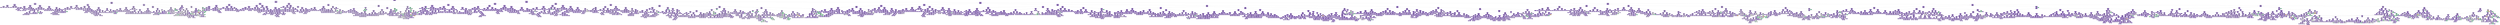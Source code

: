 digraph Tree {
node [shape=box, style="filled", color="black"] ;
0 [label="Meteduras_de_pata <= 1.5\nsamples = 5609863\nvalue = [60195, 1059805, 4489863]\nclass = GM rating", fillcolor="#a06aeb"] ;
1 [label="Meteduras_de_pata <= 0.5\nsamples = 2726011\nvalue = [40030, 636634, 2049347]\nclass = GM rating", fillcolor="#aa79ed"] ;
0 -> 1 [labeldistance=2.5, labelangle=45, headlabel="True"] ;
2 [label="Imprecisiones <= 3.5\nsamples = 1263670\nvalue = [23561, 331371, 908738]\nclass = GM rating", fillcolor="#b184ef"] ;
1 -> 2 ;
3 [label="Errores <= 1.5\nsamples = 978805\nvalue = [18315, 251881, 708609]\nclass = GM rating", fillcolor="#b083ef"] ;
2 -> 3 ;
4 [label="Errores <= 0.5\nsamples = 518842\nvalue = [11333, 137789, 369720]\nclass = GM rating", fillcolor="#b286ef"] ;
3 -> 4 ;
5 [label="Imprecisiones <= 1.5\nsamples = 275813\nvalue = [6475, 74663, 194675]\nclass = GM rating", fillcolor="#b489ef"] ;
4 -> 5 ;
6 [label="Imprecisiones <= 0.5\nsamples = 181671\nvalue = [4357, 48601, 128713]\nclass = GM rating", fillcolor="#b388ef"] ;
5 -> 6 ;
7 [label="samples = 92597\nvalue = [2279, 24698, 65620]\nclass = GM rating", fillcolor="#b388ef"] ;
6 -> 7 ;
8 [label="samples = 89074\nvalue = [2078, 23903, 63093]\nclass = GM rating", fillcolor="#b388ef"] ;
6 -> 8 ;
9 [label="Imprecisiones <= 2.5\nsamples = 94142\nvalue = [2118, 26062, 65962]\nclass = GM rating", fillcolor="#b58bf0"] ;
5 -> 9 ;
10 [label="samples = 59177\nvalue = [1340, 16401, 41436]\nclass = GM rating", fillcolor="#b58bf0"] ;
9 -> 10 ;
11 [label="samples = 34965\nvalue = [778, 9661, 24526]\nclass = GM rating", fillcolor="#b58bf0"] ;
9 -> 11 ;
12 [label="Imprecisiones <= 1.5\nsamples = 243029\nvalue = [4858, 63126, 175045]\nclass = GM rating", fillcolor="#b184ef"] ;
4 -> 12 ;
13 [label="Imprecisiones <= 0.5\nsamples = 132315\nvalue = [2568, 33398, 96349]\nclass = GM rating", fillcolor="#af81ee"] ;
12 -> 13 ;
14 [label="samples = 55852\nvalue = [1105, 13813, 40934]\nclass = GM rating", fillcolor="#ae7fee"] ;
13 -> 14 ;
15 [label="samples = 76463\nvalue = [1463, 19585, 55415]\nclass = GM rating", fillcolor="#b082ef"] ;
13 -> 15 ;
16 [label="Imprecisiones <= 2.5\nsamples = 110714\nvalue = [2290, 29728, 78696]\nclass = GM rating", fillcolor="#b387ef"] ;
12 -> 16 ;
17 [label="samples = 65864\nvalue = [1345, 17444, 47075]\nclass = GM rating", fillcolor="#b286ef"] ;
16 -> 17 ;
18 [label="samples = 44850\nvalue = [945, 12284, 31621]\nclass = GM rating", fillcolor="#b489f0"] ;
16 -> 18 ;
19 [label="Imprecisiones <= 1.5\nsamples = 459963\nvalue = [6982, 114092, 338889]\nclass = GM rating", fillcolor="#ad7eee"] ;
3 -> 19 ;
20 [label="Errores <= 5.5\nsamples = 197173\nvalue = [3068, 47025, 147080]\nclass = GM rating", fillcolor="#ab7bee"] ;
19 -> 20 ;
21 [label="Imprecisiones <= 0.5\nsamples = 181756\nvalue = [2902, 43676, 135178]\nclass = GM rating", fillcolor="#ac7cee"] ;
20 -> 21 ;
22 [label="Errores <= 4.5\nsamples = 64703\nvalue = [1069, 14912, 48722]\nclass = GM rating", fillcolor="#a979ed"] ;
21 -> 22 ;
23 [label="Errores <= 2.5\nsamples = 59747\nvalue = [1004, 13841, 44902]\nclass = GM rating", fillcolor="#aa79ed"] ;
22 -> 23 ;
24 [label="samples = 32286\nvalue = [563, 7521, 24202]\nclass = GM rating", fillcolor="#aa7aed"] ;
23 -> 24 ;
25 [label="Errores <= 3.5\nsamples = 27461\nvalue = [441, 6320, 20700]\nclass = GM rating", fillcolor="#a978ed"] ;
23 -> 25 ;
26 [label="samples = 18013\nvalue = [277, 4173, 13563]\nclass = GM rating", fillcolor="#aa79ed"] ;
25 -> 26 ;
27 [label="samples = 9448\nvalue = [164, 2147, 7137]\nclass = GM rating", fillcolor="#a978ed"] ;
25 -> 27 ;
28 [label="samples = 4956\nvalue = [65, 1071, 3820]\nclass = GM rating", fillcolor="#a673ed"] ;
22 -> 28 ;
29 [label="Errores <= 2.5\nsamples = 117053\nvalue = [1833, 28764, 86456]\nclass = GM rating", fillcolor="#ad7eee"] ;
21 -> 29 ;
30 [label="samples = 52980\nvalue = [940, 13274, 38766]\nclass = GM rating", fillcolor="#ae80ee"] ;
29 -> 30 ;
31 [label="Errores <= 4.5\nsamples = 64073\nvalue = [893, 15490, 47690]\nclass = GM rating", fillcolor="#ab7cee"] ;
29 -> 31 ;
32 [label="Errores <= 3.5\nsamples = 53287\nvalue = [743, 12817, 39727]\nclass = GM rating", fillcolor="#ab7bee"] ;
31 -> 32 ;
33 [label="samples = 33173\nvalue = [460, 8091, 24622]\nclass = GM rating", fillcolor="#ac7dee"] ;
32 -> 33 ;
34 [label="samples = 20114\nvalue = [283, 4726, 15105]\nclass = GM rating", fillcolor="#aa79ed"] ;
32 -> 34 ;
35 [label="samples = 10786\nvalue = [150, 2673, 7963]\nclass = GM rating", fillcolor="#ad7eee"] ;
31 -> 35 ;
36 [label="Errores <= 6.5\nsamples = 15417\nvalue = [166, 3349, 11902]\nclass = GM rating", fillcolor="#a673ed"] ;
20 -> 36 ;
37 [label="Imprecisiones <= 0.5\nsamples = 8158\nvalue = [99, 1801, 6258]\nclass = GM rating", fillcolor="#a774ed"] ;
36 -> 37 ;
38 [label="samples = 2447\nvalue = [23, 525, 1899]\nclass = GM rating", fillcolor="#a571ec"] ;
37 -> 38 ;
39 [label="samples = 5711\nvalue = [76, 1276, 4359]\nclass = GM rating", fillcolor="#a775ed"] ;
37 -> 39 ;
40 [label="Errores <= 7.5\nsamples = 7259\nvalue = [67, 1548, 5644]\nclass = GM rating", fillcolor="#a571ec"] ;
36 -> 40 ;
41 [label="Imprecisiones <= 0.5\nsamples = 3901\nvalue = [40, 806, 3055]\nclass = GM rating", fillcolor="#a36fec"] ;
40 -> 41 ;
42 [label="samples = 1090\nvalue = [11, 232, 847]\nclass = GM rating", fillcolor="#a571ec"] ;
41 -> 42 ;
43 [label="samples = 2811\nvalue = [29, 574, 2208]\nclass = GM rating", fillcolor="#a36eec"] ;
41 -> 43 ;
44 [label="Errores <= 8.5\nsamples = 3358\nvalue = [27, 742, 2589]\nclass = GM rating", fillcolor="#a673ed"] ;
40 -> 44 ;
45 [label="Imprecisiones <= 0.5\nsamples = 1863\nvalue = [14, 430, 1419]\nclass = GM rating", fillcolor="#a876ed"] ;
44 -> 45 ;
46 [label="samples = 488\nvalue = [2, 106, 380]\nclass = GM rating", fillcolor="#a571ec"] ;
45 -> 46 ;
47 [label="samples = 1375\nvalue = [12, 324, 1039]\nclass = GM rating", fillcolor="#a978ed"] ;
45 -> 47 ;
48 [label="Errores <= 13.5\nsamples = 1495\nvalue = [13, 312, 1170]\nclass = GM rating", fillcolor="#a46fec"] ;
44 -> 48 ;
49 [label="Errores <= 11.5\nsamples = 1465\nvalue = [13, 303, 1149]\nclass = GM rating", fillcolor="#a36fec"] ;
48 -> 49 ;
50 [label="Errores <= 10.5\nsamples = 1363\nvalue = [13, 286, 1064]\nclass = GM rating", fillcolor="#a470ec"] ;
49 -> 50 ;
51 [label="Imprecisiones <= 0.5\nsamples = 1161\nvalue = [12, 236, 913]\nclass = GM rating", fillcolor="#a36eec"] ;
50 -> 51 ;
52 [label="Errores <= 9.5\nsamples = 322\nvalue = [5, 62, 255]\nclass = GM rating", fillcolor="#a16cec"] ;
51 -> 52 ;
53 [label="samples = 248\nvalue = [5, 42, 201]\nclass = GM rating", fillcolor="#9e66eb"] ;
52 -> 53 ;
54 [label="samples = 74\nvalue = [0, 20, 54]\nclass = GM rating", fillcolor="#b082ef"] ;
52 -> 54 ;
55 [label="Errores <= 9.5\nsamples = 839\nvalue = [7, 174, 658]\nclass = GM rating", fillcolor="#a36fec"] ;
51 -> 55 ;
56 [label="samples = 591\nvalue = [5, 128, 458]\nclass = GM rating", fillcolor="#a572ec"] ;
55 -> 56 ;
57 [label="samples = 248\nvalue = [2, 46, 200]\nclass = GM rating", fillcolor="#9f68eb"] ;
55 -> 57 ;
58 [label="Imprecisiones <= 0.5\nsamples = 202\nvalue = [1, 50, 151]\nclass = GM rating", fillcolor="#ab7bee"] ;
50 -> 58 ;
59 [label="samples = 52\nvalue = [0, 9, 43]\nclass = GM rating", fillcolor="#9b62ea"] ;
58 -> 59 ;
60 [label="samples = 150\nvalue = [1, 41, 108]\nclass = GM rating", fillcolor="#b285ef"] ;
58 -> 60 ;
61 [label="Errores <= 12.5\nsamples = 102\nvalue = [0, 17, 85]\nclass = GM rating", fillcolor="#9a61ea"] ;
49 -> 61 ;
62 [label="Imprecisiones <= 0.5\nsamples = 73\nvalue = [0, 10, 63]\nclass = GM rating", fillcolor="#9558e9"] ;
61 -> 62 ;
63 [label="samples = 14\nvalue = [0, 2, 12]\nclass = GM rating", fillcolor="#965ae9"] ;
62 -> 63 ;
64 [label="samples = 59\nvalue = [0, 8, 51]\nclass = GM rating", fillcolor="#9558e9"] ;
62 -> 64 ;
65 [label="Imprecisiones <= 0.5\nsamples = 29\nvalue = [0, 7, 22]\nclass = GM rating", fillcolor="#a978ed"] ;
61 -> 65 ;
66 [label="samples = 4\nvalue = [0, 0, 4]\nclass = GM rating", fillcolor="#8139e5"] ;
65 -> 66 ;
67 [label="samples = 25\nvalue = [0, 7, 18]\nclass = GM rating", fillcolor="#b286ef"] ;
65 -> 67 ;
68 [label="Imprecisiones <= 0.5\nsamples = 30\nvalue = [0, 9, 21]\nclass = GM rating", fillcolor="#b78ef0"] ;
48 -> 68 ;
69 [label="Errores <= 14.5\nsamples = 9\nvalue = [0, 4, 5]\nclass = GM rating", fillcolor="#e6d7fa"] ;
68 -> 69 ;
70 [label="samples = 7\nvalue = [0, 2, 5]\nclass = GM rating", fillcolor="#b388ef"] ;
69 -> 70 ;
71 [label="samples = 2\nvalue = [0, 2, 0]\nclass = High rating", fillcolor="#39e581"] ;
69 -> 71 ;
72 [label="Errores <= 15.5\nsamples = 21\nvalue = [0, 5, 16]\nclass = GM rating", fillcolor="#a877ed"] ;
68 -> 72 ;
73 [label="Errores <= 14.5\nsamples = 19\nvalue = [0, 5, 14]\nclass = GM rating", fillcolor="#ae80ee"] ;
72 -> 73 ;
74 [label="samples = 14\nvalue = [0, 4, 10]\nclass = GM rating", fillcolor="#b388ef"] ;
73 -> 74 ;
75 [label="samples = 5\nvalue = [0, 1, 4]\nclass = GM rating", fillcolor="#a06aec"] ;
73 -> 75 ;
76 [label="samples = 2\nvalue = [0, 0, 2]\nclass = GM rating", fillcolor="#8139e5"] ;
72 -> 76 ;
77 [label="Errores <= 4.5\nsamples = 262790\nvalue = [3914, 67067, 191809]\nclass = GM rating", fillcolor="#af81ee"] ;
19 -> 77 ;
78 [label="Imprecisiones <= 2.5\nsamples = 205806\nvalue = [3181, 53243, 149382]\nclass = GM rating", fillcolor="#b082ef"] ;
77 -> 78 ;
79 [label="Errores <= 2.5\nsamples = 113616\nvalue = [1735, 29020, 82861]\nclass = GM rating", fillcolor="#af81ee"] ;
78 -> 79 ;
80 [label="samples = 52425\nvalue = [898, 13481, 38046]\nclass = GM rating", fillcolor="#b082ef"] ;
79 -> 80 ;
81 [label="Errores <= 3.5\nsamples = 61191\nvalue = [837, 15539, 44815]\nclass = GM rating", fillcolor="#ae80ee"] ;
79 -> 81 ;
82 [label="samples = 37315\nvalue = [533, 9524, 27258]\nclass = GM rating", fillcolor="#af81ee"] ;
81 -> 82 ;
83 [label="samples = 23876\nvalue = [304, 6015, 17557]\nclass = GM rating", fillcolor="#ae7fee"] ;
81 -> 83 ;
84 [label="Errores <= 3.5\nsamples = 92190\nvalue = [1446, 24223, 66521]\nclass = GM rating", fillcolor="#b184ef"] ;
78 -> 84 ;
85 [label="Errores <= 2.5\nsamples = 71569\nvalue = [1146, 18958, 51465]\nclass = GM rating", fillcolor="#b185ef"] ;
84 -> 85 ;
86 [label="samples = 40667\nvalue = [718, 10755, 29194]\nclass = GM rating", fillcolor="#b185ef"] ;
85 -> 86 ;
87 [label="samples = 30902\nvalue = [428, 8203, 22271]\nclass = GM rating", fillcolor="#b184ef"] ;
85 -> 87 ;
88 [label="samples = 20621\nvalue = [300, 5265, 15056]\nclass = GM rating", fillcolor="#af81ee"] ;
84 -> 88 ;
89 [label="Errores <= 7.5\nsamples = 56984\nvalue = [733, 13824, 42427]\nclass = GM rating", fillcolor="#ab7cee"] ;
77 -> 89 ;
90 [label="Imprecisiones <= 2.5\nsamples = 49429\nvalue = [652, 12152, 36625]\nclass = GM rating", fillcolor="#ac7dee"] ;
89 -> 90 ;
91 [label="Errores <= 5.5\nsamples = 25211\nvalue = [335, 6074, 18802]\nclass = GM rating", fillcolor="#ab7bee"] ;
90 -> 91 ;
92 [label="samples = 13632\nvalue = [189, 3337, 10106]\nclass = GM rating", fillcolor="#ac7dee"] ;
91 -> 92 ;
93 [label="Errores <= 6.5\nsamples = 11579\nvalue = [146, 2737, 8696]\nclass = GM rating", fillcolor="#aa7aed"] ;
91 -> 93 ;
94 [label="samples = 7657\nvalue = [103, 1828, 5726]\nclass = GM rating", fillcolor="#ab7bee"] ;
93 -> 94 ;
95 [label="samples = 3922\nvalue = [43, 909, 2970]\nclass = GM rating", fillcolor="#a978ed"] ;
93 -> 95 ;
96 [label="Errores <= 6.5\nsamples = 24218\nvalue = [317, 6078, 17823]\nclass = GM rating", fillcolor="#ad7fee"] ;
90 -> 96 ;
97 [label="Errores <= 5.5\nsamples = 20137\nvalue = [278, 5051, 14808]\nclass = GM rating", fillcolor="#ae7fee"] ;
96 -> 97 ;
98 [label="samples = 12797\nvalue = [176, 3206, 9415]\nclass = GM rating", fillcolor="#ad7fee"] ;
97 -> 98 ;
99 [label="samples = 7340\nvalue = [102, 1845, 5393]\nclass = GM rating", fillcolor="#ae7fee"] ;
97 -> 99 ;
100 [label="samples = 4081\nvalue = [39, 1027, 3015]\nclass = GM rating", fillcolor="#ad7eee"] ;
96 -> 100 ;
101 [label="Errores <= 13.5\nsamples = 7555\nvalue = [81, 1672, 5802]\nclass = GM rating", fillcolor="#a774ed"] ;
89 -> 101 ;
102 [label="Errores <= 8.5\nsamples = 7502\nvalue = [79, 1666, 5757]\nclass = GM rating", fillcolor="#a774ed"] ;
101 -> 102 ;
103 [label="Imprecisiones <= 2.5\nsamples = 4048\nvalue = [48, 874, 3126]\nclass = GM rating", fillcolor="#a673ed"] ;
102 -> 103 ;
104 [label="samples = 1994\nvalue = [32, 422, 1540]\nclass = GM rating", fillcolor="#a572ed"] ;
103 -> 104 ;
105 [label="samples = 2054\nvalue = [16, 452, 1586]\nclass = GM rating", fillcolor="#a673ed"] ;
103 -> 105 ;
106 [label="Errores <= 12.5\nsamples = 3454\nvalue = [31, 792, 2631]\nclass = GM rating", fillcolor="#a876ed"] ;
102 -> 106 ;
107 [label="Errores <= 11.5\nsamples = 3398\nvalue = [31, 777, 2590]\nclass = GM rating", fillcolor="#a876ed"] ;
106 -> 107 ;
108 [label="Errores <= 9.5\nsamples = 3228\nvalue = [25, 742, 2461]\nclass = GM rating", fillcolor="#a876ed"] ;
107 -> 108 ;
109 [label="Imprecisiones <= 2.5\nsamples = 1956\nvalue = [16, 442, 1498]\nclass = GM rating", fillcolor="#a775ed"] ;
108 -> 109 ;
110 [label="samples = 950\nvalue = [7, 210, 733]\nclass = GM rating", fillcolor="#a673ed"] ;
109 -> 110 ;
111 [label="samples = 1006\nvalue = [9, 232, 765]\nclass = GM rating", fillcolor="#a877ed"] ;
109 -> 111 ;
112 [label="Errores <= 10.5\nsamples = 1272\nvalue = [9, 300, 963]\nclass = GM rating", fillcolor="#a978ed"] ;
108 -> 112 ;
113 [label="Imprecisiones <= 2.5\nsamples = 897\nvalue = [9, 214, 674]\nclass = GM rating", fillcolor="#aa7aed"] ;
112 -> 113 ;
114 [label="samples = 440\nvalue = [5, 109, 326]\nclass = GM rating", fillcolor="#ac7dee"] ;
113 -> 114 ;
115 [label="samples = 457\nvalue = [4, 105, 348]\nclass = GM rating", fillcolor="#a876ed"] ;
113 -> 115 ;
116 [label="Imprecisiones <= 2.5\nsamples = 375\nvalue = [0, 86, 289]\nclass = GM rating", fillcolor="#a674ed"] ;
112 -> 116 ;
117 [label="samples = 191\nvalue = [0, 39, 152]\nclass = GM rating", fillcolor="#a16cec"] ;
116 -> 117 ;
118 [label="samples = 184\nvalue = [0, 47, 137]\nclass = GM rating", fillcolor="#ac7dee"] ;
116 -> 118 ;
119 [label="Imprecisiones <= 2.5\nsamples = 170\nvalue = [6, 35, 129]\nclass = GM rating", fillcolor="#a775ed"] ;
107 -> 119 ;
120 [label="samples = 76\nvalue = [2, 21, 53]\nclass = GM rating", fillcolor="#b68cf0"] ;
119 -> 120 ;
121 [label="samples = 94\nvalue = [4, 14, 76]\nclass = GM rating", fillcolor="#9d66eb"] ;
119 -> 121 ;
122 [label="Imprecisiones <= 2.5\nsamples = 56\nvalue = [0, 15, 41]\nclass = GM rating", fillcolor="#af81ef"] ;
106 -> 122 ;
123 [label="samples = 19\nvalue = [0, 6, 13]\nclass = GM rating", fillcolor="#bb94f1"] ;
122 -> 123 ;
124 [label="samples = 37\nvalue = [0, 9, 28]\nclass = GM rating", fillcolor="#aa79ed"] ;
122 -> 124 ;
125 [label="Errores <= 16.5\nsamples = 53\nvalue = [2, 6, 45]\nclass = GM rating", fillcolor="#965be9"] ;
101 -> 125 ;
126 [label="Errores <= 15.5\nsamples = 47\nvalue = [2, 6, 39]\nclass = GM rating", fillcolor="#9a60ea"] ;
125 -> 126 ;
127 [label="Imprecisiones <= 2.5\nsamples = 42\nvalue = [2, 4, 36]\nclass = GM rating", fillcolor="#9558e9"] ;
126 -> 127 ;
128 [label="Errores <= 14.5\nsamples = 15\nvalue = [0, 3, 12]\nclass = GM rating", fillcolor="#a06aec"] ;
127 -> 128 ;
129 [label="samples = 13\nvalue = [0, 3, 10]\nclass = GM rating", fillcolor="#a774ed"] ;
128 -> 129 ;
130 [label="samples = 2\nvalue = [0, 0, 2]\nclass = GM rating", fillcolor="#8139e5"] ;
128 -> 130 ;
131 [label="Errores <= 14.5\nsamples = 27\nvalue = [2, 1, 24]\nclass = GM rating", fillcolor="#9051e8"] ;
127 -> 131 ;
132 [label="samples = 24\nvalue = [2, 0, 22]\nclass = GM rating", fillcolor="#8c4be7"] ;
131 -> 132 ;
133 [label="samples = 3\nvalue = [0, 1, 2]\nclass = GM rating", fillcolor="#c09cf2"] ;
131 -> 133 ;
134 [label="Imprecisiones <= 2.5\nsamples = 5\nvalue = [0, 2, 3]\nclass = GM rating", fillcolor="#d5bdf6"] ;
126 -> 134 ;
135 [label="samples = 3\nvalue = [0, 0, 3]\nclass = GM rating", fillcolor="#8139e5"] ;
134 -> 135 ;
136 [label="samples = 2\nvalue = [0, 2, 0]\nclass = High rating", fillcolor="#39e581"] ;
134 -> 136 ;
137 [label="samples = 6\nvalue = [0, 0, 6]\nclass = GM rating", fillcolor="#8139e5"] ;
125 -> 137 ;
138 [label="Imprecisiones <= 6.5\nsamples = 284865\nvalue = [5246, 79490, 200129]\nclass = GM rating", fillcolor="#b58bf0"] ;
2 -> 138 ;
139 [label="Errores <= 2.5\nsamples = 247104\nvalue = [4525, 67942, 174637]\nclass = GM rating", fillcolor="#b489f0"] ;
138 -> 139 ;
140 [label="Imprecisiones <= 5.5\nsamples = 127760\nvalue = [2646, 35834, 89280]\nclass = GM rating", fillcolor="#b68cf0"] ;
139 -> 140 ;
141 [label="Errores <= 1.5\nsamples = 109050\nvalue = [2223, 30492, 76335]\nclass = GM rating", fillcolor="#b58bf0"] ;
140 -> 141 ;
142 [label="Imprecisiones <= 4.5\nsamples = 67910\nvalue = [1481, 19025, 47404]\nclass = GM rating", fillcolor="#b68cf0"] ;
141 -> 142 ;
143 [label="Errores <= 0.5\nsamples = 45082\nvalue = [1018, 12617, 31447]\nclass = GM rating", fillcolor="#b68cf0"] ;
142 -> 143 ;
144 [label="samples = 18131\nvalue = [408, 5093, 12630]\nclass = GM rating", fillcolor="#b68df0"] ;
143 -> 144 ;
145 [label="samples = 26951\nvalue = [610, 7524, 18817]\nclass = GM rating", fillcolor="#b68cf0"] ;
143 -> 145 ;
146 [label="Errores <= 0.5\nsamples = 22828\nvalue = [463, 6408, 15957]\nclass = GM rating", fillcolor="#b68cf0"] ;
142 -> 146 ;
147 [label="samples = 8678\nvalue = [204, 2416, 6058]\nclass = GM rating", fillcolor="#b68cf0"] ;
146 -> 147 ;
148 [label="samples = 14150\nvalue = [259, 3992, 9899]\nclass = GM rating", fillcolor="#b68cf0"] ;
146 -> 148 ;
149 [label="Imprecisiones <= 4.5\nsamples = 41140\nvalue = [742, 11467, 28931]\nclass = GM rating", fillcolor="#b58af0"] ;
141 -> 149 ;
150 [label="samples = 26174\nvalue = [473, 7260, 18441]\nclass = GM rating", fillcolor="#b58af0"] ;
149 -> 150 ;
151 [label="samples = 14966\nvalue = [269, 4207, 10490]\nclass = GM rating", fillcolor="#b58bf0"] ;
149 -> 151 ;
152 [label="Errores <= 1.5\nsamples = 18710\nvalue = [423, 5342, 12945]\nclass = GM rating", fillcolor="#b78ef0"] ;
140 -> 152 ;
153 [label="Errores <= 0.5\nsamples = 10937\nvalue = [276, 3124, 7537]\nclass = GM rating", fillcolor="#b88ff0"] ;
152 -> 153 ;
154 [label="samples = 3951\nvalue = [110, 1106, 2735]\nclass = GM rating", fillcolor="#b78ef0"] ;
153 -> 154 ;
155 [label="samples = 6986\nvalue = [166, 2018, 4802]\nclass = GM rating", fillcolor="#b890f0"] ;
153 -> 155 ;
156 [label="samples = 7773\nvalue = [147, 2218, 5408]\nclass = GM rating", fillcolor="#b78df0"] ;
152 -> 156 ;
157 [label="Errores <= 4.5\nsamples = 119344\nvalue = [1879, 32108, 85357]\nclass = GM rating", fillcolor="#b286ef"] ;
139 -> 157 ;
158 [label="Imprecisiones <= 5.5\nsamples = 71566\nvalue = [1165, 19571, 50830]\nclass = GM rating", fillcolor="#b388ef"] ;
157 -> 158 ;
159 [label="Errores <= 3.5\nsamples = 59171\nvalue = [949, 16124, 42098]\nclass = GM rating", fillcolor="#b388ef"] ;
158 -> 159 ;
160 [label="Imprecisiones <= 4.5\nsamples = 34483\nvalue = [565, 9445, 24473]\nclass = GM rating", fillcolor="#b388ef"] ;
159 -> 160 ;
161 [label="samples = 21550\nvalue = [366, 5858, 15326]\nclass = GM rating", fillcolor="#b388ef"] ;
160 -> 161 ;
162 [label="samples = 12933\nvalue = [199, 3587, 9147]\nclass = GM rating", fillcolor="#b489f0"] ;
160 -> 162 ;
163 [label="Imprecisiones <= 4.5\nsamples = 24688\nvalue = [384, 6679, 17625]\nclass = GM rating", fillcolor="#b287ef"] ;
159 -> 163 ;
164 [label="samples = 15119\nvalue = [243, 4123, 10753]\nclass = GM rating", fillcolor="#b388ef"] ;
163 -> 164 ;
165 [label="samples = 9569\nvalue = [141, 2556, 6872]\nclass = GM rating", fillcolor="#b185ef"] ;
163 -> 165 ;
166 [label="Errores <= 3.5\nsamples = 12395\nvalue = [216, 3447, 8732]\nclass = GM rating", fillcolor="#b58af0"] ;
158 -> 166 ;
167 [label="samples = 6876\nvalue = [126, 1908, 4842]\nclass = GM rating", fillcolor="#b58af0"] ;
166 -> 167 ;
168 [label="samples = 5519\nvalue = [90, 1539, 3890]\nclass = GM rating", fillcolor="#b58af0"] ;
166 -> 168 ;
169 [label="Imprecisiones <= 4.5\nsamples = 47778\nvalue = [714, 12537, 34527]\nclass = GM rating", fillcolor="#b083ef"] ;
157 -> 169 ;
170 [label="Errores <= 7.5\nsamples = 22483\nvalue = [302, 5705, 16476]\nclass = GM rating", fillcolor="#ae80ee"] ;
169 -> 170 ;
171 [label="Errores <= 5.5\nsamples = 19026\nvalue = [269, 4868, 13889]\nclass = GM rating", fillcolor="#af81ee"] ;
170 -> 171 ;
172 [label="samples = 9743\nvalue = [171, 2467, 7105]\nclass = GM rating", fillcolor="#af81ee"] ;
171 -> 172 ;
173 [label="Errores <= 6.5\nsamples = 9283\nvalue = [98, 2401, 6784]\nclass = GM rating", fillcolor="#af81ee"] ;
171 -> 173 ;
174 [label="samples = 5938\nvalue = [69, 1545, 4324]\nclass = GM rating", fillcolor="#af82ef"] ;
173 -> 174 ;
175 [label="samples = 3345\nvalue = [29, 856, 2460]\nclass = GM rating", fillcolor="#ae7fee"] ;
173 -> 175 ;
176 [label="Errores <= 11.5\nsamples = 3457\nvalue = [33, 837, 2587]\nclass = GM rating", fillcolor="#ab7bee"] ;
170 -> 176 ;
177 [label="Errores <= 10.5\nsamples = 3293\nvalue = [32, 806, 2455]\nclass = GM rating", fillcolor="#ab7cee"] ;
176 -> 177 ;
178 [label="Errores <= 9.5\nsamples = 3110\nvalue = [30, 751, 2329]\nclass = GM rating", fillcolor="#ab7bee"] ;
177 -> 178 ;
179 [label="Errores <= 8.5\nsamples = 2677\nvalue = [27, 657, 1993]\nclass = GM rating", fillcolor="#ac7cee"] ;
178 -> 179 ;
180 [label="samples = 1734\nvalue = [21, 426, 1287]\nclass = GM rating", fillcolor="#ac7dee"] ;
179 -> 180 ;
181 [label="samples = 943\nvalue = [6, 231, 706]\nclass = GM rating", fillcolor="#ab7bee"] ;
179 -> 181 ;
182 [label="samples = 433\nvalue = [3, 94, 336]\nclass = GM rating", fillcolor="#a572ec"] ;
178 -> 182 ;
183 [label="samples = 183\nvalue = [2, 55, 126]\nclass = GM rating", fillcolor="#b991f1"] ;
177 -> 183 ;
184 [label="Errores <= 13.5\nsamples = 164\nvalue = [1, 31, 132]\nclass = GM rating", fillcolor="#9f69eb"] ;
176 -> 184 ;
185 [label="Errores <= 12.5\nsamples = 140\nvalue = [1, 24, 115]\nclass = GM rating", fillcolor="#9c64eb"] ;
184 -> 185 ;
186 [label="samples = 97\nvalue = [1, 17, 79]\nclass = GM rating", fillcolor="#9d66eb"] ;
185 -> 186 ;
187 [label="samples = 43\nvalue = [0, 7, 36]\nclass = GM rating", fillcolor="#9a5fea"] ;
185 -> 187 ;
188 [label="Errores <= 16.0\nsamples = 24\nvalue = [0, 7, 17]\nclass = GM rating", fillcolor="#b58bf0"] ;
184 -> 188 ;
189 [label="Errores <= 14.5\nsamples = 22\nvalue = [0, 7, 15]\nclass = GM rating", fillcolor="#bc95f1"] ;
188 -> 189 ;
190 [label="samples = 17\nvalue = [0, 5, 12]\nclass = GM rating", fillcolor="#b58bf0"] ;
189 -> 190 ;
191 [label="samples = 5\nvalue = [0, 2, 3]\nclass = GM rating", fillcolor="#d5bdf6"] ;
189 -> 191 ;
192 [label="samples = 2\nvalue = [0, 0, 2]\nclass = GM rating", fillcolor="#8139e5"] ;
188 -> 192 ;
193 [label="Errores <= 12.5\nsamples = 25295\nvalue = [412, 6832, 18051]\nclass = GM rating", fillcolor="#b287ef"] ;
169 -> 193 ;
194 [label="Errores <= 5.5\nsamples = 25158\nvalue = [410, 6805, 17943]\nclass = GM rating", fillcolor="#b387ef"] ;
193 -> 194 ;
195 [label="Imprecisiones <= 5.5\nsamples = 10326\nvalue = [159, 2850, 7317]\nclass = GM rating", fillcolor="#b489ef"] ;
194 -> 195 ;
196 [label="samples = 6654\nvalue = [83, 1834, 4737]\nclass = GM rating", fillcolor="#b388ef"] ;
195 -> 196 ;
197 [label="samples = 3672\nvalue = [76, 1016, 2580]\nclass = GM rating", fillcolor="#b58af0"] ;
195 -> 197 ;
198 [label="Errores <= 10.5\nsamples = 14832\nvalue = [251, 3955, 10626]\nclass = GM rating", fillcolor="#b286ef"] ;
194 -> 198 ;
199 [label="Errores <= 9.5\nsamples = 14387\nvalue = [239, 3825, 10323]\nclass = GM rating", fillcolor="#b185ef"] ;
198 -> 199 ;
200 [label="Errores <= 6.5\nsamples = 13767\nvalue = [228, 3684, 9855]\nclass = GM rating", fillcolor="#b286ef"] ;
199 -> 200 ;
201 [label="Imprecisiones <= 5.5\nsamples = 6619\nvalue = [124, 1744, 4751]\nclass = GM rating", fillcolor="#b185ef"] ;
200 -> 201 ;
202 [label="samples = 4023\nvalue = [65, 1040, 2918]\nclass = GM rating", fillcolor="#b082ef"] ;
201 -> 202 ;
203 [label="samples = 2596\nvalue = [59, 704, 1833]\nclass = GM rating", fillcolor="#b489ef"] ;
201 -> 203 ;
204 [label="Imprecisiones <= 5.5\nsamples = 7148\nvalue = [104, 1940, 5104]\nclass = GM rating", fillcolor="#b287ef"] ;
200 -> 204 ;
205 [label="Errores <= 7.5\nsamples = 4357\nvalue = [60, 1201, 3096]\nclass = GM rating", fillcolor="#b388ef"] ;
204 -> 205 ;
206 [label="samples = 2347\nvalue = [30, 667, 1650]\nclass = GM rating", fillcolor="#b58bf0"] ;
205 -> 206 ;
207 [label="Errores <= 8.5\nsamples = 2010\nvalue = [30, 534, 1446]\nclass = GM rating", fillcolor="#b185ef"] ;
205 -> 207 ;
208 [label="samples = 1319\nvalue = [16, 348, 955]\nclass = GM rating", fillcolor="#b083ef"] ;
207 -> 208 ;
209 [label="samples = 691\nvalue = [14, 186, 491]\nclass = GM rating", fillcolor="#b387ef"] ;
207 -> 209 ;
210 [label="Errores <= 7.5\nsamples = 2791\nvalue = [44, 739, 2008]\nclass = GM rating", fillcolor="#b185ef"] ;
204 -> 210 ;
211 [label="samples = 1447\nvalue = [31, 362, 1054]\nclass = GM rating", fillcolor="#af81ee"] ;
210 -> 211 ;
212 [label="Errores <= 8.5\nsamples = 1344\nvalue = [13, 377, 954]\nclass = GM rating", fillcolor="#b489ef"] ;
210 -> 212 ;
213 [label="samples = 868\nvalue = [9, 242, 617]\nclass = GM rating", fillcolor="#b488ef"] ;
212 -> 213 ;
214 [label="samples = 476\nvalue = [4, 135, 337]\nclass = GM rating", fillcolor="#b48af0"] ;
212 -> 214 ;
215 [label="Imprecisiones <= 5.5\nsamples = 620\nvalue = [11, 141, 468]\nclass = GM rating", fillcolor="#a978ed"] ;
199 -> 215 ;
216 [label="samples = 346\nvalue = [2, 88, 256]\nclass = GM rating", fillcolor="#ad7eee"] ;
215 -> 216 ;
217 [label="samples = 274\nvalue = [9, 53, 212]\nclass = GM rating", fillcolor="#a471ec"] ;
215 -> 217 ;
218 [label="Errores <= 11.5\nsamples = 445\nvalue = [12, 130, 303]\nclass = GM rating", fillcolor="#ba92f1"] ;
198 -> 218 ;
219 [label="Imprecisiones <= 5.5\nsamples = 284\nvalue = [8, 91, 185]\nclass = GM rating", fillcolor="#c29ff2"] ;
218 -> 219 ;
220 [label="samples = 168\nvalue = [3, 58, 107]\nclass = GM rating", fillcolor="#c7a7f3"] ;
219 -> 220 ;
221 [label="samples = 116\nvalue = [5, 33, 78]\nclass = GM rating", fillcolor="#bb94f1"] ;
219 -> 221 ;
222 [label="Imprecisiones <= 5.5\nsamples = 161\nvalue = [4, 39, 118]\nclass = GM rating", fillcolor="#ad7fee"] ;
218 -> 222 ;
223 [label="samples = 93\nvalue = [2, 25, 66]\nclass = GM rating", fillcolor="#b388ef"] ;
222 -> 223 ;
224 [label="samples = 68\nvalue = [2, 14, 52]\nclass = GM rating", fillcolor="#a674ed"] ;
222 -> 224 ;
225 [label="Errores <= 13.5\nsamples = 137\nvalue = [2, 27, 108]\nclass = GM rating", fillcolor="#a26dec"] ;
193 -> 225 ;
226 [label="Imprecisiones <= 5.5\nsamples = 73\nvalue = [0, 12, 61]\nclass = GM rating", fillcolor="#9a60ea"] ;
225 -> 226 ;
227 [label="samples = 43\nvalue = [0, 8, 35]\nclass = GM rating", fillcolor="#9e66eb"] ;
226 -> 227 ;
228 [label="samples = 30\nvalue = [0, 4, 26]\nclass = GM rating", fillcolor="#9457e9"] ;
226 -> 228 ;
229 [label="Errores <= 15.5\nsamples = 64\nvalue = [2, 15, 47]\nclass = GM rating", fillcolor="#ad7eee"] ;
225 -> 229 ;
230 [label="Errores <= 14.5\nsamples = 46\nvalue = [2, 13, 31]\nclass = GM rating", fillcolor="#ba93f1"] ;
229 -> 230 ;
231 [label="Imprecisiones <= 5.5\nsamples = 34\nvalue = [2, 8, 24]\nclass = GM rating", fillcolor="#b185ef"] ;
230 -> 231 ;
232 [label="samples = 17\nvalue = [2, 4, 11]\nclass = GM rating", fillcolor="#bb94f1"] ;
231 -> 232 ;
233 [label="samples = 17\nvalue = [0, 4, 13]\nclass = GM rating", fillcolor="#a876ed"] ;
231 -> 233 ;
234 [label="Imprecisiones <= 5.5\nsamples = 12\nvalue = [0, 5, 7]\nclass = GM rating", fillcolor="#dbc6f8"] ;
230 -> 234 ;
235 [label="samples = 7\nvalue = [0, 2, 5]\nclass = GM rating", fillcolor="#b388ef"] ;
234 -> 235 ;
236 [label="samples = 5\nvalue = [0, 3, 2]\nclass = High rating", fillcolor="#bdf6d5"] ;
234 -> 236 ;
237 [label="Errores <= 16.5\nsamples = 18\nvalue = [0, 2, 16]\nclass = GM rating", fillcolor="#9152e8"] ;
229 -> 237 ;
238 [label="samples = 10\nvalue = [0, 0, 10]\nclass = GM rating", fillcolor="#8139e5"] ;
237 -> 238 ;
239 [label="Imprecisiones <= 5.5\nsamples = 8\nvalue = [0, 2, 6]\nclass = GM rating", fillcolor="#ab7bee"] ;
237 -> 239 ;
240 [label="Errores <= 18.0\nsamples = 7\nvalue = [0, 1, 6]\nclass = GM rating", fillcolor="#965ae9"] ;
239 -> 240 ;
241 [label="samples = 5\nvalue = [0, 1, 4]\nclass = GM rating", fillcolor="#a06aec"] ;
240 -> 241 ;
242 [label="samples = 2\nvalue = [0, 0, 2]\nclass = GM rating", fillcolor="#8139e5"] ;
240 -> 242 ;
243 [label="samples = 1\nvalue = [0, 1, 0]\nclass = High rating", fillcolor="#39e581"] ;
239 -> 243 ;
244 [label="Imprecisiones <= 10.5\nsamples = 37761\nvalue = [721, 11548, 25492]\nclass = GM rating", fillcolor="#bc96f1"] ;
138 -> 244 ;
245 [label="Errores <= 3.5\nsamples = 36412\nvalue = [684, 11070, 24658]\nclass = GM rating", fillcolor="#bb95f1"] ;
244 -> 245 ;
246 [label="Errores <= 2.5\nsamples = 20818\nvalue = [407, 6436, 13975]\nclass = GM rating", fillcolor="#bd97f1"] ;
245 -> 246 ;
247 [label="Imprecisiones <= 8.5\nsamples = 14496\nvalue = [287, 4405, 9804]\nclass = GM rating", fillcolor="#bc95f1"] ;
246 -> 247 ;
248 [label="Errores <= 0.5\nsamples = 12192\nvalue = [240, 3741, 8211]\nclass = GM rating", fillcolor="#bc96f1"] ;
247 -> 248 ;
249 [label="Imprecisiones <= 7.5\nsamples = 2399\nvalue = [55, 761, 1583]\nclass = GM rating", fillcolor="#c09cf2"] ;
248 -> 249 ;
250 [label="samples = 1709\nvalue = [38, 534, 1137]\nclass = GM rating", fillcolor="#be99f2"] ;
249 -> 250 ;
251 [label="samples = 690\nvalue = [17, 227, 446]\nclass = GM rating", fillcolor="#c3a1f3"] ;
249 -> 251 ;
252 [label="Errores <= 1.5\nsamples = 9793\nvalue = [185, 2980, 6628]\nclass = GM rating", fillcolor="#bc95f1"] ;
248 -> 252 ;
253 [label="Imprecisiones <= 7.5\nsamples = 4448\nvalue = [88, 1306, 3054]\nclass = GM rating", fillcolor="#b991f1"] ;
252 -> 253 ;
254 [label="samples = 3104\nvalue = [71, 899, 2134]\nclass = GM rating", fillcolor="#b890f0"] ;
253 -> 254 ;
255 [label="samples = 1344\nvalue = [17, 407, 920]\nclass = GM rating", fillcolor="#ba93f1"] ;
253 -> 255 ;
256 [label="Imprecisiones <= 7.5\nsamples = 5345\nvalue = [97, 1674, 3574]\nclass = GM rating", fillcolor="#be99f2"] ;
252 -> 256 ;
257 [label="samples = 3722\nvalue = [61, 1157, 2504]\nclass = GM rating", fillcolor="#bd97f1"] ;
256 -> 257 ;
258 [label="samples = 1623\nvalue = [36, 517, 1070]\nclass = GM rating", fillcolor="#c09cf2"] ;
256 -> 258 ;
259 [label="Errores <= 0.5\nsamples = 2304\nvalue = [47, 664, 1593]\nclass = GM rating", fillcolor="#b88ff0"] ;
247 -> 259 ;
260 [label="Imprecisiones <= 9.5\nsamples = 394\nvalue = [6, 120, 268]\nclass = GM rating", fillcolor="#bb94f1"] ;
259 -> 260 ;
261 [label="samples = 253\nvalue = [5, 74, 174]\nclass = GM rating", fillcolor="#b990f0"] ;
260 -> 261 ;
262 [label="samples = 141\nvalue = [1, 46, 94]\nclass = GM rating", fillcolor="#bf9bf2"] ;
260 -> 262 ;
263 [label="Imprecisiones <= 9.5\nsamples = 1910\nvalue = [41, 544, 1325]\nclass = GM rating", fillcolor="#b78ef0"] ;
259 -> 263 ;
264 [label="Errores <= 1.5\nsamples = 1358\nvalue = [30, 390, 938]\nclass = GM rating", fillcolor="#b88ff0"] ;
263 -> 264 ;
265 [label="samples = 563\nvalue = [13, 161, 389]\nclass = GM rating", fillcolor="#b88ff0"] ;
264 -> 265 ;
266 [label="samples = 795\nvalue = [17, 229, 549]\nclass = GM rating", fillcolor="#b88ff0"] ;
264 -> 266 ;
267 [label="Errores <= 1.5\nsamples = 552\nvalue = [11, 154, 387]\nclass = GM rating", fillcolor="#b58bf0"] ;
263 -> 267 ;
268 [label="samples = 202\nvalue = [4, 55, 143]\nclass = GM rating", fillcolor="#b488ef"] ;
267 -> 268 ;
269 [label="samples = 350\nvalue = [7, 99, 244]\nclass = GM rating", fillcolor="#b68df0"] ;
267 -> 269 ;
270 [label="Imprecisiones <= 8.5\nsamples = 6322\nvalue = [120, 2031, 4171]\nclass = GM rating", fillcolor="#c09cf2"] ;
246 -> 270 ;
271 [label="Imprecisiones <= 7.5\nsamples = 5212\nvalue = [90, 1650, 3472]\nclass = GM rating", fillcolor="#bf9af2"] ;
270 -> 271 ;
272 [label="samples = 3510\nvalue = [70, 1091, 2349]\nclass = GM rating", fillcolor="#bd98f1"] ;
271 -> 272 ;
273 [label="samples = 1702\nvalue = [20, 559, 1123]\nclass = GM rating", fillcolor="#c19df2"] ;
271 -> 273 ;
274 [label="Imprecisiones <= 9.5\nsamples = 1110\nvalue = [30, 381, 699]\nclass = GM rating", fillcolor="#c8a9f4"] ;
270 -> 274 ;
275 [label="samples = 789\nvalue = [20, 274, 495]\nclass = GM rating", fillcolor="#c9aaf4"] ;
274 -> 275 ;
276 [label="samples = 321\nvalue = [10, 107, 204]\nclass = GM rating", fillcolor="#c6a5f3"] ;
274 -> 276 ;
277 [label="Imprecisiones <= 9.5\nsamples = 15594\nvalue = [277, 4634, 10683]\nclass = GM rating", fillcolor="#b992f1"] ;
245 -> 277 ;
278 [label="Errores <= 10.5\nsamples = 14624\nvalue = [268, 4303, 10053]\nclass = GM rating", fillcolor="#b991f1"] ;
277 -> 278 ;
279 [label="Imprecisiones <= 8.5\nsamples = 14312\nvalue = [260, 4231, 9821]\nclass = GM rating", fillcolor="#b991f1"] ;
278 -> 279 ;
280 [label="Errores <= 6.5\nsamples = 12367\nvalue = [226, 3685, 8456]\nclass = GM rating", fillcolor="#ba92f1"] ;
279 -> 280 ;
281 [label="Errores <= 4.5\nsamples = 9702\nvalue = [173, 2859, 6670]\nclass = GM rating", fillcolor="#b991f1"] ;
280 -> 281 ;
282 [label="Imprecisiones <= 7.5\nsamples = 4315\nvalue = [94, 1303, 2918]\nclass = GM rating", fillcolor="#bb95f1"] ;
281 -> 282 ;
283 [label="samples = 2837\nvalue = [64, 839, 1934]\nclass = GM rating", fillcolor="#ba92f1"] ;
282 -> 283 ;
284 [label="samples = 1478\nvalue = [30, 464, 984]\nclass = GM rating", fillcolor="#be99f2"] ;
282 -> 284 ;
285 [label="Errores <= 5.5\nsamples = 5387\nvalue = [79, 1556, 3752]\nclass = GM rating", fillcolor="#b78ef0"] ;
281 -> 285 ;
286 [label="Imprecisiones <= 7.5\nsamples = 3245\nvalue = [57, 923, 2265]\nclass = GM rating", fillcolor="#b68df0"] ;
285 -> 286 ;
287 [label="samples = 2195\nvalue = [38, 612, 1545]\nclass = GM rating", fillcolor="#b58af0"] ;
286 -> 287 ;
288 [label="samples = 1050\nvalue = [19, 311, 720]\nclass = GM rating", fillcolor="#b991f1"] ;
286 -> 288 ;
289 [label="Imprecisiones <= 7.5\nsamples = 2142\nvalue = [22, 633, 1487]\nclass = GM rating", fillcolor="#b88ff0"] ;
285 -> 289 ;
290 [label="samples = 1388\nvalue = [17, 419, 952]\nclass = GM rating", fillcolor="#ba92f1"] ;
289 -> 290 ;
291 [label="samples = 754\nvalue = [5, 214, 535]\nclass = GM rating", fillcolor="#b489f0"] ;
289 -> 291 ;
292 [label="Errores <= 8.5\nsamples = 2665\nvalue = [53, 826, 1786]\nclass = GM rating", fillcolor="#bd98f1"] ;
280 -> 292 ;
293 [label="Imprecisiones <= 7.5\nsamples = 1979\nvalue = [40, 630, 1309]\nclass = GM rating", fillcolor="#c09bf2"] ;
292 -> 293 ;
294 [label="Errores <= 7.5\nsamples = 1222\nvalue = [23, 408, 791]\nclass = GM rating", fillcolor="#c4a2f3"] ;
293 -> 294 ;
295 [label="samples = 786\nvalue = [15, 261, 510]\nclass = GM rating", fillcolor="#c3a1f3"] ;
294 -> 295 ;
296 [label="samples = 436\nvalue = [8, 147, 281]\nclass = GM rating", fillcolor="#c5a3f3"] ;
294 -> 296 ;
297 [label="Errores <= 7.5\nsamples = 757\nvalue = [17, 222, 518]\nclass = GM rating", fillcolor="#b991f1"] ;
293 -> 297 ;
298 [label="samples = 484\nvalue = [10, 138, 336]\nclass = GM rating", fillcolor="#b78ef0"] ;
297 -> 298 ;
299 [label="samples = 273\nvalue = [7, 84, 182]\nclass = GM rating", fillcolor="#be98f2"] ;
297 -> 299 ;
300 [label="Errores <= 9.5\nsamples = 686\nvalue = [13, 196, 477]\nclass = GM rating", fillcolor="#b78df0"] ;
292 -> 300 ;
301 [label="Imprecisiones <= 7.5\nsamples = 417\nvalue = [8, 109, 300]\nclass = GM rating", fillcolor="#b184ef"] ;
300 -> 301 ;
302 [label="samples = 248\nvalue = [4, 57, 187]\nclass = GM rating", fillcolor="#a978ed"] ;
301 -> 302 ;
303 [label="samples = 169\nvalue = [4, 52, 113]\nclass = GM rating", fillcolor="#bd98f1"] ;
301 -> 303 ;
304 [label="Imprecisiones <= 7.5\nsamples = 269\nvalue = [5, 87, 177]\nclass = GM rating", fillcolor="#c19df2"] ;
300 -> 304 ;
305 [label="samples = 153\nvalue = [3, 51, 99]\nclass = GM rating", fillcolor="#c4a2f3"] ;
304 -> 305 ;
306 [label="samples = 116\nvalue = [2, 36, 78]\nclass = GM rating", fillcolor="#bd97f1"] ;
304 -> 306 ;
307 [label="Errores <= 7.5\nsamples = 1945\nvalue = [34, 546, 1365]\nclass = GM rating", fillcolor="#b58bf0"] ;
279 -> 307 ;
308 [label="Errores <= 4.5\nsamples = 1644\nvalue = [34, 465, 1145]\nclass = GM rating", fillcolor="#b68df0"] ;
307 -> 308 ;
309 [label="samples = 623\nvalue = [11, 166, 446]\nclass = GM rating", fillcolor="#b286ef"] ;
308 -> 309 ;
310 [label="Errores <= 5.5\nsamples = 1021\nvalue = [23, 299, 699]\nclass = GM rating", fillcolor="#b991f1"] ;
308 -> 310 ;
311 [label="samples = 456\nvalue = [7, 141, 308]\nclass = GM rating", fillcolor="#bc96f1"] ;
310 -> 311 ;
312 [label="Errores <= 6.5\nsamples = 565\nvalue = [16, 158, 391]\nclass = GM rating", fillcolor="#b78ef0"] ;
310 -> 312 ;
313 [label="samples = 341\nvalue = [12, 95, 234]\nclass = GM rating", fillcolor="#b88ff0"] ;
312 -> 313 ;
314 [label="samples = 224\nvalue = [4, 63, 157]\nclass = GM rating", fillcolor="#b58bf0"] ;
312 -> 314 ;
315 [label="Errores <= 9.5\nsamples = 301\nvalue = [0, 81, 220]\nclass = GM rating", fillcolor="#af82ef"] ;
307 -> 315 ;
316 [label="Errores <= 8.5\nsamples = 266\nvalue = [0, 69, 197]\nclass = GM rating", fillcolor="#ad7eee"] ;
315 -> 316 ;
317 [label="samples = 170\nvalue = [0, 42, 128]\nclass = GM rating", fillcolor="#aa7aee"] ;
316 -> 317 ;
318 [label="samples = 96\nvalue = [0, 27, 69]\nclass = GM rating", fillcolor="#b286ef"] ;
316 -> 318 ;
319 [label="samples = 35\nvalue = [0, 12, 23]\nclass = GM rating", fillcolor="#c3a0f3"] ;
315 -> 319 ;
320 [label="Imprecisiones <= 8.5\nsamples = 312\nvalue = [8, 72, 232]\nclass = GM rating", fillcolor="#ab7bee"] ;
278 -> 320 ;
321 [label="Errores <= 12.5\nsamples = 266\nvalue = [8, 55, 203]\nclass = GM rating", fillcolor="#a774ed"] ;
320 -> 321 ;
322 [label="Imprecisiones <= 7.5\nsamples = 200\nvalue = [4, 39, 157]\nclass = GM rating", fillcolor="#a36eec"] ;
321 -> 322 ;
323 [label="Errores <= 11.5\nsamples = 130\nvalue = [4, 22, 104]\nclass = GM rating", fillcolor="#9f69eb"] ;
322 -> 323 ;
324 [label="samples = 80\nvalue = [2, 14, 64]\nclass = GM rating", fillcolor="#a069eb"] ;
323 -> 324 ;
325 [label="samples = 50\nvalue = [2, 8, 40]\nclass = GM rating", fillcolor="#9f68eb"] ;
323 -> 325 ;
326 [label="Errores <= 11.5\nsamples = 70\nvalue = [0, 17, 53]\nclass = GM rating", fillcolor="#a979ed"] ;
322 -> 326 ;
327 [label="samples = 49\nvalue = [0, 13, 36]\nclass = GM rating", fillcolor="#ae80ee"] ;
326 -> 327 ;
328 [label="samples = 21\nvalue = [0, 4, 17]\nclass = GM rating", fillcolor="#9f68eb"] ;
326 -> 328 ;
329 [label="Errores <= 15.5\nsamples = 66\nvalue = [4, 16, 46]\nclass = GM rating", fillcolor="#b388ef"] ;
321 -> 329 ;
330 [label="Errores <= 14.5\nsamples = 56\nvalue = [4, 15, 37]\nclass = GM rating", fillcolor="#bb95f1"] ;
329 -> 330 ;
331 [label="Errores <= 13.5\nsamples = 52\nvalue = [4, 13, 35]\nclass = GM rating", fillcolor="#b88ff0"] ;
330 -> 331 ;
332 [label="Imprecisiones <= 7.5\nsamples = 38\nvalue = [2, 11, 25]\nclass = GM rating", fillcolor="#be98f2"] ;
331 -> 332 ;
333 [label="samples = 20\nvalue = [0, 5, 15]\nclass = GM rating", fillcolor="#ab7bee"] ;
332 -> 333 ;
334 [label="samples = 18\nvalue = [2, 6, 10]\nclass = GM rating", fillcolor="#d5bdf6"] ;
332 -> 334 ;
335 [label="Imprecisiones <= 7.5\nsamples = 14\nvalue = [2, 2, 10]\nclass = GM rating", fillcolor="#ab7bee"] ;
331 -> 335 ;
336 [label="samples = 11\nvalue = [2, 2, 7]\nclass = GM rating", fillcolor="#b991f1"] ;
335 -> 336 ;
337 [label="samples = 3\nvalue = [0, 0, 3]\nclass = GM rating", fillcolor="#8139e5"] ;
335 -> 337 ;
338 [label="Imprecisiones <= 7.5\nsamples = 4\nvalue = [0, 2, 2]\nclass = High rating", fillcolor="#ffffff"] ;
330 -> 338 ;
339 [label="samples = 2\nvalue = [0, 2, 0]\nclass = High rating", fillcolor="#39e581"] ;
338 -> 339 ;
340 [label="samples = 2\nvalue = [0, 0, 2]\nclass = GM rating", fillcolor="#8139e5"] ;
338 -> 340 ;
341 [label="Errores <= 16.5\nsamples = 10\nvalue = [0, 1, 9]\nclass = GM rating", fillcolor="#8f4fe8"] ;
329 -> 341 ;
342 [label="Imprecisiones <= 7.5\nsamples = 8\nvalue = [0, 1, 7]\nclass = GM rating", fillcolor="#9355e9"] ;
341 -> 342 ;
343 [label="samples = 7\nvalue = [0, 1, 6]\nclass = GM rating", fillcolor="#965ae9"] ;
342 -> 343 ;
344 [label="samples = 1\nvalue = [0, 0, 1]\nclass = GM rating", fillcolor="#8139e5"] ;
342 -> 344 ;
345 [label="samples = 2\nvalue = [0, 0, 2]\nclass = GM rating", fillcolor="#8139e5"] ;
341 -> 345 ;
346 [label="Errores <= 11.5\nsamples = 46\nvalue = [0, 17, 29]\nclass = GM rating", fillcolor="#cbadf4"] ;
320 -> 346 ;
347 [label="samples = 19\nvalue = [0, 10, 9]\nclass = High rating", fillcolor="#ebfcf2"] ;
346 -> 347 ;
348 [label="Errores <= 12.5\nsamples = 27\nvalue = [0, 7, 20]\nclass = GM rating", fillcolor="#ad7eee"] ;
346 -> 348 ;
349 [label="samples = 8\nvalue = [0, 0, 8]\nclass = GM rating", fillcolor="#8139e5"] ;
348 -> 349 ;
350 [label="Errores <= 15.0\nsamples = 19\nvalue = [0, 7, 12]\nclass = GM rating", fillcolor="#caacf4"] ;
348 -> 350 ;
351 [label="Errores <= 13.5\nsamples = 16\nvalue = [0, 5, 11]\nclass = GM rating", fillcolor="#ba93f1"] ;
350 -> 351 ;
352 [label="samples = 11\nvalue = [0, 3, 8]\nclass = GM rating", fillcolor="#b083ef"] ;
351 -> 352 ;
353 [label="samples = 5\nvalue = [0, 2, 3]\nclass = GM rating", fillcolor="#d5bdf6"] ;
351 -> 353 ;
354 [label="Errores <= 17.5\nsamples = 3\nvalue = [0, 2, 1]\nclass = High rating", fillcolor="#9cf2c0"] ;
350 -> 354 ;
355 [label="samples = 2\nvalue = [0, 2, 0]\nclass = High rating", fillcolor="#39e581"] ;
354 -> 355 ;
356 [label="samples = 1\nvalue = [0, 0, 1]\nclass = GM rating", fillcolor="#8139e5"] ;
354 -> 356 ;
357 [label="Errores <= 12.5\nsamples = 970\nvalue = [9, 331, 630]\nclass = GM rating", fillcolor="#c4a2f3"] ;
277 -> 357 ;
358 [label="Errores <= 6.5\nsamples = 963\nvalue = [9, 327, 627]\nclass = GM rating", fillcolor="#c4a2f3"] ;
357 -> 358 ;
359 [label="Errores <= 5.5\nsamples = 695\nvalue = [7, 229, 459]\nclass = GM rating", fillcolor="#c19df2"] ;
358 -> 359 ;
360 [label="Errores <= 4.5\nsamples = 524\nvalue = [6, 183, 335]\nclass = GM rating", fillcolor="#c7a7f3"] ;
359 -> 360 ;
361 [label="samples = 268\nvalue = [2, 94, 172]\nclass = GM rating", fillcolor="#c7a6f3"] ;
360 -> 361 ;
362 [label="samples = 256\nvalue = [4, 89, 163]\nclass = GM rating", fillcolor="#c7a7f3"] ;
360 -> 362 ;
363 [label="samples = 171\nvalue = [1, 46, 124]\nclass = GM rating", fillcolor="#b083ef"] ;
359 -> 363 ;
364 [label="Errores <= 11.5\nsamples = 268\nvalue = [2, 98, 168]\nclass = GM rating", fillcolor="#cbadf4"] ;
358 -> 364 ;
365 [label="Errores <= 9.5\nsamples = 261\nvalue = [2, 96, 163]\nclass = GM rating", fillcolor="#ccaff4"] ;
364 -> 365 ;
366 [label="Errores <= 7.5\nsamples = 233\nvalue = [2, 84, 147]\nclass = GM rating", fillcolor="#caabf4"] ;
365 -> 366 ;
367 [label="samples = 109\nvalue = [0, 41, 68]\nclass = GM rating", fillcolor="#cdb0f5"] ;
366 -> 367 ;
368 [label="Errores <= 8.5\nsamples = 124\nvalue = [2, 43, 79]\nclass = GM rating", fillcolor="#c7a7f3"] ;
366 -> 368 ;
369 [label="samples = 60\nvalue = [2, 20, 38]\nclass = GM rating", fillcolor="#c6a6f3"] ;
368 -> 369 ;
370 [label="samples = 64\nvalue = [0, 23, 41]\nclass = GM rating", fillcolor="#c8a8f4"] ;
368 -> 370 ;
371 [label="Errores <= 10.5\nsamples = 28\nvalue = [0, 12, 16]\nclass = GM rating", fillcolor="#e0cef8"] ;
365 -> 371 ;
372 [label="samples = 16\nvalue = [0, 7, 9]\nclass = GM rating", fillcolor="#e3d3f9"] ;
371 -> 372 ;
373 [label="samples = 12\nvalue = [0, 5, 7]\nclass = GM rating", fillcolor="#dbc6f8"] ;
371 -> 373 ;
374 [label="samples = 7\nvalue = [0, 2, 5]\nclass = GM rating", fillcolor="#b388ef"] ;
364 -> 374 ;
375 [label="Errores <= 15.0\nsamples = 7\nvalue = [0, 4, 3]\nclass = High rating", fillcolor="#cef8e0"] ;
357 -> 375 ;
376 [label="Errores <= 13.5\nsamples = 5\nvalue = [0, 4, 1]\nclass = High rating", fillcolor="#6aeca0"] ;
375 -> 376 ;
377 [label="samples = 3\nvalue = [0, 2, 1]\nclass = High rating", fillcolor="#9cf2c0"] ;
376 -> 377 ;
378 [label="samples = 2\nvalue = [0, 2, 0]\nclass = High rating", fillcolor="#39e581"] ;
376 -> 378 ;
379 [label="samples = 2\nvalue = [0, 0, 2]\nclass = GM rating", fillcolor="#8139e5"] ;
375 -> 379 ;
380 [label="Errores <= 0.5\nsamples = 1349\nvalue = [37, 478, 834]\nclass = GM rating", fillcolor="#ccaef4"] ;
244 -> 380 ;
381 [label="Imprecisiones <= 13.5\nsamples = 77\nvalue = [5, 9, 63]\nclass = GM rating", fillcolor="#9b62ea"] ;
380 -> 381 ;
382 [label="Imprecisiones <= 12.5\nsamples = 74\nvalue = [5, 9, 60]\nclass = GM rating", fillcolor="#9c64eb"] ;
381 -> 382 ;
383 [label="Imprecisiones <= 11.5\nsamples = 69\nvalue = [5, 8, 56]\nclass = GM rating", fillcolor="#9c63eb"] ;
382 -> 383 ;
384 [label="samples = 50\nvalue = [3, 6, 41]\nclass = GM rating", fillcolor="#9b62ea"] ;
383 -> 384 ;
385 [label="samples = 19\nvalue = [2, 2, 15]\nclass = GM rating", fillcolor="#9f68eb"] ;
383 -> 385 ;
386 [label="samples = 5\nvalue = [0, 1, 4]\nclass = GM rating", fillcolor="#a06aec"] ;
382 -> 386 ;
387 [label="samples = 3\nvalue = [0, 0, 3]\nclass = GM rating", fillcolor="#8139e5"] ;
381 -> 387 ;
388 [label="Imprecisiones <= 15.5\nsamples = 1272\nvalue = [32, 469, 771]\nclass = GM rating", fillcolor="#d0b5f5"] ;
380 -> 388 ;
389 [label="Errores <= 9.5\nsamples = 1261\nvalue = [32, 461, 768]\nclass = GM rating", fillcolor="#cfb3f5"] ;
388 -> 389 ;
390 [label="Errores <= 1.5\nsamples = 1218\nvalue = [30, 454, 734]\nclass = GM rating", fillcolor="#d1b6f5"] ;
389 -> 390 ;
391 [label="Imprecisiones <= 13.5\nsamples = 154\nvalue = [3, 46, 105]\nclass = GM rating", fillcolor="#ba93f1"] ;
390 -> 391 ;
392 [label="Imprecisiones <= 12.5\nsamples = 146\nvalue = [1, 44, 101]\nclass = GM rating", fillcolor="#b990f0"] ;
391 -> 392 ;
393 [label="Imprecisiones <= 11.5\nsamples = 131\nvalue = [0, 39, 92]\nclass = GM rating", fillcolor="#b68df0"] ;
392 -> 393 ;
394 [label="samples = 93\nvalue = [0, 27, 66]\nclass = GM rating", fillcolor="#b58af0"] ;
393 -> 394 ;
395 [label="samples = 38\nvalue = [0, 12, 26]\nclass = GM rating", fillcolor="#bb94f1"] ;
393 -> 395 ;
396 [label="samples = 15\nvalue = [1, 5, 9]\nclass = GM rating", fillcolor="#cdb0f5"] ;
392 -> 396 ;
397 [label="samples = 8\nvalue = [2, 2, 4]\nclass = GM rating", fillcolor="#d5bdf6"] ;
391 -> 397 ;
398 [label="Errores <= 3.5\nsamples = 1064\nvalue = [27, 408, 629]\nclass = GM rating", fillcolor="#d5bcf6"] ;
390 -> 398 ;
399 [label="Imprecisiones <= 11.5\nsamples = 428\nvalue = [15, 179, 234]\nclass = GM rating", fillcolor="#e3d3f9"] ;
398 -> 399 ;
400 [label="Errores <= 2.5\nsamples = 253\nvalue = [8, 113, 132]\nclass = GM rating", fillcolor="#eee4fb"] ;
399 -> 400 ;
401 [label="samples = 106\nvalue = [4, 46, 56]\nclass = GM rating", fillcolor="#eadefb"] ;
400 -> 401 ;
402 [label="samples = 147\nvalue = [4, 67, 76]\nclass = GM rating", fillcolor="#f1e9fc"] ;
400 -> 402 ;
403 [label="Imprecisiones <= 12.5\nsamples = 175\nvalue = [7, 66, 102]\nclass = GM rating", fillcolor="#d5bef6"] ;
399 -> 403 ;
404 [label="Errores <= 2.5\nsamples = 109\nvalue = [5, 38, 66]\nclass = GM rating", fillcolor="#cdb1f5"] ;
403 -> 404 ;
405 [label="samples = 54\nvalue = [3, 17, 34]\nclass = GM rating", fillcolor="#c5a4f3"] ;
404 -> 405 ;
406 [label="samples = 55\nvalue = [2, 21, 32]\nclass = GM rating", fillcolor="#d6bff7"] ;
404 -> 406 ;
407 [label="Errores <= 2.5\nsamples = 66\nvalue = [2, 28, 36]\nclass = GM rating", fillcolor="#e4d5fa"] ;
403 -> 407 ;
408 [label="Imprecisiones <= 14.5\nsamples = 31\nvalue = [2, 13, 16]\nclass = GM rating", fillcolor="#eadefb"] ;
407 -> 408 ;
409 [label="Imprecisiones <= 13.5\nsamples = 29\nvalue = [2, 11, 16]\nclass = GM rating", fillcolor="#dcc8f8"] ;
408 -> 409 ;
410 [label="samples = 20\nvalue = [2, 6, 12]\nclass = GM rating", fillcolor="#c9aaf4"] ;
409 -> 410 ;
411 [label="samples = 9\nvalue = [0, 5, 4]\nclass = High rating", fillcolor="#d7fae6"] ;
409 -> 411 ;
412 [label="samples = 2\nvalue = [0, 2, 0]\nclass = High rating", fillcolor="#39e581"] ;
408 -> 412 ;
413 [label="Imprecisiones <= 14.5\nsamples = 35\nvalue = [0, 15, 20]\nclass = GM rating", fillcolor="#e0cef8"] ;
407 -> 413 ;
414 [label="Imprecisiones <= 13.5\nsamples = 27\nvalue = [0, 13, 14]\nclass = GM rating", fillcolor="#f6f1fd"] ;
413 -> 414 ;
415 [label="samples = 15\nvalue = [0, 8, 7]\nclass = High rating", fillcolor="#e6fcef"] ;
414 -> 415 ;
416 [label="samples = 12\nvalue = [0, 5, 7]\nclass = GM rating", fillcolor="#dbc6f8"] ;
414 -> 416 ;
417 [label="samples = 8\nvalue = [0, 2, 6]\nclass = GM rating", fillcolor="#ab7bee"] ;
413 -> 417 ;
418 [label="Errores <= 6.5\nsamples = 636\nvalue = [12, 229, 395]\nclass = GM rating", fillcolor="#ccaef4"] ;
398 -> 418 ;
419 [label="Imprecisiones <= 14.5\nsamples = 471\nvalue = [10, 157, 304]\nclass = GM rating", fillcolor="#c4a2f3"] ;
418 -> 419 ;
420 [label="Errores <= 4.5\nsamples = 463\nvalue = [10, 156, 297]\nclass = GM rating", fillcolor="#c5a4f3"] ;
419 -> 420 ;
421 [label="Imprecisiones <= 12.5\nsamples = 199\nvalue = [4, 74, 121]\nclass = GM rating", fillcolor="#d0b5f5"] ;
420 -> 421 ;
422 [label="Imprecisiones <= 11.5\nsamples = 177\nvalue = [4, 68, 105]\nclass = GM rating", fillcolor="#d4bcf6"] ;
421 -> 422 ;
423 [label="samples = 143\nvalue = [4, 52, 87]\nclass = GM rating", fillcolor="#cfb3f5"] ;
422 -> 423 ;
424 [label="samples = 34\nvalue = [0, 16, 18]\nclass = GM rating", fillcolor="#f1e9fc"] ;
422 -> 424 ;
425 [label="Imprecisiones <= 13.5\nsamples = 22\nvalue = [0, 6, 16]\nclass = GM rating", fillcolor="#b083ef"] ;
421 -> 425 ;
426 [label="samples = 15\nvalue = [0, 3, 12]\nclass = GM rating", fillcolor="#a06aec"] ;
425 -> 426 ;
427 [label="samples = 7\nvalue = [0, 3, 4]\nclass = GM rating", fillcolor="#e0cef8"] ;
425 -> 427 ;
428 [label="Errores <= 5.5\nsamples = 264\nvalue = [6, 82, 176]\nclass = GM rating", fillcolor="#be99f2"] ;
420 -> 428 ;
429 [label="Imprecisiones <= 11.5\nsamples = 159\nvalue = [2, 52, 105]\nclass = GM rating", fillcolor="#c19df2"] ;
428 -> 429 ;
430 [label="samples = 94\nvalue = [1, 27, 66]\nclass = GM rating", fillcolor="#b68cf0"] ;
429 -> 430 ;
431 [label="Imprecisiones <= 12.5\nsamples = 65\nvalue = [1, 25, 39]\nclass = GM rating", fillcolor="#d3baf6"] ;
429 -> 431 ;
432 [label="samples = 44\nvalue = [0, 18, 26]\nclass = GM rating", fillcolor="#d8c2f7"] ;
431 -> 432 ;
433 [label="Imprecisiones <= 13.5\nsamples = 21\nvalue = [1, 7, 13]\nclass = GM rating", fillcolor="#c9aaf4"] ;
431 -> 433 ;
434 [label="samples = 12\nvalue = [1, 3, 8]\nclass = GM rating", fillcolor="#b991f1"] ;
433 -> 434 ;
435 [label="samples = 9\nvalue = [0, 4, 5]\nclass = GM rating", fillcolor="#e6d7fa"] ;
433 -> 435 ;
436 [label="Imprecisiones <= 13.5\nsamples = 105\nvalue = [4, 30, 71]\nclass = GM rating", fillcolor="#ba93f1"] ;
428 -> 436 ;
437 [label="Imprecisiones <= 11.5\nsamples = 102\nvalue = [4, 30, 68]\nclass = GM rating", fillcolor="#bc96f1"] ;
436 -> 437 ;
438 [label="samples = 60\nvalue = [2, 20, 38]\nclass = GM rating", fillcolor="#c6a6f3"] ;
437 -> 438 ;
439 [label="Imprecisiones <= 12.5\nsamples = 42\nvalue = [2, 10, 30]\nclass = GM rating", fillcolor="#b083ef"] ;
437 -> 439 ;
440 [label="samples = 34\nvalue = [2, 7, 25]\nclass = GM rating", fillcolor="#ab7bee"] ;
439 -> 440 ;
441 [label="samples = 8\nvalue = [0, 3, 5]\nclass = GM rating", fillcolor="#cdb0f5"] ;
439 -> 441 ;
442 [label="samples = 3\nvalue = [0, 0, 3]\nclass = GM rating", fillcolor="#8139e5"] ;
436 -> 442 ;
443 [label="Errores <= 5.5\nsamples = 8\nvalue = [0, 1, 7]\nclass = GM rating", fillcolor="#9355e9"] ;
419 -> 443 ;
444 [label="samples = 7\nvalue = [0, 0, 7]\nclass = GM rating", fillcolor="#8139e5"] ;
443 -> 444 ;
445 [label="samples = 1\nvalue = [0, 1, 0]\nclass = High rating", fillcolor="#39e581"] ;
443 -> 445 ;
446 [label="Imprecisiones <= 12.5\nsamples = 165\nvalue = [2, 72, 91]\nclass = GM rating", fillcolor="#e5d7fa"] ;
418 -> 446 ;
447 [label="Errores <= 7.5\nsamples = 141\nvalue = [2, 64, 75]\nclass = GM rating", fillcolor="#ede3fb"] ;
446 -> 447 ;
448 [label="Imprecisiones <= 11.5\nsamples = 77\nvalue = [0, 39, 38]\nclass = High rating", fillcolor="#fafefc"] ;
447 -> 448 ;
449 [label="samples = 56\nvalue = [0, 26, 30]\nclass = GM rating", fillcolor="#eee5fc"] ;
448 -> 449 ;
450 [label="samples = 21\nvalue = [0, 13, 8]\nclass = High rating", fillcolor="#b3f5cf"] ;
448 -> 450 ;
451 [label="Errores <= 8.5\nsamples = 64\nvalue = [2, 25, 37]\nclass = GM rating", fillcolor="#d8c2f7"] ;
447 -> 451 ;
452 [label="Imprecisiones <= 11.5\nsamples = 34\nvalue = [2, 9, 23]\nclass = GM rating", fillcolor="#b890f0"] ;
451 -> 452 ;
453 [label="samples = 15\nvalue = [2, 4, 9]\nclass = GM rating", fillcolor="#c6a5f3"] ;
452 -> 453 ;
454 [label="samples = 19\nvalue = [0, 5, 14]\nclass = GM rating", fillcolor="#ae80ee"] ;
452 -> 454 ;
455 [label="Imprecisiones <= 11.5\nsamples = 30\nvalue = [0, 16, 14]\nclass = High rating", fillcolor="#e6fcef"] ;
451 -> 455 ;
456 [label="samples = 20\nvalue = [0, 11, 9]\nclass = High rating", fillcolor="#dbfae8"] ;
455 -> 456 ;
457 [label="samples = 10\nvalue = [0, 5, 5]\nclass = High rating", fillcolor="#ffffff"] ;
455 -> 457 ;
458 [label="Errores <= 7.5\nsamples = 24\nvalue = [0, 8, 16]\nclass = GM rating", fillcolor="#c09cf2"] ;
446 -> 458 ;
459 [label="Imprecisiones <= 13.5\nsamples = 9\nvalue = [0, 2, 7]\nclass = GM rating", fillcolor="#a572ec"] ;
458 -> 459 ;
460 [label="samples = 5\nvalue = [0, 2, 3]\nclass = GM rating", fillcolor="#d5bdf6"] ;
459 -> 460 ;
461 [label="samples = 4\nvalue = [0, 0, 4]\nclass = GM rating", fillcolor="#8139e5"] ;
459 -> 461 ;
462 [label="Imprecisiones <= 14.5\nsamples = 15\nvalue = [0, 6, 9]\nclass = GM rating", fillcolor="#d5bdf6"] ;
458 -> 462 ;
463 [label="Imprecisiones <= 13.5\nsamples = 14\nvalue = [0, 5, 9]\nclass = GM rating", fillcolor="#c7a7f3"] ;
462 -> 463 ;
464 [label="Errores <= 8.5\nsamples = 9\nvalue = [0, 3, 6]\nclass = GM rating", fillcolor="#c09cf2"] ;
463 -> 464 ;
465 [label="samples = 7\nvalue = [0, 3, 4]\nclass = GM rating", fillcolor="#e0cef8"] ;
464 -> 465 ;
466 [label="samples = 2\nvalue = [0, 0, 2]\nclass = GM rating", fillcolor="#8139e5"] ;
464 -> 466 ;
467 [label="Errores <= 8.5\nsamples = 5\nvalue = [0, 2, 3]\nclass = GM rating", fillcolor="#d5bdf6"] ;
463 -> 467 ;
468 [label="samples = 1\nvalue = [0, 0, 1]\nclass = GM rating", fillcolor="#8139e5"] ;
467 -> 468 ;
469 [label="samples = 4\nvalue = [0, 2, 2]\nclass = High rating", fillcolor="#ffffff"] ;
467 -> 469 ;
470 [label="samples = 1\nvalue = [0, 1, 0]\nclass = High rating", fillcolor="#39e581"] ;
462 -> 470 ;
471 [label="Imprecisiones <= 12.5\nsamples = 43\nvalue = [2, 7, 34]\nclass = GM rating", fillcolor="#a06aec"] ;
389 -> 471 ;
472 [label="Imprecisiones <= 11.5\nsamples = 37\nvalue = [2, 4, 31]\nclass = GM rating", fillcolor="#985dea"] ;
471 -> 472 ;
473 [label="Errores <= 10.5\nsamples = 20\nvalue = [0, 4, 16]\nclass = GM rating", fillcolor="#a06aec"] ;
472 -> 473 ;
474 [label="samples = 7\nvalue = [0, 3, 4]\nclass = GM rating", fillcolor="#e0cef8"] ;
473 -> 474 ;
475 [label="Errores <= 13.5\nsamples = 13\nvalue = [0, 1, 12]\nclass = GM rating", fillcolor="#8c49e7"] ;
473 -> 475 ;
476 [label="samples = 10\nvalue = [0, 0, 10]\nclass = GM rating", fillcolor="#8139e5"] ;
475 -> 476 ;
477 [label="samples = 3\nvalue = [0, 1, 2]\nclass = GM rating", fillcolor="#c09cf2"] ;
475 -> 477 ;
478 [label="Errores <= 12.5\nsamples = 17\nvalue = [2, 0, 15]\nclass = GM rating", fillcolor="#9253e8"] ;
472 -> 478 ;
479 [label="samples = 13\nvalue = [0, 0, 13]\nclass = GM rating", fillcolor="#8139e5"] ;
478 -> 479 ;
480 [label="Errores <= 14.0\nsamples = 4\nvalue = [2, 0, 2]\nclass = Low rating", fillcolor="#ffffff"] ;
478 -> 480 ;
481 [label="samples = 2\nvalue = [2, 0, 0]\nclass = Low rating", fillcolor="#e58139"] ;
480 -> 481 ;
482 [label="samples = 2\nvalue = [0, 0, 2]\nclass = GM rating", fillcolor="#8139e5"] ;
480 -> 482 ;
483 [label="Errores <= 12.0\nsamples = 6\nvalue = [0, 3, 3]\nclass = High rating", fillcolor="#ffffff"] ;
471 -> 483 ;
484 [label="samples = 1\nvalue = [0, 1, 0]\nclass = High rating", fillcolor="#39e581"] ;
483 -> 484 ;
485 [label="Errores <= 13.5\nsamples = 5\nvalue = [0, 2, 3]\nclass = GM rating", fillcolor="#d5bdf6"] ;
483 -> 485 ;
486 [label="samples = 4\nvalue = [0, 2, 2]\nclass = High rating", fillcolor="#ffffff"] ;
485 -> 486 ;
487 [label="samples = 1\nvalue = [0, 0, 1]\nclass = GM rating", fillcolor="#8139e5"] ;
485 -> 487 ;
488 [label="Errores <= 5.5\nsamples = 11\nvalue = [0, 8, 3]\nclass = High rating", fillcolor="#83efb0"] ;
388 -> 488 ;
489 [label="Imprecisiones <= 20.0\nsamples = 5\nvalue = [0, 2, 3]\nclass = GM rating", fillcolor="#d5bdf6"] ;
488 -> 489 ;
490 [label="Errores <= 4.5\nsamples = 4\nvalue = [0, 2, 2]\nclass = High rating", fillcolor="#ffffff"] ;
489 -> 490 ;
491 [label="Imprecisiones <= 16.5\nsamples = 3\nvalue = [0, 2, 1]\nclass = High rating", fillcolor="#9cf2c0"] ;
490 -> 491 ;
492 [label="Errores <= 3.0\nsamples = 2\nvalue = [0, 1, 1]\nclass = High rating", fillcolor="#ffffff"] ;
491 -> 492 ;
493 [label="samples = 1\nvalue = [0, 0, 1]\nclass = GM rating", fillcolor="#8139e5"] ;
492 -> 493 ;
494 [label="samples = 1\nvalue = [0, 1, 0]\nclass = High rating", fillcolor="#39e581"] ;
492 -> 494 ;
495 [label="samples = 1\nvalue = [0, 1, 0]\nclass = High rating", fillcolor="#39e581"] ;
491 -> 495 ;
496 [label="samples = 1\nvalue = [0, 0, 1]\nclass = GM rating", fillcolor="#8139e5"] ;
490 -> 496 ;
497 [label="samples = 1\nvalue = [0, 0, 1]\nclass = GM rating", fillcolor="#8139e5"] ;
489 -> 497 ;
498 [label="samples = 6\nvalue = [0, 6, 0]\nclass = High rating", fillcolor="#39e581"] ;
488 -> 498 ;
499 [label="Imprecisiones <= 4.5\nsamples = 1462341\nvalue = [16469, 305263, 1140609]\nclass = GM rating", fillcolor="#a470ec"] ;
1 -> 499 ;
500 [label="Imprecisiones <= 1.5\nsamples = 1197193\nvalue = [13039, 242750, 941404]\nclass = GM rating", fillcolor="#a36eec"] ;
499 -> 500 ;
501 [label="Imprecisiones <= 0.5\nsamples = 422870\nvalue = [4469, 81379, 337022]\nclass = GM rating", fillcolor="#a16bec"] ;
500 -> 501 ;
502 [label="Errores <= 4.5\nsamples = 148360\nvalue = [1669, 27444, 119247]\nclass = GM rating", fillcolor="#9f69eb"] ;
501 -> 502 ;
503 [label="Errores <= 0.5\nsamples = 132545\nvalue = [1524, 24683, 106338]\nclass = GM rating", fillcolor="#a069eb"] ;
502 -> 503 ;
504 [label="samples = 29565\nvalue = [383, 5638, 23544]\nclass = GM rating", fillcolor="#a16bec"] ;
503 -> 504 ;
505 [label="Errores <= 1.5\nsamples = 102980\nvalue = [1141, 19045, 82794]\nclass = GM rating", fillcolor="#9f69eb"] ;
503 -> 505 ;
506 [label="samples = 36502\nvalue = [388, 6643, 29471]\nclass = GM rating", fillcolor="#9f68eb"] ;
505 -> 506 ;
507 [label="Errores <= 3.5\nsamples = 66478\nvalue = [753, 12402, 53323]\nclass = GM rating", fillcolor="#a069eb"] ;
505 -> 507 ;
508 [label="Errores <= 2.5\nsamples = 52905\nvalue = [619, 9915, 42371]\nclass = GM rating", fillcolor="#a06aeb"] ;
507 -> 508 ;
509 [label="samples = 31210\nvalue = [362, 5819, 25029]\nclass = GM rating", fillcolor="#a069eb"] ;
508 -> 509 ;
510 [label="samples = 21695\nvalue = [257, 4096, 17342]\nclass = GM rating", fillcolor="#a06aeb"] ;
508 -> 510 ;
511 [label="samples = 13573\nvalue = [134, 2487, 10952]\nclass = GM rating", fillcolor="#9f68eb"] ;
507 -> 511 ;
512 [label="Errores <= 12.5\nsamples = 15815\nvalue = [145, 2761, 12909]\nclass = GM rating", fillcolor="#9d65eb"] ;
502 -> 512 ;
513 [label="Errores <= 6.5\nsamples = 15792\nvalue = [143, 2754, 12895]\nclass = GM rating", fillcolor="#9d65eb"] ;
512 -> 513 ;
514 [label="Errores <= 5.5\nsamples = 11904\nvalue = [109, 2121, 9674]\nclass = GM rating", fillcolor="#9e66eb"] ;
513 -> 514 ;
515 [label="samples = 7722\nvalue = [75, 1382, 6265]\nclass = GM rating", fillcolor="#9e67eb"] ;
514 -> 515 ;
516 [label="samples = 4182\nvalue = [34, 739, 3409]\nclass = GM rating", fillcolor="#9d65eb"] ;
514 -> 516 ;
517 [label="Errores <= 8.5\nsamples = 3888\nvalue = [34, 633, 3221]\nclass = GM rating", fillcolor="#9b62ea"] ;
513 -> 517 ;
518 [label="Errores <= 7.5\nsamples = 3054\nvalue = [24, 479, 2551]\nclass = GM rating", fillcolor="#9a60ea"] ;
517 -> 518 ;
519 [label="samples = 2095\nvalue = [11, 326, 1758]\nclass = GM rating", fillcolor="#995fea"] ;
518 -> 519 ;
520 [label="samples = 959\nvalue = [13, 153, 793]\nclass = GM rating", fillcolor="#9b62ea"] ;
518 -> 520 ;
521 [label="Errores <= 9.5\nsamples = 834\nvalue = [10, 154, 670]\nclass = GM rating", fillcolor="#9f69eb"] ;
517 -> 521 ;
522 [label="samples = 498\nvalue = [6, 103, 389]\nclass = GM rating", fillcolor="#a470ec"] ;
521 -> 522 ;
523 [label="Errores <= 10.5\nsamples = 336\nvalue = [4, 51, 281]\nclass = GM rating", fillcolor="#995fea"] ;
521 -> 523 ;
524 [label="samples = 203\nvalue = [4, 31, 168]\nclass = GM rating", fillcolor="#9b61ea"] ;
523 -> 524 ;
525 [label="Errores <= 11.5\nsamples = 133\nvalue = [0, 20, 113]\nclass = GM rating", fillcolor="#975cea"] ;
523 -> 525 ;
526 [label="samples = 96\nvalue = [0, 15, 81]\nclass = GM rating", fillcolor="#985eea"] ;
525 -> 526 ;
527 [label="samples = 37\nvalue = [0, 5, 32]\nclass = GM rating", fillcolor="#9558e9"] ;
525 -> 527 ;
528 [label="Errores <= 13.5\nsamples = 23\nvalue = [2, 7, 14]\nclass = GM rating", fillcolor="#c8a8f4"] ;
512 -> 528 ;
529 [label="samples = 17\nvalue = [2, 4, 11]\nclass = GM rating", fillcolor="#bb94f1"] ;
528 -> 529 ;
530 [label="Errores <= 14.5\nsamples = 6\nvalue = [0, 3, 3]\nclass = High rating", fillcolor="#ffffff"] ;
528 -> 530 ;
531 [label="samples = 5\nvalue = [0, 3, 2]\nclass = High rating", fillcolor="#bdf6d5"] ;
530 -> 531 ;
532 [label="samples = 1\nvalue = [0, 0, 1]\nclass = GM rating", fillcolor="#8139e5"] ;
530 -> 532 ;
533 [label="Errores <= 5.5\nsamples = 274510\nvalue = [2800, 53935, 217775]\nclass = GM rating", fillcolor="#a16cec"] ;
501 -> 533 ;
534 [label="Errores <= 1.5\nsamples = 253665\nvalue = [2637, 49999, 201029]\nclass = GM rating", fillcolor="#a26cec"] ;
533 -> 534 ;
535 [label="Errores <= 0.5\nsamples = 101740\nvalue = [1127, 19907, 80706]\nclass = GM rating", fillcolor="#a16cec"] ;
534 -> 535 ;
536 [label="samples = 40382\nvalue = [497, 7866, 32019]\nclass = GM rating", fillcolor="#a16cec"] ;
535 -> 536 ;
537 [label="samples = 61358\nvalue = [630, 12041, 48687]\nclass = GM rating", fillcolor="#a16cec"] ;
535 -> 537 ;
538 [label="Errores <= 2.5\nsamples = 151925\nvalue = [1510, 30092, 120323]\nclass = GM rating", fillcolor="#a26cec"] ;
534 -> 538 ;
539 [label="samples = 58843\nvalue = [553, 11617, 46673]\nclass = GM rating", fillcolor="#a16cec"] ;
538 -> 539 ;
540 [label="Errores <= 3.5\nsamples = 93082\nvalue = [957, 18475, 73650]\nclass = GM rating", fillcolor="#a26dec"] ;
538 -> 540 ;
541 [label="samples = 45000\nvalue = [469, 8984, 35547]\nclass = GM rating", fillcolor="#a26dec"] ;
540 -> 541 ;
542 [label="Errores <= 4.5\nsamples = 48082\nvalue = [488, 9491, 38103]\nclass = GM rating", fillcolor="#a26cec"] ;
540 -> 542 ;
543 [label="samples = 30025\nvalue = [304, 5918, 23803]\nclass = GM rating", fillcolor="#a26cec"] ;
542 -> 543 ;
544 [label="samples = 18057\nvalue = [184, 3573, 14300]\nclass = GM rating", fillcolor="#a26cec"] ;
542 -> 544 ;
545 [label="Errores <= 9.5\nsamples = 20845\nvalue = [163, 3936, 16746]\nclass = GM rating", fillcolor="#a069eb"] ;
533 -> 545 ;
546 [label="Errores <= 6.5\nsamples = 19777\nvalue = [156, 3705, 15916]\nclass = GM rating", fillcolor="#9f69eb"] ;
545 -> 546 ;
547 [label="samples = 10368\nvalue = [88, 1892, 8388]\nclass = GM rating", fillcolor="#9e67eb"] ;
546 -> 547 ;
548 [label="Errores <= 7.5\nsamples = 9409\nvalue = [68, 1813, 7528]\nclass = GM rating", fillcolor="#a06aeb"] ;
546 -> 548 ;
549 [label="samples = 5346\nvalue = [50, 1068, 4228]\nclass = GM rating", fillcolor="#a26dec"] ;
548 -> 549 ;
550 [label="Errores <= 8.5\nsamples = 4063\nvalue = [18, 745, 3300]\nclass = GM rating", fillcolor="#9e67eb"] ;
548 -> 550 ;
551 [label="samples = 2675\nvalue = [12, 497, 2166]\nclass = GM rating", fillcolor="#9e67eb"] ;
550 -> 551 ;
552 [label="samples = 1388\nvalue = [6, 248, 1134]\nclass = GM rating", fillcolor="#9d65eb"] ;
550 -> 552 ;
553 [label="Errores <= 10.5\nsamples = 1068\nvalue = [7, 231, 830]\nclass = GM rating", fillcolor="#a571ec"] ;
545 -> 553 ;
554 [label="samples = 599\nvalue = [2, 150, 447]\nclass = GM rating", fillcolor="#ac7cee"] ;
553 -> 554 ;
555 [label="Errores <= 12.5\nsamples = 469\nvalue = [5, 81, 383]\nclass = GM rating", fillcolor="#9d65eb"] ;
553 -> 555 ;
556 [label="Errores <= 11.5\nsamples = 400\nvalue = [5, 65, 330]\nclass = GM rating", fillcolor="#9b62ea"] ;
555 -> 556 ;
557 [label="samples = 260\nvalue = [2, 42, 216]\nclass = GM rating", fillcolor="#9a61ea"] ;
556 -> 557 ;
558 [label="samples = 140\nvalue = [3, 23, 114]\nclass = GM rating", fillcolor="#9d65eb"] ;
556 -> 558 ;
559 [label="Errores <= 14.5\nsamples = 69\nvalue = [0, 16, 53]\nclass = GM rating", fillcolor="#a775ed"] ;
555 -> 559 ;
560 [label="Errores <= 13.5\nsamples = 67\nvalue = [0, 16, 51]\nclass = GM rating", fillcolor="#a977ed"] ;
559 -> 560 ;
561 [label="samples = 52\nvalue = [0, 12, 40]\nclass = GM rating", fillcolor="#a774ed"] ;
560 -> 561 ;
562 [label="samples = 15\nvalue = [0, 4, 11]\nclass = GM rating", fillcolor="#af81ee"] ;
560 -> 562 ;
563 [label="samples = 2\nvalue = [0, 0, 2]\nclass = GM rating", fillcolor="#8139e5"] ;
559 -> 563 ;
564 [label="Imprecisiones <= 2.5\nsamples = 774323\nvalue = [8570, 161371, 604382]\nclass = GM rating", fillcolor="#a470ec"] ;
500 -> 564 ;
565 [label="Errores <= 6.5\nsamples = 310485\nvalue = [3357, 63098, 244030]\nclass = GM rating", fillcolor="#a36eec"] ;
564 -> 565 ;
566 [label="Errores <= 4.5\nsamples = 295083\nvalue = [3196, 60105, 231782]\nclass = GM rating", fillcolor="#a36eec"] ;
565 -> 566 ;
567 [label="Errores <= 2.5\nsamples = 256409\nvalue = [2819, 52040, 201550]\nclass = GM rating", fillcolor="#a36eec"] ;
566 -> 567 ;
568 [label="Errores <= 1.5\nsamples = 164064\nvalue = [1847, 33145, 129072]\nclass = GM rating", fillcolor="#a36eec"] ;
567 -> 568 ;
569 [label="Errores <= 0.5\nsamples = 97816\nvalue = [1106, 19817, 76893]\nclass = GM rating", fillcolor="#a36eec"] ;
568 -> 569 ;
570 [label="samples = 36040\nvalue = [419, 7284, 28337]\nclass = GM rating", fillcolor="#a36eec"] ;
569 -> 570 ;
571 [label="samples = 61776\nvalue = [687, 12533, 48556]\nclass = GM rating", fillcolor="#a36eec"] ;
569 -> 571 ;
572 [label="samples = 66248\nvalue = [741, 13328, 52179]\nclass = GM rating", fillcolor="#a26eec"] ;
568 -> 572 ;
573 [label="Errores <= 3.5\nsamples = 92345\nvalue = [972, 18895, 72478]\nclass = GM rating", fillcolor="#a36fec"] ;
567 -> 573 ;
574 [label="samples = 53962\nvalue = [582, 11165, 42215]\nclass = GM rating", fillcolor="#a46fec"] ;
573 -> 574 ;
575 [label="samples = 38383\nvalue = [390, 7730, 30263]\nclass = GM rating", fillcolor="#a26dec"] ;
573 -> 575 ;
576 [label="Errores <= 5.5\nsamples = 38674\nvalue = [377, 8065, 30232]\nclass = GM rating", fillcolor="#a470ec"] ;
566 -> 576 ;
577 [label="samples = 24346\nvalue = [243, 5160, 18943]\nclass = GM rating", fillcolor="#a471ec"] ;
576 -> 577 ;
578 [label="samples = 14328\nvalue = [134, 2905, 11289]\nclass = GM rating", fillcolor="#a36eec"] ;
576 -> 578 ;
579 [label="Errores <= 11.5\nsamples = 15402\nvalue = [161, 2993, 12248]\nclass = GM rating", fillcolor="#a16bec"] ;
565 -> 579 ;
580 [label="Errores <= 9.5\nsamples = 15032\nvalue = [158, 2907, 11967]\nclass = GM rating", fillcolor="#a16bec"] ;
579 -> 580 ;
581 [label="Errores <= 8.5\nsamples = 13493\nvalue = [137, 2631, 10725]\nclass = GM rating", fillcolor="#a16bec"] ;
580 -> 581 ;
582 [label="Errores <= 7.5\nsamples = 11478\nvalue = [124, 2201, 9153]\nclass = GM rating", fillcolor="#a16bec"] ;
581 -> 582 ;
583 [label="samples = 7532\nvalue = [86, 1435, 6011]\nclass = GM rating", fillcolor="#a06aeb"] ;
582 -> 583 ;
584 [label="samples = 3946\nvalue = [38, 766, 3142]\nclass = GM rating", fillcolor="#a16bec"] ;
582 -> 584 ;
585 [label="samples = 2015\nvalue = [13, 430, 1572]\nclass = GM rating", fillcolor="#a470ec"] ;
581 -> 585 ;
586 [label="Errores <= 10.5\nsamples = 1539\nvalue = [21, 276, 1242]\nclass = GM rating", fillcolor="#9f68eb"] ;
580 -> 586 ;
587 [label="samples = 1086\nvalue = [15, 188, 883]\nclass = GM rating", fillcolor="#9d66eb"] ;
586 -> 587 ;
588 [label="samples = 453\nvalue = [6, 88, 359]\nclass = GM rating", fillcolor="#a16cec"] ;
586 -> 588 ;
589 [label="Errores <= 17.5\nsamples = 370\nvalue = [3, 86, 281]\nclass = GM rating", fillcolor="#a877ed"] ;
579 -> 589 ;
590 [label="Errores <= 13.5\nsamples = 364\nvalue = [3, 86, 275]\nclass = GM rating", fillcolor="#a978ed"] ;
589 -> 590 ;
591 [label="Errores <= 12.5\nsamples = 297\nvalue = [3, 73, 221]\nclass = GM rating", fillcolor="#ac7cee"] ;
590 -> 591 ;
592 [label="samples = 196\nvalue = [2, 47, 147]\nclass = GM rating", fillcolor="#aa7aee"] ;
591 -> 592 ;
593 [label="samples = 101\nvalue = [1, 26, 74]\nclass = GM rating", fillcolor="#ae80ee"] ;
591 -> 593 ;
594 [label="Errores <= 14.5\nsamples = 67\nvalue = [0, 13, 54]\nclass = GM rating", fillcolor="#9f69eb"] ;
590 -> 594 ;
595 [label="samples = 41\nvalue = [0, 6, 35]\nclass = GM rating", fillcolor="#975be9"] ;
594 -> 595 ;
596 [label="Errores <= 15.5\nsamples = 26\nvalue = [0, 7, 19]\nclass = GM rating", fillcolor="#af82ef"] ;
594 -> 596 ;
597 [label="samples = 20\nvalue = [0, 5, 15]\nclass = GM rating", fillcolor="#ab7bee"] ;
596 -> 597 ;
598 [label="Errores <= 16.5\nsamples = 6\nvalue = [0, 2, 4]\nclass = GM rating", fillcolor="#c09cf2"] ;
596 -> 598 ;
599 [label="samples = 3\nvalue = [0, 1, 2]\nclass = GM rating", fillcolor="#c09cf2"] ;
598 -> 599 ;
600 [label="samples = 3\nvalue = [0, 1, 2]\nclass = GM rating", fillcolor="#c09cf2"] ;
598 -> 600 ;
601 [label="samples = 6\nvalue = [0, 0, 6]\nclass = GM rating", fillcolor="#8139e5"] ;
589 -> 601 ;
602 [label="Errores <= 0.5\nsamples = 463838\nvalue = [5213, 98273, 360352]\nclass = GM rating", fillcolor="#a571ec"] ;
564 -> 602 ;
603 [label="Imprecisiones <= 3.5\nsamples = 43424\nvalue = [483, 8692, 34249]\nclass = GM rating", fillcolor="#a26dec"] ;
602 -> 603 ;
604 [label="samples = 26735\nvalue = [294, 5421, 21020]\nclass = GM rating", fillcolor="#a36eec"] ;
603 -> 604 ;
605 [label="samples = 16689\nvalue = [189, 3271, 13229]\nclass = GM rating", fillcolor="#a16cec"] ;
603 -> 605 ;
606 [label="Imprecisiones <= 3.5\nsamples = 420414\nvalue = [4730, 89581, 326103]\nclass = GM rating", fillcolor="#a571ec"] ;
602 -> 606 ;
607 [label="Errores <= 4.5\nsamples = 242135\nvalue = [2686, 50864, 188585]\nclass = GM rating", fillcolor="#a470ec"] ;
606 -> 607 ;
608 [label="Errores <= 1.5\nsamples = 187524\nvalue = [2105, 39201, 146218]\nclass = GM rating", fillcolor="#a470ec"] ;
607 -> 608 ;
609 [label="samples = 48938\nvalue = [597, 10119, 38222]\nclass = GM rating", fillcolor="#a470ec"] ;
608 -> 609 ;
610 [label="Errores <= 3.5\nsamples = 138586\nvalue = [1508, 29082, 107996]\nclass = GM rating", fillcolor="#a470ec"] ;
608 -> 610 ;
611 [label="Errores <= 2.5\nsamples = 103080\nvalue = [1093, 21684, 80303]\nclass = GM rating", fillcolor="#a470ec"] ;
610 -> 611 ;
612 [label="samples = 55452\nvalue = [621, 11640, 43191]\nclass = GM rating", fillcolor="#a470ec"] ;
611 -> 612 ;
613 [label="samples = 47628\nvalue = [472, 10044, 37112]\nclass = GM rating", fillcolor="#a470ec"] ;
611 -> 613 ;
614 [label="samples = 35506\nvalue = [415, 7398, 27693]\nclass = GM rating", fillcolor="#a470ec"] ;
610 -> 614 ;
615 [label="Errores <= 7.5\nsamples = 54611\nvalue = [581, 11663, 42367]\nclass = GM rating", fillcolor="#a571ec"] ;
607 -> 615 ;
616 [label="Errores <= 5.5\nsamples = 46004\nvalue = [503, 9917, 35584]\nclass = GM rating", fillcolor="#a572ed"] ;
615 -> 616 ;
617 [label="samples = 23673\nvalue = [249, 5080, 18344]\nclass = GM rating", fillcolor="#a572ec"] ;
616 -> 617 ;
618 [label="Errores <= 6.5\nsamples = 22331\nvalue = [254, 4837, 17240]\nclass = GM rating", fillcolor="#a673ed"] ;
616 -> 618 ;
619 [label="samples = 14289\nvalue = [161, 3121, 11007]\nclass = GM rating", fillcolor="#a673ed"] ;
618 -> 619 ;
620 [label="samples = 8042\nvalue = [93, 1716, 6233]\nclass = GM rating", fillcolor="#a572ec"] ;
618 -> 620 ;
621 [label="Errores <= 16.5\nsamples = 8607\nvalue = [78, 1746, 6783]\nclass = GM rating", fillcolor="#a26eec"] ;
615 -> 621 ;
622 [label="Errores <= 12.5\nsamples = 8602\nvalue = [78, 1746, 6778]\nclass = GM rating", fillcolor="#a36eec"] ;
621 -> 622 ;
623 [label="Errores <= 10.5\nsamples = 8418\nvalue = [76, 1713, 6629]\nclass = GM rating", fillcolor="#a36eec"] ;
622 -> 623 ;
624 [label="Errores <= 9.5\nsamples = 7593\nvalue = [62, 1541, 5990]\nclass = GM rating", fillcolor="#a26dec"] ;
623 -> 624 ;
625 [label="Errores <= 8.5\nsamples = 6485\nvalue = [58, 1326, 5101]\nclass = GM rating", fillcolor="#a36eec"] ;
624 -> 625 ;
626 [label="samples = 4346\nvalue = [43, 894, 3409]\nclass = GM rating", fillcolor="#a36fec"] ;
625 -> 626 ;
627 [label="samples = 2139\nvalue = [15, 432, 1692]\nclass = GM rating", fillcolor="#a26dec"] ;
625 -> 627 ;
628 [label="samples = 1108\nvalue = [4, 215, 889]\nclass = GM rating", fillcolor="#a06aeb"] ;
624 -> 628 ;
629 [label="Errores <= 11.5\nsamples = 825\nvalue = [14, 172, 639]\nclass = GM rating", fillcolor="#a571ec"] ;
623 -> 629 ;
630 [label="samples = 557\nvalue = [7, 119, 431]\nclass = GM rating", fillcolor="#a572ec"] ;
629 -> 630 ;
631 [label="samples = 268\nvalue = [7, 53, 208]\nclass = GM rating", fillcolor="#a470ec"] ;
629 -> 631 ;
632 [label="Errores <= 15.5\nsamples = 184\nvalue = [2, 33, 149]\nclass = GM rating", fillcolor="#9e67eb"] ;
622 -> 632 ;
633 [label="Errores <= 14.5\nsamples = 168\nvalue = [2, 29, 137]\nclass = GM rating", fillcolor="#9d65eb"] ;
632 -> 633 ;
634 [label="Errores <= 13.5\nsamples = 153\nvalue = [2, 28, 123]\nclass = GM rating", fillcolor="#9f69eb"] ;
633 -> 634 ;
635 [label="samples = 92\nvalue = [2, 16, 74]\nclass = GM rating", fillcolor="#9f68eb"] ;
634 -> 635 ;
636 [label="samples = 61\nvalue = [0, 12, 49]\nclass = GM rating", fillcolor="#a069eb"] ;
634 -> 636 ;
637 [label="samples = 15\nvalue = [0, 1, 14]\nclass = GM rating", fillcolor="#8a47e7"] ;
633 -> 637 ;
638 [label="samples = 16\nvalue = [0, 4, 12]\nclass = GM rating", fillcolor="#ab7bee"] ;
632 -> 638 ;
639 [label="samples = 5\nvalue = [0, 0, 5]\nclass = GM rating", fillcolor="#8139e5"] ;
621 -> 639 ;
640 [label="Errores <= 9.5\nsamples = 178279\nvalue = [2044, 38717, 137518]\nclass = GM rating", fillcolor="#a673ed"] ;
606 -> 640 ;
641 [label="Errores <= 1.5\nsamples = 176342\nvalue = [2023, 38352, 135967]\nclass = GM rating", fillcolor="#a673ed"] ;
640 -> 641 ;
642 [label="samples = 32207\nvalue = [394, 6792, 25021]\nclass = GM rating", fillcolor="#a571ec"] ;
641 -> 642 ;
643 [label="Errores <= 2.5\nsamples = 144135\nvalue = [1629, 31560, 110946]\nclass = GM rating", fillcolor="#a673ed"] ;
641 -> 643 ;
644 [label="samples = 39056\nvalue = [458, 8657, 29941]\nclass = GM rating", fillcolor="#a774ed"] ;
643 -> 644 ;
645 [label="Errores <= 3.5\nsamples = 105079\nvalue = [1171, 22903, 81005]\nclass = GM rating", fillcolor="#a673ed"] ;
643 -> 645 ;
646 [label="samples = 35252\nvalue = [400, 7566, 27286]\nclass = GM rating", fillcolor="#a572ec"] ;
645 -> 646 ;
647 [label="Errores <= 4.5\nsamples = 69827\nvalue = [771, 15337, 53719]\nclass = GM rating", fillcolor="#a674ed"] ;
645 -> 647 ;
648 [label="samples = 27081\nvalue = [319, 6063, 20699]\nclass = GM rating", fillcolor="#a775ed"] ;
647 -> 648 ;
649 [label="Errores <= 5.5\nsamples = 42746\nvalue = [452, 9274, 33020]\nclass = GM rating", fillcolor="#a673ed"] ;
647 -> 649 ;
650 [label="samples = 18652\nvalue = [196, 4085, 14371]\nclass = GM rating", fillcolor="#a673ed"] ;
649 -> 650 ;
651 [label="Errores <= 8.5\nsamples = 24094\nvalue = [256, 5189, 18649]\nclass = GM rating", fillcolor="#a572ec"] ;
649 -> 651 ;
652 [label="Errores <= 6.5\nsamples = 22093\nvalue = [234, 4744, 17115]\nclass = GM rating", fillcolor="#a572ec"] ;
651 -> 652 ;
653 [label="samples = 11727\nvalue = [130, 2530, 9067]\nclass = GM rating", fillcolor="#a572ed"] ;
652 -> 653 ;
654 [label="Errores <= 7.5\nsamples = 10366\nvalue = [104, 2214, 8048]\nclass = GM rating", fillcolor="#a571ec"] ;
652 -> 654 ;
655 [label="samples = 6632\nvalue = [65, 1405, 5162]\nclass = GM rating", fillcolor="#a471ec"] ;
654 -> 655 ;
656 [label="samples = 3734\nvalue = [39, 809, 2886]\nclass = GM rating", fillcolor="#a672ed"] ;
654 -> 656 ;
657 [label="samples = 2001\nvalue = [22, 445, 1534]\nclass = GM rating", fillcolor="#a774ed"] ;
651 -> 657 ;
658 [label="Errores <= 18.5\nsamples = 1937\nvalue = [21, 365, 1551]\nclass = GM rating", fillcolor="#a06aeb"] ;
640 -> 658 ;
659 [label="Errores <= 15.5\nsamples = 1933\nvalue = [21, 362, 1550]\nclass = GM rating", fillcolor="#a069eb"] ;
658 -> 659 ;
660 [label="Errores <= 14.5\nsamples = 1919\nvalue = [21, 362, 1536]\nclass = GM rating", fillcolor="#a06aeb"] ;
659 -> 660 ;
661 [label="Errores <= 11.5\nsamples = 1901\nvalue = [21, 357, 1523]\nclass = GM rating", fillcolor="#a069eb"] ;
660 -> 661 ;
662 [label="Errores <= 10.5\nsamples = 1478\nvalue = [18, 284, 1176]\nclass = GM rating", fillcolor="#a16bec"] ;
661 -> 662 ;
663 [label="samples = 959\nvalue = [12, 186, 761]\nclass = GM rating", fillcolor="#a16cec"] ;
662 -> 663 ;
664 [label="samples = 519\nvalue = [6, 98, 415]\nclass = GM rating", fillcolor="#a06aeb"] ;
662 -> 664 ;
665 [label="Errores <= 13.5\nsamples = 423\nvalue = [3, 73, 347]\nclass = GM rating", fillcolor="#9c64eb"] ;
661 -> 665 ;
666 [label="Errores <= 12.5\nsamples = 375\nvalue = [1, 65, 309]\nclass = GM rating", fillcolor="#9c63eb"] ;
665 -> 666 ;
667 [label="samples = 263\nvalue = [1, 48, 214]\nclass = GM rating", fillcolor="#9e66eb"] ;
666 -> 667 ;
668 [label="samples = 112\nvalue = [0, 17, 95]\nclass = GM rating", fillcolor="#985cea"] ;
666 -> 668 ;
669 [label="samples = 48\nvalue = [2, 8, 38]\nclass = GM rating", fillcolor="#a06aec"] ;
665 -> 669 ;
670 [label="samples = 18\nvalue = [0, 5, 13]\nclass = GM rating", fillcolor="#b185ef"] ;
660 -> 670 ;
671 [label="samples = 14\nvalue = [0, 0, 14]\nclass = GM rating", fillcolor="#8139e5"] ;
659 -> 671 ;
672 [label="samples = 4\nvalue = [0, 3, 1]\nclass = High rating", fillcolor="#7beeab"] ;
658 -> 672 ;
673 [label="Imprecisiones <= 6.5\nsamples = 265148\nvalue = [3430, 62513, 199205]\nclass = GM rating", fillcolor="#aa79ed"] ;
499 -> 673 ;
674 [label="Errores <= 1.5\nsamples = 193297\nvalue = [2451, 44342, 146504]\nclass = GM rating", fillcolor="#a977ed"] ;
673 -> 674 ;
675 [label="Imprecisiones <= 5.5\nsamples = 41949\nvalue = [528, 9109, 32312]\nclass = GM rating", fillcolor="#a673ed"] ;
674 -> 675 ;
676 [label="Errores <= 0.5\nsamples = 27437\nvalue = [323, 5857, 21257]\nclass = GM rating", fillcolor="#a572ec"] ;
675 -> 676 ;
677 [label="samples = 8909\nvalue = [115, 1893, 6901]\nclass = GM rating", fillcolor="#a572ec"] ;
676 -> 677 ;
678 [label="samples = 18528\nvalue = [208, 3964, 14356]\nclass = GM rating", fillcolor="#a572ec"] ;
676 -> 678 ;
679 [label="Errores <= 0.5\nsamples = 14512\nvalue = [205, 3252, 11055]\nclass = GM rating", fillcolor="#a876ed"] ;
675 -> 679 ;
680 [label="samples = 4567\nvalue = [74, 983, 3510]\nclass = GM rating", fillcolor="#a673ed"] ;
679 -> 680 ;
681 [label="samples = 9945\nvalue = [131, 2269, 7545]\nclass = GM rating", fillcolor="#a877ed"] ;
679 -> 681 ;
682 [label="Imprecisiones <= 5.5\nsamples = 151348\nvalue = [1923, 35233, 114192]\nclass = GM rating", fillcolor="#a978ed"] ;
674 -> 682 ;
683 [label="Errores <= 9.5\nsamples = 95556\nvalue = [1193, 21903, 72460]\nclass = GM rating", fillcolor="#a977ed"] ;
682 -> 683 ;
684 [label="Errores <= 5.5\nsamples = 93995\nvalue = [1173, 21489, 71333]\nclass = GM rating", fillcolor="#a877ed"] ;
683 -> 684 ;
685 [label="Errores <= 2.5\nsamples = 76433\nvalue = [951, 17346, 58136]\nclass = GM rating", fillcolor="#a876ed"] ;
684 -> 685 ;
686 [label="samples = 23689\nvalue = [300, 5403, 17986]\nclass = GM rating", fillcolor="#a877ed"] ;
685 -> 686 ;
687 [label="Errores <= 3.5\nsamples = 52744\nvalue = [651, 11943, 40150]\nclass = GM rating", fillcolor="#a876ed"] ;
685 -> 687 ;
688 [label="samples = 22291\nvalue = [269, 5027, 16995]\nclass = GM rating", fillcolor="#a876ed"] ;
687 -> 688 ;
689 [label="Errores <= 4.5\nsamples = 30453\nvalue = [382, 6916, 23155]\nclass = GM rating", fillcolor="#a876ed"] ;
687 -> 689 ;
690 [label="samples = 17836\nvalue = [219, 4064, 13553]\nclass = GM rating", fillcolor="#a877ed"] ;
689 -> 690 ;
691 [label="samples = 12617\nvalue = [163, 2852, 9602]\nclass = GM rating", fillcolor="#a876ed"] ;
689 -> 691 ;
692 [label="Errores <= 8.5\nsamples = 17562\nvalue = [222, 4143, 13197]\nclass = GM rating", fillcolor="#aa79ed"] ;
684 -> 692 ;
693 [label="Errores <= 6.5\nsamples = 15998\nvalue = [204, 3790, 12004]\nclass = GM rating", fillcolor="#aa7aee"] ;
692 -> 693 ;
694 [label="samples = 8240\nvalue = [106, 1928, 6206]\nclass = GM rating", fillcolor="#aa79ed"] ;
693 -> 694 ;
695 [label="Errores <= 7.5\nsamples = 7758\nvalue = [98, 1862, 5798]\nclass = GM rating", fillcolor="#ab7bee"] ;
693 -> 695 ;
696 [label="samples = 4947\nvalue = [56, 1201, 3690]\nclass = GM rating", fillcolor="#ab7bee"] ;
695 -> 696 ;
697 [label="samples = 2811\nvalue = [42, 661, 2108]\nclass = GM rating", fillcolor="#aa7aee"] ;
695 -> 697 ;
698 [label="samples = 1564\nvalue = [18, 353, 1193]\nclass = GM rating", fillcolor="#a876ed"] ;
692 -> 698 ;
699 [label="Errores <= 15.5\nsamples = 1561\nvalue = [20, 414, 1127]\nclass = GM rating", fillcolor="#b184ef"] ;
683 -> 699 ;
700 [label="Errores <= 10.5\nsamples = 1550\nvalue = [20, 413, 1117]\nclass = GM rating", fillcolor="#b184ef"] ;
699 -> 700 ;
701 [label="samples = 764\nvalue = [15, 208, 541]\nclass = GM rating", fillcolor="#b488ef"] ;
700 -> 701 ;
702 [label="Errores <= 11.5\nsamples = 786\nvalue = [5, 205, 576]\nclass = GM rating", fillcolor="#af81ee"] ;
700 -> 702 ;
703 [label="samples = 397\nvalue = [3, 97, 297]\nclass = GM rating", fillcolor="#ab7bee"] ;
702 -> 703 ;
704 [label="Errores <= 12.5\nsamples = 389\nvalue = [2, 108, 279]\nclass = GM rating", fillcolor="#b287ef"] ;
702 -> 704 ;
705 [label="samples = 235\nvalue = [0, 68, 167]\nclass = GM rating", fillcolor="#b48af0"] ;
704 -> 705 ;
706 [label="Errores <= 13.5\nsamples = 154\nvalue = [2, 40, 112]\nclass = GM rating", fillcolor="#af82ef"] ;
704 -> 706 ;
707 [label="samples = 99\nvalue = [2, 23, 74]\nclass = GM rating", fillcolor="#aa7aee"] ;
706 -> 707 ;
708 [label="Errores <= 14.5\nsamples = 55\nvalue = [0, 17, 38]\nclass = GM rating", fillcolor="#b992f1"] ;
706 -> 708 ;
709 [label="samples = 32\nvalue = [0, 11, 21]\nclass = GM rating", fillcolor="#c3a1f3"] ;
708 -> 709 ;
710 [label="samples = 23\nvalue = [0, 6, 17]\nclass = GM rating", fillcolor="#ad7fee"] ;
708 -> 710 ;
711 [label="Errores <= 16.5\nsamples = 11\nvalue = [0, 1, 10]\nclass = GM rating", fillcolor="#8e4de8"] ;
699 -> 711 ;
712 [label="samples = 5\nvalue = [0, 0, 5]\nclass = GM rating", fillcolor="#8139e5"] ;
711 -> 712 ;
713 [label="samples = 6\nvalue = [0, 1, 5]\nclass = GM rating", fillcolor="#9a61ea"] ;
711 -> 713 ;
714 [label="Errores <= 2.5\nsamples = 55792\nvalue = [730, 13330, 41732]\nclass = GM rating", fillcolor="#ab7bee"] ;
682 -> 714 ;
715 [label="samples = 12706\nvalue = [158, 2855, 9693]\nclass = GM rating", fillcolor="#a876ed"] ;
714 -> 715 ;
716 [label="Errores <= 12.5\nsamples = 43086\nvalue = [572, 10475, 32039]\nclass = GM rating", fillcolor="#ac7cee"] ;
714 -> 716 ;
717 [label="Errores <= 7.5\nsamples = 42950\nvalue = [572, 10454, 31924]\nclass = GM rating", fillcolor="#ac7cee"] ;
716 -> 717 ;
718 [label="Errores <= 4.5\nsamples = 39186\nvalue = [523, 9579, 29084]\nclass = GM rating", fillcolor="#ac7dee"] ;
717 -> 718 ;
719 [label="Errores <= 3.5\nsamples = 23172\nvalue = [305, 5572, 17295]\nclass = GM rating", fillcolor="#ab7bee"] ;
718 -> 719 ;
720 [label="samples = 12572\nvalue = [160, 3000, 9412]\nclass = GM rating", fillcolor="#ab7aee"] ;
719 -> 720 ;
721 [label="samples = 10600\nvalue = [145, 2572, 7883]\nclass = GM rating", fillcolor="#ac7cee"] ;
719 -> 721 ;
722 [label="Errores <= 5.5\nsamples = 16014\nvalue = [218, 4007, 11789]\nclass = GM rating", fillcolor="#ad7fee"] ;
718 -> 722 ;
723 [label="samples = 7750\nvalue = [122, 1970, 5658]\nclass = GM rating", fillcolor="#af81ee"] ;
722 -> 723 ;
724 [label="Errores <= 6.5\nsamples = 8264\nvalue = [96, 2037, 6131]\nclass = GM rating", fillcolor="#ac7dee"] ;
722 -> 724 ;
725 [label="samples = 5067\nvalue = [67, 1236, 3764]\nclass = GM rating", fillcolor="#ac7cee"] ;
724 -> 725 ;
726 [label="samples = 3197\nvalue = [29, 801, 2367]\nclass = GM rating", fillcolor="#ad7eee"] ;
724 -> 726 ;
727 [label="Errores <= 11.5\nsamples = 3764\nvalue = [49, 875, 2840]\nclass = GM rating", fillcolor="#a978ed"] ;
717 -> 727 ;
728 [label="Errores <= 8.5\nsamples = 3628\nvalue = [45, 839, 2744]\nclass = GM rating", fillcolor="#a978ed"] ;
727 -> 728 ;
729 [label="samples = 1911\nvalue = [21, 431, 1459]\nclass = GM rating", fillcolor="#a775ed"] ;
728 -> 729 ;
730 [label="Errores <= 10.5\nsamples = 1717\nvalue = [24, 408, 1285]\nclass = GM rating", fillcolor="#ab7aee"] ;
728 -> 730 ;
731 [label="Errores <= 9.5\nsamples = 1489\nvalue = [19, 357, 1113]\nclass = GM rating", fillcolor="#ab7bee"] ;
730 -> 731 ;
732 [label="samples = 997\nvalue = [11, 241, 745]\nclass = GM rating", fillcolor="#ab7bee"] ;
731 -> 732 ;
733 [label="samples = 492\nvalue = [8, 116, 368]\nclass = GM rating", fillcolor="#ab7aee"] ;
731 -> 733 ;
734 [label="samples = 228\nvalue = [5, 51, 172]\nclass = GM rating", fillcolor="#a978ed"] ;
730 -> 734 ;
735 [label="samples = 136\nvalue = [4, 36, 96]\nclass = GM rating", fillcolor="#b388ef"] ;
727 -> 735 ;
736 [label="Errores <= 15.5\nsamples = 136\nvalue = [0, 21, 115]\nclass = GM rating", fillcolor="#985dea"] ;
716 -> 736 ;
737 [label="Errores <= 14.5\nsamples = 130\nvalue = [0, 21, 109]\nclass = GM rating", fillcolor="#995fea"] ;
736 -> 737 ;
738 [label="Errores <= 13.5\nsamples = 118\nvalue = [0, 18, 100]\nclass = GM rating", fillcolor="#985dea"] ;
737 -> 738 ;
739 [label="samples = 83\nvalue = [0, 15, 68]\nclass = GM rating", fillcolor="#9d65eb"] ;
738 -> 739 ;
740 [label="samples = 35\nvalue = [0, 3, 32]\nclass = GM rating", fillcolor="#8d4ce7"] ;
738 -> 740 ;
741 [label="samples = 12\nvalue = [0, 3, 9]\nclass = GM rating", fillcolor="#ab7bee"] ;
737 -> 741 ;
742 [label="samples = 6\nvalue = [0, 0, 6]\nclass = GM rating", fillcolor="#8139e5"] ;
736 -> 742 ;
743 [label="Errores <= 3.5\nsamples = 71851\nvalue = [979, 18171, 52701]\nclass = GM rating", fillcolor="#ae80ee"] ;
673 -> 743 ;
744 [label="Imprecisiones <= 9.5\nsamples = 37000\nvalue = [491, 8822, 27687]\nclass = GM rating", fillcolor="#ab7aee"] ;
743 -> 744 ;
745 [label="Errores <= 1.5\nsamples = 33809\nvalue = [448, 7930, 25431]\nclass = GM rating", fillcolor="#aa79ed"] ;
744 -> 745 ;
746 [label="Imprecisiones <= 7.5\nsamples = 11556\nvalue = [150, 2582, 8824]\nclass = GM rating", fillcolor="#a775ed"] ;
745 -> 746 ;
747 [label="Errores <= 0.5\nsamples = 7019\nvalue = [80, 1522, 5417]\nclass = GM rating", fillcolor="#a673ed"] ;
746 -> 747 ;
748 [label="samples = 2186\nvalue = [18, 459, 1709]\nclass = GM rating", fillcolor="#a470ec"] ;
747 -> 748 ;
749 [label="samples = 4833\nvalue = [62, 1063, 3708]\nclass = GM rating", fillcolor="#a774ed"] ;
747 -> 749 ;
750 [label="Errores <= 0.5\nsamples = 4537\nvalue = [70, 1060, 3407]\nclass = GM rating", fillcolor="#aa79ed"] ;
746 -> 750 ;
751 [label="Imprecisiones <= 8.5\nsamples = 1416\nvalue = [16, 311, 1089]\nclass = GM rating", fillcolor="#a674ed"] ;
750 -> 751 ;
752 [label="samples = 1021\nvalue = [13, 213, 795]\nclass = GM rating", fillcolor="#a470ec"] ;
751 -> 752 ;
753 [label="samples = 395\nvalue = [3, 98, 294]\nclass = GM rating", fillcolor="#ac7cee"] ;
751 -> 753 ;
754 [label="Imprecisiones <= 8.5\nsamples = 3121\nvalue = [54, 749, 2318]\nclass = GM rating", fillcolor="#ac7cee"] ;
750 -> 754 ;
755 [label="samples = 2116\nvalue = [34, 527, 1555]\nclass = GM rating", fillcolor="#ad7fee"] ;
754 -> 755 ;
756 [label="samples = 1005\nvalue = [20, 222, 763]\nclass = GM rating", fillcolor="#a876ed"] ;
754 -> 756 ;
757 [label="Imprecisiones <= 8.5\nsamples = 22253\nvalue = [298, 5348, 16607]\nclass = GM rating", fillcolor="#ab7bee"] ;
745 -> 757 ;
758 [label="Imprecisiones <= 7.5\nsamples = 19269\nvalue = [250, 4575, 14444]\nclass = GM rating", fillcolor="#aa7aee"] ;
757 -> 758 ;
759 [label="Errores <= 2.5\nsamples = 12954\nvalue = [179, 3062, 9713]\nclass = GM rating", fillcolor="#aa7aee"] ;
758 -> 759 ;
760 [label="samples = 6543\nvalue = [81, 1584, 4878]\nclass = GM rating", fillcolor="#ab7bee"] ;
759 -> 760 ;
761 [label="samples = 6411\nvalue = [98, 1478, 4835]\nclass = GM rating", fillcolor="#a978ed"] ;
759 -> 761 ;
762 [label="Errores <= 2.5\nsamples = 6315\nvalue = [71, 1513, 4731]\nclass = GM rating", fillcolor="#ab7aee"] ;
758 -> 762 ;
763 [label="samples = 2955\nvalue = [33, 677, 2245]\nclass = GM rating", fillcolor="#a877ed"] ;
762 -> 763 ;
764 [label="samples = 3360\nvalue = [38, 836, 2486]\nclass = GM rating", fillcolor="#ad7eee"] ;
762 -> 764 ;
765 [label="Errores <= 2.5\nsamples = 2984\nvalue = [48, 773, 2163]\nclass = GM rating", fillcolor="#b083ef"] ;
757 -> 765 ;
766 [label="samples = 1420\nvalue = [21, 365, 1034]\nclass = GM rating", fillcolor="#af81ef"] ;
765 -> 766 ;
767 [label="samples = 1564\nvalue = [27, 408, 1129]\nclass = GM rating", fillcolor="#b084ef"] ;
765 -> 767 ;
768 [label="Imprecisiones <= 15.5\nsamples = 3191\nvalue = [43, 892, 2256]\nclass = GM rating", fillcolor="#b48af0"] ;
744 -> 768 ;
769 [label="Imprecisiones <= 12.5\nsamples = 3177\nvalue = [41, 892, 2244]\nclass = GM rating", fillcolor="#b48af0"] ;
768 -> 769 ;
770 [label="Errores <= 1.5\nsamples = 2974\nvalue = [41, 824, 2109]\nclass = GM rating", fillcolor="#b489ef"] ;
769 -> 770 ;
771 [label="Imprecisiones <= 10.5\nsamples = 880\nvalue = [14, 227, 639]\nclass = GM rating", fillcolor="#b082ef"] ;
770 -> 771 ;
772 [label="Errores <= 0.5\nsamples = 559\nvalue = [11, 148, 400]\nclass = GM rating", fillcolor="#b286ef"] ;
771 -> 772 ;
773 [label="samples = 151\nvalue = [0, 44, 107]\nclass = GM rating", fillcolor="#b58af0"] ;
772 -> 773 ;
774 [label="samples = 408\nvalue = [11, 104, 293]\nclass = GM rating", fillcolor="#b184ef"] ;
772 -> 774 ;
775 [label="Imprecisiones <= 11.5\nsamples = 321\nvalue = [3, 79, 239]\nclass = GM rating", fillcolor="#ac7cee"] ;
771 -> 775 ;
776 [label="Errores <= 0.5\nsamples = 231\nvalue = [3, 54, 174]\nclass = GM rating", fillcolor="#aa79ed"] ;
775 -> 776 ;
777 [label="samples = 61\nvalue = [1, 13, 47]\nclass = GM rating", fillcolor="#a673ed"] ;
776 -> 777 ;
778 [label="samples = 170\nvalue = [2, 41, 127]\nclass = GM rating", fillcolor="#ab7bee"] ;
776 -> 778 ;
779 [label="Errores <= 0.5\nsamples = 90\nvalue = [0, 25, 65]\nclass = GM rating", fillcolor="#b185ef"] ;
775 -> 779 ;
780 [label="samples = 28\nvalue = [0, 7, 21]\nclass = GM rating", fillcolor="#ab7bee"] ;
779 -> 780 ;
781 [label="samples = 62\nvalue = [0, 18, 44]\nclass = GM rating", fillcolor="#b58af0"] ;
779 -> 781 ;
782 [label="Imprecisiones <= 11.5\nsamples = 2094\nvalue = [27, 597, 1470]\nclass = GM rating", fillcolor="#b68cf0"] ;
770 -> 782 ;
783 [label="Imprecisiones <= 10.5\nsamples = 1861\nvalue = [20, 531, 1310]\nclass = GM rating", fillcolor="#b58bf0"] ;
782 -> 783 ;
784 [label="Errores <= 2.5\nsamples = 1279\nvalue = [12, 363, 904]\nclass = GM rating", fillcolor="#b58af0"] ;
783 -> 784 ;
785 [label="samples = 581\nvalue = [7, 161, 413]\nclass = GM rating", fillcolor="#b388ef"] ;
784 -> 785 ;
786 [label="samples = 698\nvalue = [5, 202, 491]\nclass = GM rating", fillcolor="#b68cf0"] ;
784 -> 786 ;
787 [label="Errores <= 2.5\nsamples = 582\nvalue = [8, 168, 406]\nclass = GM rating", fillcolor="#b78df0"] ;
783 -> 787 ;
788 [label="samples = 253\nvalue = [2, 77, 174]\nclass = GM rating", fillcolor="#ba92f1"] ;
787 -> 788 ;
789 [label="samples = 329\nvalue = [6, 91, 232]\nclass = GM rating", fillcolor="#b48af0"] ;
787 -> 789 ;
790 [label="Errores <= 2.5\nsamples = 233\nvalue = [7, 66, 160]\nclass = GM rating", fillcolor="#b890f0"] ;
782 -> 790 ;
791 [label="samples = 115\nvalue = [5, 27, 83]\nclass = GM rating", fillcolor="#af81ee"] ;
790 -> 791 ;
792 [label="samples = 118\nvalue = [2, 39, 77]\nclass = GM rating", fillcolor="#c2a0f2"] ;
790 -> 792 ;
793 [label="Errores <= 0.5\nsamples = 203\nvalue = [0, 68, 135]\nclass = GM rating", fillcolor="#c09df2"] ;
769 -> 793 ;
794 [label="Imprecisiones <= 14.5\nsamples = 18\nvalue = [0, 8, 10]\nclass = GM rating", fillcolor="#e6d7fa"] ;
793 -> 794 ;
795 [label="Imprecisiones <= 13.5\nsamples = 16\nvalue = [0, 6, 10]\nclass = GM rating", fillcolor="#cdb0f5"] ;
794 -> 795 ;
796 [label="samples = 12\nvalue = [0, 4, 8]\nclass = GM rating", fillcolor="#c09cf2"] ;
795 -> 796 ;
797 [label="samples = 4\nvalue = [0, 2, 2]\nclass = High rating", fillcolor="#ffffff"] ;
795 -> 797 ;
798 [label="samples = 2\nvalue = [0, 2, 0]\nclass = High rating", fillcolor="#39e581"] ;
794 -> 798 ;
799 [label="Errores <= 2.5\nsamples = 185\nvalue = [0, 60, 125]\nclass = GM rating", fillcolor="#bd98f1"] ;
793 -> 799 ;
800 [label="Imprecisiones <= 14.5\nsamples = 104\nvalue = [0, 36, 68]\nclass = GM rating", fillcolor="#c4a2f3"] ;
799 -> 800 ;
801 [label="Imprecisiones <= 13.5\nsamples = 98\nvalue = [0, 33, 65]\nclass = GM rating", fillcolor="#c19ef2"] ;
800 -> 801 ;
802 [label="Errores <= 1.5\nsamples = 62\nvalue = [0, 23, 39]\nclass = GM rating", fillcolor="#cbaef4"] ;
801 -> 802 ;
803 [label="samples = 21\nvalue = [0, 7, 14]\nclass = GM rating", fillcolor="#c09cf2"] ;
802 -> 803 ;
804 [label="samples = 41\nvalue = [0, 16, 25]\nclass = GM rating", fillcolor="#d2b8f6"] ;
802 -> 804 ;
805 [label="Errores <= 1.5\nsamples = 36\nvalue = [0, 10, 26]\nclass = GM rating", fillcolor="#b185ef"] ;
801 -> 805 ;
806 [label="samples = 18\nvalue = [0, 5, 13]\nclass = GM rating", fillcolor="#b185ef"] ;
805 -> 806 ;
807 [label="samples = 18\nvalue = [0, 5, 13]\nclass = GM rating", fillcolor="#b185ef"] ;
805 -> 807 ;
808 [label="Errores <= 1.5\nsamples = 6\nvalue = [0, 3, 3]\nclass = High rating", fillcolor="#ffffff"] ;
800 -> 808 ;
809 [label="samples = 4\nvalue = [0, 3, 1]\nclass = High rating", fillcolor="#7beeab"] ;
808 -> 809 ;
810 [label="samples = 2\nvalue = [0, 0, 2]\nclass = GM rating", fillcolor="#8139e5"] ;
808 -> 810 ;
811 [label="Imprecisiones <= 13.5\nsamples = 81\nvalue = [0, 24, 57]\nclass = GM rating", fillcolor="#b68cf0"] ;
799 -> 811 ;
812 [label="samples = 58\nvalue = [0, 16, 42]\nclass = GM rating", fillcolor="#b184ef"] ;
811 -> 812 ;
813 [label="Imprecisiones <= 14.5\nsamples = 23\nvalue = [0, 8, 15]\nclass = GM rating", fillcolor="#c4a3f3"] ;
811 -> 813 ;
814 [label="samples = 15\nvalue = [0, 6, 9]\nclass = GM rating", fillcolor="#d5bdf6"] ;
813 -> 814 ;
815 [label="samples = 8\nvalue = [0, 2, 6]\nclass = GM rating", fillcolor="#ab7bee"] ;
813 -> 815 ;
816 [label="Errores <= 2.5\nsamples = 14\nvalue = [2, 0, 12]\nclass = GM rating", fillcolor="#965ae9"] ;
768 -> 816 ;
817 [label="samples = 9\nvalue = [0, 0, 9]\nclass = GM rating", fillcolor="#8139e5"] ;
816 -> 817 ;
818 [label="samples = 5\nvalue = [2, 0, 3]\nclass = GM rating", fillcolor="#d5bdf6"] ;
816 -> 818 ;
819 [label="Imprecisiones <= 11.5\nsamples = 34851\nvalue = [488, 9349, 25014]\nclass = GM rating", fillcolor="#b285ef"] ;
743 -> 819 ;
820 [label="Imprecisiones <= 7.5\nsamples = 34103\nvalue = [473, 9102, 24528]\nclass = GM rating", fillcolor="#b185ef"] ;
819 -> 820 ;
821 [label="Errores <= 15.5\nsamples = 17188\nvalue = [217, 4484, 12487]\nclass = GM rating", fillcolor="#b082ef"] ;
820 -> 821 ;
822 [label="Errores <= 6.5\nsamples = 17174\nvalue = [217, 4476, 12481]\nclass = GM rating", fillcolor="#b082ef"] ;
821 -> 822 ;
823 [label="Errores <= 5.5\nsamples = 12978\nvalue = [158, 3360, 9460]\nclass = GM rating", fillcolor="#af81ef"] ;
822 -> 823 ;
824 [label="Errores <= 4.5\nsamples = 10029\nvalue = [125, 2643, 7261]\nclass = GM rating", fillcolor="#b083ef"] ;
823 -> 824 ;
825 [label="samples = 5818\nvalue = [74, 1518, 4226]\nclass = GM rating", fillcolor="#b082ef"] ;
824 -> 825 ;
826 [label="samples = 4211\nvalue = [51, 1125, 3035]\nclass = GM rating", fillcolor="#b184ef"] ;
824 -> 826 ;
827 [label="samples = 2949\nvalue = [33, 717, 2199]\nclass = GM rating", fillcolor="#ab7cee"] ;
823 -> 827 ;
828 [label="Errores <= 9.5\nsamples = 4196\nvalue = [59, 1116, 3021]\nclass = GM rating", fillcolor="#b185ef"] ;
822 -> 828 ;
829 [label="Errores <= 8.5\nsamples = 3536\nvalue = [52, 954, 2530]\nclass = GM rating", fillcolor="#b286ef"] ;
828 -> 829 ;
830 [label="Errores <= 7.5\nsamples = 2940\nvalue = [31, 798, 2111]\nclass = GM rating", fillcolor="#b286ef"] ;
829 -> 830 ;
831 [label="samples = 1912\nvalue = [21, 528, 1363]\nclass = GM rating", fillcolor="#b388ef"] ;
830 -> 831 ;
832 [label="samples = 1028\nvalue = [10, 270, 748]\nclass = GM rating", fillcolor="#b082ef"] ;
830 -> 832 ;
833 [label="samples = 596\nvalue = [21, 156, 419]\nclass = GM rating", fillcolor="#b489ef"] ;
829 -> 833 ;
834 [label="Errores <= 11.5\nsamples = 660\nvalue = [7, 162, 491]\nclass = GM rating", fillcolor="#ac7cee"] ;
828 -> 834 ;
835 [label="Errores <= 10.5\nsamples = 487\nvalue = [7, 114, 366]\nclass = GM rating", fillcolor="#aa79ed"] ;
834 -> 835 ;
836 [label="samples = 320\nvalue = [1, 80, 239]\nclass = GM rating", fillcolor="#ac7cee"] ;
835 -> 836 ;
837 [label="samples = 167\nvalue = [6, 34, 127]\nclass = GM rating", fillcolor="#a775ed"] ;
835 -> 837 ;
838 [label="Errores <= 13.5\nsamples = 173\nvalue = [0, 48, 125]\nclass = GM rating", fillcolor="#b185ef"] ;
834 -> 838 ;
839 [label="Errores <= 12.5\nsamples = 136\nvalue = [0, 39, 97]\nclass = GM rating", fillcolor="#b489ef"] ;
838 -> 839 ;
840 [label="samples = 91\nvalue = [0, 25, 66]\nclass = GM rating", fillcolor="#b184ef"] ;
839 -> 840 ;
841 [label="samples = 45\nvalue = [0, 14, 31]\nclass = GM rating", fillcolor="#ba92f1"] ;
839 -> 841 ;
842 [label="Errores <= 14.5\nsamples = 37\nvalue = [0, 9, 28]\nclass = GM rating", fillcolor="#aa79ed"] ;
838 -> 842 ;
843 [label="samples = 18\nvalue = [0, 3, 15]\nclass = GM rating", fillcolor="#9a61ea"] ;
842 -> 843 ;
844 [label="samples = 19\nvalue = [0, 6, 13]\nclass = GM rating", fillcolor="#bb94f1"] ;
842 -> 844 ;
845 [label="Errores <= 19.0\nsamples = 14\nvalue = [0, 8, 6]\nclass = High rating", fillcolor="#cef8e0"] ;
821 -> 845 ;
846 [label="Errores <= 17.0\nsamples = 10\nvalue = [0, 8, 2]\nclass = High rating", fillcolor="#6aeca0"] ;
845 -> 846 ;
847 [label="samples = 9\nvalue = [0, 7, 2]\nclass = High rating", fillcolor="#72eca5"] ;
846 -> 847 ;
848 [label="samples = 1\nvalue = [0, 1, 0]\nclass = High rating", fillcolor="#39e581"] ;
846 -> 848 ;
849 [label="samples = 4\nvalue = [0, 0, 4]\nclass = GM rating", fillcolor="#8139e5"] ;
845 -> 849 ;
850 [label="Errores <= 16.5\nsamples = 16915\nvalue = [256, 4618, 12041]\nclass = GM rating", fillcolor="#b387ef"] ;
820 -> 850 ;
851 [label="Errores <= 11.5\nsamples = 16910\nvalue = [256, 4614, 12040]\nclass = GM rating", fillcolor="#b387ef"] ;
850 -> 851 ;
852 [label="Errores <= 9.5\nsamples = 16699\nvalue = [255, 4572, 11872]\nclass = GM rating", fillcolor="#b388ef"] ;
851 -> 852 ;
853 [label="Imprecisiones <= 9.5\nsamples = 16056\nvalue = [236, 4376, 11444]\nclass = GM rating", fillcolor="#b387ef"] ;
852 -> 853 ;
854 [label="Imprecisiones <= 8.5\nsamples = 13041\nvalue = [185, 3596, 9260]\nclass = GM rating", fillcolor="#b388ef"] ;
853 -> 854 ;
855 [label="Errores <= 7.5\nsamples = 8825\nvalue = [123, 2394, 6308]\nclass = GM rating", fillcolor="#b286ef"] ;
854 -> 855 ;
856 [label="Errores <= 5.5\nsamples = 7897\nvalue = [106, 2159, 5632]\nclass = GM rating", fillcolor="#b387ef"] ;
855 -> 856 ;
857 [label="Errores <= 4.5\nsamples = 5256\nvalue = [68, 1419, 3769]\nclass = GM rating", fillcolor="#b286ef"] ;
856 -> 857 ;
858 [label="samples = 3006\nvalue = [38, 820, 2148]\nclass = GM rating", fillcolor="#b287ef"] ;
857 -> 858 ;
859 [label="samples = 2250\nvalue = [30, 599, 1621]\nclass = GM rating", fillcolor="#b184ef"] ;
857 -> 859 ;
860 [label="Errores <= 6.5\nsamples = 2641\nvalue = [38, 740, 1863]\nclass = GM rating", fillcolor="#b58af0"] ;
856 -> 860 ;
861 [label="samples = 1590\nvalue = [26, 444, 1120]\nclass = GM rating", fillcolor="#b58af0"] ;
860 -> 861 ;
862 [label="samples = 1051\nvalue = [12, 296, 743]\nclass = GM rating", fillcolor="#b48af0"] ;
860 -> 862 ;
863 [label="Errores <= 8.5\nsamples = 928\nvalue = [17, 235, 676]\nclass = GM rating", fillcolor="#af81ee"] ;
855 -> 863 ;
864 [label="samples = 576\nvalue = [11, 141, 424]\nclass = GM rating", fillcolor="#ad7eee"] ;
863 -> 864 ;
865 [label="samples = 352\nvalue = [6, 94, 252]\nclass = GM rating", fillcolor="#b286ef"] ;
863 -> 865 ;
866 [label="Errores <= 4.5\nsamples = 4216\nvalue = [62, 1202, 2952]\nclass = GM rating", fillcolor="#b68cf0"] ;
854 -> 866 ;
867 [label="samples = 1338\nvalue = [12, 371, 955]\nclass = GM rating", fillcolor="#b387ef"] ;
866 -> 867 ;
868 [label="Errores <= 5.5\nsamples = 2878\nvalue = [50, 831, 1997]\nclass = GM rating", fillcolor="#b78ef0"] ;
866 -> 868 ;
869 [label="samples = 1088\nvalue = [18, 324, 746]\nclass = GM rating", fillcolor="#b992f1"] ;
868 -> 869 ;
870 [label="Errores <= 7.5\nsamples = 1790\nvalue = [32, 507, 1251]\nclass = GM rating", fillcolor="#b68cf0"] ;
868 -> 870 ;
871 [label="Errores <= 6.5\nsamples = 1250\nvalue = [25, 345, 880]\nclass = GM rating", fillcolor="#b58af0"] ;
870 -> 871 ;
872 [label="samples = 744\nvalue = [17, 202, 525]\nclass = GM rating", fillcolor="#b489f0"] ;
871 -> 872 ;
873 [label="samples = 506\nvalue = [8, 143, 355]\nclass = GM rating", fillcolor="#b58bf0"] ;
871 -> 873 ;
874 [label="Errores <= 8.5\nsamples = 540\nvalue = [7, 162, 371]\nclass = GM rating", fillcolor="#b992f1"] ;
870 -> 874 ;
875 [label="samples = 363\nvalue = [6, 109, 248]\nclass = GM rating", fillcolor="#ba93f1"] ;
874 -> 875 ;
876 [label="samples = 177\nvalue = [1, 53, 123]\nclass = GM rating", fillcolor="#b88ff0"] ;
874 -> 876 ;
877 [label="Errores <= 7.5\nsamples = 3015\nvalue = [51, 780, 2184]\nclass = GM rating", fillcolor="#b083ef"] ;
853 -> 877 ;
878 [label="Errores <= 5.5\nsamples = 2622\nvalue = [49, 694, 1879]\nclass = GM rating", fillcolor="#b285ef"] ;
877 -> 878 ;
879 [label="Imprecisiones <= 10.5\nsamples = 1639\nvalue = [28, 417, 1194]\nclass = GM rating", fillcolor="#af81ee"] ;
878 -> 879 ;
880 [label="Errores <= 4.5\nsamples = 1144\nvalue = [20, 303, 821]\nclass = GM rating", fillcolor="#b185ef"] ;
879 -> 880 ;
881 [label="samples = 660\nvalue = [14, 173, 473]\nclass = GM rating", fillcolor="#b185ef"] ;
880 -> 881 ;
882 [label="samples = 484\nvalue = [6, 130, 348]\nclass = GM rating", fillcolor="#b185ef"] ;
880 -> 882 ;
883 [label="Errores <= 4.5\nsamples = 495\nvalue = [8, 114, 373]\nclass = GM rating", fillcolor="#a978ed"] ;
879 -> 883 ;
884 [label="samples = 261\nvalue = [4, 68, 189]\nclass = GM rating", fillcolor="#b083ef"] ;
883 -> 884 ;
885 [label="samples = 234\nvalue = [4, 46, 184]\nclass = GM rating", fillcolor="#a36eec"] ;
883 -> 885 ;
886 [label="Imprecisiones <= 10.5\nsamples = 983\nvalue = [21, 277, 685]\nclass = GM rating", fillcolor="#b68df0"] ;
878 -> 886 ;
887 [label="Errores <= 6.5\nsamples = 691\nvalue = [13, 185, 493]\nclass = GM rating", fillcolor="#b286ef"] ;
886 -> 887 ;
888 [label="samples = 419\nvalue = [5, 117, 297]\nclass = GM rating", fillcolor="#b489f0"] ;
887 -> 888 ;
889 [label="samples = 272\nvalue = [8, 68, 196]\nclass = GM rating", fillcolor="#b083ef"] ;
887 -> 889 ;
890 [label="Errores <= 6.5\nsamples = 292\nvalue = [8, 92, 192]\nclass = GM rating", fillcolor="#c09cf2"] ;
886 -> 890 ;
891 [label="samples = 163\nvalue = [5, 50, 108]\nclass = GM rating", fillcolor="#be99f2"] ;
890 -> 891 ;
892 [label="samples = 129\nvalue = [3, 42, 84]\nclass = GM rating", fillcolor="#c29ff2"] ;
890 -> 892 ;
893 [label="Errores <= 8.5\nsamples = 393\nvalue = [2, 86, 305]\nclass = GM rating", fillcolor="#a572ec"] ;
877 -> 893 ;
894 [label="Imprecisiones <= 10.5\nsamples = 240\nvalue = [0, 42, 198]\nclass = GM rating", fillcolor="#9c63eb"] ;
893 -> 894 ;
895 [label="samples = 138\nvalue = [0, 28, 110]\nclass = GM rating", fillcolor="#a16bec"] ;
894 -> 895 ;
896 [label="samples = 102\nvalue = [0, 14, 88]\nclass = GM rating", fillcolor="#9558e9"] ;
894 -> 896 ;
897 [label="Imprecisiones <= 10.5\nsamples = 153\nvalue = [2, 44, 107]\nclass = GM rating", fillcolor="#b68df0"] ;
893 -> 897 ;
898 [label="samples = 104\nvalue = [2, 31, 71]\nclass = GM rating", fillcolor="#ba93f1"] ;
897 -> 898 ;
899 [label="samples = 49\nvalue = [0, 13, 36]\nclass = GM rating", fillcolor="#ae80ee"] ;
897 -> 899 ;
900 [label="Errores <= 10.5\nsamples = 643\nvalue = [19, 196, 428]\nclass = GM rating", fillcolor="#be98f2"] ;
852 -> 900 ;
901 [label="Imprecisiones <= 8.5\nsamples = 433\nvalue = [15, 144, 274]\nclass = GM rating", fillcolor="#c6a6f3"] ;
900 -> 901 ;
902 [label="samples = 212\nvalue = [9, 68, 135]\nclass = GM rating", fillcolor="#c4a3f3"] ;
901 -> 902 ;
903 [label="Imprecisiones <= 9.5\nsamples = 221\nvalue = [6, 76, 139]\nclass = GM rating", fillcolor="#c8a9f4"] ;
901 -> 903 ;
904 [label="samples = 141\nvalue = [3, 51, 87]\nclass = GM rating", fillcolor="#cdb0f5"] ;
903 -> 904 ;
905 [label="Imprecisiones <= 10.5\nsamples = 80\nvalue = [3, 25, 52]\nclass = GM rating", fillcolor="#c19ef2"] ;
903 -> 905 ;
906 [label="samples = 49\nvalue = [2, 15, 32]\nclass = GM rating", fillcolor="#c09cf2"] ;
905 -> 906 ;
907 [label="samples = 31\nvalue = [1, 10, 20]\nclass = GM rating", fillcolor="#c3a1f3"] ;
905 -> 907 ;
908 [label="Imprecisiones <= 9.5\nsamples = 210\nvalue = [4, 52, 154]\nclass = GM rating", fillcolor="#ae7fee"] ;
900 -> 908 ;
909 [label="Imprecisiones <= 8.5\nsamples = 161\nvalue = [4, 35, 122]\nclass = GM rating", fillcolor="#a876ed"] ;
908 -> 909 ;
910 [label="samples = 101\nvalue = [4, 25, 72]\nclass = GM rating", fillcolor="#b185ef"] ;
909 -> 910 ;
911 [label="samples = 60\nvalue = [0, 10, 50]\nclass = GM rating", fillcolor="#9a61ea"] ;
909 -> 911 ;
912 [label="Imprecisiones <= 10.5\nsamples = 49\nvalue = [0, 17, 32]\nclass = GM rating", fillcolor="#c4a2f3"] ;
908 -> 912 ;
913 [label="samples = 31\nvalue = [0, 10, 21]\nclass = GM rating", fillcolor="#bd97f1"] ;
912 -> 913 ;
914 [label="samples = 18\nvalue = [0, 7, 11]\nclass = GM rating", fillcolor="#d1b7f6"] ;
912 -> 914 ;
915 [label="Imprecisiones <= 10.5\nsamples = 211\nvalue = [1, 42, 168]\nclass = GM rating", fillcolor="#a16bec"] ;
851 -> 915 ;
916 [label="Errores <= 14.5\nsamples = 200\nvalue = [0, 38, 162]\nclass = GM rating", fillcolor="#9f67eb"] ;
915 -> 916 ;
917 [label="Errores <= 12.5\nsamples = 188\nvalue = [0, 38, 150]\nclass = GM rating", fillcolor="#a16bec"] ;
916 -> 917 ;
918 [label="Imprecisiones <= 9.5\nsamples = 111\nvalue = [0, 18, 93]\nclass = GM rating", fillcolor="#995fea"] ;
917 -> 918 ;
919 [label="Imprecisiones <= 8.5\nsamples = 90\nvalue = [0, 14, 76]\nclass = GM rating", fillcolor="#985dea"] ;
918 -> 919 ;
920 [label="samples = 59\nvalue = [0, 9, 50]\nclass = GM rating", fillcolor="#985dea"] ;
919 -> 920 ;
921 [label="samples = 31\nvalue = [0, 5, 26]\nclass = GM rating", fillcolor="#995fea"] ;
919 -> 921 ;
922 [label="samples = 21\nvalue = [0, 4, 17]\nclass = GM rating", fillcolor="#9f68eb"] ;
918 -> 922 ;
923 [label="Imprecisiones <= 9.5\nsamples = 77\nvalue = [0, 20, 57]\nclass = GM rating", fillcolor="#ad7eee"] ;
917 -> 923 ;
924 [label="Imprecisiones <= 8.5\nsamples = 74\nvalue = [0, 20, 54]\nclass = GM rating", fillcolor="#b082ef"] ;
923 -> 924 ;
925 [label="Errores <= 13.5\nsamples = 52\nvalue = [0, 15, 37]\nclass = GM rating", fillcolor="#b489f0"] ;
924 -> 925 ;
926 [label="samples = 32\nvalue = [0, 9, 23]\nclass = GM rating", fillcolor="#b286ef"] ;
925 -> 926 ;
927 [label="samples = 20\nvalue = [0, 6, 14]\nclass = GM rating", fillcolor="#b78ef0"] ;
925 -> 927 ;
928 [label="Errores <= 13.5\nsamples = 22\nvalue = [0, 5, 17]\nclass = GM rating", fillcolor="#a673ed"] ;
924 -> 928 ;
929 [label="samples = 8\nvalue = [0, 1, 7]\nclass = GM rating", fillcolor="#9355e9"] ;
928 -> 929 ;
930 [label="samples = 14\nvalue = [0, 4, 10]\nclass = GM rating", fillcolor="#b388ef"] ;
928 -> 930 ;
931 [label="samples = 3\nvalue = [0, 0, 3]\nclass = GM rating", fillcolor="#8139e5"] ;
923 -> 931 ;
932 [label="samples = 12\nvalue = [0, 0, 12]\nclass = GM rating", fillcolor="#8139e5"] ;
916 -> 932 ;
933 [label="Errores <= 13.5\nsamples = 11\nvalue = [1, 4, 6]\nclass = GM rating", fillcolor="#dbc6f8"] ;
915 -> 933 ;
934 [label="Errores <= 12.5\nsamples = 9\nvalue = [1, 2, 6]\nclass = GM rating", fillcolor="#b78ef0"] ;
933 -> 934 ;
935 [label="samples = 5\nvalue = [0, 2, 3]\nclass = GM rating", fillcolor="#d5bdf6"] ;
934 -> 935 ;
936 [label="samples = 4\nvalue = [1, 0, 3]\nclass = GM rating", fillcolor="#ab7bee"] ;
934 -> 936 ;
937 [label="samples = 2\nvalue = [0, 2, 0]\nclass = High rating", fillcolor="#39e581"] ;
933 -> 937 ;
938 [label="Imprecisiones <= 9.0\nsamples = 5\nvalue = [0, 4, 1]\nclass = High rating", fillcolor="#6aeca0"] ;
850 -> 938 ;
939 [label="Errores <= 17.5\nsamples = 3\nvalue = [0, 2, 1]\nclass = High rating", fillcolor="#9cf2c0"] ;
938 -> 939 ;
940 [label="samples = 1\nvalue = [0, 0, 1]\nclass = GM rating", fillcolor="#8139e5"] ;
939 -> 940 ;
941 [label="samples = 2\nvalue = [0, 2, 0]\nclass = High rating", fillcolor="#39e581"] ;
939 -> 941 ;
942 [label="samples = 2\nvalue = [0, 2, 0]\nclass = High rating", fillcolor="#39e581"] ;
938 -> 942 ;
943 [label="Imprecisiones <= 16.5\nsamples = 748\nvalue = [15, 247, 486]\nclass = GM rating", fillcolor="#c3a1f3"] ;
819 -> 943 ;
944 [label="Errores <= 13.5\nsamples = 743\nvalue = [15, 243, 485]\nclass = GM rating", fillcolor="#c29ff2"] ;
943 -> 944 ;
945 [label="Errores <= 11.5\nsamples = 738\nvalue = [15, 243, 480]\nclass = GM rating", fillcolor="#c3a0f3"] ;
944 -> 945 ;
946 [label="Errores <= 9.5\nsamples = 722\nvalue = [13, 236, 473]\nclass = GM rating", fillcolor="#c29ef2"] ;
945 -> 946 ;
947 [label="Imprecisiones <= 12.5\nsamples = 680\nvalue = [13, 228, 439]\nclass = GM rating", fillcolor="#c4a3f3"] ;
946 -> 947 ;
948 [label="Errores <= 7.5\nsamples = 397\nvalue = [2, 130, 265]\nclass = GM rating", fillcolor="#bf9bf2"] ;
947 -> 948 ;
949 [label="Errores <= 6.5\nsamples = 337\nvalue = [0, 104, 233]\nclass = GM rating", fillcolor="#b991f1"] ;
948 -> 949 ;
950 [label="Errores <= 5.5\nsamples = 289\nvalue = [0, 94, 195]\nclass = GM rating", fillcolor="#be98f2"] ;
949 -> 950 ;
951 [label="Errores <= 4.5\nsamples = 211\nvalue = [0, 60, 151]\nclass = GM rating", fillcolor="#b388ef"] ;
950 -> 951 ;
952 [label="samples = 107\nvalue = [0, 29, 78]\nclass = GM rating", fillcolor="#b083ef"] ;
951 -> 952 ;
953 [label="samples = 104\nvalue = [0, 31, 73]\nclass = GM rating", fillcolor="#b78df0"] ;
951 -> 953 ;
954 [label="samples = 78\nvalue = [0, 34, 44]\nclass = GM rating", fillcolor="#e2d2f9"] ;
950 -> 954 ;
955 [label="samples = 48\nvalue = [0, 10, 38]\nclass = GM rating", fillcolor="#a26dec"] ;
949 -> 955 ;
956 [label="Errores <= 8.5\nsamples = 60\nvalue = [2, 26, 32]\nclass = GM rating", fillcolor="#e9dcfa"] ;
948 -> 956 ;
957 [label="samples = 37\nvalue = [0, 16, 21]\nclass = GM rating", fillcolor="#e1d0f9"] ;
956 -> 957 ;
958 [label="samples = 23\nvalue = [2, 10, 11]\nclass = GM rating", fillcolor="#f5f0fd"] ;
956 -> 958 ;
959 [label="Errores <= 4.5\nsamples = 283\nvalue = [11, 98, 174]\nclass = GM rating", fillcolor="#cbaef4"] ;
947 -> 959 ;
960 [label="Imprecisiones <= 13.5\nsamples = 71\nvalue = [3, 33, 35]\nclass = GM rating", fillcolor="#f8f5fe"] ;
959 -> 960 ;
961 [label="samples = 47\nvalue = [3, 26, 18]\nclass = High rating", fillcolor="#c8f8dc"] ;
960 -> 961 ;
962 [label="Imprecisiones <= 15.5\nsamples = 24\nvalue = [0, 7, 17]\nclass = GM rating", fillcolor="#b58bf0"] ;
960 -> 962 ;
963 [label="Imprecisiones <= 14.5\nsamples = 22\nvalue = [0, 5, 17]\nclass = GM rating", fillcolor="#a673ed"] ;
962 -> 963 ;
964 [label="samples = 21\nvalue = [0, 5, 16]\nclass = GM rating", fillcolor="#a877ed"] ;
963 -> 964 ;
965 [label="samples = 1\nvalue = [0, 0, 1]\nclass = GM rating", fillcolor="#8139e5"] ;
963 -> 965 ;
966 [label="samples = 2\nvalue = [0, 2, 0]\nclass = High rating", fillcolor="#39e581"] ;
962 -> 966 ;
967 [label="Errores <= 7.5\nsamples = 212\nvalue = [8, 65, 139]\nclass = GM rating", fillcolor="#c09bf2"] ;
959 -> 967 ;
968 [label="Imprecisiones <= 15.5\nsamples = 156\nvalue = [6, 52, 98]\nclass = GM rating", fillcolor="#c7a7f4"] ;
967 -> 968 ;
969 [label="Imprecisiones <= 13.5\nsamples = 148\nvalue = [6, 51, 91]\nclass = GM rating", fillcolor="#cbadf4"] ;
968 -> 969 ;
970 [label="Errores <= 5.5\nsamples = 94\nvalue = [4, 30, 60]\nclass = GM rating", fillcolor="#c4a2f3"] ;
969 -> 970 ;
971 [label="samples = 34\nvalue = [4, 9, 21]\nclass = GM rating", fillcolor="#c3a0f3"] ;
970 -> 971 ;
972 [label="Errores <= 6.5\nsamples = 60\nvalue = [0, 21, 39]\nclass = GM rating", fillcolor="#c5a4f3"] ;
970 -> 972 ;
973 [label="samples = 23\nvalue = [0, 9, 14]\nclass = GM rating", fillcolor="#d2b8f6"] ;
972 -> 973 ;
974 [label="samples = 37\nvalue = [0, 12, 25]\nclass = GM rating", fillcolor="#bd98f1"] ;
972 -> 974 ;
975 [label="Errores <= 5.5\nsamples = 54\nvalue = [2, 21, 31]\nclass = GM rating", fillcolor="#d9c3f7"] ;
969 -> 975 ;
976 [label="Imprecisiones <= 14.5\nsamples = 23\nvalue = [0, 11, 12]\nclass = GM rating", fillcolor="#f5effd"] ;
975 -> 976 ;
977 [label="samples = 12\nvalue = [0, 5, 7]\nclass = GM rating", fillcolor="#dbc6f8"] ;
976 -> 977 ;
978 [label="samples = 11\nvalue = [0, 6, 5]\nclass = High rating", fillcolor="#defbea"] ;
976 -> 978 ;
979 [label="Imprecisiones <= 14.5\nsamples = 31\nvalue = [2, 10, 19]\nclass = GM rating", fillcolor="#c9aaf4"] ;
975 -> 979 ;
980 [label="Errores <= 6.5\nsamples = 23\nvalue = [2, 8, 13]\nclass = GM rating", fillcolor="#d5bdf6"] ;
979 -> 980 ;
981 [label="samples = 9\nvalue = [2, 2, 5]\nclass = GM rating", fillcolor="#c9aaf4"] ;
980 -> 981 ;
982 [label="samples = 14\nvalue = [0, 6, 8]\nclass = GM rating", fillcolor="#e0cef8"] ;
980 -> 982 ;
983 [label="Errores <= 6.5\nsamples = 8\nvalue = [0, 2, 6]\nclass = GM rating", fillcolor="#ab7bee"] ;
979 -> 983 ;
984 [label="samples = 6\nvalue = [0, 2, 4]\nclass = GM rating", fillcolor="#c09cf2"] ;
983 -> 984 ;
985 [label="samples = 2\nvalue = [0, 0, 2]\nclass = GM rating", fillcolor="#8139e5"] ;
983 -> 985 ;
986 [label="Errores <= 5.5\nsamples = 8\nvalue = [0, 1, 7]\nclass = GM rating", fillcolor="#9355e9"] ;
968 -> 986 ;
987 [label="samples = 4\nvalue = [0, 0, 4]\nclass = GM rating", fillcolor="#8139e5"] ;
986 -> 987 ;
988 [label="Errores <= 6.5\nsamples = 4\nvalue = [0, 1, 3]\nclass = GM rating", fillcolor="#ab7bee"] ;
986 -> 988 ;
989 [label="samples = 3\nvalue = [0, 1, 2]\nclass = GM rating", fillcolor="#c09cf2"] ;
988 -> 989 ;
990 [label="samples = 1\nvalue = [0, 0, 1]\nclass = GM rating", fillcolor="#8139e5"] ;
988 -> 990 ;
991 [label="Imprecisiones <= 15.5\nsamples = 56\nvalue = [2, 13, 41]\nclass = GM rating", fillcolor="#ad7eee"] ;
967 -> 991 ;
992 [label="Imprecisiones <= 14.5\nsamples = 53\nvalue = [0, 13, 40]\nclass = GM rating", fillcolor="#aa79ed"] ;
991 -> 992 ;
993 [label="Imprecisiones <= 13.5\nsamples = 52\nvalue = [0, 12, 40]\nclass = GM rating", fillcolor="#a774ed"] ;
992 -> 993 ;
994 [label="Errores <= 8.5\nsamples = 32\nvalue = [0, 9, 23]\nclass = GM rating", fillcolor="#b286ef"] ;
993 -> 994 ;
995 [label="samples = 20\nvalue = [0, 8, 12]\nclass = GM rating", fillcolor="#d5bdf6"] ;
994 -> 995 ;
996 [label="samples = 12\nvalue = [0, 1, 11]\nclass = GM rating", fillcolor="#8c4be7"] ;
994 -> 996 ;
997 [label="Errores <= 8.5\nsamples = 20\nvalue = [0, 3, 17]\nclass = GM rating", fillcolor="#975cea"] ;
993 -> 997 ;
998 [label="samples = 12\nvalue = [0, 1, 11]\nclass = GM rating", fillcolor="#8c4be7"] ;
997 -> 998 ;
999 [label="samples = 8\nvalue = [0, 2, 6]\nclass = GM rating", fillcolor="#ab7bee"] ;
997 -> 999 ;
1000 [label="samples = 1\nvalue = [0, 1, 0]\nclass = High rating", fillcolor="#39e581"] ;
992 -> 1000 ;
1001 [label="Errores <= 8.5\nsamples = 3\nvalue = [2, 0, 1]\nclass = Low rating", fillcolor="#f2c09c"] ;
991 -> 1001 ;
1002 [label="samples = 1\nvalue = [0, 0, 1]\nclass = GM rating", fillcolor="#8139e5"] ;
1001 -> 1002 ;
1003 [label="samples = 2\nvalue = [2, 0, 0]\nclass = Low rating", fillcolor="#e58139"] ;
1001 -> 1003 ;
1004 [label="Imprecisiones <= 14.5\nsamples = 42\nvalue = [0, 8, 34]\nclass = GM rating", fillcolor="#9f68eb"] ;
946 -> 1004 ;
1005 [label="Imprecisiones <= 13.5\nsamples = 40\nvalue = [0, 6, 34]\nclass = GM rating", fillcolor="#975cea"] ;
1004 -> 1005 ;
1006 [label="Imprecisiones <= 12.5\nsamples = 33\nvalue = [0, 6, 27]\nclass = GM rating", fillcolor="#9d65eb"] ;
1005 -> 1006 ;
1007 [label="Errores <= 10.5\nsamples = 24\nvalue = [0, 4, 20]\nclass = GM rating", fillcolor="#9a61ea"] ;
1006 -> 1007 ;
1008 [label="samples = 14\nvalue = [0, 3, 11]\nclass = GM rating", fillcolor="#a36fec"] ;
1007 -> 1008 ;
1009 [label="samples = 10\nvalue = [0, 1, 9]\nclass = GM rating", fillcolor="#8f4fe8"] ;
1007 -> 1009 ;
1010 [label="Errores <= 10.5\nsamples = 9\nvalue = [0, 2, 7]\nclass = GM rating", fillcolor="#a572ec"] ;
1006 -> 1010 ;
1011 [label="samples = 4\nvalue = [0, 0, 4]\nclass = GM rating", fillcolor="#8139e5"] ;
1010 -> 1011 ;
1012 [label="samples = 5\nvalue = [0, 2, 3]\nclass = GM rating", fillcolor="#d5bdf6"] ;
1010 -> 1012 ;
1013 [label="samples = 7\nvalue = [0, 0, 7]\nclass = GM rating", fillcolor="#8139e5"] ;
1005 -> 1013 ;
1014 [label="samples = 2\nvalue = [0, 2, 0]\nclass = High rating", fillcolor="#39e581"] ;
1004 -> 1014 ;
1015 [label="Imprecisiones <= 12.5\nsamples = 16\nvalue = [2, 7, 7]\nclass = High rating", fillcolor="#ffffff"] ;
945 -> 1015 ;
1016 [label="samples = 4\nvalue = [0, 4, 0]\nclass = High rating", fillcolor="#39e581"] ;
1015 -> 1016 ;
1017 [label="Imprecisiones <= 13.5\nsamples = 12\nvalue = [2, 3, 7]\nclass = GM rating", fillcolor="#c7a7f3"] ;
1015 -> 1017 ;
1018 [label="Errores <= 12.5\nsamples = 5\nvalue = [2, 0, 3]\nclass = GM rating", fillcolor="#d5bdf6"] ;
1017 -> 1018 ;
1019 [label="samples = 3\nvalue = [2, 0, 1]\nclass = Low rating", fillcolor="#f2c09c"] ;
1018 -> 1019 ;
1020 [label="samples = 2\nvalue = [0, 0, 2]\nclass = GM rating", fillcolor="#8139e5"] ;
1018 -> 1020 ;
1021 [label="Errores <= 12.5\nsamples = 7\nvalue = [0, 3, 4]\nclass = GM rating", fillcolor="#e0cef8"] ;
1017 -> 1021 ;
1022 [label="Imprecisiones <= 14.5\nsamples = 5\nvalue = [0, 1, 4]\nclass = GM rating", fillcolor="#a06aec"] ;
1021 -> 1022 ;
1023 [label="samples = 3\nvalue = [0, 0, 3]\nclass = GM rating", fillcolor="#8139e5"] ;
1022 -> 1023 ;
1024 [label="samples = 2\nvalue = [0, 1, 1]\nclass = High rating", fillcolor="#ffffff"] ;
1022 -> 1024 ;
1025 [label="samples = 2\nvalue = [0, 2, 0]\nclass = High rating", fillcolor="#39e581"] ;
1021 -> 1025 ;
1026 [label="samples = 5\nvalue = [0, 0, 5]\nclass = GM rating", fillcolor="#8139e5"] ;
944 -> 1026 ;
1027 [label="Errores <= 5.5\nsamples = 5\nvalue = [0, 4, 1]\nclass = High rating", fillcolor="#6aeca0"] ;
943 -> 1027 ;
1028 [label="samples = 2\nvalue = [0, 2, 0]\nclass = High rating", fillcolor="#39e581"] ;
1027 -> 1028 ;
1029 [label="samples = 3\nvalue = [0, 2, 1]\nclass = High rating", fillcolor="#9cf2c0"] ;
1027 -> 1029 ;
1030 [label="Meteduras_de_pata <= 3.5\nsamples = 2883852\nvalue = [20165, 423171, 2440516]\nclass = GM rating", fillcolor="#985dea"] ;
0 -> 1030 [labeldistance=2.5, labelangle=-45, headlabel="False"] ;
1031 [label="Imprecisiones <= 3.5\nsamples = 1872846\nvalue = [14586, 309110, 1549150]\nclass = GM rating", fillcolor="#9b62ea"] ;
1030 -> 1031 ;
1032 [label="Meteduras_de_pata <= 2.5\nsamples = 1219793\nvalue = [8168, 184443, 1027182]\nclass = GM rating", fillcolor="#985eea"] ;
1031 -> 1032 ;
1033 [label="Imprecisiones <= 1.5\nsamples = 758668\nvalue = [5557, 122244, 630867]\nclass = GM rating", fillcolor="#9a61ea"] ;
1032 -> 1033 ;
1034 [label="Imprecisiones <= 0.5\nsamples = 303705\nvalue = [2007, 45217, 256481]\nclass = GM rating", fillcolor="#985dea"] ;
1033 -> 1034 ;
1035 [label="Errores <= 1.5\nsamples = 101338\nvalue = [683, 14315, 86340]\nclass = GM rating", fillcolor="#975be9"] ;
1034 -> 1035 ;
1036 [label="Errores <= 0.5\nsamples = 36529\nvalue = [283, 4957, 31289]\nclass = GM rating", fillcolor="#965ae9"] ;
1035 -> 1036 ;
1037 [label="samples = 14474\nvalue = [136, 1915, 12423]\nclass = GM rating", fillcolor="#9659e9"] ;
1036 -> 1037 ;
1038 [label="samples = 22055\nvalue = [147, 3042, 18866]\nclass = GM rating", fillcolor="#965ae9"] ;
1036 -> 1038 ;
1039 [label="Errores <= 16.5\nsamples = 64809\nvalue = [400, 9358, 55051]\nclass = GM rating", fillcolor="#975cea"] ;
1035 -> 1039 ;
1040 [label="Errores <= 4.5\nsamples = 64807\nvalue = [400, 9356, 55051]\nclass = GM rating", fillcolor="#975cea"] ;
1039 -> 1040 ;
1041 [label="Errores <= 3.5\nsamples = 49172\nvalue = [308, 7187, 41677]\nclass = GM rating", fillcolor="#975cea"] ;
1040 -> 1041 ;
1042 [label="Errores <= 2.5\nsamples = 37843\nvalue = [217, 5574, 32052]\nclass = GM rating", fillcolor="#985dea"] ;
1041 -> 1042 ;
1043 [label="samples = 21126\nvalue = [130, 3056, 17940]\nclass = GM rating", fillcolor="#975cea"] ;
1042 -> 1043 ;
1044 [label="samples = 16717\nvalue = [87, 2518, 14112]\nclass = GM rating", fillcolor="#985dea"] ;
1042 -> 1044 ;
1045 [label="samples = 11329\nvalue = [91, 1613, 9625]\nclass = GM rating", fillcolor="#975cea"] ;
1041 -> 1045 ;
1046 [label="Errores <= 10.5\nsamples = 15635\nvalue = [92, 2169, 13374]\nclass = GM rating", fillcolor="#965ae9"] ;
1040 -> 1046 ;
1047 [label="Errores <= 9.5\nsamples = 15430\nvalue = [92, 2147, 13191]\nclass = GM rating", fillcolor="#965ae9"] ;
1046 -> 1047 ;
1048 [label="Errores <= 7.5\nsamples = 15139\nvalue = [90, 2100, 12949]\nclass = GM rating", fillcolor="#965ae9"] ;
1047 -> 1048 ;
1049 [label="Errores <= 6.5\nsamples = 13536\nvalue = [81, 1893, 11562]\nclass = GM rating", fillcolor="#965be9"] ;
1048 -> 1049 ;
1050 [label="Errores <= 5.5\nsamples = 11359\nvalue = [79, 1576, 9704]\nclass = GM rating", fillcolor="#965ae9"] ;
1049 -> 1050 ;
1051 [label="samples = 7132\nvalue = [61, 987, 6084]\nclass = GM rating", fillcolor="#965be9"] ;
1050 -> 1051 ;
1052 [label="samples = 4227\nvalue = [18, 589, 3620]\nclass = GM rating", fillcolor="#965ae9"] ;
1050 -> 1052 ;
1053 [label="samples = 2177\nvalue = [2, 317, 1858]\nclass = GM rating", fillcolor="#975be9"] ;
1049 -> 1053 ;
1054 [label="Errores <= 8.5\nsamples = 1603\nvalue = [9, 207, 1387]\nclass = GM rating", fillcolor="#9458e9"] ;
1048 -> 1054 ;
1055 [label="samples = 1074\nvalue = [5, 136, 933]\nclass = GM rating", fillcolor="#9457e9"] ;
1054 -> 1055 ;
1056 [label="samples = 529\nvalue = [4, 71, 454]\nclass = GM rating", fillcolor="#9659e9"] ;
1054 -> 1056 ;
1057 [label="samples = 291\nvalue = [2, 47, 242]\nclass = GM rating", fillcolor="#9a61ea"] ;
1047 -> 1057 ;
1058 [label="Errores <= 14.5\nsamples = 205\nvalue = [0, 22, 183]\nclass = GM rating", fillcolor="#9051e8"] ;
1046 -> 1058 ;
1059 [label="Errores <= 13.5\nsamples = 199\nvalue = [0, 22, 177]\nclass = GM rating", fillcolor="#9152e8"] ;
1058 -> 1059 ;
1060 [label="Errores <= 12.5\nsamples = 188\nvalue = [0, 20, 168]\nclass = GM rating", fillcolor="#9051e8"] ;
1059 -> 1060 ;
1061 [label="Errores <= 11.5\nsamples = 160\nvalue = [0, 18, 142]\nclass = GM rating", fillcolor="#9152e8"] ;
1060 -> 1061 ;
1062 [label="samples = 111\nvalue = [0, 12, 99]\nclass = GM rating", fillcolor="#9051e8"] ;
1061 -> 1062 ;
1063 [label="samples = 49\nvalue = [0, 6, 43]\nclass = GM rating", fillcolor="#9355e9"] ;
1061 -> 1063 ;
1064 [label="samples = 28\nvalue = [0, 2, 26]\nclass = GM rating", fillcolor="#8b48e7"] ;
1060 -> 1064 ;
1065 [label="samples = 11\nvalue = [0, 2, 9]\nclass = GM rating", fillcolor="#9d65eb"] ;
1059 -> 1065 ;
1066 [label="samples = 6\nvalue = [0, 0, 6]\nclass = GM rating", fillcolor="#8139e5"] ;
1058 -> 1066 ;
1067 [label="samples = 2\nvalue = [0, 2, 0]\nclass = High rating", fillcolor="#39e581"] ;
1039 -> 1067 ;
1068 [label="Errores <= 1.5\nsamples = 202367\nvalue = [1324, 30902, 170141]\nclass = GM rating", fillcolor="#995eea"] ;
1034 -> 1068 ;
1069 [label="Errores <= 0.5\nsamples = 61718\nvalue = [407, 9103, 52208]\nclass = GM rating", fillcolor="#985dea"] ;
1068 -> 1069 ;
1070 [label="samples = 22355\nvalue = [146, 3278, 18931]\nclass = GM rating", fillcolor="#985dea"] ;
1069 -> 1070 ;
1071 [label="samples = 39363\nvalue = [261, 5825, 33277]\nclass = GM rating", fillcolor="#985dea"] ;
1069 -> 1071 ;
1072 [label="Errores <= 4.5\nsamples = 140649\nvalue = [917, 21799, 117933]\nclass = GM rating", fillcolor="#995fea"] ;
1068 -> 1072 ;
1073 [label="Errores <= 3.5\nsamples = 102527\nvalue = [674, 15757, 86096]\nclass = GM rating", fillcolor="#995eea"] ;
1072 -> 1073 ;
1074 [label="Errores <= 2.5\nsamples = 76893\nvalue = [528, 11837, 64528]\nclass = GM rating", fillcolor="#995fea"] ;
1073 -> 1074 ;
1075 [label="samples = 41668\nvalue = [287, 6381, 35000]\nclass = GM rating", fillcolor="#995eea"] ;
1074 -> 1075 ;
1076 [label="samples = 35225\nvalue = [241, 5456, 29528]\nclass = GM rating", fillcolor="#995fea"] ;
1074 -> 1076 ;
1077 [label="samples = 25634\nvalue = [146, 3920, 21568]\nclass = GM rating", fillcolor="#995eea"] ;
1073 -> 1077 ;
1078 [label="Errores <= 5.5\nsamples = 38122\nvalue = [243, 6042, 31837]\nclass = GM rating", fillcolor="#9a60ea"] ;
1072 -> 1078 ;
1079 [label="samples = 16701\nvalue = [120, 2709, 13872]\nclass = GM rating", fillcolor="#9a61ea"] ;
1078 -> 1079 ;
1080 [label="Errores <= 12.5\nsamples = 21421\nvalue = [123, 3333, 17965]\nclass = GM rating", fillcolor="#995fea"] ;
1078 -> 1080 ;
1081 [label="Errores <= 9.5\nsamples = 21324\nvalue = [123, 3323, 17878]\nclass = GM rating", fillcolor="#995fea"] ;
1080 -> 1081 ;
1082 [label="Errores <= 6.5\nsamples = 20079\nvalue = [115, 3141, 16823]\nclass = GM rating", fillcolor="#995fea"] ;
1081 -> 1082 ;
1083 [label="samples = 9831\nvalue = [66, 1542, 8223]\nclass = GM rating", fillcolor="#995fea"] ;
1082 -> 1083 ;
1084 [label="Errores <= 8.5\nsamples = 10248\nvalue = [49, 1599, 8600]\nclass = GM rating", fillcolor="#995fea"] ;
1082 -> 1084 ;
1085 [label="Errores <= 7.5\nsamples = 8720\nvalue = [38, 1363, 7319]\nclass = GM rating", fillcolor="#995fea"] ;
1084 -> 1085 ;
1086 [label="samples = 5685\nvalue = [25, 889, 4771]\nclass = GM rating", fillcolor="#995fea"] ;
1085 -> 1086 ;
1087 [label="samples = 3035\nvalue = [13, 474, 2548]\nclass = GM rating", fillcolor="#995fea"] ;
1085 -> 1087 ;
1088 [label="samples = 1528\nvalue = [11, 236, 1281]\nclass = GM rating", fillcolor="#995fea"] ;
1084 -> 1088 ;
1089 [label="Errores <= 11.5\nsamples = 1245\nvalue = [8, 182, 1055]\nclass = GM rating", fillcolor="#985cea"] ;
1081 -> 1089 ;
1090 [label="Errores <= 10.5\nsamples = 1115\nvalue = [8, 158, 949]\nclass = GM rating", fillcolor="#975bea"] ;
1089 -> 1090 ;
1091 [label="samples = 759\nvalue = [2, 111, 646]\nclass = GM rating", fillcolor="#975cea"] ;
1090 -> 1091 ;
1092 [label="samples = 356\nvalue = [6, 47, 303]\nclass = GM rating", fillcolor="#975be9"] ;
1090 -> 1092 ;
1093 [label="samples = 130\nvalue = [0, 24, 106]\nclass = GM rating", fillcolor="#9e66eb"] ;
1089 -> 1093 ;
1094 [label="Errores <= 14.5\nsamples = 97\nvalue = [0, 10, 87]\nclass = GM rating", fillcolor="#8f50e8"] ;
1080 -> 1094 ;
1095 [label="Errores <= 13.5\nsamples = 82\nvalue = [0, 7, 75]\nclass = GM rating", fillcolor="#8d4be7"] ;
1094 -> 1095 ;
1096 [label="samples = 59\nvalue = [0, 5, 54]\nclass = GM rating", fillcolor="#8d4be7"] ;
1095 -> 1096 ;
1097 [label="samples = 23\nvalue = [0, 2, 21]\nclass = GM rating", fillcolor="#8d4ce7"] ;
1095 -> 1097 ;
1098 [label="Errores <= 15.5\nsamples = 15\nvalue = [0, 3, 12]\nclass = GM rating", fillcolor="#a06aec"] ;
1094 -> 1098 ;
1099 [label="samples = 13\nvalue = [0, 3, 10]\nclass = GM rating", fillcolor="#a774ed"] ;
1098 -> 1099 ;
1100 [label="samples = 2\nvalue = [0, 0, 2]\nclass = GM rating", fillcolor="#8139e5"] ;
1098 -> 1100 ;
1101 [label="Errores <= 2.5\nsamples = 454963\nvalue = [3550, 77027, 374386]\nclass = GM rating", fillcolor="#9c63eb"] ;
1033 -> 1101 ;
1102 [label="Errores <= 0.5\nsamples = 203318\nvalue = [1540, 33105, 168673]\nclass = GM rating", fillcolor="#9b61ea"] ;
1101 -> 1102 ;
1103 [label="Imprecisiones <= 2.5\nsamples = 38812\nvalue = [274, 5973, 32565]\nclass = GM rating", fillcolor="#995fea"] ;
1102 -> 1103 ;
1104 [label="samples = 22000\nvalue = [149, 3392, 18459]\nclass = GM rating", fillcolor="#995fea"] ;
1103 -> 1104 ;
1105 [label="samples = 16812\nvalue = [125, 2581, 14106]\nclass = GM rating", fillcolor="#995fea"] ;
1103 -> 1105 ;
1106 [label="Imprecisiones <= 2.5\nsamples = 164506\nvalue = [1266, 27132, 136108]\nclass = GM rating", fillcolor="#9b62ea"] ;
1102 -> 1106 ;
1107 [label="Errores <= 1.5\nsamples = 89517\nvalue = [669, 14379, 74469]\nclass = GM rating", fillcolor="#9a61ea"] ;
1106 -> 1107 ;
1108 [label="samples = 41665\nvalue = [334, 6628, 34703]\nclass = GM rating", fillcolor="#9a60ea"] ;
1107 -> 1108 ;
1109 [label="samples = 47852\nvalue = [335, 7751, 39766]\nclass = GM rating", fillcolor="#9a61ea"] ;
1107 -> 1109 ;
1110 [label="Errores <= 1.5\nsamples = 74989\nvalue = [597, 12753, 61639]\nclass = GM rating", fillcolor="#9c63eb"] ;
1106 -> 1110 ;
1111 [label="samples = 34227\nvalue = [259, 5682, 28286]\nclass = GM rating", fillcolor="#9b62ea"] ;
1110 -> 1111 ;
1112 [label="samples = 40762\nvalue = [338, 7071, 33353]\nclass = GM rating", fillcolor="#9d65eb"] ;
1110 -> 1112 ;
1113 [label="Imprecisiones <= 2.5\nsamples = 251645\nvalue = [2010, 43922, 205713]\nclass = GM rating", fillcolor="#9d65eb"] ;
1101 -> 1113 ;
1114 [label="Errores <= 8.5\nsamples = 129162\nvalue = [1001, 21835, 106326]\nclass = GM rating", fillcolor="#9c63eb"] ;
1113 -> 1114 ;
1115 [label="Errores <= 3.5\nsamples = 124652\nvalue = [966, 21007, 102679]\nclass = GM rating", fillcolor="#9c63eb"] ;
1114 -> 1115 ;
1116 [label="samples = 42556\nvalue = [381, 7094, 35081]\nclass = GM rating", fillcolor="#9c63ea"] ;
1115 -> 1116 ;
1117 [label="Errores <= 5.5\nsamples = 82096\nvalue = [585, 13913, 67598]\nclass = GM rating", fillcolor="#9c63eb"] ;
1115 -> 1117 ;
1118 [label="Errores <= 4.5\nsamples = 55725\nvalue = [406, 9487, 45832]\nclass = GM rating", fillcolor="#9c63eb"] ;
1117 -> 1118 ;
1119 [label="samples = 32813\nvalue = [231, 5535, 27047]\nclass = GM rating", fillcolor="#9c63ea"] ;
1118 -> 1119 ;
1120 [label="samples = 22912\nvalue = [175, 3952, 18785]\nclass = GM rating", fillcolor="#9c64eb"] ;
1118 -> 1120 ;
1121 [label="Errores <= 6.5\nsamples = 26371\nvalue = [179, 4426, 21766]\nclass = GM rating", fillcolor="#9b63ea"] ;
1117 -> 1121 ;
1122 [label="samples = 13930\nvalue = [89, 2316, 11525]\nclass = GM rating", fillcolor="#9b62ea"] ;
1121 -> 1122 ;
1123 [label="Errores <= 7.5\nsamples = 12441\nvalue = [90, 2110, 10241]\nclass = GM rating", fillcolor="#9c63eb"] ;
1121 -> 1123 ;
1124 [label="samples = 7942\nvalue = [53, 1348, 6541]\nclass = GM rating", fillcolor="#9c63eb"] ;
1123 -> 1124 ;
1125 [label="samples = 4499\nvalue = [37, 762, 3700]\nclass = GM rating", fillcolor="#9c63eb"] ;
1123 -> 1125 ;
1126 [label="Errores <= 9.5\nsamples = 4510\nvalue = [35, 828, 3647]\nclass = GM rating", fillcolor="#9f67eb"] ;
1114 -> 1126 ;
1127 [label="samples = 2362\nvalue = [16, 458, 1888]\nclass = GM rating", fillcolor="#a06aeb"] ;
1126 -> 1127 ;
1128 [label="Errores <= 14.5\nsamples = 2148\nvalue = [19, 370, 1759]\nclass = GM rating", fillcolor="#9d64eb"] ;
1126 -> 1128 ;
1129 [label="Errores <= 11.5\nsamples = 2110\nvalue = [19, 360, 1731]\nclass = GM rating", fillcolor="#9c64eb"] ;
1128 -> 1129 ;
1130 [label="Errores <= 10.5\nsamples = 1705\nvalue = [12, 303, 1390]\nclass = GM rating", fillcolor="#9d65eb"] ;
1129 -> 1130 ;
1131 [label="samples = 1151\nvalue = [8, 205, 938]\nclass = GM rating", fillcolor="#9d66eb"] ;
1130 -> 1131 ;
1132 [label="samples = 554\nvalue = [4, 98, 452]\nclass = GM rating", fillcolor="#9d65eb"] ;
1130 -> 1132 ;
1133 [label="Errores <= 12.5\nsamples = 405\nvalue = [7, 57, 341]\nclass = GM rating", fillcolor="#985dea"] ;
1129 -> 1133 ;
1134 [label="samples = 242\nvalue = [4, 29, 209]\nclass = GM rating", fillcolor="#9558e9"] ;
1133 -> 1134 ;
1135 [label="Errores <= 13.5\nsamples = 163\nvalue = [3, 28, 132]\nclass = GM rating", fillcolor="#9e66eb"] ;
1133 -> 1135 ;
1136 [label="samples = 103\nvalue = [1, 22, 80]\nclass = GM rating", fillcolor="#a571ec"] ;
1135 -> 1136 ;
1137 [label="samples = 60\nvalue = [2, 6, 52]\nclass = GM rating", fillcolor="#9456e9"] ;
1135 -> 1137 ;
1138 [label="Errores <= 16.5\nsamples = 38\nvalue = [0, 10, 28]\nclass = GM rating", fillcolor="#ae80ee"] ;
1128 -> 1138 ;
1139 [label="Errores <= 15.5\nsamples = 27\nvalue = [0, 9, 18]\nclass = GM rating", fillcolor="#c09cf2"] ;
1138 -> 1139 ;
1140 [label="samples = 20\nvalue = [0, 7, 13]\nclass = GM rating", fillcolor="#c5a4f3"] ;
1139 -> 1140 ;
1141 [label="samples = 7\nvalue = [0, 2, 5]\nclass = GM rating", fillcolor="#b388ef"] ;
1139 -> 1141 ;
1142 [label="Errores <= 17.5\nsamples = 11\nvalue = [0, 1, 10]\nclass = GM rating", fillcolor="#8e4de8"] ;
1138 -> 1142 ;
1143 [label="samples = 4\nvalue = [0, 0, 4]\nclass = GM rating", fillcolor="#8139e5"] ;
1142 -> 1143 ;
1144 [label="Errores <= 18.5\nsamples = 7\nvalue = [0, 1, 6]\nclass = GM rating", fillcolor="#965ae9"] ;
1142 -> 1144 ;
1145 [label="samples = 3\nvalue = [0, 1, 2]\nclass = GM rating", fillcolor="#c09cf2"] ;
1144 -> 1145 ;
1146 [label="samples = 4\nvalue = [0, 0, 4]\nclass = GM rating", fillcolor="#8139e5"] ;
1144 -> 1146 ;
1147 [label="Errores <= 4.5\nsamples = 122483\nvalue = [1009, 22087, 99387]\nclass = GM rating", fillcolor="#9e67eb"] ;
1113 -> 1147 ;
1148 [label="Errores <= 3.5\nsamples = 68592\nvalue = [553, 12116, 55923]\nclass = GM rating", fillcolor="#9d65eb"] ;
1147 -> 1148 ;
1149 [label="samples = 38095\nvalue = [312, 6692, 31091]\nclass = GM rating", fillcolor="#9d65eb"] ;
1148 -> 1149 ;
1150 [label="samples = 30497\nvalue = [241, 5424, 24832]\nclass = GM rating", fillcolor="#9d66eb"] ;
1148 -> 1150 ;
1151 [label="Errores <= 13.5\nsamples = 53891\nvalue = [456, 9971, 43464]\nclass = GM rating", fillcolor="#9f68eb"] ;
1147 -> 1151 ;
1152 [label="Errores <= 12.5\nsamples = 53772\nvalue = [455, 9936, 43381]\nclass = GM rating", fillcolor="#9f68eb"] ;
1151 -> 1152 ;
1153 [label="Errores <= 8.5\nsamples = 53642\nvalue = [455, 9907, 43280]\nclass = GM rating", fillcolor="#9f68eb"] ;
1152 -> 1153 ;
1154 [label="Errores <= 6.5\nsamples = 48893\nvalue = [414, 9010, 39469]\nclass = GM rating", fillcolor="#9f68eb"] ;
1153 -> 1154 ;
1155 [label="Errores <= 5.5\nsamples = 35931\nvalue = [335, 6624, 28972]\nclass = GM rating", fillcolor="#9f68eb"] ;
1154 -> 1155 ;
1156 [label="samples = 21808\nvalue = [170, 4016, 17622]\nclass = GM rating", fillcolor="#9f68eb"] ;
1155 -> 1156 ;
1157 [label="samples = 14123\nvalue = [165, 2608, 11350]\nclass = GM rating", fillcolor="#9f69eb"] ;
1155 -> 1157 ;
1158 [label="Errores <= 7.5\nsamples = 12962\nvalue = [79, 2386, 10497]\nclass = GM rating", fillcolor="#9e67eb"] ;
1154 -> 1158 ;
1159 [label="samples = 8271\nvalue = [56, 1516, 6699]\nclass = GM rating", fillcolor="#9e67eb"] ;
1158 -> 1159 ;
1160 [label="samples = 4691\nvalue = [23, 870, 3798]\nclass = GM rating", fillcolor="#9e67eb"] ;
1158 -> 1160 ;
1161 [label="Errores <= 11.5\nsamples = 4749\nvalue = [41, 897, 3811]\nclass = GM rating", fillcolor="#a069eb"] ;
1153 -> 1161 ;
1162 [label="Errores <= 10.5\nsamples = 4455\nvalue = [40, 843, 3572]\nclass = GM rating", fillcolor="#a069eb"] ;
1161 -> 1162 ;
1163 [label="Errores <= 9.5\nsamples = 3816\nvalue = [32, 717, 3067]\nclass = GM rating", fillcolor="#9f69eb"] ;
1162 -> 1163 ;
1164 [label="samples = 2450\nvalue = [16, 464, 1970]\nclass = GM rating", fillcolor="#9f69eb"] ;
1163 -> 1164 ;
1165 [label="samples = 1366\nvalue = [16, 253, 1097]\nclass = GM rating", fillcolor="#9f69eb"] ;
1163 -> 1165 ;
1166 [label="samples = 639\nvalue = [8, 126, 505]\nclass = GM rating", fillcolor="#a26dec"] ;
1162 -> 1166 ;
1167 [label="samples = 294\nvalue = [1, 54, 239]\nclass = GM rating", fillcolor="#9e66eb"] ;
1161 -> 1167 ;
1168 [label="samples = 130\nvalue = [0, 29, 101]\nclass = GM rating", fillcolor="#a572ec"] ;
1152 -> 1168 ;
1169 [label="Errores <= 16.5\nsamples = 119\nvalue = [1, 35, 83]\nclass = GM rating", fillcolor="#b78ef0"] ;
1151 -> 1169 ;
1170 [label="Errores <= 14.5\nsamples = 115\nvalue = [1, 35, 79]\nclass = GM rating", fillcolor="#ba92f1"] ;
1169 -> 1170 ;
1171 [label="samples = 77\nvalue = [0, 23, 54]\nclass = GM rating", fillcolor="#b78df0"] ;
1170 -> 1171 ;
1172 [label="Errores <= 15.5\nsamples = 38\nvalue = [1, 12, 25]\nclass = GM rating", fillcolor="#c09cf2"] ;
1170 -> 1172 ;
1173 [label="samples = 24\nvalue = [1, 8, 15]\nclass = GM rating", fillcolor="#c8a8f4"] ;
1172 -> 1173 ;
1174 [label="samples = 14\nvalue = [0, 4, 10]\nclass = GM rating", fillcolor="#b388ef"] ;
1172 -> 1174 ;
1175 [label="samples = 4\nvalue = [0, 0, 4]\nclass = GM rating", fillcolor="#8139e5"] ;
1169 -> 1175 ;
1176 [label="Imprecisiones <= 1.5\nsamples = 461125\nvalue = [2611, 62199, 396315]\nclass = GM rating", fillcolor="#9559e9"] ;
1032 -> 1176 ;
1177 [label="Imprecisiones <= 0.5\nsamples = 179856\nvalue = [913, 22019, 156924]\nclass = GM rating", fillcolor="#9356e9"] ;
1176 -> 1177 ;
1178 [label="Errores <= 2.5\nsamples = 58805\nvalue = [277, 6604, 51924]\nclass = GM rating", fillcolor="#9253e8"] ;
1177 -> 1178 ;
1179 [label="Errores <= 1.5\nsamples = 28078\nvalue = [144, 3091, 24843]\nclass = GM rating", fillcolor="#9153e8"] ;
1178 -> 1179 ;
1180 [label="Errores <= 0.5\nsamples = 16259\nvalue = [81, 1811, 14367]\nclass = GM rating", fillcolor="#9253e8"] ;
1179 -> 1180 ;
1181 [label="samples = 5714\nvalue = [30, 621, 5063]\nclass = GM rating", fillcolor="#9152e8"] ;
1180 -> 1181 ;
1182 [label="samples = 10545\nvalue = [51, 1190, 9304]\nclass = GM rating", fillcolor="#9253e8"] ;
1180 -> 1182 ;
1183 [label="samples = 11819\nvalue = [63, 1280, 10476]\nclass = GM rating", fillcolor="#9152e8"] ;
1179 -> 1183 ;
1184 [label="Errores <= 14.5\nsamples = 30727\nvalue = [133, 3513, 27081]\nclass = GM rating", fillcolor="#9254e8"] ;
1178 -> 1184 ;
1185 [label="Errores <= 13.5\nsamples = 30720\nvalue = [133, 3511, 27076]\nclass = GM rating", fillcolor="#9254e8"] ;
1184 -> 1185 ;
1186 [label="Errores <= 5.5\nsamples = 30709\nvalue = [133, 3511, 27065]\nclass = GM rating", fillcolor="#9254e8"] ;
1185 -> 1186 ;
1187 [label="Errores <= 4.5\nsamples = 23932\nvalue = [97, 2721, 21114]\nclass = GM rating", fillcolor="#9253e8"] ;
1186 -> 1187 ;
1188 [label="Errores <= 3.5\nsamples = 18513\nvalue = [85, 2109, 16319]\nclass = GM rating", fillcolor="#9253e8"] ;
1187 -> 1188 ;
1189 [label="samples = 10725\nvalue = [51, 1210, 9464]\nclass = GM rating", fillcolor="#9253e8"] ;
1188 -> 1189 ;
1190 [label="samples = 7788\nvalue = [34, 899, 6855]\nclass = GM rating", fillcolor="#9254e9"] ;
1188 -> 1190 ;
1191 [label="samples = 5419\nvalue = [12, 612, 4795]\nclass = GM rating", fillcolor="#9153e8"] ;
1187 -> 1191 ;
1192 [label="Errores <= 6.5\nsamples = 6777\nvalue = [36, 790, 5951]\nclass = GM rating", fillcolor="#9254e9"] ;
1186 -> 1192 ;
1193 [label="samples = 3170\nvalue = [15, 393, 2762]\nclass = GM rating", fillcolor="#9456e9"] ;
1192 -> 1193 ;
1194 [label="Errores <= 7.5\nsamples = 3607\nvalue = [21, 397, 3189]\nclass = GM rating", fillcolor="#9153e8"] ;
1192 -> 1194 ;
1195 [label="samples = 1792\nvalue = [10, 192, 1590]\nclass = GM rating", fillcolor="#9152e8"] ;
1194 -> 1195 ;
1196 [label="Errores <= 8.5\nsamples = 1815\nvalue = [11, 205, 1599]\nclass = GM rating", fillcolor="#9254e8"] ;
1194 -> 1196 ;
1197 [label="samples = 969\nvalue = [4, 117, 848]\nclass = GM rating", fillcolor="#9355e9"] ;
1196 -> 1197 ;
1198 [label="Errores <= 11.5\nsamples = 846\nvalue = [7, 88, 751]\nclass = GM rating", fillcolor="#9152e8"] ;
1196 -> 1198 ;
1199 [label="Errores <= 10.5\nsamples = 766\nvalue = [6, 79, 681]\nclass = GM rating", fillcolor="#9151e8"] ;
1198 -> 1199 ;
1200 [label="Errores <= 9.5\nsamples = 672\nvalue = [5, 71, 596]\nclass = GM rating", fillcolor="#9152e8"] ;
1199 -> 1200 ;
1201 [label="samples = 453\nvalue = [5, 47, 401]\nclass = GM rating", fillcolor="#9152e8"] ;
1200 -> 1201 ;
1202 [label="samples = 219\nvalue = [0, 24, 195]\nclass = GM rating", fillcolor="#9151e8"] ;
1200 -> 1202 ;
1203 [label="samples = 94\nvalue = [1, 8, 85]\nclass = GM rating", fillcolor="#8e4ee8"] ;
1199 -> 1203 ;
1204 [label="Errores <= 12.5\nsamples = 80\nvalue = [1, 9, 70]\nclass = GM rating", fillcolor="#9355e9"] ;
1198 -> 1204 ;
1205 [label="samples = 64\nvalue = [1, 7, 56]\nclass = GM rating", fillcolor="#9355e9"] ;
1204 -> 1205 ;
1206 [label="samples = 16\nvalue = [0, 2, 14]\nclass = GM rating", fillcolor="#9355e9"] ;
1204 -> 1206 ;
1207 [label="samples = 11\nvalue = [0, 0, 11]\nclass = GM rating", fillcolor="#8139e5"] ;
1185 -> 1207 ;
1208 [label="Errores <= 15.5\nsamples = 7\nvalue = [0, 2, 5]\nclass = GM rating", fillcolor="#b388ef"] ;
1184 -> 1208 ;
1209 [label="samples = 5\nvalue = [0, 2, 3]\nclass = GM rating", fillcolor="#d5bdf6"] ;
1208 -> 1209 ;
1210 [label="samples = 2\nvalue = [0, 0, 2]\nclass = GM rating", fillcolor="#8139e5"] ;
1208 -> 1210 ;
1211 [label="Errores <= 4.5\nsamples = 121051\nvalue = [636, 15415, 105000]\nclass = GM rating", fillcolor="#9457e9"] ;
1177 -> 1211 ;
1212 [label="Errores <= 1.5\nsamples = 91341\nvalue = [466, 11440, 79435]\nclass = GM rating", fillcolor="#9457e9"] ;
1211 -> 1212 ;
1213 [label="Errores <= 0.5\nsamples = 28791\nvalue = [131, 3501, 25159]\nclass = GM rating", fillcolor="#9355e9"] ;
1212 -> 1213 ;
1214 [label="samples = 9585\nvalue = [38, 1150, 8397]\nclass = GM rating", fillcolor="#9355e9"] ;
1213 -> 1214 ;
1215 [label="samples = 19206\nvalue = [93, 2351, 16762]\nclass = GM rating", fillcolor="#9356e9"] ;
1213 -> 1215 ;
1216 [label="Errores <= 3.5\nsamples = 62550\nvalue = [335, 7939, 54276]\nclass = GM rating", fillcolor="#9457e9"] ;
1212 -> 1216 ;
1217 [label="Errores <= 2.5\nsamples = 45044\nvalue = [223, 5696, 39125]\nclass = GM rating", fillcolor="#9457e9"] ;
1216 -> 1217 ;
1218 [label="samples = 23440\nvalue = [125, 2951, 20364]\nclass = GM rating", fillcolor="#9457e9"] ;
1217 -> 1218 ;
1219 [label="samples = 21604\nvalue = [98, 2745, 18761]\nclass = GM rating", fillcolor="#9457e9"] ;
1217 -> 1219 ;
1220 [label="samples = 17506\nvalue = [112, 2243, 15151]\nclass = GM rating", fillcolor="#9458e9"] ;
1216 -> 1220 ;
1221 [label="Errores <= 8.5\nsamples = 29710\nvalue = [170, 3975, 25565]\nclass = GM rating", fillcolor="#9559e9"] ;
1211 -> 1221 ;
1222 [label="Errores <= 6.5\nsamples = 27171\nvalue = [163, 3687, 23321]\nclass = GM rating", fillcolor="#9659e9"] ;
1221 -> 1222 ;
1223 [label="Errores <= 5.5\nsamples = 19857\nvalue = [122, 2662, 17073]\nclass = GM rating", fillcolor="#9559e9"] ;
1222 -> 1223 ;
1224 [label="samples = 12031\nvalue = [74, 1613, 10344]\nclass = GM rating", fillcolor="#9559e9"] ;
1223 -> 1224 ;
1225 [label="samples = 7826\nvalue = [48, 1049, 6729]\nclass = GM rating", fillcolor="#9559e9"] ;
1223 -> 1225 ;
1226 [label="Errores <= 7.5\nsamples = 7314\nvalue = [41, 1025, 6248]\nclass = GM rating", fillcolor="#965be9"] ;
1222 -> 1226 ;
1227 [label="samples = 4626\nvalue = [27, 657, 3942]\nclass = GM rating", fillcolor="#975be9"] ;
1226 -> 1227 ;
1228 [label="samples = 2688\nvalue = [14, 368, 2306]\nclass = GM rating", fillcolor="#965ae9"] ;
1226 -> 1228 ;
1229 [label="Errores <= 13.5\nsamples = 2539\nvalue = [7, 288, 2244]\nclass = GM rating", fillcolor="#9253e8"] ;
1221 -> 1229 ;
1230 [label="Errores <= 9.5\nsamples = 2485\nvalue = [7, 286, 2192]\nclass = GM rating", fillcolor="#9253e8"] ;
1229 -> 1230 ;
1231 [label="samples = 1280\nvalue = [3, 133, 1144]\nclass = GM rating", fillcolor="#9050e8"] ;
1230 -> 1231 ;
1232 [label="Errores <= 12.5\nsamples = 1205\nvalue = [4, 153, 1048]\nclass = GM rating", fillcolor="#9457e9"] ;
1230 -> 1232 ;
1233 [label="Errores <= 10.5\nsamples = 1126\nvalue = [4, 145, 977]\nclass = GM rating", fillcolor="#9457e9"] ;
1232 -> 1233 ;
1234 [label="samples = 696\nvalue = [1, 85, 610]\nclass = GM rating", fillcolor="#9355e9"] ;
1233 -> 1234 ;
1235 [label="Errores <= 11.5\nsamples = 430\nvalue = [3, 60, 367]\nclass = GM rating", fillcolor="#965be9"] ;
1233 -> 1235 ;
1236 [label="samples = 316\nvalue = [1, 44, 271]\nclass = GM rating", fillcolor="#965ae9"] ;
1235 -> 1236 ;
1237 [label="samples = 114\nvalue = [2, 16, 96]\nclass = GM rating", fillcolor="#985dea"] ;
1235 -> 1237 ;
1238 [label="samples = 79\nvalue = [0, 8, 71]\nclass = GM rating", fillcolor="#8f4fe8"] ;
1232 -> 1238 ;
1239 [label="Errores <= 14.5\nsamples = 54\nvalue = [0, 2, 52]\nclass = GM rating", fillcolor="#8641e6"] ;
1229 -> 1239 ;
1240 [label="samples = 25\nvalue = [0, 0, 25]\nclass = GM rating", fillcolor="#8139e5"] ;
1239 -> 1240 ;
1241 [label="Errores <= 15.5\nsamples = 29\nvalue = [0, 2, 27]\nclass = GM rating", fillcolor="#8a48e7"] ;
1239 -> 1241 ;
1242 [label="samples = 20\nvalue = [0, 2, 18]\nclass = GM rating", fillcolor="#8f4fe8"] ;
1241 -> 1242 ;
1243 [label="samples = 9\nvalue = [0, 0, 9]\nclass = GM rating", fillcolor="#8139e5"] ;
1241 -> 1243 ;
1244 [label="Errores <= 2.5\nsamples = 281269\nvalue = [1698, 40180, 239391]\nclass = GM rating", fillcolor="#975bea"] ;
1176 -> 1244 ;
1245 [label="Errores <= 1.5\nsamples = 105624\nvalue = [621, 14025, 90978]\nclass = GM rating", fillcolor="#9559e9"] ;
1244 -> 1245 ;
1246 [label="Errores <= 0.5\nsamples = 55720\nvalue = [319, 7134, 48267]\nclass = GM rating", fillcolor="#9457e9"] ;
1245 -> 1246 ;
1247 [label="Imprecisiones <= 2.5\nsamples = 17039\nvalue = [81, 2120, 14838]\nclass = GM rating", fillcolor="#9456e9"] ;
1246 -> 1247 ;
1248 [label="samples = 9618\nvalue = [40, 1223, 8355]\nclass = GM rating", fillcolor="#9457e9"] ;
1247 -> 1248 ;
1249 [label="samples = 7421\nvalue = [41, 897, 6483]\nclass = GM rating", fillcolor="#9355e9"] ;
1247 -> 1249 ;
1250 [label="Imprecisiones <= 2.5\nsamples = 38681\nvalue = [238, 5014, 33429]\nclass = GM rating", fillcolor="#9558e9"] ;
1246 -> 1250 ;
1251 [label="samples = 21020\nvalue = [134, 2630, 18256]\nclass = GM rating", fillcolor="#9457e9"] ;
1250 -> 1251 ;
1252 [label="samples = 17661\nvalue = [104, 2384, 15173]\nclass = GM rating", fillcolor="#9659e9"] ;
1250 -> 1252 ;
1253 [label="Imprecisiones <= 2.5\nsamples = 49904\nvalue = [302, 6891, 42711]\nclass = GM rating", fillcolor="#965ae9"] ;
1245 -> 1253 ;
1254 [label="samples = 26969\nvalue = [135, 3631, 23203]\nclass = GM rating", fillcolor="#9559e9"] ;
1253 -> 1254 ;
1255 [label="samples = 22935\nvalue = [167, 3260, 19508]\nclass = GM rating", fillcolor="#975bea"] ;
1253 -> 1255 ;
1256 [label="Imprecisiones <= 2.5\nsamples = 175645\nvalue = [1077, 26155, 148413]\nclass = GM rating", fillcolor="#985dea"] ;
1244 -> 1256 ;
1257 [label="Errores <= 5.5\nsamples = 89583\nvalue = [520, 12797, 76266]\nclass = GM rating", fillcolor="#975bea"] ;
1256 -> 1257 ;
1258 [label="Errores <= 4.5\nsamples = 64729\nvalue = [360, 9070, 55299]\nclass = GM rating", fillcolor="#965be9"] ;
1257 -> 1258 ;
1259 [label="Errores <= 3.5\nsamples = 48369\nvalue = [255, 6730, 41384]\nclass = GM rating", fillcolor="#965ae9"] ;
1258 -> 1259 ;
1260 [label="samples = 26668\nvalue = [154, 3704, 22810]\nclass = GM rating", fillcolor="#965ae9"] ;
1259 -> 1260 ;
1261 [label="samples = 21701\nvalue = [101, 3026, 18574]\nclass = GM rating", fillcolor="#965ae9"] ;
1259 -> 1261 ;
1262 [label="samples = 16360\nvalue = [105, 2340, 13915]\nclass = GM rating", fillcolor="#975cea"] ;
1258 -> 1262 ;
1263 [label="Errores <= 8.5\nsamples = 24854\nvalue = [160, 3727, 20967]\nclass = GM rating", fillcolor="#985dea"] ;
1257 -> 1263 ;
1264 [label="Errores <= 7.5\nsamples = 20856\nvalue = [148, 3166, 17542]\nclass = GM rating", fillcolor="#995eea"] ;
1263 -> 1264 ;
1265 [label="Errores <= 6.5\nsamples = 17068\nvalue = [130, 2542, 14396]\nclass = GM rating", fillcolor="#985dea"] ;
1264 -> 1265 ;
1266 [label="samples = 10496\nvalue = [86, 1605, 8805]\nclass = GM rating", fillcolor="#995fea"] ;
1265 -> 1266 ;
1267 [label="samples = 6572\nvalue = [44, 937, 5591]\nclass = GM rating", fillcolor="#975bea"] ;
1265 -> 1267 ;
1268 [label="samples = 3788\nvalue = [18, 624, 3146]\nclass = GM rating", fillcolor="#9b61ea"] ;
1264 -> 1268 ;
1269 [label="Errores <= 12.5\nsamples = 3998\nvalue = [12, 561, 3425]\nclass = GM rating", fillcolor="#965ae9"] ;
1263 -> 1269 ;
1270 [label="Errores <= 10.5\nsamples = 3774\nvalue = [12, 520, 3242]\nclass = GM rating", fillcolor="#9659e9"] ;
1269 -> 1270 ;
1271 [label="Errores <= 9.5\nsamples = 2955\nvalue = [12, 411, 2532]\nclass = GM rating", fillcolor="#965ae9"] ;
1270 -> 1271 ;
1272 [label="samples = 1942\nvalue = [3, 263, 1676]\nclass = GM rating", fillcolor="#9558e9"] ;
1271 -> 1272 ;
1273 [label="samples = 1013\nvalue = [9, 148, 856]\nclass = GM rating", fillcolor="#985dea"] ;
1271 -> 1273 ;
1274 [label="Errores <= 11.5\nsamples = 819\nvalue = [0, 109, 710]\nclass = GM rating", fillcolor="#9457e9"] ;
1270 -> 1274 ;
1275 [label="samples = 536\nvalue = [0, 72, 464]\nclass = GM rating", fillcolor="#9558e9"] ;
1274 -> 1275 ;
1276 [label="samples = 283\nvalue = [0, 37, 246]\nclass = GM rating", fillcolor="#9457e9"] ;
1274 -> 1276 ;
1277 [label="Errores <= 15.5\nsamples = 224\nvalue = [0, 41, 183]\nclass = GM rating", fillcolor="#9d65eb"] ;
1269 -> 1277 ;
1278 [label="Errores <= 13.5\nsamples = 209\nvalue = [0, 41, 168]\nclass = GM rating", fillcolor="#a069eb"] ;
1277 -> 1278 ;
1279 [label="samples = 136\nvalue = [0, 28, 108]\nclass = GM rating", fillcolor="#a26cec"] ;
1278 -> 1279 ;
1280 [label="Errores <= 14.5\nsamples = 73\nvalue = [0, 13, 60]\nclass = GM rating", fillcolor="#9c64eb"] ;
1278 -> 1280 ;
1281 [label="samples = 46\nvalue = [0, 8, 38]\nclass = GM rating", fillcolor="#9c63ea"] ;
1280 -> 1281 ;
1282 [label="samples = 27\nvalue = [0, 5, 22]\nclass = GM rating", fillcolor="#9e66eb"] ;
1280 -> 1282 ;
1283 [label="samples = 15\nvalue = [0, 0, 15]\nclass = GM rating", fillcolor="#8139e5"] ;
1277 -> 1283 ;
1284 [label="Errores <= 6.5\nsamples = 86062\nvalue = [557, 13358, 72147]\nclass = GM rating", fillcolor="#995fea"] ;
1256 -> 1284 ;
1285 [label="Errores <= 4.5\nsamples = 70819\nvalue = [467, 10836, 59516]\nclass = GM rating", fillcolor="#995eea"] ;
1284 -> 1285 ;
1286 [label="Errores <= 3.5\nsamples = 44521\nvalue = [303, 6724, 37494]\nclass = GM rating", fillcolor="#985eea"] ;
1285 -> 1286 ;
1287 [label="samples = 23909\nvalue = [166, 3614, 20129]\nclass = GM rating", fillcolor="#985eea"] ;
1286 -> 1287 ;
1288 [label="samples = 20612\nvalue = [137, 3110, 17365]\nclass = GM rating", fillcolor="#985eea"] ;
1286 -> 1288 ;
1289 [label="Errores <= 5.5\nsamples = 26298\nvalue = [164, 4112, 22022]\nclass = GM rating", fillcolor="#995fea"] ;
1285 -> 1289 ;
1290 [label="samples = 15668\nvalue = [92, 2466, 13110]\nclass = GM rating", fillcolor="#995fea"] ;
1289 -> 1290 ;
1291 [label="samples = 10630\nvalue = [72, 1646, 8912]\nclass = GM rating", fillcolor="#995fea"] ;
1289 -> 1291 ;
1292 [label="Errores <= 10.5\nsamples = 15243\nvalue = [90, 2522, 12631]\nclass = GM rating", fillcolor="#9b62ea"] ;
1284 -> 1292 ;
1293 [label="Errores <= 8.5\nsamples = 14039\nvalue = [84, 2296, 11659]\nclass = GM rating", fillcolor="#9b61ea"] ;
1292 -> 1293 ;
1294 [label="Errores <= 7.5\nsamples = 10710\nvalue = [61, 1781, 8868]\nclass = GM rating", fillcolor="#9b62ea"] ;
1293 -> 1294 ;
1295 [label="samples = 6666\nvalue = [41, 1091, 5534]\nclass = GM rating", fillcolor="#9b61ea"] ;
1294 -> 1295 ;
1296 [label="samples = 4044\nvalue = [20, 690, 3334]\nclass = GM rating", fillcolor="#9c63eb"] ;
1294 -> 1296 ;
1297 [label="Errores <= 9.5\nsamples = 3329\nvalue = [23, 515, 2791]\nclass = GM rating", fillcolor="#995fea"] ;
1293 -> 1297 ;
1298 [label="samples = 2203\nvalue = [15, 331, 1857]\nclass = GM rating", fillcolor="#985eea"] ;
1297 -> 1298 ;
1299 [label="samples = 1126\nvalue = [8, 184, 934]\nclass = GM rating", fillcolor="#9b61ea"] ;
1297 -> 1299 ;
1300 [label="Errores <= 16.5\nsamples = 1204\nvalue = [6, 226, 972]\nclass = GM rating", fillcolor="#9f68eb"] ;
1292 -> 1300 ;
1301 [label="Errores <= 15.5\nsamples = 1194\nvalue = [6, 222, 966]\nclass = GM rating", fillcolor="#9f67eb"] ;
1300 -> 1301 ;
1302 [label="Errores <= 12.5\nsamples = 1178\nvalue = [6, 222, 950]\nclass = GM rating", fillcolor="#9f68eb"] ;
1301 -> 1302 ;
1303 [label="Errores <= 11.5\nsamples = 907\nvalue = [4, 178, 725]\nclass = GM rating", fillcolor="#a06aeb"] ;
1302 -> 1303 ;
1304 [label="samples = 586\nvalue = [1, 109, 476]\nclass = GM rating", fillcolor="#9e67eb"] ;
1303 -> 1304 ;
1305 [label="samples = 321\nvalue = [3, 69, 249]\nclass = GM rating", fillcolor="#a572ec"] ;
1303 -> 1305 ;
1306 [label="Errores <= 14.5\nsamples = 271\nvalue = [2, 44, 225]\nclass = GM rating", fillcolor="#9b61ea"] ;
1302 -> 1306 ;
1307 [label="Errores <= 13.5\nsamples = 243\nvalue = [2, 37, 204]\nclass = GM rating", fillcolor="#995eea"] ;
1306 -> 1307 ;
1308 [label="samples = 167\nvalue = [2, 24, 141]\nclass = GM rating", fillcolor="#985dea"] ;
1307 -> 1308 ;
1309 [label="samples = 76\nvalue = [0, 13, 63]\nclass = GM rating", fillcolor="#9b62ea"] ;
1307 -> 1309 ;
1310 [label="samples = 28\nvalue = [0, 7, 21]\nclass = GM rating", fillcolor="#ab7bee"] ;
1306 -> 1310 ;
1311 [label="samples = 16\nvalue = [0, 0, 16]\nclass = GM rating", fillcolor="#8139e5"] ;
1301 -> 1311 ;
1312 [label="Errores <= 18.5\nsamples = 10\nvalue = [0, 4, 6]\nclass = GM rating", fillcolor="#d5bdf6"] ;
1300 -> 1312 ;
1313 [label="samples = 6\nvalue = [0, 4, 2]\nclass = High rating", fillcolor="#9cf2c0"] ;
1312 -> 1313 ;
1314 [label="samples = 4\nvalue = [0, 0, 4]\nclass = GM rating", fillcolor="#8139e5"] ;
1312 -> 1314 ;
1315 [label="Imprecisiones <= 5.5\nsamples = 653053\nvalue = [6418, 124667, 521968]\nclass = GM rating", fillcolor="#a06aeb"] ;
1031 -> 1315 ;
1316 [label="Meteduras_de_pata <= 2.5\nsamples = 436221\nvalue = [3930, 78882, 353409]\nclass = GM rating", fillcolor="#9e67eb"] ;
1315 -> 1316 ;
1317 [label="Errores <= 3.5\nsamples = 265628\nvalue = [2470, 50361, 212797]\nclass = GM rating", fillcolor="#a06aeb"] ;
1316 -> 1317 ;
1318 [label="Errores <= 1.5\nsamples = 149135\nvalue = [1361, 26921, 120853]\nclass = GM rating", fillcolor="#9e67eb"] ;
1317 -> 1318 ;
1319 [label="Errores <= 0.5\nsamples = 53713\nvalue = [483, 9223, 44007]\nclass = GM rating", fillcolor="#9c64eb"] ;
1318 -> 1319 ;
1320 [label="Imprecisiones <= 4.5\nsamples = 16948\nvalue = [154, 2791, 14003]\nclass = GM rating", fillcolor="#9b62ea"] ;
1319 -> 1320 ;
1321 [label="samples = 10778\nvalue = [80, 1766, 8932]\nclass = GM rating", fillcolor="#9b62ea"] ;
1320 -> 1321 ;
1322 [label="samples = 6170\nvalue = [74, 1025, 5071]\nclass = GM rating", fillcolor="#9c63eb"] ;
1320 -> 1322 ;
1323 [label="Imprecisiones <= 4.5\nsamples = 36765\nvalue = [329, 6432, 30004]\nclass = GM rating", fillcolor="#9d65eb"] ;
1319 -> 1323 ;
1324 [label="samples = 23099\nvalue = [193, 4018, 18888]\nclass = GM rating", fillcolor="#9d65eb"] ;
1323 -> 1324 ;
1325 [label="samples = 13666\nvalue = [136, 2414, 11116]\nclass = GM rating", fillcolor="#9e66eb"] ;
1323 -> 1325 ;
1326 [label="Imprecisiones <= 4.5\nsamples = 95422\nvalue = [878, 17698, 76846]\nclass = GM rating", fillcolor="#9f68eb"] ;
1318 -> 1326 ;
1327 [label="Errores <= 2.5\nsamples = 58492\nvalue = [536, 10606, 47350]\nclass = GM rating", fillcolor="#9e67eb"] ;
1326 -> 1327 ;
1328 [label="samples = 29636\nvalue = [263, 5361, 24012]\nclass = GM rating", fillcolor="#9e67eb"] ;
1327 -> 1328 ;
1329 [label="samples = 28856\nvalue = [273, 5245, 23338]\nclass = GM rating", fillcolor="#9e67eb"] ;
1327 -> 1329 ;
1330 [label="Errores <= 2.5\nsamples = 36930\nvalue = [342, 7092, 29496]\nclass = GM rating", fillcolor="#a06aeb"] ;
1326 -> 1330 ;
1331 [label="samples = 18351\nvalue = [141, 3448, 14762]\nclass = GM rating", fillcolor="#9f69eb"] ;
1330 -> 1331 ;
1332 [label="samples = 18579\nvalue = [201, 3644, 14734]\nclass = GM rating", fillcolor="#a16cec"] ;
1330 -> 1332 ;
1333 [label="Imprecisiones <= 4.5\nsamples = 116493\nvalue = [1109, 23440, 91944]\nclass = GM rating", fillcolor="#a26dec"] ;
1317 -> 1333 ;
1334 [label="Errores <= 4.5\nsamples = 67940\nvalue = [576, 13289, 54075]\nclass = GM rating", fillcolor="#a16bec"] ;
1333 -> 1334 ;
1335 [label="samples = 23394\nvalue = [180, 4439, 18775]\nclass = GM rating", fillcolor="#a069eb"] ;
1334 -> 1335 ;
1336 [label="Errores <= 20.5\nsamples = 44546\nvalue = [396, 8850, 35300]\nclass = GM rating", fillcolor="#a26cec"] ;
1334 -> 1336 ;
1337 [label="Errores <= 13.5\nsamples = 44544\nvalue = [396, 8848, 35300]\nclass = GM rating", fillcolor="#a26cec"] ;
1336 -> 1337 ;
1338 [label="Errores <= 10.5\nsamples = 44432\nvalue = [394, 8835, 35203]\nclass = GM rating", fillcolor="#a26cec"] ;
1337 -> 1338 ;
1339 [label="Errores <= 9.5\nsamples = 43394\nvalue = [387, 8607, 34400]\nclass = GM rating", fillcolor="#a26cec"] ;
1338 -> 1339 ;
1340 [label="Errores <= 8.5\nsamples = 42213\nvalue = [379, 8403, 33431]\nclass = GM rating", fillcolor="#a26cec"] ;
1339 -> 1340 ;
1341 [label="Errores <= 5.5\nsamples = 40117\nvalue = [363, 8005, 31749]\nclass = GM rating", fillcolor="#a26dec"] ;
1340 -> 1341 ;
1342 [label="samples = 17455\nvalue = [163, 3443, 13849]\nclass = GM rating", fillcolor="#a16cec"] ;
1341 -> 1342 ;
1343 [label="Errores <= 6.5\nsamples = 22662\nvalue = [200, 4562, 17900]\nclass = GM rating", fillcolor="#a26dec"] ;
1341 -> 1343 ;
1344 [label="samples = 11417\nvalue = [87, 2326, 9004]\nclass = GM rating", fillcolor="#a26eec"] ;
1343 -> 1344 ;
1345 [label="Errores <= 7.5\nsamples = 11245\nvalue = [113, 2236, 8896]\nclass = GM rating", fillcolor="#a26dec"] ;
1343 -> 1345 ;
1346 [label="samples = 7146\nvalue = [74, 1398, 5674]\nclass = GM rating", fillcolor="#a16cec"] ;
1345 -> 1346 ;
1347 [label="samples = 4099\nvalue = [39, 838, 3222]\nclass = GM rating", fillcolor="#a36eec"] ;
1345 -> 1347 ;
1348 [label="samples = 2096\nvalue = [16, 398, 1682]\nclass = GM rating", fillcolor="#a069eb"] ;
1340 -> 1348 ;
1349 [label="samples = 1181\nvalue = [8, 204, 969]\nclass = GM rating", fillcolor="#9c64eb"] ;
1339 -> 1349 ;
1350 [label="Errores <= 11.5\nsamples = 1038\nvalue = [7, 228, 803]\nclass = GM rating", fillcolor="#a672ed"] ;
1338 -> 1350 ;
1351 [label="samples = 555\nvalue = [3, 127, 425]\nclass = GM rating", fillcolor="#a775ed"] ;
1350 -> 1351 ;
1352 [label="Errores <= 12.5\nsamples = 483\nvalue = [4, 101, 378]\nclass = GM rating", fillcolor="#a46fec"] ;
1350 -> 1352 ;
1353 [label="samples = 322\nvalue = [3, 64, 255]\nclass = GM rating", fillcolor="#a26cec"] ;
1352 -> 1353 ;
1354 [label="samples = 161\nvalue = [1, 37, 123]\nclass = GM rating", fillcolor="#a876ed"] ;
1352 -> 1354 ;
1355 [label="Errores <= 14.5\nsamples = 112\nvalue = [2, 13, 97]\nclass = GM rating", fillcolor="#9457e9"] ;
1337 -> 1355 ;
1356 [label="samples = 65\nvalue = [0, 6, 59]\nclass = GM rating", fillcolor="#8e4de8"] ;
1355 -> 1356 ;
1357 [label="Errores <= 16.5\nsamples = 47\nvalue = [2, 7, 38]\nclass = GM rating", fillcolor="#9d66eb"] ;
1355 -> 1357 ;
1358 [label="Errores <= 15.5\nsamples = 40\nvalue = [2, 7, 31]\nclass = GM rating", fillcolor="#a36fec"] ;
1357 -> 1358 ;
1359 [label="samples = 20\nvalue = [2, 2, 16]\nclass = GM rating", fillcolor="#9d65eb"] ;
1358 -> 1359 ;
1360 [label="samples = 20\nvalue = [0, 5, 15]\nclass = GM rating", fillcolor="#ab7bee"] ;
1358 -> 1360 ;
1361 [label="samples = 7\nvalue = [0, 0, 7]\nclass = GM rating", fillcolor="#8139e5"] ;
1357 -> 1361 ;
1362 [label="samples = 2\nvalue = [0, 2, 0]\nclass = High rating", fillcolor="#39e581"] ;
1336 -> 1362 ;
1363 [label="Errores <= 5.5\nsamples = 48553\nvalue = [533, 10151, 37869]\nclass = GM rating", fillcolor="#a470ec"] ;
1333 -> 1363 ;
1364 [label="Errores <= 4.5\nsamples = 27976\nvalue = [330, 5725, 21921]\nclass = GM rating", fillcolor="#a36fec"] ;
1363 -> 1364 ;
1365 [label="samples = 16059\nvalue = [193, 3250, 12616]\nclass = GM rating", fillcolor="#a36eec"] ;
1364 -> 1365 ;
1366 [label="samples = 11917\nvalue = [137, 2475, 9305]\nclass = GM rating", fillcolor="#a470ec"] ;
1364 -> 1366 ;
1367 [label="Errores <= 16.5\nsamples = 20577\nvalue = [203, 4426, 15948]\nclass = GM rating", fillcolor="#a572ec"] ;
1363 -> 1367 ;
1368 [label="Errores <= 14.5\nsamples = 20571\nvalue = [203, 4423, 15945]\nclass = GM rating", fillcolor="#a572ec"] ;
1367 -> 1368 ;
1369 [label="Errores <= 12.5\nsamples = 20533\nvalue = [203, 4419, 15911]\nclass = GM rating", fillcolor="#a572ec"] ;
1368 -> 1369 ;
1370 [label="Errores <= 8.5\nsamples = 20350\nvalue = [199, 4373, 15778]\nclass = GM rating", fillcolor="#a572ec"] ;
1369 -> 1370 ;
1371 [label="Errores <= 6.5\nsamples = 16852\nvalue = [161, 3600, 13091]\nclass = GM rating", fillcolor="#a571ec"] ;
1370 -> 1371 ;
1372 [label="samples = 8399\nvalue = [74, 1813, 6512]\nclass = GM rating", fillcolor="#a572ec"] ;
1371 -> 1372 ;
1373 [label="Errores <= 7.5\nsamples = 8453\nvalue = [87, 1787, 6579]\nclass = GM rating", fillcolor="#a471ec"] ;
1371 -> 1373 ;
1374 [label="samples = 5307\nvalue = [58, 1114, 4135]\nclass = GM rating", fillcolor="#a470ec"] ;
1373 -> 1374 ;
1375 [label="samples = 3146\nvalue = [29, 673, 2444]\nclass = GM rating", fillcolor="#a571ec"] ;
1373 -> 1375 ;
1376 [label="Errores <= 9.5\nsamples = 3498\nvalue = [38, 773, 2687]\nclass = GM rating", fillcolor="#a674ed"] ;
1370 -> 1376 ;
1377 [label="samples = 1865\nvalue = [22, 427, 1416]\nclass = GM rating", fillcolor="#a877ed"] ;
1376 -> 1377 ;
1378 [label="Errores <= 11.5\nsamples = 1633\nvalue = [16, 346, 1271]\nclass = GM rating", fillcolor="#a471ec"] ;
1376 -> 1378 ;
1379 [label="Errores <= 10.5\nsamples = 1403\nvalue = [14, 295, 1094]\nclass = GM rating", fillcolor="#a470ec"] ;
1378 -> 1379 ;
1380 [label="samples = 909\nvalue = [11, 192, 706]\nclass = GM rating", fillcolor="#a571ec"] ;
1379 -> 1380 ;
1381 [label="samples = 494\nvalue = [3, 103, 388]\nclass = GM rating", fillcolor="#a36fec"] ;
1379 -> 1381 ;
1382 [label="samples = 230\nvalue = [2, 51, 177]\nclass = GM rating", fillcolor="#a674ed"] ;
1378 -> 1382 ;
1383 [label="Errores <= 13.5\nsamples = 183\nvalue = [4, 46, 133]\nclass = GM rating", fillcolor="#af81ee"] ;
1369 -> 1383 ;
1384 [label="samples = 109\nvalue = [2, 27, 80]\nclass = GM rating", fillcolor="#ae7fee"] ;
1383 -> 1384 ;
1385 [label="samples = 74\nvalue = [2, 19, 53]\nclass = GM rating", fillcolor="#b185ef"] ;
1383 -> 1385 ;
1386 [label="Errores <= 15.5\nsamples = 38\nvalue = [0, 4, 34]\nclass = GM rating", fillcolor="#9050e8"] ;
1368 -> 1386 ;
1387 [label="samples = 26\nvalue = [0, 2, 24]\nclass = GM rating", fillcolor="#8c49e7"] ;
1386 -> 1387 ;
1388 [label="samples = 12\nvalue = [0, 2, 10]\nclass = GM rating", fillcolor="#9a61ea"] ;
1386 -> 1388 ;
1389 [label="Errores <= 18.0\nsamples = 6\nvalue = [0, 3, 3]\nclass = High rating", fillcolor="#ffffff"] ;
1367 -> 1389 ;
1390 [label="samples = 5\nvalue = [0, 3, 2]\nclass = High rating", fillcolor="#bdf6d5"] ;
1389 -> 1390 ;
1391 [label="samples = 1\nvalue = [0, 0, 1]\nclass = GM rating", fillcolor="#8139e5"] ;
1389 -> 1391 ;
1392 [label="Errores <= 2.5\nsamples = 170593\nvalue = [1460, 28521, 140612]\nclass = GM rating", fillcolor="#9c63ea"] ;
1316 -> 1392 ;
1393 [label="Errores <= 0.5\nsamples = 54369\nvalue = [453, 8199, 45717]\nclass = GM rating", fillcolor="#995eea"] ;
1392 -> 1393 ;
1394 [label="Imprecisiones <= 4.5\nsamples = 7909\nvalue = [63, 1003, 6843]\nclass = GM rating", fillcolor="#9458e9"] ;
1393 -> 1394 ;
1395 [label="samples = 4939\nvalue = [35, 602, 4302]\nclass = GM rating", fillcolor="#9456e9"] ;
1394 -> 1395 ;
1396 [label="samples = 2970\nvalue = [28, 401, 2541]\nclass = GM rating", fillcolor="#965ae9"] ;
1394 -> 1396 ;
1397 [label="Imprecisiones <= 4.5\nsamples = 46460\nvalue = [390, 7196, 38874]\nclass = GM rating", fillcolor="#995fea"] ;
1393 -> 1397 ;
1398 [label="Errores <= 1.5\nsamples = 28662\nvalue = [212, 4238, 24212]\nclass = GM rating", fillcolor="#985dea"] ;
1397 -> 1398 ;
1399 [label="samples = 11690\nvalue = [89, 1667, 9934]\nclass = GM rating", fillcolor="#975cea"] ;
1398 -> 1399 ;
1400 [label="samples = 16972\nvalue = [123, 2571, 14278]\nclass = GM rating", fillcolor="#995eea"] ;
1398 -> 1400 ;
1401 [label="Errores <= 1.5\nsamples = 17798\nvalue = [178, 2958, 14662]\nclass = GM rating", fillcolor="#9c63ea"] ;
1397 -> 1401 ;
1402 [label="samples = 7195\nvalue = [66, 1119, 6010]\nclass = GM rating", fillcolor="#9a60ea"] ;
1401 -> 1402 ;
1403 [label="samples = 10603\nvalue = [112, 1839, 8652]\nclass = GM rating", fillcolor="#9d65eb"] ;
1401 -> 1403 ;
1404 [label="Imprecisiones <= 4.5\nsamples = 116224\nvalue = [1007, 20322, 94895]\nclass = GM rating", fillcolor="#9d65eb"] ;
1392 -> 1404 ;
1405 [label="Errores <= 3.5\nsamples = 68998\nvalue = [564, 11709, 56725]\nclass = GM rating", fillcolor="#9c63eb"] ;
1404 -> 1405 ;
1406 [label="samples = 17945\nvalue = [120, 2929, 14896]\nclass = GM rating", fillcolor="#9b61ea"] ;
1405 -> 1406 ;
1407 [label="Errores <= 14.5\nsamples = 51053\nvalue = [444, 8780, 41829]\nclass = GM rating", fillcolor="#9c64eb"] ;
1405 -> 1407 ;
1408 [label="Errores <= 12.5\nsamples = 50996\nvalue = [444, 8776, 41776]\nclass = GM rating", fillcolor="#9d64eb"] ;
1407 -> 1408 ;
1409 [label="Errores <= 10.5\nsamples = 50817\nvalue = [439, 8729, 41649]\nclass = GM rating", fillcolor="#9c64eb"] ;
1408 -> 1409 ;
1410 [label="Errores <= 9.5\nsamples = 49905\nvalue = [426, 8591, 40888]\nclass = GM rating", fillcolor="#9d64eb"] ;
1409 -> 1410 ;
1411 [label="Errores <= 5.5\nsamples = 48857\nvalue = [409, 8404, 40044]\nclass = GM rating", fillcolor="#9c64eb"] ;
1410 -> 1411 ;
1412 [label="Errores <= 4.5\nsamples = 28870\nvalue = [239, 4940, 23691]\nclass = GM rating", fillcolor="#9c64eb"] ;
1411 -> 1412 ;
1413 [label="samples = 16363\nvalue = [140, 2799, 13424]\nclass = GM rating", fillcolor="#9c64eb"] ;
1412 -> 1413 ;
1414 [label="samples = 12507\nvalue = [99, 2141, 10267]\nclass = GM rating", fillcolor="#9c64eb"] ;
1412 -> 1414 ;
1415 [label="Errores <= 7.5\nsamples = 19987\nvalue = [170, 3464, 16353]\nclass = GM rating", fillcolor="#9d65eb"] ;
1411 -> 1415 ;
1416 [label="Errores <= 6.5\nsamples = 14607\nvalue = [125, 2553, 11929]\nclass = GM rating", fillcolor="#9d65eb"] ;
1415 -> 1416 ;
1417 [label="samples = 8751\nvalue = [77, 1531, 7143]\nclass = GM rating", fillcolor="#9d65eb"] ;
1416 -> 1417 ;
1418 [label="samples = 5856\nvalue = [48, 1022, 4786]\nclass = GM rating", fillcolor="#9d65eb"] ;
1416 -> 1418 ;
1419 [label="Errores <= 8.5\nsamples = 5380\nvalue = [45, 911, 4424]\nclass = GM rating", fillcolor="#9c63eb"] ;
1415 -> 1419 ;
1420 [label="samples = 3460\nvalue = [25, 575, 2860]\nclass = GM rating", fillcolor="#9b62ea"] ;
1419 -> 1420 ;
1421 [label="samples = 1920\nvalue = [20, 336, 1564]\nclass = GM rating", fillcolor="#9d65eb"] ;
1419 -> 1421 ;
1422 [label="samples = 1048\nvalue = [17, 187, 844]\nclass = GM rating", fillcolor="#9f68eb"] ;
1410 -> 1422 ;
1423 [label="Errores <= 11.5\nsamples = 912\nvalue = [13, 138, 761]\nclass = GM rating", fillcolor="#9a60ea"] ;
1409 -> 1423 ;
1424 [label="samples = 610\nvalue = [8, 95, 507]\nclass = GM rating", fillcolor="#9a61ea"] ;
1423 -> 1424 ;
1425 [label="samples = 302\nvalue = [5, 43, 254]\nclass = GM rating", fillcolor="#985eea"] ;
1423 -> 1425 ;
1426 [label="Errores <= 13.5\nsamples = 179\nvalue = [5, 47, 127]\nclass = GM rating", fillcolor="#b387ef"] ;
1408 -> 1426 ;
1427 [label="samples = 121\nvalue = [2, 34, 85]\nclass = GM rating", fillcolor="#b58bf0"] ;
1426 -> 1427 ;
1428 [label="samples = 58\nvalue = [3, 13, 42]\nclass = GM rating", fillcolor="#ae7fee"] ;
1426 -> 1428 ;
1429 [label="Errores <= 15.5\nsamples = 57\nvalue = [0, 4, 53]\nclass = GM rating", fillcolor="#8b48e7"] ;
1407 -> 1429 ;
1430 [label="samples = 27\nvalue = [0, 3, 24]\nclass = GM rating", fillcolor="#9152e8"] ;
1429 -> 1430 ;
1431 [label="Errores <= 16.5\nsamples = 30\nvalue = [0, 1, 29]\nclass = GM rating", fillcolor="#8540e6"] ;
1429 -> 1431 ;
1432 [label="samples = 17\nvalue = [0, 1, 16]\nclass = GM rating", fillcolor="#8945e7"] ;
1431 -> 1432 ;
1433 [label="samples = 13\nvalue = [0, 0, 13]\nclass = GM rating", fillcolor="#8139e5"] ;
1431 -> 1433 ;
1434 [label="Errores <= 10.5\nsamples = 47226\nvalue = [443, 8613, 38170]\nclass = GM rating", fillcolor="#9f67eb"] ;
1404 -> 1434 ;
1435 [label="Errores <= 4.5\nsamples = 46303\nvalue = [424, 8404, 37475]\nclass = GM rating", fillcolor="#9e67eb"] ;
1434 -> 1435 ;
1436 [label="Errores <= 3.5\nsamples = 22189\nvalue = [186, 3912, 18091]\nclass = GM rating", fillcolor="#9d65eb"] ;
1435 -> 1436 ;
1437 [label="samples = 11675\nvalue = [96, 2025, 9554]\nclass = GM rating", fillcolor="#9d65eb"] ;
1436 -> 1437 ;
1438 [label="samples = 10514\nvalue = [90, 1887, 8537]\nclass = GM rating", fillcolor="#9e66eb"] ;
1436 -> 1438 ;
1439 [label="Errores <= 8.5\nsamples = 24114\nvalue = [238, 4492, 19384]\nclass = GM rating", fillcolor="#9f69eb"] ;
1435 -> 1439 ;
1440 [label="Errores <= 6.5\nsamples = 21814\nvalue = [222, 4097, 17495]\nclass = GM rating", fillcolor="#a069eb"] ;
1439 -> 1440 ;
1441 [label="Errores <= 5.5\nsamples = 14938\nvalue = [142, 2746, 12050]\nclass = GM rating", fillcolor="#9f68eb"] ;
1440 -> 1441 ;
1442 [label="samples = 8669\nvalue = [81, 1613, 6975]\nclass = GM rating", fillcolor="#9f69eb"] ;
1441 -> 1442 ;
1443 [label="samples = 6269\nvalue = [61, 1133, 5075]\nclass = GM rating", fillcolor="#9e67eb"] ;
1441 -> 1443 ;
1444 [label="Errores <= 7.5\nsamples = 6876\nvalue = [80, 1351, 5445]\nclass = GM rating", fillcolor="#a26cec"] ;
1440 -> 1444 ;
1445 [label="samples = 4245\nvalue = [52, 829, 3364]\nclass = GM rating", fillcolor="#a16cec"] ;
1444 -> 1445 ;
1446 [label="samples = 2631\nvalue = [28, 522, 2081]\nclass = GM rating", fillcolor="#a26dec"] ;
1444 -> 1446 ;
1447 [label="Errores <= 9.5\nsamples = 2300\nvalue = [16, 395, 1889]\nclass = GM rating", fillcolor="#9c64eb"] ;
1439 -> 1447 ;
1448 [label="samples = 1483\nvalue = [12, 253, 1218]\nclass = GM rating", fillcolor="#9c64eb"] ;
1447 -> 1448 ;
1449 [label="samples = 817\nvalue = [4, 142, 671]\nclass = GM rating", fillcolor="#9c64eb"] ;
1447 -> 1449 ;
1450 [label="Errores <= 15.5\nsamples = 923\nvalue = [19, 209, 695]\nclass = GM rating", fillcolor="#a978ed"] ;
1434 -> 1450 ;
1451 [label="Errores <= 11.5\nsamples = 897\nvalue = [19, 197, 681]\nclass = GM rating", fillcolor="#a876ed"] ;
1450 -> 1451 ;
1452 [label="samples = 468\nvalue = [9, 115, 344]\nclass = GM rating", fillcolor="#ad7fee"] ;
1451 -> 1452 ;
1453 [label="Errores <= 14.5\nsamples = 429\nvalue = [10, 82, 337]\nclass = GM rating", fillcolor="#a26dec"] ;
1451 -> 1453 ;
1454 [label="Errores <= 13.5\nsamples = 404\nvalue = [10, 75, 319]\nclass = GM rating", fillcolor="#a26cec"] ;
1453 -> 1454 ;
1455 [label="Errores <= 12.5\nsamples = 345\nvalue = [10, 63, 272]\nclass = GM rating", fillcolor="#a26cec"] ;
1454 -> 1455 ;
1456 [label="samples = 215\nvalue = [7, 38, 170]\nclass = GM rating", fillcolor="#a16bec"] ;
1455 -> 1456 ;
1457 [label="samples = 130\nvalue = [3, 25, 102]\nclass = GM rating", fillcolor="#a36eec"] ;
1455 -> 1457 ;
1458 [label="samples = 59\nvalue = [0, 12, 47]\nclass = GM rating", fillcolor="#a16cec"] ;
1454 -> 1458 ;
1459 [label="samples = 25\nvalue = [0, 7, 18]\nclass = GM rating", fillcolor="#b286ef"] ;
1453 -> 1459 ;
1460 [label="Errores <= 17.5\nsamples = 26\nvalue = [0, 12, 14]\nclass = GM rating", fillcolor="#ede3fb"] ;
1450 -> 1460 ;
1461 [label="Errores <= 16.5\nsamples = 24\nvalue = [0, 12, 12]\nclass = High rating", fillcolor="#ffffff"] ;
1460 -> 1461 ;
1462 [label="samples = 12\nvalue = [0, 6, 6]\nclass = High rating", fillcolor="#ffffff"] ;
1461 -> 1462 ;
1463 [label="samples = 12\nvalue = [0, 6, 6]\nclass = High rating", fillcolor="#ffffff"] ;
1461 -> 1463 ;
1464 [label="samples = 2\nvalue = [0, 0, 2]\nclass = GM rating", fillcolor="#8139e5"] ;
1460 -> 1464 ;
1465 [label="Errores <= 2.5\nsamples = 216832\nvalue = [2488, 45785, 168559]\nclass = GM rating", fillcolor="#a571ec"] ;
1315 -> 1465 ;
1466 [label="Meteduras_de_pata <= 2.5\nsamples = 63776\nvalue = [709, 12044, 51023]\nclass = GM rating", fillcolor="#a06aeb"] ;
1465 -> 1466 ;
1467 [label="Errores <= 0.5\nsamples = 40359\nvalue = [467, 7951, 31941]\nclass = GM rating", fillcolor="#a26cec"] ;
1466 -> 1467 ;
1468 [label="Imprecisiones <= 6.5\nsamples = 5960\nvalue = [68, 993, 4899]\nclass = GM rating", fillcolor="#9c63eb"] ;
1467 -> 1468 ;
1469 [label="samples = 3137\nvalue = [32, 494, 2611]\nclass = GM rating", fillcolor="#9a60ea"] ;
1468 -> 1469 ;
1470 [label="Imprecisiones <= 9.5\nsamples = 2823\nvalue = [36, 499, 2288]\nclass = GM rating", fillcolor="#9e67eb"] ;
1468 -> 1470 ;
1471 [label="Imprecisiones <= 8.5\nsamples = 2573\nvalue = [33, 466, 2074]\nclass = GM rating", fillcolor="#9f68eb"] ;
1470 -> 1471 ;
1472 [label="Imprecisiones <= 7.5\nsamples = 2253\nvalue = [32, 393, 1828]\nclass = GM rating", fillcolor="#9e66eb"] ;
1471 -> 1472 ;
1473 [label="samples = 1546\nvalue = [22, 268, 1256]\nclass = GM rating", fillcolor="#9e66eb"] ;
1472 -> 1473 ;
1474 [label="samples = 707\nvalue = [10, 125, 572]\nclass = GM rating", fillcolor="#9e67eb"] ;
1472 -> 1474 ;
1475 [label="samples = 320\nvalue = [1, 73, 246]\nclass = GM rating", fillcolor="#a774ed"] ;
1471 -> 1475 ;
1476 [label="Imprecisiones <= 13.5\nsamples = 250\nvalue = [3, 33, 214]\nclass = GM rating", fillcolor="#965ae9"] ;
1470 -> 1476 ;
1477 [label="Imprecisiones <= 11.5\nsamples = 240\nvalue = [3, 33, 204]\nclass = GM rating", fillcolor="#975bea"] ;
1476 -> 1477 ;
1478 [label="Imprecisiones <= 10.5\nsamples = 196\nvalue = [3, 23, 170]\nclass = GM rating", fillcolor="#9457e9"] ;
1477 -> 1478 ;
1479 [label="samples = 133\nvalue = [1, 17, 115]\nclass = GM rating", fillcolor="#9558e9"] ;
1478 -> 1479 ;
1480 [label="samples = 63\nvalue = [2, 6, 55]\nclass = GM rating", fillcolor="#9355e9"] ;
1478 -> 1480 ;
1481 [label="Imprecisiones <= 12.5\nsamples = 44\nvalue = [0, 10, 34]\nclass = GM rating", fillcolor="#a673ed"] ;
1477 -> 1481 ;
1482 [label="samples = 38\nvalue = [0, 8, 30]\nclass = GM rating", fillcolor="#a36eec"] ;
1481 -> 1482 ;
1483 [label="samples = 6\nvalue = [0, 2, 4]\nclass = GM rating", fillcolor="#c09cf2"] ;
1481 -> 1483 ;
1484 [label="samples = 10\nvalue = [0, 0, 10]\nclass = GM rating", fillcolor="#8139e5"] ;
1476 -> 1484 ;
1485 [label="Imprecisiones <= 7.5\nsamples = 34399\nvalue = [399, 6958, 27042]\nclass = GM rating", fillcolor="#a36eec"] ;
1467 -> 1485 ;
1486 [label="Errores <= 1.5\nsamples = 26470\nvalue = [280, 5227, 20963]\nclass = GM rating", fillcolor="#a26cec"] ;
1485 -> 1486 ;
1487 [label="Imprecisiones <= 6.5\nsamples = 11054\nvalue = [111, 2111, 8832]\nclass = GM rating", fillcolor="#a06aeb"] ;
1486 -> 1487 ;
1488 [label="samples = 7343\nvalue = [75, 1401, 5867]\nclass = GM rating", fillcolor="#a06aeb"] ;
1487 -> 1488 ;
1489 [label="samples = 3711\nvalue = [36, 710, 2965]\nclass = GM rating", fillcolor="#a06aeb"] ;
1487 -> 1489 ;
1490 [label="Imprecisiones <= 6.5\nsamples = 15416\nvalue = [169, 3116, 12131]\nclass = GM rating", fillcolor="#a36eec"] ;
1486 -> 1490 ;
1491 [label="samples = 10141\nvalue = [104, 2086, 7951]\nclass = GM rating", fillcolor="#a36fec"] ;
1490 -> 1491 ;
1492 [label="samples = 5275\nvalue = [65, 1030, 4180]\nclass = GM rating", fillcolor="#a26cec"] ;
1490 -> 1492 ;
1493 [label="Errores <= 1.5\nsamples = 7929\nvalue = [119, 1731, 6079]\nclass = GM rating", fillcolor="#a774ed"] ;
1485 -> 1493 ;
1494 [label="Imprecisiones <= 13.5\nsamples = 3230\nvalue = [48, 644, 2538]\nclass = GM rating", fillcolor="#a36eec"] ;
1493 -> 1494 ;
1495 [label="Imprecisiones <= 11.5\nsamples = 3204\nvalue = [48, 641, 2515]\nclass = GM rating", fillcolor="#a36eec"] ;
1494 -> 1495 ;
1496 [label="Imprecisiones <= 10.5\nsamples = 3112\nvalue = [47, 619, 2446]\nclass = GM rating", fillcolor="#a36eec"] ;
1495 -> 1496 ;
1497 [label="Imprecisiones <= 8.5\nsamples = 2959\nvalue = [45, 593, 2321]\nclass = GM rating", fillcolor="#a36eec"] ;
1496 -> 1497 ;
1498 [label="samples = 1857\nvalue = [30, 361, 1466]\nclass = GM rating", fillcolor="#a26dec"] ;
1497 -> 1498 ;
1499 [label="Imprecisiones <= 9.5\nsamples = 1102\nvalue = [15, 232, 855]\nclass = GM rating", fillcolor="#a571ec"] ;
1497 -> 1499 ;
1500 [label="samples = 742\nvalue = [12, 161, 569]\nclass = GM rating", fillcolor="#a774ed"] ;
1499 -> 1500 ;
1501 [label="samples = 360\nvalue = [3, 71, 286]\nclass = GM rating", fillcolor="#a16cec"] ;
1499 -> 1501 ;
1502 [label="samples = 153\nvalue = [2, 26, 125]\nclass = GM rating", fillcolor="#9d65eb"] ;
1496 -> 1502 ;
1503 [label="Imprecisiones <= 12.5\nsamples = 92\nvalue = [1, 22, 69]\nclass = GM rating", fillcolor="#aa7aee"] ;
1495 -> 1503 ;
1504 [label="samples = 58\nvalue = [1, 15, 42]\nclass = GM rating", fillcolor="#b083ef"] ;
1503 -> 1504 ;
1505 [label="samples = 34\nvalue = [0, 7, 27]\nclass = GM rating", fillcolor="#a26cec"] ;
1503 -> 1505 ;
1506 [label="Imprecisiones <= 15.5\nsamples = 26\nvalue = [0, 3, 23]\nclass = GM rating", fillcolor="#9153e8"] ;
1494 -> 1506 ;
1507 [label="Imprecisiones <= 14.5\nsamples = 24\nvalue = [0, 3, 21]\nclass = GM rating", fillcolor="#9355e9"] ;
1506 -> 1507 ;
1508 [label="samples = 18\nvalue = [0, 2, 16]\nclass = GM rating", fillcolor="#9152e8"] ;
1507 -> 1508 ;
1509 [label="samples = 6\nvalue = [0, 1, 5]\nclass = GM rating", fillcolor="#9a61ea"] ;
1507 -> 1509 ;
1510 [label="samples = 2\nvalue = [0, 0, 2]\nclass = GM rating", fillcolor="#8139e5"] ;
1506 -> 1510 ;
1511 [label="Imprecisiones <= 8.5\nsamples = 4699\nvalue = [71, 1087, 3541]\nclass = GM rating", fillcolor="#a978ed"] ;
1493 -> 1511 ;
1512 [label="samples = 2522\nvalue = [27, 565, 1930]\nclass = GM rating", fillcolor="#a775ed"] ;
1511 -> 1512 ;
1513 [label="Imprecisiones <= 11.5\nsamples = 2177\nvalue = [44, 522, 1611]\nclass = GM rating", fillcolor="#ac7dee"] ;
1511 -> 1513 ;
1514 [label="Imprecisiones <= 10.5\nsamples = 1992\nvalue = [42, 485, 1465]\nclass = GM rating", fillcolor="#ad7eee"] ;
1513 -> 1514 ;
1515 [label="Imprecisiones <= 9.5\nsamples = 1753\nvalue = [35, 422, 1296]\nclass = GM rating", fillcolor="#ac7dee"] ;
1514 -> 1515 ;
1516 [label="samples = 1187\nvalue = [22, 287, 878]\nclass = GM rating", fillcolor="#ac7dee"] ;
1515 -> 1516 ;
1517 [label="samples = 566\nvalue = [13, 135, 418]\nclass = GM rating", fillcolor="#ac7dee"] ;
1515 -> 1517 ;
1518 [label="samples = 239\nvalue = [7, 63, 169]\nclass = GM rating", fillcolor="#b388ef"] ;
1514 -> 1518 ;
1519 [label="Imprecisiones <= 14.5\nsamples = 185\nvalue = [2, 37, 146]\nclass = GM rating", fillcolor="#a26dec"] ;
1513 -> 1519 ;
1520 [label="Imprecisiones <= 13.5\nsamples = 171\nvalue = [0, 36, 135]\nclass = GM rating", fillcolor="#a36eec"] ;
1519 -> 1520 ;
1521 [label="Imprecisiones <= 12.5\nsamples = 143\nvalue = [0, 27, 116]\nclass = GM rating", fillcolor="#9e67eb"] ;
1520 -> 1521 ;
1522 [label="samples = 104\nvalue = [0, 20, 84]\nclass = GM rating", fillcolor="#9f68eb"] ;
1521 -> 1522 ;
1523 [label="samples = 39\nvalue = [0, 7, 32]\nclass = GM rating", fillcolor="#9d64eb"] ;
1521 -> 1523 ;
1524 [label="samples = 28\nvalue = [0, 9, 19]\nclass = GM rating", fillcolor="#bd97f1"] ;
1520 -> 1524 ;
1525 [label="Imprecisiones <= 16.5\nsamples = 14\nvalue = [2, 1, 11]\nclass = GM rating", fillcolor="#a06bec"] ;
1519 -> 1525 ;
1526 [label="Imprecisiones <= 15.5\nsamples = 11\nvalue = [2, 0, 9]\nclass = GM rating", fillcolor="#9d65eb"] ;
1525 -> 1526 ;
1527 [label="samples = 10\nvalue = [2, 0, 8]\nclass = GM rating", fillcolor="#a06aec"] ;
1526 -> 1527 ;
1528 [label="samples = 1\nvalue = [0, 0, 1]\nclass = GM rating", fillcolor="#8139e5"] ;
1526 -> 1528 ;
1529 [label="Imprecisiones <= 18.0\nsamples = 3\nvalue = [0, 1, 2]\nclass = GM rating", fillcolor="#c09cf2"] ;
1525 -> 1529 ;
1530 [label="samples = 2\nvalue = [0, 1, 1]\nclass = High rating", fillcolor="#ffffff"] ;
1529 -> 1530 ;
1531 [label="samples = 1\nvalue = [0, 0, 1]\nclass = GM rating", fillcolor="#8139e5"] ;
1529 -> 1531 ;
1532 [label="Imprecisiones <= 7.5\nsamples = 23417\nvalue = [242, 4093, 19082]\nclass = GM rating", fillcolor="#9d65eb"] ;
1466 -> 1532 ;
1533 [label="Errores <= 0.5\nsamples = 17774\nvalue = [169, 3014, 14591]\nclass = GM rating", fillcolor="#9c64eb"] ;
1532 -> 1533 ;
1534 [label="Imprecisiones <= 6.5\nsamples = 2358\nvalue = [15, 346, 1997]\nclass = GM rating", fillcolor="#985dea"] ;
1533 -> 1534 ;
1535 [label="samples = 1594\nvalue = [9, 230, 1355]\nclass = GM rating", fillcolor="#975cea"] ;
1534 -> 1535 ;
1536 [label="samples = 764\nvalue = [6, 116, 642]\nclass = GM rating", fillcolor="#995eea"] ;
1534 -> 1536 ;
1537 [label="Imprecisiones <= 6.5\nsamples = 15416\nvalue = [154, 2668, 12594]\nclass = GM rating", fillcolor="#9d65eb"] ;
1533 -> 1537 ;
1538 [label="Errores <= 1.5\nsamples = 10076\nvalue = [99, 1701, 8276]\nclass = GM rating", fillcolor="#9c64eb"] ;
1537 -> 1538 ;
1539 [label="samples = 4126\nvalue = [36, 673, 3417]\nclass = GM rating", fillcolor="#9b62ea"] ;
1538 -> 1539 ;
1540 [label="samples = 5950\nvalue = [63, 1028, 4859]\nclass = GM rating", fillcolor="#9d65eb"] ;
1538 -> 1540 ;
1541 [label="Errores <= 1.5\nsamples = 5340\nvalue = [55, 967, 4318]\nclass = GM rating", fillcolor="#9e67eb"] ;
1537 -> 1541 ;
1542 [label="samples = 2117\nvalue = [20, 381, 1716]\nclass = GM rating", fillcolor="#9e67eb"] ;
1541 -> 1542 ;
1543 [label="samples = 3223\nvalue = [35, 586, 2602]\nclass = GM rating", fillcolor="#9f68eb"] ;
1541 -> 1543 ;
1544 [label="Imprecisiones <= 10.5\nsamples = 5643\nvalue = [73, 1079, 4491]\nclass = GM rating", fillcolor="#a16bec"] ;
1532 -> 1544 ;
1545 [label="Errores <= 0.5\nsamples = 5140\nvalue = [67, 970, 4103]\nclass = GM rating", fillcolor="#a06aeb"] ;
1544 -> 1545 ;
1546 [label="Imprecisiones <= 8.5\nsamples = 644\nvalue = [2, 116, 526]\nclass = GM rating", fillcolor="#9d65eb"] ;
1545 -> 1546 ;
1547 [label="samples = 389\nvalue = [1, 74, 314]\nclass = GM rating", fillcolor="#9f68eb"] ;
1546 -> 1547 ;
1548 [label="Imprecisiones <= 9.5\nsamples = 255\nvalue = [1, 42, 212]\nclass = GM rating", fillcolor="#9a61ea"] ;
1546 -> 1548 ;
1549 [label="samples = 187\nvalue = [1, 31, 155]\nclass = GM rating", fillcolor="#9b62ea"] ;
1548 -> 1549 ;
1550 [label="samples = 68\nvalue = [0, 11, 57]\nclass = GM rating", fillcolor="#995fea"] ;
1548 -> 1550 ;
1551 [label="Imprecisiones <= 9.5\nsamples = 4496\nvalue = [65, 854, 3577]\nclass = GM rating", fillcolor="#a16bec"] ;
1545 -> 1551 ;
1552 [label="Errores <= 1.5\nsamples = 3857\nvalue = [60, 723, 3074]\nclass = GM rating", fillcolor="#a06aeb"] ;
1551 -> 1552 ;
1553 [label="Imprecisiones <= 8.5\nsamples = 1433\nvalue = [16, 277, 1140]\nclass = GM rating", fillcolor="#a16bec"] ;
1552 -> 1553 ;
1554 [label="samples = 987\nvalue = [15, 177, 795]\nclass = GM rating", fillcolor="#9f68eb"] ;
1553 -> 1554 ;
1555 [label="samples = 446\nvalue = [1, 100, 345]\nclass = GM rating", fillcolor="#a673ed"] ;
1553 -> 1555 ;
1556 [label="Imprecisiones <= 8.5\nsamples = 2424\nvalue = [44, 446, 1934]\nclass = GM rating", fillcolor="#a06aeb"] ;
1552 -> 1556 ;
1557 [label="samples = 1632\nvalue = [27, 318, 1287]\nclass = GM rating", fillcolor="#a26dec"] ;
1556 -> 1557 ;
1558 [label="samples = 792\nvalue = [17, 128, 647]\nclass = GM rating", fillcolor="#9d64eb"] ;
1556 -> 1558 ;
1559 [label="Errores <= 1.5\nsamples = 639\nvalue = [5, 131, 503]\nclass = GM rating", fillcolor="#a36eec"] ;
1551 -> 1559 ;
1560 [label="samples = 252\nvalue = [3, 42, 207]\nclass = GM rating", fillcolor="#9c63eb"] ;
1559 -> 1560 ;
1561 [label="samples = 387\nvalue = [2, 89, 296]\nclass = GM rating", fillcolor="#a775ed"] ;
1559 -> 1561 ;
1562 [label="Imprecisiones <= 11.5\nsamples = 503\nvalue = [6, 109, 388]\nclass = GM rating", fillcolor="#a673ed"] ;
1544 -> 1562 ;
1563 [label="Errores <= 0.5\nsamples = 283\nvalue = [2, 73, 208]\nclass = GM rating", fillcolor="#ae80ee"] ;
1562 -> 1563 ;
1564 [label="samples = 29\nvalue = [0, 10, 19]\nclass = GM rating", fillcolor="#c3a1f3"] ;
1563 -> 1564 ;
1565 [label="Errores <= 1.5\nsamples = 254\nvalue = [2, 63, 189]\nclass = GM rating", fillcolor="#ac7cee"] ;
1563 -> 1565 ;
1566 [label="samples = 109\nvalue = [2, 27, 80]\nclass = GM rating", fillcolor="#ae7fee"] ;
1565 -> 1566 ;
1567 [label="samples = 145\nvalue = [0, 36, 109]\nclass = GM rating", fillcolor="#ab7aee"] ;
1565 -> 1567 ;
1568 [label="Imprecisiones <= 15.5\nsamples = 220\nvalue = [4, 36, 180]\nclass = GM rating", fillcolor="#9c64eb"] ;
1562 -> 1568 ;
1569 [label="Imprecisiones <= 14.5\nsamples = 212\nvalue = [4, 36, 172]\nclass = GM rating", fillcolor="#9e66eb"] ;
1568 -> 1569 ;
1570 [label="Imprecisiones <= 13.5\nsamples = 193\nvalue = [2, 31, 160]\nclass = GM rating", fillcolor="#9b61ea"] ;
1569 -> 1570 ;
1571 [label="Imprecisiones <= 12.5\nsamples = 167\nvalue = [2, 29, 136]\nclass = GM rating", fillcolor="#9d65eb"] ;
1570 -> 1571 ;
1572 [label="Errores <= 0.5\nsamples = 119\nvalue = [1, 19, 99]\nclass = GM rating", fillcolor="#9a61ea"] ;
1571 -> 1572 ;
1573 [label="samples = 9\nvalue = [0, 0, 9]\nclass = GM rating", fillcolor="#8139e5"] ;
1572 -> 1573 ;
1574 [label="Errores <= 1.5\nsamples = 110\nvalue = [1, 19, 90]\nclass = GM rating", fillcolor="#9d65eb"] ;
1572 -> 1574 ;
1575 [label="samples = 36\nvalue = [1, 7, 28]\nclass = GM rating", fillcolor="#a470ec"] ;
1574 -> 1575 ;
1576 [label="samples = 74\nvalue = [0, 12, 62]\nclass = GM rating", fillcolor="#995fea"] ;
1574 -> 1576 ;
1577 [label="Errores <= 1.5\nsamples = 48\nvalue = [1, 10, 37]\nclass = GM rating", fillcolor="#a572ed"] ;
1571 -> 1577 ;
1578 [label="Errores <= 0.5\nsamples = 20\nvalue = [0, 5, 15]\nclass = GM rating", fillcolor="#ab7bee"] ;
1577 -> 1578 ;
1579 [label="samples = 7\nvalue = [0, 2, 5]\nclass = GM rating", fillcolor="#b388ef"] ;
1578 -> 1579 ;
1580 [label="samples = 13\nvalue = [0, 3, 10]\nclass = GM rating", fillcolor="#a774ed"] ;
1578 -> 1580 ;
1581 [label="samples = 28\nvalue = [1, 5, 22]\nclass = GM rating", fillcolor="#a26dec"] ;
1577 -> 1581 ;
1582 [label="Errores <= 1.5\nsamples = 26\nvalue = [0, 2, 24]\nclass = GM rating", fillcolor="#8c49e7"] ;
1570 -> 1582 ;
1583 [label="samples = 15\nvalue = [0, 0, 15]\nclass = GM rating", fillcolor="#8139e5"] ;
1582 -> 1583 ;
1584 [label="samples = 11\nvalue = [0, 2, 9]\nclass = GM rating", fillcolor="#9d65eb"] ;
1582 -> 1584 ;
1585 [label="Errores <= 1.5\nsamples = 19\nvalue = [2, 5, 12]\nclass = GM rating", fillcolor="#c09cf2"] ;
1569 -> 1585 ;
1586 [label="Errores <= 0.5\nsamples = 10\nvalue = [0, 2, 8]\nclass = GM rating", fillcolor="#a06aec"] ;
1585 -> 1586 ;
1587 [label="samples = 2\nvalue = [0, 0, 2]\nclass = GM rating", fillcolor="#8139e5"] ;
1586 -> 1587 ;
1588 [label="samples = 8\nvalue = [0, 2, 6]\nclass = GM rating", fillcolor="#ab7bee"] ;
1586 -> 1588 ;
1589 [label="samples = 9\nvalue = [2, 3, 4]\nclass = GM rating", fillcolor="#eadefb"] ;
1585 -> 1589 ;
1590 [label="samples = 8\nvalue = [0, 0, 8]\nclass = GM rating", fillcolor="#8139e5"] ;
1568 -> 1590 ;
1591 [label="Imprecisiones <= 7.5\nsamples = 153056\nvalue = [1779, 33741, 117536]\nclass = GM rating", fillcolor="#a774ed"] ;
1465 -> 1591 ;
1592 [label="Meteduras_de_pata <= 2.5\nsamples = 111068\nvalue = [1195, 23672, 86201]\nclass = GM rating", fillcolor="#a571ec"] ;
1591 -> 1592 ;
1593 [label="Imprecisiones <= 6.5\nsamples = 64617\nvalue = [718, 14247, 49652]\nclass = GM rating", fillcolor="#a674ed"] ;
1592 -> 1593 ;
1594 [label="Errores <= 16.5\nsamples = 40690\nvalue = [438, 8840, 31412]\nclass = GM rating", fillcolor="#a673ed"] ;
1593 -> 1594 ;
1595 [label="Errores <= 5.5\nsamples = 40678\nvalue = [438, 8840, 31400]\nclass = GM rating", fillcolor="#a673ed"] ;
1594 -> 1595 ;
1596 [label="Errores <= 3.5\nsamples = 27436\nvalue = [309, 5897, 21230]\nclass = GM rating", fillcolor="#a572ec"] ;
1595 -> 1596 ;
1597 [label="samples = 10691\nvalue = [150, 2310, 8231]\nclass = GM rating", fillcolor="#a673ed"] ;
1596 -> 1597 ;
1598 [label="Errores <= 4.5\nsamples = 16745\nvalue = [159, 3587, 12999]\nclass = GM rating", fillcolor="#a571ec"] ;
1596 -> 1598 ;
1599 [label="samples = 9278\nvalue = [87, 1999, 7192]\nclass = GM rating", fillcolor="#a572ec"] ;
1598 -> 1599 ;
1600 [label="samples = 7467\nvalue = [72, 1588, 5807]\nclass = GM rating", fillcolor="#a571ec"] ;
1598 -> 1600 ;
1601 [label="Errores <= 15.5\nsamples = 13242\nvalue = [129, 2943, 10170]\nclass = GM rating", fillcolor="#a774ed"] ;
1595 -> 1601 ;
1602 [label="Errores <= 6.5\nsamples = 13238\nvalue = [129, 2941, 10168]\nclass = GM rating", fillcolor="#a774ed"] ;
1601 -> 1602 ;
1603 [label="samples = 5187\nvalue = [57, 1179, 3951]\nclass = GM rating", fillcolor="#a876ed"] ;
1602 -> 1603 ;
1604 [label="Errores <= 10.5\nsamples = 8051\nvalue = [72, 1762, 6217]\nclass = GM rating", fillcolor="#a673ed"] ;
1602 -> 1604 ;
1605 [label="Errores <= 7.5\nsamples = 7398\nvalue = [65, 1630, 5703]\nclass = GM rating", fillcolor="#a673ed"] ;
1604 -> 1605 ;
1606 [label="samples = 3545\nvalue = [29, 789, 2727]\nclass = GM rating", fillcolor="#a674ed"] ;
1605 -> 1606 ;
1607 [label="Errores <= 9.5\nsamples = 3853\nvalue = [36, 841, 2976]\nclass = GM rating", fillcolor="#a673ed"] ;
1605 -> 1607 ;
1608 [label="Errores <= 8.5\nsamples = 3163\nvalue = [30, 686, 2447]\nclass = GM rating", fillcolor="#a572ed"] ;
1607 -> 1608 ;
1609 [label="samples = 2002\nvalue = [21, 433, 1548]\nclass = GM rating", fillcolor="#a572ed"] ;
1608 -> 1609 ;
1610 [label="samples = 1161\nvalue = [9, 253, 899]\nclass = GM rating", fillcolor="#a572ed"] ;
1608 -> 1610 ;
1611 [label="samples = 690\nvalue = [6, 155, 529]\nclass = GM rating", fillcolor="#a775ed"] ;
1607 -> 1611 ;
1612 [label="Errores <= 11.5\nsamples = 653\nvalue = [7, 132, 514]\nclass = GM rating", fillcolor="#a36eec"] ;
1604 -> 1612 ;
1613 [label="samples = 335\nvalue = [3, 65, 267]\nclass = GM rating", fillcolor="#a16bec"] ;
1612 -> 1613 ;
1614 [label="Errores <= 14.5\nsamples = 318\nvalue = [4, 67, 247]\nclass = GM rating", fillcolor="#a571ec"] ;
1612 -> 1614 ;
1615 [label="Errores <= 13.5\nsamples = 300\nvalue = [4, 64, 232]\nclass = GM rating", fillcolor="#a572ec"] ;
1614 -> 1615 ;
1616 [label="Errores <= 12.5\nsamples = 271\nvalue = [4, 58, 209]\nclass = GM rating", fillcolor="#a673ed"] ;
1615 -> 1616 ;
1617 [label="samples = 182\nvalue = [3, 39, 140]\nclass = GM rating", fillcolor="#a673ed"] ;
1616 -> 1617 ;
1618 [label="samples = 89\nvalue = [1, 19, 69]\nclass = GM rating", fillcolor="#a572ec"] ;
1616 -> 1618 ;
1619 [label="samples = 29\nvalue = [0, 6, 23]\nclass = GM rating", fillcolor="#a26dec"] ;
1615 -> 1619 ;
1620 [label="samples = 18\nvalue = [0, 3, 15]\nclass = GM rating", fillcolor="#9a61ea"] ;
1614 -> 1620 ;
1621 [label="samples = 4\nvalue = [0, 2, 2]\nclass = High rating", fillcolor="#ffffff"] ;
1601 -> 1621 ;
1622 [label="samples = 12\nvalue = [0, 0, 12]\nclass = GM rating", fillcolor="#8139e5"] ;
1594 -> 1622 ;
1623 [label="Errores <= 3.5\nsamples = 23927\nvalue = [280, 5407, 18240]\nclass = GM rating", fillcolor="#a876ed"] ;
1593 -> 1623 ;
1624 [label="samples = 6040\nvalue = [53, 1247, 4740]\nclass = GM rating", fillcolor="#a36fec"] ;
1623 -> 1624 ;
1625 [label="Errores <= 14.5\nsamples = 17887\nvalue = [227, 4160, 13500]\nclass = GM rating", fillcolor="#a978ed"] ;
1623 -> 1625 ;
1626 [label="Errores <= 5.5\nsamples = 17860\nvalue = [226, 4148, 13486]\nclass = GM rating", fillcolor="#a978ed"] ;
1625 -> 1626 ;
1627 [label="Errores <= 4.5\nsamples = 9673\nvalue = [118, 2299, 7256]\nclass = GM rating", fillcolor="#aa7aee"] ;
1626 -> 1627 ;
1628 [label="samples = 5405\nvalue = [66, 1267, 4072]\nclass = GM rating", fillcolor="#aa79ed"] ;
1627 -> 1628 ;
1629 [label="samples = 4268\nvalue = [52, 1032, 3184]\nclass = GM rating", fillcolor="#ab7bee"] ;
1627 -> 1629 ;
1630 [label="Errores <= 6.5\nsamples = 8187\nvalue = [108, 1849, 6230]\nclass = GM rating", fillcolor="#a876ed"] ;
1626 -> 1630 ;
1631 [label="samples = 3042\nvalue = [38, 661, 2343]\nclass = GM rating", fillcolor="#a673ed"] ;
1630 -> 1631 ;
1632 [label="Errores <= 12.5\nsamples = 5145\nvalue = [70, 1188, 3887]\nclass = GM rating", fillcolor="#a978ed"] ;
1630 -> 1632 ;
1633 [label="Errores <= 10.5\nsamples = 5050\nvalue = [66, 1171, 3813]\nclass = GM rating", fillcolor="#a978ed"] ;
1632 -> 1633 ;
1634 [label="Errores <= 8.5\nsamples = 4704\nvalue = [63, 1079, 3562]\nclass = GM rating", fillcolor="#a977ed"] ;
1633 -> 1634 ;
1635 [label="Errores <= 7.5\nsamples = 3455\nvalue = [51, 808, 2596]\nclass = GM rating", fillcolor="#aa79ed"] ;
1634 -> 1635 ;
1636 [label="samples = 2119\nvalue = [27, 498, 1594]\nclass = GM rating", fillcolor="#aa79ed"] ;
1635 -> 1636 ;
1637 [label="samples = 1336\nvalue = [24, 310, 1002]\nclass = GM rating", fillcolor="#aa79ed"] ;
1635 -> 1637 ;
1638 [label="Errores <= 9.5\nsamples = 1249\nvalue = [12, 271, 966]\nclass = GM rating", fillcolor="#a572ed"] ;
1634 -> 1638 ;
1639 [label="samples = 763\nvalue = [7, 154, 602]\nclass = GM rating", fillcolor="#a26dec"] ;
1638 -> 1639 ;
1640 [label="samples = 486\nvalue = [5, 117, 364]\nclass = GM rating", fillcolor="#ab7aee"] ;
1638 -> 1640 ;
1641 [label="Errores <= 11.5\nsamples = 346\nvalue = [3, 92, 251]\nclass = GM rating", fillcolor="#b083ef"] ;
1633 -> 1641 ;
1642 [label="samples = 233\nvalue = [2, 60, 171]\nclass = GM rating", fillcolor="#ae80ee"] ;
1641 -> 1642 ;
1643 [label="samples = 113\nvalue = [1, 32, 80]\nclass = GM rating", fillcolor="#b48af0"] ;
1641 -> 1643 ;
1644 [label="Errores <= 13.5\nsamples = 95\nvalue = [4, 17, 74]\nclass = GM rating", fillcolor="#a36eec"] ;
1632 -> 1644 ;
1645 [label="samples = 67\nvalue = [4, 10, 53]\nclass = GM rating", fillcolor="#a06aeb"] ;
1644 -> 1645 ;
1646 [label="samples = 28\nvalue = [0, 7, 21]\nclass = GM rating", fillcolor="#ab7bee"] ;
1644 -> 1646 ;
1647 [label="Errores <= 16.5\nsamples = 27\nvalue = [1, 12, 14]\nclass = GM rating", fillcolor="#eee5fc"] ;
1625 -> 1647 ;
1648 [label="Errores <= 15.5\nsamples = 24\nvalue = [1, 12, 11]\nclass = High rating", fillcolor="#f0fdf5"] ;
1647 -> 1648 ;
1649 [label="samples = 22\nvalue = [1, 10, 11]\nclass = GM rating", fillcolor="#f4eefd"] ;
1648 -> 1649 ;
1650 [label="samples = 2\nvalue = [0, 2, 0]\nclass = High rating", fillcolor="#39e581"] ;
1648 -> 1650 ;
1651 [label="samples = 3\nvalue = [0, 0, 3]\nclass = GM rating", fillcolor="#8139e5"] ;
1647 -> 1651 ;
1652 [label="Imprecisiones <= 6.5\nsamples = 46451\nvalue = [477, 9425, 36549]\nclass = GM rating", fillcolor="#a36eec"] ;
1592 -> 1652 ;
1653 [label="Errores <= 18.5\nsamples = 29506\nvalue = [284, 5779, 23443]\nclass = GM rating", fillcolor="#a16cec"] ;
1652 -> 1653 ;
1654 [label="Errores <= 7.5\nsamples = 29504\nvalue = [284, 5777, 23443]\nclass = GM rating", fillcolor="#a16cec"] ;
1653 -> 1654 ;
1655 [label="Errores <= 4.5\nsamples = 25476\nvalue = [242, 4937, 20297]\nclass = GM rating", fillcolor="#a16bec"] ;
1654 -> 1655 ;
1656 [label="Errores <= 3.5\nsamples = 13203\nvalue = [143, 2510, 10550]\nclass = GM rating", fillcolor="#a06aeb"] ;
1655 -> 1656 ;
1657 [label="samples = 6761\nvalue = [64, 1306, 5391]\nclass = GM rating", fillcolor="#a16bec"] ;
1656 -> 1657 ;
1658 [label="samples = 6442\nvalue = [79, 1204, 5159]\nclass = GM rating", fillcolor="#a069eb"] ;
1656 -> 1658 ;
1659 [label="Errores <= 6.5\nsamples = 12273\nvalue = [99, 2427, 9747]\nclass = GM rating", fillcolor="#a16cec"] ;
1655 -> 1659 ;
1660 [label="Errores <= 5.5\nsamples = 9531\nvalue = [69, 1887, 7575]\nclass = GM rating", fillcolor="#a16cec"] ;
1659 -> 1660 ;
1661 [label="samples = 5497\nvalue = [39, 1095, 4363]\nclass = GM rating", fillcolor="#a16cec"] ;
1660 -> 1661 ;
1662 [label="samples = 4034\nvalue = [30, 792, 3212]\nclass = GM rating", fillcolor="#a16bec"] ;
1660 -> 1662 ;
1663 [label="samples = 2742\nvalue = [30, 540, 2172]\nclass = GM rating", fillcolor="#a26cec"] ;
1659 -> 1663 ;
1664 [label="Errores <= 9.5\nsamples = 4028\nvalue = [42, 840, 3146]\nclass = GM rating", fillcolor="#a470ec"] ;
1654 -> 1664 ;
1665 [label="Errores <= 8.5\nsamples = 2733\nvalue = [22, 599, 2112]\nclass = GM rating", fillcolor="#a673ed"] ;
1664 -> 1665 ;
1666 [label="samples = 1724\nvalue = [14, 383, 1327]\nclass = GM rating", fillcolor="#a674ed"] ;
1665 -> 1666 ;
1667 [label="samples = 1009\nvalue = [8, 216, 785]\nclass = GM rating", fillcolor="#a571ec"] ;
1665 -> 1667 ;
1668 [label="Errores <= 11.5\nsamples = 1295\nvalue = [20, 241, 1034]\nclass = GM rating", fillcolor="#a06aeb"] ;
1664 -> 1668 ;
1669 [label="Errores <= 10.5\nsamples = 946\nvalue = [17, 164, 765]\nclass = GM rating", fillcolor="#9e67eb"] ;
1668 -> 1669 ;
1670 [label="samples = 593\nvalue = [10, 117, 466]\nclass = GM rating", fillcolor="#a36eec"] ;
1669 -> 1670 ;
1671 [label="samples = 353\nvalue = [7, 47, 299]\nclass = GM rating", fillcolor="#975cea"] ;
1669 -> 1671 ;
1672 [label="Errores <= 12.5\nsamples = 349\nvalue = [3, 77, 269]\nclass = GM rating", fillcolor="#a673ed"] ;
1668 -> 1672 ;
1673 [label="samples = 191\nvalue = [2, 48, 141]\nclass = GM rating", fillcolor="#ad7eee"] ;
1672 -> 1673 ;
1674 [label="Errores <= 14.5\nsamples = 158\nvalue = [1, 29, 128]\nclass = GM rating", fillcolor="#9e67eb"] ;
1672 -> 1674 ;
1675 [label="Errores <= 13.5\nsamples = 122\nvalue = [1, 19, 102]\nclass = GM rating", fillcolor="#995fea"] ;
1674 -> 1675 ;
1676 [label="samples = 81\nvalue = [1, 15, 65]\nclass = GM rating", fillcolor="#a069eb"] ;
1675 -> 1676 ;
1677 [label="samples = 41\nvalue = [0, 4, 37]\nclass = GM rating", fillcolor="#8f4ee8"] ;
1675 -> 1677 ;
1678 [label="Errores <= 17.5\nsamples = 36\nvalue = [0, 10, 26]\nclass = GM rating", fillcolor="#b185ef"] ;
1674 -> 1678 ;
1679 [label="Errores <= 15.5\nsamples = 35\nvalue = [0, 10, 25]\nclass = GM rating", fillcolor="#b388ef"] ;
1678 -> 1679 ;
1680 [label="samples = 20\nvalue = [0, 6, 14]\nclass = GM rating", fillcolor="#b78ef0"] ;
1679 -> 1680 ;
1681 [label="Errores <= 16.5\nsamples = 15\nvalue = [0, 4, 11]\nclass = GM rating", fillcolor="#af81ee"] ;
1679 -> 1681 ;
1682 [label="samples = 11\nvalue = [0, 3, 8]\nclass = GM rating", fillcolor="#b083ef"] ;
1681 -> 1682 ;
1683 [label="samples = 4\nvalue = [0, 1, 3]\nclass = GM rating", fillcolor="#ab7bee"] ;
1681 -> 1683 ;
1684 [label="samples = 1\nvalue = [0, 0, 1]\nclass = GM rating", fillcolor="#8139e5"] ;
1678 -> 1684 ;
1685 [label="samples = 2\nvalue = [0, 2, 0]\nclass = High rating", fillcolor="#39e581"] ;
1653 -> 1685 ;
1686 [label="Errores <= 4.5\nsamples = 16945\nvalue = [193, 3646, 13106]\nclass = GM rating", fillcolor="#a572ed"] ;
1652 -> 1686 ;
1687 [label="Errores <= 3.5\nsamples = 7343\nvalue = [96, 1516, 5731]\nclass = GM rating", fillcolor="#a470ec"] ;
1686 -> 1687 ;
1688 [label="samples = 3750\nvalue = [47, 827, 2876]\nclass = GM rating", fillcolor="#a774ed"] ;
1687 -> 1688 ;
1689 [label="samples = 3593\nvalue = [49, 689, 2855]\nclass = GM rating", fillcolor="#a16bec"] ;
1687 -> 1689 ;
1690 [label="Errores <= 16.5\nsamples = 9602\nvalue = [97, 2130, 7375]\nclass = GM rating", fillcolor="#a774ed"] ;
1686 -> 1690 ;
1691 [label="Errores <= 15.5\nsamples = 9594\nvalue = [97, 2130, 7367]\nclass = GM rating", fillcolor="#a774ed"] ;
1690 -> 1691 ;
1692 [label="Errores <= 13.5\nsamples = 9590\nvalue = [97, 2128, 7365]\nclass = GM rating", fillcolor="#a774ed"] ;
1691 -> 1692 ;
1693 [label="Errores <= 12.5\nsamples = 9550\nvalue = [97, 2122, 7331]\nclass = GM rating", fillcolor="#a774ed"] ;
1692 -> 1693 ;
1694 [label="Errores <= 10.5\nsamples = 9491\nvalue = [97, 2102, 7292]\nclass = GM rating", fillcolor="#a674ed"] ;
1693 -> 1694 ;
1695 [label="Errores <= 5.5\nsamples = 9142\nvalue = [95, 2037, 7010]\nclass = GM rating", fillcolor="#a774ed"] ;
1694 -> 1695 ;
1696 [label="samples = 3199\nvalue = [43, 719, 2437]\nclass = GM rating", fillcolor="#a876ed"] ;
1695 -> 1696 ;
1697 [label="Errores <= 6.5\nsamples = 5943\nvalue = [52, 1318, 4573]\nclass = GM rating", fillcolor="#a674ed"] ;
1695 -> 1697 ;
1698 [label="samples = 2147\nvalue = [17, 461, 1669]\nclass = GM rating", fillcolor="#a571ec"] ;
1697 -> 1698 ;
1699 [label="Errores <= 9.5\nsamples = 3796\nvalue = [35, 857, 2904]\nclass = GM rating", fillcolor="#a775ed"] ;
1697 -> 1699 ;
1700 [label="Errores <= 8.5\nsamples = 3414\nvalue = [31, 768, 2615]\nclass = GM rating", fillcolor="#a775ed"] ;
1699 -> 1700 ;
1701 [label="Errores <= 7.5\nsamples = 2765\nvalue = [24, 625, 2116]\nclass = GM rating", fillcolor="#a775ed"] ;
1700 -> 1701 ;
1702 [label="samples = 1693\nvalue = [13, 381, 1299]\nclass = GM rating", fillcolor="#a774ed"] ;
1701 -> 1702 ;
1703 [label="samples = 1072\nvalue = [11, 244, 817]\nclass = GM rating", fillcolor="#a876ed"] ;
1701 -> 1703 ;
1704 [label="samples = 649\nvalue = [7, 143, 499]\nclass = GM rating", fillcolor="#a674ed"] ;
1700 -> 1704 ;
1705 [label="samples = 382\nvalue = [4, 89, 289]\nclass = GM rating", fillcolor="#a978ed"] ;
1699 -> 1705 ;
1706 [label="Errores <= 11.5\nsamples = 349\nvalue = [2, 65, 282]\nclass = GM rating", fillcolor="#9f68eb"] ;
1694 -> 1706 ;
1707 [label="samples = 229\nvalue = [2, 36, 191]\nclass = GM rating", fillcolor="#9a60ea"] ;
1706 -> 1707 ;
1708 [label="samples = 120\nvalue = [0, 29, 91]\nclass = GM rating", fillcolor="#a978ed"] ;
1706 -> 1708 ;
1709 [label="samples = 59\nvalue = [0, 20, 39]\nclass = GM rating", fillcolor="#c29ff2"] ;
1693 -> 1709 ;
1710 [label="Errores <= 14.5\nsamples = 40\nvalue = [0, 6, 34]\nclass = GM rating", fillcolor="#975cea"] ;
1692 -> 1710 ;
1711 [label="samples = 24\nvalue = [0, 4, 20]\nclass = GM rating", fillcolor="#9a61ea"] ;
1710 -> 1711 ;
1712 [label="samples = 16\nvalue = [0, 2, 14]\nclass = GM rating", fillcolor="#9355e9"] ;
1710 -> 1712 ;
1713 [label="samples = 4\nvalue = [0, 2, 2]\nclass = High rating", fillcolor="#ffffff"] ;
1691 -> 1713 ;
1714 [label="samples = 8\nvalue = [0, 0, 8]\nclass = GM rating", fillcolor="#8139e5"] ;
1690 -> 1714 ;
1715 [label="Imprecisiones <= 10.5\nsamples = 41988\nvalue = [584, 10069, 31335]\nclass = GM rating", fillcolor="#ab7bee"] ;
1591 -> 1715 ;
1716 [label="Meteduras_de_pata <= 2.5\nsamples = 37527\nvalue = [506, 8867, 28154]\nclass = GM rating", fillcolor="#aa7aee"] ;
1715 -> 1716 ;
1717 [label="Errores <= 21.5\nsamples = 21202\nvalue = [302, 5176, 15724]\nclass = GM rating", fillcolor="#ac7dee"] ;
1716 -> 1717 ;
1718 [label="Errores <= 12.5\nsamples = 21200\nvalue = [302, 5174, 15724]\nclass = GM rating", fillcolor="#ac7dee"] ;
1717 -> 1718 ;
1719 [label="Errores <= 3.5\nsamples = 21042\nvalue = [298, 5125, 15619]\nclass = GM rating", fillcolor="#ac7cee"] ;
1718 -> 1719 ;
1720 [label="Imprecisiones <= 9.5\nsamples = 4815\nvalue = [68, 1127, 3620]\nclass = GM rating", fillcolor="#aa79ed"] ;
1719 -> 1720 ;
1721 [label="Imprecisiones <= 8.5\nsamples = 4147\nvalue = [52, 967, 3128]\nclass = GM rating", fillcolor="#a978ed"] ;
1720 -> 1721 ;
1722 [label="samples = 2824\nvalue = [42, 649, 2133]\nclass = GM rating", fillcolor="#a978ed"] ;
1721 -> 1722 ;
1723 [label="samples = 1323\nvalue = [10, 318, 995]\nclass = GM rating", fillcolor="#aa7aed"] ;
1721 -> 1723 ;
1724 [label="samples = 668\nvalue = [16, 160, 492]\nclass = GM rating", fillcolor="#ad7eee"] ;
1720 -> 1724 ;
1725 [label="Errores <= 8.5\nsamples = 16227\nvalue = [230, 3998, 11999]\nclass = GM rating", fillcolor="#ad7dee"] ;
1719 -> 1725 ;
1726 [label="Errores <= 5.5\nsamples = 14617\nvalue = [198, 3632, 10787]\nclass = GM rating", fillcolor="#ad7eee"] ;
1725 -> 1726 ;
1727 [label="Errores <= 4.5\nsamples = 8483\nvalue = [127, 2061, 6295]\nclass = GM rating", fillcolor="#ac7cee"] ;
1726 -> 1727 ;
1728 [label="Imprecisiones <= 9.5\nsamples = 4632\nvalue = [59, 1144, 3429]\nclass = GM rating", fillcolor="#ac7dee"] ;
1727 -> 1728 ;
1729 [label="Imprecisiones <= 8.5\nsamples = 4052\nvalue = [48, 1012, 2992]\nclass = GM rating", fillcolor="#ad7eee"] ;
1728 -> 1729 ;
1730 [label="samples = 2736\nvalue = [36, 679, 2021]\nclass = GM rating", fillcolor="#ad7eee"] ;
1729 -> 1730 ;
1731 [label="samples = 1316\nvalue = [12, 333, 971]\nclass = GM rating", fillcolor="#ad7eee"] ;
1729 -> 1731 ;
1732 [label="samples = 580\nvalue = [11, 132, 437]\nclass = GM rating", fillcolor="#a978ed"] ;
1728 -> 1732 ;
1733 [label="Imprecisiones <= 9.5\nsamples = 3851\nvalue = [68, 917, 2866]\nclass = GM rating", fillcolor="#ab7bee"] ;
1727 -> 1733 ;
1734 [label="Imprecisiones <= 8.5\nsamples = 3320\nvalue = [61, 774, 2485]\nclass = GM rating", fillcolor="#aa7aee"] ;
1733 -> 1734 ;
1735 [label="samples = 2210\nvalue = [33, 536, 1641]\nclass = GM rating", fillcolor="#ac7cee"] ;
1734 -> 1735 ;
1736 [label="samples = 1110\nvalue = [28, 238, 844]\nclass = GM rating", fillcolor="#a775ed"] ;
1734 -> 1736 ;
1737 [label="samples = 531\nvalue = [7, 143, 381]\nclass = GM rating", fillcolor="#b286ef"] ;
1733 -> 1737 ;
1738 [label="Imprecisiones <= 9.5\nsamples = 6134\nvalue = [71, 1571, 4492]\nclass = GM rating", fillcolor="#ae80ee"] ;
1726 -> 1738 ;
1739 [label="Errores <= 6.5\nsamples = 5278\nvalue = [63, 1380, 3835]\nclass = GM rating", fillcolor="#b082ef"] ;
1738 -> 1739 ;
1740 [label="Imprecisiones <= 8.5\nsamples = 2432\nvalue = [25, 676, 1731]\nclass = GM rating", fillcolor="#b388ef"] ;
1739 -> 1740 ;
1741 [label="samples = 1661\nvalue = [19, 467, 1175]\nclass = GM rating", fillcolor="#b48af0"] ;
1740 -> 1741 ;
1742 [label="samples = 771\nvalue = [6, 209, 556]\nclass = GM rating", fillcolor="#b185ef"] ;
1740 -> 1742 ;
1743 [label="Imprecisiones <= 8.5\nsamples = 2846\nvalue = [38, 704, 2104]\nclass = GM rating", fillcolor="#ad7eee"] ;
1739 -> 1743 ;
1744 [label="Errores <= 7.5\nsamples = 1835\nvalue = [18, 441, 1376]\nclass = GM rating", fillcolor="#aa7aee"] ;
1743 -> 1744 ;
1745 [label="samples = 1079\nvalue = [7, 259, 813]\nclass = GM rating", fillcolor="#aa79ed"] ;
1744 -> 1745 ;
1746 [label="samples = 756\nvalue = [11, 182, 563]\nclass = GM rating", fillcolor="#ab7cee"] ;
1744 -> 1746 ;
1747 [label="Errores <= 7.5\nsamples = 1011\nvalue = [20, 263, 728]\nclass = GM rating", fillcolor="#b184ef"] ;
1743 -> 1747 ;
1748 [label="samples = 613\nvalue = [13, 161, 439]\nclass = GM rating", fillcolor="#b285ef"] ;
1747 -> 1748 ;
1749 [label="samples = 398\nvalue = [7, 102, 289]\nclass = GM rating", fillcolor="#af82ef"] ;
1747 -> 1749 ;
1750 [label="Errores <= 7.5\nsamples = 856\nvalue = [8, 191, 657]\nclass = GM rating", fillcolor="#a774ed"] ;
1738 -> 1750 ;
1751 [label="Errores <= 6.5\nsamples = 687\nvalue = [6, 156, 525]\nclass = GM rating", fillcolor="#a775ed"] ;
1750 -> 1751 ;
1752 [label="samples = 422\nvalue = [4, 92, 326]\nclass = GM rating", fillcolor="#a673ed"] ;
1751 -> 1752 ;
1753 [label="samples = 265\nvalue = [2, 64, 199]\nclass = GM rating", fillcolor="#aa7aee"] ;
1751 -> 1753 ;
1754 [label="samples = 169\nvalue = [2, 35, 132]\nclass = GM rating", fillcolor="#a470ec"] ;
1750 -> 1754 ;
1755 [label="Errores <= 11.5\nsamples = 1610\nvalue = [32, 366, 1212]\nclass = GM rating", fillcolor="#a978ed"] ;
1725 -> 1755 ;
1756 [label="Errores <= 9.5\nsamples = 1475\nvalue = [27, 340, 1108]\nclass = GM rating", fillcolor="#aa79ed"] ;
1755 -> 1756 ;
1757 [label="Imprecisiones <= 9.5\nsamples = 770\nvalue = [16, 169, 585]\nclass = GM rating", fillcolor="#a876ed"] ;
1756 -> 1757 ;
1758 [label="Imprecisiones <= 8.5\nsamples = 641\nvalue = [13, 135, 493]\nclass = GM rating", fillcolor="#a673ed"] ;
1757 -> 1758 ;
1759 [label="samples = 428\nvalue = [7, 89, 332]\nclass = GM rating", fillcolor="#a571ec"] ;
1758 -> 1759 ;
1760 [label="samples = 213\nvalue = [6, 46, 161]\nclass = GM rating", fillcolor="#a877ed"] ;
1758 -> 1760 ;
1761 [label="samples = 129\nvalue = [3, 34, 92]\nclass = GM rating", fillcolor="#b286ef"] ;
1757 -> 1761 ;
1762 [label="Imprecisiones <= 9.5\nsamples = 705\nvalue = [11, 171, 523]\nclass = GM rating", fillcolor="#ac7cee"] ;
1756 -> 1762 ;
1763 [label="Errores <= 10.5\nsamples = 598\nvalue = [11, 149, 438]\nclass = GM rating", fillcolor="#ae80ee"] ;
1762 -> 1763 ;
1764 [label="Imprecisiones <= 8.5\nsamples = 379\nvalue = [7, 96, 276]\nclass = GM rating", fillcolor="#af81ee"] ;
1763 -> 1764 ;
1765 [label="samples = 239\nvalue = [5, 61, 173]\nclass = GM rating", fillcolor="#b082ef"] ;
1764 -> 1765 ;
1766 [label="samples = 140\nvalue = [2, 35, 103]\nclass = GM rating", fillcolor="#ad7fee"] ;
1764 -> 1766 ;
1767 [label="Imprecisiones <= 8.5\nsamples = 219\nvalue = [4, 53, 162]\nclass = GM rating", fillcolor="#ac7dee"] ;
1763 -> 1767 ;
1768 [label="samples = 151\nvalue = [2, 36, 113]\nclass = GM rating", fillcolor="#ab7aee"] ;
1767 -> 1768 ;
1769 [label="samples = 68\nvalue = [2, 17, 49]\nclass = GM rating", fillcolor="#b083ef"] ;
1767 -> 1769 ;
1770 [label="Errores <= 10.5\nsamples = 107\nvalue = [0, 22, 85]\nclass = GM rating", fillcolor="#a26cec"] ;
1762 -> 1770 ;
1771 [label="samples = 72\nvalue = [0, 14, 58]\nclass = GM rating", fillcolor="#9f69eb"] ;
1770 -> 1771 ;
1772 [label="samples = 35\nvalue = [0, 8, 27]\nclass = GM rating", fillcolor="#a674ed"] ;
1770 -> 1772 ;
1773 [label="Imprecisiones <= 9.5\nsamples = 135\nvalue = [5, 26, 104]\nclass = GM rating", fillcolor="#a571ec"] ;
1755 -> 1773 ;
1774 [label="Imprecisiones <= 8.5\nsamples = 111\nvalue = [2, 25, 84]\nclass = GM rating", fillcolor="#a977ed"] ;
1773 -> 1774 ;
1775 [label="samples = 71\nvalue = [2, 18, 51]\nclass = GM rating", fillcolor="#b184ef"] ;
1774 -> 1775 ;
1776 [label="samples = 40\nvalue = [0, 7, 33]\nclass = GM rating", fillcolor="#9c63eb"] ;
1774 -> 1776 ;
1777 [label="samples = 24\nvalue = [3, 1, 20]\nclass = GM rating", fillcolor="#995fea"] ;
1773 -> 1777 ;
1778 [label="Imprecisiones <= 9.5\nsamples = 158\nvalue = [4, 49, 105]\nclass = GM rating", fillcolor="#be99f2"] ;
1718 -> 1778 ;
1779 [label="Errores <= 13.5\nsamples = 136\nvalue = [4, 37, 95]\nclass = GM rating", fillcolor="#b58bf0"] ;
1778 -> 1779 ;
1780 [label="Imprecisiones <= 8.5\nsamples = 69\nvalue = [3, 25, 41]\nclass = GM rating", fillcolor="#d1b7f6"] ;
1779 -> 1780 ;
1781 [label="samples = 43\nvalue = [1, 17, 25]\nclass = GM rating", fillcolor="#d8c2f7"] ;
1780 -> 1781 ;
1782 [label="samples = 26\nvalue = [2, 8, 16]\nclass = GM rating", fillcolor="#c7a7f3"] ;
1780 -> 1782 ;
1783 [label="Imprecisiones <= 8.5\nsamples = 67\nvalue = [1, 12, 54]\nclass = GM rating", fillcolor="#9f68eb"] ;
1779 -> 1783 ;
1784 [label="Errores <= 14.5\nsamples = 42\nvalue = [1, 6, 35]\nclass = GM rating", fillcolor="#9a60ea"] ;
1783 -> 1784 ;
1785 [label="samples = 18\nvalue = [0, 4, 14]\nclass = GM rating", fillcolor="#a572ec"] ;
1784 -> 1785 ;
1786 [label="Errores <= 15.5\nsamples = 24\nvalue = [1, 2, 21]\nclass = GM rating", fillcolor="#9254e9"] ;
1784 -> 1786 ;
1787 [label="samples = 13\nvalue = [1, 0, 12]\nclass = GM rating", fillcolor="#8c49e7"] ;
1786 -> 1787 ;
1788 [label="samples = 11\nvalue = [0, 2, 9]\nclass = GM rating", fillcolor="#9d65eb"] ;
1786 -> 1788 ;
1789 [label="Errores <= 14.5\nsamples = 25\nvalue = [0, 6, 19]\nclass = GM rating", fillcolor="#a978ed"] ;
1783 -> 1789 ;
1790 [label="samples = 9\nvalue = [0, 0, 9]\nclass = GM rating", fillcolor="#8139e5"] ;
1789 -> 1790 ;
1791 [label="Errores <= 15.5\nsamples = 16\nvalue = [0, 6, 10]\nclass = GM rating", fillcolor="#cdb0f5"] ;
1789 -> 1791 ;
1792 [label="samples = 11\nvalue = [0, 6, 5]\nclass = High rating", fillcolor="#defbea"] ;
1791 -> 1792 ;
1793 [label="samples = 5\nvalue = [0, 0, 5]\nclass = GM rating", fillcolor="#8139e5"] ;
1791 -> 1793 ;
1794 [label="Errores <= 16.0\nsamples = 22\nvalue = [0, 12, 10]\nclass = High rating", fillcolor="#defbea"] ;
1778 -> 1794 ;
1795 [label="Errores <= 14.5\nsamples = 20\nvalue = [0, 12, 8]\nclass = High rating", fillcolor="#bdf6d5"] ;
1794 -> 1795 ;
1796 [label="Errores <= 13.5\nsamples = 18\nvalue = [0, 10, 8]\nclass = High rating", fillcolor="#d7fae6"] ;
1795 -> 1796 ;
1797 [label="samples = 8\nvalue = [0, 5, 3]\nclass = High rating", fillcolor="#b0f5cd"] ;
1796 -> 1797 ;
1798 [label="samples = 10\nvalue = [0, 5, 5]\nclass = High rating", fillcolor="#ffffff"] ;
1796 -> 1798 ;
1799 [label="samples = 2\nvalue = [0, 2, 0]\nclass = High rating", fillcolor="#39e581"] ;
1795 -> 1799 ;
1800 [label="samples = 2\nvalue = [0, 0, 2]\nclass = GM rating", fillcolor="#8139e5"] ;
1794 -> 1800 ;
1801 [label="samples = 2\nvalue = [0, 2, 0]\nclass = High rating", fillcolor="#39e581"] ;
1717 -> 1801 ;
1802 [label="Imprecisiones <= 9.5\nsamples = 16325\nvalue = [204, 3691, 12430]\nclass = GM rating", fillcolor="#a876ed"] ;
1716 -> 1802 ;
1803 [label="Errores <= 3.5\nsamples = 14003\nvalue = [174, 3108, 10721]\nclass = GM rating", fillcolor="#a775ed"] ;
1802 -> 1803 ;
1804 [label="Imprecisiones <= 8.5\nsamples = 2810\nvalue = [29, 580, 2201]\nclass = GM rating", fillcolor="#a36fec"] ;
1803 -> 1804 ;
1805 [label="samples = 1919\nvalue = [22, 400, 1497]\nclass = GM rating", fillcolor="#a470ec"] ;
1804 -> 1805 ;
1806 [label="samples = 891\nvalue = [7, 180, 704]\nclass = GM rating", fillcolor="#a26dec"] ;
1804 -> 1806 ;
1807 [label="Errores <= 15.5\nsamples = 11193\nvalue = [145, 2528, 8520]\nclass = GM rating", fillcolor="#a876ed"] ;
1803 -> 1807 ;
1808 [label="Errores <= 9.5\nsamples = 11174\nvalue = [141, 2524, 8509]\nclass = GM rating", fillcolor="#a876ed"] ;
1807 -> 1808 ;
1809 [label="Errores <= 8.5\nsamples = 10370\nvalue = [135, 2359, 7876]\nclass = GM rating", fillcolor="#a877ed"] ;
1808 -> 1809 ;
1810 [label="Errores <= 7.5\nsamples = 9772\nvalue = [129, 2206, 7437]\nclass = GM rating", fillcolor="#a876ed"] ;
1809 -> 1810 ;
1811 [label="Errores <= 5.5\nsamples = 8830\nvalue = [115, 2015, 6700]\nclass = GM rating", fillcolor="#a877ed"] ;
1810 -> 1811 ;
1812 [label="Errores <= 4.5\nsamples = 5430\nvalue = [60, 1217, 4153]\nclass = GM rating", fillcolor="#a775ed"] ;
1811 -> 1812 ;
1813 [label="Imprecisiones <= 8.5\nsamples = 2902\nvalue = [32, 677, 2193]\nclass = GM rating", fillcolor="#a978ed"] ;
1812 -> 1813 ;
1814 [label="samples = 1946\nvalue = [21, 457, 1468]\nclass = GM rating", fillcolor="#a979ed"] ;
1813 -> 1814 ;
1815 [label="samples = 956\nvalue = [11, 220, 725]\nclass = GM rating", fillcolor="#a977ed"] ;
1813 -> 1815 ;
1816 [label="Imprecisiones <= 8.5\nsamples = 2528\nvalue = [28, 540, 1960]\nclass = GM rating", fillcolor="#a572ec"] ;
1812 -> 1816 ;
1817 [label="samples = 1650\nvalue = [16, 360, 1274]\nclass = GM rating", fillcolor="#a673ed"] ;
1816 -> 1817 ;
1818 [label="samples = 878\nvalue = [12, 180, 686]\nclass = GM rating", fillcolor="#a46fec"] ;
1816 -> 1818 ;
1819 [label="Imprecisiones <= 8.5\nsamples = 3400\nvalue = [55, 798, 2547]\nclass = GM rating", fillcolor="#aa7aee"] ;
1811 -> 1819 ;
1820 [label="Errores <= 6.5\nsamples = 2248\nvalue = [31, 502, 1715]\nclass = GM rating", fillcolor="#a775ed"] ;
1819 -> 1820 ;
1821 [label="samples = 1323\nvalue = [21, 281, 1021]\nclass = GM rating", fillcolor="#a672ed"] ;
1820 -> 1821 ;
1822 [label="samples = 925\nvalue = [10, 221, 694]\nclass = GM rating", fillcolor="#aa7aee"] ;
1820 -> 1822 ;
1823 [label="Errores <= 6.5\nsamples = 1152\nvalue = [24, 296, 832]\nclass = GM rating", fillcolor="#b083ef"] ;
1819 -> 1823 ;
1824 [label="samples = 651\nvalue = [14, 189, 448]\nclass = GM rating", fillcolor="#b890f0"] ;
1823 -> 1824 ;
1825 [label="samples = 501\nvalue = [10, 107, 384]\nclass = GM rating", fillcolor="#a674ed"] ;
1823 -> 1825 ;
1826 [label="Imprecisiones <= 8.5\nsamples = 942\nvalue = [14, 191, 737]\nclass = GM rating", fillcolor="#a36fec"] ;
1810 -> 1826 ;
1827 [label="samples = 645\nvalue = [11, 126, 508]\nclass = GM rating", fillcolor="#a26dec"] ;
1826 -> 1827 ;
1828 [label="samples = 297\nvalue = [3, 65, 229]\nclass = GM rating", fillcolor="#a673ed"] ;
1826 -> 1828 ;
1829 [label="Imprecisiones <= 8.5\nsamples = 598\nvalue = [6, 153, 439]\nclass = GM rating", fillcolor="#ae80ee"] ;
1809 -> 1829 ;
1830 [label="samples = 385\nvalue = [6, 96, 283]\nclass = GM rating", fillcolor="#ad7fee"] ;
1829 -> 1830 ;
1831 [label="samples = 213\nvalue = [0, 57, 156]\nclass = GM rating", fillcolor="#af81ee"] ;
1829 -> 1831 ;
1832 [label="Imprecisiones <= 8.5\nsamples = 804\nvalue = [6, 165, 633]\nclass = GM rating", fillcolor="#a36eec"] ;
1808 -> 1832 ;
1833 [label="Errores <= 13.5\nsamples = 523\nvalue = [3, 120, 400]\nclass = GM rating", fillcolor="#a775ed"] ;
1832 -> 1833 ;
1834 [label="Errores <= 11.5\nsamples = 491\nvalue = [3, 109, 379]\nclass = GM rating", fillcolor="#a673ed"] ;
1833 -> 1834 ;
1835 [label="Errores <= 10.5\nsamples = 350\nvalue = [1, 76, 273]\nclass = GM rating", fillcolor="#a471ec"] ;
1834 -> 1835 ;
1836 [label="samples = 222\nvalue = [1, 51, 170]\nclass = GM rating", fillcolor="#a775ed"] ;
1835 -> 1836 ;
1837 [label="samples = 128\nvalue = [0, 25, 103]\nclass = GM rating", fillcolor="#a069eb"] ;
1835 -> 1837 ;
1838 [label="Errores <= 12.5\nsamples = 141\nvalue = [2, 33, 106]\nclass = GM rating", fillcolor="#aa79ed"] ;
1834 -> 1838 ;
1839 [label="samples = 85\nvalue = [2, 20, 63]\nclass = GM rating", fillcolor="#ac7cee"] ;
1838 -> 1839 ;
1840 [label="samples = 56\nvalue = [0, 13, 43]\nclass = GM rating", fillcolor="#a775ed"] ;
1838 -> 1840 ;
1841 [label="Errores <= 14.5\nsamples = 32\nvalue = [0, 11, 21]\nclass = GM rating", fillcolor="#c3a1f3"] ;
1833 -> 1841 ;
1842 [label="samples = 24\nvalue = [0, 8, 16]\nclass = GM rating", fillcolor="#c09cf2"] ;
1841 -> 1842 ;
1843 [label="samples = 8\nvalue = [0, 3, 5]\nclass = GM rating", fillcolor="#cdb0f5"] ;
1841 -> 1843 ;
1844 [label="Errores <= 10.5\nsamples = 281\nvalue = [3, 45, 233]\nclass = GM rating", fillcolor="#9b61ea"] ;
1832 -> 1844 ;
1845 [label="samples = 129\nvalue = [1, 25, 103]\nclass = GM rating", fillcolor="#a06aec"] ;
1844 -> 1845 ;
1846 [label="Errores <= 12.5\nsamples = 152\nvalue = [2, 20, 130]\nclass = GM rating", fillcolor="#965ae9"] ;
1844 -> 1846 ;
1847 [label="Errores <= 11.5\nsamples = 109\nvalue = [2, 12, 95]\nclass = GM rating", fillcolor="#9356e9"] ;
1846 -> 1847 ;
1848 [label="samples = 76\nvalue = [2, 8, 66]\nclass = GM rating", fillcolor="#9456e9"] ;
1847 -> 1848 ;
1849 [label="samples = 33\nvalue = [0, 4, 29]\nclass = GM rating", fillcolor="#9254e9"] ;
1847 -> 1849 ;
1850 [label="Errores <= 14.5\nsamples = 43\nvalue = [0, 8, 35]\nclass = GM rating", fillcolor="#9e66eb"] ;
1846 -> 1850 ;
1851 [label="Errores <= 13.5\nsamples = 31\nvalue = [0, 7, 24]\nclass = GM rating", fillcolor="#a673ed"] ;
1850 -> 1851 ;
1852 [label="samples = 23\nvalue = [0, 5, 18]\nclass = GM rating", fillcolor="#a470ec"] ;
1851 -> 1852 ;
1853 [label="samples = 8\nvalue = [0, 2, 6]\nclass = GM rating", fillcolor="#ab7bee"] ;
1851 -> 1853 ;
1854 [label="samples = 12\nvalue = [0, 1, 11]\nclass = GM rating", fillcolor="#8c4be7"] ;
1850 -> 1854 ;
1855 [label="Errores <= 16.5\nsamples = 19\nvalue = [4, 4, 11]\nclass = GM rating", fillcolor="#c4a3f3"] ;
1807 -> 1855 ;
1856 [label="Imprecisiones <= 8.5\nsamples = 13\nvalue = [2, 4, 7]\nclass = GM rating", fillcolor="#d5bdf6"] ;
1855 -> 1856 ;
1857 [label="samples = 8\nvalue = [0, 4, 4]\nclass = High rating", fillcolor="#ffffff"] ;
1856 -> 1857 ;
1858 [label="samples = 5\nvalue = [2, 0, 3]\nclass = GM rating", fillcolor="#d5bdf6"] ;
1856 -> 1858 ;
1859 [label="Errores <= 17.5\nsamples = 6\nvalue = [2, 0, 4]\nclass = GM rating", fillcolor="#c09cf2"] ;
1855 -> 1859 ;
1860 [label="samples = 5\nvalue = [2, 0, 3]\nclass = GM rating", fillcolor="#d5bdf6"] ;
1859 -> 1860 ;
1861 [label="samples = 1\nvalue = [0, 0, 1]\nclass = GM rating", fillcolor="#8139e5"] ;
1859 -> 1861 ;
1862 [label="Errores <= 7.5\nsamples = 2322\nvalue = [30, 583, 1709]\nclass = GM rating", fillcolor="#ad7fee"] ;
1802 -> 1862 ;
1863 [label="Errores <= 4.5\nsamples = 1875\nvalue = [21, 488, 1366]\nclass = GM rating", fillcolor="#af82ef"] ;
1862 -> 1863 ;
1864 [label="Errores <= 3.5\nsamples = 853\nvalue = [6, 215, 632]\nclass = GM rating", fillcolor="#ad7eee"] ;
1863 -> 1864 ;
1865 [label="samples = 433\nvalue = [3, 110, 320]\nclass = GM rating", fillcolor="#ad7eee"] ;
1864 -> 1865 ;
1866 [label="samples = 420\nvalue = [3, 105, 312]\nclass = GM rating", fillcolor="#ac7dee"] ;
1864 -> 1866 ;
1867 [label="Errores <= 6.5\nsamples = 1022\nvalue = [15, 273, 734]\nclass = GM rating", fillcolor="#b185ef"] ;
1863 -> 1867 ;
1868 [label="Errores <= 5.5\nsamples = 781\nvalue = [9, 208, 564]\nclass = GM rating", fillcolor="#b184ef"] ;
1867 -> 1868 ;
1869 [label="samples = 413\nvalue = [4, 109, 300]\nclass = GM rating", fillcolor="#b083ef"] ;
1868 -> 1869 ;
1870 [label="samples = 368\nvalue = [5, 99, 264]\nclass = GM rating", fillcolor="#b286ef"] ;
1868 -> 1870 ;
1871 [label="samples = 241\nvalue = [6, 65, 170]\nclass = GM rating", fillcolor="#b489ef"] ;
1867 -> 1871 ;
1872 [label="Errores <= 12.5\nsamples = 447\nvalue = [9, 95, 343]\nclass = GM rating", fillcolor="#a674ed"] ;
1862 -> 1872 ;
1873 [label="Errores <= 11.5\nsamples = 421\nvalue = [9, 92, 320]\nclass = GM rating", fillcolor="#a876ed"] ;
1872 -> 1873 ;
1874 [label="Errores <= 10.5\nsamples = 397\nvalue = [9, 84, 304]\nclass = GM rating", fillcolor="#a674ed"] ;
1873 -> 1874 ;
1875 [label="Errores <= 8.5\nsamples = 365\nvalue = [7, 80, 278]\nclass = GM rating", fillcolor="#a775ed"] ;
1874 -> 1875 ;
1876 [label="samples = 179\nvalue = [6, 36, 137]\nclass = GM rating", fillcolor="#a673ed"] ;
1875 -> 1876 ;
1877 [label="Errores <= 9.5\nsamples = 186\nvalue = [1, 44, 141]\nclass = GM rating", fillcolor="#a978ed"] ;
1875 -> 1877 ;
1878 [label="samples = 111\nvalue = [0, 27, 84]\nclass = GM rating", fillcolor="#aa79ed"] ;
1877 -> 1878 ;
1879 [label="samples = 75\nvalue = [1, 17, 57]\nclass = GM rating", fillcolor="#a876ed"] ;
1877 -> 1879 ;
1880 [label="samples = 32\nvalue = [2, 4, 26]\nclass = GM rating", fillcolor="#9c63eb"] ;
1874 -> 1880 ;
1881 [label="samples = 24\nvalue = [0, 8, 16]\nclass = GM rating", fillcolor="#c09cf2"] ;
1873 -> 1881 ;
1882 [label="Errores <= 15.5\nsamples = 26\nvalue = [0, 3, 23]\nclass = GM rating", fillcolor="#9153e8"] ;
1872 -> 1882 ;
1883 [label="Errores <= 13.5\nsamples = 20\nvalue = [0, 1, 19]\nclass = GM rating", fillcolor="#8843e6"] ;
1882 -> 1883 ;
1884 [label="samples = 6\nvalue = [0, 1, 5]\nclass = GM rating", fillcolor="#9a61ea"] ;
1883 -> 1884 ;
1885 [label="samples = 14\nvalue = [0, 0, 14]\nclass = GM rating", fillcolor="#8139e5"] ;
1883 -> 1885 ;
1886 [label="Errores <= 17.0\nsamples = 6\nvalue = [0, 2, 4]\nclass = GM rating", fillcolor="#c09cf2"] ;
1882 -> 1886 ;
1887 [label="samples = 3\nvalue = [0, 2, 1]\nclass = High rating", fillcolor="#9cf2c0"] ;
1886 -> 1887 ;
1888 [label="samples = 3\nvalue = [0, 0, 3]\nclass = GM rating", fillcolor="#8139e5"] ;
1886 -> 1888 ;
1889 [label="Errores <= 9.5\nsamples = 4461\nvalue = [78, 1202, 3181]\nclass = GM rating", fillcolor="#b287ef"] ;
1715 -> 1889 ;
1890 [label="Meteduras_de_pata <= 2.5\nsamples = 4123\nvalue = [73, 1138, 2912]\nclass = GM rating", fillcolor="#b489f0"] ;
1889 -> 1890 ;
1891 [label="Errores <= 3.5\nsamples = 2334\nvalue = [36, 677, 1621]\nclass = GM rating", fillcolor="#b78ef0"] ;
1890 -> 1891 ;
1892 [label="Imprecisiones <= 18.5\nsamples = 454\nvalue = [12, 103, 339]\nclass = GM rating", fillcolor="#aa7aee"] ;
1891 -> 1892 ;
1893 [label="Imprecisiones <= 11.5\nsamples = 453\nvalue = [12, 102, 339]\nclass = GM rating", fillcolor="#aa79ed"] ;
1892 -> 1893 ;
1894 [label="samples = 244\nvalue = [9, 49, 186]\nclass = GM rating", fillcolor="#a674ed"] ;
1893 -> 1894 ;
1895 [label="Imprecisiones <= 16.5\nsamples = 209\nvalue = [3, 53, 153]\nclass = GM rating", fillcolor="#ae80ee"] ;
1893 -> 1895 ;
1896 [label="Imprecisiones <= 15.5\nsamples = 207\nvalue = [3, 52, 152]\nclass = GM rating", fillcolor="#ae7fee"] ;
1895 -> 1896 ;
1897 [label="Imprecisiones <= 12.5\nsamples = 203\nvalue = [3, 52, 148]\nclass = GM rating", fillcolor="#af81ee"] ;
1896 -> 1897 ;
1898 [label="samples = 121\nvalue = [1, 33, 87]\nclass = GM rating", fillcolor="#b285ef"] ;
1897 -> 1898 ;
1899 [label="Imprecisiones <= 13.5\nsamples = 82\nvalue = [2, 19, 61]\nclass = GM rating", fillcolor="#ab7bee"] ;
1897 -> 1899 ;
1900 [label="samples = 45\nvalue = [2, 8, 35]\nclass = GM rating", fillcolor="#a36fec"] ;
1899 -> 1900 ;
1901 [label="Imprecisiones <= 14.5\nsamples = 37\nvalue = [0, 11, 26]\nclass = GM rating", fillcolor="#b68df0"] ;
1899 -> 1901 ;
1902 [label="samples = 34\nvalue = [0, 10, 24]\nclass = GM rating", fillcolor="#b58bf0"] ;
1901 -> 1902 ;
1903 [label="samples = 3\nvalue = [0, 1, 2]\nclass = GM rating", fillcolor="#c09cf2"] ;
1901 -> 1903 ;
1904 [label="samples = 4\nvalue = [0, 0, 4]\nclass = GM rating", fillcolor="#8139e5"] ;
1896 -> 1904 ;
1905 [label="samples = 2\nvalue = [0, 1, 1]\nclass = High rating", fillcolor="#ffffff"] ;
1895 -> 1905 ;
1906 [label="samples = 1\nvalue = [0, 1, 0]\nclass = High rating", fillcolor="#39e581"] ;
1892 -> 1906 ;
1907 [label="Imprecisiones <= 23.0\nsamples = 1880\nvalue = [24, 574, 1282]\nclass = GM rating", fillcolor="#bb94f1"] ;
1891 -> 1907 ;
1908 [label="Imprecisiones <= 17.5\nsamples = 1879\nvalue = [24, 573, 1282]\nclass = GM rating", fillcolor="#bb94f1"] ;
1907 -> 1908 ;
1909 [label="Imprecisiones <= 12.5\nsamples = 1874\nvalue = [24, 573, 1277]\nclass = GM rating", fillcolor="#bb94f1"] ;
1908 -> 1909 ;
1910 [label="Errores <= 4.5\nsamples = 1554\nvalue = [23, 465, 1066]\nclass = GM rating", fillcolor="#b992f1"] ;
1909 -> 1910 ;
1911 [label="Imprecisiones <= 11.5\nsamples = 414\nvalue = [4, 136, 274]\nclass = GM rating", fillcolor="#c09df2"] ;
1910 -> 1911 ;
1912 [label="samples = 294\nvalue = [4, 95, 195]\nclass = GM rating", fillcolor="#c09cf2"] ;
1911 -> 1912 ;
1913 [label="samples = 120\nvalue = [0, 41, 79]\nclass = GM rating", fillcolor="#c2a0f2"] ;
1911 -> 1913 ;
1914 [label="Errores <= 7.5\nsamples = 1140\nvalue = [19, 329, 792]\nclass = GM rating", fillcolor="#b78ef0"] ;
1910 -> 1914 ;
1915 [label="Imprecisiones <= 11.5\nsamples = 908\nvalue = [17, 267, 624]\nclass = GM rating", fillcolor="#b991f1"] ;
1914 -> 1915 ;
1916 [label="Errores <= 6.5\nsamples = 629\nvalue = [11, 195, 423]\nclass = GM rating", fillcolor="#bd97f1"] ;
1915 -> 1916 ;
1917 [label="Errores <= 5.5\nsamples = 481\nvalue = [4, 154, 323]\nclass = GM rating", fillcolor="#be99f2"] ;
1916 -> 1917 ;
1918 [label="samples = 308\nvalue = [4, 98, 206]\nclass = GM rating", fillcolor="#be99f2"] ;
1917 -> 1918 ;
1919 [label="samples = 173\nvalue = [0, 56, 117]\nclass = GM rating", fillcolor="#bd98f1"] ;
1917 -> 1919 ;
1920 [label="samples = 148\nvalue = [7, 41, 100]\nclass = GM rating", fillcolor="#ba92f1"] ;
1916 -> 1920 ;
1921 [label="Errores <= 5.5\nsamples = 279\nvalue = [6, 72, 201]\nclass = GM rating", fillcolor="#b084ef"] ;
1915 -> 1921 ;
1922 [label="samples = 133\nvalue = [0, 29, 104]\nclass = GM rating", fillcolor="#a470ec"] ;
1921 -> 1922 ;
1923 [label="Errores <= 6.5\nsamples = 146\nvalue = [6, 43, 97]\nclass = GM rating", fillcolor="#bd97f1"] ;
1921 -> 1923 ;
1924 [label="samples = 78\nvalue = [4, 20, 54]\nclass = GM rating", fillcolor="#b58bf0"] ;
1923 -> 1924 ;
1925 [label="samples = 68\nvalue = [2, 23, 43]\nclass = GM rating", fillcolor="#c7a7f3"] ;
1923 -> 1925 ;
1926 [label="Imprecisiones <= 11.5\nsamples = 232\nvalue = [2, 62, 168]\nclass = GM rating", fillcolor="#b084ef"] ;
1914 -> 1926 ;
1927 [label="Errores <= 8.5\nsamples = 153\nvalue = [0, 37, 116]\nclass = GM rating", fillcolor="#a978ed"] ;
1926 -> 1927 ;
1928 [label="samples = 88\nvalue = [0, 21, 67]\nclass = GM rating", fillcolor="#a877ed"] ;
1927 -> 1928 ;
1929 [label="samples = 65\nvalue = [0, 16, 49]\nclass = GM rating", fillcolor="#aa7aed"] ;
1927 -> 1929 ;
1930 [label="Errores <= 8.5\nsamples = 79\nvalue = [2, 25, 52]\nclass = GM rating", fillcolor="#c09cf2"] ;
1926 -> 1930 ;
1931 [label="samples = 48\nvalue = [1, 15, 32]\nclass = GM rating", fillcolor="#be99f2"] ;
1930 -> 1931 ;
1932 [label="samples = 31\nvalue = [1, 10, 20]\nclass = GM rating", fillcolor="#c3a1f3"] ;
1930 -> 1932 ;
1933 [label="Imprecisiones <= 13.5\nsamples = 320\nvalue = [1, 108, 211]\nclass = GM rating", fillcolor="#c29ff2"] ;
1909 -> 1933 ;
1934 [label="Errores <= 5.5\nsamples = 173\nvalue = [0, 65, 108]\nclass = GM rating", fillcolor="#cdb0f5"] ;
1933 -> 1934 ;
1935 [label="Errores <= 4.5\nsamples = 96\nvalue = [0, 30, 66]\nclass = GM rating", fillcolor="#ba93f1"] ;
1934 -> 1935 ;
1936 [label="samples = 43\nvalue = [0, 13, 30]\nclass = GM rating", fillcolor="#b88ff0"] ;
1935 -> 1936 ;
1937 [label="samples = 53\nvalue = [0, 17, 36]\nclass = GM rating", fillcolor="#bc96f1"] ;
1935 -> 1937 ;
1938 [label="Errores <= 6.5\nsamples = 77\nvalue = [0, 35, 42]\nclass = GM rating", fillcolor="#eadefb"] ;
1934 -> 1938 ;
1939 [label="samples = 23\nvalue = [0, 15, 8]\nclass = High rating", fillcolor="#a3f3c4"] ;
1938 -> 1939 ;
1940 [label="Errores <= 7.5\nsamples = 54\nvalue = [0, 20, 34]\nclass = GM rating", fillcolor="#cbadf4"] ;
1938 -> 1940 ;
1941 [label="samples = 27\nvalue = [0, 12, 15]\nclass = GM rating", fillcolor="#e6d7fa"] ;
1940 -> 1941 ;
1942 [label="Errores <= 8.5\nsamples = 27\nvalue = [0, 8, 19]\nclass = GM rating", fillcolor="#b68cf0"] ;
1940 -> 1942 ;
1943 [label="samples = 18\nvalue = [0, 6, 12]\nclass = GM rating", fillcolor="#c09cf2"] ;
1942 -> 1943 ;
1944 [label="samples = 9\nvalue = [0, 2, 7]\nclass = GM rating", fillcolor="#a572ec"] ;
1942 -> 1944 ;
1945 [label="Errores <= 7.5\nsamples = 147\nvalue = [1, 43, 103]\nclass = GM rating", fillcolor="#b68df0"] ;
1933 -> 1945 ;
1946 [label="Errores <= 6.5\nsamples = 118\nvalue = [1, 31, 86]\nclass = GM rating", fillcolor="#af82ef"] ;
1945 -> 1946 ;
1947 [label="Imprecisiones <= 16.5\nsamples = 95\nvalue = [1, 29, 65]\nclass = GM rating", fillcolor="#ba93f1"] ;
1946 -> 1947 ;
1948 [label="Imprecisiones <= 14.5\nsamples = 91\nvalue = [1, 29, 61]\nclass = GM rating", fillcolor="#be99f2"] ;
1947 -> 1948 ;
1949 [label="Errores <= 4.5\nsamples = 71\nvalue = [1, 20, 50]\nclass = GM rating", fillcolor="#b58bf0"] ;
1948 -> 1949 ;
1950 [label="samples = 20\nvalue = [0, 7, 13]\nclass = GM rating", fillcolor="#c5a4f3"] ;
1949 -> 1950 ;
1951 [label="Errores <= 5.5\nsamples = 51\nvalue = [1, 13, 37]\nclass = GM rating", fillcolor="#af82ef"] ;
1949 -> 1951 ;
1952 [label="samples = 27\nvalue = [0, 7, 20]\nclass = GM rating", fillcolor="#ad7eee"] ;
1951 -> 1952 ;
1953 [label="samples = 24\nvalue = [1, 6, 17]\nclass = GM rating", fillcolor="#b286ef"] ;
1951 -> 1953 ;
1954 [label="Errores <= 4.5\nsamples = 20\nvalue = [0, 9, 11]\nclass = GM rating", fillcolor="#e8dbfa"] ;
1948 -> 1954 ;
1955 [label="samples = 6\nvalue = [0, 1, 5]\nclass = GM rating", fillcolor="#9a61ea"] ;
1954 -> 1955 ;
1956 [label="Errores <= 5.5\nsamples = 14\nvalue = [0, 8, 6]\nclass = High rating", fillcolor="#cef8e0"] ;
1954 -> 1956 ;
1957 [label="Imprecisiones <= 15.5\nsamples = 9\nvalue = [0, 6, 3]\nclass = High rating", fillcolor="#9cf2c0"] ;
1956 -> 1957 ;
1958 [label="samples = 5\nvalue = [0, 4, 1]\nclass = High rating", fillcolor="#6aeca0"] ;
1957 -> 1958 ;
1959 [label="samples = 4\nvalue = [0, 2, 2]\nclass = High rating", fillcolor="#ffffff"] ;
1957 -> 1959 ;
1960 [label="Imprecisiones <= 15.5\nsamples = 5\nvalue = [0, 2, 3]\nclass = GM rating", fillcolor="#d5bdf6"] ;
1956 -> 1960 ;
1961 [label="samples = 4\nvalue = [0, 2, 2]\nclass = High rating", fillcolor="#ffffff"] ;
1960 -> 1961 ;
1962 [label="samples = 1\nvalue = [0, 0, 1]\nclass = GM rating", fillcolor="#8139e5"] ;
1960 -> 1962 ;
1963 [label="samples = 4\nvalue = [0, 0, 4]\nclass = GM rating", fillcolor="#8139e5"] ;
1947 -> 1963 ;
1964 [label="Imprecisiones <= 14.5\nsamples = 23\nvalue = [0, 2, 21]\nclass = GM rating", fillcolor="#8d4ce7"] ;
1946 -> 1964 ;
1965 [label="samples = 13\nvalue = [0, 2, 11]\nclass = GM rating", fillcolor="#985dea"] ;
1964 -> 1965 ;
1966 [label="samples = 10\nvalue = [0, 0, 10]\nclass = GM rating", fillcolor="#8139e5"] ;
1964 -> 1966 ;
1967 [label="Imprecisiones <= 14.5\nsamples = 29\nvalue = [0, 12, 17]\nclass = GM rating", fillcolor="#dac5f7"] ;
1945 -> 1967 ;
1968 [label="Errores <= 8.5\nsamples = 18\nvalue = [0, 6, 12]\nclass = GM rating", fillcolor="#c09cf2"] ;
1967 -> 1968 ;
1969 [label="samples = 9\nvalue = [0, 5, 4]\nclass = High rating", fillcolor="#d7fae6"] ;
1968 -> 1969 ;
1970 [label="samples = 9\nvalue = [0, 1, 8]\nclass = GM rating", fillcolor="#9152e8"] ;
1968 -> 1970 ;
1971 [label="Errores <= 8.5\nsamples = 11\nvalue = [0, 6, 5]\nclass = High rating", fillcolor="#defbea"] ;
1967 -> 1971 ;
1972 [label="samples = 2\nvalue = [0, 0, 2]\nclass = GM rating", fillcolor="#8139e5"] ;
1971 -> 1972 ;
1973 [label="Imprecisiones <= 15.5\nsamples = 9\nvalue = [0, 6, 3]\nclass = High rating", fillcolor="#9cf2c0"] ;
1971 -> 1973 ;
1974 [label="samples = 2\nvalue = [0, 2, 0]\nclass = High rating", fillcolor="#39e581"] ;
1973 -> 1974 ;
1975 [label="Imprecisiones <= 16.5\nsamples = 7\nvalue = [0, 4, 3]\nclass = High rating", fillcolor="#cef8e0"] ;
1973 -> 1975 ;
1976 [label="samples = 4\nvalue = [0, 2, 2]\nclass = High rating", fillcolor="#ffffff"] ;
1975 -> 1976 ;
1977 [label="samples = 3\nvalue = [0, 2, 1]\nclass = High rating", fillcolor="#9cf2c0"] ;
1975 -> 1977 ;
1978 [label="samples = 5\nvalue = [0, 0, 5]\nclass = GM rating", fillcolor="#8139e5"] ;
1908 -> 1978 ;
1979 [label="samples = 1\nvalue = [0, 1, 0]\nclass = High rating", fillcolor="#39e581"] ;
1907 -> 1979 ;
1980 [label="Imprecisiones <= 12.5\nsamples = 1789\nvalue = [37, 461, 1291]\nclass = GM rating", fillcolor="#b083ef"] ;
1890 -> 1980 ;
1981 [label="Errores <= 3.5\nsamples = 1457\nvalue = [32, 359, 1066]\nclass = GM rating", fillcolor="#ae80ee"] ;
1980 -> 1981 ;
1982 [label="Imprecisiones <= 11.5\nsamples = 300\nvalue = [12, 82, 206]\nclass = GM rating", fillcolor="#b78ef0"] ;
1981 -> 1982 ;
1983 [label="samples = 199\nvalue = [9, 60, 130]\nclass = GM rating", fillcolor="#c09bf2"] ;
1982 -> 1983 ;
1984 [label="samples = 101\nvalue = [3, 22, 76]\nclass = GM rating", fillcolor="#a978ed"] ;
1982 -> 1984 ;
1985 [label="Errores <= 6.5\nsamples = 1157\nvalue = [20, 277, 860]\nclass = GM rating", fillcolor="#ac7cee"] ;
1981 -> 1985 ;
1986 [label="Imprecisiones <= 11.5\nsamples = 805\nvalue = [9, 185, 611]\nclass = GM rating", fillcolor="#a877ed"] ;
1985 -> 1986 ;
1987 [label="Errores <= 5.5\nsamples = 565\nvalue = [4, 134, 427]\nclass = GM rating", fillcolor="#a978ed"] ;
1986 -> 1987 ;
1988 [label="Errores <= 4.5\nsamples = 393\nvalue = [2, 97, 294]\nclass = GM rating", fillcolor="#ab7bee"] ;
1987 -> 1988 ;
1989 [label="samples = 230\nvalue = [2, 54, 174]\nclass = GM rating", fillcolor="#a978ed"] ;
1988 -> 1989 ;
1990 [label="samples = 163\nvalue = [0, 43, 120]\nclass = GM rating", fillcolor="#ae80ee"] ;
1988 -> 1990 ;
1991 [label="samples = 172\nvalue = [2, 37, 133]\nclass = GM rating", fillcolor="#a572ed"] ;
1987 -> 1991 ;
1992 [label="Errores <= 4.5\nsamples = 240\nvalue = [5, 51, 184]\nclass = GM rating", fillcolor="#a674ed"] ;
1986 -> 1992 ;
1993 [label="samples = 99\nvalue = [2, 22, 75]\nclass = GM rating", fillcolor="#a877ed"] ;
1992 -> 1993 ;
1994 [label="Errores <= 5.5\nsamples = 141\nvalue = [3, 29, 109]\nclass = GM rating", fillcolor="#a572ec"] ;
1992 -> 1994 ;
1995 [label="samples = 69\nvalue = [1, 14, 54]\nclass = GM rating", fillcolor="#a36fec"] ;
1994 -> 1995 ;
1996 [label="samples = 72\nvalue = [2, 15, 55]\nclass = GM rating", fillcolor="#a774ed"] ;
1994 -> 1996 ;
1997 [label="Imprecisiones <= 11.5\nsamples = 352\nvalue = [11, 92, 249]\nclass = GM rating", fillcolor="#b387ef"] ;
1985 -> 1997 ;
1998 [label="Errores <= 8.5\nsamples = 245\nvalue = [6, 68, 171]\nclass = GM rating", fillcolor="#b68cf0"] ;
1997 -> 1998 ;
1999 [label="Errores <= 7.5\nsamples = 194\nvalue = [2, 56, 136]\nclass = GM rating", fillcolor="#b68cf0"] ;
1998 -> 1999 ;
2000 [label="samples = 92\nvalue = [2, 27, 63]\nclass = GM rating", fillcolor="#b991f1"] ;
1999 -> 2000 ;
2001 [label="samples = 102\nvalue = [0, 29, 73]\nclass = GM rating", fillcolor="#b388ef"] ;
1999 -> 2001 ;
2002 [label="samples = 51\nvalue = [4, 12, 35]\nclass = GM rating", fillcolor="#b58af0"] ;
1998 -> 2002 ;
2003 [label="Errores <= 8.5\nsamples = 107\nvalue = [5, 24, 78]\nclass = GM rating", fillcolor="#ad7eee"] ;
1997 -> 2003 ;
2004 [label="Errores <= 7.5\nsamples = 94\nvalue = [4, 20, 70]\nclass = GM rating", fillcolor="#aa79ed"] ;
2003 -> 2004 ;
2005 [label="samples = 53\nvalue = [4, 12, 37]\nclass = GM rating", fillcolor="#b286ef"] ;
2004 -> 2005 ;
2006 [label="samples = 41\nvalue = [0, 8, 33]\nclass = GM rating", fillcolor="#a069eb"] ;
2004 -> 2006 ;
2007 [label="samples = 13\nvalue = [1, 4, 8]\nclass = GM rating", fillcolor="#c7a7f3"] ;
2003 -> 2007 ;
2008 [label="Errores <= 6.5\nsamples = 332\nvalue = [5, 102, 225]\nclass = GM rating", fillcolor="#bc95f1"] ;
1980 -> 2008 ;
2009 [label="Imprecisiones <= 17.5\nsamples = 219\nvalue = [1, 79, 139]\nclass = GM rating", fillcolor="#c9aaf4"] ;
2008 -> 2009 ;
2010 [label="Errores <= 3.5\nsamples = 214\nvalue = [1, 75, 138]\nclass = GM rating", fillcolor="#c6a5f3"] ;
2009 -> 2010 ;
2011 [label="Imprecisiones <= 14.5\nsamples = 58\nvalue = [0, 14, 44]\nclass = GM rating", fillcolor="#a978ed"] ;
2010 -> 2011 ;
2012 [label="Imprecisiones <= 13.5\nsamples = 50\nvalue = [0, 14, 36]\nclass = GM rating", fillcolor="#b286ef"] ;
2011 -> 2012 ;
2013 [label="samples = 30\nvalue = [0, 9, 21]\nclass = GM rating", fillcolor="#b78ef0"] ;
2012 -> 2013 ;
2014 [label="samples = 20\nvalue = [0, 5, 15]\nclass = GM rating", fillcolor="#ab7bee"] ;
2012 -> 2014 ;
2015 [label="samples = 8\nvalue = [0, 0, 8]\nclass = GM rating", fillcolor="#8139e5"] ;
2011 -> 2015 ;
2016 [label="Imprecisiones <= 13.5\nsamples = 156\nvalue = [1, 61, 94]\nclass = GM rating", fillcolor="#d3baf6"] ;
2010 -> 2016 ;
2017 [label="Errores <= 5.5\nsamples = 84\nvalue = [0, 27, 57]\nclass = GM rating", fillcolor="#bd97f1"] ;
2016 -> 2017 ;
2018 [label="Errores <= 4.5\nsamples = 64\nvalue = [0, 24, 40]\nclass = GM rating", fillcolor="#cdb0f5"] ;
2017 -> 2018 ;
2019 [label="samples = 44\nvalue = [0, 17, 27]\nclass = GM rating", fillcolor="#d0b6f5"] ;
2018 -> 2019 ;
2020 [label="samples = 20\nvalue = [0, 7, 13]\nclass = GM rating", fillcolor="#c5a4f3"] ;
2018 -> 2020 ;
2021 [label="samples = 20\nvalue = [0, 3, 17]\nclass = GM rating", fillcolor="#975cea"] ;
2017 -> 2021 ;
2022 [label="Imprecisiones <= 14.5\nsamples = 72\nvalue = [1, 34, 37]\nclass = GM rating", fillcolor="#f5effd"] ;
2016 -> 2022 ;
2023 [label="Errores <= 4.5\nsamples = 35\nvalue = [1, 20, 14]\nclass = High rating", fillcolor="#c6f8db"] ;
2022 -> 2023 ;
2024 [label="samples = 18\nvalue = [1, 11, 6]\nclass = High rating", fillcolor="#acf4ca"] ;
2023 -> 2024 ;
2025 [label="Errores <= 5.5\nsamples = 17\nvalue = [0, 9, 8]\nclass = High rating", fillcolor="#e9fcf1"] ;
2023 -> 2025 ;
2026 [label="samples = 8\nvalue = [0, 3, 5]\nclass = GM rating", fillcolor="#cdb0f5"] ;
2025 -> 2026 ;
2027 [label="samples = 9\nvalue = [0, 6, 3]\nclass = High rating", fillcolor="#9cf2c0"] ;
2025 -> 2027 ;
2028 [label="Imprecisiones <= 15.5\nsamples = 37\nvalue = [0, 14, 23]\nclass = GM rating", fillcolor="#ceb2f5"] ;
2022 -> 2028 ;
2029 [label="Errores <= 4.5\nsamples = 27\nvalue = [0, 8, 19]\nclass = GM rating", fillcolor="#b68cf0"] ;
2028 -> 2029 ;
2030 [label="samples = 10\nvalue = [0, 4, 6]\nclass = GM rating", fillcolor="#d5bdf6"] ;
2029 -> 2030 ;
2031 [label="Errores <= 5.5\nsamples = 17\nvalue = [0, 4, 13]\nclass = GM rating", fillcolor="#a876ed"] ;
2029 -> 2031 ;
2032 [label="samples = 5\nvalue = [0, 0, 5]\nclass = GM rating", fillcolor="#8139e5"] ;
2031 -> 2032 ;
2033 [label="samples = 12\nvalue = [0, 4, 8]\nclass = GM rating", fillcolor="#c09cf2"] ;
2031 -> 2033 ;
2034 [label="Errores <= 4.5\nsamples = 10\nvalue = [0, 6, 4]\nclass = High rating", fillcolor="#bdf6d5"] ;
2028 -> 2034 ;
2035 [label="samples = 2\nvalue = [0, 0, 2]\nclass = GM rating", fillcolor="#8139e5"] ;
2034 -> 2035 ;
2036 [label="Errores <= 5.5\nsamples = 8\nvalue = [0, 6, 2]\nclass = High rating", fillcolor="#7beeab"] ;
2034 -> 2036 ;
2037 [label="Imprecisiones <= 16.5\nsamples = 6\nvalue = [0, 4, 2]\nclass = High rating", fillcolor="#9cf2c0"] ;
2036 -> 2037 ;
2038 [label="samples = 4\nvalue = [0, 2, 2]\nclass = High rating", fillcolor="#ffffff"] ;
2037 -> 2038 ;
2039 [label="samples = 2\nvalue = [0, 2, 0]\nclass = High rating", fillcolor="#39e581"] ;
2037 -> 2039 ;
2040 [label="samples = 2\nvalue = [0, 2, 0]\nclass = High rating", fillcolor="#39e581"] ;
2036 -> 2040 ;
2041 [label="Imprecisiones <= 20.5\nsamples = 5\nvalue = [0, 4, 1]\nclass = High rating", fillcolor="#6aeca0"] ;
2009 -> 2041 ;
2042 [label="samples = 3\nvalue = [0, 3, 0]\nclass = High rating", fillcolor="#39e581"] ;
2041 -> 2042 ;
2043 [label="Errores <= 4.5\nsamples = 2\nvalue = [0, 1, 1]\nclass = High rating", fillcolor="#ffffff"] ;
2041 -> 2043 ;
2044 [label="samples = 1\nvalue = [0, 0, 1]\nclass = GM rating", fillcolor="#8139e5"] ;
2043 -> 2044 ;
2045 [label="samples = 1\nvalue = [0, 1, 0]\nclass = High rating", fillcolor="#39e581"] ;
2043 -> 2045 ;
2046 [label="Imprecisiones <= 15.5\nsamples = 113\nvalue = [4, 23, 86]\nclass = GM rating", fillcolor="#a774ed"] ;
2008 -> 2046 ;
2047 [label="Imprecisiones <= 14.5\nsamples = 101\nvalue = [0, 23, 78]\nclass = GM rating", fillcolor="#a673ed"] ;
2046 -> 2047 ;
2048 [label="Errores <= 8.5\nsamples = 84\nvalue = [0, 22, 62]\nclass = GM rating", fillcolor="#ae7fee"] ;
2047 -> 2048 ;
2049 [label="Imprecisiones <= 13.5\nsamples = 62\nvalue = [0, 15, 47]\nclass = GM rating", fillcolor="#a978ed"] ;
2048 -> 2049 ;
2050 [label="Errores <= 7.5\nsamples = 37\nvalue = [0, 8, 29]\nclass = GM rating", fillcolor="#a470ec"] ;
2049 -> 2050 ;
2051 [label="samples = 19\nvalue = [0, 5, 14]\nclass = GM rating", fillcolor="#ae80ee"] ;
2050 -> 2051 ;
2052 [label="samples = 18\nvalue = [0, 3, 15]\nclass = GM rating", fillcolor="#9a61ea"] ;
2050 -> 2052 ;
2053 [label="Errores <= 7.5\nsamples = 25\nvalue = [0, 7, 18]\nclass = GM rating", fillcolor="#b286ef"] ;
2049 -> 2053 ;
2054 [label="samples = 10\nvalue = [0, 2, 8]\nclass = GM rating", fillcolor="#a06aec"] ;
2053 -> 2054 ;
2055 [label="samples = 15\nvalue = [0, 5, 10]\nclass = GM rating", fillcolor="#c09cf2"] ;
2053 -> 2055 ;
2056 [label="Imprecisiones <= 13.5\nsamples = 22\nvalue = [0, 7, 15]\nclass = GM rating", fillcolor="#bc95f1"] ;
2048 -> 2056 ;
2057 [label="samples = 15\nvalue = [0, 6, 9]\nclass = GM rating", fillcolor="#d5bdf6"] ;
2056 -> 2057 ;
2058 [label="samples = 7\nvalue = [0, 1, 6]\nclass = GM rating", fillcolor="#965ae9"] ;
2056 -> 2058 ;
2059 [label="Errores <= 8.5\nsamples = 17\nvalue = [0, 1, 16]\nclass = GM rating", fillcolor="#8945e7"] ;
2047 -> 2059 ;
2060 [label="Errores <= 7.5\nsamples = 10\nvalue = [0, 1, 9]\nclass = GM rating", fillcolor="#8f4fe8"] ;
2059 -> 2060 ;
2061 [label="samples = 5\nvalue = [0, 0, 5]\nclass = GM rating", fillcolor="#8139e5"] ;
2060 -> 2061 ;
2062 [label="samples = 5\nvalue = [0, 1, 4]\nclass = GM rating", fillcolor="#a06aec"] ;
2060 -> 2062 ;
2063 [label="samples = 7\nvalue = [0, 0, 7]\nclass = GM rating", fillcolor="#8139e5"] ;
2059 -> 2063 ;
2064 [label="Imprecisiones <= 16.5\nsamples = 12\nvalue = [4, 0, 8]\nclass = GM rating", fillcolor="#c09cf2"] ;
2046 -> 2064 ;
2065 [label="Errores <= 8.5\nsamples = 8\nvalue = [4, 0, 4]\nclass = Low rating", fillcolor="#ffffff"] ;
2064 -> 2065 ;
2066 [label="Errores <= 7.5\nsamples = 6\nvalue = [4, 0, 2]\nclass = Low rating", fillcolor="#f2c09c"] ;
2065 -> 2066 ;
2067 [label="samples = 4\nvalue = [2, 0, 2]\nclass = Low rating", fillcolor="#ffffff"] ;
2066 -> 2067 ;
2068 [label="samples = 2\nvalue = [2, 0, 0]\nclass = Low rating", fillcolor="#e58139"] ;
2066 -> 2068 ;
2069 [label="samples = 2\nvalue = [0, 0, 2]\nclass = GM rating", fillcolor="#8139e5"] ;
2065 -> 2069 ;
2070 [label="samples = 4\nvalue = [0, 0, 4]\nclass = GM rating", fillcolor="#8139e5"] ;
2064 -> 2070 ;
2071 [label="Errores <= 14.5\nsamples = 338\nvalue = [5, 64, 269]\nclass = GM rating", fillcolor="#a16bec"] ;
1889 -> 2071 ;
2072 [label="Errores <= 13.5\nsamples = 319\nvalue = [5, 64, 250]\nclass = GM rating", fillcolor="#a36fec"] ;
2071 -> 2072 ;
2073 [label="Imprecisiones <= 15.5\nsamples = 299\nvalue = [5, 55, 239]\nclass = GM rating", fillcolor="#a06aeb"] ;
2072 -> 2073 ;
2074 [label="Imprecisiones <= 14.5\nsamples = 288\nvalue = [5, 55, 228]\nclass = GM rating", fillcolor="#a16cec"] ;
2073 -> 2074 ;
2075 [label="Imprecisiones <= 12.5\nsamples = 280\nvalue = [5, 51, 224]\nclass = GM rating", fillcolor="#a069eb"] ;
2074 -> 2075 ;
2076 [label="Errores <= 11.5\nsamples = 247\nvalue = [4, 49, 194]\nclass = GM rating", fillcolor="#a36eec"] ;
2075 -> 2076 ;
2077 [label="Meteduras_de_pata <= 2.5\nsamples = 185\nvalue = [3, 42, 140]\nclass = GM rating", fillcolor="#a977ed"] ;
2076 -> 2077 ;
2078 [label="Imprecisiones <= 11.5\nsamples = 95\nvalue = [3, 17, 75]\nclass = GM rating", fillcolor="#a16cec"] ;
2077 -> 2078 ;
2079 [label="Errores <= 10.5\nsamples = 57\nvalue = [3, 9, 45]\nclass = GM rating", fillcolor="#a06aec"] ;
2078 -> 2079 ;
2080 [label="samples = 35\nvalue = [2, 6, 27]\nclass = GM rating", fillcolor="#a470ec"] ;
2079 -> 2080 ;
2081 [label="samples = 22\nvalue = [1, 3, 18]\nclass = GM rating", fillcolor="#9c63ea"] ;
2079 -> 2081 ;
2082 [label="Errores <= 10.5\nsamples = 38\nvalue = [0, 8, 30]\nclass = GM rating", fillcolor="#a36eec"] ;
2078 -> 2082 ;
2083 [label="samples = 28\nvalue = [0, 6, 22]\nclass = GM rating", fillcolor="#a36fec"] ;
2082 -> 2083 ;
2084 [label="samples = 10\nvalue = [0, 2, 8]\nclass = GM rating", fillcolor="#a06aec"] ;
2082 -> 2084 ;
2085 [label="Imprecisiones <= 11.5\nsamples = 90\nvalue = [0, 25, 65]\nclass = GM rating", fillcolor="#b185ef"] ;
2077 -> 2085 ;
2086 [label="Errores <= 10.5\nsamples = 69\nvalue = [0, 16, 53]\nclass = GM rating", fillcolor="#a775ed"] ;
2085 -> 2086 ;
2087 [label="samples = 35\nvalue = [0, 4, 31]\nclass = GM rating", fillcolor="#9153e8"] ;
2086 -> 2087 ;
2088 [label="samples = 34\nvalue = [0, 12, 22]\nclass = GM rating", fillcolor="#c6a5f3"] ;
2086 -> 2088 ;
2089 [label="Errores <= 10.5\nsamples = 21\nvalue = [0, 9, 12]\nclass = GM rating", fillcolor="#e0cef8"] ;
2085 -> 2089 ;
2090 [label="samples = 17\nvalue = [0, 7, 10]\nclass = GM rating", fillcolor="#d9c4f7"] ;
2089 -> 2090 ;
2091 [label="samples = 4\nvalue = [0, 2, 2]\nclass = High rating", fillcolor="#ffffff"] ;
2089 -> 2091 ;
2092 [label="Meteduras_de_pata <= 2.5\nsamples = 62\nvalue = [1, 7, 54]\nclass = GM rating", fillcolor="#9356e9"] ;
2076 -> 2092 ;
2093 [label="Errores <= 12.5\nsamples = 30\nvalue = [0, 4, 26]\nclass = GM rating", fillcolor="#9457e9"] ;
2092 -> 2093 ;
2094 [label="Imprecisiones <= 11.5\nsamples = 19\nvalue = [0, 2, 17]\nclass = GM rating", fillcolor="#9050e8"] ;
2093 -> 2094 ;
2095 [label="samples = 11\nvalue = [0, 0, 11]\nclass = GM rating", fillcolor="#8139e5"] ;
2094 -> 2095 ;
2096 [label="samples = 8\nvalue = [0, 2, 6]\nclass = GM rating", fillcolor="#ab7bee"] ;
2094 -> 2096 ;
2097 [label="Imprecisiones <= 11.5\nsamples = 11\nvalue = [0, 2, 9]\nclass = GM rating", fillcolor="#9d65eb"] ;
2093 -> 2097 ;
2098 [label="samples = 6\nvalue = [0, 2, 4]\nclass = GM rating", fillcolor="#c09cf2"] ;
2097 -> 2098 ;
2099 [label="samples = 5\nvalue = [0, 0, 5]\nclass = GM rating", fillcolor="#8139e5"] ;
2097 -> 2099 ;
2100 [label="Imprecisiones <= 11.5\nsamples = 32\nvalue = [1, 3, 28]\nclass = GM rating", fillcolor="#9254e9"] ;
2092 -> 2100 ;
2101 [label="Errores <= 12.5\nsamples = 17\nvalue = [1, 2, 14]\nclass = GM rating", fillcolor="#9a61ea"] ;
2100 -> 2101 ;
2102 [label="samples = 13\nvalue = [1, 2, 10]\nclass = GM rating", fillcolor="#a36fec"] ;
2101 -> 2102 ;
2103 [label="samples = 4\nvalue = [0, 0, 4]\nclass = GM rating", fillcolor="#8139e5"] ;
2101 -> 2103 ;
2104 [label="Errores <= 12.5\nsamples = 15\nvalue = [0, 1, 14]\nclass = GM rating", fillcolor="#8a47e7"] ;
2100 -> 2104 ;
2105 [label="samples = 8\nvalue = [0, 0, 8]\nclass = GM rating", fillcolor="#8139e5"] ;
2104 -> 2105 ;
2106 [label="samples = 7\nvalue = [0, 1, 6]\nclass = GM rating", fillcolor="#965ae9"] ;
2104 -> 2106 ;
2107 [label="Meteduras_de_pata <= 2.5\nsamples = 33\nvalue = [1, 2, 30]\nclass = GM rating", fillcolor="#8d4ce8"] ;
2075 -> 2107 ;
2108 [label="Errores <= 11.5\nsamples = 14\nvalue = [1, 2, 11]\nclass = GM rating", fillcolor="#a06bec"] ;
2107 -> 2108 ;
2109 [label="Errores <= 10.5\nsamples = 7\nvalue = [1, 0, 6]\nclass = GM rating", fillcolor="#965ae9"] ;
2108 -> 2109 ;
2110 [label="samples = 4\nvalue = [0, 0, 4]\nclass = GM rating", fillcolor="#8139e5"] ;
2109 -> 2110 ;
2111 [label="samples = 3\nvalue = [1, 0, 2]\nclass = GM rating", fillcolor="#c09cf2"] ;
2109 -> 2111 ;
2112 [label="Errores <= 12.5\nsamples = 7\nvalue = [0, 2, 5]\nclass = GM rating", fillcolor="#b388ef"] ;
2108 -> 2112 ;
2113 [label="samples = 4\nvalue = [0, 2, 2]\nclass = High rating", fillcolor="#ffffff"] ;
2112 -> 2113 ;
2114 [label="samples = 3\nvalue = [0, 0, 3]\nclass = GM rating", fillcolor="#8139e5"] ;
2112 -> 2114 ;
2115 [label="samples = 19\nvalue = [0, 0, 19]\nclass = GM rating", fillcolor="#8139e5"] ;
2107 -> 2115 ;
2116 [label="Errores <= 12.0\nsamples = 8\nvalue = [0, 4, 4]\nclass = High rating", fillcolor="#ffffff"] ;
2074 -> 2116 ;
2117 [label="Meteduras_de_pata <= 2.5\nsamples = 6\nvalue = [0, 2, 4]\nclass = GM rating", fillcolor="#c09cf2"] ;
2116 -> 2117 ;
2118 [label="samples = 4\nvalue = [0, 2, 2]\nclass = High rating", fillcolor="#ffffff"] ;
2117 -> 2118 ;
2119 [label="samples = 2\nvalue = [0, 0, 2]\nclass = GM rating", fillcolor="#8139e5"] ;
2117 -> 2119 ;
2120 [label="samples = 2\nvalue = [0, 2, 0]\nclass = High rating", fillcolor="#39e581"] ;
2116 -> 2120 ;
2121 [label="samples = 11\nvalue = [0, 0, 11]\nclass = GM rating", fillcolor="#8139e5"] ;
2073 -> 2121 ;
2122 [label="Imprecisiones <= 11.5\nsamples = 20\nvalue = [0, 9, 11]\nclass = GM rating", fillcolor="#e8dbfa"] ;
2072 -> 2122 ;
2123 [label="Meteduras_de_pata <= 2.5\nsamples = 10\nvalue = [0, 2, 8]\nclass = GM rating", fillcolor="#a06aec"] ;
2122 -> 2123 ;
2124 [label="samples = 7\nvalue = [0, 2, 5]\nclass = GM rating", fillcolor="#b388ef"] ;
2123 -> 2124 ;
2125 [label="samples = 3\nvalue = [0, 0, 3]\nclass = GM rating", fillcolor="#8139e5"] ;
2123 -> 2125 ;
2126 [label="Imprecisiones <= 18.5\nsamples = 10\nvalue = [0, 7, 3]\nclass = High rating", fillcolor="#8ef0b7"] ;
2122 -> 2126 ;
2127 [label="Imprecisiones <= 14.0\nsamples = 8\nvalue = [0, 7, 1]\nclass = High rating", fillcolor="#55e993"] ;
2126 -> 2127 ;
2128 [label="samples = 3\nvalue = [0, 3, 0]\nclass = High rating", fillcolor="#39e581"] ;
2127 -> 2128 ;
2129 [label="Imprecisiones <= 16.5\nsamples = 5\nvalue = [0, 4, 1]\nclass = High rating", fillcolor="#6aeca0"] ;
2127 -> 2129 ;
2130 [label="Meteduras_de_pata <= 2.5\nsamples = 3\nvalue = [0, 2, 1]\nclass = High rating", fillcolor="#9cf2c0"] ;
2129 -> 2130 ;
2131 [label="samples = 1\nvalue = [0, 0, 1]\nclass = GM rating", fillcolor="#8139e5"] ;
2130 -> 2131 ;
2132 [label="samples = 2\nvalue = [0, 2, 0]\nclass = High rating", fillcolor="#39e581"] ;
2130 -> 2132 ;
2133 [label="samples = 2\nvalue = [0, 2, 0]\nclass = High rating", fillcolor="#39e581"] ;
2129 -> 2133 ;
2134 [label="samples = 2\nvalue = [0, 0, 2]\nclass = GM rating", fillcolor="#8139e5"] ;
2126 -> 2134 ;
2135 [label="samples = 19\nvalue = [0, 0, 19]\nclass = GM rating", fillcolor="#8139e5"] ;
2071 -> 2135 ;
2136 [label="Imprecisiones <= 4.5\nsamples = 1011006\nvalue = [5579, 114061, 891366]\nclass = GM rating", fillcolor="#9253e8"] ;
1030 -> 2136 ;
2137 [label="Meteduras_de_pata <= 5.5\nsamples = 781404\nvalue = [3628, 78487, 699289]\nclass = GM rating", fillcolor="#9050e8"] ;
2136 -> 2137 ;
2138 [label="Imprecisiones <= 2.5\nsamples = 525968\nvalue = [2563, 59243, 464162]\nclass = GM rating", fillcolor="#9253e8"] ;
2137 -> 2138 ;
2139 [label="Imprecisiones <= 1.5\nsamples = 301832\nvalue = [1195, 30518, 270119]\nclass = GM rating", fillcolor="#9050e8"] ;
2138 -> 2139 ;
2140 [label="Meteduras_de_pata <= 4.5\nsamples = 164162\nvalue = [579, 15332, 148251]\nclass = GM rating", fillcolor="#8e4ee8"] ;
2139 -> 2140 ;
2141 [label="Errores <= 4.5\nsamples = 104096\nvalue = [435, 10343, 93318]\nclass = GM rating", fillcolor="#8f50e8"] ;
2140 -> 2141 ;
2142 [label="Imprecisiones <= 0.5\nsamples = 75305\nvalue = [310, 7142, 67853]\nclass = GM rating", fillcolor="#8f4fe8"] ;
2141 -> 2142 ;
2143 [label="Errores <= 1.5\nsamples = 25338\nvalue = [98, 2259, 22981]\nclass = GM rating", fillcolor="#8e4de8"] ;
2142 -> 2143 ;
2144 [label="Errores <= 0.5\nsamples = 7827\nvalue = [37, 659, 7131]\nclass = GM rating", fillcolor="#8d4ce8"] ;
2143 -> 2144 ;
2145 [label="samples = 2630\nvalue = [13, 243, 2374]\nclass = GM rating", fillcolor="#8f4ee8"] ;
2144 -> 2145 ;
2146 [label="samples = 5197\nvalue = [24, 416, 4757]\nclass = GM rating", fillcolor="#8d4be7"] ;
2144 -> 2146 ;
2147 [label="Errores <= 2.5\nsamples = 17511\nvalue = [61, 1600, 15850]\nclass = GM rating", fillcolor="#8e4ee8"] ;
2143 -> 2147 ;
2148 [label="samples = 6353\nvalue = [23, 591, 5739]\nclass = GM rating", fillcolor="#8e4ee8"] ;
2147 -> 2148 ;
2149 [label="Errores <= 3.5\nsamples = 11158\nvalue = [38, 1009, 10111]\nclass = GM rating", fillcolor="#8e4de8"] ;
2147 -> 2149 ;
2150 [label="samples = 6225\nvalue = [24, 553, 5648]\nclass = GM rating", fillcolor="#8e4de8"] ;
2149 -> 2150 ;
2151 [label="samples = 4933\nvalue = [14, 456, 4463]\nclass = GM rating", fillcolor="#8e4ee8"] ;
2149 -> 2151 ;
2152 [label="Errores <= 2.5\nsamples = 49967\nvalue = [212, 4883, 44872]\nclass = GM rating", fillcolor="#8f4fe8"] ;
2142 -> 2152 ;
2153 [label="Errores <= 1.5\nsamples = 26750\nvalue = [120, 2476, 24154]\nclass = GM rating", fillcolor="#8e4ee8"] ;
2152 -> 2153 ;
2154 [label="Errores <= 0.5\nsamples = 13939\nvalue = [56, 1275, 12608]\nclass = GM rating", fillcolor="#8e4ee8"] ;
2153 -> 2154 ;
2155 [label="samples = 4372\nvalue = [16, 416, 3940]\nclass = GM rating", fillcolor="#8f4fe8"] ;
2154 -> 2155 ;
2156 [label="samples = 9567\nvalue = [40, 859, 8668]\nclass = GM rating", fillcolor="#8e4de8"] ;
2154 -> 2156 ;
2157 [label="samples = 12811\nvalue = [64, 1201, 11546]\nclass = GM rating", fillcolor="#8f4fe8"] ;
2153 -> 2157 ;
2158 [label="Errores <= 3.5\nsamples = 23217\nvalue = [92, 2407, 20718]\nclass = GM rating", fillcolor="#9051e8"] ;
2152 -> 2158 ;
2159 [label="samples = 12570\nvalue = [42, 1295, 11233]\nclass = GM rating", fillcolor="#9050e8"] ;
2158 -> 2159 ;
2160 [label="samples = 10647\nvalue = [50, 1112, 9485]\nclass = GM rating", fillcolor="#9051e8"] ;
2158 -> 2160 ;
2161 [label="Errores <= 5.5\nsamples = 28791\nvalue = [125, 3201, 25465]\nclass = GM rating", fillcolor="#9153e8"] ;
2141 -> 2161 ;
2162 [label="Imprecisiones <= 0.5\nsamples = 11347\nvalue = [40, 1204, 10103]\nclass = GM rating", fillcolor="#9051e8"] ;
2161 -> 2162 ;
2163 [label="samples = 3372\nvalue = [14, 326, 3032]\nclass = GM rating", fillcolor="#8f4fe8"] ;
2162 -> 2163 ;
2164 [label="samples = 7975\nvalue = [26, 878, 7071]\nclass = GM rating", fillcolor="#9152e8"] ;
2162 -> 2164 ;
2165 [label="Errores <= 12.5\nsamples = 17444\nvalue = [85, 1997, 15362]\nclass = GM rating", fillcolor="#9254e9"] ;
2161 -> 2165 ;
2166 [label="Errores <= 10.5\nsamples = 17309\nvalue = [82, 1975, 15252]\nclass = GM rating", fillcolor="#9254e8"] ;
2165 -> 2166 ;
2167 [label="Errores <= 9.5\nsamples = 16763\nvalue = [76, 1923, 14764]\nclass = GM rating", fillcolor="#9254e9"] ;
2166 -> 2167 ;
2168 [label="Errores <= 8.5\nsamples = 16051\nvalue = [76, 1819, 14156]\nclass = GM rating", fillcolor="#9253e8"] ;
2167 -> 2168 ;
2169 [label="Errores <= 7.5\nsamples = 14631\nvalue = [71, 1677, 12883]\nclass = GM rating", fillcolor="#9254e9"] ;
2168 -> 2169 ;
2170 [label="Imprecisiones <= 0.5\nsamples = 12042\nvalue = [63, 1361, 10618]\nclass = GM rating", fillcolor="#9253e8"] ;
2169 -> 2170 ;
2171 [label="Errores <= 6.5\nsamples = 3436\nvalue = [17, 367, 3052]\nclass = GM rating", fillcolor="#9152e8"] ;
2170 -> 2171 ;
2172 [label="samples = 2135\nvalue = [14, 219, 1902]\nclass = GM rating", fillcolor="#9051e8"] ;
2171 -> 2172 ;
2173 [label="samples = 1301\nvalue = [3, 148, 1150]\nclass = GM rating", fillcolor="#9253e8"] ;
2171 -> 2173 ;
2174 [label="Errores <= 6.5\nsamples = 8606\nvalue = [46, 994, 7566]\nclass = GM rating", fillcolor="#9254e9"] ;
2170 -> 2174 ;
2175 [label="samples = 5277\nvalue = [22, 612, 4643]\nclass = GM rating", fillcolor="#9254e9"] ;
2174 -> 2175 ;
2176 [label="samples = 3329\nvalue = [24, 382, 2923]\nclass = GM rating", fillcolor="#9254e9"] ;
2174 -> 2176 ;
2177 [label="Imprecisiones <= 0.5\nsamples = 2589\nvalue = [8, 316, 2265]\nclass = GM rating", fillcolor="#9355e9"] ;
2169 -> 2177 ;
2178 [label="samples = 753\nvalue = [1, 98, 654]\nclass = GM rating", fillcolor="#9457e9"] ;
2177 -> 2178 ;
2179 [label="samples = 1836\nvalue = [7, 218, 1611]\nclass = GM rating", fillcolor="#9355e9"] ;
2177 -> 2179 ;
2180 [label="Imprecisiones <= 0.5\nsamples = 1420\nvalue = [5, 142, 1273]\nclass = GM rating", fillcolor="#8f50e8"] ;
2168 -> 2180 ;
2181 [label="samples = 363\nvalue = [3, 32, 328]\nclass = GM rating", fillcolor="#8e4ee8"] ;
2180 -> 2181 ;
2182 [label="samples = 1057\nvalue = [2, 110, 945]\nclass = GM rating", fillcolor="#9050e8"] ;
2180 -> 2182 ;
2183 [label="Imprecisiones <= 0.5\nsamples = 712\nvalue = [0, 104, 608]\nclass = GM rating", fillcolor="#975be9"] ;
2167 -> 2183 ;
2184 [label="samples = 187\nvalue = [0, 30, 157]\nclass = GM rating", fillcolor="#995fea"] ;
2183 -> 2184 ;
2185 [label="samples = 525\nvalue = [0, 74, 451]\nclass = GM rating", fillcolor="#9659e9"] ;
2183 -> 2185 ;
2186 [label="Imprecisiones <= 0.5\nsamples = 546\nvalue = [6, 52, 488]\nclass = GM rating", fillcolor="#9050e8"] ;
2166 -> 2186 ;
2187 [label="Errores <= 11.5\nsamples = 142\nvalue = [0, 20, 122]\nclass = GM rating", fillcolor="#9659e9"] ;
2186 -> 2187 ;
2188 [label="samples = 104\nvalue = [0, 13, 91]\nclass = GM rating", fillcolor="#9355e9"] ;
2187 -> 2188 ;
2189 [label="samples = 38\nvalue = [0, 7, 31]\nclass = GM rating", fillcolor="#9d66eb"] ;
2187 -> 2189 ;
2190 [label="Errores <= 11.5\nsamples = 404\nvalue = [6, 32, 366]\nclass = GM rating", fillcolor="#8e4de8"] ;
2186 -> 2190 ;
2191 [label="samples = 267\nvalue = [4, 19, 244]\nclass = GM rating", fillcolor="#8d4be7"] ;
2190 -> 2191 ;
2192 [label="samples = 137\nvalue = [2, 13, 122]\nclass = GM rating", fillcolor="#9051e8"] ;
2190 -> 2192 ;
2193 [label="Errores <= 16.5\nsamples = 135\nvalue = [3, 22, 110]\nclass = GM rating", fillcolor="#9d65eb"] ;
2165 -> 2193 ;
2194 [label="Errores <= 13.5\nsamples = 130\nvalue = [3, 22, 105]\nclass = GM rating", fillcolor="#9e67eb"] ;
2193 -> 2194 ;
2195 [label="Imprecisiones <= 0.5\nsamples = 90\nvalue = [3, 14, 73]\nclass = GM rating", fillcolor="#9d65eb"] ;
2194 -> 2195 ;
2196 [label="samples = 31\nvalue = [0, 4, 27]\nclass = GM rating", fillcolor="#9456e9"] ;
2195 -> 2196 ;
2197 [label="samples = 59\nvalue = [3, 10, 46]\nclass = GM rating", fillcolor="#a26eec"] ;
2195 -> 2197 ;
2198 [label="Imprecisiones <= 0.5\nsamples = 40\nvalue = [0, 8, 32]\nclass = GM rating", fillcolor="#a06aec"] ;
2194 -> 2198 ;
2199 [label="Errores <= 14.5\nsamples = 14\nvalue = [0, 4, 10]\nclass = GM rating", fillcolor="#b388ef"] ;
2198 -> 2199 ;
2200 [label="samples = 10\nvalue = [0, 2, 8]\nclass = GM rating", fillcolor="#a06aec"] ;
2199 -> 2200 ;
2201 [label="samples = 4\nvalue = [0, 2, 2]\nclass = High rating", fillcolor="#ffffff"] ;
2199 -> 2201 ;
2202 [label="Errores <= 14.5\nsamples = 26\nvalue = [0, 4, 22]\nclass = GM rating", fillcolor="#985dea"] ;
2198 -> 2202 ;
2203 [label="samples = 13\nvalue = [0, 3, 10]\nclass = GM rating", fillcolor="#a774ed"] ;
2202 -> 2203 ;
2204 [label="Errores <= 15.5\nsamples = 13\nvalue = [0, 1, 12]\nclass = GM rating", fillcolor="#8c49e7"] ;
2202 -> 2204 ;
2205 [label="samples = 9\nvalue = [0, 0, 9]\nclass = GM rating", fillcolor="#8139e5"] ;
2204 -> 2205 ;
2206 [label="samples = 4\nvalue = [0, 1, 3]\nclass = GM rating", fillcolor="#ab7bee"] ;
2204 -> 2206 ;
2207 [label="samples = 5\nvalue = [0, 0, 5]\nclass = GM rating", fillcolor="#8139e5"] ;
2193 -> 2207 ;
2208 [label="Errores <= 3.5\nsamples = 60066\nvalue = [144, 4989, 54933]\nclass = GM rating", fillcolor="#8d4be7"] ;
2140 -> 2208 ;
2209 [label="Imprecisiones <= 0.5\nsamples = 31954\nvalue = [74, 2425, 29455]\nclass = GM rating", fillcolor="#8c4ae7"] ;
2208 -> 2209 ;
2210 [label="Errores <= 2.5\nsamples = 10953\nvalue = [21, 798, 10134]\nclass = GM rating", fillcolor="#8b49e7"] ;
2209 -> 2210 ;
2211 [label="Errores <= 0.5\nsamples = 7426\nvalue = [12, 510, 6904]\nclass = GM rating", fillcolor="#8b48e7"] ;
2210 -> 2211 ;
2212 [label="samples = 1183\nvalue = [2, 77, 1104]\nclass = GM rating", fillcolor="#8a47e7"] ;
2211 -> 2212 ;
2213 [label="Errores <= 1.5\nsamples = 6243\nvalue = [10, 433, 5800]\nclass = GM rating", fillcolor="#8b48e7"] ;
2211 -> 2213 ;
2214 [label="samples = 2722\nvalue = [4, 190, 2528]\nclass = GM rating", fillcolor="#8b48e7"] ;
2213 -> 2214 ;
2215 [label="samples = 3521\nvalue = [6, 243, 3272]\nclass = GM rating", fillcolor="#8b48e7"] ;
2213 -> 2215 ;
2216 [label="samples = 3527\nvalue = [9, 288, 3230]\nclass = GM rating", fillcolor="#8d4be7"] ;
2210 -> 2216 ;
2217 [label="Errores <= 1.5\nsamples = 21001\nvalue = [53, 1627, 19321]\nclass = GM rating", fillcolor="#8c4ae7"] ;
2209 -> 2217 ;
2218 [label="Errores <= 0.5\nsamples = 6853\nvalue = [21, 564, 6268]\nclass = GM rating", fillcolor="#8d4be7"] ;
2217 -> 2218 ;
2219 [label="samples = 2041\nvalue = [4, 147, 1890]\nclass = GM rating", fillcolor="#8b49e7"] ;
2218 -> 2219 ;
2220 [label="samples = 4812\nvalue = [17, 417, 4378]\nclass = GM rating", fillcolor="#8d4de8"] ;
2218 -> 2220 ;
2221 [label="Errores <= 2.5\nsamples = 14148\nvalue = [32, 1063, 13053]\nclass = GM rating", fillcolor="#8c4ae7"] ;
2217 -> 2221 ;
2222 [label="samples = 6719\nvalue = [11, 489, 6219]\nclass = GM rating", fillcolor="#8b49e7"] ;
2221 -> 2222 ;
2223 [label="samples = 7429\nvalue = [21, 574, 6834]\nclass = GM rating", fillcolor="#8c4ae7"] ;
2221 -> 2223 ;
2224 [label="Errores <= 13.5\nsamples = 28112\nvalue = [70, 2564, 25478]\nclass = GM rating", fillcolor="#8e4de8"] ;
2208 -> 2224 ;
2225 [label="Errores <= 6.5\nsamples = 28045\nvalue = [69, 2547, 25429]\nclass = GM rating", fillcolor="#8e4de8"] ;
2224 -> 2225 ;
2226 [label="Imprecisiones <= 0.5\nsamples = 21139\nvalue = [41, 1849, 19249]\nclass = GM rating", fillcolor="#8d4ce8"] ;
2225 -> 2226 ;
2227 [label="Errores <= 4.5\nsamples = 6488\nvalue = [16, 532, 5940]\nclass = GM rating", fillcolor="#8d4be7"] ;
2226 -> 2227 ;
2228 [label="samples = 2837\nvalue = [10, 241, 2586]\nclass = GM rating", fillcolor="#8d4ce8"] ;
2227 -> 2228 ;
2229 [label="Errores <= 5.5\nsamples = 3651\nvalue = [6, 291, 3354]\nclass = GM rating", fillcolor="#8c4be7"] ;
2227 -> 2229 ;
2230 [label="samples = 2197\nvalue = [2, 167, 2028]\nclass = GM rating", fillcolor="#8b49e7"] ;
2229 -> 2230 ;
2231 [label="samples = 1454\nvalue = [4, 124, 1326]\nclass = GM rating", fillcolor="#8d4ce8"] ;
2229 -> 2231 ;
2232 [label="Errores <= 4.5\nsamples = 14651\nvalue = [25, 1317, 13309]\nclass = GM rating", fillcolor="#8e4de8"] ;
2226 -> 2232 ;
2233 [label="samples = 6326\nvalue = [9, 551, 5766]\nclass = GM rating", fillcolor="#8d4ce8"] ;
2232 -> 2233 ;
2234 [label="Errores <= 5.5\nsamples = 8325\nvalue = [16, 766, 7543]\nclass = GM rating", fillcolor="#8e4de8"] ;
2232 -> 2234 ;
2235 [label="samples = 4780\nvalue = [6, 446, 4328]\nclass = GM rating", fillcolor="#8e4ee8"] ;
2234 -> 2235 ;
2236 [label="samples = 3545\nvalue = [10, 320, 3215]\nclass = GM rating", fillcolor="#8e4de8"] ;
2234 -> 2236 ;
2237 [label="Imprecisiones <= 0.5\nsamples = 6906\nvalue = [28, 698, 6180]\nclass = GM rating", fillcolor="#9050e8"] ;
2225 -> 2237 ;
2238 [label="Errores <= 7.5\nsamples = 1933\nvalue = [11, 174, 1748]\nclass = GM rating", fillcolor="#8e4ee8"] ;
2237 -> 2238 ;
2239 [label="samples = 883\nvalue = [8, 87, 788]\nclass = GM rating", fillcolor="#9051e8"] ;
2238 -> 2239 ;
2240 [label="Errores <= 8.5\nsamples = 1050\nvalue = [3, 87, 960]\nclass = GM rating", fillcolor="#8d4ce7"] ;
2238 -> 2240 ;
2241 [label="samples = 535\nvalue = [2, 33, 500]\nclass = GM rating", fillcolor="#8a47e7"] ;
2240 -> 2241 ;
2242 [label="Errores <= 10.5\nsamples = 515\nvalue = [1, 54, 460]\nclass = GM rating", fillcolor="#9051e8"] ;
2240 -> 2242 ;
2243 [label="Errores <= 9.5\nsamples = 423\nvalue = [1, 49, 373]\nclass = GM rating", fillcolor="#9253e8"] ;
2242 -> 2243 ;
2244 [label="samples = 256\nvalue = [1, 30, 225]\nclass = GM rating", fillcolor="#9254e9"] ;
2243 -> 2244 ;
2245 [label="samples = 167\nvalue = [0, 19, 148]\nclass = GM rating", fillcolor="#9152e8"] ;
2243 -> 2245 ;
2246 [label="Errores <= 12.5\nsamples = 92\nvalue = [0, 5, 87]\nclass = GM rating", fillcolor="#8844e6"] ;
2242 -> 2246 ;
2247 [label="Errores <= 11.5\nsamples = 80\nvalue = [0, 5, 75]\nclass = GM rating", fillcolor="#8946e7"] ;
2246 -> 2247 ;
2248 [label="samples = 60\nvalue = [0, 3, 57]\nclass = GM rating", fillcolor="#8843e6"] ;
2247 -> 2248 ;
2249 [label="samples = 20\nvalue = [0, 2, 18]\nclass = GM rating", fillcolor="#8f4fe8"] ;
2247 -> 2249 ;
2250 [label="samples = 12\nvalue = [0, 0, 12]\nclass = GM rating", fillcolor="#8139e5"] ;
2246 -> 2250 ;
2251 [label="Errores <= 9.5\nsamples = 4973\nvalue = [17, 524, 4432]\nclass = GM rating", fillcolor="#9051e8"] ;
2237 -> 2251 ;
2252 [label="Errores <= 8.5\nsamples = 4228\nvalue = [14, 431, 3783]\nclass = GM rating", fillcolor="#9050e8"] ;
2251 -> 2252 ;
2253 [label="Errores <= 7.5\nsamples = 3486\nvalue = [14, 359, 3113]\nclass = GM rating", fillcolor="#9051e8"] ;
2252 -> 2253 ;
2254 [label="samples = 2180\nvalue = [10, 217, 1953]\nclass = GM rating", fillcolor="#9050e8"] ;
2253 -> 2254 ;
2255 [label="samples = 1306\nvalue = [4, 142, 1160]\nclass = GM rating", fillcolor="#9152e8"] ;
2253 -> 2255 ;
2256 [label="samples = 742\nvalue = [0, 72, 670]\nclass = GM rating", fillcolor="#8f4ee8"] ;
2252 -> 2256 ;
2257 [label="Errores <= 11.5\nsamples = 745\nvalue = [3, 93, 649]\nclass = GM rating", fillcolor="#9456e9"] ;
2251 -> 2257 ;
2258 [label="Errores <= 10.5\nsamples = 597\nvalue = [0, 83, 514]\nclass = GM rating", fillcolor="#9559e9"] ;
2257 -> 2258 ;
2259 [label="samples = 423\nvalue = [0, 57, 366]\nclass = GM rating", fillcolor="#9558e9"] ;
2258 -> 2259 ;
2260 [label="samples = 174\nvalue = [0, 26, 148]\nclass = GM rating", fillcolor="#975cea"] ;
2258 -> 2260 ;
2261 [label="Errores <= 12.5\nsamples = 148\nvalue = [3, 10, 135]\nclass = GM rating", fillcolor="#8d4ce7"] ;
2257 -> 2261 ;
2262 [label="samples = 104\nvalue = [1, 7, 96]\nclass = GM rating", fillcolor="#8b49e7"] ;
2261 -> 2262 ;
2263 [label="samples = 44\nvalue = [2, 3, 39]\nclass = GM rating", fillcolor="#9051e8"] ;
2261 -> 2263 ;
2264 [label="Imprecisiones <= 0.5\nsamples = 67\nvalue = [1, 17, 49]\nclass = GM rating", fillcolor="#ae80ee"] ;
2224 -> 2264 ;
2265 [label="Errores <= 15.5\nsamples = 21\nvalue = [0, 8, 13]\nclass = GM rating", fillcolor="#cfb3f5"] ;
2264 -> 2265 ;
2266 [label="Errores <= 14.5\nsamples = 20\nvalue = [0, 8, 12]\nclass = GM rating", fillcolor="#d5bdf6"] ;
2265 -> 2266 ;
2267 [label="samples = 16\nvalue = [0, 6, 10]\nclass = GM rating", fillcolor="#cdb0f5"] ;
2266 -> 2267 ;
2268 [label="samples = 4\nvalue = [0, 2, 2]\nclass = High rating", fillcolor="#ffffff"] ;
2266 -> 2268 ;
2269 [label="samples = 1\nvalue = [0, 0, 1]\nclass = GM rating", fillcolor="#8139e5"] ;
2265 -> 2269 ;
2270 [label="Errores <= 16.5\nsamples = 46\nvalue = [1, 9, 36]\nclass = GM rating", fillcolor="#a36fec"] ;
2264 -> 2270 ;
2271 [label="Errores <= 15.5\nsamples = 40\nvalue = [0, 9, 31]\nclass = GM rating", fillcolor="#a672ed"] ;
2270 -> 2271 ;
2272 [label="Errores <= 14.5\nsamples = 36\nvalue = [0, 7, 29]\nclass = GM rating", fillcolor="#9f69eb"] ;
2271 -> 2272 ;
2273 [label="samples = 15\nvalue = [0, 2, 13]\nclass = GM rating", fillcolor="#9457e9"] ;
2272 -> 2273 ;
2274 [label="samples = 21\nvalue = [0, 5, 16]\nclass = GM rating", fillcolor="#a877ed"] ;
2272 -> 2274 ;
2275 [label="samples = 4\nvalue = [0, 2, 2]\nclass = High rating", fillcolor="#ffffff"] ;
2271 -> 2275 ;
2276 [label="Errores <= 17.5\nsamples = 6\nvalue = [1, 0, 5]\nclass = GM rating", fillcolor="#9a61ea"] ;
2270 -> 2276 ;
2277 [label="samples = 4\nvalue = [1, 0, 3]\nclass = GM rating", fillcolor="#ab7bee"] ;
2276 -> 2277 ;
2278 [label="samples = 2\nvalue = [0, 0, 2]\nclass = GM rating", fillcolor="#8139e5"] ;
2276 -> 2278 ;
2279 [label="Errores <= 2.5\nsamples = 137670\nvalue = [616, 15186, 121868]\nclass = GM rating", fillcolor="#9153e8"] ;
2139 -> 2279 ;
2280 [label="Meteduras_de_pata <= 4.5\nsamples = 44870\nvalue = [165, 4438, 40267]\nclass = GM rating", fillcolor="#8f50e8"] ;
2279 -> 2280 ;
2281 [label="Errores <= 0.5\nsamples = 29823\nvalue = [113, 3138, 26572]\nclass = GM rating", fillcolor="#9051e8"] ;
2280 -> 2281 ;
2282 [label="samples = 4472\nvalue = [13, 415, 4044]\nclass = GM rating", fillcolor="#8e4ee8"] ;
2281 -> 2282 ;
2283 [label="Errores <= 1.5\nsamples = 25351\nvalue = [100, 2723, 22528]\nclass = GM rating", fillcolor="#9152e8"] ;
2281 -> 2283 ;
2284 [label="samples = 10428\nvalue = [42, 1110, 9276]\nclass = GM rating", fillcolor="#9151e8"] ;
2283 -> 2284 ;
2285 [label="samples = 14923\nvalue = [58, 1613, 13252]\nclass = GM rating", fillcolor="#9152e8"] ;
2283 -> 2285 ;
2286 [label="Errores <= 1.5\nsamples = 15047\nvalue = [52, 1300, 13695]\nclass = GM rating", fillcolor="#8d4ce8"] ;
2280 -> 2286 ;
2287 [label="Errores <= 0.5\nsamples = 7268\nvalue = [19, 584, 6665]\nclass = GM rating", fillcolor="#8c4be7"] ;
2286 -> 2287 ;
2288 [label="samples = 2029\nvalue = [5, 154, 1870]\nclass = GM rating", fillcolor="#8c4ae7"] ;
2287 -> 2288 ;
2289 [label="samples = 5239\nvalue = [14, 430, 4795]\nclass = GM rating", fillcolor="#8d4be7"] ;
2287 -> 2289 ;
2290 [label="samples = 7779\nvalue = [33, 716, 7030]\nclass = GM rating", fillcolor="#8e4ee8"] ;
2286 -> 2290 ;
2291 [label="Meteduras_de_pata <= 4.5\nsamples = 92800\nvalue = [451, 10748, 81601]\nclass = GM rating", fillcolor="#9254e9"] ;
2279 -> 2291 ;
2292 [label="Errores <= 7.5\nsamples = 57035\nvalue = [298, 6951, 49786]\nclass = GM rating", fillcolor="#9356e9"] ;
2291 -> 2292 ;
2293 [label="Errores <= 4.5\nsamples = 51194\nvalue = [271, 6105, 44818]\nclass = GM rating", fillcolor="#9355e9"] ;
2292 -> 2293 ;
2294 [label="Errores <= 3.5\nsamples = 29048\nvalue = [127, 3414, 25507]\nclass = GM rating", fillcolor="#9254e9"] ;
2293 -> 2294 ;
2295 [label="samples = 15571\nvalue = [70, 1815, 13686]\nclass = GM rating", fillcolor="#9254e9"] ;
2294 -> 2295 ;
2296 [label="samples = 13477\nvalue = [57, 1599, 11821]\nclass = GM rating", fillcolor="#9355e9"] ;
2294 -> 2296 ;
2297 [label="Errores <= 5.5\nsamples = 22146\nvalue = [144, 2691, 19311]\nclass = GM rating", fillcolor="#9356e9"] ;
2293 -> 2297 ;
2298 [label="samples = 10316\nvalue = [69, 1237, 9010]\nclass = GM rating", fillcolor="#9355e9"] ;
2297 -> 2298 ;
2299 [label="Errores <= 6.5\nsamples = 11830\nvalue = [75, 1454, 10301]\nclass = GM rating", fillcolor="#9456e9"] ;
2297 -> 2299 ;
2300 [label="samples = 7272\nvalue = [46, 893, 6333]\nclass = GM rating", fillcolor="#9456e9"] ;
2299 -> 2300 ;
2301 [label="samples = 4558\nvalue = [29, 561, 3968]\nclass = GM rating", fillcolor="#9456e9"] ;
2299 -> 2301 ;
2302 [label="Errores <= 15.5\nsamples = 5841\nvalue = [27, 846, 4968]\nclass = GM rating", fillcolor="#975cea"] ;
2292 -> 2302 ;
2303 [label="Errores <= 9.5\nsamples = 5815\nvalue = [27, 846, 4942]\nclass = GM rating", fillcolor="#975cea"] ;
2302 -> 2303 ;
2304 [label="Errores <= 8.5\nsamples = 4202\nvalue = [19, 584, 3599]\nclass = GM rating", fillcolor="#965ae9"] ;
2303 -> 2304 ;
2305 [label="samples = 2654\nvalue = [8, 363, 2283]\nclass = GM rating", fillcolor="#9559e9"] ;
2304 -> 2305 ;
2306 [label="samples = 1548\nvalue = [11, 221, 1316]\nclass = GM rating", fillcolor="#975cea"] ;
2304 -> 2306 ;
2307 [label="Errores <= 12.5\nsamples = 1613\nvalue = [8, 262, 1343]\nclass = GM rating", fillcolor="#9a61ea"] ;
2303 -> 2307 ;
2308 [label="Errores <= 11.5\nsamples = 1429\nvalue = [8, 226, 1195]\nclass = GM rating", fillcolor="#9a60ea"] ;
2307 -> 2308 ;
2309 [label="Errores <= 10.5\nsamples = 1214\nvalue = [8, 197, 1009]\nclass = GM rating", fillcolor="#9a61ea"] ;
2308 -> 2309 ;
2310 [label="samples = 823\nvalue = [6, 137, 680]\nclass = GM rating", fillcolor="#9b62ea"] ;
2309 -> 2310 ;
2311 [label="samples = 391\nvalue = [2, 60, 329]\nclass = GM rating", fillcolor="#995eea"] ;
2309 -> 2311 ;
2312 [label="samples = 215\nvalue = [0, 29, 186]\nclass = GM rating", fillcolor="#9558e9"] ;
2308 -> 2312 ;
2313 [label="Errores <= 14.5\nsamples = 184\nvalue = [0, 36, 148]\nclass = GM rating", fillcolor="#a069eb"] ;
2307 -> 2313 ;
2314 [label="Errores <= 13.5\nsamples = 165\nvalue = [0, 34, 131]\nclass = GM rating", fillcolor="#a26cec"] ;
2313 -> 2314 ;
2315 [label="samples = 104\nvalue = [0, 21, 83]\nclass = GM rating", fillcolor="#a16bec"] ;
2314 -> 2315 ;
2316 [label="samples = 61\nvalue = [0, 13, 48]\nclass = GM rating", fillcolor="#a36fec"] ;
2314 -> 2316 ;
2317 [label="samples = 19\nvalue = [0, 2, 17]\nclass = GM rating", fillcolor="#9050e8"] ;
2313 -> 2317 ;
2318 [label="samples = 26\nvalue = [0, 0, 26]\nclass = GM rating", fillcolor="#8139e5"] ;
2302 -> 2318 ;
2319 [label="Errores <= 6.5\nsamples = 35765\nvalue = [153, 3797, 31815]\nclass = GM rating", fillcolor="#9151e8"] ;
2291 -> 2319 ;
2320 [label="Errores <= 3.5\nsamples = 28344\nvalue = [116, 2912, 25316]\nclass = GM rating", fillcolor="#9051e8"] ;
2319 -> 2320 ;
2321 [label="samples = 8897\nvalue = [31, 859, 8007]\nclass = GM rating", fillcolor="#8f4fe8"] ;
2320 -> 2321 ;
2322 [label="Errores <= 5.5\nsamples = 19447\nvalue = [85, 2053, 17309]\nclass = GM rating", fillcolor="#9051e8"] ;
2320 -> 2322 ;
2323 [label="Errores <= 4.5\nsamples = 14728\nvalue = [56, 1543, 13129]\nclass = GM rating", fillcolor="#9051e8"] ;
2322 -> 2323 ;
2324 [label="samples = 8226\nvalue = [33, 861, 7332]\nclass = GM rating", fillcolor="#9051e8"] ;
2323 -> 2324 ;
2325 [label="samples = 6502\nvalue = [23, 682, 5797]\nclass = GM rating", fillcolor="#9051e8"] ;
2323 -> 2325 ;
2326 [label="samples = 4719\nvalue = [29, 510, 4180]\nclass = GM rating", fillcolor="#9152e8"] ;
2322 -> 2326 ;
2327 [label="Errores <= 12.5\nsamples = 7421\nvalue = [37, 885, 6499]\nclass = GM rating", fillcolor="#9355e9"] ;
2319 -> 2327 ;
2328 [label="Errores <= 11.5\nsamples = 7252\nvalue = [37, 871, 6344]\nclass = GM rating", fillcolor="#9355e9"] ;
2327 -> 2328 ;
2329 [label="Errores <= 10.5\nsamples = 7090\nvalue = [37, 842, 6211]\nclass = GM rating", fillcolor="#9355e9"] ;
2328 -> 2329 ;
2330 [label="Errores <= 9.5\nsamples = 6722\nvalue = [36, 795, 5891]\nclass = GM rating", fillcolor="#9355e9"] ;
2329 -> 2330 ;
2331 [label="Errores <= 8.5\nsamples = 6084\nvalue = [30, 727, 5327]\nclass = GM rating", fillcolor="#9355e9"] ;
2330 -> 2331 ;
2332 [label="Errores <= 7.5\nsamples = 4950\nvalue = [22, 594, 4334]\nclass = GM rating", fillcolor="#9355e9"] ;
2331 -> 2332 ;
2333 [label="samples = 3015\nvalue = [17, 359, 2639]\nclass = GM rating", fillcolor="#9355e9"] ;
2332 -> 2333 ;
2334 [label="samples = 1935\nvalue = [5, 235, 1695]\nclass = GM rating", fillcolor="#9355e9"] ;
2332 -> 2334 ;
2335 [label="samples = 1134\nvalue = [8, 133, 993]\nclass = GM rating", fillcolor="#9355e9"] ;
2331 -> 2335 ;
2336 [label="samples = 638\nvalue = [6, 68, 564]\nclass = GM rating", fillcolor="#9153e8"] ;
2330 -> 2336 ;
2337 [label="samples = 368\nvalue = [1, 47, 320]\nclass = GM rating", fillcolor="#9457e9"] ;
2329 -> 2337 ;
2338 [label="samples = 162\nvalue = [0, 29, 133]\nclass = GM rating", fillcolor="#9c64eb"] ;
2328 -> 2338 ;
2339 [label="Errores <= 15.5\nsamples = 169\nvalue = [0, 14, 155]\nclass = GM rating", fillcolor="#8c4be7"] ;
2327 -> 2339 ;
2340 [label="Errores <= 13.5\nsamples = 155\nvalue = [0, 11, 144]\nclass = GM rating", fillcolor="#8b48e7"] ;
2339 -> 2340 ;
2341 [label="samples = 82\nvalue = [0, 5, 77]\nclass = GM rating", fillcolor="#8946e7"] ;
2340 -> 2341 ;
2342 [label="Errores <= 14.5\nsamples = 73\nvalue = [0, 6, 67]\nclass = GM rating", fillcolor="#8c4be7"] ;
2340 -> 2342 ;
2343 [label="samples = 35\nvalue = [0, 3, 32]\nclass = GM rating", fillcolor="#8d4ce7"] ;
2342 -> 2343 ;
2344 [label="samples = 38\nvalue = [0, 3, 35]\nclass = GM rating", fillcolor="#8c4ae7"] ;
2342 -> 2344 ;
2345 [label="Errores <= 17.5\nsamples = 14\nvalue = [0, 3, 11]\nclass = GM rating", fillcolor="#a36fec"] ;
2339 -> 2345 ;
2346 [label="Errores <= 16.5\nsamples = 9\nvalue = [0, 3, 6]\nclass = GM rating", fillcolor="#c09cf2"] ;
2345 -> 2346 ;
2347 [label="samples = 7\nvalue = [0, 2, 5]\nclass = GM rating", fillcolor="#b388ef"] ;
2346 -> 2347 ;
2348 [label="samples = 2\nvalue = [0, 1, 1]\nclass = High rating", fillcolor="#ffffff"] ;
2346 -> 2348 ;
2349 [label="samples = 5\nvalue = [0, 0, 5]\nclass = GM rating", fillcolor="#8139e5"] ;
2345 -> 2349 ;
2350 [label="Errores <= 3.5\nsamples = 224136\nvalue = [1368, 28725, 194043]\nclass = GM rating", fillcolor="#9457e9"] ;
2138 -> 2350 ;
2351 [label="Errores <= 2.5\nsamples = 101411\nvalue = [569, 11770, 89072]\nclass = GM rating", fillcolor="#9254e9"] ;
2350 -> 2351 ;
2352 [label="Meteduras_de_pata <= 4.5\nsamples = 63680\nvalue = [332, 7060, 56288]\nclass = GM rating", fillcolor="#9153e8"] ;
2351 -> 2352 ;
2353 [label="Imprecisiones <= 3.5\nsamples = 41896\nvalue = [216, 4883, 36797]\nclass = GM rating", fillcolor="#9254e9"] ;
2352 -> 2353 ;
2354 [label="Errores <= 0.5\nsamples = 24632\nvalue = [105, 2742, 21785]\nclass = GM rating", fillcolor="#9153e8"] ;
2353 -> 2354 ;
2355 [label="samples = 3384\nvalue = [18, 332, 3034]\nclass = GM rating", fillcolor="#8f50e8"] ;
2354 -> 2355 ;
2356 [label="Errores <= 1.5\nsamples = 21248\nvalue = [87, 2410, 18751]\nclass = GM rating", fillcolor="#9253e8"] ;
2354 -> 2356 ;
2357 [label="samples = 8656\nvalue = [33, 983, 7640]\nclass = GM rating", fillcolor="#9253e8"] ;
2356 -> 2357 ;
2358 [label="samples = 12592\nvalue = [54, 1427, 11111]\nclass = GM rating", fillcolor="#9253e8"] ;
2356 -> 2358 ;
2359 [label="Errores <= 0.5\nsamples = 17264\nvalue = [111, 2141, 15012]\nclass = GM rating", fillcolor="#9456e9"] ;
2353 -> 2359 ;
2360 [label="samples = 2346\nvalue = [15, 263, 2068]\nclass = GM rating", fillcolor="#9253e8"] ;
2359 -> 2360 ;
2361 [label="Errores <= 1.5\nsamples = 14918\nvalue = [96, 1878, 12944]\nclass = GM rating", fillcolor="#9457e9"] ;
2359 -> 2361 ;
2362 [label="samples = 6001\nvalue = [36, 774, 5191]\nclass = GM rating", fillcolor="#9558e9"] ;
2361 -> 2362 ;
2363 [label="samples = 8917\nvalue = [60, 1104, 7753]\nclass = GM rating", fillcolor="#9456e9"] ;
2361 -> 2363 ;
2364 [label="Errores <= 0.5\nsamples = 21784\nvalue = [116, 2177, 19491]\nclass = GM rating", fillcolor="#9050e8"] ;
2352 -> 2364 ;
2365 [label="Imprecisiones <= 3.5\nsamples = 2631\nvalue = [10, 191, 2430]\nclass = GM rating", fillcolor="#8b49e7"] ;
2364 -> 2365 ;
2366 [label="samples = 1571\nvalue = [6, 111, 1454]\nclass = GM rating", fillcolor="#8b49e7"] ;
2365 -> 2366 ;
2367 [label="samples = 1060\nvalue = [4, 80, 976]\nclass = GM rating", fillcolor="#8c4ae7"] ;
2365 -> 2367 ;
2368 [label="Imprecisiones <= 3.5\nsamples = 19153\nvalue = [106, 1986, 17061]\nclass = GM rating", fillcolor="#9051e8"] ;
2364 -> 2368 ;
2369 [label="Errores <= 1.5\nsamples = 11281\nvalue = [49, 1119, 10113]\nclass = GM rating", fillcolor="#8f50e8"] ;
2368 -> 2369 ;
2370 [label="samples = 4492\nvalue = [10, 460, 4022]\nclass = GM rating", fillcolor="#9050e8"] ;
2369 -> 2370 ;
2371 [label="samples = 6789\nvalue = [39, 659, 6091]\nclass = GM rating", fillcolor="#8f50e8"] ;
2369 -> 2371 ;
2372 [label="Errores <= 1.5\nsamples = 7872\nvalue = [57, 867, 6948]\nclass = GM rating", fillcolor="#9253e8"] ;
2368 -> 2372 ;
2373 [label="samples = 2992\nvalue = [23, 327, 2642]\nclass = GM rating", fillcolor="#9253e8"] ;
2372 -> 2373 ;
2374 [label="samples = 4880\nvalue = [34, 540, 4306]\nclass = GM rating", fillcolor="#9253e8"] ;
2372 -> 2374 ;
2375 [label="Imprecisiones <= 3.5\nsamples = 37731\nvalue = [237, 4710, 32784]\nclass = GM rating", fillcolor="#9457e9"] ;
2351 -> 2375 ;
2376 [label="Meteduras_de_pata <= 4.5\nsamples = 21720\nvalue = [134, 2594, 18992]\nclass = GM rating", fillcolor="#9355e9"] ;
2375 -> 2376 ;
2377 [label="samples = 13866\nvalue = [89, 1712, 12065]\nclass = GM rating", fillcolor="#9456e9"] ;
2376 -> 2377 ;
2378 [label="samples = 7854\nvalue = [45, 882, 6927]\nclass = GM rating", fillcolor="#9253e8"] ;
2376 -> 2378 ;
2379 [label="Meteduras_de_pata <= 4.5\nsamples = 16011\nvalue = [103, 2116, 13792]\nclass = GM rating", fillcolor="#9559e9"] ;
2375 -> 2379 ;
2380 [label="samples = 10454\nvalue = [83, 1412, 8959]\nclass = GM rating", fillcolor="#965ae9"] ;
2379 -> 2380 ;
2381 [label="samples = 5557\nvalue = [20, 704, 4833]\nclass = GM rating", fillcolor="#9457e9"] ;
2379 -> 2381 ;
2382 [label="Meteduras_de_pata <= 4.5\nsamples = 122725\nvalue = [799, 16955, 104971]\nclass = GM rating", fillcolor="#965ae9"] ;
2350 -> 2382 ;
2383 [label="Imprecisiones <= 3.5\nsamples = 75281\nvalue = [493, 10885, 63903]\nclass = GM rating", fillcolor="#975cea"] ;
2382 -> 2383 ;
2384 [label="Errores <= 7.5\nsamples = 41566\nvalue = [262, 5789, 35515]\nclass = GM rating", fillcolor="#965ae9"] ;
2383 -> 2384 ;
2385 [label="Errores <= 5.5\nsamples = 34930\nvalue = [217, 4781, 29932]\nclass = GM rating", fillcolor="#965ae9"] ;
2384 -> 2385 ;
2386 [label="Errores <= 4.5\nsamples = 23066\nvalue = [131, 3140, 19795]\nclass = GM rating", fillcolor="#965ae9"] ;
2385 -> 2386 ;
2387 [label="samples = 12813\nvalue = [78, 1749, 10986]\nclass = GM rating", fillcolor="#965ae9"] ;
2386 -> 2387 ;
2388 [label="samples = 10253\nvalue = [53, 1391, 8809]\nclass = GM rating", fillcolor="#9659e9"] ;
2386 -> 2388 ;
2389 [label="Errores <= 6.5\nsamples = 11864\nvalue = [86, 1641, 10137]\nclass = GM rating", fillcolor="#965ae9"] ;
2385 -> 2389 ;
2390 [label="samples = 7141\nvalue = [51, 1005, 6085]\nclass = GM rating", fillcolor="#975be9"] ;
2389 -> 2390 ;
2391 [label="samples = 4723\nvalue = [35, 636, 4052]\nclass = GM rating", fillcolor="#965ae9"] ;
2389 -> 2391 ;
2392 [label="Errores <= 15.5\nsamples = 6636\nvalue = [45, 1008, 5583]\nclass = GM rating", fillcolor="#995eea"] ;
2384 -> 2392 ;
2393 [label="Errores <= 13.5\nsamples = 6612\nvalue = [45, 1008, 5559]\nclass = GM rating", fillcolor="#995eea"] ;
2392 -> 2393 ;
2394 [label="Errores <= 12.5\nsamples = 6525\nvalue = [44, 997, 5484]\nclass = GM rating", fillcolor="#995eea"] ;
2393 -> 2394 ;
2395 [label="Errores <= 11.5\nsamples = 6383\nvalue = [44, 970, 5369]\nclass = GM rating", fillcolor="#995eea"] ;
2394 -> 2395 ;
2396 [label="Errores <= 10.5\nsamples = 6180\nvalue = [43, 946, 5191]\nclass = GM rating", fillcolor="#995eea"] ;
2395 -> 2396 ;
2397 [label="Errores <= 8.5\nsamples = 5659\nvalue = [43, 857, 4759]\nclass = GM rating", fillcolor="#995eea"] ;
2396 -> 2397 ;
2398 [label="samples = 2994\nvalue = [26, 452, 2516]\nclass = GM rating", fillcolor="#995eea"] ;
2397 -> 2398 ;
2399 [label="Errores <= 9.5\nsamples = 2665\nvalue = [17, 405, 2243]\nclass = GM rating", fillcolor="#995eea"] ;
2397 -> 2399 ;
2400 [label="samples = 1674\nvalue = [11, 254, 1409]\nclass = GM rating", fillcolor="#995eea"] ;
2399 -> 2400 ;
2401 [label="samples = 991\nvalue = [6, 151, 834]\nclass = GM rating", fillcolor="#995eea"] ;
2399 -> 2401 ;
2402 [label="samples = 521\nvalue = [0, 89, 432]\nclass = GM rating", fillcolor="#9b62ea"] ;
2396 -> 2402 ;
2403 [label="samples = 203\nvalue = [1, 24, 178]\nclass = GM rating", fillcolor="#9355e9"] ;
2395 -> 2403 ;
2404 [label="samples = 142\nvalue = [0, 27, 115]\nclass = GM rating", fillcolor="#9f67eb"] ;
2394 -> 2404 ;
2405 [label="Errores <= 14.5\nsamples = 87\nvalue = [1, 11, 75]\nclass = GM rating", fillcolor="#9558e9"] ;
2393 -> 2405 ;
2406 [label="samples = 58\nvalue = [0, 7, 51]\nclass = GM rating", fillcolor="#9254e9"] ;
2405 -> 2406 ;
2407 [label="samples = 29\nvalue = [1, 4, 24]\nclass = GM rating", fillcolor="#9a61ea"] ;
2405 -> 2407 ;
2408 [label="samples = 24\nvalue = [0, 0, 24]\nclass = GM rating", fillcolor="#8139e5"] ;
2392 -> 2408 ;
2409 [label="Errores <= 5.5\nsamples = 33715\nvalue = [231, 5096, 28388]\nclass = GM rating", fillcolor="#985eea"] ;
2383 -> 2409 ;
2410 [label="Errores <= 4.5\nsamples = 17723\nvalue = [135, 2553, 15035]\nclass = GM rating", fillcolor="#975cea"] ;
2409 -> 2410 ;
2411 [label="samples = 9661\nvalue = [66, 1369, 8226]\nclass = GM rating", fillcolor="#975be9"] ;
2410 -> 2411 ;
2412 [label="samples = 8062\nvalue = [69, 1184, 6809]\nclass = GM rating", fillcolor="#985dea"] ;
2410 -> 2412 ;
2413 [label="Errores <= 13.5\nsamples = 15992\nvalue = [96, 2543, 13353]\nclass = GM rating", fillcolor="#9a60ea"] ;
2409 -> 2413 ;
2414 [label="Errores <= 11.5\nsamples = 15885\nvalue = [96, 2518, 13271]\nclass = GM rating", fillcolor="#9a60ea"] ;
2413 -> 2414 ;
2415 [label="Errores <= 9.5\nsamples = 15505\nvalue = [96, 2450, 12959]\nclass = GM rating", fillcolor="#9a60ea"] ;
2414 -> 2415 ;
2416 [label="Errores <= 7.5\nsamples = 14189\nvalue = [92, 2253, 11844]\nclass = GM rating", fillcolor="#9a60ea"] ;
2415 -> 2416 ;
2417 [label="Errores <= 6.5\nsamples = 9900\nvalue = [58, 1586, 8256]\nclass = GM rating", fillcolor="#9a60ea"] ;
2416 -> 2417 ;
2418 [label="samples = 5859\nvalue = [44, 920, 4895]\nclass = GM rating", fillcolor="#9a60ea"] ;
2417 -> 2418 ;
2419 [label="samples = 4041\nvalue = [14, 666, 3361]\nclass = GM rating", fillcolor="#9a61ea"] ;
2417 -> 2419 ;
2420 [label="Errores <= 8.5\nsamples = 4289\nvalue = [34, 667, 3588]\nclass = GM rating", fillcolor="#995fea"] ;
2416 -> 2420 ;
2421 [label="samples = 2657\nvalue = [21, 402, 2234]\nclass = GM rating", fillcolor="#995eea"] ;
2420 -> 2421 ;
2422 [label="samples = 1632\nvalue = [13, 265, 1354]\nclass = GM rating", fillcolor="#9b61ea"] ;
2420 -> 2422 ;
2423 [label="Errores <= 10.5\nsamples = 1316\nvalue = [4, 197, 1115]\nclass = GM rating", fillcolor="#985dea"] ;
2415 -> 2423 ;
2424 [label="samples = 863\nvalue = [2, 127, 734]\nclass = GM rating", fillcolor="#975cea"] ;
2423 -> 2424 ;
2425 [label="samples = 453\nvalue = [2, 70, 381]\nclass = GM rating", fillcolor="#995eea"] ;
2423 -> 2425 ;
2426 [label="Errores <= 12.5\nsamples = 380\nvalue = [0, 68, 312]\nclass = GM rating", fillcolor="#9c64eb"] ;
2414 -> 2426 ;
2427 [label="samples = 270\nvalue = [0, 47, 223]\nclass = GM rating", fillcolor="#9c63ea"] ;
2426 -> 2427 ;
2428 [label="samples = 110\nvalue = [0, 21, 89]\nclass = GM rating", fillcolor="#9f68eb"] ;
2426 -> 2428 ;
2429 [label="Errores <= 16.5\nsamples = 107\nvalue = [0, 25, 82]\nclass = GM rating", fillcolor="#a775ed"] ;
2413 -> 2429 ;
2430 [label="Errores <= 14.5\nsamples = 94\nvalue = [0, 25, 69]\nclass = GM rating", fillcolor="#af81ee"] ;
2429 -> 2430 ;
2431 [label="samples = 59\nvalue = [0, 13, 46]\nclass = GM rating", fillcolor="#a571ec"] ;
2430 -> 2431 ;
2432 [label="Errores <= 15.5\nsamples = 35\nvalue = [0, 12, 23]\nclass = GM rating", fillcolor="#c3a0f3"] ;
2430 -> 2432 ;
2433 [label="samples = 20\nvalue = [0, 7, 13]\nclass = GM rating", fillcolor="#c5a4f3"] ;
2432 -> 2433 ;
2434 [label="samples = 15\nvalue = [0, 5, 10]\nclass = GM rating", fillcolor="#c09cf2"] ;
2432 -> 2434 ;
2435 [label="samples = 13\nvalue = [0, 0, 13]\nclass = GM rating", fillcolor="#8139e5"] ;
2429 -> 2435 ;
2436 [label="Errores <= 5.5\nsamples = 47444\nvalue = [306, 6070, 41068]\nclass = GM rating", fillcolor="#9458e9"] ;
2382 -> 2436 ;
2437 [label="Imprecisiones <= 3.5\nsamples = 24232\nvalue = [158, 2911, 21163]\nclass = GM rating", fillcolor="#9356e9"] ;
2436 -> 2437 ;
2438 [label="Errores <= 4.5\nsamples = 13735\nvalue = [94, 1583, 12058]\nclass = GM rating", fillcolor="#9254e9"] ;
2437 -> 2438 ;
2439 [label="samples = 7601\nvalue = [46, 872, 6683]\nclass = GM rating", fillcolor="#9254e9"] ;
2438 -> 2439 ;
2440 [label="samples = 6134\nvalue = [48, 711, 5375]\nclass = GM rating", fillcolor="#9355e9"] ;
2438 -> 2440 ;
2441 [label="Errores <= 4.5\nsamples = 10497\nvalue = [64, 1328, 9105]\nclass = GM rating", fillcolor="#9457e9"] ;
2437 -> 2441 ;
2442 [label="samples = 5674\nvalue = [26, 710, 4938]\nclass = GM rating", fillcolor="#9456e9"] ;
2441 -> 2442 ;
2443 [label="samples = 4823\nvalue = [38, 618, 4167]\nclass = GM rating", fillcolor="#9558e9"] ;
2441 -> 2443 ;
2444 [label="Imprecisiones <= 3.5\nsamples = 23212\nvalue = [148, 3159, 19905]\nclass = GM rating", fillcolor="#965ae9"] ;
2436 -> 2444 ;
2445 [label="Errores <= 10.5\nsamples = 12388\nvalue = [78, 1584, 10726]\nclass = GM rating", fillcolor="#9457e9"] ;
2444 -> 2445 ;
2446 [label="Errores <= 8.5\nsamples = 11627\nvalue = [72, 1473, 10082]\nclass = GM rating", fillcolor="#9457e9"] ;
2445 -> 2446 ;
2447 [label="Errores <= 6.5\nsamples = 9753\nvalue = [53, 1246, 8454]\nclass = GM rating", fillcolor="#9457e9"] ;
2446 -> 2447 ;
2448 [label="samples = 4616\nvalue = [24, 583, 4009]\nclass = GM rating", fillcolor="#9457e9"] ;
2447 -> 2448 ;
2449 [label="Errores <= 7.5\nsamples = 5137\nvalue = [29, 663, 4445]\nclass = GM rating", fillcolor="#9458e9"] ;
2447 -> 2449 ;
2450 [label="samples = 3061\nvalue = [18, 394, 2649]\nclass = GM rating", fillcolor="#9458e9"] ;
2449 -> 2450 ;
2451 [label="samples = 2076\nvalue = [11, 269, 1796]\nclass = GM rating", fillcolor="#9558e9"] ;
2449 -> 2451 ;
2452 [label="Errores <= 9.5\nsamples = 1874\nvalue = [19, 227, 1628]\nclass = GM rating", fillcolor="#9457e9"] ;
2446 -> 2452 ;
2453 [label="samples = 1203\nvalue = [17, 142, 1044]\nclass = GM rating", fillcolor="#9457e9"] ;
2452 -> 2453 ;
2454 [label="samples = 671\nvalue = [2, 85, 584]\nclass = GM rating", fillcolor="#9456e9"] ;
2452 -> 2454 ;
2455 [label="Errores <= 16.5\nsamples = 761\nvalue = [6, 111, 644]\nclass = GM rating", fillcolor="#985dea"] ;
2445 -> 2455 ;
2456 [label="Errores <= 15.5\nsamples = 751\nvalue = [6, 111, 634]\nclass = GM rating", fillcolor="#985dea"] ;
2455 -> 2456 ;
2457 [label="Errores <= 12.5\nsamples = 745\nvalue = [6, 107, 632]\nclass = GM rating", fillcolor="#975cea"] ;
2456 -> 2457 ;
2458 [label="Errores <= 11.5\nsamples = 556\nvalue = [6, 83, 467]\nclass = GM rating", fillcolor="#995eea"] ;
2457 -> 2458 ;
2459 [label="samples = 371\nvalue = [3, 56, 312]\nclass = GM rating", fillcolor="#995eea"] ;
2458 -> 2459 ;
2460 [label="samples = 185\nvalue = [3, 27, 155]\nclass = GM rating", fillcolor="#995fea"] ;
2458 -> 2460 ;
2461 [label="Errores <= 14.5\nsamples = 189\nvalue = [0, 24, 165]\nclass = GM rating", fillcolor="#9356e9"] ;
2457 -> 2461 ;
2462 [label="Errores <= 13.5\nsamples = 170\nvalue = [0, 22, 148]\nclass = GM rating", fillcolor="#9456e9"] ;
2461 -> 2462 ;
2463 [label="samples = 118\nvalue = [0, 15, 103]\nclass = GM rating", fillcolor="#9356e9"] ;
2462 -> 2463 ;
2464 [label="samples = 52\nvalue = [0, 7, 45]\nclass = GM rating", fillcolor="#9558e9"] ;
2462 -> 2464 ;
2465 [label="samples = 19\nvalue = [0, 2, 17]\nclass = GM rating", fillcolor="#9050e8"] ;
2461 -> 2465 ;
2466 [label="samples = 6\nvalue = [0, 4, 2]\nclass = High rating", fillcolor="#9cf2c0"] ;
2456 -> 2466 ;
2467 [label="samples = 10\nvalue = [0, 0, 10]\nclass = GM rating", fillcolor="#8139e5"] ;
2455 -> 2467 ;
2468 [label="Errores <= 9.5\nsamples = 10824\nvalue = [70, 1575, 9179]\nclass = GM rating", fillcolor="#975cea"] ;
2444 -> 2468 ;
2469 [label="Errores <= 6.5\nsamples = 9412\nvalue = [55, 1343, 8014]\nclass = GM rating", fillcolor="#975bea"] ;
2468 -> 2469 ;
2470 [label="samples = 3834\nvalue = [31, 536, 3267]\nclass = GM rating", fillcolor="#975be9"] ;
2469 -> 2470 ;
2471 [label="Errores <= 7.5\nsamples = 5578\nvalue = [24, 807, 4747]\nclass = GM rating", fillcolor="#975bea"] ;
2469 -> 2471 ;
2472 [label="samples = 2709\nvalue = [9, 389, 2311]\nclass = GM rating", fillcolor="#975be9"] ;
2471 -> 2472 ;
2473 [label="Errores <= 8.5\nsamples = 2869\nvalue = [15, 418, 2436]\nclass = GM rating", fillcolor="#975cea"] ;
2471 -> 2473 ;
2474 [label="samples = 1784\nvalue = [12, 261, 1511]\nclass = GM rating", fillcolor="#985cea"] ;
2473 -> 2474 ;
2475 [label="samples = 1085\nvalue = [3, 157, 925]\nclass = GM rating", fillcolor="#975be9"] ;
2473 -> 2475 ;
2476 [label="Errores <= 16.5\nsamples = 1412\nvalue = [15, 232, 1165]\nclass = GM rating", fillcolor="#9b62ea"] ;
2468 -> 2476 ;
2477 [label="Errores <= 12.5\nsamples = 1394\nvalue = [13, 232, 1149]\nclass = GM rating", fillcolor="#9c63ea"] ;
2476 -> 2477 ;
2478 [label="Errores <= 11.5\nsamples = 1196\nvalue = [10, 196, 990]\nclass = GM rating", fillcolor="#9b62ea"] ;
2477 -> 2478 ;
2479 [label="Errores <= 10.5\nsamples = 994\nvalue = [7, 171, 816]\nclass = GM rating", fillcolor="#9c64eb"] ;
2478 -> 2479 ;
2480 [label="samples = 652\nvalue = [1, 113, 538]\nclass = GM rating", fillcolor="#9c63ea"] ;
2479 -> 2480 ;
2481 [label="samples = 342\nvalue = [6, 58, 278]\nclass = GM rating", fillcolor="#9d66eb"] ;
2479 -> 2481 ;
2482 [label="samples = 202\nvalue = [3, 25, 174]\nclass = GM rating", fillcolor="#9558e9"] ;
2478 -> 2482 ;
2483 [label="Errores <= 14.5\nsamples = 198\nvalue = [3, 36, 159]\nclass = GM rating", fillcolor="#9f69eb"] ;
2477 -> 2483 ;
2484 [label="Errores <= 13.5\nsamples = 163\nvalue = [3, 29, 131]\nclass = GM rating", fillcolor="#9f68eb"] ;
2483 -> 2484 ;
2485 [label="samples = 102\nvalue = [2, 18, 82]\nclass = GM rating", fillcolor="#9f68eb"] ;
2484 -> 2485 ;
2486 [label="samples = 61\nvalue = [1, 11, 49]\nclass = GM rating", fillcolor="#9f69eb"] ;
2484 -> 2486 ;
2487 [label="Errores <= 15.5\nsamples = 35\nvalue = [0, 7, 28]\nclass = GM rating", fillcolor="#a06aec"] ;
2483 -> 2487 ;
2488 [label="samples = 25\nvalue = [0, 5, 20]\nclass = GM rating", fillcolor="#a06aec"] ;
2487 -> 2488 ;
2489 [label="samples = 10\nvalue = [0, 2, 8]\nclass = GM rating", fillcolor="#a06aec"] ;
2487 -> 2489 ;
2490 [label="Errores <= 18.0\nsamples = 18\nvalue = [2, 0, 16]\nclass = GM rating", fillcolor="#9152e8"] ;
2476 -> 2490 ;
2491 [label="samples = 13\nvalue = [2, 0, 11]\nclass = GM rating", fillcolor="#985dea"] ;
2490 -> 2491 ;
2492 [label="samples = 5\nvalue = [0, 0, 5]\nclass = GM rating", fillcolor="#8139e5"] ;
2490 -> 2492 ;
2493 [label="Meteduras_de_pata <= 7.5\nsamples = 255436\nvalue = [1065, 19244, 235127]\nclass = GM rating", fillcolor="#8c4ae7"] ;
2137 -> 2493 ;
2494 [label="Imprecisiones <= 2.5\nsamples = 172643\nvalue = [768, 14514, 157361]\nclass = GM rating", fillcolor="#8d4ce8"] ;
2493 -> 2494 ;
2495 [label="Errores <= 5.5\nsamples = 99266\nvalue = [351, 7224, 91691]\nclass = GM rating", fillcolor="#8b49e7"] ;
2494 -> 2495 ;
2496 [label="Imprecisiones <= 1.5\nsamples = 74382\nvalue = [245, 4963, 69174]\nclass = GM rating", fillcolor="#8a48e7"] ;
2495 -> 2496 ;
2497 [label="Meteduras_de_pata <= 6.5\nsamples = 41822\nvalue = [109, 2562, 39151]\nclass = GM rating", fillcolor="#8a46e7"] ;
2496 -> 2497 ;
2498 [label="Errores <= 0.5\nsamples = 26774\nvalue = [65, 1803, 24906]\nclass = GM rating", fillcolor="#8a48e7"] ;
2497 -> 2498 ;
2499 [label="Imprecisiones <= 0.5\nsamples = 1565\nvalue = [7, 77, 1481]\nclass = GM rating", fillcolor="#8844e6"] ;
2498 -> 2499 ;
2500 [label="samples = 540\nvalue = [1, 20, 519]\nclass = GM rating", fillcolor="#8641e6"] ;
2499 -> 2500 ;
2501 [label="samples = 1025\nvalue = [6, 57, 962]\nclass = GM rating", fillcolor="#8946e7"] ;
2499 -> 2501 ;
2502 [label="Errores <= 4.5\nsamples = 25209\nvalue = [58, 1726, 23425]\nclass = GM rating", fillcolor="#8b48e7"] ;
2498 -> 2502 ;
2503 [label="Imprecisiones <= 0.5\nsamples = 20956\nvalue = [43, 1410, 19503]\nclass = GM rating", fillcolor="#8a48e7"] ;
2502 -> 2503 ;
2504 [label="Errores <= 1.5\nsamples = 6856\nvalue = [7, 449, 6400]\nclass = GM rating", fillcolor="#8a47e7"] ;
2503 -> 2504 ;
2505 [label="samples = 1366\nvalue = [0, 101, 1265]\nclass = GM rating", fillcolor="#8b49e7"] ;
2504 -> 2505 ;
2506 [label="Errores <= 2.5\nsamples = 5490\nvalue = [7, 348, 5135]\nclass = GM rating", fillcolor="#8a47e7"] ;
2504 -> 2506 ;
2507 [label="samples = 1852\nvalue = [2, 107, 1743]\nclass = GM rating", fillcolor="#8945e7"] ;
2506 -> 2507 ;
2508 [label="Errores <= 3.5\nsamples = 3638\nvalue = [5, 241, 3392]\nclass = GM rating", fillcolor="#8a47e7"] ;
2506 -> 2508 ;
2509 [label="samples = 1968\nvalue = [3, 128, 1837]\nclass = GM rating", fillcolor="#8a47e7"] ;
2508 -> 2509 ;
2510 [label="samples = 1670\nvalue = [2, 113, 1555]\nclass = GM rating", fillcolor="#8a48e7"] ;
2508 -> 2510 ;
2511 [label="Errores <= 2.5\nsamples = 14100\nvalue = [36, 961, 13103]\nclass = GM rating", fillcolor="#8b48e7"] ;
2503 -> 2511 ;
2512 [label="Errores <= 1.5\nsamples = 6328\nvalue = [14, 427, 5887]\nclass = GM rating", fillcolor="#8a48e7"] ;
2511 -> 2512 ;
2513 [label="samples = 2606\nvalue = [7, 177, 2422]\nclass = GM rating", fillcolor="#8b48e7"] ;
2512 -> 2513 ;
2514 [label="samples = 3722\nvalue = [7, 250, 3465]\nclass = GM rating", fillcolor="#8a48e7"] ;
2512 -> 2514 ;
2515 [label="Errores <= 3.5\nsamples = 7772\nvalue = [22, 534, 7216]\nclass = GM rating", fillcolor="#8b48e7"] ;
2511 -> 2515 ;
2516 [label="samples = 4049\nvalue = [9, 280, 3760]\nclass = GM rating", fillcolor="#8b48e7"] ;
2515 -> 2516 ;
2517 [label="samples = 3723\nvalue = [13, 254, 3456]\nclass = GM rating", fillcolor="#8b48e7"] ;
2515 -> 2517 ;
2518 [label="Imprecisiones <= 0.5\nsamples = 4253\nvalue = [15, 316, 3922]\nclass = GM rating", fillcolor="#8c4ae7"] ;
2502 -> 2518 ;
2519 [label="samples = 1298\nvalue = [0, 99, 1199]\nclass = GM rating", fillcolor="#8b49e7"] ;
2518 -> 2519 ;
2520 [label="samples = 2955\nvalue = [15, 217, 2723]\nclass = GM rating", fillcolor="#8c4ae7"] ;
2518 -> 2520 ;
2521 [label="Errores <= 4.5\nsamples = 15048\nvalue = [44, 759, 14245]\nclass = GM rating", fillcolor="#8844e6"] ;
2497 -> 2521 ;
2522 [label="Imprecisiones <= 0.5\nsamples = 12482\nvalue = [34, 588, 11860]\nclass = GM rating", fillcolor="#8843e6"] ;
2521 -> 2522 ;
2523 [label="Errores <= 0.5\nsamples = 4130\nvalue = [7, 167, 3956]\nclass = GM rating", fillcolor="#8742e6"] ;
2522 -> 2523 ;
2524 [label="samples = 305\nvalue = [0, 8, 297]\nclass = GM rating", fillcolor="#843ee6"] ;
2523 -> 2524 ;
2525 [label="Errores <= 1.5\nsamples = 3825\nvalue = [7, 159, 3659]\nclass = GM rating", fillcolor="#8742e6"] ;
2523 -> 2525 ;
2526 [label="samples = 771\nvalue = [4, 35, 732]\nclass = GM rating", fillcolor="#8843e6"] ;
2525 -> 2526 ;
2527 [label="Errores <= 2.5\nsamples = 3054\nvalue = [3, 124, 2927]\nclass = GM rating", fillcolor="#8642e6"] ;
2525 -> 2527 ;
2528 [label="samples = 1003\nvalue = [0, 43, 960]\nclass = GM rating", fillcolor="#8742e6"] ;
2527 -> 2528 ;
2529 [label="Errores <= 3.5\nsamples = 2051\nvalue = [3, 81, 1967]\nclass = GM rating", fillcolor="#8641e6"] ;
2527 -> 2529 ;
2530 [label="samples = 1085\nvalue = [3, 41, 1041]\nclass = GM rating", fillcolor="#8641e6"] ;
2529 -> 2530 ;
2531 [label="samples = 966\nvalue = [0, 40, 926]\nclass = GM rating", fillcolor="#8642e6"] ;
2529 -> 2531 ;
2532 [label="Errores <= 3.5\nsamples = 8352\nvalue = [27, 421, 7904]\nclass = GM rating", fillcolor="#8844e6"] ;
2522 -> 2532 ;
2533 [label="Errores <= 0.5\nsamples = 6234\nvalue = [15, 295, 5924]\nclass = GM rating", fillcolor="#8843e6"] ;
2532 -> 2533 ;
2534 [label="samples = 532\nvalue = [4, 17, 511]\nclass = GM rating", fillcolor="#8641e6"] ;
2533 -> 2534 ;
2535 [label="Errores <= 1.5\nsamples = 5702\nvalue = [11, 278, 5413]\nclass = GM rating", fillcolor="#8844e6"] ;
2533 -> 2535 ;
2536 [label="samples = 1397\nvalue = [5, 76, 1316]\nclass = GM rating", fillcolor="#8945e7"] ;
2535 -> 2536 ;
2537 [label="Errores <= 2.5\nsamples = 4305\nvalue = [6, 202, 4097]\nclass = GM rating", fillcolor="#8743e6"] ;
2535 -> 2537 ;
2538 [label="samples = 2048\nvalue = [2, 83, 1963]\nclass = GM rating", fillcolor="#8642e6"] ;
2537 -> 2538 ;
2539 [label="samples = 2257\nvalue = [4, 119, 2134]\nclass = GM rating", fillcolor="#8844e6"] ;
2537 -> 2539 ;
2540 [label="samples = 2118\nvalue = [12, 126, 1980]\nclass = GM rating", fillcolor="#8a47e7"] ;
2532 -> 2540 ;
2541 [label="Imprecisiones <= 0.5\nsamples = 2566\nvalue = [10, 171, 2385]\nclass = GM rating", fillcolor="#8b48e7"] ;
2521 -> 2541 ;
2542 [label="samples = 771\nvalue = [2, 39, 730]\nclass = GM rating", fillcolor="#8844e6"] ;
2541 -> 2542 ;
2543 [label="samples = 1795\nvalue = [8, 132, 1655]\nclass = GM rating", fillcolor="#8c4ae7"] ;
2541 -> 2543 ;
2544 [label="Errores <= 1.5\nsamples = 32560\nvalue = [136, 2401, 30023]\nclass = GM rating", fillcolor="#8c4ae7"] ;
2496 -> 2544 ;
2545 [label="Meteduras_de_pata <= 6.5\nsamples = 5597\nvalue = [14, 359, 5224]\nclass = GM rating", fillcolor="#8a47e7"] ;
2544 -> 2545 ;
2546 [label="Errores <= 0.5\nsamples = 3712\nvalue = [6, 262, 3444]\nclass = GM rating", fillcolor="#8b48e7"] ;
2545 -> 2546 ;
2547 [label="samples = 1025\nvalue = [1, 71, 953]\nclass = GM rating", fillcolor="#8b48e7"] ;
2546 -> 2547 ;
2548 [label="samples = 2687\nvalue = [5, 191, 2491]\nclass = GM rating", fillcolor="#8b49e7"] ;
2546 -> 2548 ;
2549 [label="Errores <= 0.5\nsamples = 1885\nvalue = [8, 97, 1780]\nclass = GM rating", fillcolor="#8845e7"] ;
2545 -> 2549 ;
2550 [label="samples = 496\nvalue = [0, 22, 474]\nclass = GM rating", fillcolor="#8742e6"] ;
2549 -> 2550 ;
2551 [label="samples = 1389\nvalue = [8, 75, 1306]\nclass = GM rating", fillcolor="#8946e7"] ;
2549 -> 2551 ;
2552 [label="Meteduras_de_pata <= 6.5\nsamples = 26963\nvalue = [122, 2042, 24799]\nclass = GM rating", fillcolor="#8c4ae7"] ;
2544 -> 2552 ;
2553 [label="Errores <= 4.5\nsamples = 17232\nvalue = [87, 1339, 15806]\nclass = GM rating", fillcolor="#8c4be7"] ;
2552 -> 2553 ;
2554 [label="Errores <= 3.5\nsamples = 13424\nvalue = [63, 1029, 12332]\nclass = GM rating", fillcolor="#8c4ae7"] ;
2553 -> 2554 ;
2555 [label="Errores <= 2.5\nsamples = 8975\nvalue = [40, 712, 8223]\nclass = GM rating", fillcolor="#8c4be7"] ;
2554 -> 2555 ;
2556 [label="samples = 4218\nvalue = [19, 341, 3858]\nclass = GM rating", fillcolor="#8d4be7"] ;
2555 -> 2556 ;
2557 [label="samples = 4757\nvalue = [21, 371, 4365]\nclass = GM rating", fillcolor="#8c4be7"] ;
2555 -> 2557 ;
2558 [label="samples = 4449\nvalue = [23, 317, 4109]\nclass = GM rating", fillcolor="#8b49e7"] ;
2554 -> 2558 ;
2559 [label="samples = 3808\nvalue = [24, 310, 3474]\nclass = GM rating", fillcolor="#8d4ce7"] ;
2553 -> 2559 ;
2560 [label="Errores <= 3.5\nsamples = 9731\nvalue = [35, 703, 8993]\nclass = GM rating", fillcolor="#8b49e7"] ;
2552 -> 2560 ;
2561 [label="Errores <= 2.5\nsamples = 4951\nvalue = [20, 339, 4592]\nclass = GM rating", fillcolor="#8b48e7"] ;
2560 -> 2561 ;
2562 [label="samples = 2263\nvalue = [9, 162, 2092]\nclass = GM rating", fillcolor="#8b49e7"] ;
2561 -> 2562 ;
2563 [label="samples = 2688\nvalue = [11, 177, 2500]\nclass = GM rating", fillcolor="#8a48e7"] ;
2561 -> 2563 ;
2564 [label="Errores <= 4.5\nsamples = 4780\nvalue = [15, 364, 4401]\nclass = GM rating", fillcolor="#8c4ae7"] ;
2560 -> 2564 ;
2565 [label="samples = 2535\nvalue = [2, 207, 2326]\nclass = GM rating", fillcolor="#8c4be7"] ;
2564 -> 2565 ;
2566 [label="samples = 2245\nvalue = [13, 157, 2075]\nclass = GM rating", fillcolor="#8b49e7"] ;
2564 -> 2566 ;
2567 [label="Imprecisiones <= 1.5\nsamples = 24884\nvalue = [106, 2261, 22517]\nclass = GM rating", fillcolor="#8e4ee8"] ;
2495 -> 2567 ;
2568 [label="Errores <= 12.5\nsamples = 12225\nvalue = [38, 984, 11203]\nclass = GM rating", fillcolor="#8c4be7"] ;
2567 -> 2568 ;
2569 [label="Errores <= 9.5\nsamples = 12051\nvalue = [38, 947, 11066]\nclass = GM rating", fillcolor="#8c4be7"] ;
2568 -> 2569 ;
2570 [label="Meteduras_de_pata <= 6.5\nsamples = 10950\nvalue = [35, 830, 10085]\nclass = GM rating", fillcolor="#8c4ae7"] ;
2569 -> 2570 ;
2571 [label="Errores <= 8.5\nsamples = 6767\nvalue = [24, 551, 6192]\nclass = GM rating", fillcolor="#8d4be7"] ;
2570 -> 2571 ;
2572 [label="Errores <= 6.5\nsamples = 6094\nvalue = [21, 508, 5565]\nclass = GM rating", fillcolor="#8d4ce7"] ;
2571 -> 2572 ;
2573 [label="Imprecisiones <= 0.5\nsamples = 2978\nvalue = [8, 228, 2742]\nclass = GM rating", fillcolor="#8c4ae7"] ;
2572 -> 2573 ;
2574 [label="samples = 908\nvalue = [6, 64, 838]\nclass = GM rating", fillcolor="#8b49e7"] ;
2573 -> 2574 ;
2575 [label="samples = 2070\nvalue = [2, 164, 1904]\nclass = GM rating", fillcolor="#8c4ae7"] ;
2573 -> 2575 ;
2576 [label="Errores <= 7.5\nsamples = 3116\nvalue = [13, 280, 2823]\nclass = GM rating", fillcolor="#8e4de8"] ;
2572 -> 2576 ;
2577 [label="Imprecisiones <= 0.5\nsamples = 1962\nvalue = [10, 171, 1781]\nclass = GM rating", fillcolor="#8e4de8"] ;
2576 -> 2577 ;
2578 [label="samples = 615\nvalue = [2, 60, 553]\nclass = GM rating", fillcolor="#8f4fe8"] ;
2577 -> 2578 ;
2579 [label="samples = 1347\nvalue = [8, 111, 1228]\nclass = GM rating", fillcolor="#8d4ce8"] ;
2577 -> 2579 ;
2580 [label="Imprecisiones <= 0.5\nsamples = 1154\nvalue = [3, 109, 1042]\nclass = GM rating", fillcolor="#8f4ee8"] ;
2576 -> 2580 ;
2581 [label="samples = 323\nvalue = [1, 24, 298]\nclass = GM rating", fillcolor="#8c4ae7"] ;
2580 -> 2581 ;
2582 [label="samples = 831\nvalue = [2, 85, 744]\nclass = GM rating", fillcolor="#9050e8"] ;
2580 -> 2582 ;
2583 [label="Imprecisiones <= 0.5\nsamples = 673\nvalue = [3, 43, 627]\nclass = GM rating", fillcolor="#8a47e7"] ;
2571 -> 2583 ;
2584 [label="samples = 199\nvalue = [0, 5, 194]\nclass = GM rating", fillcolor="#843ee6"] ;
2583 -> 2584 ;
2585 [label="samples = 474\nvalue = [3, 38, 433]\nclass = GM rating", fillcolor="#8d4ce7"] ;
2583 -> 2585 ;
2586 [label="Imprecisiones <= 0.5\nsamples = 4183\nvalue = [11, 279, 3893]\nclass = GM rating", fillcolor="#8a48e7"] ;
2570 -> 2586 ;
2587 [label="Errores <= 7.5\nsamples = 1274\nvalue = [6, 69, 1199]\nclass = GM rating", fillcolor="#8945e7"] ;
2586 -> 2587 ;
2588 [label="Errores <= 6.5\nsamples = 919\nvalue = [6, 39, 874]\nclass = GM rating", fillcolor="#8743e6"] ;
2587 -> 2588 ;
2589 [label="samples = 556\nvalue = [3, 24, 529]\nclass = GM rating", fillcolor="#8743e6"] ;
2588 -> 2589 ;
2590 [label="samples = 363\nvalue = [3, 15, 345]\nclass = GM rating", fillcolor="#8843e6"] ;
2588 -> 2590 ;
2591 [label="Errores <= 8.5\nsamples = 355\nvalue = [0, 30, 325]\nclass = GM rating", fillcolor="#8d4be7"] ;
2587 -> 2591 ;
2592 [label="samples = 218\nvalue = [0, 18, 200]\nclass = GM rating", fillcolor="#8c4be7"] ;
2591 -> 2592 ;
2593 [label="samples = 137\nvalue = [0, 12, 125]\nclass = GM rating", fillcolor="#8d4ce7"] ;
2591 -> 2593 ;
2594 [label="Errores <= 8.5\nsamples = 2909\nvalue = [5, 210, 2694]\nclass = GM rating", fillcolor="#8b49e7"] ;
2586 -> 2594 ;
2595 [label="Errores <= 6.5\nsamples = 2616\nvalue = [5, 194, 2417]\nclass = GM rating", fillcolor="#8b49e7"] ;
2594 -> 2595 ;
2596 [label="samples = 1242\nvalue = [1, 86, 1155]\nclass = GM rating", fillcolor="#8a48e7"] ;
2595 -> 2596 ;
2597 [label="Errores <= 7.5\nsamples = 1374\nvalue = [4, 108, 1262]\nclass = GM rating", fillcolor="#8c4be7"] ;
2595 -> 2597 ;
2598 [label="samples = 839\nvalue = [2, 72, 765]\nclass = GM rating", fillcolor="#8d4ce8"] ;
2597 -> 2598 ;
2599 [label="samples = 535\nvalue = [2, 36, 497]\nclass = GM rating", fillcolor="#8b48e7"] ;
2597 -> 2599 ;
2600 [label="samples = 293\nvalue = [0, 16, 277]\nclass = GM rating", fillcolor="#8844e7"] ;
2594 -> 2600 ;
2601 [label="Imprecisiones <= 0.5\nsamples = 1101\nvalue = [3, 117, 981]\nclass = GM rating", fillcolor="#9051e8"] ;
2569 -> 2601 ;
2602 [label="Errores <= 11.5\nsamples = 289\nvalue = [0, 19, 270]\nclass = GM rating", fillcolor="#8a47e7"] ;
2601 -> 2602 ;
2603 [label="Errores <= 10.5\nsamples = 249\nvalue = [0, 13, 236]\nclass = GM rating", fillcolor="#8844e6"] ;
2602 -> 2603 ;
2604 [label="Meteduras_de_pata <= 6.5\nsamples = 169\nvalue = [0, 8, 161]\nclass = GM rating", fillcolor="#8743e6"] ;
2603 -> 2604 ;
2605 [label="samples = 90\nvalue = [0, 3, 87]\nclass = GM rating", fillcolor="#8540e6"] ;
2604 -> 2605 ;
2606 [label="samples = 79\nvalue = [0, 5, 74]\nclass = GM rating", fillcolor="#8a46e7"] ;
2604 -> 2606 ;
2607 [label="Meteduras_de_pata <= 6.5\nsamples = 80\nvalue = [0, 5, 75]\nclass = GM rating", fillcolor="#8946e7"] ;
2603 -> 2607 ;
2608 [label="samples = 47\nvalue = [0, 4, 43]\nclass = GM rating", fillcolor="#8d4be7"] ;
2607 -> 2608 ;
2609 [label="samples = 33\nvalue = [0, 1, 32]\nclass = GM rating", fillcolor="#853fe6"] ;
2607 -> 2609 ;
2610 [label="Meteduras_de_pata <= 6.5\nsamples = 40\nvalue = [0, 6, 34]\nclass = GM rating", fillcolor="#975cea"] ;
2602 -> 2610 ;
2611 [label="samples = 21\nvalue = [0, 4, 17]\nclass = GM rating", fillcolor="#9f68eb"] ;
2610 -> 2611 ;
2612 [label="samples = 19\nvalue = [0, 2, 17]\nclass = GM rating", fillcolor="#9050e8"] ;
2610 -> 2612 ;
2613 [label="Errores <= 10.5\nsamples = 812\nvalue = [3, 98, 711]\nclass = GM rating", fillcolor="#9355e9"] ;
2601 -> 2613 ;
2614 [label="Meteduras_de_pata <= 6.5\nsamples = 443\nvalue = [3, 63, 377]\nclass = GM rating", fillcolor="#975bea"] ;
2613 -> 2614 ;
2615 [label="samples = 296\nvalue = [3, 43, 250]\nclass = GM rating", fillcolor="#985dea"] ;
2614 -> 2615 ;
2616 [label="samples = 147\nvalue = [0, 20, 127]\nclass = GM rating", fillcolor="#9558e9"] ;
2614 -> 2616 ;
2617 [label="Meteduras_de_pata <= 6.5\nsamples = 369\nvalue = [0, 35, 334]\nclass = GM rating", fillcolor="#8e4ee8"] ;
2613 -> 2617 ;
2618 [label="Errores <= 11.5\nsamples = 209\nvalue = [0, 17, 192]\nclass = GM rating", fillcolor="#8c4be7"] ;
2617 -> 2618 ;
2619 [label="samples = 130\nvalue = [0, 10, 120]\nclass = GM rating", fillcolor="#8c49e7"] ;
2618 -> 2619 ;
2620 [label="samples = 79\nvalue = [0, 7, 72]\nclass = GM rating", fillcolor="#8d4ce8"] ;
2618 -> 2620 ;
2621 [label="Errores <= 11.5\nsamples = 160\nvalue = [0, 18, 142]\nclass = GM rating", fillcolor="#9152e8"] ;
2617 -> 2621 ;
2622 [label="samples = 88\nvalue = [0, 10, 78]\nclass = GM rating", fillcolor="#9152e8"] ;
2621 -> 2622 ;
2623 [label="samples = 72\nvalue = [0, 8, 64]\nclass = GM rating", fillcolor="#9152e8"] ;
2621 -> 2623 ;
2624 [label="Errores <= 16.5\nsamples = 174\nvalue = [0, 37, 137]\nclass = GM rating", fillcolor="#a36eec"] ;
2568 -> 2624 ;
2625 [label="Errores <= 14.5\nsamples = 166\nvalue = [0, 37, 129]\nclass = GM rating", fillcolor="#a572ec"] ;
2624 -> 2625 ;
2626 [label="Meteduras_de_pata <= 6.5\nsamples = 121\nvalue = [0, 22, 99]\nclass = GM rating", fillcolor="#9d65eb"] ;
2625 -> 2626 ;
2627 [label="Imprecisiones <= 0.5\nsamples = 68\nvalue = [0, 10, 58]\nclass = GM rating", fillcolor="#975be9"] ;
2626 -> 2627 ;
2628 [label="Errores <= 13.5\nsamples = 25\nvalue = [0, 6, 19]\nclass = GM rating", fillcolor="#a978ed"] ;
2627 -> 2628 ;
2629 [label="samples = 20\nvalue = [0, 6, 14]\nclass = GM rating", fillcolor="#b78ef0"] ;
2628 -> 2629 ;
2630 [label="samples = 5\nvalue = [0, 0, 5]\nclass = GM rating", fillcolor="#8139e5"] ;
2628 -> 2630 ;
2631 [label="Errores <= 13.5\nsamples = 43\nvalue = [0, 4, 39]\nclass = GM rating", fillcolor="#8e4de8"] ;
2627 -> 2631 ;
2632 [label="samples = 28\nvalue = [0, 2, 26]\nclass = GM rating", fillcolor="#8b48e7"] ;
2631 -> 2632 ;
2633 [label="samples = 15\nvalue = [0, 2, 13]\nclass = GM rating", fillcolor="#9457e9"] ;
2631 -> 2633 ;
2634 [label="Errores <= 13.5\nsamples = 53\nvalue = [0, 12, 41]\nclass = GM rating", fillcolor="#a673ed"] ;
2626 -> 2634 ;
2635 [label="Imprecisiones <= 0.5\nsamples = 30\nvalue = [0, 5, 25]\nclass = GM rating", fillcolor="#9a61ea"] ;
2634 -> 2635 ;
2636 [label="samples = 8\nvalue = [0, 0, 8]\nclass = GM rating", fillcolor="#8139e5"] ;
2635 -> 2636 ;
2637 [label="samples = 22\nvalue = [0, 5, 17]\nclass = GM rating", fillcolor="#a673ed"] ;
2635 -> 2637 ;
2638 [label="Imprecisiones <= 0.5\nsamples = 23\nvalue = [0, 7, 16]\nclass = GM rating", fillcolor="#b890f0"] ;
2634 -> 2638 ;
2639 [label="samples = 11\nvalue = [0, 4, 7]\nclass = GM rating", fillcolor="#c9aaf4"] ;
2638 -> 2639 ;
2640 [label="samples = 12\nvalue = [0, 3, 9]\nclass = GM rating", fillcolor="#ab7bee"] ;
2638 -> 2640 ;
2641 [label="Meteduras_de_pata <= 6.5\nsamples = 45\nvalue = [0, 15, 30]\nclass = GM rating", fillcolor="#c09cf2"] ;
2625 -> 2641 ;
2642 [label="Imprecisiones <= 0.5\nsamples = 28\nvalue = [0, 12, 16]\nclass = GM rating", fillcolor="#e0cef8"] ;
2641 -> 2642 ;
2643 [label="Errores <= 15.5\nsamples = 7\nvalue = [0, 5, 2]\nclass = High rating", fillcolor="#88efb3"] ;
2642 -> 2643 ;
2644 [label="samples = 5\nvalue = [0, 3, 2]\nclass = High rating", fillcolor="#bdf6d5"] ;
2643 -> 2644 ;
2645 [label="samples = 2\nvalue = [0, 2, 0]\nclass = High rating", fillcolor="#39e581"] ;
2643 -> 2645 ;
2646 [label="Errores <= 15.5\nsamples = 21\nvalue = [0, 7, 14]\nclass = GM rating", fillcolor="#c09cf2"] ;
2642 -> 2646 ;
2647 [label="samples = 11\nvalue = [0, 3, 8]\nclass = GM rating", fillcolor="#b083ef"] ;
2646 -> 2647 ;
2648 [label="samples = 10\nvalue = [0, 4, 6]\nclass = GM rating", fillcolor="#d5bdf6"] ;
2646 -> 2648 ;
2649 [label="Errores <= 15.5\nsamples = 17\nvalue = [0, 3, 14]\nclass = GM rating", fillcolor="#9c63eb"] ;
2641 -> 2649 ;
2650 [label="Imprecisiones <= 0.5\nsamples = 13\nvalue = [0, 3, 10]\nclass = GM rating", fillcolor="#a774ed"] ;
2649 -> 2650 ;
2651 [label="samples = 1\nvalue = [0, 0, 1]\nclass = GM rating", fillcolor="#8139e5"] ;
2650 -> 2651 ;
2652 [label="samples = 12\nvalue = [0, 3, 9]\nclass = GM rating", fillcolor="#ab7bee"] ;
2650 -> 2652 ;
2653 [label="samples = 4\nvalue = [0, 0, 4]\nclass = GM rating", fillcolor="#8139e5"] ;
2649 -> 2653 ;
2654 [label="samples = 8\nvalue = [0, 0, 8]\nclass = GM rating", fillcolor="#8139e5"] ;
2624 -> 2654 ;
2655 [label="Meteduras_de_pata <= 6.5\nsamples = 12659\nvalue = [68, 1277, 11314]\nclass = GM rating", fillcolor="#9050e8"] ;
2567 -> 2655 ;
2656 [label="Errores <= 6.5\nsamples = 7797\nvalue = [47, 824, 6926]\nclass = GM rating", fillcolor="#9152e8"] ;
2655 -> 2656 ;
2657 [label="samples = 2916\nvalue = [5, 330, 2581]\nclass = GM rating", fillcolor="#9153e8"] ;
2656 -> 2657 ;
2658 [label="Errores <= 10.5\nsamples = 4881\nvalue = [42, 494, 4345]\nclass = GM rating", fillcolor="#9051e8"] ;
2656 -> 2658 ;
2659 [label="Errores <= 9.5\nsamples = 4406\nvalue = [40, 436, 3930]\nclass = GM rating", fillcolor="#9051e8"] ;
2658 -> 2659 ;
2660 [label="Errores <= 8.5\nsamples = 3984\nvalue = [40, 396, 3548]\nclass = GM rating", fillcolor="#9051e8"] ;
2659 -> 2660 ;
2661 [label="Errores <= 7.5\nsamples = 3263\nvalue = [31, 320, 2912]\nclass = GM rating", fillcolor="#9051e8"] ;
2660 -> 2661 ;
2662 [label="samples = 1977\nvalue = [19, 194, 1764]\nclass = GM rating", fillcolor="#9051e8"] ;
2661 -> 2662 ;
2663 [label="samples = 1286\nvalue = [12, 126, 1148]\nclass = GM rating", fillcolor="#9051e8"] ;
2661 -> 2663 ;
2664 [label="samples = 721\nvalue = [9, 76, 636]\nclass = GM rating", fillcolor="#9253e8"] ;
2660 -> 2664 ;
2665 [label="samples = 422\nvalue = [0, 40, 382]\nclass = GM rating", fillcolor="#8e4ee8"] ;
2659 -> 2665 ;
2666 [label="Errores <= 13.5\nsamples = 475\nvalue = [2, 58, 415]\nclass = GM rating", fillcolor="#9355e9"] ;
2658 -> 2666 ;
2667 [label="Errores <= 11.5\nsamples = 426\nvalue = [2, 55, 369]\nclass = GM rating", fillcolor="#9457e9"] ;
2666 -> 2667 ;
2668 [label="samples = 245\nvalue = [0, 32, 213]\nclass = GM rating", fillcolor="#9457e9"] ;
2667 -> 2668 ;
2669 [label="Errores <= 12.5\nsamples = 181\nvalue = [2, 23, 156]\nclass = GM rating", fillcolor="#9558e9"] ;
2667 -> 2669 ;
2670 [label="samples = 120\nvalue = [2, 15, 103]\nclass = GM rating", fillcolor="#9559e9"] ;
2669 -> 2670 ;
2671 [label="samples = 61\nvalue = [0, 8, 53]\nclass = GM rating", fillcolor="#9457e9"] ;
2669 -> 2671 ;
2672 [label="Errores <= 15.5\nsamples = 49\nvalue = [0, 3, 46]\nclass = GM rating", fillcolor="#8946e7"] ;
2666 -> 2672 ;
2673 [label="Errores <= 14.5\nsamples = 39\nvalue = [0, 3, 36]\nclass = GM rating", fillcolor="#8c49e7"] ;
2672 -> 2673 ;
2674 [label="samples = 27\nvalue = [0, 2, 25]\nclass = GM rating", fillcolor="#8b49e7"] ;
2673 -> 2674 ;
2675 [label="samples = 12\nvalue = [0, 1, 11]\nclass = GM rating", fillcolor="#8c4be7"] ;
2673 -> 2675 ;
2676 [label="samples = 10\nvalue = [0, 0, 10]\nclass = GM rating", fillcolor="#8139e5"] ;
2672 -> 2676 ;
2677 [label="Errores <= 8.5\nsamples = 4862\nvalue = [21, 453, 4388]\nclass = GM rating", fillcolor="#8f4ee8"] ;
2655 -> 2677 ;
2678 [label="Errores <= 6.5\nsamples = 3758\nvalue = [10, 324, 3424]\nclass = GM rating", fillcolor="#8d4ce8"] ;
2677 -> 2678 ;
2679 [label="samples = 1782\nvalue = [6, 160, 1616]\nclass = GM rating", fillcolor="#8e4de8"] ;
2678 -> 2679 ;
2680 [label="Errores <= 7.5\nsamples = 1976\nvalue = [4, 164, 1808]\nclass = GM rating", fillcolor="#8d4be7"] ;
2678 -> 2680 ;
2681 [label="samples = 1197\nvalue = [4, 98, 1095]\nclass = GM rating", fillcolor="#8d4be7"] ;
2680 -> 2681 ;
2682 [label="samples = 779\nvalue = [0, 66, 713]\nclass = GM rating", fillcolor="#8d4be7"] ;
2680 -> 2682 ;
2683 [label="Errores <= 16.5\nsamples = 1104\nvalue = [11, 129, 964]\nclass = GM rating", fillcolor="#9355e9"] ;
2677 -> 2683 ;
2684 [label="Errores <= 15.5\nsamples = 1098\nvalue = [11, 126, 961]\nclass = GM rating", fillcolor="#9355e9"] ;
2683 -> 2684 ;
2685 [label="Errores <= 12.5\nsamples = 1090\nvalue = [11, 126, 953]\nclass = GM rating", fillcolor="#9355e9"] ;
2684 -> 2685 ;
2686 [label="Errores <= 9.5\nsamples = 1026\nvalue = [11, 115, 900]\nclass = GM rating", fillcolor="#9254e9"] ;
2685 -> 2686 ;
2687 [label="samples = 515\nvalue = [8, 55, 452]\nclass = GM rating", fillcolor="#9254e9"] ;
2686 -> 2687 ;
2688 [label="Errores <= 10.5\nsamples = 511\nvalue = [3, 60, 448]\nclass = GM rating", fillcolor="#9355e9"] ;
2686 -> 2688 ;
2689 [label="samples = 300\nvalue = [3, 35, 262]\nclass = GM rating", fillcolor="#9355e9"] ;
2688 -> 2689 ;
2690 [label="Errores <= 11.5\nsamples = 211\nvalue = [0, 25, 186]\nclass = GM rating", fillcolor="#9254e8"] ;
2688 -> 2690 ;
2691 [label="samples = 141\nvalue = [0, 17, 124]\nclass = GM rating", fillcolor="#9254e9"] ;
2690 -> 2691 ;
2692 [label="samples = 70\nvalue = [0, 8, 62]\nclass = GM rating", fillcolor="#9153e8"] ;
2690 -> 2692 ;
2693 [label="Errores <= 13.5\nsamples = 64\nvalue = [0, 11, 53]\nclass = GM rating", fillcolor="#9b62ea"] ;
2685 -> 2693 ;
2694 [label="samples = 36\nvalue = [0, 7, 29]\nclass = GM rating", fillcolor="#9f69eb"] ;
2693 -> 2694 ;
2695 [label="Errores <= 14.5\nsamples = 28\nvalue = [0, 4, 24]\nclass = GM rating", fillcolor="#965ae9"] ;
2693 -> 2695 ;
2696 [label="samples = 24\nvalue = [0, 3, 21]\nclass = GM rating", fillcolor="#9355e9"] ;
2695 -> 2696 ;
2697 [label="samples = 4\nvalue = [0, 1, 3]\nclass = GM rating", fillcolor="#ab7bee"] ;
2695 -> 2697 ;
2698 [label="samples = 8\nvalue = [0, 0, 8]\nclass = GM rating", fillcolor="#8139e5"] ;
2684 -> 2698 ;
2699 [label="Errores <= 17.5\nsamples = 6\nvalue = [0, 3, 3]\nclass = High rating", fillcolor="#ffffff"] ;
2683 -> 2699 ;
2700 [label="samples = 4\nvalue = [0, 3, 1]\nclass = High rating", fillcolor="#7beeab"] ;
2699 -> 2700 ;
2701 [label="samples = 2\nvalue = [0, 0, 2]\nclass = GM rating", fillcolor="#8139e5"] ;
2699 -> 2701 ;
2702 [label="Errores <= 2.5\nsamples = 73377\nvalue = [417, 7290, 65670]\nclass = GM rating", fillcolor="#9050e8"] ;
2494 -> 2702 ;
2703 [label="Errores <= 0.5\nsamples = 16860\nvalue = [63, 1309, 15488]\nclass = GM rating", fillcolor="#8c4ae7"] ;
2702 -> 2703 ;
2704 [label="Meteduras_de_pata <= 6.5\nsamples = 1890\nvalue = [6, 118, 1766]\nclass = GM rating", fillcolor="#8a47e7"] ;
2703 -> 2704 ;
2705 [label="Imprecisiones <= 3.5\nsamples = 1257\nvalue = [4, 71, 1182]\nclass = GM rating", fillcolor="#8946e7"] ;
2704 -> 2705 ;
2706 [label="samples = 723\nvalue = [2, 41, 680]\nclass = GM rating", fillcolor="#8945e7"] ;
2705 -> 2706 ;
2707 [label="samples = 534\nvalue = [2, 30, 502]\nclass = GM rating", fillcolor="#8946e7"] ;
2705 -> 2707 ;
2708 [label="Imprecisiones <= 3.5\nsamples = 633\nvalue = [2, 47, 584]\nclass = GM rating", fillcolor="#8c4ae7"] ;
2704 -> 2708 ;
2709 [label="samples = 363\nvalue = [0, 32, 331]\nclass = GM rating", fillcolor="#8d4ce8"] ;
2708 -> 2709 ;
2710 [label="samples = 270\nvalue = [2, 15, 253]\nclass = GM rating", fillcolor="#8946e7"] ;
2708 -> 2710 ;
2711 [label="Imprecisiones <= 3.5\nsamples = 14970\nvalue = [57, 1191, 13722]\nclass = GM rating", fillcolor="#8c4be7"] ;
2703 -> 2711 ;
2712 [label="Errores <= 1.5\nsamples = 8979\nvalue = [22, 681, 8276]\nclass = GM rating", fillcolor="#8c4ae7"] ;
2711 -> 2712 ;
2713 [label="Meteduras_de_pata <= 6.5\nsamples = 3474\nvalue = [7, 277, 3190]\nclass = GM rating", fillcolor="#8c4be7"] ;
2712 -> 2713 ;
2714 [label="samples = 2235\nvalue = [6, 185, 2044]\nclass = GM rating", fillcolor="#8d4be7"] ;
2713 -> 2714 ;
2715 [label="samples = 1239\nvalue = [1, 92, 1146]\nclass = GM rating", fillcolor="#8b49e7"] ;
2713 -> 2715 ;
2716 [label="Meteduras_de_pata <= 6.5\nsamples = 5505\nvalue = [15, 404, 5086]\nclass = GM rating", fillcolor="#8b49e7"] ;
2712 -> 2716 ;
2717 [label="samples = 3598\nvalue = [10, 253, 3335]\nclass = GM rating", fillcolor="#8b49e7"] ;
2716 -> 2717 ;
2718 [label="samples = 1907\nvalue = [5, 151, 1751]\nclass = GM rating", fillcolor="#8c4be7"] ;
2716 -> 2718 ;
2719 [label="Errores <= 1.5\nsamples = 5991\nvalue = [35, 510, 5446]\nclass = GM rating", fillcolor="#8e4de8"] ;
2711 -> 2719 ;
2720 [label="Meteduras_de_pata <= 6.5\nsamples = 2290\nvalue = [17, 173, 2100]\nclass = GM rating", fillcolor="#8c4be7"] ;
2719 -> 2720 ;
2721 [label="samples = 1484\nvalue = [14, 100, 1370]\nclass = GM rating", fillcolor="#8b49e7"] ;
2720 -> 2721 ;
2722 [label="samples = 806\nvalue = [3, 73, 730]\nclass = GM rating", fillcolor="#8e4ee8"] ;
2720 -> 2722 ;
2723 [label="Meteduras_de_pata <= 6.5\nsamples = 3701\nvalue = [18, 337, 3346]\nclass = GM rating", fillcolor="#8e4ee8"] ;
2719 -> 2723 ;
2724 [label="samples = 2443\nvalue = [12, 226, 2205]\nclass = GM rating", fillcolor="#8f4ee8"] ;
2723 -> 2724 ;
2725 [label="samples = 1258\nvalue = [6, 111, 1141]\nclass = GM rating", fillcolor="#8e4de8"] ;
2723 -> 2725 ;
2726 [label="Errores <= 6.5\nsamples = 56517\nvalue = [354, 5981, 50182]\nclass = GM rating", fillcolor="#9152e8"] ;
2702 -> 2726 ;
2727 [label="Meteduras_de_pata <= 6.5\nsamples = 41086\nvalue = [229, 4133, 36724]\nclass = GM rating", fillcolor="#9050e8"] ;
2726 -> 2727 ;
2728 [label="Imprecisiones <= 3.5\nsamples = 26188\nvalue = [158, 2775, 23255]\nclass = GM rating", fillcolor="#9152e8"] ;
2727 -> 2728 ;
2729 [label="Errores <= 3.5\nsamples = 14837\nvalue = [95, 1427, 13315]\nclass = GM rating", fillcolor="#8f4fe8"] ;
2728 -> 2729 ;
2730 [label="samples = 4276\nvalue = [34, 373, 3869]\nclass = GM rating", fillcolor="#8e4ee8"] ;
2729 -> 2730 ;
2731 [label="Errores <= 4.5\nsamples = 10561\nvalue = [61, 1054, 9446]\nclass = GM rating", fillcolor="#9050e8"] ;
2729 -> 2731 ;
2732 [label="samples = 4142\nvalue = [14, 402, 3726]\nclass = GM rating", fillcolor="#8f4fe8"] ;
2731 -> 2732 ;
2733 [label="Errores <= 5.5\nsamples = 6419\nvalue = [47, 652, 5720]\nclass = GM rating", fillcolor="#9051e8"] ;
2731 -> 2733 ;
2734 [label="samples = 3635\nvalue = [29, 370, 3236]\nclass = GM rating", fillcolor="#9051e8"] ;
2733 -> 2734 ;
2735 [label="samples = 2784\nvalue = [18, 282, 2484]\nclass = GM rating", fillcolor="#9051e8"] ;
2733 -> 2735 ;
2736 [label="Errores <= 3.5\nsamples = 11351\nvalue = [63, 1348, 9940]\nclass = GM rating", fillcolor="#9355e9"] ;
2728 -> 2736 ;
2737 [label="samples = 3053\nvalue = [19, 376, 2658]\nclass = GM rating", fillcolor="#9456e9"] ;
2736 -> 2737 ;
2738 [label="Errores <= 4.5\nsamples = 8298\nvalue = [44, 972, 7282]\nclass = GM rating", fillcolor="#9254e9"] ;
2736 -> 2738 ;
2739 [label="samples = 3182\nvalue = [7, 365, 2810]\nclass = GM rating", fillcolor="#9253e8"] ;
2738 -> 2739 ;
2740 [label="Errores <= 5.5\nsamples = 5116\nvalue = [37, 607, 4472]\nclass = GM rating", fillcolor="#9355e9"] ;
2738 -> 2740 ;
2741 [label="samples = 2882\nvalue = [29, 341, 2512]\nclass = GM rating", fillcolor="#9356e9"] ;
2740 -> 2741 ;
2742 [label="samples = 2234\nvalue = [8, 266, 1960]\nclass = GM rating", fillcolor="#9355e9"] ;
2740 -> 2742 ;
2743 [label="Errores <= 4.5\nsamples = 14898\nvalue = [71, 1358, 13469]\nclass = GM rating", fillcolor="#8e4ee8"] ;
2727 -> 2743 ;
2744 [label="Errores <= 3.5\nsamples = 8320\nvalue = [31, 711, 7578]\nclass = GM rating", fillcolor="#8d4ce8"] ;
2743 -> 2744 ;
2745 [label="Imprecisiones <= 3.5\nsamples = 4091\nvalue = [9, 336, 3746]\nclass = GM rating", fillcolor="#8d4be7"] ;
2744 -> 2745 ;
2746 [label="samples = 2232\nvalue = [7, 175, 2050]\nclass = GM rating", fillcolor="#8c4be7"] ;
2745 -> 2746 ;
2747 [label="samples = 1859\nvalue = [2, 161, 1696]\nclass = GM rating", fillcolor="#8d4ce7"] ;
2745 -> 2747 ;
2748 [label="Imprecisiones <= 3.5\nsamples = 4229\nvalue = [22, 375, 3832]\nclass = GM rating", fillcolor="#8e4de8"] ;
2744 -> 2748 ;
2749 [label="samples = 2494\nvalue = [13, 229, 2252]\nclass = GM rating", fillcolor="#8e4ee8"] ;
2748 -> 2749 ;
2750 [label="samples = 1735\nvalue = [9, 146, 1580]\nclass = GM rating", fillcolor="#8d4ce8"] ;
2748 -> 2750 ;
2751 [label="Errores <= 5.5\nsamples = 6578\nvalue = [40, 647, 5891]\nclass = GM rating", fillcolor="#9050e8"] ;
2743 -> 2751 ;
2752 [label="Imprecisiones <= 3.5\nsamples = 3603\nvalue = [20, 339, 3244]\nclass = GM rating", fillcolor="#8f4fe8"] ;
2751 -> 2752 ;
2753 [label="samples = 2018\nvalue = [8, 192, 1818]\nclass = GM rating", fillcolor="#8f4fe8"] ;
2752 -> 2753 ;
2754 [label="samples = 1585\nvalue = [12, 147, 1426]\nclass = GM rating", fillcolor="#8f4fe8"] ;
2752 -> 2754 ;
2755 [label="Imprecisiones <= 3.5\nsamples = 2975\nvalue = [20, 308, 2647]\nclass = GM rating", fillcolor="#9051e8"] ;
2751 -> 2755 ;
2756 [label="samples = 1629\nvalue = [13, 165, 1451]\nclass = GM rating", fillcolor="#9051e8"] ;
2755 -> 2756 ;
2757 [label="samples = 1346\nvalue = [7, 143, 1196]\nclass = GM rating", fillcolor="#9152e8"] ;
2755 -> 2757 ;
2758 [label="Errores <= 20.5\nsamples = 15431\nvalue = [125, 1848, 13458]\nclass = GM rating", fillcolor="#9356e9"] ;
2726 -> 2758 ;
2759 [label="Imprecisiones <= 3.5\nsamples = 15429\nvalue = [125, 1846, 13458]\nclass = GM rating", fillcolor="#9356e9"] ;
2758 -> 2759 ;
2760 [label="Errores <= 16.5\nsamples = 8302\nvalue = [82, 1024, 7196]\nclass = GM rating", fillcolor="#9457e9"] ;
2759 -> 2760 ;
2761 [label="Errores <= 8.5\nsamples = 8294\nvalue = [80, 1024, 7190]\nclass = GM rating", fillcolor="#9457e9"] ;
2760 -> 2761 ;
2762 [label="Errores <= 7.5\nsamples = 5240\nvalue = [57, 625, 4558]\nclass = GM rating", fillcolor="#9456e9"] ;
2761 -> 2762 ;
2763 [label="Meteduras_de_pata <= 6.5\nsamples = 3156\nvalue = [42, 399, 2715]\nclass = GM rating", fillcolor="#9559e9"] ;
2762 -> 2763 ;
2764 [label="samples = 1959\nvalue = [24, 251, 1684]\nclass = GM rating", fillcolor="#9559e9"] ;
2763 -> 2764 ;
2765 [label="samples = 1197\nvalue = [18, 148, 1031]\nclass = GM rating", fillcolor="#9558e9"] ;
2763 -> 2765 ;
2766 [label="Meteduras_de_pata <= 6.5\nsamples = 2084\nvalue = [15, 226, 1843]\nclass = GM rating", fillcolor="#9153e8"] ;
2762 -> 2766 ;
2767 [label="samples = 1318\nvalue = [8, 152, 1158]\nclass = GM rating", fillcolor="#9254e9"] ;
2766 -> 2767 ;
2768 [label="samples = 766\nvalue = [7, 74, 685]\nclass = GM rating", fillcolor="#9050e8"] ;
2766 -> 2768 ;
2769 [label="Errores <= 11.5\nsamples = 3054\nvalue = [23, 399, 2632]\nclass = GM rating", fillcolor="#9558e9"] ;
2761 -> 2769 ;
2770 [label="Errores <= 10.5\nsamples = 2588\nvalue = [18, 351, 2219]\nclass = GM rating", fillcolor="#965ae9"] ;
2769 -> 2770 ;
2771 [label="Errores <= 9.5\nsamples = 2141\nvalue = [15, 294, 1832]\nclass = GM rating", fillcolor="#965ae9"] ;
2770 -> 2771 ;
2772 [label="Meteduras_de_pata <= 6.5\nsamples = 1328\nvalue = [12, 178, 1138]\nclass = GM rating", fillcolor="#965ae9"] ;
2771 -> 2772 ;
2773 [label="samples = 813\nvalue = [6, 109, 698]\nclass = GM rating", fillcolor="#9659e9"] ;
2772 -> 2773 ;
2774 [label="samples = 515\nvalue = [6, 69, 440]\nclass = GM rating", fillcolor="#965ae9"] ;
2772 -> 2774 ;
2775 [label="Meteduras_de_pata <= 6.5\nsamples = 813\nvalue = [3, 116, 694]\nclass = GM rating", fillcolor="#975be9"] ;
2771 -> 2775 ;
2776 [label="samples = 500\nvalue = [2, 69, 429]\nclass = GM rating", fillcolor="#965ae9"] ;
2775 -> 2776 ;
2777 [label="samples = 313\nvalue = [1, 47, 265]\nclass = GM rating", fillcolor="#985dea"] ;
2775 -> 2777 ;
2778 [label="Meteduras_de_pata <= 6.5\nsamples = 447\nvalue = [3, 57, 387]\nclass = GM rating", fillcolor="#9457e9"] ;
2770 -> 2778 ;
2779 [label="samples = 284\nvalue = [0, 41, 243]\nclass = GM rating", fillcolor="#965ae9"] ;
2778 -> 2779 ;
2780 [label="samples = 163\nvalue = [3, 16, 144]\nclass = GM rating", fillcolor="#9153e8"] ;
2778 -> 2780 ;
2781 [label="Errores <= 15.5\nsamples = 466\nvalue = [5, 48, 413]\nclass = GM rating", fillcolor="#9152e8"] ;
2769 -> 2781 ;
2782 [label="Meteduras_de_pata <= 6.5\nsamples = 454\nvalue = [5, 45, 404]\nclass = GM rating", fillcolor="#9051e8"] ;
2781 -> 2782 ;
2783 [label="Errores <= 13.5\nsamples = 263\nvalue = [3, 20, 240]\nclass = GM rating", fillcolor="#8d4ce7"] ;
2782 -> 2783 ;
2784 [label="Errores <= 12.5\nsamples = 212\nvalue = [3, 18, 191]\nclass = GM rating", fillcolor="#8f4ee8"] ;
2783 -> 2784 ;
2785 [label="samples = 131\nvalue = [1, 8, 122]\nclass = GM rating", fillcolor="#8a47e7"] ;
2784 -> 2785 ;
2786 [label="samples = 81\nvalue = [2, 10, 69]\nclass = GM rating", fillcolor="#965ae9"] ;
2784 -> 2786 ;
2787 [label="Errores <= 14.5\nsamples = 51\nvalue = [0, 2, 49]\nclass = GM rating", fillcolor="#8641e6"] ;
2783 -> 2787 ;
2788 [label="samples = 37\nvalue = [0, 2, 35]\nclass = GM rating", fillcolor="#8844e6"] ;
2787 -> 2788 ;
2789 [label="samples = 14\nvalue = [0, 0, 14]\nclass = GM rating", fillcolor="#8139e5"] ;
2787 -> 2789 ;
2790 [label="Errores <= 14.5\nsamples = 191\nvalue = [2, 25, 164]\nclass = GM rating", fillcolor="#9559e9"] ;
2782 -> 2790 ;
2791 [label="Errores <= 13.5\nsamples = 183\nvalue = [2, 25, 156]\nclass = GM rating", fillcolor="#975be9"] ;
2790 -> 2791 ;
2792 [label="Errores <= 12.5\nsamples = 146\nvalue = [0, 18, 128]\nclass = GM rating", fillcolor="#9355e9"] ;
2791 -> 2792 ;
2793 [label="samples = 119\nvalue = [0, 14, 105]\nclass = GM rating", fillcolor="#9253e8"] ;
2792 -> 2793 ;
2794 [label="samples = 27\nvalue = [0, 4, 23]\nclass = GM rating", fillcolor="#975bea"] ;
2792 -> 2794 ;
2795 [label="samples = 37\nvalue = [2, 7, 28]\nclass = GM rating", fillcolor="#a774ed"] ;
2791 -> 2795 ;
2796 [label="samples = 8\nvalue = [0, 0, 8]\nclass = GM rating", fillcolor="#8139e5"] ;
2790 -> 2796 ;
2797 [label="Meteduras_de_pata <= 6.5\nsamples = 12\nvalue = [0, 3, 9]\nclass = GM rating", fillcolor="#ab7bee"] ;
2781 -> 2797 ;
2798 [label="samples = 8\nvalue = [0, 3, 5]\nclass = GM rating", fillcolor="#cdb0f5"] ;
2797 -> 2798 ;
2799 [label="samples = 4\nvalue = [0, 0, 4]\nclass = GM rating", fillcolor="#8139e5"] ;
2797 -> 2799 ;
2800 [label="Errores <= 17.5\nsamples = 8\nvalue = [2, 0, 6]\nclass = GM rating", fillcolor="#ab7bee"] ;
2760 -> 2800 ;
2801 [label="samples = 5\nvalue = [2, 0, 3]\nclass = GM rating", fillcolor="#d5bdf6"] ;
2800 -> 2801 ;
2802 [label="samples = 3\nvalue = [0, 0, 3]\nclass = GM rating", fillcolor="#8139e5"] ;
2800 -> 2802 ;
2803 [label="Errores <= 7.5\nsamples = 7127\nvalue = [43, 822, 6262]\nclass = GM rating", fillcolor="#9254e9"] ;
2759 -> 2803 ;
2804 [label="Meteduras_de_pata <= 6.5\nsamples = 2774\nvalue = [8, 289, 2477]\nclass = GM rating", fillcolor="#9051e8"] ;
2803 -> 2804 ;
2805 [label="samples = 1736\nvalue = [5, 193, 1538]\nclass = GM rating", fillcolor="#9152e8"] ;
2804 -> 2805 ;
2806 [label="samples = 1038\nvalue = [3, 96, 939]\nclass = GM rating", fillcolor="#8e4ee8"] ;
2804 -> 2806 ;
2807 [label="Errores <= 11.5\nsamples = 4353\nvalue = [35, 533, 3785]\nclass = GM rating", fillcolor="#9456e9"] ;
2803 -> 2807 ;
2808 [label="Errores <= 8.5\nsamples = 3954\nvalue = [33, 491, 3430]\nclass = GM rating", fillcolor="#9457e9"] ;
2807 -> 2808 ;
2809 [label="Meteduras_de_pata <= 6.5\nsamples = 1709\nvalue = [10, 222, 1477]\nclass = GM rating", fillcolor="#9558e9"] ;
2808 -> 2809 ;
2810 [label="samples = 1028\nvalue = [5, 142, 881]\nclass = GM rating", fillcolor="#965ae9"] ;
2809 -> 2810 ;
2811 [label="samples = 681\nvalue = [5, 80, 596]\nclass = GM rating", fillcolor="#9355e9"] ;
2809 -> 2811 ;
2812 [label="Errores <= 10.5\nsamples = 2245\nvalue = [23, 269, 1953]\nclass = GM rating", fillcolor="#9456e9"] ;
2808 -> 2812 ;
2813 [label="Meteduras_de_pata <= 6.5\nsamples = 1827\nvalue = [22, 217, 1588]\nclass = GM rating", fillcolor="#9456e9"] ;
2812 -> 2813 ;
2814 [label="Errores <= 9.5\nsamples = 1130\nvalue = [11, 129, 990]\nclass = GM rating", fillcolor="#9355e9"] ;
2813 -> 2814 ;
2815 [label="samples = 689\nvalue = [5, 75, 609]\nclass = GM rating", fillcolor="#9153e8"] ;
2814 -> 2815 ;
2816 [label="samples = 441\nvalue = [6, 54, 381]\nclass = GM rating", fillcolor="#9558e9"] ;
2814 -> 2816 ;
2817 [label="Errores <= 9.5\nsamples = 697\nvalue = [11, 88, 598]\nclass = GM rating", fillcolor="#9559e9"] ;
2813 -> 2817 ;
2818 [label="samples = 449\nvalue = [9, 60, 380]\nclass = GM rating", fillcolor="#975cea"] ;
2817 -> 2818 ;
2819 [label="samples = 248\nvalue = [2, 28, 218]\nclass = GM rating", fillcolor="#9254e9"] ;
2817 -> 2819 ;
2820 [label="Meteduras_de_pata <= 6.5\nsamples = 418\nvalue = [1, 52, 365]\nclass = GM rating", fillcolor="#9356e9"] ;
2812 -> 2820 ;
2821 [label="samples = 228\nvalue = [0, 34, 194]\nclass = GM rating", fillcolor="#975cea"] ;
2820 -> 2821 ;
2822 [label="samples = 190\nvalue = [1, 18, 171]\nclass = GM rating", fillcolor="#8f4fe8"] ;
2820 -> 2822 ;
2823 [label="Errores <= 15.5\nsamples = 399\nvalue = [2, 42, 355]\nclass = GM rating", fillcolor="#9151e8"] ;
2807 -> 2823 ;
2824 [label="Meteduras_de_pata <= 6.5\nsamples = 374\nvalue = [2, 37, 335]\nclass = GM rating", fillcolor="#9050e8"] ;
2823 -> 2824 ;
2825 [label="Errores <= 12.5\nsamples = 192\nvalue = [0, 23, 169]\nclass = GM rating", fillcolor="#9254e9"] ;
2824 -> 2825 ;
2826 [label="samples = 93\nvalue = [0, 14, 79]\nclass = GM rating", fillcolor="#975cea"] ;
2825 -> 2826 ;
2827 [label="Errores <= 13.5\nsamples = 99\nvalue = [0, 9, 90]\nclass = GM rating", fillcolor="#8e4de8"] ;
2825 -> 2827 ;
2828 [label="samples = 51\nvalue = [0, 3, 48]\nclass = GM rating", fillcolor="#8945e7"] ;
2827 -> 2828 ;
2829 [label="Errores <= 14.5\nsamples = 48\nvalue = [0, 6, 42]\nclass = GM rating", fillcolor="#9355e9"] ;
2827 -> 2829 ;
2830 [label="samples = 32\nvalue = [0, 4, 28]\nclass = GM rating", fillcolor="#9355e9"] ;
2829 -> 2830 ;
2831 [label="samples = 16\nvalue = [0, 2, 14]\nclass = GM rating", fillcolor="#9355e9"] ;
2829 -> 2831 ;
2832 [label="Errores <= 14.5\nsamples = 182\nvalue = [2, 14, 166]\nclass = GM rating", fillcolor="#8d4ce7"] ;
2824 -> 2832 ;
2833 [label="Errores <= 13.5\nsamples = 165\nvalue = [2, 14, 149]\nclass = GM rating", fillcolor="#8e4ee8"] ;
2832 -> 2833 ;
2834 [label="Errores <= 12.5\nsamples = 136\nvalue = [2, 9, 125]\nclass = GM rating", fillcolor="#8c4ae7"] ;
2833 -> 2834 ;
2835 [label="samples = 72\nvalue = [0, 4, 68]\nclass = GM rating", fillcolor="#8845e7"] ;
2834 -> 2835 ;
2836 [label="samples = 64\nvalue = [2, 5, 57]\nclass = GM rating", fillcolor="#9050e8"] ;
2834 -> 2836 ;
2837 [label="samples = 29\nvalue = [0, 5, 24]\nclass = GM rating", fillcolor="#9b62ea"] ;
2833 -> 2837 ;
2838 [label="samples = 17\nvalue = [0, 0, 17]\nclass = GM rating", fillcolor="#8139e5"] ;
2832 -> 2838 ;
2839 [label="Errores <= 17.5\nsamples = 25\nvalue = [0, 5, 20]\nclass = GM rating", fillcolor="#a06aec"] ;
2823 -> 2839 ;
2840 [label="Meteduras_de_pata <= 6.5\nsamples = 19\nvalue = [0, 5, 14]\nclass = GM rating", fillcolor="#ae80ee"] ;
2839 -> 2840 ;
2841 [label="Errores <= 16.5\nsamples = 9\nvalue = [0, 3, 6]\nclass = GM rating", fillcolor="#c09cf2"] ;
2840 -> 2841 ;
2842 [label="samples = 4\nvalue = [0, 1, 3]\nclass = GM rating", fillcolor="#ab7bee"] ;
2841 -> 2842 ;
2843 [label="samples = 5\nvalue = [0, 2, 3]\nclass = GM rating", fillcolor="#d5bdf6"] ;
2841 -> 2843 ;
2844 [label="Errores <= 16.5\nsamples = 10\nvalue = [0, 2, 8]\nclass = GM rating", fillcolor="#a06aec"] ;
2840 -> 2844 ;
2845 [label="samples = 9\nvalue = [0, 2, 7]\nclass = GM rating", fillcolor="#a572ec"] ;
2844 -> 2845 ;
2846 [label="samples = 1\nvalue = [0, 0, 1]\nclass = GM rating", fillcolor="#8139e5"] ;
2844 -> 2846 ;
2847 [label="samples = 6\nvalue = [0, 0, 6]\nclass = GM rating", fillcolor="#8139e5"] ;
2839 -> 2847 ;
2848 [label="samples = 2\nvalue = [0, 2, 0]\nclass = High rating", fillcolor="#39e581"] ;
2758 -> 2848 ;
2849 [label="Imprecisiones <= 2.5\nsamples = 82793\nvalue = [297, 4730, 77766]\nclass = GM rating", fillcolor="#8946e7"] ;
2493 -> 2849 ;
2850 [label="Meteduras_de_pata <= 9.5\nsamples = 48327\nvalue = [110, 2382, 45835]\nclass = GM rating", fillcolor="#8844e6"] ;
2849 -> 2850 ;
2851 [label="Errores <= 2.5\nsamples = 31877\nvalue = [77, 1766, 30034]\nclass = GM rating", fillcolor="#8945e7"] ;
2850 -> 2851 ;
2852 [label="Imprecisiones <= 1.5\nsamples = 8438\nvalue = [10, 344, 8084]\nclass = GM rating", fillcolor="#8742e6"] ;
2851 -> 2852 ;
2853 [label="Imprecisiones <= 0.5\nsamples = 5106\nvalue = [1, 181, 4924]\nclass = GM rating", fillcolor="#8640e6"] ;
2852 -> 2853 ;
2854 [label="Errores <= 0.5\nsamples = 1801\nvalue = [0, 72, 1729]\nclass = GM rating", fillcolor="#8641e6"] ;
2853 -> 2854 ;
2855 [label="Meteduras_de_pata <= 8.5\nsamples = 287\nvalue = [0, 8, 279]\nclass = GM rating", fillcolor="#853fe6"] ;
2854 -> 2855 ;
2856 [label="samples = 189\nvalue = [0, 5, 184]\nclass = GM rating", fillcolor="#843ee6"] ;
2855 -> 2856 ;
2857 [label="samples = 98\nvalue = [0, 3, 95]\nclass = GM rating", fillcolor="#853fe6"] ;
2855 -> 2857 ;
2858 [label="Errores <= 1.5\nsamples = 1514\nvalue = [0, 64, 1450]\nclass = GM rating", fillcolor="#8742e6"] ;
2854 -> 2858 ;
2859 [label="Meteduras_de_pata <= 8.5\nsamples = 624\nvalue = [0, 24, 600]\nclass = GM rating", fillcolor="#8641e6"] ;
2858 -> 2859 ;
2860 [label="samples = 422\nvalue = [0, 20, 402]\nclass = GM rating", fillcolor="#8743e6"] ;
2859 -> 2860 ;
2861 [label="samples = 202\nvalue = [0, 4, 198]\nclass = GM rating", fillcolor="#843de6"] ;
2859 -> 2861 ;
2862 [label="Meteduras_de_pata <= 8.5\nsamples = 890\nvalue = [0, 40, 850]\nclass = GM rating", fillcolor="#8742e6"] ;
2858 -> 2862 ;
2863 [label="samples = 560\nvalue = [0, 23, 537]\nclass = GM rating", fillcolor="#8641e6"] ;
2862 -> 2863 ;
2864 [label="samples = 330\nvalue = [0, 17, 313]\nclass = GM rating", fillcolor="#8844e6"] ;
2862 -> 2864 ;
2865 [label="Meteduras_de_pata <= 8.5\nsamples = 3305\nvalue = [1, 109, 3195]\nclass = GM rating", fillcolor="#8540e6"] ;
2853 -> 2865 ;
2866 [label="Errores <= 0.5\nsamples = 2134\nvalue = [1, 73, 2060]\nclass = GM rating", fillcolor="#8640e6"] ;
2865 -> 2866 ;
2867 [label="samples = 283\nvalue = [0, 4, 279]\nclass = GM rating", fillcolor="#833ce5"] ;
2866 -> 2867 ;
2868 [label="Errores <= 1.5\nsamples = 1851\nvalue = [1, 69, 1781]\nclass = GM rating", fillcolor="#8641e6"] ;
2866 -> 2868 ;
2869 [label="samples = 733\nvalue = [0, 28, 705]\nclass = GM rating", fillcolor="#8641e6"] ;
2868 -> 2869 ;
2870 [label="samples = 1118\nvalue = [1, 41, 1076]\nclass = GM rating", fillcolor="#8641e6"] ;
2868 -> 2870 ;
2871 [label="Errores <= 0.5\nsamples = 1171\nvalue = [0, 36, 1135]\nclass = GM rating", fillcolor="#853fe6"] ;
2865 -> 2871 ;
2872 [label="samples = 147\nvalue = [0, 11, 136]\nclass = GM rating", fillcolor="#8b49e7"] ;
2871 -> 2872 ;
2873 [label="Errores <= 1.5\nsamples = 1024\nvalue = [0, 25, 999]\nclass = GM rating", fillcolor="#843ee6"] ;
2871 -> 2873 ;
2874 [label="samples = 397\nvalue = [0, 11, 386]\nclass = GM rating", fillcolor="#853fe6"] ;
2873 -> 2874 ;
2875 [label="samples = 627\nvalue = [0, 14, 613]\nclass = GM rating", fillcolor="#843ee6"] ;
2873 -> 2875 ;
2876 [label="Errores <= 0.5\nsamples = 3332\nvalue = [9, 163, 3160]\nclass = GM rating", fillcolor="#8844e6"] ;
2852 -> 2876 ;
2877 [label="Meteduras_de_pata <= 8.5\nsamples = 420\nvalue = [0, 15, 405]\nclass = GM rating", fillcolor="#8640e6"] ;
2876 -> 2877 ;
2878 [label="samples = 285\nvalue = [0, 8, 277]\nclass = GM rating", fillcolor="#853fe6"] ;
2877 -> 2878 ;
2879 [label="samples = 135\nvalue = [0, 7, 128]\nclass = GM rating", fillcolor="#8844e6"] ;
2877 -> 2879 ;
2880 [label="Errores <= 1.5\nsamples = 2912\nvalue = [9, 148, 2755]\nclass = GM rating", fillcolor="#8844e6"] ;
2876 -> 2880 ;
2881 [label="Meteduras_de_pata <= 8.5\nsamples = 1147\nvalue = [4, 67, 1076]\nclass = GM rating", fillcolor="#8946e7"] ;
2880 -> 2881 ;
2882 [label="samples = 725\nvalue = [4, 41, 680]\nclass = GM rating", fillcolor="#8946e7"] ;
2881 -> 2882 ;
2883 [label="samples = 422\nvalue = [0, 26, 396]\nclass = GM rating", fillcolor="#8946e7"] ;
2881 -> 2883 ;
2884 [label="Meteduras_de_pata <= 8.5\nsamples = 1765\nvalue = [5, 81, 1679]\nclass = GM rating", fillcolor="#8743e6"] ;
2880 -> 2884 ;
2885 [label="samples = 1172\nvalue = [3, 62, 1107]\nclass = GM rating", fillcolor="#8845e7"] ;
2884 -> 2885 ;
2886 [label="samples = 593\nvalue = [2, 19, 572]\nclass = GM rating", fillcolor="#8640e6"] ;
2884 -> 2886 ;
2887 [label="Errores <= 5.5\nsamples = 23439\nvalue = [67, 1422, 21950]\nclass = GM rating", fillcolor="#8a46e7"] ;
2851 -> 2887 ;
2888 [label="Meteduras_de_pata <= 8.5\nsamples = 14664\nvalue = [40, 812, 13812]\nclass = GM rating", fillcolor="#8945e7"] ;
2887 -> 2888 ;
2889 [label="Imprecisiones <= 1.5\nsamples = 9424\nvalue = [25, 562, 8837]\nclass = GM rating", fillcolor="#8946e7"] ;
2888 -> 2889 ;
2890 [label="Errores <= 3.5\nsamples = 5273\nvalue = [10, 283, 4980]\nclass = GM rating", fillcolor="#8845e7"] ;
2889 -> 2890 ;
2891 [label="Imprecisiones <= 0.5\nsamples = 1960\nvalue = [3, 124, 1833]\nclass = GM rating", fillcolor="#8a47e7"] ;
2890 -> 2891 ;
2892 [label="samples = 653\nvalue = [0, 38, 615]\nclass = GM rating", fillcolor="#8945e7"] ;
2891 -> 2892 ;
2893 [label="samples = 1307\nvalue = [3, 86, 1218]\nclass = GM rating", fillcolor="#8a47e7"] ;
2891 -> 2893 ;
2894 [label="Errores <= 4.5\nsamples = 3313\nvalue = [7, 159, 3147]\nclass = GM rating", fillcolor="#8843e6"] ;
2890 -> 2894 ;
2895 [label="Imprecisiones <= 0.5\nsamples = 1820\nvalue = [1, 91, 1728]\nclass = GM rating", fillcolor="#8844e6"] ;
2894 -> 2895 ;
2896 [label="samples = 575\nvalue = [0, 28, 547]\nclass = GM rating", fillcolor="#8743e6"] ;
2895 -> 2896 ;
2897 [label="samples = 1245\nvalue = [1, 63, 1181]\nclass = GM rating", fillcolor="#8844e6"] ;
2895 -> 2897 ;
2898 [label="Imprecisiones <= 0.5\nsamples = 1493\nvalue = [6, 68, 1419]\nclass = GM rating", fillcolor="#8843e6"] ;
2894 -> 2898 ;
2899 [label="samples = 475\nvalue = [1, 23, 451]\nclass = GM rating", fillcolor="#8844e6"] ;
2898 -> 2899 ;
2900 [label="samples = 1018\nvalue = [5, 45, 968]\nclass = GM rating", fillcolor="#8743e6"] ;
2898 -> 2900 ;
2901 [label="Errores <= 4.5\nsamples = 4151\nvalue = [15, 279, 3857]\nclass = GM rating", fillcolor="#8b48e7"] ;
2889 -> 2901 ;
2902 [label="Errores <= 3.5\nsamples = 2878\nvalue = [9, 185, 2684]\nclass = GM rating", fillcolor="#8a47e7"] ;
2901 -> 2902 ;
2903 [label="samples = 1455\nvalue = [6, 93, 1356]\nclass = GM rating", fillcolor="#8a47e7"] ;
2902 -> 2903 ;
2904 [label="samples = 1423\nvalue = [3, 92, 1328]\nclass = GM rating", fillcolor="#8a47e7"] ;
2902 -> 2904 ;
2905 [label="samples = 1273\nvalue = [6, 94, 1173]\nclass = GM rating", fillcolor="#8c4ae7"] ;
2901 -> 2905 ;
2906 [label="Imprecisiones <= 0.5\nsamples = 5240\nvalue = [15, 250, 4975]\nclass = GM rating", fillcolor="#8844e6"] ;
2888 -> 2906 ;
2907 [label="Errores <= 3.5\nsamples = 945\nvalue = [0, 41, 904]\nclass = GM rating", fillcolor="#8742e6"] ;
2906 -> 2907 ;
2908 [label="samples = 326\nvalue = [0, 10, 316]\nclass = GM rating", fillcolor="#853fe6"] ;
2907 -> 2908 ;
2909 [label="Errores <= 4.5\nsamples = 619\nvalue = [0, 31, 588]\nclass = GM rating", fillcolor="#8843e6"] ;
2907 -> 2909 ;
2910 [label="samples = 341\nvalue = [0, 17, 324]\nclass = GM rating", fillcolor="#8843e6"] ;
2909 -> 2910 ;
2911 [label="samples = 278\nvalue = [0, 14, 264]\nclass = GM rating", fillcolor="#8844e6"] ;
2909 -> 2911 ;
2912 [label="Errores <= 3.5\nsamples = 4295\nvalue = [15, 209, 4071]\nclass = GM rating", fillcolor="#8844e6"] ;
2906 -> 2912 ;
2913 [label="Imprecisiones <= 1.5\nsamples = 1551\nvalue = [1, 80, 1470]\nclass = GM rating", fillcolor="#8844e6"] ;
2912 -> 2913 ;
2914 [label="samples = 694\nvalue = [0, 36, 658]\nclass = GM rating", fillcolor="#8844e6"] ;
2913 -> 2914 ;
2915 [label="samples = 857\nvalue = [1, 44, 812]\nclass = GM rating", fillcolor="#8844e6"] ;
2913 -> 2915 ;
2916 [label="Errores <= 4.5\nsamples = 2744\nvalue = [14, 129, 2601]\nclass = GM rating", fillcolor="#8844e6"] ;
2912 -> 2916 ;
2917 [label="Imprecisiones <= 1.5\nsamples = 1438\nvalue = [10, 62, 1366]\nclass = GM rating", fillcolor="#8843e6"] ;
2916 -> 2917 ;
2918 [label="samples = 671\nvalue = [3, 26, 642]\nclass = GM rating", fillcolor="#8742e6"] ;
2917 -> 2918 ;
2919 [label="samples = 767\nvalue = [7, 36, 724]\nclass = GM rating", fillcolor="#8845e7"] ;
2917 -> 2919 ;
2920 [label="Imprecisiones <= 1.5\nsamples = 1306\nvalue = [4, 67, 1235]\nclass = GM rating", fillcolor="#8844e6"] ;
2916 -> 2920 ;
2921 [label="samples = 644\nvalue = [2, 35, 607]\nclass = GM rating", fillcolor="#8945e7"] ;
2920 -> 2921 ;
2922 [label="samples = 662\nvalue = [2, 32, 628]\nclass = GM rating", fillcolor="#8844e6"] ;
2920 -> 2922 ;
2923 [label="Errores <= 10.5\nsamples = 8775\nvalue = [27, 610, 8138]\nclass = GM rating", fillcolor="#8b48e7"] ;
2887 -> 2923 ;
2924 [label="Meteduras_de_pata <= 8.5\nsamples = 8163\nvalue = [26, 548, 7589]\nclass = GM rating", fillcolor="#8a48e7"] ;
2923 -> 2924 ;
2925 [label="Imprecisiones <= 1.5\nsamples = 5155\nvalue = [21, 355, 4779]\nclass = GM rating", fillcolor="#8b49e7"] ;
2924 -> 2925 ;
2926 [label="Errores <= 9.5\nsamples = 2631\nvalue = [9, 194, 2428]\nclass = GM rating", fillcolor="#8b49e7"] ;
2925 -> 2926 ;
2927 [label="Errores <= 7.5\nsamples = 2459\nvalue = [9, 179, 2271]\nclass = GM rating", fillcolor="#8b49e7"] ;
2926 -> 2927 ;
2928 [label="Imprecisiones <= 0.5\nsamples = 1710\nvalue = [7, 129, 1574]\nclass = GM rating", fillcolor="#8c4ae7"] ;
2927 -> 2928 ;
2929 [label="Errores <= 6.5\nsamples = 504\nvalue = [2, 43, 459]\nclass = GM rating", fillcolor="#8d4ce8"] ;
2928 -> 2929 ;
2930 [label="samples = 326\nvalue = [0, 30, 296]\nclass = GM rating", fillcolor="#8e4de8"] ;
2929 -> 2930 ;
2931 [label="samples = 178\nvalue = [2, 13, 163]\nclass = GM rating", fillcolor="#8c4be7"] ;
2929 -> 2931 ;
2932 [label="Errores <= 6.5\nsamples = 1206\nvalue = [5, 86, 1115]\nclass = GM rating", fillcolor="#8b49e7"] ;
2928 -> 2932 ;
2933 [label="samples = 680\nvalue = [2, 42, 636]\nclass = GM rating", fillcolor="#8a47e7"] ;
2932 -> 2933 ;
2934 [label="samples = 526\nvalue = [3, 44, 479]\nclass = GM rating", fillcolor="#8d4ce8"] ;
2932 -> 2934 ;
2935 [label="Imprecisiones <= 0.5\nsamples = 749\nvalue = [2, 50, 697]\nclass = GM rating", fillcolor="#8a48e7"] ;
2927 -> 2935 ;
2936 [label="Errores <= 8.5\nsamples = 226\nvalue = [0, 11, 215]\nclass = GM rating", fillcolor="#8743e6"] ;
2935 -> 2936 ;
2937 [label="samples = 137\nvalue = [0, 6, 131]\nclass = GM rating", fillcolor="#8742e6"] ;
2936 -> 2937 ;
2938 [label="samples = 89\nvalue = [0, 5, 84]\nclass = GM rating", fillcolor="#8845e7"] ;
2936 -> 2938 ;
2939 [label="Errores <= 8.5\nsamples = 523\nvalue = [2, 39, 482]\nclass = GM rating", fillcolor="#8c4ae7"] ;
2935 -> 2939 ;
2940 [label="samples = 322\nvalue = [2, 23, 297]\nclass = GM rating", fillcolor="#8c4ae7"] ;
2939 -> 2940 ;
2941 [label="samples = 201\nvalue = [0, 16, 185]\nclass = GM rating", fillcolor="#8c4ae7"] ;
2939 -> 2941 ;
2942 [label="Imprecisiones <= 0.5\nsamples = 172\nvalue = [0, 15, 157]\nclass = GM rating", fillcolor="#8d4ce7"] ;
2926 -> 2942 ;
2943 [label="samples = 43\nvalue = [0, 2, 41]\nclass = GM rating", fillcolor="#8743e6"] ;
2942 -> 2943 ;
2944 [label="samples = 129\nvalue = [0, 13, 116]\nclass = GM rating", fillcolor="#8f4fe8"] ;
2942 -> 2944 ;
2945 [label="Errores <= 6.5\nsamples = 2524\nvalue = [12, 161, 2351]\nclass = GM rating", fillcolor="#8a47e7"] ;
2925 -> 2945 ;
2946 [label="samples = 943\nvalue = [2, 57, 884]\nclass = GM rating", fillcolor="#8946e7"] ;
2945 -> 2946 ;
2947 [label="Errores <= 8.5\nsamples = 1581\nvalue = [10, 104, 1467]\nclass = GM rating", fillcolor="#8b48e7"] ;
2945 -> 2947 ;
2948 [label="Errores <= 7.5\nsamples = 1155\nvalue = [6, 81, 1068]\nclass = GM rating", fillcolor="#8b49e7"] ;
2947 -> 2948 ;
2949 [label="samples = 743\nvalue = [2, 50, 691]\nclass = GM rating", fillcolor="#8a48e7"] ;
2948 -> 2949 ;
2950 [label="samples = 412\nvalue = [4, 31, 377]\nclass = GM rating", fillcolor="#8d4be7"] ;
2948 -> 2950 ;
2951 [label="Errores <= 9.5\nsamples = 426\nvalue = [4, 23, 399]\nclass = GM rating", fillcolor="#8946e7"] ;
2947 -> 2951 ;
2952 [label="samples = 290\nvalue = [2, 14, 274]\nclass = GM rating", fillcolor="#8844e7"] ;
2951 -> 2952 ;
2953 [label="samples = 136\nvalue = [2, 9, 125]\nclass = GM rating", fillcolor="#8c4ae7"] ;
2951 -> 2953 ;
2954 [label="Imprecisiones <= 1.5\nsamples = 3008\nvalue = [5, 193, 2810]\nclass = GM rating", fillcolor="#8a47e7"] ;
2924 -> 2954 ;
2955 [label="Errores <= 6.5\nsamples = 1554\nvalue = [0, 87, 1467]\nclass = GM rating", fillcolor="#8845e7"] ;
2954 -> 2955 ;
2956 [label="Imprecisiones <= 0.5\nsamples = 610\nvalue = [0, 21, 589]\nclass = GM rating", fillcolor="#8540e6"] ;
2955 -> 2956 ;
2957 [label="samples = 160\nvalue = [0, 5, 155]\nclass = GM rating", fillcolor="#853fe6"] ;
2956 -> 2957 ;
2958 [label="samples = 450\nvalue = [0, 16, 434]\nclass = GM rating", fillcolor="#8640e6"] ;
2956 -> 2958 ;
2959 [label="Errores <= 9.5\nsamples = 944\nvalue = [0, 66, 878]\nclass = GM rating", fillcolor="#8a48e7"] ;
2955 -> 2959 ;
2960 [label="Errores <= 8.5\nsamples = 855\nvalue = [0, 61, 794]\nclass = GM rating", fillcolor="#8b48e7"] ;
2959 -> 2960 ;
2961 [label="Imprecisiones <= 0.5\nsamples = 689\nvalue = [0, 50, 639]\nclass = GM rating", fillcolor="#8b48e7"] ;
2960 -> 2961 ;
2962 [label="Errores <= 7.5\nsamples = 184\nvalue = [0, 10, 174]\nclass = GM rating", fillcolor="#8844e6"] ;
2961 -> 2962 ;
2963 [label="samples = 118\nvalue = [0, 3, 115]\nclass = GM rating", fillcolor="#843ee6"] ;
2962 -> 2963 ;
2964 [label="samples = 66\nvalue = [0, 7, 59]\nclass = GM rating", fillcolor="#9050e8"] ;
2962 -> 2964 ;
2965 [label="Errores <= 7.5\nsamples = 505\nvalue = [0, 40, 465]\nclass = GM rating", fillcolor="#8c4ae7"] ;
2961 -> 2965 ;
2966 [label="samples = 290\nvalue = [0, 27, 263]\nclass = GM rating", fillcolor="#8e4de8"] ;
2965 -> 2966 ;
2967 [label="samples = 215\nvalue = [0, 13, 202]\nclass = GM rating", fillcolor="#8946e7"] ;
2965 -> 2967 ;
2968 [label="Imprecisiones <= 0.5\nsamples = 166\nvalue = [0, 11, 155]\nclass = GM rating", fillcolor="#8a47e7"] ;
2960 -> 2968 ;
2969 [label="samples = 55\nvalue = [0, 7, 48]\nclass = GM rating", fillcolor="#9356e9"] ;
2968 -> 2969 ;
2970 [label="samples = 111\nvalue = [0, 4, 107]\nclass = GM rating", fillcolor="#8640e6"] ;
2968 -> 2970 ;
2971 [label="Imprecisiones <= 0.5\nsamples = 89\nvalue = [0, 5, 84]\nclass = GM rating", fillcolor="#8845e7"] ;
2959 -> 2971 ;
2972 [label="samples = 31\nvalue = [0, 0, 31]\nclass = GM rating", fillcolor="#8139e5"] ;
2971 -> 2972 ;
2973 [label="samples = 58\nvalue = [0, 5, 53]\nclass = GM rating", fillcolor="#8d4ce7"] ;
2971 -> 2973 ;
2974 [label="Errores <= 6.5\nsamples = 1454\nvalue = [5, 106, 1343]\nclass = GM rating", fillcolor="#8b49e7"] ;
2954 -> 2974 ;
2975 [label="samples = 512\nvalue = [3, 48, 461]\nclass = GM rating", fillcolor="#8f4fe8"] ;
2974 -> 2975 ;
2976 [label="Errores <= 7.5\nsamples = 942\nvalue = [2, 58, 882]\nclass = GM rating", fillcolor="#8a46e7"] ;
2974 -> 2976 ;
2977 [label="samples = 409\nvalue = [0, 19, 390]\nclass = GM rating", fillcolor="#8743e6"] ;
2976 -> 2977 ;
2978 [label="Errores <= 9.5\nsamples = 533\nvalue = [2, 39, 492]\nclass = GM rating", fillcolor="#8b49e7"] ;
2976 -> 2978 ;
2979 [label="Errores <= 8.5\nsamples = 434\nvalue = [2, 30, 402]\nclass = GM rating", fillcolor="#8b49e7"] ;
2978 -> 2979 ;
2980 [label="samples = 283\nvalue = [2, 22, 259]\nclass = GM rating", fillcolor="#8d4be7"] ;
2979 -> 2980 ;
2981 [label="samples = 151\nvalue = [0, 8, 143]\nclass = GM rating", fillcolor="#8844e6"] ;
2979 -> 2981 ;
2982 [label="samples = 99\nvalue = [0, 9, 90]\nclass = GM rating", fillcolor="#8e4de8"] ;
2978 -> 2982 ;
2983 [label="Meteduras_de_pata <= 8.5\nsamples = 612\nvalue = [1, 62, 549]\nclass = GM rating", fillcolor="#8f50e8"] ;
2923 -> 2983 ;
2984 [label="Errores <= 12.5\nsamples = 358\nvalue = [1, 42, 315]\nclass = GM rating", fillcolor="#9254e9"] ;
2983 -> 2984 ;
2985 [label="Imprecisiones <= 1.5\nsamples = 278\nvalue = [1, 39, 238]\nclass = GM rating", fillcolor="#965ae9"] ;
2984 -> 2985 ;
2986 [label="Errores <= 11.5\nsamples = 130\nvalue = [1, 20, 109]\nclass = GM rating", fillcolor="#995fea"] ;
2985 -> 2986 ;
2987 [label="Imprecisiones <= 0.5\nsamples = 81\nvalue = [1, 10, 70]\nclass = GM rating", fillcolor="#9558e9"] ;
2986 -> 2987 ;
2988 [label="samples = 23\nvalue = [0, 2, 21]\nclass = GM rating", fillcolor="#8d4ce7"] ;
2987 -> 2988 ;
2989 [label="samples = 58\nvalue = [1, 8, 49]\nclass = GM rating", fillcolor="#985dea"] ;
2987 -> 2989 ;
2990 [label="Imprecisiones <= 0.5\nsamples = 49\nvalue = [0, 10, 39]\nclass = GM rating", fillcolor="#a16cec"] ;
2986 -> 2990 ;
2991 [label="samples = 15\nvalue = [0, 3, 12]\nclass = GM rating", fillcolor="#a06aec"] ;
2990 -> 2991 ;
2992 [label="samples = 34\nvalue = [0, 7, 27]\nclass = GM rating", fillcolor="#a26cec"] ;
2990 -> 2992 ;
2993 [label="Errores <= 11.5\nsamples = 148\nvalue = [0, 19, 129]\nclass = GM rating", fillcolor="#9456e9"] ;
2985 -> 2993 ;
2994 [label="samples = 96\nvalue = [0, 16, 80]\nclass = GM rating", fillcolor="#9a61ea"] ;
2993 -> 2994 ;
2995 [label="samples = 52\nvalue = [0, 3, 49]\nclass = GM rating", fillcolor="#8945e7"] ;
2993 -> 2995 ;
2996 [label="Imprecisiones <= 1.5\nsamples = 80\nvalue = [0, 3, 77]\nclass = GM rating", fillcolor="#8641e6"] ;
2984 -> 2996 ;
2997 [label="Errores <= 13.5\nsamples = 28\nvalue = [0, 2, 26]\nclass = GM rating", fillcolor="#8b48e7"] ;
2996 -> 2997 ;
2998 [label="samples = 15\nvalue = [0, 0, 15]\nclass = GM rating", fillcolor="#8139e5"] ;
2997 -> 2998 ;
2999 [label="Imprecisiones <= 0.5\nsamples = 13\nvalue = [0, 2, 11]\nclass = GM rating", fillcolor="#985dea"] ;
2997 -> 2999 ;
3000 [label="samples = 8\nvalue = [0, 0, 8]\nclass = GM rating", fillcolor="#8139e5"] ;
2999 -> 3000 ;
3001 [label="samples = 5\nvalue = [0, 2, 3]\nclass = GM rating", fillcolor="#d5bdf6"] ;
2999 -> 3001 ;
3002 [label="Errores <= 13.5\nsamples = 52\nvalue = [0, 1, 51]\nclass = GM rating", fillcolor="#833de6"] ;
2996 -> 3002 ;
3003 [label="samples = 25\nvalue = [0, 1, 24]\nclass = GM rating", fillcolor="#8641e6"] ;
3002 -> 3003 ;
3004 [label="samples = 27\nvalue = [0, 0, 27]\nclass = GM rating", fillcolor="#8139e5"] ;
3002 -> 3004 ;
3005 [label="Errores <= 11.5\nsamples = 254\nvalue = [0, 20, 234]\nclass = GM rating", fillcolor="#8c4ae7"] ;
2983 -> 3005 ;
3006 [label="Imprecisiones <= 0.5\nsamples = 120\nvalue = [0, 4, 116]\nclass = GM rating", fillcolor="#8540e6"] ;
3005 -> 3006 ;
3007 [label="samples = 11\nvalue = [0, 1, 10]\nclass = GM rating", fillcolor="#8e4de8"] ;
3006 -> 3007 ;
3008 [label="Imprecisiones <= 1.5\nsamples = 109\nvalue = [0, 3, 106]\nclass = GM rating", fillcolor="#853fe6"] ;
3006 -> 3008 ;
3009 [label="samples = 44\nvalue = [0, 0, 44]\nclass = GM rating", fillcolor="#8139e5"] ;
3008 -> 3009 ;
3010 [label="samples = 65\nvalue = [0, 3, 62]\nclass = GM rating", fillcolor="#8743e6"] ;
3008 -> 3010 ;
3011 [label="Errores <= 15.5\nsamples = 134\nvalue = [0, 16, 118]\nclass = GM rating", fillcolor="#9254e9"] ;
3005 -> 3011 ;
3012 [label="Errores <= 14.5\nsamples = 125\nvalue = [0, 16, 109]\nclass = GM rating", fillcolor="#9356e9"] ;
3011 -> 3012 ;
3013 [label="Imprecisiones <= 1.5\nsamples = 121\nvalue = [0, 14, 107]\nclass = GM rating", fillcolor="#9153e8"] ;
3012 -> 3013 ;
3014 [label="Imprecisiones <= 0.5\nsamples = 60\nvalue = [0, 4, 56]\nclass = GM rating", fillcolor="#8a47e7"] ;
3013 -> 3014 ;
3015 [label="Errores <= 12.5\nsamples = 11\nvalue = [0, 2, 9]\nclass = GM rating", fillcolor="#9d65eb"] ;
3014 -> 3015 ;
3016 [label="samples = 5\nvalue = [0, 0, 5]\nclass = GM rating", fillcolor="#8139e5"] ;
3015 -> 3016 ;
3017 [label="Errores <= 13.5\nsamples = 6\nvalue = [0, 2, 4]\nclass = GM rating", fillcolor="#c09cf2"] ;
3015 -> 3017 ;
3018 [label="samples = 3\nvalue = [0, 2, 1]\nclass = High rating", fillcolor="#9cf2c0"] ;
3017 -> 3018 ;
3019 [label="samples = 3\nvalue = [0, 0, 3]\nclass = GM rating", fillcolor="#8139e5"] ;
3017 -> 3019 ;
3020 [label="Errores <= 12.5\nsamples = 49\nvalue = [0, 2, 47]\nclass = GM rating", fillcolor="#8641e6"] ;
3014 -> 3020 ;
3021 [label="samples = 28\nvalue = [0, 2, 26]\nclass = GM rating", fillcolor="#8b48e7"] ;
3020 -> 3021 ;
3022 [label="samples = 21\nvalue = [0, 0, 21]\nclass = GM rating", fillcolor="#8139e5"] ;
3020 -> 3022 ;
3023 [label="Errores <= 13.5\nsamples = 61\nvalue = [0, 10, 51]\nclass = GM rating", fillcolor="#9a60ea"] ;
3013 -> 3023 ;
3024 [label="Errores <= 12.5\nsamples = 55\nvalue = [0, 8, 47]\nclass = GM rating", fillcolor="#965be9"] ;
3023 -> 3024 ;
3025 [label="samples = 41\nvalue = [0, 6, 35]\nclass = GM rating", fillcolor="#975be9"] ;
3024 -> 3025 ;
3026 [label="samples = 14\nvalue = [0, 2, 12]\nclass = GM rating", fillcolor="#965ae9"] ;
3024 -> 3026 ;
3027 [label="samples = 6\nvalue = [0, 2, 4]\nclass = GM rating", fillcolor="#c09cf2"] ;
3023 -> 3027 ;
3028 [label="Imprecisiones <= 1.5\nsamples = 4\nvalue = [0, 2, 2]\nclass = High rating", fillcolor="#ffffff"] ;
3012 -> 3028 ;
3029 [label="samples = 2\nvalue = [0, 2, 0]\nclass = High rating", fillcolor="#39e581"] ;
3028 -> 3029 ;
3030 [label="samples = 2\nvalue = [0, 0, 2]\nclass = GM rating", fillcolor="#8139e5"] ;
3028 -> 3030 ;
3031 [label="samples = 9\nvalue = [0, 0, 9]\nclass = GM rating", fillcolor="#8139e5"] ;
3011 -> 3031 ;
3032 [label="Errores <= 8.5\nsamples = 16450\nvalue = [33, 616, 15801]\nclass = GM rating", fillcolor="#8641e6"] ;
2850 -> 3032 ;
3033 [label="Meteduras_de_pata <= 11.5\nsamples = 15112\nvalue = [33, 524, 14555]\nclass = GM rating", fillcolor="#8641e6"] ;
3032 -> 3033 ;
3034 [label="Errores <= 5.5\nsamples = 9597\nvalue = [25, 385, 9187]\nclass = GM rating", fillcolor="#8742e6"] ;
3033 -> 3034 ;
3035 [label="Errores <= 4.5\nsamples = 7137\nvalue = [17, 266, 6854]\nclass = GM rating", fillcolor="#8641e6"] ;
3034 -> 3035 ;
3036 [label="Errores <= 3.5\nsamples = 5707\nvalue = [12, 224, 5471]\nclass = GM rating", fillcolor="#8642e6"] ;
3035 -> 3036 ;
3037 [label="Errores <= 0.5\nsamples = 4159\nvalue = [8, 151, 4000]\nclass = GM rating", fillcolor="#8641e6"] ;
3036 -> 3037 ;
3038 [label="Meteduras_de_pata <= 10.5\nsamples = 311\nvalue = [3, 7, 301]\nclass = GM rating", fillcolor="#8540e6"] ;
3037 -> 3038 ;
3039 [label="Imprecisiones <= 1.5\nsamples = 200\nvalue = [0, 6, 194]\nclass = GM rating", fillcolor="#853fe6"] ;
3038 -> 3039 ;
3040 [label="Imprecisiones <= 0.5\nsamples = 132\nvalue = [0, 2, 130]\nclass = GM rating", fillcolor="#833ce5"] ;
3039 -> 3040 ;
3041 [label="samples = 45\nvalue = [0, 0, 45]\nclass = GM rating", fillcolor="#8139e5"] ;
3040 -> 3041 ;
3042 [label="samples = 87\nvalue = [0, 2, 85]\nclass = GM rating", fillcolor="#843ee6"] ;
3040 -> 3042 ;
3043 [label="samples = 68\nvalue = [0, 4, 64]\nclass = GM rating", fillcolor="#8945e7"] ;
3039 -> 3043 ;
3044 [label="Imprecisiones <= 0.5\nsamples = 111\nvalue = [3, 1, 107]\nclass = GM rating", fillcolor="#8640e6"] ;
3038 -> 3044 ;
3045 [label="samples = 22\nvalue = [2, 1, 19]\nclass = GM rating", fillcolor="#9457e9"] ;
3044 -> 3045 ;
3046 [label="Imprecisiones <= 1.5\nsamples = 89\nvalue = [1, 0, 88]\nclass = GM rating", fillcolor="#823be5"] ;
3044 -> 3046 ;
3047 [label="samples = 44\nvalue = [0, 0, 44]\nclass = GM rating", fillcolor="#8139e5"] ;
3046 -> 3047 ;
3048 [label="samples = 45\nvalue = [1, 0, 44]\nclass = GM rating", fillcolor="#843de6"] ;
3046 -> 3048 ;
3049 [label="Imprecisiones <= 1.5\nsamples = 3848\nvalue = [5, 144, 3699]\nclass = GM rating", fillcolor="#8641e6"] ;
3037 -> 3049 ;
3050 [label="Meteduras_de_pata <= 10.5\nsamples = 2278\nvalue = [1, 81, 2196]\nclass = GM rating", fillcolor="#8640e6"] ;
3049 -> 3050 ;
3051 [label="Errores <= 2.5\nsamples = 1430\nvalue = [1, 61, 1368]\nclass = GM rating", fillcolor="#8742e6"] ;
3050 -> 3051 ;
3052 [label="Imprecisiones <= 0.5\nsamples = 880\nvalue = [1, 42, 837]\nclass = GM rating", fillcolor="#8743e6"] ;
3051 -> 3052 ;
3053 [label="Errores <= 1.5\nsamples = 314\nvalue = [0, 16, 298]\nclass = GM rating", fillcolor="#8844e6"] ;
3052 -> 3053 ;
3054 [label="samples = 129\nvalue = [0, 9, 120]\nclass = GM rating", fillcolor="#8a48e7"] ;
3053 -> 3054 ;
3055 [label="samples = 185\nvalue = [0, 7, 178]\nclass = GM rating", fillcolor="#8641e6"] ;
3053 -> 3055 ;
3056 [label="Errores <= 1.5\nsamples = 566\nvalue = [1, 26, 539]\nclass = GM rating", fillcolor="#8743e6"] ;
3052 -> 3056 ;
3057 [label="samples = 207\nvalue = [0, 7, 200]\nclass = GM rating", fillcolor="#8540e6"] ;
3056 -> 3057 ;
3058 [label="samples = 359\nvalue = [1, 19, 339]\nclass = GM rating", fillcolor="#8845e7"] ;
3056 -> 3058 ;
3059 [label="Imprecisiones <= 0.5\nsamples = 550\nvalue = [0, 19, 531]\nclass = GM rating", fillcolor="#8640e6"] ;
3051 -> 3059 ;
3060 [label="samples = 200\nvalue = [0, 5, 195]\nclass = GM rating", fillcolor="#843ee6"] ;
3059 -> 3060 ;
3061 [label="samples = 350\nvalue = [0, 14, 336]\nclass = GM rating", fillcolor="#8641e6"] ;
3059 -> 3061 ;
3062 [label="Errores <= 2.5\nsamples = 848\nvalue = [0, 20, 828]\nclass = GM rating", fillcolor="#843ee6"] ;
3050 -> 3062 ;
3063 [label="Errores <= 1.5\nsamples = 507\nvalue = [0, 13, 494]\nclass = GM rating", fillcolor="#843ee6"] ;
3062 -> 3063 ;
3064 [label="Imprecisiones <= 0.5\nsamples = 216\nvalue = [0, 5, 211]\nclass = GM rating", fillcolor="#843ee6"] ;
3063 -> 3064 ;
3065 [label="samples = 78\nvalue = [0, 0, 78]\nclass = GM rating", fillcolor="#8139e5"] ;
3064 -> 3065 ;
3066 [label="samples = 138\nvalue = [0, 5, 133]\nclass = GM rating", fillcolor="#8640e6"] ;
3064 -> 3066 ;
3067 [label="Imprecisiones <= 0.5\nsamples = 291\nvalue = [0, 8, 283]\nclass = GM rating", fillcolor="#853fe6"] ;
3063 -> 3067 ;
3068 [label="samples = 121\nvalue = [0, 5, 116]\nclass = GM rating", fillcolor="#8642e6"] ;
3067 -> 3068 ;
3069 [label="samples = 170\nvalue = [0, 3, 167]\nclass = GM rating", fillcolor="#833de5"] ;
3067 -> 3069 ;
3070 [label="Imprecisiones <= 0.5\nsamples = 341\nvalue = [0, 7, 334]\nclass = GM rating", fillcolor="#843de6"] ;
3062 -> 3070 ;
3071 [label="samples = 117\nvalue = [0, 2, 115]\nclass = GM rating", fillcolor="#833ce5"] ;
3070 -> 3071 ;
3072 [label="samples = 224\nvalue = [0, 5, 219]\nclass = GM rating", fillcolor="#843ee6"] ;
3070 -> 3072 ;
3073 [label="Meteduras_de_pata <= 10.5\nsamples = 1570\nvalue = [4, 63, 1503]\nclass = GM rating", fillcolor="#8742e6"] ;
3049 -> 3073 ;
3074 [label="Errores <= 2.5\nsamples = 1034\nvalue = [0, 36, 998]\nclass = GM rating", fillcolor="#8640e6"] ;
3073 -> 3074 ;
3075 [label="Errores <= 1.5\nsamples = 529\nvalue = [0, 14, 515]\nclass = GM rating", fillcolor="#843ee6"] ;
3074 -> 3075 ;
3076 [label="samples = 217\nvalue = [0, 8, 209]\nclass = GM rating", fillcolor="#8641e6"] ;
3075 -> 3076 ;
3077 [label="samples = 312\nvalue = [0, 6, 306]\nclass = GM rating", fillcolor="#833de6"] ;
3075 -> 3077 ;
3078 [label="samples = 505\nvalue = [0, 22, 483]\nclass = GM rating", fillcolor="#8742e6"] ;
3074 -> 3078 ;
3079 [label="Errores <= 2.5\nsamples = 536\nvalue = [4, 27, 505]\nclass = GM rating", fillcolor="#8945e7"] ;
3073 -> 3079 ;
3080 [label="Errores <= 1.5\nsamples = 308\nvalue = [3, 16, 289]\nclass = GM rating", fillcolor="#8946e7"] ;
3079 -> 3080 ;
3081 [label="samples = 110\nvalue = [1, 6, 103]\nclass = GM rating", fillcolor="#8946e7"] ;
3080 -> 3081 ;
3082 [label="samples = 198\nvalue = [2, 10, 186]\nclass = GM rating", fillcolor="#8946e7"] ;
3080 -> 3082 ;
3083 [label="samples = 228\nvalue = [1, 11, 216]\nclass = GM rating", fillcolor="#8844e6"] ;
3079 -> 3083 ;
3084 [label="Meteduras_de_pata <= 10.5\nsamples = 1548\nvalue = [4, 73, 1471]\nclass = GM rating", fillcolor="#8843e6"] ;
3036 -> 3084 ;
3085 [label="Imprecisiones <= 0.5\nsamples = 950\nvalue = [3, 48, 899]\nclass = GM rating", fillcolor="#8844e6"] ;
3084 -> 3085 ;
3086 [label="samples = 177\nvalue = [2, 7, 168]\nclass = GM rating", fillcolor="#8843e6"] ;
3085 -> 3086 ;
3087 [label="Imprecisiones <= 1.5\nsamples = 773\nvalue = [1, 41, 731]\nclass = GM rating", fillcolor="#8844e6"] ;
3085 -> 3087 ;
3088 [label="samples = 359\nvalue = [0, 19, 340]\nclass = GM rating", fillcolor="#8844e6"] ;
3087 -> 3088 ;
3089 [label="samples = 414\nvalue = [1, 22, 391]\nclass = GM rating", fillcolor="#8845e7"] ;
3087 -> 3089 ;
3090 [label="Imprecisiones <= 0.5\nsamples = 598\nvalue = [1, 25, 572]\nclass = GM rating", fillcolor="#8742e6"] ;
3084 -> 3090 ;
3091 [label="samples = 104\nvalue = [0, 7, 97]\nclass = GM rating", fillcolor="#8a47e7"] ;
3090 -> 3091 ;
3092 [label="Imprecisiones <= 1.5\nsamples = 494\nvalue = [1, 18, 475]\nclass = GM rating", fillcolor="#8641e6"] ;
3090 -> 3092 ;
3093 [label="samples = 241\nvalue = [0, 9, 232]\nclass = GM rating", fillcolor="#8641e6"] ;
3092 -> 3093 ;
3094 [label="samples = 253\nvalue = [1, 9, 243]\nclass = GM rating", fillcolor="#8641e6"] ;
3092 -> 3094 ;
3095 [label="Imprecisiones <= 1.5\nsamples = 1430\nvalue = [5, 42, 1383]\nclass = GM rating", fillcolor="#8540e6"] ;
3035 -> 3095 ;
3096 [label="Imprecisiones <= 0.5\nsamples = 761\nvalue = [4, 25, 732]\nclass = GM rating", fillcolor="#8641e6"] ;
3095 -> 3096 ;
3097 [label="Meteduras_de_pata <= 10.5\nsamples = 233\nvalue = [2, 5, 226]\nclass = GM rating", fillcolor="#853fe6"] ;
3096 -> 3097 ;
3098 [label="samples = 137\nvalue = [2, 3, 132]\nclass = GM rating", fillcolor="#8640e6"] ;
3097 -> 3098 ;
3099 [label="samples = 96\nvalue = [0, 2, 94]\nclass = GM rating", fillcolor="#843de6"] ;
3097 -> 3099 ;
3100 [label="Meteduras_de_pata <= 10.5\nsamples = 528\nvalue = [2, 20, 506]\nclass = GM rating", fillcolor="#8642e6"] ;
3096 -> 3100 ;
3101 [label="samples = 331\nvalue = [0, 13, 318]\nclass = GM rating", fillcolor="#8641e6"] ;
3100 -> 3101 ;
3102 [label="samples = 197\nvalue = [2, 7, 188]\nclass = GM rating", fillcolor="#8742e6"] ;
3100 -> 3102 ;
3103 [label="Meteduras_de_pata <= 10.5\nsamples = 669\nvalue = [1, 17, 651]\nclass = GM rating", fillcolor="#843ee6"] ;
3095 -> 3103 ;
3104 [label="samples = 443\nvalue = [1, 14, 428]\nclass = GM rating", fillcolor="#8540e6"] ;
3103 -> 3104 ;
3105 [label="samples = 226\nvalue = [0, 3, 223]\nclass = GM rating", fillcolor="#833ce5"] ;
3103 -> 3105 ;
3106 [label="Imprecisiones <= 1.5\nsamples = 2460\nvalue = [8, 119, 2333]\nclass = GM rating", fillcolor="#8844e6"] ;
3034 -> 3106 ;
3107 [label="Errores <= 6.5\nsamples = 1246\nvalue = [4, 53, 1189]\nclass = GM rating", fillcolor="#8742e6"] ;
3106 -> 3107 ;
3108 [label="Meteduras_de_pata <= 10.5\nsamples = 538\nvalue = [2, 27, 509]\nclass = GM rating", fillcolor="#8844e6"] ;
3107 -> 3108 ;
3109 [label="Imprecisiones <= 0.5\nsamples = 340\nvalue = [1, 15, 324]\nclass = GM rating", fillcolor="#8743e6"] ;
3108 -> 3109 ;
3110 [label="samples = 98\nvalue = [0, 8, 90]\nclass = GM rating", fillcolor="#8c4be7"] ;
3109 -> 3110 ;
3111 [label="samples = 242\nvalue = [1, 7, 234]\nclass = GM rating", fillcolor="#8540e6"] ;
3109 -> 3111 ;
3112 [label="Imprecisiones <= 0.5\nsamples = 198\nvalue = [1, 12, 185]\nclass = GM rating", fillcolor="#8a47e7"] ;
3108 -> 3112 ;
3113 [label="samples = 73\nvalue = [0, 1, 72]\nclass = GM rating", fillcolor="#833ce5"] ;
3112 -> 3113 ;
3114 [label="samples = 125\nvalue = [1, 11, 113]\nclass = GM rating", fillcolor="#8e4ee8"] ;
3112 -> 3114 ;
3115 [label="Meteduras_de_pata <= 10.5\nsamples = 708\nvalue = [2, 26, 680]\nclass = GM rating", fillcolor="#8641e6"] ;
3107 -> 3115 ;
3116 [label="Errores <= 7.5\nsamples = 417\nvalue = [2, 19, 396]\nclass = GM rating", fillcolor="#8843e6"] ;
3115 -> 3116 ;
3117 [label="Imprecisiones <= 0.5\nsamples = 250\nvalue = [0, 8, 242]\nclass = GM rating", fillcolor="#8540e6"] ;
3116 -> 3117 ;
3118 [label="samples = 94\nvalue = [0, 3, 91]\nclass = GM rating", fillcolor="#8540e6"] ;
3117 -> 3118 ;
3119 [label="samples = 156\nvalue = [0, 5, 151]\nclass = GM rating", fillcolor="#8540e6"] ;
3117 -> 3119 ;
3120 [label="Imprecisiones <= 0.5\nsamples = 167\nvalue = [2, 11, 154]\nclass = GM rating", fillcolor="#8c49e7"] ;
3116 -> 3120 ;
3121 [label="samples = 57\nvalue = [2, 5, 50]\nclass = GM rating", fillcolor="#9254e8"] ;
3120 -> 3121 ;
3122 [label="samples = 110\nvalue = [0, 6, 104]\nclass = GM rating", fillcolor="#8844e6"] ;
3120 -> 3122 ;
3123 [label="Imprecisiones <= 0.5\nsamples = 291\nvalue = [0, 7, 284]\nclass = GM rating", fillcolor="#843ee6"] ;
3115 -> 3123 ;
3124 [label="samples = 87\nvalue = [0, 0, 87]\nclass = GM rating", fillcolor="#8139e5"] ;
3123 -> 3124 ;
3125 [label="Errores <= 7.5\nsamples = 204\nvalue = [0, 7, 197]\nclass = GM rating", fillcolor="#8540e6"] ;
3123 -> 3125 ;
3126 [label="samples = 121\nvalue = [0, 5, 116]\nclass = GM rating", fillcolor="#8642e6"] ;
3125 -> 3126 ;
3127 [label="samples = 83\nvalue = [0, 2, 81]\nclass = GM rating", fillcolor="#843ee6"] ;
3125 -> 3127 ;
3128 [label="Meteduras_de_pata <= 10.5\nsamples = 1214\nvalue = [4, 66, 1144]\nclass = GM rating", fillcolor="#8945e7"] ;
3106 -> 3128 ;
3129 [label="Errores <= 7.5\nsamples = 765\nvalue = [0, 34, 731]\nclass = GM rating", fillcolor="#8742e6"] ;
3128 -> 3129 ;
3130 [label="Errores <= 6.5\nsamples = 617\nvalue = [0, 25, 592]\nclass = GM rating", fillcolor="#8641e6"] ;
3129 -> 3130 ;
3131 [label="samples = 347\nvalue = [0, 13, 334]\nclass = GM rating", fillcolor="#8641e6"] ;
3130 -> 3131 ;
3132 [label="samples = 270\nvalue = [0, 12, 258]\nclass = GM rating", fillcolor="#8742e6"] ;
3130 -> 3132 ;
3133 [label="samples = 148\nvalue = [0, 9, 139]\nclass = GM rating", fillcolor="#8946e7"] ;
3129 -> 3133 ;
3134 [label="Errores <= 7.5\nsamples = 449\nvalue = [4, 32, 413]\nclass = GM rating", fillcolor="#8c4ae7"] ;
3128 -> 3134 ;
3135 [label="Errores <= 6.5\nsamples = 323\nvalue = [4, 26, 293]\nclass = GM rating", fillcolor="#8e4de8"] ;
3134 -> 3135 ;
3136 [label="samples = 161\nvalue = [2, 15, 144]\nclass = GM rating", fillcolor="#9050e8"] ;
3135 -> 3136 ;
3137 [label="samples = 162\nvalue = [2, 11, 149]\nclass = GM rating", fillcolor="#8c4ae7"] ;
3135 -> 3137 ;
3138 [label="samples = 126\nvalue = [0, 6, 120]\nclass = GM rating", fillcolor="#8743e6"] ;
3134 -> 3138 ;
3139 [label="Meteduras_de_pata <= 13.5\nsamples = 5515\nvalue = [8, 139, 5368]\nclass = GM rating", fillcolor="#843ee6"] ;
3033 -> 3139 ;
3140 [label="Errores <= 4.5\nsamples = 3293\nvalue = [5, 98, 3190]\nclass = GM rating", fillcolor="#853fe6"] ;
3139 -> 3140 ;
3141 [label="Meteduras_de_pata <= 12.5\nsamples = 1977\nvalue = [2, 51, 1924]\nclass = GM rating", fillcolor="#843ee6"] ;
3140 -> 3141 ;
3142 [label="Errores <= 0.5\nsamples = 1225\nvalue = [2, 26, 1197]\nclass = GM rating", fillcolor="#843ee6"] ;
3141 -> 3142 ;
3143 [label="Imprecisiones <= 1.5\nsamples = 71\nvalue = [2, 4, 65]\nclass = GM rating", fillcolor="#8c4be7"] ;
3142 -> 3143 ;
3144 [label="samples = 46\nvalue = [0, 0, 46]\nclass = GM rating", fillcolor="#8139e5"] ;
3143 -> 3144 ;
3145 [label="samples = 25\nvalue = [2, 4, 19]\nclass = GM rating", fillcolor="#a572ec"] ;
3143 -> 3145 ;
3146 [label="Imprecisiones <= 1.5\nsamples = 1154\nvalue = [0, 22, 1132]\nclass = GM rating", fillcolor="#833de6"] ;
3142 -> 3146 ;
3147 [label="Imprecisiones <= 0.5\nsamples = 692\nvalue = [0, 9, 683]\nclass = GM rating", fillcolor="#833ce5"] ;
3146 -> 3147 ;
3148 [label="Errores <= 1.5\nsamples = 244\nvalue = [0, 2, 242]\nclass = GM rating", fillcolor="#823be5"] ;
3147 -> 3148 ;
3149 [label="samples = 29\nvalue = [0, 2, 27]\nclass = GM rating", fillcolor="#8a48e7"] ;
3148 -> 3149 ;
3150 [label="samples = 215\nvalue = [0, 0, 215]\nclass = GM rating", fillcolor="#8139e5"] ;
3148 -> 3150 ;
3151 [label="Errores <= 1.5\nsamples = 448\nvalue = [0, 7, 441]\nclass = GM rating", fillcolor="#833ce5"] ;
3147 -> 3151 ;
3152 [label="samples = 65\nvalue = [0, 0, 65]\nclass = GM rating", fillcolor="#8139e5"] ;
3151 -> 3152 ;
3153 [label="Errores <= 3.5\nsamples = 383\nvalue = [0, 7, 376]\nclass = GM rating", fillcolor="#833de5"] ;
3151 -> 3153 ;
3154 [label="Errores <= 2.5\nsamples = 264\nvalue = [0, 4, 260]\nclass = GM rating", fillcolor="#833ce5"] ;
3153 -> 3154 ;
3155 [label="samples = 125\nvalue = [0, 2, 123]\nclass = GM rating", fillcolor="#833ce5"] ;
3154 -> 3155 ;
3156 [label="samples = 139\nvalue = [0, 2, 137]\nclass = GM rating", fillcolor="#833ce5"] ;
3154 -> 3156 ;
3157 [label="samples = 119\nvalue = [0, 3, 116]\nclass = GM rating", fillcolor="#843ee6"] ;
3153 -> 3157 ;
3158 [label="Errores <= 1.5\nsamples = 462\nvalue = [0, 13, 449]\nclass = GM rating", fillcolor="#853fe6"] ;
3146 -> 3158 ;
3159 [label="samples = 56\nvalue = [0, 0, 56]\nclass = GM rating", fillcolor="#8139e5"] ;
3158 -> 3159 ;
3160 [label="Errores <= 2.5\nsamples = 406\nvalue = [0, 13, 393]\nclass = GM rating", fillcolor="#8540e6"] ;
3158 -> 3160 ;
3161 [label="samples = 105\nvalue = [0, 6, 99]\nclass = GM rating", fillcolor="#8945e7"] ;
3160 -> 3161 ;
3162 [label="Errores <= 3.5\nsamples = 301\nvalue = [0, 7, 294]\nclass = GM rating", fillcolor="#843ee6"] ;
3160 -> 3162 ;
3163 [label="samples = 160\nvalue = [0, 4, 156]\nclass = GM rating", fillcolor="#843ee6"] ;
3162 -> 3163 ;
3164 [label="samples = 141\nvalue = [0, 3, 138]\nclass = GM rating", fillcolor="#843de6"] ;
3162 -> 3164 ;
3165 [label="Imprecisiones <= 0.5\nsamples = 752\nvalue = [0, 25, 727]\nclass = GM rating", fillcolor="#8540e6"] ;
3141 -> 3165 ;
3166 [label="Errores <= 3.5\nsamples = 159\nvalue = [0, 10, 149]\nclass = GM rating", fillcolor="#8946e7"] ;
3165 -> 3166 ;
3167 [label="Errores <= 2.5\nsamples = 122\nvalue = [0, 5, 117]\nclass = GM rating", fillcolor="#8641e6"] ;
3166 -> 3167 ;
3168 [label="Errores <= 0.5\nsamples = 73\nvalue = [0, 5, 68]\nclass = GM rating", fillcolor="#8a48e7"] ;
3167 -> 3168 ;
3169 [label="samples = 12\nvalue = [0, 0, 12]\nclass = GM rating", fillcolor="#8139e5"] ;
3168 -> 3169 ;
3170 [label="Errores <= 1.5\nsamples = 61\nvalue = [0, 5, 56]\nclass = GM rating", fillcolor="#8c4be7"] ;
3168 -> 3170 ;
3171 [label="samples = 16\nvalue = [0, 2, 14]\nclass = GM rating", fillcolor="#9355e9"] ;
3170 -> 3171 ;
3172 [label="samples = 45\nvalue = [0, 3, 42]\nclass = GM rating", fillcolor="#8a47e7"] ;
3170 -> 3172 ;
3173 [label="samples = 49\nvalue = [0, 0, 49]\nclass = GM rating", fillcolor="#8139e5"] ;
3167 -> 3173 ;
3174 [label="samples = 37\nvalue = [0, 5, 32]\nclass = GM rating", fillcolor="#9558e9"] ;
3166 -> 3174 ;
3175 [label="Errores <= 1.5\nsamples = 593\nvalue = [0, 15, 578]\nclass = GM rating", fillcolor="#843ee6"] ;
3165 -> 3175 ;
3176 [label="samples = 108\nvalue = [0, 0, 108]\nclass = GM rating", fillcolor="#8139e5"] ;
3175 -> 3176 ;
3177 [label="Errores <= 3.5\nsamples = 485\nvalue = [0, 15, 470]\nclass = GM rating", fillcolor="#853fe6"] ;
3175 -> 3177 ;
3178 [label="Errores <= 2.5\nsamples = 315\nvalue = [0, 12, 303]\nclass = GM rating", fillcolor="#8641e6"] ;
3177 -> 3178 ;
3179 [label="Imprecisiones <= 1.5\nsamples = 139\nvalue = [0, 3, 136]\nclass = GM rating", fillcolor="#843de6"] ;
3178 -> 3179 ;
3180 [label="samples = 71\nvalue = [0, 2, 69]\nclass = GM rating", fillcolor="#853fe6"] ;
3179 -> 3180 ;
3181 [label="samples = 68\nvalue = [0, 1, 67]\nclass = GM rating", fillcolor="#833ce5"] ;
3179 -> 3181 ;
3182 [label="Imprecisiones <= 1.5\nsamples = 176\nvalue = [0, 9, 167]\nclass = GM rating", fillcolor="#8844e6"] ;
3178 -> 3182 ;
3183 [label="samples = 89\nvalue = [0, 6, 83]\nclass = GM rating", fillcolor="#8a47e7"] ;
3182 -> 3183 ;
3184 [label="samples = 87\nvalue = [0, 3, 84]\nclass = GM rating", fillcolor="#8640e6"] ;
3182 -> 3184 ;
3185 [label="Imprecisiones <= 1.5\nsamples = 170\nvalue = [0, 3, 167]\nclass = GM rating", fillcolor="#833de5"] ;
3177 -> 3185 ;
3186 [label="samples = 91\nvalue = [0, 2, 89]\nclass = GM rating", fillcolor="#843de6"] ;
3185 -> 3186 ;
3187 [label="samples = 79\nvalue = [0, 1, 78]\nclass = GM rating", fillcolor="#833ce5"] ;
3185 -> 3187 ;
3188 [label="Errores <= 5.5\nsamples = 1316\nvalue = [3, 47, 1266]\nclass = GM rating", fillcolor="#8641e6"] ;
3140 -> 3188 ;
3189 [label="Meteduras_de_pata <= 12.5\nsamples = 460\nvalue = [2, 20, 438]\nclass = GM rating", fillcolor="#8743e6"] ;
3188 -> 3189 ;
3190 [label="Imprecisiones <= 1.5\nsamples = 287\nvalue = [2, 10, 275]\nclass = GM rating", fillcolor="#8642e6"] ;
3189 -> 3190 ;
3191 [label="Imprecisiones <= 0.5\nsamples = 156\nvalue = [1, 7, 148]\nclass = GM rating", fillcolor="#8844e6"] ;
3190 -> 3191 ;
3192 [label="samples = 69\nvalue = [0, 3, 66]\nclass = GM rating", fillcolor="#8742e6"] ;
3191 -> 3192 ;
3193 [label="samples = 87\nvalue = [1, 4, 82]\nclass = GM rating", fillcolor="#8945e7"] ;
3191 -> 3193 ;
3194 [label="samples = 131\nvalue = [1, 3, 127]\nclass = GM rating", fillcolor="#853fe6"] ;
3190 -> 3194 ;
3195 [label="Imprecisiones <= 1.5\nsamples = 173\nvalue = [0, 10, 163]\nclass = GM rating", fillcolor="#8945e7"] ;
3189 -> 3195 ;
3196 [label="Imprecisiones <= 0.5\nsamples = 97\nvalue = [0, 4, 93]\nclass = GM rating", fillcolor="#8642e6"] ;
3195 -> 3196 ;
3197 [label="samples = 25\nvalue = [0, 2, 23]\nclass = GM rating", fillcolor="#8c4ae7"] ;
3196 -> 3197 ;
3198 [label="samples = 72\nvalue = [0, 2, 70]\nclass = GM rating", fillcolor="#853fe6"] ;
3196 -> 3198 ;
3199 [label="samples = 76\nvalue = [0, 6, 70]\nclass = GM rating", fillcolor="#8c4ae7"] ;
3195 -> 3199 ;
3200 [label="Imprecisiones <= 0.5\nsamples = 856\nvalue = [1, 27, 828]\nclass = GM rating", fillcolor="#8540e6"] ;
3188 -> 3200 ;
3201 [label="Meteduras_de_pata <= 12.5\nsamples = 136\nvalue = [0, 2, 134]\nclass = GM rating", fillcolor="#833ce5"] ;
3200 -> 3201 ;
3202 [label="samples = 76\nvalue = [0, 0, 76]\nclass = GM rating", fillcolor="#8139e5"] ;
3201 -> 3202 ;
3203 [label="Errores <= 6.5\nsamples = 60\nvalue = [0, 2, 58]\nclass = GM rating", fillcolor="#8540e6"] ;
3201 -> 3203 ;
3204 [label="samples = 36\nvalue = [0, 2, 34]\nclass = GM rating", fillcolor="#8845e7"] ;
3203 -> 3204 ;
3205 [label="samples = 24\nvalue = [0, 0, 24]\nclass = GM rating", fillcolor="#8139e5"] ;
3203 -> 3205 ;
3206 [label="Errores <= 6.5\nsamples = 720\nvalue = [1, 25, 694]\nclass = GM rating", fillcolor="#8640e6"] ;
3200 -> 3206 ;
3207 [label="Imprecisiones <= 1.5\nsamples = 301\nvalue = [0, 8, 293]\nclass = GM rating", fillcolor="#843ee6"] ;
3206 -> 3207 ;
3208 [label="Meteduras_de_pata <= 12.5\nsamples = 147\nvalue = [0, 5, 142]\nclass = GM rating", fillcolor="#8540e6"] ;
3207 -> 3208 ;
3209 [label="samples = 98\nvalue = [0, 3, 95]\nclass = GM rating", fillcolor="#853fe6"] ;
3208 -> 3209 ;
3210 [label="samples = 49\nvalue = [0, 2, 47]\nclass = GM rating", fillcolor="#8641e6"] ;
3208 -> 3210 ;
3211 [label="Meteduras_de_pata <= 12.5\nsamples = 154\nvalue = [0, 3, 151]\nclass = GM rating", fillcolor="#843de6"] ;
3207 -> 3211 ;
3212 [label="samples = 95\nvalue = [0, 2, 93]\nclass = GM rating", fillcolor="#843de6"] ;
3211 -> 3212 ;
3213 [label="samples = 59\nvalue = [0, 1, 58]\nclass = GM rating", fillcolor="#833ce5"] ;
3211 -> 3213 ;
3214 [label="Meteduras_de_pata <= 12.5\nsamples = 419\nvalue = [1, 17, 401]\nclass = GM rating", fillcolor="#8742e6"] ;
3206 -> 3214 ;
3215 [label="Imprecisiones <= 1.5\nsamples = 285\nvalue = [1, 12, 272]\nclass = GM rating", fillcolor="#8742e6"] ;
3214 -> 3215 ;
3216 [label="Errores <= 7.5\nsamples = 122\nvalue = [1, 6, 115]\nclass = GM rating", fillcolor="#8945e7"] ;
3215 -> 3216 ;
3217 [label="samples = 73\nvalue = [1, 5, 67]\nclass = GM rating", fillcolor="#8c4ae7"] ;
3216 -> 3217 ;
3218 [label="samples = 49\nvalue = [0, 1, 48]\nclass = GM rating", fillcolor="#843de6"] ;
3216 -> 3218 ;
3219 [label="Errores <= 7.5\nsamples = 163\nvalue = [0, 6, 157]\nclass = GM rating", fillcolor="#8641e6"] ;
3215 -> 3219 ;
3220 [label="samples = 101\nvalue = [0, 2, 99]\nclass = GM rating", fillcolor="#843de6"] ;
3219 -> 3220 ;
3221 [label="samples = 62\nvalue = [0, 4, 58]\nclass = GM rating", fillcolor="#8a47e7"] ;
3219 -> 3221 ;
3222 [label="Imprecisiones <= 1.5\nsamples = 134\nvalue = [0, 5, 129]\nclass = GM rating", fillcolor="#8641e6"] ;
3214 -> 3222 ;
3223 [label="Errores <= 7.5\nsamples = 70\nvalue = [0, 2, 68]\nclass = GM rating", fillcolor="#853fe6"] ;
3222 -> 3223 ;
3224 [label="samples = 47\nvalue = [0, 2, 45]\nclass = GM rating", fillcolor="#8742e6"] ;
3223 -> 3224 ;
3225 [label="samples = 23\nvalue = [0, 0, 23]\nclass = GM rating", fillcolor="#8139e5"] ;
3223 -> 3225 ;
3226 [label="Errores <= 7.5\nsamples = 64\nvalue = [0, 3, 61]\nclass = GM rating", fillcolor="#8743e6"] ;
3222 -> 3226 ;
3227 [label="samples = 48\nvalue = [0, 2, 46]\nclass = GM rating", fillcolor="#8642e6"] ;
3226 -> 3227 ;
3228 [label="samples = 16\nvalue = [0, 1, 15]\nclass = GM rating", fillcolor="#8946e7"] ;
3226 -> 3228 ;
3229 [label="Meteduras_de_pata <= 19.5\nsamples = 2222\nvalue = [3, 41, 2178]\nclass = GM rating", fillcolor="#843de6"] ;
3139 -> 3229 ;
3230 [label="Errores <= 3.5\nsamples = 2053\nvalue = [2, 41, 2010]\nclass = GM rating", fillcolor="#843de6"] ;
3229 -> 3230 ;
3231 [label="Errores <= 2.5\nsamples = 813\nvalue = [0, 21, 792]\nclass = GM rating", fillcolor="#843ee6"] ;
3230 -> 3231 ;
3232 [label="Errores <= 1.5\nsamples = 510\nvalue = [0, 11, 499]\nclass = GM rating", fillcolor="#843de6"] ;
3231 -> 3232 ;
3233 [label="Meteduras_de_pata <= 15.5\nsamples = 215\nvalue = [0, 7, 208]\nclass = GM rating", fillcolor="#8540e6"] ;
3232 -> 3233 ;
3234 [label="Meteduras_de_pata <= 14.5\nsamples = 149\nvalue = [0, 7, 142]\nclass = GM rating", fillcolor="#8743e6"] ;
3233 -> 3234 ;
3235 [label="Imprecisiones <= 0.5\nsamples = 78\nvalue = [0, 2, 76]\nclass = GM rating", fillcolor="#843ee6"] ;
3234 -> 3235 ;
3236 [label="Errores <= 0.5\nsamples = 25\nvalue = [0, 2, 23]\nclass = GM rating", fillcolor="#8c4ae7"] ;
3235 -> 3236 ;
3237 [label="samples = 2\nvalue = [0, 0, 2]\nclass = GM rating", fillcolor="#8139e5"] ;
3236 -> 3237 ;
3238 [label="samples = 23\nvalue = [0, 2, 21]\nclass = GM rating", fillcolor="#8d4ce7"] ;
3236 -> 3238 ;
3239 [label="samples = 53\nvalue = [0, 0, 53]\nclass = GM rating", fillcolor="#8139e5"] ;
3235 -> 3239 ;
3240 [label="Imprecisiones <= 0.5\nsamples = 71\nvalue = [0, 5, 66]\nclass = GM rating", fillcolor="#8b48e7"] ;
3234 -> 3240 ;
3241 [label="samples = 17\nvalue = [0, 0, 17]\nclass = GM rating", fillcolor="#8139e5"] ;
3240 -> 3241 ;
3242 [label="Errores <= 0.5\nsamples = 54\nvalue = [0, 5, 49]\nclass = GM rating", fillcolor="#8e4de8"] ;
3240 -> 3242 ;
3243 [label="Imprecisiones <= 1.5\nsamples = 8\nvalue = [0, 2, 6]\nclass = GM rating", fillcolor="#ab7bee"] ;
3242 -> 3243 ;
3244 [label="samples = 2\nvalue = [0, 0, 2]\nclass = GM rating", fillcolor="#8139e5"] ;
3243 -> 3244 ;
3245 [label="samples = 6\nvalue = [0, 2, 4]\nclass = GM rating", fillcolor="#c09cf2"] ;
3243 -> 3245 ;
3246 [label="Imprecisiones <= 1.5\nsamples = 46\nvalue = [0, 3, 43]\nclass = GM rating", fillcolor="#8a47e7"] ;
3242 -> 3246 ;
3247 [label="samples = 29\nvalue = [0, 3, 26]\nclass = GM rating", fillcolor="#9050e8"] ;
3246 -> 3247 ;
3248 [label="samples = 17\nvalue = [0, 0, 17]\nclass = GM rating", fillcolor="#8139e5"] ;
3246 -> 3248 ;
3249 [label="samples = 66\nvalue = [0, 0, 66]\nclass = GM rating", fillcolor="#8139e5"] ;
3233 -> 3249 ;
3250 [label="Imprecisiones <= 0.5\nsamples = 295\nvalue = [0, 4, 291]\nclass = GM rating", fillcolor="#833ce5"] ;
3232 -> 3250 ;
3251 [label="Meteduras_de_pata <= 15.5\nsamples = 61\nvalue = [0, 2, 59]\nclass = GM rating", fillcolor="#8540e6"] ;
3250 -> 3251 ;
3252 [label="samples = 38\nvalue = [0, 0, 38]\nclass = GM rating", fillcolor="#8139e5"] ;
3251 -> 3252 ;
3253 [label="Meteduras_de_pata <= 16.5\nsamples = 23\nvalue = [0, 2, 21]\nclass = GM rating", fillcolor="#8d4ce7"] ;
3251 -> 3253 ;
3254 [label="samples = 4\nvalue = [0, 2, 2]\nclass = High rating", fillcolor="#ffffff"] ;
3253 -> 3254 ;
3255 [label="samples = 19\nvalue = [0, 0, 19]\nclass = GM rating", fillcolor="#8139e5"] ;
3253 -> 3255 ;
3256 [label="Meteduras_de_pata <= 16.5\nsamples = 234\nvalue = [0, 2, 232]\nclass = GM rating", fillcolor="#823be5"] ;
3250 -> 3256 ;
3257 [label="Meteduras_de_pata <= 14.5\nsamples = 175\nvalue = [0, 1, 174]\nclass = GM rating", fillcolor="#823ae5"] ;
3256 -> 3257 ;
3258 [label="Imprecisiones <= 1.5\nsamples = 77\nvalue = [0, 1, 76]\nclass = GM rating", fillcolor="#833ce5"] ;
3257 -> 3258 ;
3259 [label="samples = 37\nvalue = [0, 1, 36]\nclass = GM rating", fillcolor="#843ee6"] ;
3258 -> 3259 ;
3260 [label="samples = 40\nvalue = [0, 0, 40]\nclass = GM rating", fillcolor="#8139e5"] ;
3258 -> 3260 ;
3261 [label="samples = 98\nvalue = [0, 0, 98]\nclass = GM rating", fillcolor="#8139e5"] ;
3257 -> 3261 ;
3262 [label="Meteduras_de_pata <= 17.5\nsamples = 59\nvalue = [0, 1, 58]\nclass = GM rating", fillcolor="#833ce5"] ;
3256 -> 3262 ;
3263 [label="Imprecisiones <= 1.5\nsamples = 24\nvalue = [0, 1, 23]\nclass = GM rating", fillcolor="#8642e6"] ;
3262 -> 3263 ;
3264 [label="samples = 16\nvalue = [0, 0, 16]\nclass = GM rating", fillcolor="#8139e5"] ;
3263 -> 3264 ;
3265 [label="samples = 8\nvalue = [0, 1, 7]\nclass = GM rating", fillcolor="#9355e9"] ;
3263 -> 3265 ;
3266 [label="samples = 35\nvalue = [0, 0, 35]\nclass = GM rating", fillcolor="#8139e5"] ;
3262 -> 3266 ;
3267 [label="Meteduras_de_pata <= 18.5\nsamples = 303\nvalue = [0, 10, 293]\nclass = GM rating", fillcolor="#8540e6"] ;
3231 -> 3267 ;
3268 [label="Imprecisiones <= 1.5\nsamples = 283\nvalue = [0, 8, 275]\nclass = GM rating", fillcolor="#853fe6"] ;
3267 -> 3268 ;
3269 [label="Imprecisiones <= 0.5\nsamples = 177\nvalue = [0, 2, 175]\nclass = GM rating", fillcolor="#823be5"] ;
3268 -> 3269 ;
3270 [label="Meteduras_de_pata <= 14.5\nsamples = 66\nvalue = [0, 2, 64]\nclass = GM rating", fillcolor="#853fe6"] ;
3269 -> 3270 ;
3271 [label="samples = 29\nvalue = [0, 0, 29]\nclass = GM rating", fillcolor="#8139e5"] ;
3270 -> 3271 ;
3272 [label="Meteduras_de_pata <= 15.5\nsamples = 37\nvalue = [0, 2, 35]\nclass = GM rating", fillcolor="#8844e6"] ;
3270 -> 3272 ;
3273 [label="samples = 14\nvalue = [0, 2, 12]\nclass = GM rating", fillcolor="#965ae9"] ;
3272 -> 3273 ;
3274 [label="samples = 23\nvalue = [0, 0, 23]\nclass = GM rating", fillcolor="#8139e5"] ;
3272 -> 3274 ;
3275 [label="samples = 111\nvalue = [0, 0, 111]\nclass = GM rating", fillcolor="#8139e5"] ;
3269 -> 3275 ;
3276 [label="Meteduras_de_pata <= 14.5\nsamples = 106\nvalue = [0, 6, 100]\nclass = GM rating", fillcolor="#8945e7"] ;
3268 -> 3276 ;
3277 [label="samples = 40\nvalue = [0, 4, 36]\nclass = GM rating", fillcolor="#8f4fe8"] ;
3276 -> 3277 ;
3278 [label="Meteduras_de_pata <= 15.5\nsamples = 66\nvalue = [0, 2, 64]\nclass = GM rating", fillcolor="#853fe6"] ;
3276 -> 3278 ;
3279 [label="samples = 35\nvalue = [0, 0, 35]\nclass = GM rating", fillcolor="#8139e5"] ;
3278 -> 3279 ;
3280 [label="Meteduras_de_pata <= 16.5\nsamples = 31\nvalue = [0, 2, 29]\nclass = GM rating", fillcolor="#8a47e7"] ;
3278 -> 3280 ;
3281 [label="samples = 15\nvalue = [0, 2, 13]\nclass = GM rating", fillcolor="#9457e9"] ;
3280 -> 3281 ;
3282 [label="samples = 16\nvalue = [0, 0, 16]\nclass = GM rating", fillcolor="#8139e5"] ;
3280 -> 3282 ;
3283 [label="Imprecisiones <= 1.5\nsamples = 20\nvalue = [0, 2, 18]\nclass = GM rating", fillcolor="#8f4fe8"] ;
3267 -> 3283 ;
3284 [label="Imprecisiones <= 0.5\nsamples = 7\nvalue = [0, 2, 5]\nclass = GM rating", fillcolor="#b388ef"] ;
3283 -> 3284 ;
3285 [label="samples = 1\nvalue = [0, 0, 1]\nclass = GM rating", fillcolor="#8139e5"] ;
3284 -> 3285 ;
3286 [label="samples = 6\nvalue = [0, 2, 4]\nclass = GM rating", fillcolor="#c09cf2"] ;
3284 -> 3286 ;
3287 [label="samples = 13\nvalue = [0, 0, 13]\nclass = GM rating", fillcolor="#8139e5"] ;
3283 -> 3287 ;
3288 [label="Imprecisiones <= 0.5\nsamples = 1240\nvalue = [2, 20, 1218]\nclass = GM rating", fillcolor="#833de5"] ;
3230 -> 3288 ;
3289 [label="Meteduras_de_pata <= 14.5\nsamples = 264\nvalue = [0, 1, 263]\nclass = GM rating", fillcolor="#813ae5"] ;
3288 -> 3289 ;
3290 [label="Errores <= 5.5\nsamples = 99\nvalue = [0, 1, 98]\nclass = GM rating", fillcolor="#823be5"] ;
3289 -> 3290 ;
3291 [label="samples = 53\nvalue = [0, 0, 53]\nclass = GM rating", fillcolor="#8139e5"] ;
3290 -> 3291 ;
3292 [label="Errores <= 6.5\nsamples = 46\nvalue = [0, 1, 45]\nclass = GM rating", fillcolor="#843de6"] ;
3290 -> 3292 ;
3293 [label="samples = 22\nvalue = [0, 1, 21]\nclass = GM rating", fillcolor="#8742e6"] ;
3292 -> 3293 ;
3294 [label="samples = 24\nvalue = [0, 0, 24]\nclass = GM rating", fillcolor="#8139e5"] ;
3292 -> 3294 ;
3295 [label="samples = 165\nvalue = [0, 0, 165]\nclass = GM rating", fillcolor="#8139e5"] ;
3289 -> 3295 ;
3296 [label="Meteduras_de_pata <= 14.5\nsamples = 976\nvalue = [2, 19, 955]\nclass = GM rating", fillcolor="#843de6"] ;
3288 -> 3296 ;
3297 [label="Imprecisiones <= 1.5\nsamples = 412\nvalue = [2, 4, 406]\nclass = GM rating", fillcolor="#833ce5"] ;
3296 -> 3297 ;
3298 [label="Errores <= 5.5\nsamples = 195\nvalue = [2, 2, 191]\nclass = GM rating", fillcolor="#843de6"] ;
3297 -> 3298 ;
3299 [label="Errores <= 4.5\nsamples = 115\nvalue = [2, 2, 111]\nclass = GM rating", fillcolor="#8540e6"] ;
3298 -> 3299 ;
3300 [label="samples = 77\nvalue = [0, 2, 75]\nclass = GM rating", fillcolor="#843ee6"] ;
3299 -> 3300 ;
3301 [label="samples = 38\nvalue = [2, 0, 36]\nclass = GM rating", fillcolor="#8844e6"] ;
3299 -> 3301 ;
3302 [label="samples = 80\nvalue = [0, 0, 80]\nclass = GM rating", fillcolor="#8139e5"] ;
3298 -> 3302 ;
3303 [label="Errores <= 6.5\nsamples = 217\nvalue = [0, 2, 215]\nclass = GM rating", fillcolor="#823be5"] ;
3297 -> 3303 ;
3304 [label="samples = 160\nvalue = [0, 0, 160]\nclass = GM rating", fillcolor="#8139e5"] ;
3303 -> 3304 ;
3305 [label="Errores <= 7.5\nsamples = 57\nvalue = [0, 2, 55]\nclass = GM rating", fillcolor="#8640e6"] ;
3303 -> 3305 ;
3306 [label="samples = 31\nvalue = [0, 2, 29]\nclass = GM rating", fillcolor="#8a47e7"] ;
3305 -> 3306 ;
3307 [label="samples = 26\nvalue = [0, 0, 26]\nclass = GM rating", fillcolor="#8139e5"] ;
3305 -> 3307 ;
3308 [label="Errores <= 5.5\nsamples = 564\nvalue = [0, 15, 549]\nclass = GM rating", fillcolor="#843ee6"] ;
3296 -> 3308 ;
3309 [label="Meteduras_de_pata <= 16.5\nsamples = 301\nvalue = [0, 6, 295]\nclass = GM rating", fillcolor="#843de6"] ;
3308 -> 3309 ;
3310 [label="Imprecisiones <= 1.5\nsamples = 208\nvalue = [0, 2, 206]\nclass = GM rating", fillcolor="#823be5"] ;
3309 -> 3310 ;
3311 [label="Errores <= 4.5\nsamples = 101\nvalue = [0, 2, 99]\nclass = GM rating", fillcolor="#843de6"] ;
3310 -> 3311 ;
3312 [label="samples = 48\nvalue = [0, 0, 48]\nclass = GM rating", fillcolor="#8139e5"] ;
3311 -> 3312 ;
3313 [label="Meteduras_de_pata <= 15.5\nsamples = 53\nvalue = [0, 2, 51]\nclass = GM rating", fillcolor="#8641e6"] ;
3311 -> 3313 ;
3314 [label="samples = 31\nvalue = [0, 2, 29]\nclass = GM rating", fillcolor="#8a47e7"] ;
3313 -> 3314 ;
3315 [label="samples = 22\nvalue = [0, 0, 22]\nclass = GM rating", fillcolor="#8139e5"] ;
3313 -> 3315 ;
3316 [label="samples = 107\nvalue = [0, 0, 107]\nclass = GM rating", fillcolor="#8139e5"] ;
3310 -> 3316 ;
3317 [label="Meteduras_de_pata <= 17.5\nsamples = 93\nvalue = [0, 4, 89]\nclass = GM rating", fillcolor="#8742e6"] ;
3309 -> 3317 ;
3318 [label="Errores <= 4.5\nsamples = 49\nvalue = [0, 4, 45]\nclass = GM rating", fillcolor="#8c4be7"] ;
3317 -> 3318 ;
3319 [label="Imprecisiones <= 1.5\nsamples = 37\nvalue = [0, 4, 33]\nclass = GM rating", fillcolor="#9051e8"] ;
3318 -> 3319 ;
3320 [label="samples = 19\nvalue = [0, 2, 17]\nclass = GM rating", fillcolor="#9050e8"] ;
3319 -> 3320 ;
3321 [label="samples = 18\nvalue = [0, 2, 16]\nclass = GM rating", fillcolor="#9152e8"] ;
3319 -> 3321 ;
3322 [label="samples = 12\nvalue = [0, 0, 12]\nclass = GM rating", fillcolor="#8139e5"] ;
3318 -> 3322 ;
3323 [label="samples = 44\nvalue = [0, 0, 44]\nclass = GM rating", fillcolor="#8139e5"] ;
3317 -> 3323 ;
3324 [label="Imprecisiones <= 1.5\nsamples = 263\nvalue = [0, 9, 254]\nclass = GM rating", fillcolor="#8540e6"] ;
3308 -> 3324 ;
3325 [label="Errores <= 6.5\nsamples = 123\nvalue = [0, 2, 121]\nclass = GM rating", fillcolor="#833ce5"] ;
3324 -> 3325 ;
3326 [label="Meteduras_de_pata <= 15.5\nsamples = 51\nvalue = [0, 2, 49]\nclass = GM rating", fillcolor="#8641e6"] ;
3325 -> 3326 ;
3327 [label="samples = 22\nvalue = [0, 0, 22]\nclass = GM rating", fillcolor="#8139e5"] ;
3326 -> 3327 ;
3328 [label="Meteduras_de_pata <= 16.5\nsamples = 29\nvalue = [0, 2, 27]\nclass = GM rating", fillcolor="#8a48e7"] ;
3326 -> 3328 ;
3329 [label="samples = 17\nvalue = [0, 2, 15]\nclass = GM rating", fillcolor="#9253e8"] ;
3328 -> 3329 ;
3330 [label="samples = 12\nvalue = [0, 0, 12]\nclass = GM rating", fillcolor="#8139e5"] ;
3328 -> 3330 ;
3331 [label="samples = 72\nvalue = [0, 0, 72]\nclass = GM rating", fillcolor="#8139e5"] ;
3325 -> 3331 ;
3332 [label="Meteduras_de_pata <= 16.5\nsamples = 140\nvalue = [0, 7, 133]\nclass = GM rating", fillcolor="#8843e6"] ;
3324 -> 3332 ;
3333 [label="Errores <= 7.5\nsamples = 101\nvalue = [0, 6, 95]\nclass = GM rating", fillcolor="#8946e7"] ;
3332 -> 3333 ;
3334 [label="Meteduras_de_pata <= 15.5\nsamples = 71\nvalue = [0, 4, 67]\nclass = GM rating", fillcolor="#8945e7"] ;
3333 -> 3334 ;
3335 [label="Errores <= 6.5\nsamples = 47\nvalue = [0, 2, 45]\nclass = GM rating", fillcolor="#8742e6"] ;
3334 -> 3335 ;
3336 [label="samples = 20\nvalue = [0, 0, 20]\nclass = GM rating", fillcolor="#8139e5"] ;
3335 -> 3336 ;
3337 [label="samples = 27\nvalue = [0, 2, 25]\nclass = GM rating", fillcolor="#8b49e7"] ;
3335 -> 3337 ;
3338 [label="Errores <= 6.5\nsamples = 24\nvalue = [0, 2, 22]\nclass = GM rating", fillcolor="#8c4be7"] ;
3334 -> 3338 ;
3339 [label="samples = 12\nvalue = [0, 2, 10]\nclass = GM rating", fillcolor="#9a61ea"] ;
3338 -> 3339 ;
3340 [label="samples = 12\nvalue = [0, 0, 12]\nclass = GM rating", fillcolor="#8139e5"] ;
3338 -> 3340 ;
3341 [label="Meteduras_de_pata <= 15.5\nsamples = 30\nvalue = [0, 2, 28]\nclass = GM rating", fillcolor="#8a47e7"] ;
3333 -> 3341 ;
3342 [label="samples = 18\nvalue = [0, 2, 16]\nclass = GM rating", fillcolor="#9152e8"] ;
3341 -> 3342 ;
3343 [label="samples = 12\nvalue = [0, 0, 12]\nclass = GM rating", fillcolor="#8139e5"] ;
3341 -> 3343 ;
3344 [label="Meteduras_de_pata <= 17.5\nsamples = 39\nvalue = [0, 1, 38]\nclass = GM rating", fillcolor="#843ee6"] ;
3332 -> 3344 ;
3345 [label="samples = 18\nvalue = [0, 0, 18]\nclass = GM rating", fillcolor="#8139e5"] ;
3344 -> 3345 ;
3346 [label="Errores <= 6.5\nsamples = 21\nvalue = [0, 1, 20]\nclass = GM rating", fillcolor="#8743e6"] ;
3344 -> 3346 ;
3347 [label="samples = 7\nvalue = [0, 0, 7]\nclass = GM rating", fillcolor="#8139e5"] ;
3346 -> 3347 ;
3348 [label="Meteduras_de_pata <= 18.5\nsamples = 14\nvalue = [0, 1, 13]\nclass = GM rating", fillcolor="#8b48e7"] ;
3346 -> 3348 ;
3349 [label="Errores <= 7.5\nsamples = 9\nvalue = [0, 1, 8]\nclass = GM rating", fillcolor="#9152e8"] ;
3348 -> 3349 ;
3350 [label="samples = 7\nvalue = [0, 1, 6]\nclass = GM rating", fillcolor="#965ae9"] ;
3349 -> 3350 ;
3351 [label="samples = 2\nvalue = [0, 0, 2]\nclass = GM rating", fillcolor="#8139e5"] ;
3349 -> 3351 ;
3352 [label="samples = 5\nvalue = [0, 0, 5]\nclass = GM rating", fillcolor="#8139e5"] ;
3348 -> 3352 ;
3353 [label="Meteduras_de_pata <= 22.5\nsamples = 169\nvalue = [1, 0, 168]\nclass = GM rating", fillcolor="#823ae5"] ;
3229 -> 3353 ;
3354 [label="samples = 124\nvalue = [0, 0, 124]\nclass = GM rating", fillcolor="#8139e5"] ;
3353 -> 3354 ;
3355 [label="Imprecisiones <= 1.5\nsamples = 45\nvalue = [1, 0, 44]\nclass = GM rating", fillcolor="#843de6"] ;
3353 -> 3355 ;
3356 [label="samples = 29\nvalue = [0, 0, 29]\nclass = GM rating", fillcolor="#8139e5"] ;
3355 -> 3356 ;
3357 [label="Errores <= 2.5\nsamples = 16\nvalue = [1, 0, 15]\nclass = GM rating", fillcolor="#8946e7"] ;
3355 -> 3357 ;
3358 [label="samples = 8\nvalue = [0, 0, 8]\nclass = GM rating", fillcolor="#8139e5"] ;
3357 -> 3358 ;
3359 [label="Errores <= 4.0\nsamples = 8\nvalue = [1, 0, 7]\nclass = GM rating", fillcolor="#9355e9"] ;
3357 -> 3359 ;
3360 [label="samples = 1\nvalue = [1, 0, 0]\nclass = Low rating", fillcolor="#e58139"] ;
3359 -> 3360 ;
3361 [label="samples = 7\nvalue = [0, 0, 7]\nclass = GM rating", fillcolor="#8139e5"] ;
3359 -> 3361 ;
3362 [label="Errores <= 15.5\nsamples = 1338\nvalue = [0, 92, 1246]\nclass = GM rating", fillcolor="#8a48e7"] ;
3032 -> 3362 ;
3363 [label="Meteduras_de_pata <= 16.5\nsamples = 1322\nvalue = [0, 88, 1234]\nclass = GM rating", fillcolor="#8a47e7"] ;
3362 -> 3363 ;
3364 [label="Meteduras_de_pata <= 15.5\nsamples = 1268\nvalue = [0, 88, 1180]\nclass = GM rating", fillcolor="#8a48e7"] ;
3363 -> 3364 ;
3365 [label="Imprecisiones <= 0.5\nsamples = 1248\nvalue = [0, 84, 1164]\nclass = GM rating", fillcolor="#8a47e7"] ;
3364 -> 3365 ;
3366 [label="Meteduras_de_pata <= 11.5\nsamples = 173\nvalue = [0, 7, 166]\nclass = GM rating", fillcolor="#8641e6"] ;
3365 -> 3366 ;
3367 [label="Meteduras_de_pata <= 10.5\nsamples = 107\nvalue = [0, 6, 101]\nclass = GM rating", fillcolor="#8845e7"] ;
3366 -> 3367 ;
3368 [label="Errores <= 9.5\nsamples = 61\nvalue = [0, 2, 59]\nclass = GM rating", fillcolor="#8540e6"] ;
3367 -> 3368 ;
3369 [label="samples = 37\nvalue = [0, 0, 37]\nclass = GM rating", fillcolor="#8139e5"] ;
3368 -> 3369 ;
3370 [label="Errores <= 10.5\nsamples = 24\nvalue = [0, 2, 22]\nclass = GM rating", fillcolor="#8c4be7"] ;
3368 -> 3370 ;
3371 [label="samples = 11\nvalue = [0, 2, 9]\nclass = GM rating", fillcolor="#9d65eb"] ;
3370 -> 3371 ;
3372 [label="samples = 13\nvalue = [0, 0, 13]\nclass = GM rating", fillcolor="#8139e5"] ;
3370 -> 3372 ;
3373 [label="Errores <= 11.5\nsamples = 46\nvalue = [0, 4, 42]\nclass = GM rating", fillcolor="#8d4ce7"] ;
3367 -> 3373 ;
3374 [label="Errores <= 10.5\nsamples = 40\nvalue = [0, 4, 36]\nclass = GM rating", fillcolor="#8f4fe8"] ;
3373 -> 3374 ;
3375 [label="Errores <= 9.5\nsamples = 31\nvalue = [0, 2, 29]\nclass = GM rating", fillcolor="#8a47e7"] ;
3374 -> 3375 ;
3376 [label="samples = 20\nvalue = [0, 2, 18]\nclass = GM rating", fillcolor="#8f4fe8"] ;
3375 -> 3376 ;
3377 [label="samples = 11\nvalue = [0, 0, 11]\nclass = GM rating", fillcolor="#8139e5"] ;
3375 -> 3377 ;
3378 [label="samples = 9\nvalue = [0, 2, 7]\nclass = GM rating", fillcolor="#a572ec"] ;
3374 -> 3378 ;
3379 [label="samples = 6\nvalue = [0, 0, 6]\nclass = GM rating", fillcolor="#8139e5"] ;
3373 -> 3379 ;
3380 [label="Errores <= 9.5\nsamples = 66\nvalue = [0, 1, 65]\nclass = GM rating", fillcolor="#833ce5"] ;
3366 -> 3380 ;
3381 [label="Meteduras_de_pata <= 12.5\nsamples = 33\nvalue = [0, 1, 32]\nclass = GM rating", fillcolor="#853fe6"] ;
3380 -> 3381 ;
3382 [label="samples = 11\nvalue = [0, 0, 11]\nclass = GM rating", fillcolor="#8139e5"] ;
3381 -> 3382 ;
3383 [label="Meteduras_de_pata <= 14.0\nsamples = 22\nvalue = [0, 1, 21]\nclass = GM rating", fillcolor="#8742e6"] ;
3381 -> 3383 ;
3384 [label="samples = 11\nvalue = [0, 1, 10]\nclass = GM rating", fillcolor="#8e4de8"] ;
3383 -> 3384 ;
3385 [label="samples = 11\nvalue = [0, 0, 11]\nclass = GM rating", fillcolor="#8139e5"] ;
3383 -> 3385 ;
3386 [label="samples = 33\nvalue = [0, 0, 33]\nclass = GM rating", fillcolor="#8139e5"] ;
3380 -> 3386 ;
3387 [label="Meteduras_de_pata <= 13.5\nsamples = 1075\nvalue = [0, 77, 998]\nclass = GM rating", fillcolor="#8b48e7"] ;
3365 -> 3387 ;
3388 [label="Errores <= 10.5\nsamples = 983\nvalue = [0, 73, 910]\nclass = GM rating", fillcolor="#8b49e7"] ;
3387 -> 3388 ;
3389 [label="Meteduras_de_pata <= 10.5\nsamples = 687\nvalue = [0, 47, 640]\nclass = GM rating", fillcolor="#8a48e7"] ;
3388 -> 3389 ;
3390 [label="Imprecisiones <= 1.5\nsamples = 294\nvalue = [0, 25, 269]\nclass = GM rating", fillcolor="#8d4be7"] ;
3389 -> 3390 ;
3391 [label="Errores <= 9.5\nsamples = 136\nvalue = [0, 14, 122]\nclass = GM rating", fillcolor="#8f50e8"] ;
3390 -> 3391 ;
3392 [label="samples = 91\nvalue = [0, 10, 81]\nclass = GM rating", fillcolor="#9151e8"] ;
3391 -> 3392 ;
3393 [label="samples = 45\nvalue = [0, 4, 41]\nclass = GM rating", fillcolor="#8d4ce8"] ;
3391 -> 3393 ;
3394 [label="Errores <= 9.5\nsamples = 158\nvalue = [0, 11, 147]\nclass = GM rating", fillcolor="#8a48e7"] ;
3390 -> 3394 ;
3395 [label="samples = 99\nvalue = [0, 6, 93]\nclass = GM rating", fillcolor="#8946e7"] ;
3394 -> 3395 ;
3396 [label="samples = 59\nvalue = [0, 5, 54]\nclass = GM rating", fillcolor="#8d4be7"] ;
3394 -> 3396 ;
3397 [label="Meteduras_de_pata <= 11.5\nsamples = 393\nvalue = [0, 22, 371]\nclass = GM rating", fillcolor="#8845e7"] ;
3389 -> 3397 ;
3398 [label="Imprecisiones <= 1.5\nsamples = 189\nvalue = [0, 12, 177]\nclass = GM rating", fillcolor="#8a46e7"] ;
3397 -> 3398 ;
3399 [label="Errores <= 9.5\nsamples = 63\nvalue = [0, 5, 58]\nclass = GM rating", fillcolor="#8c4ae7"] ;
3398 -> 3399 ;
3400 [label="samples = 40\nvalue = [0, 2, 38]\nclass = GM rating", fillcolor="#8843e6"] ;
3399 -> 3400 ;
3401 [label="samples = 23\nvalue = [0, 3, 20]\nclass = GM rating", fillcolor="#9457e9"] ;
3399 -> 3401 ;
3402 [label="Errores <= 9.5\nsamples = 126\nvalue = [0, 7, 119]\nclass = GM rating", fillcolor="#8845e7"] ;
3398 -> 3402 ;
3403 [label="samples = 79\nvalue = [0, 6, 73]\nclass = GM rating", fillcolor="#8b49e7"] ;
3402 -> 3403 ;
3404 [label="samples = 47\nvalue = [0, 1, 46]\nclass = GM rating", fillcolor="#843de6"] ;
3402 -> 3404 ;
3405 [label="Imprecisiones <= 1.5\nsamples = 204\nvalue = [0, 10, 194]\nclass = GM rating", fillcolor="#8743e6"] ;
3397 -> 3405 ;
3406 [label="Meteduras_de_pata <= 12.5\nsamples = 101\nvalue = [0, 3, 98]\nclass = GM rating", fillcolor="#853fe6"] ;
3405 -> 3406 ;
3407 [label="Errores <= 9.5\nsamples = 63\nvalue = [0, 3, 60]\nclass = GM rating", fillcolor="#8743e6"] ;
3406 -> 3407 ;
3408 [label="samples = 50\nvalue = [0, 2, 48]\nclass = GM rating", fillcolor="#8641e6"] ;
3407 -> 3408 ;
3409 [label="samples = 13\nvalue = [0, 1, 12]\nclass = GM rating", fillcolor="#8c49e7"] ;
3407 -> 3409 ;
3410 [label="samples = 38\nvalue = [0, 0, 38]\nclass = GM rating", fillcolor="#8139e5"] ;
3406 -> 3410 ;
3411 [label="Meteduras_de_pata <= 12.5\nsamples = 103\nvalue = [0, 7, 96]\nclass = GM rating", fillcolor="#8a47e7"] ;
3405 -> 3411 ;
3412 [label="Errores <= 9.5\nsamples = 67\nvalue = [0, 3, 64]\nclass = GM rating", fillcolor="#8742e6"] ;
3411 -> 3412 ;
3413 [label="samples = 45\nvalue = [0, 2, 43]\nclass = GM rating", fillcolor="#8742e6"] ;
3412 -> 3413 ;
3414 [label="samples = 22\nvalue = [0, 1, 21]\nclass = GM rating", fillcolor="#8742e6"] ;
3412 -> 3414 ;
3415 [label="Errores <= 9.5\nsamples = 36\nvalue = [0, 4, 32]\nclass = GM rating", fillcolor="#9152e8"] ;
3411 -> 3415 ;
3416 [label="samples = 22\nvalue = [0, 4, 18]\nclass = GM rating", fillcolor="#9d65eb"] ;
3415 -> 3416 ;
3417 [label="samples = 14\nvalue = [0, 0, 14]\nclass = GM rating", fillcolor="#8139e5"] ;
3415 -> 3417 ;
3418 [label="Meteduras_de_pata <= 11.5\nsamples = 296\nvalue = [0, 26, 270]\nclass = GM rating", fillcolor="#8d4ce8"] ;
3388 -> 3418 ;
3419 [label="Errores <= 13.5\nsamples = 211\nvalue = [0, 12, 199]\nclass = GM rating", fillcolor="#8945e7"] ;
3418 -> 3419 ;
3420 [label="Errores <= 11.5\nsamples = 192\nvalue = [0, 9, 183]\nclass = GM rating", fillcolor="#8743e6"] ;
3419 -> 3420 ;
3421 [label="Meteduras_de_pata <= 10.5\nsamples = 88\nvalue = [0, 8, 80]\nclass = GM rating", fillcolor="#8e4de8"] ;
3420 -> 3421 ;
3422 [label="Imprecisiones <= 1.5\nsamples = 59\nvalue = [0, 7, 52]\nclass = GM rating", fillcolor="#9254e8"] ;
3421 -> 3422 ;
3423 [label="samples = 19\nvalue = [0, 4, 15]\nclass = GM rating", fillcolor="#a36eec"] ;
3422 -> 3423 ;
3424 [label="samples = 40\nvalue = [0, 3, 37]\nclass = GM rating", fillcolor="#8b49e7"] ;
3422 -> 3424 ;
3425 [label="Imprecisiones <= 1.5\nsamples = 29\nvalue = [0, 1, 28]\nclass = GM rating", fillcolor="#8640e6"] ;
3421 -> 3425 ;
3426 [label="samples = 12\nvalue = [0, 0, 12]\nclass = GM rating", fillcolor="#8139e5"] ;
3425 -> 3426 ;
3427 [label="samples = 17\nvalue = [0, 1, 16]\nclass = GM rating", fillcolor="#8945e7"] ;
3425 -> 3427 ;
3428 [label="Imprecisiones <= 1.5\nsamples = 104\nvalue = [0, 1, 103]\nclass = GM rating", fillcolor="#823be5"] ;
3420 -> 3428 ;
3429 [label="samples = 46\nvalue = [0, 0, 46]\nclass = GM rating", fillcolor="#8139e5"] ;
3428 -> 3429 ;
3430 [label="Errores <= 12.5\nsamples = 58\nvalue = [0, 1, 57]\nclass = GM rating", fillcolor="#833ce5"] ;
3428 -> 3430 ;
3431 [label="Meteduras_de_pata <= 10.5\nsamples = 39\nvalue = [0, 1, 38]\nclass = GM rating", fillcolor="#843ee6"] ;
3430 -> 3431 ;
3432 [label="samples = 30\nvalue = [0, 1, 29]\nclass = GM rating", fillcolor="#8540e6"] ;
3431 -> 3432 ;
3433 [label="samples = 9\nvalue = [0, 0, 9]\nclass = GM rating", fillcolor="#8139e5"] ;
3431 -> 3433 ;
3434 [label="samples = 19\nvalue = [0, 0, 19]\nclass = GM rating", fillcolor="#8139e5"] ;
3430 -> 3434 ;
3435 [label="Imprecisiones <= 1.5\nsamples = 19\nvalue = [0, 3, 16]\nclass = GM rating", fillcolor="#995eea"] ;
3419 -> 3435 ;
3436 [label="samples = 12\nvalue = [0, 0, 12]\nclass = GM rating", fillcolor="#8139e5"] ;
3435 -> 3436 ;
3437 [label="Errores <= 14.5\nsamples = 7\nvalue = [0, 3, 4]\nclass = GM rating", fillcolor="#e0cef8"] ;
3435 -> 3437 ;
3438 [label="samples = 5\nvalue = [0, 3, 2]\nclass = High rating", fillcolor="#bdf6d5"] ;
3437 -> 3438 ;
3439 [label="samples = 2\nvalue = [0, 0, 2]\nclass = GM rating", fillcolor="#8139e5"] ;
3437 -> 3439 ;
3440 [label="Imprecisiones <= 1.5\nsamples = 85\nvalue = [0, 14, 71]\nclass = GM rating", fillcolor="#9a60ea"] ;
3418 -> 3440 ;
3441 [label="Errores <= 11.5\nsamples = 29\nvalue = [0, 8, 21]\nclass = GM rating", fillcolor="#b184ef"] ;
3440 -> 3441 ;
3442 [label="Meteduras_de_pata <= 12.5\nsamples = 12\nvalue = [0, 5, 7]\nclass = GM rating", fillcolor="#dbc6f8"] ;
3441 -> 3442 ;
3443 [label="samples = 5\nvalue = [0, 2, 3]\nclass = GM rating", fillcolor="#d5bdf6"] ;
3442 -> 3443 ;
3444 [label="samples = 7\nvalue = [0, 3, 4]\nclass = GM rating", fillcolor="#e0cef8"] ;
3442 -> 3444 ;
3445 [label="Meteduras_de_pata <= 12.5\nsamples = 17\nvalue = [0, 3, 14]\nclass = GM rating", fillcolor="#9c63eb"] ;
3441 -> 3445 ;
3446 [label="Errores <= 12.5\nsamples = 10\nvalue = [0, 3, 7]\nclass = GM rating", fillcolor="#b78ef0"] ;
3445 -> 3446 ;
3447 [label="samples = 8\nvalue = [0, 2, 6]\nclass = GM rating", fillcolor="#ab7bee"] ;
3446 -> 3447 ;
3448 [label="samples = 2\nvalue = [0, 1, 1]\nclass = High rating", fillcolor="#ffffff"] ;
3446 -> 3448 ;
3449 [label="samples = 7\nvalue = [0, 0, 7]\nclass = GM rating", fillcolor="#8139e5"] ;
3445 -> 3449 ;
3450 [label="Errores <= 11.5\nsamples = 56\nvalue = [0, 6, 50]\nclass = GM rating", fillcolor="#9051e8"] ;
3440 -> 3450 ;
3451 [label="Meteduras_de_pata <= 12.5\nsamples = 33\nvalue = [0, 2, 31]\nclass = GM rating", fillcolor="#8946e7"] ;
3450 -> 3451 ;
3452 [label="samples = 17\nvalue = [0, 2, 15]\nclass = GM rating", fillcolor="#9253e8"] ;
3451 -> 3452 ;
3453 [label="samples = 16\nvalue = [0, 0, 16]\nclass = GM rating", fillcolor="#8139e5"] ;
3451 -> 3453 ;
3454 [label="Meteduras_de_pata <= 12.5\nsamples = 23\nvalue = [0, 4, 19]\nclass = GM rating", fillcolor="#9c63ea"] ;
3450 -> 3454 ;
3455 [label="Errores <= 12.5\nsamples = 18\nvalue = [0, 2, 16]\nclass = GM rating", fillcolor="#9152e8"] ;
3454 -> 3455 ;
3456 [label="samples = 7\nvalue = [0, 0, 7]\nclass = GM rating", fillcolor="#8139e5"] ;
3455 -> 3456 ;
3457 [label="Errores <= 13.5\nsamples = 11\nvalue = [0, 2, 9]\nclass = GM rating", fillcolor="#9d65eb"] ;
3455 -> 3457 ;
3458 [label="samples = 5\nvalue = [0, 2, 3]\nclass = GM rating", fillcolor="#d5bdf6"] ;
3457 -> 3458 ;
3459 [label="samples = 6\nvalue = [0, 0, 6]\nclass = GM rating", fillcolor="#8139e5"] ;
3457 -> 3459 ;
3460 [label="Errores <= 12.5\nsamples = 5\nvalue = [0, 2, 3]\nclass = GM rating", fillcolor="#d5bdf6"] ;
3454 -> 3460 ;
3461 [label="samples = 2\nvalue = [0, 2, 0]\nclass = High rating", fillcolor="#39e581"] ;
3460 -> 3461 ;
3462 [label="samples = 3\nvalue = [0, 0, 3]\nclass = GM rating", fillcolor="#8139e5"] ;
3460 -> 3462 ;
3463 [label="Imprecisiones <= 1.5\nsamples = 92\nvalue = [0, 4, 88]\nclass = GM rating", fillcolor="#8742e6"] ;
3387 -> 3463 ;
3464 [label="samples = 35\nvalue = [0, 0, 35]\nclass = GM rating", fillcolor="#8139e5"] ;
3463 -> 3464 ;
3465 [label="Errores <= 10.5\nsamples = 57\nvalue = [0, 4, 53]\nclass = GM rating", fillcolor="#8b48e7"] ;
3463 -> 3465 ;
3466 [label="Errores <= 9.5\nsamples = 38\nvalue = [0, 4, 34]\nclass = GM rating", fillcolor="#9050e8"] ;
3465 -> 3466 ;
3467 [label="Meteduras_de_pata <= 14.5\nsamples = 27\nvalue = [0, 2, 25]\nclass = GM rating", fillcolor="#8b49e7"] ;
3466 -> 3467 ;
3468 [label="samples = 16\nvalue = [0, 2, 14]\nclass = GM rating", fillcolor="#9355e9"] ;
3467 -> 3468 ;
3469 [label="samples = 11\nvalue = [0, 0, 11]\nclass = GM rating", fillcolor="#8139e5"] ;
3467 -> 3469 ;
3470 [label="Meteduras_de_pata <= 14.5\nsamples = 11\nvalue = [0, 2, 9]\nclass = GM rating", fillcolor="#9d65eb"] ;
3466 -> 3470 ;
3471 [label="samples = 4\nvalue = [0, 0, 4]\nclass = GM rating", fillcolor="#8139e5"] ;
3470 -> 3471 ;
3472 [label="samples = 7\nvalue = [0, 2, 5]\nclass = GM rating", fillcolor="#b388ef"] ;
3470 -> 3472 ;
3473 [label="samples = 19\nvalue = [0, 0, 19]\nclass = GM rating", fillcolor="#8139e5"] ;
3465 -> 3473 ;
3474 [label="Imprecisiones <= 0.5\nsamples = 20\nvalue = [0, 4, 16]\nclass = GM rating", fillcolor="#a06aec"] ;
3364 -> 3474 ;
3475 [label="Errores <= 9.5\nsamples = 4\nvalue = [0, 2, 2]\nclass = High rating", fillcolor="#ffffff"] ;
3474 -> 3475 ;
3476 [label="samples = 3\nvalue = [0, 2, 1]\nclass = High rating", fillcolor="#9cf2c0"] ;
3475 -> 3476 ;
3477 [label="samples = 1\nvalue = [0, 0, 1]\nclass = GM rating", fillcolor="#8139e5"] ;
3475 -> 3477 ;
3478 [label="Errores <= 11.5\nsamples = 16\nvalue = [0, 2, 14]\nclass = GM rating", fillcolor="#9355e9"] ;
3474 -> 3478 ;
3479 [label="samples = 11\nvalue = [0, 0, 11]\nclass = GM rating", fillcolor="#8139e5"] ;
3478 -> 3479 ;
3480 [label="Imprecisiones <= 1.5\nsamples = 5\nvalue = [0, 2, 3]\nclass = GM rating", fillcolor="#d5bdf6"] ;
3478 -> 3480 ;
3481 [label="samples = 3\nvalue = [0, 0, 3]\nclass = GM rating", fillcolor="#8139e5"] ;
3480 -> 3481 ;
3482 [label="samples = 2\nvalue = [0, 2, 0]\nclass = High rating", fillcolor="#39e581"] ;
3480 -> 3482 ;
3483 [label="samples = 54\nvalue = [0, 0, 54]\nclass = GM rating", fillcolor="#8139e5"] ;
3363 -> 3483 ;
3484 [label="Meteduras_de_pata <= 10.5\nsamples = 16\nvalue = [0, 4, 12]\nclass = GM rating", fillcolor="#ab7bee"] ;
3362 -> 3484 ;
3485 [label="samples = 6\nvalue = [0, 0, 6]\nclass = GM rating", fillcolor="#8139e5"] ;
3484 -> 3485 ;
3486 [label="Errores <= 16.5\nsamples = 10\nvalue = [0, 4, 6]\nclass = GM rating", fillcolor="#d5bdf6"] ;
3484 -> 3486 ;
3487 [label="Imprecisiones <= 0.5\nsamples = 7\nvalue = [0, 4, 3]\nclass = High rating", fillcolor="#cef8e0"] ;
3486 -> 3487 ;
3488 [label="samples = 2\nvalue = [0, 2, 0]\nclass = High rating", fillcolor="#39e581"] ;
3487 -> 3488 ;
3489 [label="Imprecisiones <= 1.5\nsamples = 5\nvalue = [0, 2, 3]\nclass = GM rating", fillcolor="#d5bdf6"] ;
3487 -> 3489 ;
3490 [label="samples = 3\nvalue = [0, 0, 3]\nclass = GM rating", fillcolor="#8139e5"] ;
3489 -> 3490 ;
3491 [label="samples = 2\nvalue = [0, 2, 0]\nclass = High rating", fillcolor="#39e581"] ;
3489 -> 3491 ;
3492 [label="samples = 3\nvalue = [0, 0, 3]\nclass = GM rating", fillcolor="#8139e5"] ;
3486 -> 3492 ;
3493 [label="Errores <= 4.5\nsamples = 34466\nvalue = [187, 2348, 31931]\nclass = GM rating", fillcolor="#8b49e7"] ;
2849 -> 3493 ;
3494 [label="Meteduras_de_pata <= 11.5\nsamples = 16822\nvalue = [72, 977, 15773]\nclass = GM rating", fillcolor="#8946e7"] ;
3493 -> 3494 ;
3495 [label="Imprecisiones <= 3.5\nsamples = 14989\nvalue = [67, 924, 13998]\nclass = GM rating", fillcolor="#8a47e7"] ;
3494 -> 3495 ;
3496 [label="Errores <= 2.5\nsamples = 8758\nvalue = [35, 469, 8254]\nclass = GM rating", fillcolor="#8945e7"] ;
3495 -> 3496 ;
3497 [label="Errores <= 0.5\nsamples = 3619\nvalue = [13, 167, 3439]\nclass = GM rating", fillcolor="#8843e6"] ;
3496 -> 3497 ;
3498 [label="Meteduras_de_pata <= 9.5\nsamples = 377\nvalue = [2, 13, 362]\nclass = GM rating", fillcolor="#8641e6"] ;
3497 -> 3498 ;
3499 [label="Meteduras_de_pata <= 8.5\nsamples = 293\nvalue = [2, 12, 279]\nclass = GM rating", fillcolor="#8743e6"] ;
3498 -> 3499 ;
3500 [label="samples = 191\nvalue = [0, 8, 183]\nclass = GM rating", fillcolor="#8742e6"] ;
3499 -> 3500 ;
3501 [label="samples = 102\nvalue = [2, 4, 96]\nclass = GM rating", fillcolor="#8945e7"] ;
3499 -> 3501 ;
3502 [label="Meteduras_de_pata <= 10.5\nsamples = 84\nvalue = [0, 1, 83]\nclass = GM rating", fillcolor="#833be5"] ;
3498 -> 3502 ;
3503 [label="samples = 49\nvalue = [0, 1, 48]\nclass = GM rating", fillcolor="#843de6"] ;
3502 -> 3503 ;
3504 [label="samples = 35\nvalue = [0, 0, 35]\nclass = GM rating", fillcolor="#8139e5"] ;
3502 -> 3504 ;
3505 [label="Meteduras_de_pata <= 8.5\nsamples = 3242\nvalue = [11, 154, 3077]\nclass = GM rating", fillcolor="#8844e6"] ;
3497 -> 3505 ;
3506 [label="Errores <= 1.5\nsamples = 1605\nvalue = [8, 80, 1517]\nclass = GM rating", fillcolor="#8844e7"] ;
3505 -> 3506 ;
3507 [label="samples = 590\nvalue = [4, 30, 556]\nclass = GM rating", fillcolor="#8945e7"] ;
3506 -> 3507 ;
3508 [label="samples = 1015\nvalue = [4, 50, 961]\nclass = GM rating", fillcolor="#8844e6"] ;
3506 -> 3508 ;
3509 [label="Meteduras_de_pata <= 9.5\nsamples = 1637\nvalue = [3, 74, 1560]\nclass = GM rating", fillcolor="#8743e6"] ;
3505 -> 3509 ;
3510 [label="Errores <= 1.5\nsamples = 900\nvalue = [0, 36, 864]\nclass = GM rating", fillcolor="#8641e6"] ;
3509 -> 3510 ;
3511 [label="samples = 311\nvalue = [0, 10, 301]\nclass = GM rating", fillcolor="#8540e6"] ;
3510 -> 3511 ;
3512 [label="samples = 589\nvalue = [0, 26, 563]\nclass = GM rating", fillcolor="#8742e6"] ;
3510 -> 3512 ;
3513 [label="Meteduras_de_pata <= 10.5\nsamples = 737\nvalue = [3, 38, 696]\nclass = GM rating", fillcolor="#8845e7"] ;
3509 -> 3513 ;
3514 [label="Errores <= 1.5\nsamples = 474\nvalue = [3, 25, 446]\nclass = GM rating", fillcolor="#8945e7"] ;
3513 -> 3514 ;
3515 [label="samples = 178\nvalue = [0, 12, 166]\nclass = GM rating", fillcolor="#8a47e7"] ;
3514 -> 3515 ;
3516 [label="samples = 296\nvalue = [3, 13, 280]\nclass = GM rating", fillcolor="#8844e6"] ;
3514 -> 3516 ;
3517 [label="Errores <= 1.5\nsamples = 263\nvalue = [0, 13, 250]\nclass = GM rating", fillcolor="#8843e6"] ;
3513 -> 3517 ;
3518 [label="samples = 85\nvalue = [0, 3, 82]\nclass = GM rating", fillcolor="#8640e6"] ;
3517 -> 3518 ;
3519 [label="samples = 178\nvalue = [0, 10, 168]\nclass = GM rating", fillcolor="#8845e7"] ;
3517 -> 3519 ;
3520 [label="Meteduras_de_pata <= 8.5\nsamples = 5139\nvalue = [22, 302, 4815]\nclass = GM rating", fillcolor="#8946e7"] ;
3496 -> 3520 ;
3521 [label="Errores <= 3.5\nsamples = 2537\nvalue = [8, 169, 2360]\nclass = GM rating", fillcolor="#8a48e7"] ;
3520 -> 3521 ;
3522 [label="samples = 1273\nvalue = [4, 73, 1196]\nclass = GM rating", fillcolor="#8946e7"] ;
3521 -> 3522 ;
3523 [label="samples = 1264\nvalue = [4, 96, 1164]\nclass = GM rating", fillcolor="#8c4ae7"] ;
3521 -> 3523 ;
3524 [label="Errores <= 3.5\nsamples = 2602\nvalue = [14, 133, 2455]\nclass = GM rating", fillcolor="#8945e7"] ;
3520 -> 3524 ;
3525 [label="Meteduras_de_pata <= 10.5\nsamples = 1225\nvalue = [9, 78, 1138]\nclass = GM rating", fillcolor="#8b48e7"] ;
3524 -> 3525 ;
3526 [label="Meteduras_de_pata <= 9.5\nsamples = 1043\nvalue = [8, 63, 972]\nclass = GM rating", fillcolor="#8a47e7"] ;
3525 -> 3526 ;
3527 [label="samples = 706\nvalue = [4, 47, 655]\nclass = GM rating", fillcolor="#8b48e7"] ;
3526 -> 3527 ;
3528 [label="samples = 337\nvalue = [4, 16, 317]\nclass = GM rating", fillcolor="#8945e7"] ;
3526 -> 3528 ;
3529 [label="samples = 182\nvalue = [1, 15, 166]\nclass = GM rating", fillcolor="#8d4ce7"] ;
3525 -> 3529 ;
3530 [label="Meteduras_de_pata <= 9.5\nsamples = 1377\nvalue = [5, 55, 1317]\nclass = GM rating", fillcolor="#8742e6"] ;
3524 -> 3530 ;
3531 [label="samples = 685\nvalue = [4, 20, 661]\nclass = GM rating", fillcolor="#8640e6"] ;
3530 -> 3531 ;
3532 [label="Meteduras_de_pata <= 10.5\nsamples = 692\nvalue = [1, 35, 656]\nclass = GM rating", fillcolor="#8844e6"] ;
3530 -> 3532 ;
3533 [label="samples = 429\nvalue = [1, 20, 408]\nclass = GM rating", fillcolor="#8743e6"] ;
3532 -> 3533 ;
3534 [label="samples = 263\nvalue = [0, 15, 248]\nclass = GM rating", fillcolor="#8945e7"] ;
3532 -> 3534 ;
3535 [label="Errores <= 2.5\nsamples = 6231\nvalue = [32, 455, 5744]\nclass = GM rating", fillcolor="#8c4ae7"] ;
3495 -> 3535 ;
3536 [label="Errores <= 1.5\nsamples = 2434\nvalue = [10, 154, 2270]\nclass = GM rating", fillcolor="#8a47e7"] ;
3535 -> 3536 ;
3537 [label="Meteduras_de_pata <= 10.5\nsamples = 1033\nvalue = [7, 68, 958]\nclass = GM rating", fillcolor="#8b48e7"] ;
3536 -> 3537 ;
3538 [label="Meteduras_de_pata <= 9.5\nsamples = 956\nvalue = [7, 58, 891]\nclass = GM rating", fillcolor="#8a47e7"] ;
3537 -> 3538 ;
3539 [label="Meteduras_de_pata <= 8.5\nsamples = 811\nvalue = [7, 51, 753]\nclass = GM rating", fillcolor="#8b48e7"] ;
3538 -> 3539 ;
3540 [label="Errores <= 0.5\nsamples = 546\nvalue = [7, 33, 506]\nclass = GM rating", fillcolor="#8b48e7"] ;
3539 -> 3540 ;
3541 [label="samples = 147\nvalue = [3, 8, 136]\nclass = GM rating", fillcolor="#8b49e7"] ;
3540 -> 3541 ;
3542 [label="samples = 399\nvalue = [4, 25, 370]\nclass = GM rating", fillcolor="#8b48e7"] ;
3540 -> 3542 ;
3543 [label="Errores <= 0.5\nsamples = 265\nvalue = [0, 18, 247]\nclass = GM rating", fillcolor="#8a47e7"] ;
3539 -> 3543 ;
3544 [label="samples = 67\nvalue = [0, 4, 63]\nclass = GM rating", fillcolor="#8946e7"] ;
3543 -> 3544 ;
3545 [label="samples = 198\nvalue = [0, 14, 184]\nclass = GM rating", fillcolor="#8b48e7"] ;
3543 -> 3545 ;
3546 [label="Errores <= 0.5\nsamples = 145\nvalue = [0, 7, 138]\nclass = GM rating", fillcolor="#8743e6"] ;
3538 -> 3546 ;
3547 [label="samples = 30\nvalue = [0, 1, 29]\nclass = GM rating", fillcolor="#8540e6"] ;
3546 -> 3547 ;
3548 [label="samples = 115\nvalue = [0, 6, 109]\nclass = GM rating", fillcolor="#8844e6"] ;
3546 -> 3548 ;
3549 [label="Errores <= 0.5\nsamples = 77\nvalue = [0, 10, 67]\nclass = GM rating", fillcolor="#9457e9"] ;
3537 -> 3549 ;
3550 [label="samples = 20\nvalue = [0, 2, 18]\nclass = GM rating", fillcolor="#8f4fe8"] ;
3549 -> 3550 ;
3551 [label="samples = 57\nvalue = [0, 8, 49]\nclass = GM rating", fillcolor="#9659e9"] ;
3549 -> 3551 ;
3552 [label="Meteduras_de_pata <= 10.5\nsamples = 1401\nvalue = [3, 86, 1312]\nclass = GM rating", fillcolor="#8a46e7"] ;
3536 -> 3552 ;
3553 [label="Meteduras_de_pata <= 8.5\nsamples = 1292\nvalue = [3, 82, 1207]\nclass = GM rating", fillcolor="#8a47e7"] ;
3552 -> 3553 ;
3554 [label="samples = 700\nvalue = [1, 41, 658]\nclass = GM rating", fillcolor="#8946e7"] ;
3553 -> 3554 ;
3555 [label="Meteduras_de_pata <= 9.5\nsamples = 592\nvalue = [2, 41, 549]\nclass = GM rating", fillcolor="#8b48e7"] ;
3553 -> 3555 ;
3556 [label="samples = 376\nvalue = [2, 27, 347]\nclass = GM rating", fillcolor="#8b49e7"] ;
3555 -> 3556 ;
3557 [label="samples = 216\nvalue = [0, 14, 202]\nclass = GM rating", fillcolor="#8a47e7"] ;
3555 -> 3557 ;
3558 [label="samples = 109\nvalue = [0, 4, 105]\nclass = GM rating", fillcolor="#8641e6"] ;
3552 -> 3558 ;
3559 [label="Meteduras_de_pata <= 8.5\nsamples = 3797\nvalue = [22, 301, 3474]\nclass = GM rating", fillcolor="#8d4be7"] ;
3535 -> 3559 ;
3560 [label="Errores <= 3.5\nsamples = 1828\nvalue = [11, 171, 1646]\nclass = GM rating", fillcolor="#8f4fe8"] ;
3559 -> 3560 ;
3561 [label="samples = 832\nvalue = [4, 83, 745]\nclass = GM rating", fillcolor="#9050e8"] ;
3560 -> 3561 ;
3562 [label="samples = 996\nvalue = [7, 88, 901]\nclass = GM rating", fillcolor="#8e4ee8"] ;
3560 -> 3562 ;
3563 [label="Meteduras_de_pata <= 10.5\nsamples = 1969\nvalue = [11, 130, 1828]\nclass = GM rating", fillcolor="#8b48e7"] ;
3559 -> 3563 ;
3564 [label="Errores <= 3.5\nsamples = 1682\nvalue = [11, 119, 1552]\nclass = GM rating", fillcolor="#8b49e7"] ;
3563 -> 3564 ;
3565 [label="Meteduras_de_pata <= 9.5\nsamples = 823\nvalue = [9, 50, 764]\nclass = GM rating", fillcolor="#8b48e7"] ;
3564 -> 3565 ;
3566 [label="samples = 529\nvalue = [6, 32, 491]\nclass = GM rating", fillcolor="#8b48e7"] ;
3565 -> 3566 ;
3567 [label="samples = 294\nvalue = [3, 18, 273]\nclass = GM rating", fillcolor="#8b48e7"] ;
3565 -> 3567 ;
3568 [label="Meteduras_de_pata <= 9.5\nsamples = 859\nvalue = [2, 69, 788]\nclass = GM rating", fillcolor="#8c4be7"] ;
3564 -> 3568 ;
3569 [label="samples = 559\nvalue = [2, 46, 511]\nclass = GM rating", fillcolor="#8d4ce7"] ;
3568 -> 3569 ;
3570 [label="samples = 300\nvalue = [0, 23, 277]\nclass = GM rating", fillcolor="#8b49e7"] ;
3568 -> 3570 ;
3571 [label="Errores <= 3.5\nsamples = 287\nvalue = [0, 11, 276]\nclass = GM rating", fillcolor="#8641e6"] ;
3563 -> 3571 ;
3572 [label="samples = 132\nvalue = [0, 5, 127]\nclass = GM rating", fillcolor="#8641e6"] ;
3571 -> 3572 ;
3573 [label="samples = 155\nvalue = [0, 6, 149]\nclass = GM rating", fillcolor="#8641e6"] ;
3571 -> 3573 ;
3574 [label="Errores <= 3.5\nsamples = 1833\nvalue = [5, 53, 1775]\nclass = GM rating", fillcolor="#853fe6"] ;
3494 -> 3574 ;
3575 [label="Meteduras_de_pata <= 13.5\nsamples = 1234\nvalue = [3, 28, 1203]\nclass = GM rating", fillcolor="#843ee6"] ;
3574 -> 3575 ;
3576 [label="Meteduras_de_pata <= 12.5\nsamples = 825\nvalue = [1, 15, 809]\nclass = GM rating", fillcolor="#833de6"] ;
3575 -> 3576 ;
3577 [label="Imprecisiones <= 3.5\nsamples = 527\nvalue = [1, 12, 514]\nclass = GM rating", fillcolor="#843ee6"] ;
3576 -> 3577 ;
3578 [label="Errores <= 1.5\nsamples = 325\nvalue = [0, 10, 315]\nclass = GM rating", fillcolor="#853fe6"] ;
3577 -> 3578 ;
3579 [label="samples = 75\nvalue = [0, 0, 75]\nclass = GM rating", fillcolor="#8139e5"] ;
3578 -> 3579 ;
3580 [label="Errores <= 2.5\nsamples = 250\nvalue = [0, 10, 240]\nclass = GM rating", fillcolor="#8641e6"] ;
3578 -> 3580 ;
3581 [label="samples = 99\nvalue = [0, 4, 95]\nclass = GM rating", fillcolor="#8641e6"] ;
3580 -> 3581 ;
3582 [label="samples = 151\nvalue = [0, 6, 145]\nclass = GM rating", fillcolor="#8641e6"] ;
3580 -> 3582 ;
3583 [label="Errores <= 2.5\nsamples = 202\nvalue = [1, 2, 199]\nclass = GM rating", fillcolor="#833ce5"] ;
3577 -> 3583 ;
3584 [label="Errores <= 1.5\nsamples = 111\nvalue = [0, 1, 110]\nclass = GM rating", fillcolor="#823be5"] ;
3583 -> 3584 ;
3585 [label="Errores <= 0.5\nsamples = 44\nvalue = [0, 1, 43]\nclass = GM rating", fillcolor="#843ee6"] ;
3584 -> 3585 ;
3586 [label="samples = 8\nvalue = [0, 0, 8]\nclass = GM rating", fillcolor="#8139e5"] ;
3585 -> 3586 ;
3587 [label="samples = 36\nvalue = [0, 1, 35]\nclass = GM rating", fillcolor="#853fe6"] ;
3585 -> 3587 ;
3588 [label="samples = 67\nvalue = [0, 0, 67]\nclass = GM rating", fillcolor="#8139e5"] ;
3584 -> 3588 ;
3589 [label="samples = 91\nvalue = [1, 1, 89]\nclass = GM rating", fillcolor="#843de6"] ;
3583 -> 3589 ;
3590 [label="Errores <= 1.5\nsamples = 298\nvalue = [0, 3, 295]\nclass = GM rating", fillcolor="#823be5"] ;
3576 -> 3590 ;
3591 [label="Errores <= 0.5\nsamples = 74\nvalue = [0, 3, 71]\nclass = GM rating", fillcolor="#8641e6"] ;
3590 -> 3591 ;
3592 [label="samples = 24\nvalue = [0, 0, 24]\nclass = GM rating", fillcolor="#8139e5"] ;
3591 -> 3592 ;
3593 [label="Imprecisiones <= 3.5\nsamples = 50\nvalue = [0, 3, 47]\nclass = GM rating", fillcolor="#8946e7"] ;
3591 -> 3593 ;
3594 [label="samples = 35\nvalue = [0, 2, 33]\nclass = GM rating", fillcolor="#8945e7"] ;
3593 -> 3594 ;
3595 [label="samples = 15\nvalue = [0, 1, 14]\nclass = GM rating", fillcolor="#8a47e7"] ;
3593 -> 3595 ;
3596 [label="samples = 224\nvalue = [0, 0, 224]\nclass = GM rating", fillcolor="#8139e5"] ;
3590 -> 3596 ;
3597 [label="Meteduras_de_pata <= 14.5\nsamples = 409\nvalue = [2, 13, 394]\nclass = GM rating", fillcolor="#8640e6"] ;
3575 -> 3597 ;
3598 [label="Errores <= 1.5\nsamples = 146\nvalue = [2, 7, 137]\nclass = GM rating", fillcolor="#8946e7"] ;
3597 -> 3598 ;
3599 [label="samples = 42\nvalue = [0, 0, 42]\nclass = GM rating", fillcolor="#8139e5"] ;
3598 -> 3599 ;
3600 [label="Imprecisiones <= 3.5\nsamples = 104\nvalue = [2, 7, 95]\nclass = GM rating", fillcolor="#8d4be7"] ;
3598 -> 3600 ;
3601 [label="Errores <= 2.5\nsamples = 63\nvalue = [0, 4, 59]\nclass = GM rating", fillcolor="#8a46e7"] ;
3600 -> 3601 ;
3602 [label="samples = 27\nvalue = [0, 2, 25]\nclass = GM rating", fillcolor="#8b49e7"] ;
3601 -> 3602 ;
3603 [label="samples = 36\nvalue = [0, 2, 34]\nclass = GM rating", fillcolor="#8845e7"] ;
3601 -> 3603 ;
3604 [label="Errores <= 2.5\nsamples = 41\nvalue = [2, 3, 36]\nclass = GM rating", fillcolor="#9253e8"] ;
3600 -> 3604 ;
3605 [label="samples = 14\nvalue = [2, 0, 12]\nclass = GM rating", fillcolor="#965ae9"] ;
3604 -> 3605 ;
3606 [label="samples = 27\nvalue = [0, 3, 24]\nclass = GM rating", fillcolor="#9152e8"] ;
3604 -> 3606 ;
3607 [label="Meteduras_de_pata <= 17.5\nsamples = 263\nvalue = [0, 6, 257]\nclass = GM rating", fillcolor="#843ee6"] ;
3597 -> 3607 ;
3608 [label="Errores <= 2.5\nsamples = 201\nvalue = [0, 6, 195]\nclass = GM rating", fillcolor="#853fe6"] ;
3607 -> 3608 ;
3609 [label="Meteduras_de_pata <= 15.5\nsamples = 94\nvalue = [0, 4, 90]\nclass = GM rating", fillcolor="#8742e6"] ;
3608 -> 3609 ;
3610 [label="Imprecisiones <= 3.5\nsamples = 40\nvalue = [0, 3, 37]\nclass = GM rating", fillcolor="#8b49e7"] ;
3609 -> 3610 ;
3611 [label="Errores <= 0.5\nsamples = 21\nvalue = [0, 3, 18]\nclass = GM rating", fillcolor="#965ae9"] ;
3610 -> 3611 ;
3612 [label="samples = 4\nvalue = [0, 0, 4]\nclass = GM rating", fillcolor="#8139e5"] ;
3611 -> 3612 ;
3613 [label="Errores <= 1.5\nsamples = 17\nvalue = [0, 3, 14]\nclass = GM rating", fillcolor="#9c63eb"] ;
3611 -> 3613 ;
3614 [label="samples = 6\nvalue = [0, 2, 4]\nclass = GM rating", fillcolor="#c09cf2"] ;
3613 -> 3614 ;
3615 [label="samples = 11\nvalue = [0, 1, 10]\nclass = GM rating", fillcolor="#8e4de8"] ;
3613 -> 3615 ;
3616 [label="samples = 19\nvalue = [0, 0, 19]\nclass = GM rating", fillcolor="#8139e5"] ;
3610 -> 3616 ;
3617 [label="Imprecisiones <= 3.5\nsamples = 54\nvalue = [0, 1, 53]\nclass = GM rating", fillcolor="#833de5"] ;
3609 -> 3617 ;
3618 [label="samples = 25\nvalue = [0, 0, 25]\nclass = GM rating", fillcolor="#8139e5"] ;
3617 -> 3618 ;
3619 [label="Meteduras_de_pata <= 16.5\nsamples = 29\nvalue = [0, 1, 28]\nclass = GM rating", fillcolor="#8640e6"] ;
3617 -> 3619 ;
3620 [label="Errores <= 1.5\nsamples = 10\nvalue = [0, 1, 9]\nclass = GM rating", fillcolor="#8f4fe8"] ;
3619 -> 3620 ;
3621 [label="samples = 2\nvalue = [0, 0, 2]\nclass = GM rating", fillcolor="#8139e5"] ;
3620 -> 3621 ;
3622 [label="samples = 8\nvalue = [0, 1, 7]\nclass = GM rating", fillcolor="#9355e9"] ;
3620 -> 3622 ;
3623 [label="samples = 19\nvalue = [0, 0, 19]\nclass = GM rating", fillcolor="#8139e5"] ;
3619 -> 3623 ;
3624 [label="Meteduras_de_pata <= 16.5\nsamples = 107\nvalue = [0, 2, 105]\nclass = GM rating", fillcolor="#833de5"] ;
3608 -> 3624 ;
3625 [label="samples = 78\nvalue = [0, 0, 78]\nclass = GM rating", fillcolor="#8139e5"] ;
3624 -> 3625 ;
3626 [label="Imprecisiones <= 3.5\nsamples = 29\nvalue = [0, 2, 27]\nclass = GM rating", fillcolor="#8a48e7"] ;
3624 -> 3626 ;
3627 [label="samples = 16\nvalue = [0, 0, 16]\nclass = GM rating", fillcolor="#8139e5"] ;
3626 -> 3627 ;
3628 [label="samples = 13\nvalue = [0, 2, 11]\nclass = GM rating", fillcolor="#985dea"] ;
3626 -> 3628 ;
3629 [label="samples = 62\nvalue = [0, 0, 62]\nclass = GM rating", fillcolor="#8139e5"] ;
3607 -> 3629 ;
3630 [label="Meteduras_de_pata <= 12.5\nsamples = 599\nvalue = [2, 25, 572]\nclass = GM rating", fillcolor="#8742e6"] ;
3574 -> 3630 ;
3631 [label="Imprecisiones <= 3.5\nsamples = 208\nvalue = [0, 13, 195]\nclass = GM rating", fillcolor="#8946e7"] ;
3630 -> 3631 ;
3632 [label="samples = 109\nvalue = [0, 8, 101]\nclass = GM rating", fillcolor="#8b49e7"] ;
3631 -> 3632 ;
3633 [label="samples = 99\nvalue = [0, 5, 94]\nclass = GM rating", fillcolor="#8844e6"] ;
3631 -> 3633 ;
3634 [label="Meteduras_de_pata <= 14.5\nsamples = 391\nvalue = [2, 12, 377]\nclass = GM rating", fillcolor="#8640e6"] ;
3630 -> 3634 ;
3635 [label="Imprecisiones <= 3.5\nsamples = 245\nvalue = [0, 5, 240]\nclass = GM rating", fillcolor="#843de6"] ;
3634 -> 3635 ;
3636 [label="samples = 136\nvalue = [0, 0, 136]\nclass = GM rating", fillcolor="#8139e5"] ;
3635 -> 3636 ;
3637 [label="Meteduras_de_pata <= 13.5\nsamples = 109\nvalue = [0, 5, 104]\nclass = GM rating", fillcolor="#8743e6"] ;
3635 -> 3637 ;
3638 [label="samples = 74\nvalue = [0, 3, 71]\nclass = GM rating", fillcolor="#8641e6"] ;
3637 -> 3638 ;
3639 [label="samples = 35\nvalue = [0, 2, 33]\nclass = GM rating", fillcolor="#8945e7"] ;
3637 -> 3639 ;
3640 [label="Meteduras_de_pata <= 16.5\nsamples = 146\nvalue = [2, 7, 137]\nclass = GM rating", fillcolor="#8946e7"] ;
3634 -> 3640 ;
3641 [label="Meteduras_de_pata <= 15.5\nsamples = 91\nvalue = [0, 7, 84]\nclass = GM rating", fillcolor="#8c49e7"] ;
3640 -> 3641 ;
3642 [label="Imprecisiones <= 3.5\nsamples = 62\nvalue = [0, 3, 59]\nclass = GM rating", fillcolor="#8743e6"] ;
3641 -> 3642 ;
3643 [label="samples = 32\nvalue = [0, 0, 32]\nclass = GM rating", fillcolor="#8139e5"] ;
3642 -> 3643 ;
3644 [label="samples = 30\nvalue = [0, 3, 27]\nclass = GM rating", fillcolor="#8f4fe8"] ;
3642 -> 3644 ;
3645 [label="Imprecisiones <= 3.5\nsamples = 29\nvalue = [0, 4, 25]\nclass = GM rating", fillcolor="#9559e9"] ;
3641 -> 3645 ;
3646 [label="samples = 15\nvalue = [0, 4, 11]\nclass = GM rating", fillcolor="#af81ee"] ;
3645 -> 3646 ;
3647 [label="samples = 14\nvalue = [0, 0, 14]\nclass = GM rating", fillcolor="#8139e5"] ;
3645 -> 3647 ;
3648 [label="Meteduras_de_pata <= 17.5\nsamples = 55\nvalue = [2, 0, 53]\nclass = GM rating", fillcolor="#8640e6"] ;
3640 -> 3648 ;
3649 [label="samples = 22\nvalue = [0, 0, 22]\nclass = GM rating", fillcolor="#8139e5"] ;
3648 -> 3649 ;
3650 [label="Meteduras_de_pata <= 18.5\nsamples = 33\nvalue = [2, 0, 31]\nclass = GM rating", fillcolor="#8946e7"] ;
3648 -> 3650 ;
3651 [label="Imprecisiones <= 3.5\nsamples = 16\nvalue = [2, 0, 14]\nclass = GM rating", fillcolor="#9355e9"] ;
3650 -> 3651 ;
3652 [label="samples = 13\nvalue = [2, 0, 11]\nclass = GM rating", fillcolor="#985dea"] ;
3651 -> 3652 ;
3653 [label="samples = 3\nvalue = [0, 0, 3]\nclass = GM rating", fillcolor="#8139e5"] ;
3651 -> 3653 ;
3654 [label="samples = 17\nvalue = [0, 0, 17]\nclass = GM rating", fillcolor="#8139e5"] ;
3650 -> 3654 ;
3655 [label="Meteduras_de_pata <= 8.5\nsamples = 17644\nvalue = [115, 1371, 16158]\nclass = GM rating", fillcolor="#8d4be7"] ;
3493 -> 3655 ;
3656 [label="Errores <= 9.5\nsamples = 7354\nvalue = [53, 675, 6626]\nclass = GM rating", fillcolor="#8f4fe8"] ;
3655 -> 3656 ;
3657 [label="Imprecisiones <= 3.5\nsamples = 6560\nvalue = [44, 580, 5936]\nclass = GM rating", fillcolor="#8e4ee8"] ;
3656 -> 3657 ;
3658 [label="Errores <= 8.5\nsamples = 3587\nvalue = [22, 299, 3266]\nclass = GM rating", fillcolor="#8d4ce8"] ;
3657 -> 3658 ;
3659 [label="Errores <= 5.5\nsamples = 3302\nvalue = [14, 276, 3012]\nclass = GM rating", fillcolor="#8d4ce7"] ;
3658 -> 3659 ;
3660 [label="samples = 1182\nvalue = [6, 90, 1086]\nclass = GM rating", fillcolor="#8c4ae7"] ;
3659 -> 3660 ;
3661 [label="Errores <= 7.5\nsamples = 2120\nvalue = [8, 186, 1926]\nclass = GM rating", fillcolor="#8e4de8"] ;
3659 -> 3661 ;
3662 [label="Errores <= 6.5\nsamples = 1666\nvalue = [7, 144, 1515]\nclass = GM rating", fillcolor="#8e4de8"] ;
3661 -> 3662 ;
3663 [label="samples = 929\nvalue = [3, 84, 842]\nclass = GM rating", fillcolor="#8e4de8"] ;
3662 -> 3663 ;
3664 [label="samples = 737\nvalue = [4, 60, 673]\nclass = GM rating", fillcolor="#8d4ce7"] ;
3662 -> 3664 ;
3665 [label="samples = 454\nvalue = [1, 42, 411]\nclass = GM rating", fillcolor="#8e4ee8"] ;
3661 -> 3665 ;
3666 [label="samples = 285\nvalue = [8, 23, 254]\nclass = GM rating", fillcolor="#9050e8"] ;
3658 -> 3666 ;
3667 [label="Errores <= 7.5\nsamples = 2973\nvalue = [22, 281, 2670]\nclass = GM rating", fillcolor="#8f4fe8"] ;
3657 -> 3667 ;
3668 [label="Errores <= 6.5\nsamples = 2256\nvalue = [15, 206, 2035]\nclass = GM rating", fillcolor="#8f4ee8"] ;
3667 -> 3668 ;
3669 [label="Errores <= 5.5\nsamples = 1626\nvalue = [13, 146, 1467]\nclass = GM rating", fillcolor="#8f4ee8"] ;
3668 -> 3669 ;
3670 [label="samples = 925\nvalue = [7, 83, 835]\nclass = GM rating", fillcolor="#8e4ee8"] ;
3669 -> 3670 ;
3671 [label="samples = 701\nvalue = [6, 63, 632]\nclass = GM rating", fillcolor="#8f4ee8"] ;
3669 -> 3671 ;
3672 [label="samples = 630\nvalue = [2, 60, 568]\nclass = GM rating", fillcolor="#8f4fe8"] ;
3668 -> 3672 ;
3673 [label="Errores <= 8.5\nsamples = 717\nvalue = [7, 75, 635]\nclass = GM rating", fillcolor="#9152e8"] ;
3667 -> 3673 ;
3674 [label="samples = 429\nvalue = [3, 46, 380]\nclass = GM rating", fillcolor="#9152e8"] ;
3673 -> 3674 ;
3675 [label="samples = 288\nvalue = [4, 29, 255]\nclass = GM rating", fillcolor="#9152e8"] ;
3673 -> 3675 ;
3676 [label="Errores <= 15.5\nsamples = 794\nvalue = [9, 95, 690]\nclass = GM rating", fillcolor="#9456e9"] ;
3656 -> 3676 ;
3677 [label="Errores <= 14.5\nsamples = 780\nvalue = [9, 95, 676]\nclass = GM rating", fillcolor="#9457e9"] ;
3676 -> 3677 ;
3678 [label="Errores <= 13.5\nsamples = 769\nvalue = [7, 93, 669]\nclass = GM rating", fillcolor="#9456e9"] ;
3677 -> 3678 ;
3679 [label="Errores <= 12.5\nsamples = 735\nvalue = [7, 86, 642]\nclass = GM rating", fillcolor="#9355e9"] ;
3678 -> 3679 ;
3680 [label="Errores <= 10.5\nsamples = 685\nvalue = [7, 83, 595]\nclass = GM rating", fillcolor="#9457e9"] ;
3679 -> 3680 ;
3681 [label="Imprecisiones <= 3.5\nsamples = 361\nvalue = [2, 49, 310]\nclass = GM rating", fillcolor="#9659e9"] ;
3680 -> 3681 ;
3682 [label="samples = 171\nvalue = [1, 23, 147]\nclass = GM rating", fillcolor="#9559e9"] ;
3681 -> 3682 ;
3683 [label="samples = 190\nvalue = [1, 26, 163]\nclass = GM rating", fillcolor="#965ae9"] ;
3681 -> 3683 ;
3684 [label="Imprecisiones <= 3.5\nsamples = 324\nvalue = [5, 34, 285]\nclass = GM rating", fillcolor="#9254e8"] ;
3680 -> 3684 ;
3685 [label="Errores <= 11.5\nsamples = 157\nvalue = [0, 21, 136]\nclass = GM rating", fillcolor="#9458e9"] ;
3684 -> 3685 ;
3686 [label="samples = 100\nvalue = [0, 12, 88]\nclass = GM rating", fillcolor="#9254e9"] ;
3685 -> 3686 ;
3687 [label="samples = 57\nvalue = [0, 9, 48]\nclass = GM rating", fillcolor="#995eea"] ;
3685 -> 3687 ;
3688 [label="Errores <= 11.5\nsamples = 167\nvalue = [5, 13, 149]\nclass = GM rating", fillcolor="#9050e8"] ;
3684 -> 3688 ;
3689 [label="samples = 104\nvalue = [5, 9, 90]\nclass = GM rating", fillcolor="#9456e9"] ;
3688 -> 3689 ;
3690 [label="samples = 63\nvalue = [0, 4, 59]\nclass = GM rating", fillcolor="#8a46e7"] ;
3688 -> 3690 ;
3691 [label="Imprecisiones <= 3.5\nsamples = 50\nvalue = [0, 3, 47]\nclass = GM rating", fillcolor="#8946e7"] ;
3679 -> 3691 ;
3692 [label="samples = 20\nvalue = [0, 1, 19]\nclass = GM rating", fillcolor="#8843e6"] ;
3691 -> 3692 ;
3693 [label="samples = 30\nvalue = [0, 2, 28]\nclass = GM rating", fillcolor="#8a47e7"] ;
3691 -> 3693 ;
3694 [label="Imprecisiones <= 3.5\nsamples = 34\nvalue = [0, 7, 27]\nclass = GM rating", fillcolor="#a26cec"] ;
3678 -> 3694 ;
3695 [label="samples = 13\nvalue = [0, 3, 10]\nclass = GM rating", fillcolor="#a774ed"] ;
3694 -> 3695 ;
3696 [label="samples = 21\nvalue = [0, 4, 17]\nclass = GM rating", fillcolor="#9f68eb"] ;
3694 -> 3696 ;
3697 [label="Imprecisiones <= 3.5\nsamples = 11\nvalue = [2, 2, 7]\nclass = GM rating", fillcolor="#b991f1"] ;
3677 -> 3697 ;
3698 [label="samples = 6\nvalue = [0, 2, 4]\nclass = GM rating", fillcolor="#c09cf2"] ;
3697 -> 3698 ;
3699 [label="samples = 5\nvalue = [2, 0, 3]\nclass = GM rating", fillcolor="#d5bdf6"] ;
3697 -> 3699 ;
3700 [label="samples = 14\nvalue = [0, 0, 14]\nclass = GM rating", fillcolor="#8139e5"] ;
3676 -> 3700 ;
3701 [label="Errores <= 11.5\nsamples = 10290\nvalue = [62, 696, 9532]\nclass = GM rating", fillcolor="#8b49e7"] ;
3655 -> 3701 ;
3702 [label="Meteduras_de_pata <= 10.5\nsamples = 9894\nvalue = [60, 640, 9194]\nclass = GM rating", fillcolor="#8b48e7"] ;
3701 -> 3702 ;
3703 [label="Errores <= 5.5\nsamples = 6528\nvalue = [47, 454, 6027]\nclass = GM rating", fillcolor="#8b49e7"] ;
3702 -> 3703 ;
3704 [label="Imprecisiones <= 3.5\nsamples = 1837\nvalue = [16, 118, 1703]\nclass = GM rating", fillcolor="#8b48e7"] ;
3703 -> 3704 ;
3705 [label="Meteduras_de_pata <= 9.5\nsamples = 1045\nvalue = [7, 63, 975]\nclass = GM rating", fillcolor="#8a47e7"] ;
3704 -> 3705 ;
3706 [label="samples = 701\nvalue = [4, 48, 649]\nclass = GM rating", fillcolor="#8b49e7"] ;
3705 -> 3706 ;
3707 [label="samples = 344\nvalue = [3, 15, 326]\nclass = GM rating", fillcolor="#8844e6"] ;
3705 -> 3707 ;
3708 [label="Meteduras_de_pata <= 9.5\nsamples = 792\nvalue = [9, 55, 728]\nclass = GM rating", fillcolor="#8c4ae7"] ;
3704 -> 3708 ;
3709 [label="samples = 510\nvalue = [7, 34, 469]\nclass = GM rating", fillcolor="#8c4ae7"] ;
3708 -> 3709 ;
3710 [label="samples = 282\nvalue = [2, 21, 259]\nclass = GM rating", fillcolor="#8c4ae7"] ;
3708 -> 3710 ;
3711 [label="Errores <= 7.5\nsamples = 4691\nvalue = [31, 336, 4324]\nclass = GM rating", fillcolor="#8c4ae7"] ;
3703 -> 3711 ;
3712 [label="Errores <= 6.5\nsamples = 2763\nvalue = [19, 209, 2535]\nclass = GM rating", fillcolor="#8c4be7"] ;
3711 -> 3712 ;
3713 [label="Meteduras_de_pata <= 9.5\nsamples = 1543\nvalue = [15, 112, 1416]\nclass = GM rating", fillcolor="#8c4be7"] ;
3712 -> 3713 ;
3714 [label="Imprecisiones <= 3.5\nsamples = 974\nvalue = [10, 71, 893]\nclass = GM rating", fillcolor="#8c4be7"] ;
3713 -> 3714 ;
3715 [label="samples = 565\nvalue = [6, 46, 513]\nclass = GM rating", fillcolor="#8e4de8"] ;
3714 -> 3715 ;
3716 [label="samples = 409\nvalue = [4, 25, 380]\nclass = GM rating", fillcolor="#8b48e7"] ;
3714 -> 3716 ;
3717 [label="Imprecisiones <= 3.5\nsamples = 569\nvalue = [5, 41, 523]\nclass = GM rating", fillcolor="#8c4ae7"] ;
3713 -> 3717 ;
3718 [label="samples = 316\nvalue = [2, 18, 296]\nclass = GM rating", fillcolor="#8946e7"] ;
3717 -> 3718 ;
3719 [label="samples = 253\nvalue = [3, 23, 227]\nclass = GM rating", fillcolor="#8f4fe8"] ;
3717 -> 3719 ;
3720 [label="Imprecisiones <= 3.5\nsamples = 1220\nvalue = [4, 97, 1119]\nclass = GM rating", fillcolor="#8c4be7"] ;
3712 -> 3720 ;
3721 [label="Meteduras_de_pata <= 9.5\nsamples = 667\nvalue = [2, 56, 609]\nclass = GM rating", fillcolor="#8d4ce7"] ;
3720 -> 3721 ;
3722 [label="samples = 417\nvalue = [2, 34, 381]\nclass = GM rating", fillcolor="#8d4ce7"] ;
3721 -> 3722 ;
3723 [label="samples = 250\nvalue = [0, 22, 228]\nclass = GM rating", fillcolor="#8d4ce8"] ;
3721 -> 3723 ;
3724 [label="Meteduras_de_pata <= 9.5\nsamples = 553\nvalue = [2, 41, 510]\nclass = GM rating", fillcolor="#8c4ae7"] ;
3720 -> 3724 ;
3725 [label="samples = 329\nvalue = [0, 23, 306]\nclass = GM rating", fillcolor="#8a48e7"] ;
3724 -> 3725 ;
3726 [label="samples = 224\nvalue = [2, 18, 204]\nclass = GM rating", fillcolor="#8d4ce8"] ;
3724 -> 3726 ;
3727 [label="Meteduras_de_pata <= 9.5\nsamples = 1928\nvalue = [12, 127, 1789]\nclass = GM rating", fillcolor="#8b48e7"] ;
3711 -> 3727 ;
3728 [label="Imprecisiones <= 3.5\nsamples = 1190\nvalue = [10, 69, 1111]\nclass = GM rating", fillcolor="#8a47e7"] ;
3727 -> 3728 ;
3729 [label="Errores <= 9.5\nsamples = 647\nvalue = [7, 41, 599]\nclass = GM rating", fillcolor="#8b49e7"] ;
3728 -> 3729 ;
3730 [label="Errores <= 8.5\nsamples = 480\nvalue = [3, 29, 448]\nclass = GM rating", fillcolor="#8a47e7"] ;
3729 -> 3730 ;
3731 [label="samples = 272\nvalue = [3, 15, 254]\nclass = GM rating", fillcolor="#8a47e7"] ;
3730 -> 3731 ;
3732 [label="samples = 208\nvalue = [0, 14, 194]\nclass = GM rating", fillcolor="#8a47e7"] ;
3730 -> 3732 ;
3733 [label="Errores <= 10.5\nsamples = 167\nvalue = [4, 12, 151]\nclass = GM rating", fillcolor="#8e4de8"] ;
3729 -> 3733 ;
3734 [label="samples = 102\nvalue = [2, 10, 90]\nclass = GM rating", fillcolor="#9153e8"] ;
3733 -> 3734 ;
3735 [label="samples = 65\nvalue = [2, 2, 61]\nclass = GM rating", fillcolor="#8946e7"] ;
3733 -> 3735 ;
3736 [label="Errores <= 9.5\nsamples = 543\nvalue = [3, 28, 512]\nclass = GM rating", fillcolor="#8945e7"] ;
3728 -> 3736 ;
3737 [label="Errores <= 8.5\nsamples = 378\nvalue = [1, 23, 354]\nclass = GM rating", fillcolor="#8a46e7"] ;
3736 -> 3737 ;
3738 [label="samples = 207\nvalue = [0, 12, 195]\nclass = GM rating", fillcolor="#8945e7"] ;
3737 -> 3738 ;
3739 [label="samples = 171\nvalue = [1, 11, 159]\nclass = GM rating", fillcolor="#8a48e7"] ;
3737 -> 3739 ;
3740 [label="Errores <= 10.5\nsamples = 165\nvalue = [2, 5, 158]\nclass = GM rating", fillcolor="#8742e6"] ;
3736 -> 3740 ;
3741 [label="samples = 96\nvalue = [0, 2, 94]\nclass = GM rating", fillcolor="#843de6"] ;
3740 -> 3741 ;
3742 [label="samples = 69\nvalue = [2, 3, 64]\nclass = GM rating", fillcolor="#8b48e7"] ;
3740 -> 3742 ;
3743 [label="Errores <= 8.5\nsamples = 738\nvalue = [2, 58, 678]\nclass = GM rating", fillcolor="#8c4ae7"] ;
3727 -> 3743 ;
3744 [label="Imprecisiones <= 3.5\nsamples = 321\nvalue = [2, 21, 298]\nclass = GM rating", fillcolor="#8b48e7"] ;
3743 -> 3744 ;
3745 [label="samples = 183\nvalue = [0, 15, 168]\nclass = GM rating", fillcolor="#8c4be7"] ;
3744 -> 3745 ;
3746 [label="samples = 138\nvalue = [2, 6, 130]\nclass = GM rating", fillcolor="#8945e7"] ;
3744 -> 3746 ;
3747 [label="Imprecisiones <= 3.5\nsamples = 417\nvalue = [0, 37, 380]\nclass = GM rating", fillcolor="#8d4ce8"] ;
3743 -> 3747 ;
3748 [label="Errores <= 9.5\nsamples = 208\nvalue = [0, 16, 192]\nclass = GM rating", fillcolor="#8c49e7"] ;
3747 -> 3748 ;
3749 [label="samples = 113\nvalue = [0, 13, 100]\nclass = GM rating", fillcolor="#9153e8"] ;
3748 -> 3749 ;
3750 [label="Errores <= 10.5\nsamples = 95\nvalue = [0, 3, 92]\nclass = GM rating", fillcolor="#853fe6"] ;
3748 -> 3750 ;
3751 [label="samples = 59\nvalue = [0, 3, 56]\nclass = GM rating", fillcolor="#8844e6"] ;
3750 -> 3751 ;
3752 [label="samples = 36\nvalue = [0, 0, 36]\nclass = GM rating", fillcolor="#8139e5"] ;
3750 -> 3752 ;
3753 [label="Errores <= 10.5\nsamples = 209\nvalue = [0, 21, 188]\nclass = GM rating", fillcolor="#8f4fe8"] ;
3747 -> 3753 ;
3754 [label="Errores <= 9.5\nsamples = 193\nvalue = [0, 16, 177]\nclass = GM rating", fillcolor="#8c4be7"] ;
3753 -> 3754 ;
3755 [label="samples = 123\nvalue = [0, 10, 113]\nclass = GM rating", fillcolor="#8c4be7"] ;
3754 -> 3755 ;
3756 [label="samples = 70\nvalue = [0, 6, 64]\nclass = GM rating", fillcolor="#8d4ce7"] ;
3754 -> 3756 ;
3757 [label="samples = 16\nvalue = [0, 5, 11]\nclass = GM rating", fillcolor="#ba93f1"] ;
3753 -> 3757 ;
3758 [label="Meteduras_de_pata <= 16.5\nsamples = 3366\nvalue = [13, 186, 3167]\nclass = GM rating", fillcolor="#8945e7"] ;
3702 -> 3758 ;
3759 [label="Imprecisiones <= 3.5\nsamples = 3200\nvalue = [13, 182, 3005]\nclass = GM rating", fillcolor="#8946e7"] ;
3758 -> 3759 ;
3760 [label="Errores <= 7.5\nsamples = 1807\nvalue = [8, 88, 1711]\nclass = GM rating", fillcolor="#8844e6"] ;
3759 -> 3760 ;
3761 [label="Meteduras_de_pata <= 11.5\nsamples = 1243\nvalue = [2, 75, 1166]\nclass = GM rating", fillcolor="#8946e7"] ;
3760 -> 3761 ;
3762 [label="Errores <= 6.5\nsamples = 539\nvalue = [2, 37, 500]\nclass = GM rating", fillcolor="#8b48e7"] ;
3761 -> 3762 ;
3763 [label="Errores <= 5.5\nsamples = 395\nvalue = [2, 26, 367]\nclass = GM rating", fillcolor="#8b48e7"] ;
3762 -> 3763 ;
3764 [label="samples = 193\nvalue = [0, 13, 180]\nclass = GM rating", fillcolor="#8a47e7"] ;
3763 -> 3764 ;
3765 [label="samples = 202\nvalue = [2, 13, 187]\nclass = GM rating", fillcolor="#8b49e7"] ;
3763 -> 3765 ;
3766 [label="samples = 144\nvalue = [0, 11, 133]\nclass = GM rating", fillcolor="#8b49e7"] ;
3762 -> 3766 ;
3767 [label="Meteduras_de_pata <= 15.5\nsamples = 704\nvalue = [0, 38, 666]\nclass = GM rating", fillcolor="#8844e6"] ;
3761 -> 3767 ;
3768 [label="Meteduras_de_pata <= 14.5\nsamples = 664\nvalue = [0, 37, 627]\nclass = GM rating", fillcolor="#8845e7"] ;
3767 -> 3768 ;
3769 [label="Meteduras_de_pata <= 13.5\nsamples = 588\nvalue = [0, 32, 556]\nclass = GM rating", fillcolor="#8844e6"] ;
3768 -> 3769 ;
3770 [label="Meteduras_de_pata <= 12.5\nsamples = 479\nvalue = [0, 27, 452]\nclass = GM rating", fillcolor="#8945e7"] ;
3769 -> 3770 ;
3771 [label="Errores <= 6.5\nsamples = 300\nvalue = [0, 16, 284]\nclass = GM rating", fillcolor="#8844e6"] ;
3770 -> 3771 ;
3772 [label="Errores <= 5.5\nsamples = 218\nvalue = [0, 12, 206]\nclass = GM rating", fillcolor="#8845e7"] ;
3771 -> 3772 ;
3773 [label="samples = 115\nvalue = [0, 6, 109]\nclass = GM rating", fillcolor="#8844e6"] ;
3772 -> 3773 ;
3774 [label="samples = 103\nvalue = [0, 6, 97]\nclass = GM rating", fillcolor="#8945e7"] ;
3772 -> 3774 ;
3775 [label="samples = 82\nvalue = [0, 4, 78]\nclass = GM rating", fillcolor="#8743e6"] ;
3771 -> 3775 ;
3776 [label="Errores <= 6.5\nsamples = 179\nvalue = [0, 11, 168]\nclass = GM rating", fillcolor="#8946e7"] ;
3770 -> 3776 ;
3777 [label="Errores <= 5.5\nsamples = 134\nvalue = [0, 8, 126]\nclass = GM rating", fillcolor="#8946e7"] ;
3776 -> 3777 ;
3778 [label="samples = 62\nvalue = [0, 4, 58]\nclass = GM rating", fillcolor="#8a47e7"] ;
3777 -> 3778 ;
3779 [label="samples = 72\nvalue = [0, 4, 68]\nclass = GM rating", fillcolor="#8845e7"] ;
3777 -> 3779 ;
3780 [label="samples = 45\nvalue = [0, 3, 42]\nclass = GM rating", fillcolor="#8a47e7"] ;
3776 -> 3780 ;
3781 [label="Errores <= 5.5\nsamples = 109\nvalue = [0, 5, 104]\nclass = GM rating", fillcolor="#8743e6"] ;
3769 -> 3781 ;
3782 [label="samples = 45\nvalue = [0, 3, 42]\nclass = GM rating", fillcolor="#8a47e7"] ;
3781 -> 3782 ;
3783 [label="Errores <= 6.5\nsamples = 64\nvalue = [0, 2, 62]\nclass = GM rating", fillcolor="#853fe6"] ;
3781 -> 3783 ;
3784 [label="samples = 36\nvalue = [0, 0, 36]\nclass = GM rating", fillcolor="#8139e5"] ;
3783 -> 3784 ;
3785 [label="samples = 28\nvalue = [0, 2, 26]\nclass = GM rating", fillcolor="#8b48e7"] ;
3783 -> 3785 ;
3786 [label="Errores <= 5.5\nsamples = 76\nvalue = [0, 5, 71]\nclass = GM rating", fillcolor="#8a47e7"] ;
3768 -> 3786 ;
3787 [label="samples = 32\nvalue = [0, 0, 32]\nclass = GM rating", fillcolor="#8139e5"] ;
3786 -> 3787 ;
3788 [label="Errores <= 6.5\nsamples = 44\nvalue = [0, 5, 39]\nclass = GM rating", fillcolor="#9152e8"] ;
3786 -> 3788 ;
3789 [label="samples = 28\nvalue = [0, 5, 23]\nclass = GM rating", fillcolor="#9c64eb"] ;
3788 -> 3789 ;
3790 [label="samples = 16\nvalue = [0, 0, 16]\nclass = GM rating", fillcolor="#8139e5"] ;
3788 -> 3790 ;
3791 [label="Errores <= 5.5\nsamples = 40\nvalue = [0, 1, 39]\nclass = GM rating", fillcolor="#843ee6"] ;
3767 -> 3791 ;
3792 [label="samples = 15\nvalue = [0, 0, 15]\nclass = GM rating", fillcolor="#8139e5"] ;
3791 -> 3792 ;
3793 [label="Errores <= 6.5\nsamples = 25\nvalue = [0, 1, 24]\nclass = GM rating", fillcolor="#8641e6"] ;
3791 -> 3793 ;
3794 [label="samples = 18\nvalue = [0, 1, 17]\nclass = GM rating", fillcolor="#8845e7"] ;
3793 -> 3794 ;
3795 [label="samples = 7\nvalue = [0, 0, 7]\nclass = GM rating", fillcolor="#8139e5"] ;
3793 -> 3795 ;
3796 [label="Errores <= 8.5\nsamples = 564\nvalue = [6, 13, 545]\nclass = GM rating", fillcolor="#8540e6"] ;
3760 -> 3796 ;
3797 [label="Meteduras_de_pata <= 12.5\nsamples = 238\nvalue = [0, 2, 236]\nclass = GM rating", fillcolor="#823be5"] ;
3796 -> 3797 ;
3798 [label="Meteduras_de_pata <= 11.5\nsamples = 144\nvalue = [0, 2, 142]\nclass = GM rating", fillcolor="#833ce5"] ;
3797 -> 3798 ;
3799 [label="samples = 85\nvalue = [0, 1, 84]\nclass = GM rating", fillcolor="#823be5"] ;
3798 -> 3799 ;
3800 [label="samples = 59\nvalue = [0, 1, 58]\nclass = GM rating", fillcolor="#833ce5"] ;
3798 -> 3800 ;
3801 [label="samples = 94\nvalue = [0, 0, 94]\nclass = GM rating", fillcolor="#8139e5"] ;
3797 -> 3801 ;
3802 [label="Meteduras_de_pata <= 12.5\nsamples = 326\nvalue = [6, 11, 309]\nclass = GM rating", fillcolor="#8844e6"] ;
3796 -> 3802 ;
3803 [label="Errores <= 9.5\nsamples = 210\nvalue = [6, 9, 195]\nclass = GM rating", fillcolor="#8a48e7"] ;
3802 -> 3803 ;
3804 [label="Meteduras_de_pata <= 11.5\nsamples = 108\nvalue = [4, 6, 98]\nclass = GM rating", fillcolor="#8d4ce8"] ;
3803 -> 3804 ;
3805 [label="samples = 81\nvalue = [4, 6, 71]\nclass = GM rating", fillcolor="#9253e8"] ;
3804 -> 3805 ;
3806 [label="samples = 27\nvalue = [0, 0, 27]\nclass = GM rating", fillcolor="#8139e5"] ;
3804 -> 3806 ;
3807 [label="Meteduras_de_pata <= 11.5\nsamples = 102\nvalue = [2, 3, 97]\nclass = GM rating", fillcolor="#8743e6"] ;
3803 -> 3807 ;
3808 [label="samples = 59\nvalue = [0, 0, 59]\nclass = GM rating", fillcolor="#8139e5"] ;
3807 -> 3808 ;
3809 [label="Errores <= 10.5\nsamples = 43\nvalue = [2, 3, 38]\nclass = GM rating", fillcolor="#9152e8"] ;
3807 -> 3809 ;
3810 [label="samples = 28\nvalue = [2, 1, 25]\nclass = GM rating", fillcolor="#9050e8"] ;
3809 -> 3810 ;
3811 [label="samples = 15\nvalue = [0, 2, 13]\nclass = GM rating", fillcolor="#9457e9"] ;
3809 -> 3811 ;
3812 [label="Meteduras_de_pata <= 15.5\nsamples = 116\nvalue = [0, 2, 114]\nclass = GM rating", fillcolor="#833ce5"] ;
3802 -> 3812 ;
3813 [label="samples = 96\nvalue = [0, 0, 96]\nclass = GM rating", fillcolor="#8139e5"] ;
3812 -> 3813 ;
3814 [label="Errores <= 10.5\nsamples = 20\nvalue = [0, 2, 18]\nclass = GM rating", fillcolor="#8f4fe8"] ;
3812 -> 3814 ;
3815 [label="samples = 9\nvalue = [0, 0, 9]\nclass = GM rating", fillcolor="#8139e5"] ;
3814 -> 3815 ;
3816 [label="samples = 11\nvalue = [0, 2, 9]\nclass = GM rating", fillcolor="#9d65eb"] ;
3814 -> 3816 ;
3817 [label="Errores <= 9.5\nsamples = 1393\nvalue = [5, 94, 1294]\nclass = GM rating", fillcolor="#8b48e7"] ;
3759 -> 3817 ;
3818 [label="Meteduras_de_pata <= 15.5\nsamples = 1253\nvalue = [3, 76, 1174]\nclass = GM rating", fillcolor="#8946e7"] ;
3817 -> 3818 ;
3819 [label="Meteduras_de_pata <= 13.5\nsamples = 1220\nvalue = [3, 72, 1145]\nclass = GM rating", fillcolor="#8946e7"] ;
3818 -> 3819 ;
3820 [label="Meteduras_de_pata <= 11.5\nsamples = 1071\nvalue = [1, 62, 1008]\nclass = GM rating", fillcolor="#8945e7"] ;
3819 -> 3820 ;
3821 [label="Errores <= 7.5\nsamples = 531\nvalue = [1, 28, 502]\nclass = GM rating", fillcolor="#8844e6"] ;
3820 -> 3821 ;
3822 [label="Errores <= 5.5\nsamples = 404\nvalue = [1, 18, 385]\nclass = GM rating", fillcolor="#8743e6"] ;
3821 -> 3822 ;
3823 [label="samples = 166\nvalue = [1, 9, 156]\nclass = GM rating", fillcolor="#8946e7"] ;
3822 -> 3823 ;
3824 [label="Errores <= 6.5\nsamples = 238\nvalue = [0, 9, 229]\nclass = GM rating", fillcolor="#8641e6"] ;
3822 -> 3824 ;
3825 [label="samples = 148\nvalue = [0, 6, 142]\nclass = GM rating", fillcolor="#8641e6"] ;
3824 -> 3825 ;
3826 [label="samples = 90\nvalue = [0, 3, 87]\nclass = GM rating", fillcolor="#8540e6"] ;
3824 -> 3826 ;
3827 [label="Errores <= 8.5\nsamples = 127\nvalue = [0, 10, 117]\nclass = GM rating", fillcolor="#8c4ae7"] ;
3821 -> 3827 ;
3828 [label="samples = 75\nvalue = [0, 5, 70]\nclass = GM rating", fillcolor="#8a47e7"] ;
3827 -> 3828 ;
3829 [label="samples = 52\nvalue = [0, 5, 47]\nclass = GM rating", fillcolor="#8e4ee8"] ;
3827 -> 3829 ;
3830 [label="Errores <= 7.5\nsamples = 540\nvalue = [0, 34, 506]\nclass = GM rating", fillcolor="#8946e7"] ;
3820 -> 3830 ;
3831 [label="Meteduras_de_pata <= 12.5\nsamples = 389\nvalue = [0, 27, 362]\nclass = GM rating", fillcolor="#8a48e7"] ;
3830 -> 3831 ;
3832 [label="Errores <= 6.5\nsamples = 234\nvalue = [0, 13, 221]\nclass = GM rating", fillcolor="#8845e7"] ;
3831 -> 3832 ;
3833 [label="Errores <= 5.5\nsamples = 177\nvalue = [0, 8, 169]\nclass = GM rating", fillcolor="#8742e6"] ;
3832 -> 3833 ;
3834 [label="samples = 107\nvalue = [0, 8, 99]\nclass = GM rating", fillcolor="#8b49e7"] ;
3833 -> 3834 ;
3835 [label="samples = 70\nvalue = [0, 0, 70]\nclass = GM rating", fillcolor="#8139e5"] ;
3833 -> 3835 ;
3836 [label="samples = 57\nvalue = [0, 5, 52]\nclass = GM rating", fillcolor="#8d4ce8"] ;
3832 -> 3836 ;
3837 [label="Errores <= 5.5\nsamples = 155\nvalue = [0, 14, 141]\nclass = GM rating", fillcolor="#8e4de8"] ;
3831 -> 3837 ;
3838 [label="samples = 66\nvalue = [0, 4, 62]\nclass = GM rating", fillcolor="#8946e7"] ;
3837 -> 3838 ;
3839 [label="Errores <= 6.5\nsamples = 89\nvalue = [0, 10, 79]\nclass = GM rating", fillcolor="#9152e8"] ;
3837 -> 3839 ;
3840 [label="samples = 50\nvalue = [0, 6, 44]\nclass = GM rating", fillcolor="#9254e9"] ;
3839 -> 3840 ;
3841 [label="samples = 39\nvalue = [0, 4, 35]\nclass = GM rating", fillcolor="#8f50e8"] ;
3839 -> 3841 ;
3842 [label="Meteduras_de_pata <= 12.5\nsamples = 151\nvalue = [0, 7, 144]\nclass = GM rating", fillcolor="#8743e6"] ;
3830 -> 3842 ;
3843 [label="Errores <= 8.5\nsamples = 93\nvalue = [0, 7, 86]\nclass = GM rating", fillcolor="#8b49e7"] ;
3842 -> 3843 ;
3844 [label="samples = 60\nvalue = [0, 5, 55]\nclass = GM rating", fillcolor="#8c4be7"] ;
3843 -> 3844 ;
3845 [label="samples = 33\nvalue = [0, 2, 31]\nclass = GM rating", fillcolor="#8946e7"] ;
3843 -> 3845 ;
3846 [label="samples = 58\nvalue = [0, 0, 58]\nclass = GM rating", fillcolor="#8139e5"] ;
3842 -> 3846 ;
3847 [label="Errores <= 8.5\nsamples = 149\nvalue = [2, 10, 137]\nclass = GM rating", fillcolor="#8c4ae7"] ;
3819 -> 3847 ;
3848 [label="Meteduras_de_pata <= 14.5\nsamples = 123\nvalue = [0, 10, 113]\nclass = GM rating", fillcolor="#8c4be7"] ;
3847 -> 3848 ;
3849 [label="Errores <= 7.5\nsamples = 77\nvalue = [0, 8, 69]\nclass = GM rating", fillcolor="#9050e8"] ;
3848 -> 3849 ;
3850 [label="Errores <= 6.5\nsamples = 67\nvalue = [0, 6, 61]\nclass = GM rating", fillcolor="#8d4ce8"] ;
3849 -> 3850 ;
3851 [label="Errores <= 5.5\nsamples = 50\nvalue = [0, 6, 44]\nclass = GM rating", fillcolor="#9254e9"] ;
3850 -> 3851 ;
3852 [label="samples = 21\nvalue = [0, 2, 19]\nclass = GM rating", fillcolor="#8e4ee8"] ;
3851 -> 3852 ;
3853 [label="samples = 29\nvalue = [0, 4, 25]\nclass = GM rating", fillcolor="#9559e9"] ;
3851 -> 3853 ;
3854 [label="samples = 17\nvalue = [0, 0, 17]\nclass = GM rating", fillcolor="#8139e5"] ;
3850 -> 3854 ;
3855 [label="samples = 10\nvalue = [0, 2, 8]\nclass = GM rating", fillcolor="#a06aec"] ;
3849 -> 3855 ;
3856 [label="Errores <= 6.5\nsamples = 46\nvalue = [0, 2, 44]\nclass = GM rating", fillcolor="#8742e6"] ;
3848 -> 3856 ;
3857 [label="samples = 34\nvalue = [0, 0, 34]\nclass = GM rating", fillcolor="#8139e5"] ;
3856 -> 3857 ;
3858 [label="Errores <= 7.5\nsamples = 12\nvalue = [0, 2, 10]\nclass = GM rating", fillcolor="#9a61ea"] ;
3856 -> 3858 ;
3859 [label="samples = 10\nvalue = [0, 2, 8]\nclass = GM rating", fillcolor="#a06aec"] ;
3858 -> 3859 ;
3860 [label="samples = 2\nvalue = [0, 0, 2]\nclass = GM rating", fillcolor="#8139e5"] ;
3858 -> 3860 ;
3861 [label="Meteduras_de_pata <= 14.5\nsamples = 26\nvalue = [2, 0, 24]\nclass = GM rating", fillcolor="#8c49e7"] ;
3847 -> 3861 ;
3862 [label="samples = 20\nvalue = [2, 0, 18]\nclass = GM rating", fillcolor="#8f4fe8"] ;
3861 -> 3862 ;
3863 [label="samples = 6\nvalue = [0, 0, 6]\nclass = GM rating", fillcolor="#8139e5"] ;
3861 -> 3863 ;
3864 [label="Errores <= 6.5\nsamples = 33\nvalue = [0, 4, 29]\nclass = GM rating", fillcolor="#9254e9"] ;
3818 -> 3864 ;
3865 [label="samples = 12\nvalue = [0, 0, 12]\nclass = GM rating", fillcolor="#8139e5"] ;
3864 -> 3865 ;
3866 [label="Errores <= 8.5\nsamples = 21\nvalue = [0, 4, 17]\nclass = GM rating", fillcolor="#9f68eb"] ;
3864 -> 3866 ;
3867 [label="Errores <= 7.5\nsamples = 18\nvalue = [0, 4, 14]\nclass = GM rating", fillcolor="#a572ec"] ;
3866 -> 3867 ;
3868 [label="samples = 7\nvalue = [0, 2, 5]\nclass = GM rating", fillcolor="#b388ef"] ;
3867 -> 3868 ;
3869 [label="samples = 11\nvalue = [0, 2, 9]\nclass = GM rating", fillcolor="#9d65eb"] ;
3867 -> 3869 ;
3870 [label="samples = 3\nvalue = [0, 0, 3]\nclass = GM rating", fillcolor="#8139e5"] ;
3866 -> 3870 ;
3871 [label="Errores <= 10.5\nsamples = 140\nvalue = [2, 18, 120]\nclass = GM rating", fillcolor="#9659e9"] ;
3817 -> 3871 ;
3872 [label="Meteduras_de_pata <= 13.5\nsamples = 75\nvalue = [2, 15, 58]\nclass = GM rating", fillcolor="#a571ec"] ;
3871 -> 3872 ;
3873 [label="Meteduras_de_pata <= 12.5\nsamples = 64\nvalue = [2, 14, 48]\nclass = GM rating", fillcolor="#a978ed"] ;
3872 -> 3873 ;
3874 [label="Meteduras_de_pata <= 11.5\nsamples = 55\nvalue = [2, 10, 43]\nclass = GM rating", fillcolor="#a36eec"] ;
3873 -> 3874 ;
3875 [label="samples = 36\nvalue = [2, 8, 26]\nclass = GM rating", fillcolor="#ae80ee"] ;
3874 -> 3875 ;
3876 [label="samples = 19\nvalue = [0, 2, 17]\nclass = GM rating", fillcolor="#9050e8"] ;
3874 -> 3876 ;
3877 [label="samples = 9\nvalue = [0, 4, 5]\nclass = GM rating", fillcolor="#e6d7fa"] ;
3873 -> 3877 ;
3878 [label="Meteduras_de_pata <= 14.5\nsamples = 11\nvalue = [0, 1, 10]\nclass = GM rating", fillcolor="#8e4de8"] ;
3872 -> 3878 ;
3879 [label="samples = 7\nvalue = [0, 1, 6]\nclass = GM rating", fillcolor="#965ae9"] ;
3878 -> 3879 ;
3880 [label="samples = 4\nvalue = [0, 0, 4]\nclass = GM rating", fillcolor="#8139e5"] ;
3878 -> 3880 ;
3881 [label="Meteduras_de_pata <= 12.5\nsamples = 65\nvalue = [0, 3, 62]\nclass = GM rating", fillcolor="#8743e6"] ;
3871 -> 3881 ;
3882 [label="samples = 37\nvalue = [0, 0, 37]\nclass = GM rating", fillcolor="#8139e5"] ;
3881 -> 3882 ;
3883 [label="Meteduras_de_pata <= 13.5\nsamples = 28\nvalue = [0, 3, 25]\nclass = GM rating", fillcolor="#9051e8"] ;
3881 -> 3883 ;
3884 [label="samples = 19\nvalue = [0, 3, 16]\nclass = GM rating", fillcolor="#995eea"] ;
3883 -> 3884 ;
3885 [label="samples = 9\nvalue = [0, 0, 9]\nclass = GM rating", fillcolor="#8139e5"] ;
3883 -> 3885 ;
3886 [label="Errores <= 6.5\nsamples = 166\nvalue = [0, 4, 162]\nclass = GM rating", fillcolor="#843ee6"] ;
3758 -> 3886 ;
3887 [label="samples = 81\nvalue = [0, 0, 81]\nclass = GM rating", fillcolor="#8139e5"] ;
3886 -> 3887 ;
3888 [label="Imprecisiones <= 3.5\nsamples = 85\nvalue = [0, 4, 81]\nclass = GM rating", fillcolor="#8743e6"] ;
3886 -> 3888 ;
3889 [label="Meteduras_de_pata <= 17.5\nsamples = 41\nvalue = [0, 4, 37]\nclass = GM rating", fillcolor="#8f4ee8"] ;
3888 -> 3889 ;
3890 [label="samples = 16\nvalue = [0, 0, 16]\nclass = GM rating", fillcolor="#8139e5"] ;
3889 -> 3890 ;
3891 [label="Meteduras_de_pata <= 19.5\nsamples = 25\nvalue = [0, 4, 21]\nclass = GM rating", fillcolor="#995fea"] ;
3889 -> 3891 ;
3892 [label="Errores <= 7.5\nsamples = 13\nvalue = [0, 4, 9]\nclass = GM rating", fillcolor="#b991f1"] ;
3891 -> 3892 ;
3893 [label="samples = 3\nvalue = [0, 2, 1]\nclass = High rating", fillcolor="#9cf2c0"] ;
3892 -> 3893 ;
3894 [label="Meteduras_de_pata <= 18.5\nsamples = 10\nvalue = [0, 2, 8]\nclass = GM rating", fillcolor="#a06aec"] ;
3892 -> 3894 ;
3895 [label="samples = 2\nvalue = [0, 0, 2]\nclass = GM rating", fillcolor="#8139e5"] ;
3894 -> 3895 ;
3896 [label="Errores <= 9.0\nsamples = 8\nvalue = [0, 2, 6]\nclass = GM rating", fillcolor="#ab7bee"] ;
3894 -> 3896 ;
3897 [label="samples = 7\nvalue = [0, 2, 5]\nclass = GM rating", fillcolor="#b388ef"] ;
3896 -> 3897 ;
3898 [label="samples = 1\nvalue = [0, 0, 1]\nclass = GM rating", fillcolor="#8139e5"] ;
3896 -> 3898 ;
3899 [label="samples = 12\nvalue = [0, 0, 12]\nclass = GM rating", fillcolor="#8139e5"] ;
3891 -> 3899 ;
3900 [label="samples = 44\nvalue = [0, 0, 44]\nclass = GM rating", fillcolor="#8139e5"] ;
3888 -> 3900 ;
3901 [label="Meteduras_de_pata <= 10.5\nsamples = 396\nvalue = [2, 56, 338]\nclass = GM rating", fillcolor="#965be9"] ;
3701 -> 3901 ;
3902 [label="Errores <= 12.5\nsamples = 223\nvalue = [1, 43, 179]\nclass = GM rating", fillcolor="#a069eb"] ;
3901 -> 3902 ;
3903 [label="Meteduras_de_pata <= 9.5\nsamples = 109\nvalue = [0, 30, 79]\nclass = GM rating", fillcolor="#b184ef"] ;
3902 -> 3903 ;
3904 [label="Imprecisiones <= 3.5\nsamples = 73\nvalue = [0, 23, 50]\nclass = GM rating", fillcolor="#bb94f1"] ;
3903 -> 3904 ;
3905 [label="samples = 35\nvalue = [0, 9, 26]\nclass = GM rating", fillcolor="#ad7eee"] ;
3904 -> 3905 ;
3906 [label="samples = 38\nvalue = [0, 14, 24]\nclass = GM rating", fillcolor="#caacf4"] ;
3904 -> 3906 ;
3907 [label="Imprecisiones <= 3.5\nsamples = 36\nvalue = [0, 7, 29]\nclass = GM rating", fillcolor="#9f69eb"] ;
3903 -> 3907 ;
3908 [label="samples = 18\nvalue = [0, 6, 12]\nclass = GM rating", fillcolor="#c09cf2"] ;
3907 -> 3908 ;
3909 [label="samples = 18\nvalue = [0, 1, 17]\nclass = GM rating", fillcolor="#8845e7"] ;
3907 -> 3909 ;
3910 [label="Errores <= 18.5\nsamples = 114\nvalue = [1, 13, 100]\nclass = GM rating", fillcolor="#9254e9"] ;
3902 -> 3910 ;
3911 [label="Imprecisiones <= 3.5\nsamples = 109\nvalue = [1, 11, 97]\nclass = GM rating", fillcolor="#9051e8"] ;
3910 -> 3911 ;
3912 [label="Errores <= 14.5\nsamples = 51\nvalue = [0, 3, 48]\nclass = GM rating", fillcolor="#8945e7"] ;
3911 -> 3912 ;
3913 [label="samples = 39\nvalue = [0, 0, 39]\nclass = GM rating", fillcolor="#8139e5"] ;
3912 -> 3913 ;
3914 [label="Errores <= 15.5\nsamples = 12\nvalue = [0, 3, 9]\nclass = GM rating", fillcolor="#ab7bee"] ;
3912 -> 3914 ;
3915 [label="Meteduras_de_pata <= 9.5\nsamples = 4\nvalue = [0, 3, 1]\nclass = High rating", fillcolor="#7beeab"] ;
3914 -> 3915 ;
3916 [label="samples = 2\nvalue = [0, 1, 1]\nclass = High rating", fillcolor="#ffffff"] ;
3915 -> 3916 ;
3917 [label="samples = 2\nvalue = [0, 2, 0]\nclass = High rating", fillcolor="#39e581"] ;
3915 -> 3917 ;
3918 [label="samples = 8\nvalue = [0, 0, 8]\nclass = GM rating", fillcolor="#8139e5"] ;
3914 -> 3918 ;
3919 [label="Errores <= 16.5\nsamples = 58\nvalue = [1, 8, 49]\nclass = GM rating", fillcolor="#985dea"] ;
3911 -> 3919 ;
3920 [label="Errores <= 15.5\nsamples = 53\nvalue = [1, 8, 44]\nclass = GM rating", fillcolor="#9a61ea"] ;
3919 -> 3920 ;
3921 [label="Errores <= 14.5\nsamples = 47\nvalue = [1, 6, 40]\nclass = GM rating", fillcolor="#975be9"] ;
3920 -> 3921 ;
3922 [label="Meteduras_de_pata <= 9.5\nsamples = 41\nvalue = [1, 6, 34]\nclass = GM rating", fillcolor="#9a61ea"] ;
3921 -> 3922 ;
3923 [label="Errores <= 13.5\nsamples = 25\nvalue = [1, 3, 21]\nclass = GM rating", fillcolor="#985dea"] ;
3922 -> 3923 ;
3924 [label="samples = 18\nvalue = [1, 1, 16]\nclass = GM rating", fillcolor="#9050e8"] ;
3923 -> 3924 ;
3925 [label="samples = 7\nvalue = [0, 2, 5]\nclass = GM rating", fillcolor="#b388ef"] ;
3923 -> 3925 ;
3926 [label="Errores <= 13.5\nsamples = 16\nvalue = [0, 3, 13]\nclass = GM rating", fillcolor="#9e67eb"] ;
3922 -> 3926 ;
3927 [label="samples = 8\nvalue = [0, 3, 5]\nclass = GM rating", fillcolor="#cdb0f5"] ;
3926 -> 3927 ;
3928 [label="samples = 8\nvalue = [0, 0, 8]\nclass = GM rating", fillcolor="#8139e5"] ;
3926 -> 3928 ;
3929 [label="samples = 6\nvalue = [0, 0, 6]\nclass = GM rating", fillcolor="#8139e5"] ;
3921 -> 3929 ;
3930 [label="samples = 6\nvalue = [0, 2, 4]\nclass = GM rating", fillcolor="#c09cf2"] ;
3920 -> 3930 ;
3931 [label="samples = 5\nvalue = [0, 0, 5]\nclass = GM rating", fillcolor="#8139e5"] ;
3919 -> 3931 ;
3932 [label="Errores <= 19.5\nsamples = 5\nvalue = [0, 2, 3]\nclass = GM rating", fillcolor="#d5bdf6"] ;
3910 -> 3932 ;
3933 [label="samples = 2\nvalue = [0, 2, 0]\nclass = High rating", fillcolor="#39e581"] ;
3932 -> 3933 ;
3934 [label="samples = 3\nvalue = [0, 0, 3]\nclass = GM rating", fillcolor="#8139e5"] ;
3932 -> 3934 ;
3935 [label="Meteduras_de_pata <= 13.5\nsamples = 173\nvalue = [1, 13, 159]\nclass = GM rating", fillcolor="#8c4ae7"] ;
3901 -> 3935 ;
3936 [label="Errores <= 14.5\nsamples = 126\nvalue = [0, 13, 113]\nclass = GM rating", fillcolor="#8f50e8"] ;
3935 -> 3936 ;
3937 [label="Imprecisiones <= 3.5\nsamples = 95\nvalue = [0, 7, 88]\nclass = GM rating", fillcolor="#8b49e7"] ;
3936 -> 3937 ;
3938 [label="Errores <= 12.5\nsamples = 53\nvalue = [0, 6, 47]\nclass = GM rating", fillcolor="#9152e8"] ;
3937 -> 3938 ;
3939 [label="Meteduras_de_pata <= 11.5\nsamples = 28\nvalue = [0, 2, 26]\nclass = GM rating", fillcolor="#8b48e7"] ;
3938 -> 3939 ;
3940 [label="samples = 19\nvalue = [0, 0, 19]\nclass = GM rating", fillcolor="#8139e5"] ;
3939 -> 3940 ;
3941 [label="Meteduras_de_pata <= 12.5\nsamples = 9\nvalue = [0, 2, 7]\nclass = GM rating", fillcolor="#a572ec"] ;
3939 -> 3941 ;
3942 [label="samples = 8\nvalue = [0, 2, 6]\nclass = GM rating", fillcolor="#ab7bee"] ;
3941 -> 3942 ;
3943 [label="samples = 1\nvalue = [0, 0, 1]\nclass = GM rating", fillcolor="#8139e5"] ;
3941 -> 3943 ;
3944 [label="Meteduras_de_pata <= 11.5\nsamples = 25\nvalue = [0, 4, 21]\nclass = GM rating", fillcolor="#995fea"] ;
3938 -> 3944 ;
3945 [label="Errores <= 13.5\nsamples = 17\nvalue = [0, 4, 13]\nclass = GM rating", fillcolor="#a876ed"] ;
3944 -> 3945 ;
3946 [label="samples = 16\nvalue = [0, 4, 12]\nclass = GM rating", fillcolor="#ab7bee"] ;
3945 -> 3946 ;
3947 [label="samples = 1\nvalue = [0, 0, 1]\nclass = GM rating", fillcolor="#8139e5"] ;
3945 -> 3947 ;
3948 [label="samples = 8\nvalue = [0, 0, 8]\nclass = GM rating", fillcolor="#8139e5"] ;
3944 -> 3948 ;
3949 [label="Meteduras_de_pata <= 11.5\nsamples = 42\nvalue = [0, 1, 41]\nclass = GM rating", fillcolor="#843ee6"] ;
3937 -> 3949 ;
3950 [label="Errores <= 12.5\nsamples = 18\nvalue = [0, 1, 17]\nclass = GM rating", fillcolor="#8845e7"] ;
3949 -> 3950 ;
3951 [label="samples = 11\nvalue = [0, 1, 10]\nclass = GM rating", fillcolor="#8e4de8"] ;
3950 -> 3951 ;
3952 [label="samples = 7\nvalue = [0, 0, 7]\nclass = GM rating", fillcolor="#8139e5"] ;
3950 -> 3952 ;
3953 [label="samples = 24\nvalue = [0, 0, 24]\nclass = GM rating", fillcolor="#8139e5"] ;
3949 -> 3953 ;
3954 [label="Imprecisiones <= 3.5\nsamples = 31\nvalue = [0, 6, 25]\nclass = GM rating", fillcolor="#9f69eb"] ;
3936 -> 3954 ;
3955 [label="samples = 10\nvalue = [0, 0, 10]\nclass = GM rating", fillcolor="#8139e5"] ;
3954 -> 3955 ;
3956 [label="Errores <= 15.5\nsamples = 21\nvalue = [0, 6, 15]\nclass = GM rating", fillcolor="#b388ef"] ;
3954 -> 3956 ;
3957 [label="Meteduras_de_pata <= 12.0\nsamples = 10\nvalue = [0, 4, 6]\nclass = GM rating", fillcolor="#d5bdf6"] ;
3956 -> 3957 ;
3958 [label="samples = 8\nvalue = [0, 4, 4]\nclass = High rating", fillcolor="#ffffff"] ;
3957 -> 3958 ;
3959 [label="samples = 2\nvalue = [0, 0, 2]\nclass = GM rating", fillcolor="#8139e5"] ;
3957 -> 3959 ;
3960 [label="Meteduras_de_pata <= 12.5\nsamples = 11\nvalue = [0, 2, 9]\nclass = GM rating", fillcolor="#9d65eb"] ;
3956 -> 3960 ;
3961 [label="samples = 9\nvalue = [0, 0, 9]\nclass = GM rating", fillcolor="#8139e5"] ;
3960 -> 3961 ;
3962 [label="samples = 2\nvalue = [0, 2, 0]\nclass = High rating", fillcolor="#39e581"] ;
3960 -> 3962 ;
3963 [label="Errores <= 13.5\nsamples = 47\nvalue = [1, 0, 46]\nclass = GM rating", fillcolor="#843de6"] ;
3935 -> 3963 ;
3964 [label="samples = 30\nvalue = [0, 0, 30]\nclass = GM rating", fillcolor="#8139e5"] ;
3963 -> 3964 ;
3965 [label="Meteduras_de_pata <= 15.5\nsamples = 17\nvalue = [1, 0, 16]\nclass = GM rating", fillcolor="#8945e7"] ;
3963 -> 3965 ;
3966 [label="Meteduras_de_pata <= 14.5\nsamples = 5\nvalue = [1, 0, 4]\nclass = GM rating", fillcolor="#a06aec"] ;
3965 -> 3966 ;
3967 [label="samples = 4\nvalue = [0, 0, 4]\nclass = GM rating", fillcolor="#8139e5"] ;
3966 -> 3967 ;
3968 [label="samples = 1\nvalue = [1, 0, 0]\nclass = Low rating", fillcolor="#e58139"] ;
3966 -> 3968 ;
3969 [label="samples = 12\nvalue = [0, 0, 12]\nclass = GM rating", fillcolor="#8139e5"] ;
3965 -> 3969 ;
3970 [label="Meteduras_de_pata <= 5.5\nsamples = 229602\nvalue = [1951, 35574, 192077]\nclass = GM rating", fillcolor="#995fea"] ;
2136 -> 3970 ;
3971 [label="Imprecisiones <= 6.5\nsamples = 153105\nvalue = [1360, 25795, 125950]\nclass = GM rating", fillcolor="#9c63eb"] ;
3970 -> 3971 ;
3972 [label="Errores <= 3.5\nsamples = 106074\nvalue = [808, 16829, 88437]\nclass = GM rating", fillcolor="#9a60ea"] ;
3971 -> 3972 ;
3973 [label="Errores <= 1.5\nsamples = 42350\nvalue = [288, 6145, 35917]\nclass = GM rating", fillcolor="#975cea"] ;
3972 -> 3973 ;
3974 [label="Errores <= 0.5\nsamples = 11671\nvalue = [71, 1506, 10094]\nclass = GM rating", fillcolor="#9558e9"] ;
3973 -> 3974 ;
3975 [label="Imprecisiones <= 5.5\nsamples = 3034\nvalue = [22, 358, 2654]\nclass = GM rating", fillcolor="#9355e9"] ;
3974 -> 3975 ;
3976 [label="Meteduras_de_pata <= 4.5\nsamples = 1963\nvalue = [11, 227, 1725]\nclass = GM rating", fillcolor="#9254e9"] ;
3975 -> 3976 ;
3977 [label="samples = 1364\nvalue = [7, 157, 1200]\nclass = GM rating", fillcolor="#9254e9"] ;
3976 -> 3977 ;
3978 [label="samples = 599\nvalue = [4, 70, 525]\nclass = GM rating", fillcolor="#9355e9"] ;
3976 -> 3978 ;
3979 [label="Meteduras_de_pata <= 4.5\nsamples = 1071\nvalue = [11, 131, 929]\nclass = GM rating", fillcolor="#9457e9"] ;
3975 -> 3979 ;
3980 [label="samples = 722\nvalue = [6, 92, 624]\nclass = GM rating", fillcolor="#9558e9"] ;
3979 -> 3980 ;
3981 [label="samples = 349\nvalue = [5, 39, 305]\nclass = GM rating", fillcolor="#9355e9"] ;
3979 -> 3981 ;
3982 [label="Meteduras_de_pata <= 4.5\nsamples = 8637\nvalue = [49, 1148, 7440]\nclass = GM rating", fillcolor="#9559e9"] ;
3974 -> 3982 ;
3983 [label="Imprecisiones <= 5.5\nsamples = 5708\nvalue = [41, 776, 4891]\nclass = GM rating", fillcolor="#965ae9"] ;
3982 -> 3983 ;
3984 [label="samples = 3669\nvalue = [29, 470, 3170]\nclass = GM rating", fillcolor="#9558e9"] ;
3983 -> 3984 ;
3985 [label="samples = 2039\nvalue = [12, 306, 1721]\nclass = GM rating", fillcolor="#985dea"] ;
3983 -> 3985 ;
3986 [label="Imprecisiones <= 5.5\nsamples = 2929\nvalue = [8, 372, 2549]\nclass = GM rating", fillcolor="#9456e9"] ;
3982 -> 3986 ;
3987 [label="samples = 1918\nvalue = [2, 258, 1658]\nclass = GM rating", fillcolor="#9558e9"] ;
3986 -> 3987 ;
3988 [label="samples = 1011\nvalue = [6, 114, 891]\nclass = GM rating", fillcolor="#9253e8"] ;
3986 -> 3988 ;
3989 [label="Meteduras_de_pata <= 4.5\nsamples = 30679\nvalue = [217, 4639, 25823]\nclass = GM rating", fillcolor="#985eea"] ;
3973 -> 3989 ;
3990 [label="Imprecisiones <= 5.5\nsamples = 19891\nvalue = [152, 3116, 16623]\nclass = GM rating", fillcolor="#9a60ea"] ;
3989 -> 3990 ;
3991 [label="Errores <= 2.5\nsamples = 12549\nvalue = [78, 1929, 10542]\nclass = GM rating", fillcolor="#995eea"] ;
3990 -> 3991 ;
3992 [label="samples = 5862\nvalue = [36, 876, 4950]\nclass = GM rating", fillcolor="#985dea"] ;
3991 -> 3992 ;
3993 [label="samples = 6687\nvalue = [42, 1053, 5592]\nclass = GM rating", fillcolor="#995fea"] ;
3991 -> 3993 ;
3994 [label="Errores <= 2.5\nsamples = 7342\nvalue = [74, 1187, 6081]\nclass = GM rating", fillcolor="#9b62ea"] ;
3990 -> 3994 ;
3995 [label="samples = 3272\nvalue = [41, 507, 2724]\nclass = GM rating", fillcolor="#9a60ea"] ;
3994 -> 3995 ;
3996 [label="samples = 4070\nvalue = [33, 680, 3357]\nclass = GM rating", fillcolor="#9c63ea"] ;
3994 -> 3996 ;
3997 [label="Imprecisiones <= 5.5\nsamples = 10788\nvalue = [65, 1523, 9200]\nclass = GM rating", fillcolor="#975be9"] ;
3989 -> 3997 ;
3998 [label="Errores <= 2.5\nsamples = 6763\nvalue = [23, 949, 5791]\nclass = GM rating", fillcolor="#965ae9"] ;
3997 -> 3998 ;
3999 [label="samples = 3036\nvalue = [13, 420, 2603]\nclass = GM rating", fillcolor="#965ae9"] ;
3998 -> 3999 ;
4000 [label="samples = 3727\nvalue = [10, 529, 3188]\nclass = GM rating", fillcolor="#965ae9"] ;
3998 -> 4000 ;
4001 [label="Errores <= 2.5\nsamples = 4025\nvalue = [42, 574, 3409]\nclass = GM rating", fillcolor="#975cea"] ;
3997 -> 4001 ;
4002 [label="samples = 1739\nvalue = [20, 243, 1476]\nclass = GM rating", fillcolor="#975cea"] ;
4001 -> 4002 ;
4003 [label="samples = 2286\nvalue = [22, 331, 1933]\nclass = GM rating", fillcolor="#985dea"] ;
4001 -> 4003 ;
4004 [label="Meteduras_de_pata <= 4.5\nsamples = 63724\nvalue = [520, 10684, 52520]\nclass = GM rating", fillcolor="#9c63ea"] ;
3972 -> 4004 ;
4005 [label="Errores <= 5.5\nsamples = 39036\nvalue = [351, 6844, 31841]\nclass = GM rating", fillcolor="#9d65eb"] ;
4004 -> 4005 ;
4006 [label="Imprecisiones <= 5.5\nsamples = 19503\nvalue = [187, 3263, 16053]\nclass = GM rating", fillcolor="#9c63eb"] ;
4005 -> 4006 ;
4007 [label="Errores <= 4.5\nsamples = 12068\nvalue = [106, 1995, 9967]\nclass = GM rating", fillcolor="#9b62ea"] ;
4006 -> 4007 ;
4008 [label="samples = 6484\nvalue = [44, 1111, 5329]\nclass = GM rating", fillcolor="#9c64eb"] ;
4007 -> 4008 ;
4009 [label="samples = 5584\nvalue = [62, 884, 4638]\nclass = GM rating", fillcolor="#9a61ea"] ;
4007 -> 4009 ;
4010 [label="Errores <= 4.5\nsamples = 7435\nvalue = [81, 1268, 6086]\nclass = GM rating", fillcolor="#9d64eb"] ;
4006 -> 4010 ;
4011 [label="samples = 3983\nvalue = [41, 647, 3295]\nclass = GM rating", fillcolor="#9b62ea"] ;
4010 -> 4011 ;
4012 [label="samples = 3452\nvalue = [40, 621, 2791]\nclass = GM rating", fillcolor="#9e67eb"] ;
4010 -> 4012 ;
4013 [label="Errores <= 11.5\nsamples = 19533\nvalue = [164, 3581, 15788]\nclass = GM rating", fillcolor="#9f67eb"] ;
4005 -> 4013 ;
4014 [label="Imprecisiones <= 5.5\nsamples = 18738\nvalue = [154, 3476, 15108]\nclass = GM rating", fillcolor="#9f68eb"] ;
4013 -> 4014 ;
4015 [label="Errores <= 7.5\nsamples = 11116\nvalue = [81, 1995, 9040]\nclass = GM rating", fillcolor="#9e66eb"] ;
4014 -> 4015 ;
4016 [label="Errores <= 6.5\nsamples = 6939\nvalue = [48, 1197, 5694]\nclass = GM rating", fillcolor="#9c64eb"] ;
4015 -> 4016 ;
4017 [label="samples = 4045\nvalue = [32, 721, 3292]\nclass = GM rating", fillcolor="#9e66eb"] ;
4016 -> 4017 ;
4018 [label="samples = 2894\nvalue = [16, 476, 2402]\nclass = GM rating", fillcolor="#9b61ea"] ;
4016 -> 4018 ;
4019 [label="Errores <= 8.5\nsamples = 4177\nvalue = [33, 798, 3346]\nclass = GM rating", fillcolor="#a06aeb"] ;
4015 -> 4019 ;
4020 [label="samples = 2027\nvalue = [10, 385, 1632]\nclass = GM rating", fillcolor="#9f69eb"] ;
4019 -> 4020 ;
4021 [label="Errores <= 10.5\nsamples = 2150\nvalue = [23, 413, 1714]\nclass = GM rating", fillcolor="#a16bec"] ;
4019 -> 4021 ;
4022 [label="Errores <= 9.5\nsamples = 1821\nvalue = [21, 353, 1447]\nclass = GM rating", fillcolor="#a16bec"] ;
4021 -> 4022 ;
4023 [label="samples = 1142\nvalue = [13, 221, 908]\nclass = GM rating", fillcolor="#a16bec"] ;
4022 -> 4023 ;
4024 [label="samples = 679\nvalue = [8, 132, 539]\nclass = GM rating", fillcolor="#a16cec"] ;
4022 -> 4024 ;
4025 [label="samples = 329\nvalue = [2, 60, 267]\nclass = GM rating", fillcolor="#9e67eb"] ;
4021 -> 4025 ;
4026 [label="Errores <= 6.5\nsamples = 7622\nvalue = [73, 1481, 6068]\nclass = GM rating", fillcolor="#a16bec"] ;
4014 -> 4026 ;
4027 [label="samples = 2763\nvalue = [28, 521, 2214]\nclass = GM rating", fillcolor="#a069eb"] ;
4026 -> 4027 ;
4028 [label="Errores <= 10.5\nsamples = 4859\nvalue = [45, 960, 3854]\nclass = GM rating", fillcolor="#a16cec"] ;
4026 -> 4028 ;
4029 [label="Errores <= 9.5\nsamples = 4550\nvalue = [41, 895, 3614]\nclass = GM rating", fillcolor="#a16cec"] ;
4028 -> 4029 ;
4030 [label="Errores <= 8.5\nsamples = 4087\nvalue = [33, 813, 3241]\nclass = GM rating", fillcolor="#a26cec"] ;
4029 -> 4030 ;
4031 [label="Errores <= 7.5\nsamples = 3288\nvalue = [33, 649, 2606]\nclass = GM rating", fillcolor="#a26cec"] ;
4030 -> 4031 ;
4032 [label="samples = 1959\nvalue = [13, 389, 1557]\nclass = GM rating", fillcolor="#a16cec"] ;
4031 -> 4032 ;
4033 [label="samples = 1329\nvalue = [20, 260, 1049]\nclass = GM rating", fillcolor="#a26dec"] ;
4031 -> 4033 ;
4034 [label="samples = 799\nvalue = [0, 164, 635]\nclass = GM rating", fillcolor="#a26cec"] ;
4030 -> 4034 ;
4035 [label="samples = 463\nvalue = [8, 82, 373]\nclass = GM rating", fillcolor="#9f68eb"] ;
4029 -> 4035 ;
4036 [label="samples = 309\nvalue = [4, 65, 240]\nclass = GM rating", fillcolor="#a571ec"] ;
4028 -> 4036 ;
4037 [label="Errores <= 17.5\nsamples = 795\nvalue = [10, 105, 680]\nclass = GM rating", fillcolor="#965ae9"] ;
4013 -> 4037 ;
4038 [label="Imprecisiones <= 5.5\nsamples = 785\nvalue = [10, 101, 674]\nclass = GM rating", fillcolor="#9559e9"] ;
4037 -> 4038 ;
4039 [label="Errores <= 15.5\nsamples = 450\nvalue = [8, 66, 376]\nclass = GM rating", fillcolor="#995fea"] ;
4038 -> 4039 ;
4040 [label="Errores <= 14.5\nsamples = 433\nvalue = [6, 63, 364]\nclass = GM rating", fillcolor="#985eea"] ;
4039 -> 4040 ;
4041 [label="Errores <= 13.5\nsamples = 418\nvalue = [6, 62, 350]\nclass = GM rating", fillcolor="#995fea"] ;
4040 -> 4041 ;
4042 [label="Errores <= 12.5\nsamples = 354\nvalue = [3, 53, 298]\nclass = GM rating", fillcolor="#985eea"] ;
4041 -> 4042 ;
4043 [label="samples = 263\nvalue = [2, 41, 220]\nclass = GM rating", fillcolor="#995fea"] ;
4042 -> 4043 ;
4044 [label="samples = 91\nvalue = [1, 12, 78]\nclass = GM rating", fillcolor="#965ae9"] ;
4042 -> 4044 ;
4045 [label="samples = 64\nvalue = [3, 9, 52]\nclass = GM rating", fillcolor="#9c64eb"] ;
4041 -> 4045 ;
4046 [label="samples = 15\nvalue = [0, 1, 14]\nclass = GM rating", fillcolor="#8a47e7"] ;
4040 -> 4046 ;
4047 [label="Errores <= 16.5\nsamples = 17\nvalue = [2, 3, 12]\nclass = GM rating", fillcolor="#ae80ee"] ;
4039 -> 4047 ;
4048 [label="samples = 12\nvalue = [2, 2, 8]\nclass = GM rating", fillcolor="#b388ef"] ;
4047 -> 4048 ;
4049 [label="samples = 5\nvalue = [0, 1, 4]\nclass = GM rating", fillcolor="#a06aec"] ;
4047 -> 4049 ;
4050 [label="Errores <= 15.5\nsamples = 335\nvalue = [2, 35, 298]\nclass = GM rating", fillcolor="#9151e8"] ;
4038 -> 4050 ;
4051 [label="Errores <= 14.5\nsamples = 319\nvalue = [2, 35, 282]\nclass = GM rating", fillcolor="#9153e8"] ;
4050 -> 4051 ;
4052 [label="Errores <= 12.5\nsamples = 298\nvalue = [2, 31, 265]\nclass = GM rating", fillcolor="#9151e8"] ;
4051 -> 4052 ;
4053 [label="samples = 160\nvalue = [2, 18, 140]\nclass = GM rating", fillcolor="#9355e9"] ;
4052 -> 4053 ;
4054 [label="Errores <= 13.5\nsamples = 138\nvalue = [0, 13, 125]\nclass = GM rating", fillcolor="#8e4ee8"] ;
4052 -> 4054 ;
4055 [label="samples = 100\nvalue = [0, 10, 90]\nclass = GM rating", fillcolor="#8f4fe8"] ;
4054 -> 4055 ;
4056 [label="samples = 38\nvalue = [0, 3, 35]\nclass = GM rating", fillcolor="#8c4ae7"] ;
4054 -> 4056 ;
4057 [label="samples = 21\nvalue = [0, 4, 17]\nclass = GM rating", fillcolor="#9f68eb"] ;
4051 -> 4057 ;
4058 [label="samples = 16\nvalue = [0, 0, 16]\nclass = GM rating", fillcolor="#8139e5"] ;
4050 -> 4058 ;
4059 [label="Imprecisiones <= 5.5\nsamples = 10\nvalue = [0, 4, 6]\nclass = GM rating", fillcolor="#d5bdf6"] ;
4037 -> 4059 ;
4060 [label="Errores <= 18.5\nsamples = 9\nvalue = [0, 4, 5]\nclass = GM rating", fillcolor="#e6d7fa"] ;
4059 -> 4060 ;
4061 [label="samples = 3\nvalue = [0, 2, 1]\nclass = High rating", fillcolor="#9cf2c0"] ;
4060 -> 4061 ;
4062 [label="Errores <= 20.0\nsamples = 6\nvalue = [0, 2, 4]\nclass = GM rating", fillcolor="#c09cf2"] ;
4060 -> 4062 ;
4063 [label="samples = 2\nvalue = [0, 0, 2]\nclass = GM rating", fillcolor="#8139e5"] ;
4062 -> 4063 ;
4064 [label="samples = 4\nvalue = [0, 2, 2]\nclass = High rating", fillcolor="#ffffff"] ;
4062 -> 4064 ;
4065 [label="samples = 1\nvalue = [0, 0, 1]\nclass = GM rating", fillcolor="#8139e5"] ;
4059 -> 4065 ;
4066 [label="Errores <= 7.5\nsamples = 24688\nvalue = [169, 3840, 20679]\nclass = GM rating", fillcolor="#995fea"] ;
4004 -> 4066 ;
4067 [label="Errores <= 5.5\nsamples = 19151\nvalue = [123, 2885, 16143]\nclass = GM rating", fillcolor="#985eea"] ;
4066 -> 4067 ;
4068 [label="Errores <= 4.5\nsamples = 11686\nvalue = [68, 1725, 9893]\nclass = GM rating", fillcolor="#985dea"] ;
4067 -> 4068 ;
4069 [label="Imprecisiones <= 5.5\nsamples = 6150\nvalue = [35, 925, 5190]\nclass = GM rating", fillcolor="#985dea"] ;
4068 -> 4069 ;
4070 [label="samples = 3850\nvalue = [18, 580, 3252]\nclass = GM rating", fillcolor="#985dea"] ;
4069 -> 4070 ;
4071 [label="samples = 2300\nvalue = [17, 345, 1938]\nclass = GM rating", fillcolor="#985eea"] ;
4069 -> 4071 ;
4072 [label="Imprecisiones <= 5.5\nsamples = 5536\nvalue = [33, 800, 4703]\nclass = GM rating", fillcolor="#975cea"] ;
4068 -> 4072 ;
4073 [label="samples = 3397\nvalue = [21, 486, 2890]\nclass = GM rating", fillcolor="#975bea"] ;
4072 -> 4073 ;
4074 [label="samples = 2139\nvalue = [12, 314, 1813]\nclass = GM rating", fillcolor="#985cea"] ;
4072 -> 4074 ;
4075 [label="Imprecisiones <= 5.5\nsamples = 7465\nvalue = [55, 1160, 6250]\nclass = GM rating", fillcolor="#995fea"] ;
4067 -> 4075 ;
4076 [label="Errores <= 6.5\nsamples = 4532\nvalue = [38, 670, 3824]\nclass = GM rating", fillcolor="#985dea"] ;
4075 -> 4076 ;
4077 [label="samples = 2535\nvalue = [26, 366, 2143]\nclass = GM rating", fillcolor="#985dea"] ;
4076 -> 4077 ;
4078 [label="samples = 1997\nvalue = [12, 304, 1681]\nclass = GM rating", fillcolor="#995eea"] ;
4076 -> 4078 ;
4079 [label="Errores <= 6.5\nsamples = 2933\nvalue = [17, 490, 2426]\nclass = GM rating", fillcolor="#9b62ea"] ;
4075 -> 4079 ;
4080 [label="samples = 1633\nvalue = [10, 295, 1328]\nclass = GM rating", fillcolor="#9e66eb"] ;
4079 -> 4080 ;
4081 [label="samples = 1300\nvalue = [7, 195, 1098]\nclass = GM rating", fillcolor="#985dea"] ;
4079 -> 4081 ;
4082 [label="Errores <= 14.5\nsamples = 5537\nvalue = [46, 955, 4536]\nclass = GM rating", fillcolor="#9d64eb"] ;
4066 -> 4082 ;
4083 [label="Errores <= 12.5\nsamples = 5463\nvalue = [46, 936, 4481]\nclass = GM rating", fillcolor="#9c64eb"] ;
4082 -> 4083 ;
4084 [label="Imprecisiones <= 5.5\nsamples = 5238\nvalue = [43, 905, 4290]\nclass = GM rating", fillcolor="#9d64eb"] ;
4083 -> 4084 ;
4085 [label="Errores <= 8.5\nsamples = 3106\nvalue = [33, 513, 2560]\nclass = GM rating", fillcolor="#9c63ea"] ;
4084 -> 4085 ;
4086 [label="samples = 1347\nvalue = [13, 192, 1142]\nclass = GM rating", fillcolor="#975cea"] ;
4085 -> 4086 ;
4087 [label="Errores <= 10.5\nsamples = 1759\nvalue = [20, 321, 1418]\nclass = GM rating", fillcolor="#9f68eb"] ;
4085 -> 4087 ;
4088 [label="Errores <= 9.5\nsamples = 1340\nvalue = [9, 242, 1089]\nclass = GM rating", fillcolor="#9e66eb"] ;
4087 -> 4088 ;
4089 [label="samples = 825\nvalue = [8, 159, 658]\nclass = GM rating", fillcolor="#a16bec"] ;
4088 -> 4089 ;
4090 [label="samples = 515\nvalue = [1, 83, 431]\nclass = GM rating", fillcolor="#9a60ea"] ;
4088 -> 4090 ;
4091 [label="Errores <= 11.5\nsamples = 419\nvalue = [11, 79, 329]\nclass = GM rating", fillcolor="#a26dec"] ;
4087 -> 4091 ;
4092 [label="samples = 258\nvalue = [9, 45, 204]\nclass = GM rating", fillcolor="#a16bec"] ;
4091 -> 4092 ;
4093 [label="samples = 161\nvalue = [2, 34, 125]\nclass = GM rating", fillcolor="#a571ec"] ;
4091 -> 4093 ;
4094 [label="Errores <= 8.5\nsamples = 2132\nvalue = [10, 392, 1730]\nclass = GM rating", fillcolor="#9e67eb"] ;
4084 -> 4094 ;
4095 [label="samples = 943\nvalue = [3, 197, 743]\nclass = GM rating", fillcolor="#a36eec"] ;
4094 -> 4095 ;
4096 [label="Errores <= 9.5\nsamples = 1189\nvalue = [7, 195, 987]\nclass = GM rating", fillcolor="#9b61ea"] ;
4094 -> 4096 ;
4097 [label="samples = 517\nvalue = [4, 71, 442]\nclass = GM rating", fillcolor="#965ae9"] ;
4096 -> 4097 ;
4098 [label="Errores <= 10.5\nsamples = 672\nvalue = [3, 124, 545]\nclass = GM rating", fillcolor="#9e67eb"] ;
4096 -> 4098 ;
4099 [label="samples = 348\nvalue = [0, 74, 274]\nclass = GM rating", fillcolor="#a36eec"] ;
4098 -> 4099 ;
4100 [label="Errores <= 11.5\nsamples = 324\nvalue = [3, 50, 271]\nclass = GM rating", fillcolor="#995fea"] ;
4098 -> 4100 ;
4101 [label="samples = 208\nvalue = [3, 31, 174]\nclass = GM rating", fillcolor="#995fea"] ;
4100 -> 4101 ;
4102 [label="samples = 116\nvalue = [0, 19, 97]\nclass = GM rating", fillcolor="#9a60ea"] ;
4100 -> 4102 ;
4103 [label="Errores <= 13.5\nsamples = 225\nvalue = [3, 31, 191]\nclass = GM rating", fillcolor="#975cea"] ;
4083 -> 4103 ;
4104 [label="Imprecisiones <= 5.5\nsamples = 147\nvalue = [1, 17, 129]\nclass = GM rating", fillcolor="#9254e9"] ;
4103 -> 4104 ;
4105 [label="samples = 72\nvalue = [1, 7, 64]\nclass = GM rating", fillcolor="#9151e8"] ;
4104 -> 4105 ;
4106 [label="samples = 75\nvalue = [0, 10, 65]\nclass = GM rating", fillcolor="#9457e9"] ;
4104 -> 4106 ;
4107 [label="Imprecisiones <= 5.5\nsamples = 78\nvalue = [2, 14, 62]\nclass = GM rating", fillcolor="#a06bec"] ;
4103 -> 4107 ;
4108 [label="samples = 42\nvalue = [0, 12, 30]\nclass = GM rating", fillcolor="#b388ef"] ;
4107 -> 4108 ;
4109 [label="samples = 36\nvalue = [2, 2, 32]\nclass = GM rating", fillcolor="#9050e8"] ;
4107 -> 4109 ;
4110 [label="Errores <= 18.5\nsamples = 74\nvalue = [0, 19, 55]\nclass = GM rating", fillcolor="#ad7dee"] ;
4082 -> 4110 ;
4111 [label="Errores <= 17.5\nsamples = 68\nvalue = [0, 19, 49]\nclass = GM rating", fillcolor="#b286ef"] ;
4110 -> 4111 ;
4112 [label="Errores <= 16.5\nsamples = 61\nvalue = [0, 16, 45]\nclass = GM rating", fillcolor="#ae7fee"] ;
4111 -> 4112 ;
4113 [label="Errores <= 15.5\nsamples = 49\nvalue = [0, 14, 35]\nclass = GM rating", fillcolor="#b388ef"] ;
4112 -> 4113 ;
4114 [label="Imprecisiones <= 5.5\nsamples = 35\nvalue = [0, 9, 26]\nclass = GM rating", fillcolor="#ad7eee"] ;
4113 -> 4114 ;
4115 [label="samples = 19\nvalue = [0, 7, 12]\nclass = GM rating", fillcolor="#caacf4"] ;
4114 -> 4115 ;
4116 [label="samples = 16\nvalue = [0, 2, 14]\nclass = GM rating", fillcolor="#9355e9"] ;
4114 -> 4116 ;
4117 [label="Imprecisiones <= 5.5\nsamples = 14\nvalue = [0, 5, 9]\nclass = GM rating", fillcolor="#c7a7f3"] ;
4113 -> 4117 ;
4118 [label="samples = 7\nvalue = [0, 1, 6]\nclass = GM rating", fillcolor="#965ae9"] ;
4117 -> 4118 ;
4119 [label="samples = 7\nvalue = [0, 4, 3]\nclass = High rating", fillcolor="#cef8e0"] ;
4117 -> 4119 ;
4120 [label="Imprecisiones <= 5.5\nsamples = 12\nvalue = [0, 2, 10]\nclass = GM rating", fillcolor="#9a61ea"] ;
4112 -> 4120 ;
4121 [label="samples = 9\nvalue = [0, 0, 9]\nclass = GM rating", fillcolor="#8139e5"] ;
4120 -> 4121 ;
4122 [label="samples = 3\nvalue = [0, 2, 1]\nclass = High rating", fillcolor="#9cf2c0"] ;
4120 -> 4122 ;
4123 [label="Imprecisiones <= 5.5\nsamples = 7\nvalue = [0, 3, 4]\nclass = GM rating", fillcolor="#e0cef8"] ;
4111 -> 4123 ;
4124 [label="samples = 4\nvalue = [0, 2, 2]\nclass = High rating", fillcolor="#ffffff"] ;
4123 -> 4124 ;
4125 [label="samples = 3\nvalue = [0, 1, 2]\nclass = GM rating", fillcolor="#c09cf2"] ;
4123 -> 4125 ;
4126 [label="samples = 6\nvalue = [0, 0, 6]\nclass = GM rating", fillcolor="#8139e5"] ;
4110 -> 4126 ;
4127 [label="Errores <= 3.5\nsamples = 47031\nvalue = [552, 8966, 37513]\nclass = GM rating", fillcolor="#a16bec"] ;
3971 -> 4127 ;
4128 [label="Imprecisiones <= 7.5\nsamples = 15922\nvalue = [171, 2752, 12999]\nclass = GM rating", fillcolor="#9d65eb"] ;
4127 -> 4128 ;
4129 [label="Errores <= 1.5\nsamples = 8058\nvalue = [91, 1309, 6658]\nclass = GM rating", fillcolor="#9b62ea"] ;
4128 -> 4129 ;
4130 [label="Meteduras_de_pata <= 4.5\nsamples = 2096\nvalue = [24, 305, 1767]\nclass = GM rating", fillcolor="#985dea"] ;
4129 -> 4130 ;
4131 [label="Errores <= 0.5\nsamples = 1429\nvalue = [16, 222, 1191]\nclass = GM rating", fillcolor="#9a60ea"] ;
4130 -> 4131 ;
4132 [label="samples = 345\nvalue = [2, 54, 289]\nclass = GM rating", fillcolor="#995fea"] ;
4131 -> 4132 ;
4133 [label="samples = 1084\nvalue = [14, 168, 902]\nclass = GM rating", fillcolor="#9a60ea"] ;
4131 -> 4133 ;
4134 [label="Errores <= 0.5\nsamples = 667\nvalue = [8, 83, 576]\nclass = GM rating", fillcolor="#9558e9"] ;
4130 -> 4134 ;
4135 [label="samples = 170\nvalue = [1, 24, 145]\nclass = GM rating", fillcolor="#975be9"] ;
4134 -> 4135 ;
4136 [label="samples = 497\nvalue = [7, 59, 431]\nclass = GM rating", fillcolor="#9457e9"] ;
4134 -> 4136 ;
4137 [label="Meteduras_de_pata <= 4.5\nsamples = 5962\nvalue = [67, 1004, 4891]\nclass = GM rating", fillcolor="#9c64eb"] ;
4129 -> 4137 ;
4138 [label="Errores <= 2.5\nsamples = 3835\nvalue = [41, 668, 3126]\nclass = GM rating", fillcolor="#9d65eb"] ;
4137 -> 4138 ;
4139 [label="samples = 1639\nvalue = [15, 280, 1344]\nclass = GM rating", fillcolor="#9c64eb"] ;
4138 -> 4139 ;
4140 [label="samples = 2196\nvalue = [26, 388, 1782]\nclass = GM rating", fillcolor="#9e66eb"] ;
4138 -> 4140 ;
4141 [label="Errores <= 2.5\nsamples = 2127\nvalue = [26, 336, 1765]\nclass = GM rating", fillcolor="#9a61ea"] ;
4137 -> 4141 ;
4142 [label="samples = 960\nvalue = [15, 158, 787]\nclass = GM rating", fillcolor="#9c64eb"] ;
4141 -> 4142 ;
4143 [label="samples = 1167\nvalue = [11, 178, 978]\nclass = GM rating", fillcolor="#995fea"] ;
4141 -> 4143 ;
4144 [label="Errores <= 0.5\nsamples = 7864\nvalue = [80, 1443, 6341]\nclass = GM rating", fillcolor="#9f68eb"] ;
4128 -> 4144 ;
4145 [label="Imprecisiones <= 8.5\nsamples = 474\nvalue = [3, 71, 400]\nclass = GM rating", fillcolor="#985dea"] ;
4144 -> 4145 ;
4146 [label="Meteduras_de_pata <= 4.5\nsamples = 261\nvalue = [3, 46, 212]\nclass = GM rating", fillcolor="#9e66eb"] ;
4145 -> 4146 ;
4147 [label="samples = 178\nvalue = [1, 33, 144]\nclass = GM rating", fillcolor="#9f67eb"] ;
4146 -> 4147 ;
4148 [label="samples = 83\nvalue = [2, 13, 68]\nclass = GM rating", fillcolor="#9c63eb"] ;
4146 -> 4148 ;
4149 [label="Imprecisiones <= 9.5\nsamples = 213\nvalue = [0, 25, 188]\nclass = GM rating", fillcolor="#9253e8"] ;
4145 -> 4149 ;
4150 [label="Meteduras_de_pata <= 4.5\nsamples = 130\nvalue = [0, 9, 121]\nclass = GM rating", fillcolor="#8a48e7"] ;
4149 -> 4150 ;
4151 [label="samples = 87\nvalue = [0, 5, 82]\nclass = GM rating", fillcolor="#8945e7"] ;
4150 -> 4151 ;
4152 [label="samples = 43\nvalue = [0, 4, 39]\nclass = GM rating", fillcolor="#8e4de8"] ;
4150 -> 4152 ;
4153 [label="Imprecisiones <= 14.5\nsamples = 83\nvalue = [0, 16, 67]\nclass = GM rating", fillcolor="#9f68eb"] ;
4149 -> 4153 ;
4154 [label="Imprecisiones <= 12.5\nsamples = 78\nvalue = [0, 16, 62]\nclass = GM rating", fillcolor="#a26cec"] ;
4153 -> 4154 ;
4155 [label="Imprecisiones <= 10.5\nsamples = 64\nvalue = [0, 14, 50]\nclass = GM rating", fillcolor="#a470ec"] ;
4154 -> 4155 ;
4156 [label="Meteduras_de_pata <= 4.5\nsamples = 42\nvalue = [0, 8, 34]\nclass = GM rating", fillcolor="#9f68eb"] ;
4155 -> 4156 ;
4157 [label="samples = 24\nvalue = [0, 4, 20]\nclass = GM rating", fillcolor="#9a61ea"] ;
4156 -> 4157 ;
4158 [label="samples = 18\nvalue = [0, 4, 14]\nclass = GM rating", fillcolor="#a572ec"] ;
4156 -> 4158 ;
4159 [label="Meteduras_de_pata <= 4.5\nsamples = 22\nvalue = [0, 6, 16]\nclass = GM rating", fillcolor="#b083ef"] ;
4155 -> 4159 ;
4160 [label="Imprecisiones <= 11.5\nsamples = 16\nvalue = [0, 5, 11]\nclass = GM rating", fillcolor="#ba93f1"] ;
4159 -> 4160 ;
4161 [label="samples = 10\nvalue = [0, 3, 7]\nclass = GM rating", fillcolor="#b78ef0"] ;
4160 -> 4161 ;
4162 [label="samples = 6\nvalue = [0, 2, 4]\nclass = GM rating", fillcolor="#c09cf2"] ;
4160 -> 4162 ;
4163 [label="Imprecisiones <= 11.5\nsamples = 6\nvalue = [0, 1, 5]\nclass = GM rating", fillcolor="#9a61ea"] ;
4159 -> 4163 ;
4164 [label="samples = 2\nvalue = [0, 0, 2]\nclass = GM rating", fillcolor="#8139e5"] ;
4163 -> 4164 ;
4165 [label="samples = 4\nvalue = [0, 1, 3]\nclass = GM rating", fillcolor="#ab7bee"] ;
4163 -> 4165 ;
4166 [label="Meteduras_de_pata <= 4.5\nsamples = 14\nvalue = [0, 2, 12]\nclass = GM rating", fillcolor="#965ae9"] ;
4154 -> 4166 ;
4167 [label="samples = 9\nvalue = [0, 0, 9]\nclass = GM rating", fillcolor="#8139e5"] ;
4166 -> 4167 ;
4168 [label="Imprecisiones <= 13.5\nsamples = 5\nvalue = [0, 2, 3]\nclass = GM rating", fillcolor="#d5bdf6"] ;
4166 -> 4168 ;
4169 [label="samples = 3\nvalue = [0, 0, 3]\nclass = GM rating", fillcolor="#8139e5"] ;
4168 -> 4169 ;
4170 [label="samples = 2\nvalue = [0, 2, 0]\nclass = High rating", fillcolor="#39e581"] ;
4168 -> 4170 ;
4171 [label="samples = 5\nvalue = [0, 0, 5]\nclass = GM rating", fillcolor="#8139e5"] ;
4153 -> 4171 ;
4172 [label="Imprecisiones <= 8.5\nsamples = 7390\nvalue = [77, 1372, 5941]\nclass = GM rating", fillcolor="#9f69eb"] ;
4144 -> 4172 ;
4173 [label="Errores <= 1.5\nsamples = 3912\nvalue = [37, 695, 3180]\nclass = GM rating", fillcolor="#9e66eb"] ;
4172 -> 4173 ;
4174 [label="Meteduras_de_pata <= 4.5\nsamples = 788\nvalue = [5, 157, 626]\nclass = GM rating", fillcolor="#a16cec"] ;
4173 -> 4174 ;
4175 [label="samples = 557\nvalue = [3, 111, 443]\nclass = GM rating", fillcolor="#a16cec"] ;
4174 -> 4175 ;
4176 [label="samples = 231\nvalue = [2, 46, 183]\nclass = GM rating", fillcolor="#a26cec"] ;
4174 -> 4176 ;
4177 [label="Errores <= 2.5\nsamples = 3124\nvalue = [32, 538, 2554]\nclass = GM rating", fillcolor="#9d65eb"] ;
4173 -> 4177 ;
4178 [label="Meteduras_de_pata <= 4.5\nsamples = 1310\nvalue = [14, 232, 1064]\nclass = GM rating", fillcolor="#9e66eb"] ;
4177 -> 4178 ;
4179 [label="samples = 820\nvalue = [8, 145, 667]\nclass = GM rating", fillcolor="#9e66eb"] ;
4178 -> 4179 ;
4180 [label="samples = 490\nvalue = [6, 87, 397]\nclass = GM rating", fillcolor="#9e67eb"] ;
4178 -> 4180 ;
4181 [label="Meteduras_de_pata <= 4.5\nsamples = 1814\nvalue = [18, 306, 1490]\nclass = GM rating", fillcolor="#9c64eb"] ;
4177 -> 4181 ;
4182 [label="samples = 1182\nvalue = [8, 203, 971]\nclass = GM rating", fillcolor="#9c64eb"] ;
4181 -> 4182 ;
4183 [label="samples = 632\nvalue = [10, 103, 519]\nclass = GM rating", fillcolor="#9c63eb"] ;
4181 -> 4183 ;
4184 [label="Errores <= 1.5\nsamples = 3478\nvalue = [40, 677, 2761]\nclass = GM rating", fillcolor="#a16cec"] ;
4172 -> 4184 ;
4185 [label="Imprecisiones <= 10.5\nsamples = 686\nvalue = [7, 105, 574]\nclass = GM rating", fillcolor="#995fea"] ;
4184 -> 4185 ;
4186 [label="Imprecisiones <= 9.5\nsamples = 535\nvalue = [5, 72, 458]\nclass = GM rating", fillcolor="#965ae9"] ;
4185 -> 4186 ;
4187 [label="Meteduras_de_pata <= 4.5\nsamples = 379\nvalue = [5, 54, 320]\nclass = GM rating", fillcolor="#985dea"] ;
4186 -> 4187 ;
4188 [label="samples = 263\nvalue = [5, 40, 218]\nclass = GM rating", fillcolor="#9a61ea"] ;
4187 -> 4188 ;
4189 [label="samples = 116\nvalue = [0, 14, 102]\nclass = GM rating", fillcolor="#9254e9"] ;
4187 -> 4189 ;
4190 [label="Meteduras_de_pata <= 4.5\nsamples = 156\nvalue = [0, 18, 138]\nclass = GM rating", fillcolor="#9153e8"] ;
4186 -> 4190 ;
4191 [label="samples = 110\nvalue = [0, 11, 99]\nclass = GM rating", fillcolor="#8f4fe8"] ;
4190 -> 4191 ;
4192 [label="samples = 46\nvalue = [0, 7, 39]\nclass = GM rating", fillcolor="#985dea"] ;
4190 -> 4192 ;
4193 [label="Imprecisiones <= 14.5\nsamples = 151\nvalue = [2, 33, 116]\nclass = GM rating", fillcolor="#a674ed"] ;
4185 -> 4193 ;
4194 [label="Imprecisiones <= 11.5\nsamples = 142\nvalue = [2, 29, 111]\nclass = GM rating", fillcolor="#a46fec"] ;
4193 -> 4194 ;
4195 [label="Meteduras_de_pata <= 4.5\nsamples = 78\nvalue = [2, 20, 56]\nclass = GM rating", fillcolor="#b184ef"] ;
4194 -> 4195 ;
4196 [label="samples = 49\nvalue = [0, 12, 37]\nclass = GM rating", fillcolor="#aa79ed"] ;
4195 -> 4196 ;
4197 [label="samples = 29\nvalue = [2, 8, 19]\nclass = GM rating", fillcolor="#bd97f1"] ;
4195 -> 4197 ;
4198 [label="Meteduras_de_pata <= 4.5\nsamples = 64\nvalue = [0, 9, 55]\nclass = GM rating", fillcolor="#9659e9"] ;
4194 -> 4198 ;
4199 [label="Imprecisiones <= 13.5\nsamples = 42\nvalue = [0, 9, 33]\nclass = GM rating", fillcolor="#a36fec"] ;
4198 -> 4199 ;
4200 [label="Imprecisiones <= 12.5\nsamples = 35\nvalue = [0, 9, 26]\nclass = GM rating", fillcolor="#ad7eee"] ;
4199 -> 4200 ;
4201 [label="samples = 27\nvalue = [0, 6, 21]\nclass = GM rating", fillcolor="#a572ec"] ;
4200 -> 4201 ;
4202 [label="samples = 8\nvalue = [0, 3, 5]\nclass = GM rating", fillcolor="#cdb0f5"] ;
4200 -> 4202 ;
4203 [label="samples = 7\nvalue = [0, 0, 7]\nclass = GM rating", fillcolor="#8139e5"] ;
4199 -> 4203 ;
4204 [label="samples = 22\nvalue = [0, 0, 22]\nclass = GM rating", fillcolor="#8139e5"] ;
4198 -> 4204 ;
4205 [label="Imprecisiones <= 15.5\nsamples = 9\nvalue = [0, 4, 5]\nclass = GM rating", fillcolor="#e6d7fa"] ;
4193 -> 4205 ;
4206 [label="Meteduras_de_pata <= 4.5\nsamples = 6\nvalue = [0, 3, 3]\nclass = High rating", fillcolor="#ffffff"] ;
4205 -> 4206 ;
4207 [label="samples = 3\nvalue = [0, 1, 2]\nclass = GM rating", fillcolor="#c09cf2"] ;
4206 -> 4207 ;
4208 [label="samples = 3\nvalue = [0, 2, 1]\nclass = High rating", fillcolor="#9cf2c0"] ;
4206 -> 4208 ;
4209 [label="Meteduras_de_pata <= 4.5\nsamples = 3\nvalue = [0, 1, 2]\nclass = GM rating", fillcolor="#c09cf2"] ;
4205 -> 4209 ;
4210 [label="samples = 1\nvalue = [0, 1, 0]\nclass = High rating", fillcolor="#39e581"] ;
4209 -> 4210 ;
4211 [label="samples = 2\nvalue = [0, 0, 2]\nclass = GM rating", fillcolor="#8139e5"] ;
4209 -> 4211 ;
4212 [label="Meteduras_de_pata <= 4.5\nsamples = 2792\nvalue = [33, 572, 2187]\nclass = GM rating", fillcolor="#a36fec"] ;
4184 -> 4212 ;
4213 [label="Imprecisiones <= 10.5\nsamples = 1803\nvalue = [26, 388, 1389]\nclass = GM rating", fillcolor="#a673ed"] ;
4212 -> 4213 ;
4214 [label="Imprecisiones <= 9.5\nsamples = 1434\nvalue = [22, 319, 1093]\nclass = GM rating", fillcolor="#a876ed"] ;
4213 -> 4214 ;
4215 [label="Errores <= 2.5\nsamples = 982\nvalue = [15, 209, 758]\nclass = GM rating", fillcolor="#a672ed"] ;
4214 -> 4215 ;
4216 [label="samples = 432\nvalue = [9, 93, 330]\nclass = GM rating", fillcolor="#a775ed"] ;
4215 -> 4216 ;
4217 [label="samples = 550\nvalue = [6, 116, 428]\nclass = GM rating", fillcolor="#a471ec"] ;
4215 -> 4217 ;
4218 [label="Errores <= 2.5\nsamples = 452\nvalue = [7, 110, 335]\nclass = GM rating", fillcolor="#ac7dee"] ;
4214 -> 4218 ;
4219 [label="samples = 192\nvalue = [3, 53, 136]\nclass = GM rating", fillcolor="#b489ef"] ;
4218 -> 4219 ;
4220 [label="samples = 260\nvalue = [4, 57, 199]\nclass = GM rating", fillcolor="#a774ed"] ;
4218 -> 4220 ;
4221 [label="Imprecisiones <= 13.5\nsamples = 369\nvalue = [4, 69, 296]\nclass = GM rating", fillcolor="#a069eb"] ;
4213 -> 4221 ;
4222 [label="Imprecisiones <= 11.5\nsamples = 326\nvalue = [3, 56, 267]\nclass = GM rating", fillcolor="#9d64eb"] ;
4221 -> 4222 ;
4223 [label="Errores <= 2.5\nsamples = 201\nvalue = [0, 38, 163]\nclass = GM rating", fillcolor="#9e67eb"] ;
4222 -> 4223 ;
4224 [label="samples = 87\nvalue = [0, 20, 67]\nclass = GM rating", fillcolor="#a774ed"] ;
4223 -> 4224 ;
4225 [label="samples = 114\nvalue = [0, 18, 96]\nclass = GM rating", fillcolor="#995eea"] ;
4223 -> 4225 ;
4226 [label="Imprecisiones <= 12.5\nsamples = 125\nvalue = [3, 18, 104]\nclass = GM rating", fillcolor="#9a60ea"] ;
4222 -> 4226 ;
4227 [label="Errores <= 2.5\nsamples = 84\nvalue = [3, 10, 71]\nclass = GM rating", fillcolor="#975cea"] ;
4226 -> 4227 ;
4228 [label="samples = 48\nvalue = [0, 6, 42]\nclass = GM rating", fillcolor="#9355e9"] ;
4227 -> 4228 ;
4229 [label="samples = 36\nvalue = [3, 4, 29]\nclass = GM rating", fillcolor="#9d64eb"] ;
4227 -> 4229 ;
4230 [label="Errores <= 2.5\nsamples = 41\nvalue = [0, 8, 33]\nclass = GM rating", fillcolor="#a069eb"] ;
4226 -> 4230 ;
4231 [label="samples = 16\nvalue = [0, 3, 13]\nclass = GM rating", fillcolor="#9e67eb"] ;
4230 -> 4231 ;
4232 [label="samples = 25\nvalue = [0, 5, 20]\nclass = GM rating", fillcolor="#a06aec"] ;
4230 -> 4232 ;
4233 [label="Imprecisiones <= 14.5\nsamples = 43\nvalue = [1, 13, 29]\nclass = GM rating", fillcolor="#bc95f1"] ;
4221 -> 4233 ;
4234 [label="Errores <= 2.5\nsamples = 28\nvalue = [1, 10, 17]\nclass = GM rating", fillcolor="#ceb2f5"] ;
4233 -> 4234 ;
4235 [label="samples = 9\nvalue = [0, 5, 4]\nclass = High rating", fillcolor="#d7fae6"] ;
4234 -> 4235 ;
4236 [label="samples = 19\nvalue = [1, 5, 13]\nclass = GM rating", fillcolor="#b78ef0"] ;
4234 -> 4236 ;
4237 [label="Errores <= 2.5\nsamples = 15\nvalue = [0, 3, 12]\nclass = GM rating", fillcolor="#a06aec"] ;
4233 -> 4237 ;
4238 [label="samples = 6\nvalue = [0, 0, 6]\nclass = GM rating", fillcolor="#8139e5"] ;
4237 -> 4238 ;
4239 [label="Imprecisiones <= 15.5\nsamples = 9\nvalue = [0, 3, 6]\nclass = GM rating", fillcolor="#c09cf2"] ;
4237 -> 4239 ;
4240 [label="samples = 3\nvalue = [0, 1, 2]\nclass = GM rating", fillcolor="#c09cf2"] ;
4239 -> 4240 ;
4241 [label="samples = 6\nvalue = [0, 2, 4]\nclass = GM rating", fillcolor="#c09cf2"] ;
4239 -> 4241 ;
4242 [label="Imprecisiones <= 14.5\nsamples = 989\nvalue = [7, 184, 798]\nclass = GM rating", fillcolor="#9f68eb"] ;
4212 -> 4242 ;
4243 [label="Imprecisiones <= 11.5\nsamples = 984\nvalue = [7, 184, 793]\nclass = GM rating", fillcolor="#9f68eb"] ;
4242 -> 4243 ;
4244 [label="Errores <= 2.5\nsamples = 896\nvalue = [3, 169, 724]\nclass = GM rating", fillcolor="#9f68eb"] ;
4243 -> 4244 ;
4245 [label="Imprecisiones <= 9.5\nsamples = 355\nvalue = [1, 61, 293]\nclass = GM rating", fillcolor="#9c63ea"] ;
4244 -> 4245 ;
4246 [label="samples = 227\nvalue = [0, 34, 193]\nclass = GM rating", fillcolor="#975cea"] ;
4245 -> 4246 ;
4247 [label="Imprecisiones <= 10.5\nsamples = 128\nvalue = [1, 27, 100]\nclass = GM rating", fillcolor="#a470ec"] ;
4245 -> 4247 ;
4248 [label="samples = 90\nvalue = [1, 18, 71]\nclass = GM rating", fillcolor="#a26dec"] ;
4247 -> 4248 ;
4249 [label="samples = 38\nvalue = [0, 9, 29]\nclass = GM rating", fillcolor="#a876ed"] ;
4247 -> 4249 ;
4250 [label="Imprecisiones <= 9.5\nsamples = 541\nvalue = [2, 108, 431]\nclass = GM rating", fillcolor="#a16bec"] ;
4244 -> 4250 ;
4251 [label="samples = 332\nvalue = [2, 70, 260]\nclass = GM rating", fillcolor="#a46fec"] ;
4250 -> 4251 ;
4252 [label="Imprecisiones <= 10.5\nsamples = 209\nvalue = [0, 38, 171]\nclass = GM rating", fillcolor="#9d65eb"] ;
4250 -> 4252 ;
4253 [label="samples = 163\nvalue = [0, 31, 132]\nclass = GM rating", fillcolor="#9f68eb"] ;
4252 -> 4253 ;
4254 [label="samples = 46\nvalue = [0, 7, 39]\nclass = GM rating", fillcolor="#985dea"] ;
4252 -> 4254 ;
4255 [label="Errores <= 2.5\nsamples = 88\nvalue = [4, 15, 69]\nclass = GM rating", fillcolor="#a26dec"] ;
4243 -> 4255 ;
4256 [label="Imprecisiones <= 12.5\nsamples = 28\nvalue = [2, 8, 18]\nclass = GM rating", fillcolor="#c09cf2"] ;
4255 -> 4256 ;
4257 [label="samples = 16\nvalue = [2, 4, 10]\nclass = GM rating", fillcolor="#c09cf2"] ;
4256 -> 4257 ;
4258 [label="Imprecisiones <= 13.5\nsamples = 12\nvalue = [0, 4, 8]\nclass = GM rating", fillcolor="#c09cf2"] ;
4256 -> 4258 ;
4259 [label="samples = 10\nvalue = [0, 3, 7]\nclass = GM rating", fillcolor="#b78ef0"] ;
4258 -> 4259 ;
4260 [label="samples = 2\nvalue = [0, 1, 1]\nclass = High rating", fillcolor="#ffffff"] ;
4258 -> 4260 ;
4261 [label="Imprecisiones <= 12.5\nsamples = 60\nvalue = [2, 7, 51]\nclass = GM rating", fillcolor="#965be9"] ;
4255 -> 4261 ;
4262 [label="samples = 36\nvalue = [2, 5, 29]\nclass = GM rating", fillcolor="#9d66eb"] ;
4261 -> 4262 ;
4263 [label="Imprecisiones <= 13.5\nsamples = 24\nvalue = [0, 2, 22]\nclass = GM rating", fillcolor="#8c4be7"] ;
4261 -> 4263 ;
4264 [label="samples = 14\nvalue = [0, 0, 14]\nclass = GM rating", fillcolor="#8139e5"] ;
4263 -> 4264 ;
4265 [label="samples = 10\nvalue = [0, 2, 8]\nclass = GM rating", fillcolor="#a06aec"] ;
4263 -> 4265 ;
4266 [label="samples = 5\nvalue = [0, 0, 5]\nclass = GM rating", fillcolor="#8139e5"] ;
4242 -> 4266 ;
4267 [label="Meteduras_de_pata <= 4.5\nsamples = 31109\nvalue = [381, 6214, 24514]\nclass = GM rating", fillcolor="#a26dec"] ;
4127 -> 4267 ;
4268 [label="Imprecisiones <= 9.5\nsamples = 18984\nvalue = [230, 3981, 14773]\nclass = GM rating", fillcolor="#a471ec"] ;
4267 -> 4268 ;
4269 [label="Errores <= 9.5\nsamples = 16542\nvalue = [187, 3400, 12955]\nclass = GM rating", fillcolor="#a36fec"] ;
4268 -> 4269 ;
4270 [label="Errores <= 4.5\nsamples = 15130\nvalue = [166, 3085, 11879]\nclass = GM rating", fillcolor="#a36eec"] ;
4269 -> 4270 ;
4271 [label="Imprecisiones <= 8.5\nsamples = 3892\nvalue = [49, 772, 3071]\nclass = GM rating", fillcolor="#a26dec"] ;
4270 -> 4271 ;
4272 [label="Imprecisiones <= 7.5\nsamples = 3305\nvalue = [42, 649, 2614]\nclass = GM rating", fillcolor="#a26dec"] ;
4271 -> 4272 ;
4273 [label="samples = 2150\nvalue = [29, 421, 1700]\nclass = GM rating", fillcolor="#a26dec"] ;
4272 -> 4273 ;
4274 [label="samples = 1155\nvalue = [13, 228, 914]\nclass = GM rating", fillcolor="#a26cec"] ;
4272 -> 4274 ;
4275 [label="samples = 587\nvalue = [7, 123, 457]\nclass = GM rating", fillcolor="#a470ec"] ;
4271 -> 4275 ;
4276 [label="Errores <= 8.5\nsamples = 11238\nvalue = [117, 2313, 8808]\nclass = GM rating", fillcolor="#a36fec"] ;
4270 -> 4276 ;
4277 [label="Imprecisiones <= 7.5\nsamples = 10261\nvalue = [103, 2125, 8033]\nclass = GM rating", fillcolor="#a46fec"] ;
4276 -> 4277 ;
4278 [label="Errores <= 7.5\nsamples = 5602\nvalue = [52, 1145, 4405]\nclass = GM rating", fillcolor="#a36eec"] ;
4277 -> 4278 ;
4279 [label="Errores <= 5.5\nsamples = 4803\nvalue = [39, 974, 3790]\nclass = GM rating", fillcolor="#a26dec"] ;
4278 -> 4279 ;
4280 [label="samples = 2027\nvalue = [9, 409, 1609]\nclass = GM rating", fillcolor="#a26cec"] ;
4279 -> 4280 ;
4281 [label="Errores <= 6.5\nsamples = 2776\nvalue = [30, 565, 2181]\nclass = GM rating", fillcolor="#a36eec"] ;
4279 -> 4281 ;
4282 [label="samples = 1605\nvalue = [17, 327, 1261]\nclass = GM rating", fillcolor="#a36eec"] ;
4281 -> 4282 ;
4283 [label="samples = 1171\nvalue = [13, 238, 920]\nclass = GM rating", fillcolor="#a36eec"] ;
4281 -> 4283 ;
4284 [label="samples = 799\nvalue = [13, 171, 615]\nclass = GM rating", fillcolor="#a673ed"] ;
4278 -> 4284 ;
4285 [label="Errores <= 6.5\nsamples = 4659\nvalue = [51, 980, 3628]\nclass = GM rating", fillcolor="#a470ec"] ;
4277 -> 4285 ;
4286 [label="Imprecisiones <= 8.5\nsamples = 2981\nvalue = [28, 647, 2306]\nclass = GM rating", fillcolor="#a572ed"] ;
4285 -> 4286 ;
4287 [label="Errores <= 5.5\nsamples = 2029\nvalue = [14, 444, 1571]\nclass = GM rating", fillcolor="#a572ed"] ;
4286 -> 4287 ;
4288 [label="samples = 1127\nvalue = [7, 251, 869]\nclass = GM rating", fillcolor="#a673ed"] ;
4287 -> 4288 ;
4289 [label="samples = 902\nvalue = [7, 193, 702]\nclass = GM rating", fillcolor="#a571ec"] ;
4287 -> 4289 ;
4290 [label="Errores <= 5.5\nsamples = 952\nvalue = [14, 203, 735]\nclass = GM rating", fillcolor="#a672ed"] ;
4286 -> 4290 ;
4291 [label="samples = 561\nvalue = [7, 117, 437]\nclass = GM rating", fillcolor="#a470ec"] ;
4290 -> 4291 ;
4292 [label="samples = 391\nvalue = [7, 86, 298]\nclass = GM rating", fillcolor="#a775ed"] ;
4290 -> 4292 ;
4293 [label="Errores <= 7.5\nsamples = 1678\nvalue = [23, 333, 1322]\nclass = GM rating", fillcolor="#a26dec"] ;
4285 -> 4293 ;
4294 [label="Imprecisiones <= 8.5\nsamples = 1024\nvalue = [13, 198, 813]\nclass = GM rating", fillcolor="#a16cec"] ;
4293 -> 4294 ;
4295 [label="samples = 657\nvalue = [13, 130, 514]\nclass = GM rating", fillcolor="#a36fec"] ;
4294 -> 4295 ;
4296 [label="samples = 367\nvalue = [0, 68, 299]\nclass = GM rating", fillcolor="#9e66eb"] ;
4294 -> 4296 ;
4297 [label="Imprecisiones <= 8.5\nsamples = 654\nvalue = [10, 135, 509]\nclass = GM rating", fillcolor="#a470ec"] ;
4293 -> 4297 ;
4298 [label="samples = 419\nvalue = [5, 78, 336]\nclass = GM rating", fillcolor="#a069eb"] ;
4297 -> 4298 ;
4299 [label="samples = 235\nvalue = [5, 57, 173]\nclass = GM rating", fillcolor="#ad7eee"] ;
4297 -> 4299 ;
4300 [label="Imprecisiones <= 8.5\nsamples = 977\nvalue = [14, 188, 775]\nclass = GM rating", fillcolor="#a16cec"] ;
4276 -> 4300 ;
4301 [label="Imprecisiones <= 7.5\nsamples = 812\nvalue = [12, 158, 642]\nclass = GM rating", fillcolor="#a26cec"] ;
4300 -> 4301 ;
4302 [label="samples = 512\nvalue = [5, 101, 406]\nclass = GM rating", fillcolor="#a16cec"] ;
4301 -> 4302 ;
4303 [label="samples = 300\nvalue = [7, 57, 236]\nclass = GM rating", fillcolor="#a26dec"] ;
4301 -> 4303 ;
4304 [label="samples = 165\nvalue = [2, 30, 133]\nclass = GM rating", fillcolor="#9f68eb"] ;
4300 -> 4304 ;
4305 [label="Errores <= 11.5\nsamples = 1412\nvalue = [21, 315, 1076]\nclass = GM rating", fillcolor="#a876ed"] ;
4269 -> 4305 ;
4306 [label="Errores <= 10.5\nsamples = 978\nvalue = [13, 238, 727]\nclass = GM rating", fillcolor="#ac7cee"] ;
4305 -> 4306 ;
4307 [label="Imprecisiones <= 8.5\nsamples = 599\nvalue = [8, 130, 461]\nclass = GM rating", fillcolor="#a673ed"] ;
4306 -> 4307 ;
4308 [label="Imprecisiones <= 7.5\nsamples = 495\nvalue = [6, 107, 382]\nclass = GM rating", fillcolor="#a673ed"] ;
4307 -> 4308 ;
4309 [label="samples = 313\nvalue = [3, 69, 241]\nclass = GM rating", fillcolor="#a673ed"] ;
4308 -> 4309 ;
4310 [label="samples = 182\nvalue = [3, 38, 141]\nclass = GM rating", fillcolor="#a571ec"] ;
4308 -> 4310 ;
4311 [label="samples = 104\nvalue = [2, 23, 79]\nclass = GM rating", fillcolor="#a876ed"] ;
4307 -> 4311 ;
4312 [label="Imprecisiones <= 7.5\nsamples = 379\nvalue = [5, 108, 266]\nclass = GM rating", fillcolor="#b68cf0"] ;
4306 -> 4312 ;
4313 [label="samples = 196\nvalue = [2, 70, 124]\nclass = GM rating", fillcolor="#c9aaf4"] ;
4312 -> 4313 ;
4314 [label="Imprecisiones <= 8.5\nsamples = 183\nvalue = [3, 38, 142]\nclass = GM rating", fillcolor="#a571ec"] ;
4312 -> 4314 ;
4315 [label="samples = 110\nvalue = [2, 16, 92]\nclass = GM rating", fillcolor="#995fea"] ;
4314 -> 4315 ;
4316 [label="samples = 73\nvalue = [1, 22, 50]\nclass = GM rating", fillcolor="#ba92f1"] ;
4314 -> 4316 ;
4317 [label="Errores <= 18.5\nsamples = 434\nvalue = [8, 77, 349]\nclass = GM rating", fillcolor="#9f68eb"] ;
4305 -> 4317 ;
4318 [label="Errores <= 15.5\nsamples = 430\nvalue = [8, 75, 347]\nclass = GM rating", fillcolor="#9e67eb"] ;
4317 -> 4318 ;
4319 [label="Imprecisiones <= 7.5\nsamples = 393\nvalue = [8, 72, 313]\nclass = GM rating", fillcolor="#a06aeb"] ;
4318 -> 4319 ;
4320 [label="Errores <= 13.5\nsamples = 202\nvalue = [4, 32, 166]\nclass = GM rating", fillcolor="#9c63eb"] ;
4319 -> 4320 ;
4321 [label="Errores <= 12.5\nsamples = 158\nvalue = [4, 28, 126]\nclass = GM rating", fillcolor="#a06aeb"] ;
4320 -> 4321 ;
4322 [label="samples = 104\nvalue = [2, 19, 83]\nclass = GM rating", fillcolor="#a06aeb"] ;
4321 -> 4322 ;
4323 [label="samples = 54\nvalue = [2, 9, 43]\nclass = GM rating", fillcolor="#a069eb"] ;
4321 -> 4323 ;
4324 [label="Errores <= 14.5\nsamples = 44\nvalue = [0, 4, 40]\nclass = GM rating", fillcolor="#8e4de8"] ;
4320 -> 4324 ;
4325 [label="samples = 28\nvalue = [0, 2, 26]\nclass = GM rating", fillcolor="#8b48e7"] ;
4324 -> 4325 ;
4326 [label="samples = 16\nvalue = [0, 2, 14]\nclass = GM rating", fillcolor="#9355e9"] ;
4324 -> 4326 ;
4327 [label="Errores <= 13.5\nsamples = 191\nvalue = [4, 40, 147]\nclass = GM rating", fillcolor="#a673ed"] ;
4319 -> 4327 ;
4328 [label="Errores <= 12.5\nsamples = 150\nvalue = [4, 25, 121]\nclass = GM rating", fillcolor="#9e67eb"] ;
4327 -> 4328 ;
4329 [label="Imprecisiones <= 8.5\nsamples = 87\nvalue = [2, 11, 74]\nclass = GM rating", fillcolor="#975be9"] ;
4328 -> 4329 ;
4330 [label="samples = 55\nvalue = [0, 6, 49]\nclass = GM rating", fillcolor="#9051e8"] ;
4329 -> 4330 ;
4331 [label="samples = 32\nvalue = [2, 5, 25]\nclass = GM rating", fillcolor="#a26cec"] ;
4329 -> 4331 ;
4332 [label="Imprecisiones <= 8.5\nsamples = 63\nvalue = [2, 14, 47]\nclass = GM rating", fillcolor="#aa7aed"] ;
4328 -> 4332 ;
4333 [label="samples = 44\nvalue = [2, 9, 33]\nclass = GM rating", fillcolor="#a977ed"] ;
4332 -> 4333 ;
4334 [label="samples = 19\nvalue = [0, 5, 14]\nclass = GM rating", fillcolor="#ae80ee"] ;
4332 -> 4334 ;
4335 [label="Imprecisiones <= 8.5\nsamples = 41\nvalue = [0, 15, 26]\nclass = GM rating", fillcolor="#caabf4"] ;
4327 -> 4335 ;
4336 [label="Errores <= 14.5\nsamples = 34\nvalue = [0, 15, 19]\nclass = GM rating", fillcolor="#e4d5fa"] ;
4335 -> 4336 ;
4337 [label="samples = 26\nvalue = [0, 13, 13]\nclass = High rating", fillcolor="#ffffff"] ;
4336 -> 4337 ;
4338 [label="samples = 8\nvalue = [0, 2, 6]\nclass = GM rating", fillcolor="#ab7bee"] ;
4336 -> 4338 ;
4339 [label="samples = 7\nvalue = [0, 0, 7]\nclass = GM rating", fillcolor="#8139e5"] ;
4335 -> 4339 ;
4340 [label="Errores <= 17.5\nsamples = 37\nvalue = [0, 3, 34]\nclass = GM rating", fillcolor="#8c4ae7"] ;
4318 -> 4340 ;
4341 [label="Errores <= 16.5\nsamples = 29\nvalue = [0, 3, 26]\nclass = GM rating", fillcolor="#9050e8"] ;
4340 -> 4341 ;
4342 [label="Imprecisiones <= 8.5\nsamples = 22\nvalue = [0, 2, 20]\nclass = GM rating", fillcolor="#8e4de8"] ;
4341 -> 4342 ;
4343 [label="Imprecisiones <= 7.5\nsamples = 17\nvalue = [0, 1, 16]\nclass = GM rating", fillcolor="#8945e7"] ;
4342 -> 4343 ;
4344 [label="samples = 6\nvalue = [0, 0, 6]\nclass = GM rating", fillcolor="#8139e5"] ;
4343 -> 4344 ;
4345 [label="samples = 11\nvalue = [0, 1, 10]\nclass = GM rating", fillcolor="#8e4de8"] ;
4343 -> 4345 ;
4346 [label="samples = 5\nvalue = [0, 1, 4]\nclass = GM rating", fillcolor="#a06aec"] ;
4342 -> 4346 ;
4347 [label="Imprecisiones <= 8.0\nsamples = 7\nvalue = [0, 1, 6]\nclass = GM rating", fillcolor="#965ae9"] ;
4341 -> 4347 ;
4348 [label="samples = 4\nvalue = [0, 1, 3]\nclass = GM rating", fillcolor="#ab7bee"] ;
4347 -> 4348 ;
4349 [label="samples = 3\nvalue = [0, 0, 3]\nclass = GM rating", fillcolor="#8139e5"] ;
4347 -> 4349 ;
4350 [label="samples = 8\nvalue = [0, 0, 8]\nclass = GM rating", fillcolor="#8139e5"] ;
4340 -> 4350 ;
4351 [label="Errores <= 19.5\nsamples = 4\nvalue = [0, 2, 2]\nclass = High rating", fillcolor="#ffffff"] ;
4317 -> 4351 ;
4352 [label="samples = 2\nvalue = [0, 2, 0]\nclass = High rating", fillcolor="#39e581"] ;
4351 -> 4352 ;
4353 [label="samples = 2\nvalue = [0, 0, 2]\nclass = GM rating", fillcolor="#8139e5"] ;
4351 -> 4353 ;
4354 [label="Errores <= 5.5\nsamples = 2442\nvalue = [43, 581, 1818]\nclass = GM rating", fillcolor="#ab7bee"] ;
4268 -> 4354 ;
4355 [label="Imprecisiones <= 10.5\nsamples = 998\nvalue = [9, 198, 791]\nclass = GM rating", fillcolor="#a26cec"] ;
4354 -> 4355 ;
4356 [label="Errores <= 4.5\nsamples = 537\nvalue = [6, 88, 443]\nclass = GM rating", fillcolor="#9b62ea"] ;
4355 -> 4356 ;
4357 [label="samples = 282\nvalue = [6, 46, 230]\nclass = GM rating", fillcolor="#9d65eb"] ;
4356 -> 4357 ;
4358 [label="samples = 255\nvalue = [0, 42, 213]\nclass = GM rating", fillcolor="#9a60ea"] ;
4356 -> 4358 ;
4359 [label="Imprecisiones <= 12.5\nsamples = 461\nvalue = [3, 110, 348]\nclass = GM rating", fillcolor="#aa79ed"] ;
4355 -> 4359 ;
4360 [label="Imprecisiones <= 11.5\nsamples = 378\nvalue = [2, 98, 278]\nclass = GM rating", fillcolor="#ae80ee"] ;
4359 -> 4360 ;
4361 [label="Errores <= 4.5\nsamples = 259\nvalue = [2, 57, 200]\nclass = GM rating", fillcolor="#a673ed"] ;
4360 -> 4361 ;
4362 [label="samples = 135\nvalue = [2, 30, 103]\nclass = GM rating", fillcolor="#a775ed"] ;
4361 -> 4362 ;
4363 [label="samples = 124\nvalue = [0, 27, 97]\nclass = GM rating", fillcolor="#a470ec"] ;
4361 -> 4363 ;
4364 [label="Errores <= 4.5\nsamples = 119\nvalue = [0, 41, 78]\nclass = GM rating", fillcolor="#c3a1f3"] ;
4360 -> 4364 ;
4365 [label="samples = 65\nvalue = [0, 27, 38]\nclass = GM rating", fillcolor="#dbc6f7"] ;
4364 -> 4365 ;
4366 [label="samples = 54\nvalue = [0, 14, 40]\nclass = GM rating", fillcolor="#ad7eee"] ;
4364 -> 4366 ;
4367 [label="Imprecisiones <= 13.5\nsamples = 83\nvalue = [1, 12, 70]\nclass = GM rating", fillcolor="#985dea"] ;
4359 -> 4367 ;
4368 [label="Errores <= 4.5\nsamples = 46\nvalue = [0, 5, 41]\nclass = GM rating", fillcolor="#9051e8"] ;
4367 -> 4368 ;
4369 [label="samples = 20\nvalue = [0, 2, 18]\nclass = GM rating", fillcolor="#8f4fe8"] ;
4368 -> 4369 ;
4370 [label="samples = 26\nvalue = [0, 3, 23]\nclass = GM rating", fillcolor="#9153e8"] ;
4368 -> 4370 ;
4371 [label="Imprecisiones <= 16.5\nsamples = 37\nvalue = [1, 7, 29]\nclass = GM rating", fillcolor="#a36eec"] ;
4367 -> 4371 ;
4372 [label="Imprecisiones <= 15.5\nsamples = 32\nvalue = [0, 7, 25]\nclass = GM rating", fillcolor="#a470ec"] ;
4371 -> 4372 ;
4373 [label="Imprecisiones <= 14.5\nsamples = 26\nvalue = [0, 5, 21]\nclass = GM rating", fillcolor="#9f68eb"] ;
4372 -> 4373 ;
4374 [label="Errores <= 4.5\nsamples = 16\nvalue = [0, 4, 12]\nclass = GM rating", fillcolor="#ab7bee"] ;
4373 -> 4374 ;
4375 [label="samples = 11\nvalue = [0, 4, 7]\nclass = GM rating", fillcolor="#c9aaf4"] ;
4374 -> 4375 ;
4376 [label="samples = 5\nvalue = [0, 0, 5]\nclass = GM rating", fillcolor="#8139e5"] ;
4374 -> 4376 ;
4377 [label="Errores <= 4.5\nsamples = 10\nvalue = [0, 1, 9]\nclass = GM rating", fillcolor="#8f4fe8"] ;
4373 -> 4377 ;
4378 [label="samples = 6\nvalue = [0, 0, 6]\nclass = GM rating", fillcolor="#8139e5"] ;
4377 -> 4378 ;
4379 [label="samples = 4\nvalue = [0, 1, 3]\nclass = GM rating", fillcolor="#ab7bee"] ;
4377 -> 4379 ;
4380 [label="Errores <= 4.5\nsamples = 6\nvalue = [0, 2, 4]\nclass = GM rating", fillcolor="#c09cf2"] ;
4372 -> 4380 ;
4381 [label="samples = 1\nvalue = [0, 0, 1]\nclass = GM rating", fillcolor="#8139e5"] ;
4380 -> 4381 ;
4382 [label="samples = 5\nvalue = [0, 2, 3]\nclass = GM rating", fillcolor="#d5bdf6"] ;
4380 -> 4382 ;
4383 [label="Imprecisiones <= 17.5\nsamples = 5\nvalue = [1, 0, 4]\nclass = GM rating", fillcolor="#a06aec"] ;
4371 -> 4383 ;
4384 [label="Errores <= 4.5\nsamples = 2\nvalue = [1, 0, 1]\nclass = Low rating", fillcolor="#ffffff"] ;
4383 -> 4384 ;
4385 [label="samples = 1\nvalue = [0, 0, 1]\nclass = GM rating", fillcolor="#8139e5"] ;
4384 -> 4385 ;
4386 [label="samples = 1\nvalue = [1, 0, 0]\nclass = Low rating", fillcolor="#e58139"] ;
4384 -> 4386 ;
4387 [label="samples = 3\nvalue = [0, 0, 3]\nclass = GM rating", fillcolor="#8139e5"] ;
4383 -> 4387 ;
4388 [label="Imprecisiones <= 10.5\nsamples = 1444\nvalue = [34, 383, 1027]\nclass = GM rating", fillcolor="#b387ef"] ;
4354 -> 4388 ;
4389 [label="Errores <= 6.5\nsamples = 711\nvalue = [17, 205, 489]\nclass = GM rating", fillcolor="#b890f0"] ;
4388 -> 4389 ;
4390 [label="samples = 213\nvalue = [5, 52, 156]\nclass = GM rating", fillcolor="#ae7fee"] ;
4389 -> 4390 ;
4391 [label="Errores <= 9.5\nsamples = 498\nvalue = [12, 153, 333]\nclass = GM rating", fillcolor="#bd98f1"] ;
4389 -> 4391 ;
4392 [label="Errores <= 8.5\nsamples = 378\nvalue = [9, 111, 258]\nclass = GM rating", fillcolor="#ba92f1"] ;
4391 -> 4392 ;
4393 [label="Errores <= 7.5\nsamples = 307\nvalue = [8, 94, 205]\nclass = GM rating", fillcolor="#bd98f1"] ;
4392 -> 4393 ;
4394 [label="samples = 185\nvalue = [4, 56, 125]\nclass = GM rating", fillcolor="#bc95f1"] ;
4393 -> 4394 ;
4395 [label="samples = 122\nvalue = [4, 38, 80]\nclass = GM rating", fillcolor="#c09cf2"] ;
4393 -> 4395 ;
4396 [label="samples = 71\nvalue = [1, 17, 53]\nclass = GM rating", fillcolor="#ab7bee"] ;
4392 -> 4396 ;
4397 [label="Errores <= 11.5\nsamples = 120\nvalue = [3, 42, 75]\nclass = GM rating", fillcolor="#caabf4"] ;
4391 -> 4397 ;
4398 [label="Errores <= 10.5\nsamples = 90\nvalue = [2, 35, 53]\nclass = GM rating", fillcolor="#d6bef6"] ;
4397 -> 4398 ;
4399 [label="samples = 48\nvalue = [0, 19, 29]\nclass = GM rating", fillcolor="#d4bbf6"] ;
4398 -> 4399 ;
4400 [label="samples = 42\nvalue = [2, 16, 24]\nclass = GM rating", fillcolor="#d8c2f7"] ;
4398 -> 4400 ;
4401 [label="Errores <= 13.5\nsamples = 30\nvalue = [1, 7, 22]\nclass = GM rating", fillcolor="#ad7eee"] ;
4397 -> 4401 ;
4402 [label="Errores <= 12.5\nsamples = 24\nvalue = [1, 4, 19]\nclass = GM rating", fillcolor="#a06aec"] ;
4401 -> 4402 ;
4403 [label="samples = 16\nvalue = [1, 4, 11]\nclass = GM rating", fillcolor="#b68cf0"] ;
4402 -> 4403 ;
4404 [label="samples = 8\nvalue = [0, 0, 8]\nclass = GM rating", fillcolor="#8139e5"] ;
4402 -> 4404 ;
4405 [label="Errores <= 14.5\nsamples = 6\nvalue = [0, 3, 3]\nclass = High rating", fillcolor="#ffffff"] ;
4401 -> 4405 ;
4406 [label="samples = 2\nvalue = [0, 2, 0]\nclass = High rating", fillcolor="#39e581"] ;
4405 -> 4406 ;
4407 [label="Errores <= 16.5\nsamples = 4\nvalue = [0, 1, 3]\nclass = GM rating", fillcolor="#ab7bee"] ;
4405 -> 4407 ;
4408 [label="samples = 2\nvalue = [0, 1, 1]\nclass = High rating", fillcolor="#ffffff"] ;
4407 -> 4408 ;
4409 [label="samples = 2\nvalue = [0, 0, 2]\nclass = GM rating", fillcolor="#8139e5"] ;
4407 -> 4409 ;
4410 [label="Imprecisiones <= 11.5\nsamples = 733\nvalue = [17, 178, 538]\nclass = GM rating", fillcolor="#ad7fee"] ;
4388 -> 4410 ;
4411 [label="Errores <= 6.5\nsamples = 409\nvalue = [10, 89, 310]\nclass = GM rating", fillcolor="#a876ed"] ;
4410 -> 4411 ;
4412 [label="samples = 108\nvalue = [2, 17, 89]\nclass = GM rating", fillcolor="#9b62ea"] ;
4411 -> 4412 ;
4413 [label="Errores <= 15.5\nsamples = 301\nvalue = [8, 72, 221]\nclass = GM rating", fillcolor="#ad7eee"] ;
4411 -> 4413 ;
4414 [label="Errores <= 13.5\nsamples = 297\nvalue = [8, 72, 217]\nclass = GM rating", fillcolor="#ae7fee"] ;
4413 -> 4414 ;
4415 [label="Errores <= 12.5\nsamples = 289\nvalue = [8, 68, 213]\nclass = GM rating", fillcolor="#ac7dee"] ;
4414 -> 4415 ;
4416 [label="Errores <= 11.5\nsamples = 288\nvalue = [8, 68, 212]\nclass = GM rating", fillcolor="#ad7dee"] ;
4415 -> 4416 ;
4417 [label="Errores <= 8.5\nsamples = 282\nvalue = [8, 66, 208]\nclass = GM rating", fillcolor="#ac7dee"] ;
4416 -> 4417 ;
4418 [label="Errores <= 7.5\nsamples = 187\nvalue = [4, 46, 137]\nclass = GM rating", fillcolor="#ae7fee"] ;
4417 -> 4418 ;
4419 [label="samples = 100\nvalue = [3, 24, 73]\nclass = GM rating", fillcolor="#ae7fee"] ;
4418 -> 4419 ;
4420 [label="samples = 87\nvalue = [1, 22, 64]\nclass = GM rating", fillcolor="#ae7fee"] ;
4418 -> 4420 ;
4421 [label="Errores <= 9.5\nsamples = 95\nvalue = [4, 20, 71]\nclass = GM rating", fillcolor="#a978ed"] ;
4417 -> 4421 ;
4422 [label="samples = 55\nvalue = [4, 10, 41]\nclass = GM rating", fillcolor="#a877ed"] ;
4421 -> 4422 ;
4423 [label="Errores <= 10.5\nsamples = 40\nvalue = [0, 10, 30]\nclass = GM rating", fillcolor="#ab7bee"] ;
4421 -> 4423 ;
4424 [label="samples = 22\nvalue = [0, 6, 16]\nclass = GM rating", fillcolor="#b083ef"] ;
4423 -> 4424 ;
4425 [label="samples = 18\nvalue = [0, 4, 14]\nclass = GM rating", fillcolor="#a572ec"] ;
4423 -> 4425 ;
4426 [label="samples = 6\nvalue = [0, 2, 4]\nclass = GM rating", fillcolor="#c09cf2"] ;
4416 -> 4426 ;
4427 [label="samples = 1\nvalue = [0, 0, 1]\nclass = GM rating", fillcolor="#8139e5"] ;
4415 -> 4427 ;
4428 [label="Errores <= 14.5\nsamples = 8\nvalue = [0, 4, 4]\nclass = High rating", fillcolor="#ffffff"] ;
4414 -> 4428 ;
4429 [label="samples = 4\nvalue = [0, 2, 2]\nclass = High rating", fillcolor="#ffffff"] ;
4428 -> 4429 ;
4430 [label="samples = 4\nvalue = [0, 2, 2]\nclass = High rating", fillcolor="#ffffff"] ;
4428 -> 4430 ;
4431 [label="samples = 4\nvalue = [0, 0, 4]\nclass = GM rating", fillcolor="#8139e5"] ;
4413 -> 4431 ;
4432 [label="Errores <= 6.5\nsamples = 324\nvalue = [7, 89, 228]\nclass = GM rating", fillcolor="#b48af0"] ;
4410 -> 4432 ;
4433 [label="Imprecisiones <= 13.5\nsamples = 98\nvalue = [5, 29, 64]\nclass = GM rating", fillcolor="#bf9bf2"] ;
4432 -> 4433 ;
4434 [label="Imprecisiones <= 12.5\nsamples = 89\nvalue = [3, 26, 60]\nclass = GM rating", fillcolor="#bb94f1"] ;
4433 -> 4434 ;
4435 [label="samples = 62\nvalue = [2, 21, 39]\nclass = GM rating", fillcolor="#c8a8f4"] ;
4434 -> 4435 ;
4436 [label="samples = 27\nvalue = [1, 5, 21]\nclass = GM rating", fillcolor="#a36fec"] ;
4434 -> 4436 ;
4437 [label="Imprecisiones <= 14.5\nsamples = 9\nvalue = [2, 3, 4]\nclass = GM rating", fillcolor="#eadefb"] ;
4433 -> 4437 ;
4438 [label="samples = 5\nvalue = [2, 1, 2]\nclass = Low rating", fillcolor="#ffffff"] ;
4437 -> 4438 ;
4439 [label="samples = 4\nvalue = [0, 2, 2]\nclass = High rating", fillcolor="#ffffff"] ;
4437 -> 4439 ;
4440 [label="Errores <= 13.5\nsamples = 226\nvalue = [2, 60, 164]\nclass = GM rating", fillcolor="#b083ef"] ;
4432 -> 4440 ;
4441 [label="Errores <= 12.5\nsamples = 212\nvalue = [0, 56, 156]\nclass = GM rating", fillcolor="#ae80ee"] ;
4440 -> 4441 ;
4442 [label="Errores <= 11.5\nsamples = 206\nvalue = [0, 56, 150]\nclass = GM rating", fillcolor="#b083ef"] ;
4441 -> 4442 ;
4443 [label="Imprecisiones <= 15.5\nsamples = 191\nvalue = [0, 49, 142]\nclass = GM rating", fillcolor="#ac7dee"] ;
4442 -> 4443 ;
4444 [label="Errores <= 9.5\nsamples = 187\nvalue = [0, 46, 141]\nclass = GM rating", fillcolor="#aa7aed"] ;
4443 -> 4444 ;
4445 [label="Imprecisiones <= 12.5\nsamples = 154\nvalue = [0, 41, 113]\nclass = GM rating", fillcolor="#af81ee"] ;
4444 -> 4445 ;
4446 [label="Errores <= 8.5\nsamples = 92\nvalue = [0, 27, 65]\nclass = GM rating", fillcolor="#b58bf0"] ;
4445 -> 4446 ;
4447 [label="Errores <= 7.5\nsamples = 80\nvalue = [0, 27, 53]\nclass = GM rating", fillcolor="#c19ef2"] ;
4446 -> 4447 ;
4448 [label="samples = 42\nvalue = [0, 13, 29]\nclass = GM rating", fillcolor="#b992f1"] ;
4447 -> 4448 ;
4449 [label="samples = 38\nvalue = [0, 14, 24]\nclass = GM rating", fillcolor="#caacf4"] ;
4447 -> 4449 ;
4450 [label="samples = 12\nvalue = [0, 0, 12]\nclass = GM rating", fillcolor="#8139e5"] ;
4446 -> 4450 ;
4451 [label="Errores <= 8.5\nsamples = 62\nvalue = [0, 14, 48]\nclass = GM rating", fillcolor="#a673ed"] ;
4445 -> 4451 ;
4452 [label="Errores <= 7.5\nsamples = 43\nvalue = [0, 7, 36]\nclass = GM rating", fillcolor="#9a5fea"] ;
4451 -> 4452 ;
4453 [label="Imprecisiones <= 14.5\nsamples = 31\nvalue = [0, 7, 24]\nclass = GM rating", fillcolor="#a673ed"] ;
4452 -> 4453 ;
4454 [label="Imprecisiones <= 13.5\nsamples = 29\nvalue = [0, 6, 23]\nclass = GM rating", fillcolor="#a26dec"] ;
4453 -> 4454 ;
4455 [label="samples = 18\nvalue = [0, 4, 14]\nclass = GM rating", fillcolor="#a572ec"] ;
4454 -> 4455 ;
4456 [label="samples = 11\nvalue = [0, 2, 9]\nclass = GM rating", fillcolor="#9d65eb"] ;
4454 -> 4456 ;
4457 [label="samples = 2\nvalue = [0, 1, 1]\nclass = High rating", fillcolor="#ffffff"] ;
4453 -> 4457 ;
4458 [label="samples = 12\nvalue = [0, 0, 12]\nclass = GM rating", fillcolor="#8139e5"] ;
4452 -> 4458 ;
4459 [label="Imprecisiones <= 13.5\nsamples = 19\nvalue = [0, 7, 12]\nclass = GM rating", fillcolor="#caacf4"] ;
4451 -> 4459 ;
4460 [label="samples = 12\nvalue = [0, 3, 9]\nclass = GM rating", fillcolor="#ab7bee"] ;
4459 -> 4460 ;
4461 [label="Imprecisiones <= 14.5\nsamples = 7\nvalue = [0, 4, 3]\nclass = High rating", fillcolor="#cef8e0"] ;
4459 -> 4461 ;
4462 [label="samples = 5\nvalue = [0, 3, 2]\nclass = High rating", fillcolor="#bdf6d5"] ;
4461 -> 4462 ;
4463 [label="samples = 2\nvalue = [0, 1, 1]\nclass = High rating", fillcolor="#ffffff"] ;
4461 -> 4463 ;
4464 [label="Errores <= 10.5\nsamples = 33\nvalue = [0, 5, 28]\nclass = GM rating", fillcolor="#985cea"] ;
4444 -> 4464 ;
4465 [label="Imprecisiones <= 12.5\nsamples = 18\nvalue = [0, 2, 16]\nclass = GM rating", fillcolor="#9152e8"] ;
4464 -> 4465 ;
4466 [label="samples = 12\nvalue = [0, 2, 10]\nclass = GM rating", fillcolor="#9a61ea"] ;
4465 -> 4466 ;
4467 [label="samples = 6\nvalue = [0, 0, 6]\nclass = GM rating", fillcolor="#8139e5"] ;
4465 -> 4467 ;
4468 [label="Imprecisiones <= 12.5\nsamples = 15\nvalue = [0, 3, 12]\nclass = GM rating", fillcolor="#a06aec"] ;
4464 -> 4468 ;
4469 [label="samples = 9\nvalue = [0, 1, 8]\nclass = GM rating", fillcolor="#9152e8"] ;
4468 -> 4469 ;
4470 [label="samples = 6\nvalue = [0, 2, 4]\nclass = GM rating", fillcolor="#c09cf2"] ;
4468 -> 4470 ;
4471 [label="Errores <= 7.5\nsamples = 4\nvalue = [0, 3, 1]\nclass = High rating", fillcolor="#7beeab"] ;
4443 -> 4471 ;
4472 [label="samples = 1\nvalue = [0, 1, 0]\nclass = High rating", fillcolor="#39e581"] ;
4471 -> 4472 ;
4473 [label="Errores <= 9.0\nsamples = 3\nvalue = [0, 2, 1]\nclass = High rating", fillcolor="#9cf2c0"] ;
4471 -> 4473 ;
4474 [label="samples = 2\nvalue = [0, 1, 1]\nclass = High rating", fillcolor="#ffffff"] ;
4473 -> 4474 ;
4475 [label="samples = 1\nvalue = [0, 1, 0]\nclass = High rating", fillcolor="#39e581"] ;
4473 -> 4475 ;
4476 [label="Imprecisiones <= 15.0\nsamples = 15\nvalue = [0, 7, 8]\nclass = GM rating", fillcolor="#efe6fc"] ;
4442 -> 4476 ;
4477 [label="Imprecisiones <= 12.5\nsamples = 13\nvalue = [0, 7, 6]\nclass = High rating", fillcolor="#e3fbed"] ;
4476 -> 4477 ;
4478 [label="samples = 7\nvalue = [0, 3, 4]\nclass = GM rating", fillcolor="#e0cef8"] ;
4477 -> 4478 ;
4479 [label="samples = 6\nvalue = [0, 4, 2]\nclass = High rating", fillcolor="#9cf2c0"] ;
4477 -> 4479 ;
4480 [label="samples = 2\nvalue = [0, 0, 2]\nclass = GM rating", fillcolor="#8139e5"] ;
4476 -> 4480 ;
4481 [label="samples = 6\nvalue = [0, 0, 6]\nclass = GM rating", fillcolor="#8139e5"] ;
4441 -> 4481 ;
4482 [label="Imprecisiones <= 14.0\nsamples = 14\nvalue = [2, 4, 8]\nclass = GM rating", fillcolor="#cdb0f5"] ;
4440 -> 4482 ;
4483 [label="Errores <= 14.5\nsamples = 8\nvalue = [2, 4, 2]\nclass = High rating", fillcolor="#bdf6d5"] ;
4482 -> 4483 ;
4484 [label="Imprecisiones <= 12.5\nsamples = 4\nvalue = [2, 2, 0]\nclass = Low rating", fillcolor="#ffffff"] ;
4483 -> 4484 ;
4485 [label="samples = 2\nvalue = [2, 0, 0]\nclass = Low rating", fillcolor="#e58139"] ;
4484 -> 4485 ;
4486 [label="samples = 2\nvalue = [0, 2, 0]\nclass = High rating", fillcolor="#39e581"] ;
4484 -> 4486 ;
4487 [label="Errores <= 15.5\nsamples = 4\nvalue = [0, 2, 2]\nclass = High rating", fillcolor="#ffffff"] ;
4483 -> 4487 ;
4488 [label="Imprecisiones <= 12.5\nsamples = 3\nvalue = [0, 2, 1]\nclass = High rating", fillcolor="#9cf2c0"] ;
4487 -> 4488 ;
4489 [label="samples = 2\nvalue = [0, 2, 0]\nclass = High rating", fillcolor="#39e581"] ;
4488 -> 4489 ;
4490 [label="samples = 1\nvalue = [0, 0, 1]\nclass = GM rating", fillcolor="#8139e5"] ;
4488 -> 4490 ;
4491 [label="samples = 1\nvalue = [0, 0, 1]\nclass = GM rating", fillcolor="#8139e5"] ;
4487 -> 4491 ;
4492 [label="samples = 6\nvalue = [0, 0, 6]\nclass = GM rating", fillcolor="#8139e5"] ;
4482 -> 4492 ;
4493 [label="Imprecisiones <= 8.5\nsamples = 12125\nvalue = [151, 2233, 9741]\nclass = GM rating", fillcolor="#9f69eb"] ;
4267 -> 4493 ;
4494 [label="Errores <= 13.5\nsamples = 8880\nvalue = [101, 1563, 7216]\nclass = GM rating", fillcolor="#9e66eb"] ;
4493 -> 4494 ;
4495 [label="Errores <= 9.5\nsamples = 8810\nvalue = [99, 1559, 7152]\nclass = GM rating", fillcolor="#9e66eb"] ;
4494 -> 4495 ;
4496 [label="Imprecisiones <= 7.5\nsamples = 8074\nvalue = [95, 1411, 6568]\nclass = GM rating", fillcolor="#9d66eb"] ;
4495 -> 4496 ;
4497 [label="Errores <= 4.5\nsamples = 5193\nvalue = [54, 897, 4242]\nclass = GM rating", fillcolor="#9d65eb"] ;
4496 -> 4497 ;
4498 [label="samples = 1348\nvalue = [14, 221, 1113]\nclass = GM rating", fillcolor="#9b62ea"] ;
4497 -> 4498 ;
4499 [label="Errores <= 6.5\nsamples = 3845\nvalue = [40, 676, 3129]\nclass = GM rating", fillcolor="#9d66eb"] ;
4497 -> 4499 ;
4500 [label="Errores <= 5.5\nsamples = 2198\nvalue = [17, 396, 1785]\nclass = GM rating", fillcolor="#9e66eb"] ;
4499 -> 4500 ;
4501 [label="samples = 1261\nvalue = [13, 225, 1023]\nclass = GM rating", fillcolor="#9e66eb"] ;
4500 -> 4501 ;
4502 [label="samples = 937\nvalue = [4, 171, 762]\nclass = GM rating", fillcolor="#9e66eb"] ;
4500 -> 4502 ;
4503 [label="Errores <= 8.5\nsamples = 1647\nvalue = [23, 280, 1344]\nclass = GM rating", fillcolor="#9d65eb"] ;
4499 -> 4503 ;
4504 [label="Errores <= 7.5\nsamples = 1273\nvalue = [20, 213, 1040]\nclass = GM rating", fillcolor="#9d65eb"] ;
4503 -> 4504 ;
4505 [label="samples = 710\nvalue = [7, 121, 582]\nclass = GM rating", fillcolor="#9c64eb"] ;
4504 -> 4505 ;
4506 [label="samples = 563\nvalue = [13, 92, 458]\nclass = GM rating", fillcolor="#9d65eb"] ;
4504 -> 4506 ;
4507 [label="samples = 374\nvalue = [3, 67, 304]\nclass = GM rating", fillcolor="#9e66eb"] ;
4503 -> 4507 ;
4508 [label="Errores <= 4.5\nsamples = 2881\nvalue = [41, 514, 2326]\nclass = GM rating", fillcolor="#9f67eb"] ;
4496 -> 4508 ;
4509 [label="samples = 705\nvalue = [10, 147, 548]\nclass = GM rating", fillcolor="#a471ec"] ;
4508 -> 4509 ;
4510 [label="Errores <= 7.5\nsamples = 2176\nvalue = [31, 367, 1778]\nclass = GM rating", fillcolor="#9d65eb"] ;
4508 -> 4510 ;
4511 [label="Errores <= 5.5\nsamples = 1626\nvalue = [27, 260, 1339]\nclass = GM rating", fillcolor="#9b63ea"] ;
4510 -> 4511 ;
4512 [label="samples = 633\nvalue = [15, 102, 516]\nclass = GM rating", fillcolor="#9d65eb"] ;
4511 -> 4512 ;
4513 [label="Errores <= 6.5\nsamples = 993\nvalue = [12, 158, 823]\nclass = GM rating", fillcolor="#9b61ea"] ;
4511 -> 4513 ;
4514 [label="samples = 542\nvalue = [6, 86, 450]\nclass = GM rating", fillcolor="#9a61ea"] ;
4513 -> 4514 ;
4515 [label="samples = 451\nvalue = [6, 72, 373]\nclass = GM rating", fillcolor="#9b62ea"] ;
4513 -> 4515 ;
4516 [label="Errores <= 8.5\nsamples = 550\nvalue = [4, 107, 439]\nclass = GM rating", fillcolor="#a16bec"] ;
4510 -> 4516 ;
4517 [label="samples = 328\nvalue = [3, 71, 254]\nclass = GM rating", fillcolor="#a572ec"] ;
4516 -> 4517 ;
4518 [label="samples = 222\nvalue = [1, 36, 185]\nclass = GM rating", fillcolor="#9a60ea"] ;
4516 -> 4518 ;
4519 [label="Imprecisiones <= 7.5\nsamples = 736\nvalue = [4, 148, 584]\nclass = GM rating", fillcolor="#a26cec"] ;
4495 -> 4519 ;
4520 [label="Errores <= 11.5\nsamples = 474\nvalue = [1, 86, 387]\nclass = GM rating", fillcolor="#9d65eb"] ;
4519 -> 4520 ;
4521 [label="Errores <= 10.5\nsamples = 357\nvalue = [1, 62, 294]\nclass = GM rating", fillcolor="#9c63eb"] ;
4520 -> 4521 ;
4522 [label="samples = 228\nvalue = [1, 42, 185]\nclass = GM rating", fillcolor="#9e67eb"] ;
4521 -> 4522 ;
4523 [label="samples = 129\nvalue = [0, 20, 109]\nclass = GM rating", fillcolor="#985dea"] ;
4521 -> 4523 ;
4524 [label="Errores <= 12.5\nsamples = 117\nvalue = [0, 24, 93]\nclass = GM rating", fillcolor="#a26cec"] ;
4520 -> 4524 ;
4525 [label="samples = 62\nvalue = [0, 12, 50]\nclass = GM rating", fillcolor="#9f69eb"] ;
4524 -> 4525 ;
4526 [label="samples = 55\nvalue = [0, 12, 43]\nclass = GM rating", fillcolor="#a470ec"] ;
4524 -> 4526 ;
4527 [label="Errores <= 11.5\nsamples = 262\nvalue = [3, 62, 197]\nclass = GM rating", fillcolor="#aa79ed"] ;
4519 -> 4527 ;
4528 [label="Errores <= 10.5\nsamples = 205\nvalue = [3, 53, 149]\nclass = GM rating", fillcolor="#af82ef"] ;
4527 -> 4528 ;
4529 [label="samples = 125\nvalue = [1, 31, 93]\nclass = GM rating", fillcolor="#ac7cee"] ;
4528 -> 4529 ;
4530 [label="samples = 80\nvalue = [2, 22, 56]\nclass = GM rating", fillcolor="#b58bf0"] ;
4528 -> 4530 ;
4531 [label="Errores <= 12.5\nsamples = 57\nvalue = [0, 9, 48]\nclass = GM rating", fillcolor="#995eea"] ;
4527 -> 4531 ;
4532 [label="samples = 33\nvalue = [0, 3, 30]\nclass = GM rating", fillcolor="#8e4de8"] ;
4531 -> 4532 ;
4533 [label="samples = 24\nvalue = [0, 6, 18]\nclass = GM rating", fillcolor="#ab7bee"] ;
4531 -> 4533 ;
4534 [label="Imprecisiones <= 7.5\nsamples = 70\nvalue = [2, 4, 64]\nclass = GM rating", fillcolor="#8c4be7"] ;
4494 -> 4534 ;
4535 [label="Errores <= 14.5\nsamples = 39\nvalue = [0, 1, 38]\nclass = GM rating", fillcolor="#843ee6"] ;
4534 -> 4535 ;
4536 [label="samples = 28\nvalue = [0, 1, 27]\nclass = GM rating", fillcolor="#8640e6"] ;
4535 -> 4536 ;
4537 [label="samples = 11\nvalue = [0, 0, 11]\nclass = GM rating", fillcolor="#8139e5"] ;
4535 -> 4537 ;
4538 [label="Errores <= 14.5\nsamples = 31\nvalue = [2, 3, 26]\nclass = GM rating", fillcolor="#985cea"] ;
4534 -> 4538 ;
4539 [label="samples = 16\nvalue = [2, 0, 14]\nclass = GM rating", fillcolor="#9355e9"] ;
4538 -> 4539 ;
4540 [label="Errores <= 15.5\nsamples = 15\nvalue = [0, 3, 12]\nclass = GM rating", fillcolor="#a06aec"] ;
4538 -> 4540 ;
4541 [label="samples = 7\nvalue = [0, 2, 5]\nclass = GM rating", fillcolor="#b388ef"] ;
4540 -> 4541 ;
4542 [label="Errores <= 18.5\nsamples = 8\nvalue = [0, 1, 7]\nclass = GM rating", fillcolor="#9355e9"] ;
4540 -> 4542 ;
4543 [label="samples = 7\nvalue = [0, 1, 6]\nclass = GM rating", fillcolor="#965ae9"] ;
4542 -> 4543 ;
4544 [label="samples = 1\nvalue = [0, 0, 1]\nclass = GM rating", fillcolor="#8139e5"] ;
4542 -> 4544 ;
4545 [label="Imprecisiones <= 17.5\nsamples = 3245\nvalue = [50, 670, 2525]\nclass = GM rating", fillcolor="#a470ec"] ;
4493 -> 4545 ;
4546 [label="Errores <= 10.5\nsamples = 3243\nvalue = [50, 668, 2525]\nclass = GM rating", fillcolor="#a470ec"] ;
4545 -> 4546 ;
4547 [label="Errores <= 6.5\nsamples = 3037\nvalue = [47, 639, 2351]\nclass = GM rating", fillcolor="#a572ec"] ;
4546 -> 4547 ;
4548 [label="Imprecisiones <= 10.5\nsamples = 1775\nvalue = [25, 353, 1397]\nclass = GM rating", fillcolor="#a26eec"] ;
4547 -> 4548 ;
4549 [label="Errores <= 5.5\nsamples = 1377\nvalue = [14, 266, 1097]\nclass = GM rating", fillcolor="#a16bec"] ;
4548 -> 4549 ;
4550 [label="Errores <= 4.5\nsamples = 919\nvalue = [11, 168, 740]\nclass = GM rating", fillcolor="#9f68eb"] ;
4549 -> 4550 ;
4551 [label="Imprecisiones <= 9.5\nsamples = 452\nvalue = [9, 83, 360]\nclass = GM rating", fillcolor="#a06aeb"] ;
4550 -> 4551 ;
4552 [label="samples = 303\nvalue = [6, 55, 242]\nclass = GM rating", fillcolor="#a06aeb"] ;
4551 -> 4552 ;
4553 [label="samples = 149\nvalue = [3, 28, 118]\nclass = GM rating", fillcolor="#a16cec"] ;
4551 -> 4553 ;
4554 [label="Imprecisiones <= 9.5\nsamples = 467\nvalue = [2, 85, 380]\nclass = GM rating", fillcolor="#9e66eb"] ;
4550 -> 4554 ;
4555 [label="samples = 327\nvalue = [1, 59, 267]\nclass = GM rating", fillcolor="#9d65eb"] ;
4554 -> 4555 ;
4556 [label="samples = 140\nvalue = [1, 26, 113]\nclass = GM rating", fillcolor="#9f68eb"] ;
4554 -> 4556 ;
4557 [label="Imprecisiones <= 9.5\nsamples = 458\nvalue = [3, 98, 357]\nclass = GM rating", fillcolor="#a471ec"] ;
4549 -> 4557 ;
4558 [label="samples = 293\nvalue = [1, 59, 233]\nclass = GM rating", fillcolor="#a16cec"] ;
4557 -> 4558 ;
4559 [label="samples = 165\nvalue = [2, 39, 124]\nclass = GM rating", fillcolor="#aa79ed"] ;
4557 -> 4559 ;
4560 [label="Imprecisiones <= 13.5\nsamples = 398\nvalue = [11, 87, 300]\nclass = GM rating", fillcolor="#a977ed"] ;
4548 -> 4560 ;
4561 [label="Imprecisiones <= 11.5\nsamples = 371\nvalue = [11, 84, 276]\nclass = GM rating", fillcolor="#ab7bee"] ;
4560 -> 4561 ;
4562 [label="Errores <= 4.5\nsamples = 223\nvalue = [4, 49, 170]\nclass = GM rating", fillcolor="#a775ed"] ;
4561 -> 4562 ;
4563 [label="samples = 82\nvalue = [4, 19, 59]\nclass = GM rating", fillcolor="#af81ee"] ;
4562 -> 4563 ;
4564 [label="Errores <= 5.5\nsamples = 141\nvalue = [0, 30, 111]\nclass = GM rating", fillcolor="#a36fec"] ;
4562 -> 4564 ;
4565 [label="samples = 93\nvalue = [0, 19, 74]\nclass = GM rating", fillcolor="#a16cec"] ;
4564 -> 4565 ;
4566 [label="samples = 48\nvalue = [0, 11, 37]\nclass = GM rating", fillcolor="#a674ed"] ;
4564 -> 4566 ;
4567 [label="Errores <= 4.5\nsamples = 148\nvalue = [7, 35, 106]\nclass = GM rating", fillcolor="#b083ef"] ;
4561 -> 4567 ;
4568 [label="Imprecisiones <= 12.5\nsamples = 54\nvalue = [0, 13, 41]\nclass = GM rating", fillcolor="#a978ed"] ;
4567 -> 4568 ;
4569 [label="samples = 38\nvalue = [0, 9, 29]\nclass = GM rating", fillcolor="#a876ed"] ;
4568 -> 4569 ;
4570 [label="samples = 16\nvalue = [0, 4, 12]\nclass = GM rating", fillcolor="#ab7bee"] ;
4568 -> 4570 ;
4571 [label="Imprecisiones <= 12.5\nsamples = 94\nvalue = [7, 22, 65]\nclass = GM rating", fillcolor="#b489ef"] ;
4567 -> 4571 ;
4572 [label="Errores <= 5.5\nsamples = 60\nvalue = [7, 12, 41]\nclass = GM rating", fillcolor="#b387ef"] ;
4571 -> 4572 ;
4573 [label="samples = 34\nvalue = [5, 7, 22]\nclass = GM rating", fillcolor="#b991f1"] ;
4572 -> 4573 ;
4574 [label="samples = 26\nvalue = [2, 5, 19]\nclass = GM rating", fillcolor="#ab7bee"] ;
4572 -> 4574 ;
4575 [label="Errores <= 5.5\nsamples = 34\nvalue = [0, 10, 24]\nclass = GM rating", fillcolor="#b58bf0"] ;
4571 -> 4575 ;
4576 [label="samples = 21\nvalue = [0, 6, 15]\nclass = GM rating", fillcolor="#b388ef"] ;
4575 -> 4576 ;
4577 [label="samples = 13\nvalue = [0, 4, 9]\nclass = GM rating", fillcolor="#b991f1"] ;
4575 -> 4577 ;
4578 [label="Imprecisiones <= 14.5\nsamples = 27\nvalue = [0, 3, 24]\nclass = GM rating", fillcolor="#9152e8"] ;
4560 -> 4578 ;
4579 [label="samples = 17\nvalue = [0, 0, 17]\nclass = GM rating", fillcolor="#8139e5"] ;
4578 -> 4579 ;
4580 [label="Errores <= 4.5\nsamples = 10\nvalue = [0, 3, 7]\nclass = GM rating", fillcolor="#b78ef0"] ;
4578 -> 4580 ;
4581 [label="samples = 4\nvalue = [0, 0, 4]\nclass = GM rating", fillcolor="#8139e5"] ;
4580 -> 4581 ;
4582 [label="Imprecisiones <= 15.5\nsamples = 6\nvalue = [0, 3, 3]\nclass = High rating", fillcolor="#ffffff"] ;
4580 -> 4582 ;
4583 [label="samples = 5\nvalue = [0, 2, 3]\nclass = GM rating", fillcolor="#d5bdf6"] ;
4582 -> 4583 ;
4584 [label="samples = 1\nvalue = [0, 1, 0]\nclass = High rating", fillcolor="#39e581"] ;
4582 -> 4584 ;
4585 [label="Imprecisiones <= 15.5\nsamples = 1262\nvalue = [22, 286, 954]\nclass = GM rating", fillcolor="#a977ed"] ;
4547 -> 4585 ;
4586 [label="Imprecisiones <= 13.5\nsamples = 1248\nvalue = [22, 284, 942]\nclass = GM rating", fillcolor="#a978ed"] ;
4585 -> 4586 ;
4587 [label="Errores <= 8.5\nsamples = 1223\nvalue = [22, 275, 926]\nclass = GM rating", fillcolor="#a877ed"] ;
4586 -> 4587 ;
4588 [label="Imprecisiones <= 12.5\nsamples = 812\nvalue = [18, 175, 619]\nclass = GM rating", fillcolor="#a775ed"] ;
4587 -> 4588 ;
4589 [label="Imprecisiones <= 11.5\nsamples = 789\nvalue = [16, 168, 605]\nclass = GM rating", fillcolor="#a674ed"] ;
4588 -> 4589 ;
4590 [label="Errores <= 7.5\nsamples = 752\nvalue = [16, 166, 570]\nclass = GM rating", fillcolor="#a876ed"] ;
4589 -> 4590 ;
4591 [label="Imprecisiones <= 10.5\nsamples = 428\nvalue = [11, 100, 317]\nclass = GM rating", fillcolor="#ac7cee"] ;
4590 -> 4591 ;
4592 [label="Imprecisiones <= 9.5\nsamples = 357\nvalue = [7, 83, 267]\nclass = GM rating", fillcolor="#aa7aee"] ;
4591 -> 4592 ;
4593 [label="samples = 225\nvalue = [7, 49, 169]\nclass = GM rating", fillcolor="#a978ed"] ;
4592 -> 4593 ;
4594 [label="samples = 132\nvalue = [0, 34, 98]\nclass = GM rating", fillcolor="#ad7eee"] ;
4592 -> 4594 ;
4595 [label="samples = 71\nvalue = [4, 17, 50]\nclass = GM rating", fillcolor="#b286ef"] ;
4591 -> 4595 ;
4596 [label="Imprecisiones <= 9.5\nsamples = 324\nvalue = [5, 66, 253]\nclass = GM rating", fillcolor="#a46fec"] ;
4590 -> 4596 ;
4597 [label="samples = 192\nvalue = [3, 36, 153]\nclass = GM rating", fillcolor="#a06aec"] ;
4596 -> 4597 ;
4598 [label="Imprecisiones <= 10.5\nsamples = 132\nvalue = [2, 30, 100]\nclass = GM rating", fillcolor="#a977ed"] ;
4596 -> 4598 ;
4599 [label="samples = 93\nvalue = [2, 22, 69]\nclass = GM rating", fillcolor="#ac7cee"] ;
4598 -> 4599 ;
4600 [label="samples = 39\nvalue = [0, 8, 31]\nclass = GM rating", fillcolor="#a26cec"] ;
4598 -> 4600 ;
4601 [label="Errores <= 7.5\nsamples = 37\nvalue = [0, 2, 35]\nclass = GM rating", fillcolor="#8844e6"] ;
4589 -> 4601 ;
4602 [label="samples = 23\nvalue = [0, 0, 23]\nclass = GM rating", fillcolor="#8139e5"] ;
4601 -> 4602 ;
4603 [label="samples = 14\nvalue = [0, 2, 12]\nclass = GM rating", fillcolor="#965ae9"] ;
4601 -> 4603 ;
4604 [label="Errores <= 7.5\nsamples = 23\nvalue = [2, 7, 14]\nclass = GM rating", fillcolor="#c8a8f4"] ;
4588 -> 4604 ;
4605 [label="samples = 9\nvalue = [0, 5, 4]\nclass = High rating", fillcolor="#d7fae6"] ;
4604 -> 4605 ;
4606 [label="samples = 14\nvalue = [2, 2, 10]\nclass = GM rating", fillcolor="#ab7bee"] ;
4604 -> 4606 ;
4607 [label="Imprecisiones <= 11.5\nsamples = 411\nvalue = [4, 100, 307]\nclass = GM rating", fillcolor="#ab7bee"] ;
4587 -> 4607 ;
4608 [label="Errores <= 9.5\nsamples = 377\nvalue = [4, 88, 285]\nclass = GM rating", fillcolor="#a978ed"] ;
4607 -> 4608 ;
4609 [label="Imprecisiones <= 9.5\nsamples = 221\nvalue = [1, 58, 162]\nclass = GM rating", fillcolor="#af81ee"] ;
4608 -> 4609 ;
4610 [label="samples = 142\nvalue = [1, 41, 100]\nclass = GM rating", fillcolor="#b58bf0"] ;
4609 -> 4610 ;
4611 [label="Imprecisiones <= 10.5\nsamples = 79\nvalue = [0, 17, 62]\nclass = GM rating", fillcolor="#a46fec"] ;
4609 -> 4611 ;
4612 [label="samples = 47\nvalue = [0, 11, 36]\nclass = GM rating", fillcolor="#a876ed"] ;
4611 -> 4612 ;
4613 [label="samples = 32\nvalue = [0, 6, 26]\nclass = GM rating", fillcolor="#9e67eb"] ;
4611 -> 4613 ;
4614 [label="Imprecisiones <= 9.5\nsamples = 156\nvalue = [3, 30, 123]\nclass = GM rating", fillcolor="#a26dec"] ;
4608 -> 4614 ;
4615 [label="samples = 90\nvalue = [2, 18, 70]\nclass = GM rating", fillcolor="#a470ec"] ;
4614 -> 4615 ;
4616 [label="Imprecisiones <= 10.5\nsamples = 66\nvalue = [1, 12, 53]\nclass = GM rating", fillcolor="#9f69eb"] ;
4614 -> 4616 ;
4617 [label="samples = 48\nvalue = [1, 8, 39]\nclass = GM rating", fillcolor="#9d66eb"] ;
4616 -> 4617 ;
4618 [label="samples = 18\nvalue = [0, 4, 14]\nclass = GM rating", fillcolor="#a572ec"] ;
4616 -> 4618 ;
4619 [label="Imprecisiones <= 12.5\nsamples = 34\nvalue = [0, 12, 22]\nclass = GM rating", fillcolor="#c6a5f3"] ;
4607 -> 4619 ;
4620 [label="Errores <= 9.5\nsamples = 19\nvalue = [0, 10, 9]\nclass = High rating", fillcolor="#ebfcf2"] ;
4619 -> 4620 ;
4621 [label="samples = 7\nvalue = [0, 5, 2]\nclass = High rating", fillcolor="#88efb3"] ;
4620 -> 4621 ;
4622 [label="samples = 12\nvalue = [0, 5, 7]\nclass = GM rating", fillcolor="#dbc6f8"] ;
4620 -> 4622 ;
4623 [label="Errores <= 9.5\nsamples = 15\nvalue = [0, 2, 13]\nclass = GM rating", fillcolor="#9457e9"] ;
4619 -> 4623 ;
4624 [label="samples = 6\nvalue = [0, 0, 6]\nclass = GM rating", fillcolor="#8139e5"] ;
4623 -> 4624 ;
4625 [label="samples = 9\nvalue = [0, 2, 7]\nclass = GM rating", fillcolor="#a572ec"] ;
4623 -> 4625 ;
4626 [label="Errores <= 8.5\nsamples = 25\nvalue = [0, 9, 16]\nclass = GM rating", fillcolor="#c8a8f4"] ;
4586 -> 4626 ;
4627 [label="Imprecisiones <= 14.5\nsamples = 14\nvalue = [0, 7, 7]\nclass = High rating", fillcolor="#ffffff"] ;
4626 -> 4627 ;
4628 [label="Errores <= 7.5\nsamples = 9\nvalue = [0, 5, 4]\nclass = High rating", fillcolor="#d7fae6"] ;
4627 -> 4628 ;
4629 [label="samples = 5\nvalue = [0, 1, 4]\nclass = GM rating", fillcolor="#a06aec"] ;
4628 -> 4629 ;
4630 [label="samples = 4\nvalue = [0, 4, 0]\nclass = High rating", fillcolor="#39e581"] ;
4628 -> 4630 ;
4631 [label="Errores <= 7.5\nsamples = 5\nvalue = [0, 2, 3]\nclass = GM rating", fillcolor="#d5bdf6"] ;
4627 -> 4631 ;
4632 [label="samples = 2\nvalue = [0, 2, 0]\nclass = High rating", fillcolor="#39e581"] ;
4631 -> 4632 ;
4633 [label="samples = 3\nvalue = [0, 0, 3]\nclass = GM rating", fillcolor="#8139e5"] ;
4631 -> 4633 ;
4634 [label="Errores <= 9.5\nsamples = 11\nvalue = [0, 2, 9]\nclass = GM rating", fillcolor="#9d65eb"] ;
4626 -> 4634 ;
4635 [label="samples = 5\nvalue = [0, 0, 5]\nclass = GM rating", fillcolor="#8139e5"] ;
4634 -> 4635 ;
4636 [label="Imprecisiones <= 14.5\nsamples = 6\nvalue = [0, 2, 4]\nclass = GM rating", fillcolor="#c09cf2"] ;
4634 -> 4636 ;
4637 [label="samples = 3\nvalue = [0, 2, 1]\nclass = High rating", fillcolor="#9cf2c0"] ;
4636 -> 4637 ;
4638 [label="samples = 3\nvalue = [0, 0, 3]\nclass = GM rating", fillcolor="#8139e5"] ;
4636 -> 4638 ;
4639 [label="Imprecisiones <= 16.5\nsamples = 14\nvalue = [0, 2, 12]\nclass = GM rating", fillcolor="#965ae9"] ;
4585 -> 4639 ;
4640 [label="Errores <= 9.5\nsamples = 11\nvalue = [0, 1, 10]\nclass = GM rating", fillcolor="#8e4de8"] ;
4639 -> 4640 ;
4641 [label="samples = 8\nvalue = [0, 0, 8]\nclass = GM rating", fillcolor="#8139e5"] ;
4640 -> 4641 ;
4642 [label="samples = 3\nvalue = [0, 1, 2]\nclass = GM rating", fillcolor="#c09cf2"] ;
4640 -> 4642 ;
4643 [label="Errores <= 8.0\nsamples = 3\nvalue = [0, 1, 2]\nclass = GM rating", fillcolor="#c09cf2"] ;
4639 -> 4643 ;
4644 [label="samples = 1\nvalue = [0, 1, 0]\nclass = High rating", fillcolor="#39e581"] ;
4643 -> 4644 ;
4645 [label="samples = 2\nvalue = [0, 0, 2]\nclass = GM rating", fillcolor="#8139e5"] ;
4643 -> 4645 ;
4646 [label="Errores <= 17.5\nsamples = 206\nvalue = [3, 29, 174]\nclass = GM rating", fillcolor="#985dea"] ;
4546 -> 4646 ;
4647 [label="Imprecisiones <= 13.5\nsamples = 203\nvalue = [3, 27, 173]\nclass = GM rating", fillcolor="#965be9"] ;
4646 -> 4647 ;
4648 [label="Errores <= 11.5\nsamples = 193\nvalue = [1, 26, 166]\nclass = GM rating", fillcolor="#9559e9"] ;
4647 -> 4648 ;
4649 [label="Imprecisiones <= 10.5\nsamples = 77\nvalue = [1, 13, 63]\nclass = GM rating", fillcolor="#9d64eb"] ;
4648 -> 4649 ;
4650 [label="Imprecisiones <= 9.5\nsamples = 54\nvalue = [1, 8, 45]\nclass = GM rating", fillcolor="#9a60ea"] ;
4649 -> 4650 ;
4651 [label="samples = 41\nvalue = [1, 6, 34]\nclass = GM rating", fillcolor="#9a61ea"] ;
4650 -> 4651 ;
4652 [label="samples = 13\nvalue = [0, 2, 11]\nclass = GM rating", fillcolor="#985dea"] ;
4650 -> 4652 ;
4653 [label="Imprecisiones <= 11.5\nsamples = 23\nvalue = [0, 5, 18]\nclass = GM rating", fillcolor="#a470ec"] ;
4649 -> 4653 ;
4654 [label="samples = 15\nvalue = [0, 4, 11]\nclass = GM rating", fillcolor="#af81ee"] ;
4653 -> 4654 ;
4655 [label="samples = 8\nvalue = [0, 1, 7]\nclass = GM rating", fillcolor="#9355e9"] ;
4653 -> 4655 ;
4656 [label="Errores <= 13.5\nsamples = 116\nvalue = [0, 13, 103]\nclass = GM rating", fillcolor="#9152e8"] ;
4648 -> 4656 ;
4657 [label="Imprecisiones <= 11.5\nsamples = 72\nvalue = [0, 5, 67]\nclass = GM rating", fillcolor="#8a48e7"] ;
4656 -> 4657 ;
4658 [label="Imprecisiones <= 9.5\nsamples = 59\nvalue = [0, 3, 56]\nclass = GM rating", fillcolor="#8844e6"] ;
4657 -> 4658 ;
4659 [label="Errores <= 12.5\nsamples = 24\nvalue = [0, 3, 21]\nclass = GM rating", fillcolor="#9355e9"] ;
4658 -> 4659 ;
4660 [label="samples = 18\nvalue = [0, 2, 16]\nclass = GM rating", fillcolor="#9152e8"] ;
4659 -> 4660 ;
4661 [label="samples = 6\nvalue = [0, 1, 5]\nclass = GM rating", fillcolor="#9a61ea"] ;
4659 -> 4661 ;
4662 [label="samples = 35\nvalue = [0, 0, 35]\nclass = GM rating", fillcolor="#8139e5"] ;
4658 -> 4662 ;
4663 [label="Errores <= 12.5\nsamples = 13\nvalue = [0, 2, 11]\nclass = GM rating", fillcolor="#985dea"] ;
4657 -> 4663 ;
4664 [label="Imprecisiones <= 12.5\nsamples = 9\nvalue = [0, 2, 7]\nclass = GM rating", fillcolor="#a572ec"] ;
4663 -> 4664 ;
4665 [label="samples = 7\nvalue = [0, 2, 5]\nclass = GM rating", fillcolor="#b388ef"] ;
4664 -> 4665 ;
4666 [label="samples = 2\nvalue = [0, 0, 2]\nclass = GM rating", fillcolor="#8139e5"] ;
4664 -> 4666 ;
4667 [label="samples = 4\nvalue = [0, 0, 4]\nclass = GM rating", fillcolor="#8139e5"] ;
4663 -> 4667 ;
4668 [label="Errores <= 14.5\nsamples = 44\nvalue = [0, 8, 36]\nclass = GM rating", fillcolor="#9d65eb"] ;
4656 -> 4668 ;
4669 [label="Imprecisiones <= 9.5\nsamples = 11\nvalue = [0, 5, 6]\nclass = GM rating", fillcolor="#eadefb"] ;
4668 -> 4669 ;
4670 [label="samples = 6\nvalue = [0, 4, 2]\nclass = High rating", fillcolor="#9cf2c0"] ;
4669 -> 4670 ;
4671 [label="Imprecisiones <= 10.5\nsamples = 5\nvalue = [0, 1, 4]\nclass = GM rating", fillcolor="#a06aec"] ;
4669 -> 4671 ;
4672 [label="samples = 2\nvalue = [0, 0, 2]\nclass = GM rating", fillcolor="#8139e5"] ;
4671 -> 4672 ;
4673 [label="samples = 3\nvalue = [0, 1, 2]\nclass = GM rating", fillcolor="#c09cf2"] ;
4671 -> 4673 ;
4674 [label="Imprecisiones <= 10.5\nsamples = 33\nvalue = [0, 3, 30]\nclass = GM rating", fillcolor="#8e4de8"] ;
4668 -> 4674 ;
4675 [label="Imprecisiones <= 9.5\nsamples = 23\nvalue = [0, 3, 20]\nclass = GM rating", fillcolor="#9457e9"] ;
4674 -> 4675 ;
4676 [label="Errores <= 15.5\nsamples = 16\nvalue = [0, 1, 15]\nclass = GM rating", fillcolor="#8946e7"] ;
4675 -> 4676 ;
4677 [label="samples = 8\nvalue = [0, 0, 8]\nclass = GM rating", fillcolor="#8139e5"] ;
4676 -> 4677 ;
4678 [label="Errores <= 16.5\nsamples = 8\nvalue = [0, 1, 7]\nclass = GM rating", fillcolor="#9355e9"] ;
4676 -> 4678 ;
4679 [label="samples = 6\nvalue = [0, 1, 5]\nclass = GM rating", fillcolor="#9a61ea"] ;
4678 -> 4679 ;
4680 [label="samples = 2\nvalue = [0, 0, 2]\nclass = GM rating", fillcolor="#8139e5"] ;
4678 -> 4680 ;
4681 [label="Errores <= 15.5\nsamples = 7\nvalue = [0, 2, 5]\nclass = GM rating", fillcolor="#b388ef"] ;
4675 -> 4681 ;
4682 [label="samples = 4\nvalue = [0, 2, 2]\nclass = High rating", fillcolor="#ffffff"] ;
4681 -> 4682 ;
4683 [label="samples = 3\nvalue = [0, 0, 3]\nclass = GM rating", fillcolor="#8139e5"] ;
4681 -> 4683 ;
4684 [label="samples = 10\nvalue = [0, 0, 10]\nclass = GM rating", fillcolor="#8139e5"] ;
4674 -> 4684 ;
4685 [label="Errores <= 13.5\nsamples = 10\nvalue = [2, 1, 7]\nclass = GM rating", fillcolor="#b083ef"] ;
4647 -> 4685 ;
4686 [label="Imprecisiones <= 15.0\nsamples = 7\nvalue = [2, 0, 5]\nclass = GM rating", fillcolor="#b388ef"] ;
4685 -> 4686 ;
4687 [label="Errores <= 12.0\nsamples = 5\nvalue = [2, 0, 3]\nclass = GM rating", fillcolor="#d5bdf6"] ;
4686 -> 4687 ;
4688 [label="samples = 1\nvalue = [0, 0, 1]\nclass = GM rating", fillcolor="#8139e5"] ;
4687 -> 4688 ;
4689 [label="samples = 4\nvalue = [2, 0, 2]\nclass = Low rating", fillcolor="#ffffff"] ;
4687 -> 4689 ;
4690 [label="samples = 2\nvalue = [0, 0, 2]\nclass = GM rating", fillcolor="#8139e5"] ;
4686 -> 4690 ;
4691 [label="Imprecisiones <= 14.5\nsamples = 3\nvalue = [0, 1, 2]\nclass = GM rating", fillcolor="#c09cf2"] ;
4685 -> 4691 ;
4692 [label="samples = 2\nvalue = [0, 0, 2]\nclass = GM rating", fillcolor="#8139e5"] ;
4691 -> 4692 ;
4693 [label="samples = 1\nvalue = [0, 1, 0]\nclass = High rating", fillcolor="#39e581"] ;
4691 -> 4693 ;
4694 [label="Errores <= 18.5\nsamples = 3\nvalue = [0, 2, 1]\nclass = High rating", fillcolor="#9cf2c0"] ;
4646 -> 4694 ;
4695 [label="samples = 2\nvalue = [0, 2, 0]\nclass = High rating", fillcolor="#39e581"] ;
4694 -> 4695 ;
4696 [label="samples = 1\nvalue = [0, 0, 1]\nclass = GM rating", fillcolor="#8139e5"] ;
4694 -> 4696 ;
4697 [label="samples = 2\nvalue = [0, 2, 0]\nclass = High rating", fillcolor="#39e581"] ;
4545 -> 4697 ;
4698 [label="Imprecisiones <= 7.5\nsamples = 76497\nvalue = [591, 9779, 66127]\nclass = GM rating", fillcolor="#9558e9"] ;
3970 -> 4698 ;
4699 [label="Meteduras_de_pata <= 9.5\nsamples = 63576\nvalue = [446, 7669, 55461]\nclass = GM rating", fillcolor="#9356e9"] ;
4698 -> 4699 ;
4700 [label="Errores <= 3.5\nsamples = 57041\nvalue = [402, 7198, 49441]\nclass = GM rating", fillcolor="#9457e9"] ;
4699 -> 4700 ;
4701 [label="Meteduras_de_pata <= 6.5\nsamples = 17919\nvalue = [108, 1932, 15879]\nclass = GM rating", fillcolor="#9152e8"] ;
4700 -> 4701 ;
4702 [label="Imprecisiones <= 5.5\nsamples = 9170\nvalue = [57, 1086, 8027]\nclass = GM rating", fillcolor="#9355e9"] ;
4701 -> 4702 ;
4703 [label="Errores <= 1.5\nsamples = 4944\nvalue = [29, 532, 4383]\nclass = GM rating", fillcolor="#9152e8"] ;
4702 -> 4703 ;
4704 [label="Errores <= 0.5\nsamples = 1235\nvalue = [6, 115, 1114]\nclass = GM rating", fillcolor="#8f4ee8"] ;
4703 -> 4704 ;
4705 [label="samples = 322\nvalue = [1, 33, 288]\nclass = GM rating", fillcolor="#9050e8"] ;
4704 -> 4705 ;
4706 [label="samples = 913\nvalue = [5, 82, 826]\nclass = GM rating", fillcolor="#8e4ee8"] ;
4704 -> 4706 ;
4707 [label="Errores <= 2.5\nsamples = 3709\nvalue = [23, 417, 3269]\nclass = GM rating", fillcolor="#9253e8"] ;
4703 -> 4707 ;
4708 [label="samples = 1625\nvalue = [9, 177, 1439]\nclass = GM rating", fillcolor="#9152e8"] ;
4707 -> 4708 ;
4709 [label="samples = 2084\nvalue = [14, 240, 1830]\nclass = GM rating", fillcolor="#9254e9"] ;
4707 -> 4709 ;
4710 [label="Errores <= 0.5\nsamples = 4226\nvalue = [28, 554, 3644]\nclass = GM rating", fillcolor="#9558e9"] ;
4702 -> 4710 ;
4711 [label="Imprecisiones <= 6.5\nsamples = 258\nvalue = [4, 40, 214]\nclass = GM rating", fillcolor="#9a61ea"] ;
4710 -> 4711 ;
4712 [label="samples = 161\nvalue = [4, 26, 131]\nclass = GM rating", fillcolor="#9d65eb"] ;
4711 -> 4712 ;
4713 [label="samples = 97\nvalue = [0, 14, 83]\nclass = GM rating", fillcolor="#965ae9"] ;
4711 -> 4713 ;
4714 [label="Imprecisiones <= 6.5\nsamples = 3968\nvalue = [24, 514, 3430]\nclass = GM rating", fillcolor="#9558e9"] ;
4710 -> 4714 ;
4715 [label="Errores <= 2.5\nsamples = 2593\nvalue = [20, 344, 2229]\nclass = GM rating", fillcolor="#9559e9"] ;
4714 -> 4715 ;
4716 [label="Errores <= 1.5\nsamples = 1383\nvalue = [8, 180, 1195]\nclass = GM rating", fillcolor="#9558e9"] ;
4715 -> 4716 ;
4717 [label="samples = 465\nvalue = [1, 64, 400]\nclass = GM rating", fillcolor="#9559e9"] ;
4716 -> 4717 ;
4718 [label="samples = 918\nvalue = [7, 116, 795]\nclass = GM rating", fillcolor="#9457e9"] ;
4716 -> 4718 ;
4719 [label="samples = 1210\nvalue = [12, 164, 1034]\nclass = GM rating", fillcolor="#965ae9"] ;
4715 -> 4719 ;
4720 [label="Errores <= 1.5\nsamples = 1375\nvalue = [4, 170, 1201]\nclass = GM rating", fillcolor="#9356e9"] ;
4714 -> 4720 ;
4721 [label="samples = 257\nvalue = [1, 36, 220]\nclass = GM rating", fillcolor="#965ae9"] ;
4720 -> 4721 ;
4722 [label="Errores <= 2.5\nsamples = 1118\nvalue = [3, 134, 981]\nclass = GM rating", fillcolor="#9355e9"] ;
4720 -> 4722 ;
4723 [label="samples = 474\nvalue = [2, 53, 419]\nclass = GM rating", fillcolor="#9153e8"] ;
4722 -> 4723 ;
4724 [label="samples = 644\nvalue = [1, 81, 562]\nclass = GM rating", fillcolor="#9356e9"] ;
4722 -> 4724 ;
4725 [label="Errores <= 1.5\nsamples = 8749\nvalue = [51, 846, 7852]\nclass = GM rating", fillcolor="#8f4fe8"] ;
4701 -> 4725 ;
4726 [label="Meteduras_de_pata <= 8.5\nsamples = 2091\nvalue = [18, 165, 1908]\nclass = GM rating", fillcolor="#8d4ce7"] ;
4725 -> 4726 ;
4727 [label="Imprecisiones <= 5.5\nsamples = 1718\nvalue = [15, 140, 1563]\nclass = GM rating", fillcolor="#8d4ce8"] ;
4726 -> 4727 ;
4728 [label="Errores <= 0.5\nsamples = 931\nvalue = [7, 74, 850]\nclass = GM rating", fillcolor="#8d4ce7"] ;
4727 -> 4728 ;
4729 [label="Meteduras_de_pata <= 7.5\nsamples = 221\nvalue = [3, 13, 205]\nclass = GM rating", fillcolor="#8b48e7"] ;
4728 -> 4729 ;
4730 [label="samples = 159\nvalue = [1, 9, 149]\nclass = GM rating", fillcolor="#8946e7"] ;
4729 -> 4730 ;
4731 [label="samples = 62\nvalue = [2, 4, 56]\nclass = GM rating", fillcolor="#8e4de8"] ;
4729 -> 4731 ;
4732 [label="Meteduras_de_pata <= 7.5\nsamples = 710\nvalue = [4, 61, 645]\nclass = GM rating", fillcolor="#8e4de8"] ;
4728 -> 4732 ;
4733 [label="samples = 439\nvalue = [4, 41, 394]\nclass = GM rating", fillcolor="#8f4fe8"] ;
4732 -> 4733 ;
4734 [label="samples = 271\nvalue = [0, 20, 251]\nclass = GM rating", fillcolor="#8b49e7"] ;
4732 -> 4734 ;
4735 [label="Errores <= 0.5\nsamples = 787\nvalue = [8, 66, 713]\nclass = GM rating", fillcolor="#8e4de8"] ;
4727 -> 4735 ;
4736 [label="Meteduras_de_pata <= 7.5\nsamples = 206\nvalue = [0, 23, 183]\nclass = GM rating", fillcolor="#9152e8"] ;
4735 -> 4736 ;
4737 [label="Imprecisiones <= 6.5\nsamples = 130\nvalue = [0, 16, 114]\nclass = GM rating", fillcolor="#9355e9"] ;
4736 -> 4737 ;
4738 [label="samples = 88\nvalue = [0, 10, 78]\nclass = GM rating", fillcolor="#9152e8"] ;
4737 -> 4738 ;
4739 [label="samples = 42\nvalue = [0, 6, 36]\nclass = GM rating", fillcolor="#965ae9"] ;
4737 -> 4739 ;
4740 [label="Imprecisiones <= 6.5\nsamples = 76\nvalue = [0, 7, 69]\nclass = GM rating", fillcolor="#8e4de8"] ;
4736 -> 4740 ;
4741 [label="samples = 55\nvalue = [0, 6, 49]\nclass = GM rating", fillcolor="#9051e8"] ;
4740 -> 4741 ;
4742 [label="samples = 21\nvalue = [0, 1, 20]\nclass = GM rating", fillcolor="#8743e6"] ;
4740 -> 4742 ;
4743 [label="Meteduras_de_pata <= 7.5\nsamples = 581\nvalue = [8, 43, 530]\nclass = GM rating", fillcolor="#8d4ce7"] ;
4735 -> 4743 ;
4744 [label="Imprecisiones <= 6.5\nsamples = 381\nvalue = [6, 23, 352]\nclass = GM rating", fillcolor="#8b49e7"] ;
4743 -> 4744 ;
4745 [label="samples = 267\nvalue = [3, 19, 245]\nclass = GM rating", fillcolor="#8c4be7"] ;
4744 -> 4745 ;
4746 [label="samples = 114\nvalue = [3, 4, 107]\nclass = GM rating", fillcolor="#8946e7"] ;
4744 -> 4746 ;
4747 [label="Imprecisiones <= 6.5\nsamples = 200\nvalue = [2, 20, 178]\nclass = GM rating", fillcolor="#9051e8"] ;
4743 -> 4747 ;
4748 [label="samples = 138\nvalue = [2, 12, 124]\nclass = GM rating", fillcolor="#8f4fe8"] ;
4747 -> 4748 ;
4749 [label="samples = 62\nvalue = [0, 8, 54]\nclass = GM rating", fillcolor="#9456e9"] ;
4747 -> 4749 ;
4750 [label="Errores <= 0.5\nsamples = 373\nvalue = [3, 25, 345]\nclass = GM rating", fillcolor="#8b49e7"] ;
4726 -> 4750 ;
4751 [label="Imprecisiones <= 5.5\nsamples = 87\nvalue = [0, 3, 84]\nclass = GM rating", fillcolor="#8640e6"] ;
4750 -> 4751 ;
4752 [label="samples = 56\nvalue = [0, 3, 53]\nclass = GM rating", fillcolor="#8844e6"] ;
4751 -> 4752 ;
4753 [label="samples = 31\nvalue = [0, 0, 31]\nclass = GM rating", fillcolor="#8139e5"] ;
4751 -> 4753 ;
4754 [label="Imprecisiones <= 5.5\nsamples = 286\nvalue = [3, 22, 261]\nclass = GM rating", fillcolor="#8d4ce7"] ;
4750 -> 4754 ;
4755 [label="samples = 164\nvalue = [0, 11, 153]\nclass = GM rating", fillcolor="#8a47e7"] ;
4754 -> 4755 ;
4756 [label="Imprecisiones <= 6.5\nsamples = 122\nvalue = [3, 11, 108]\nclass = GM rating", fillcolor="#9152e8"] ;
4754 -> 4756 ;
4757 [label="samples = 83\nvalue = [2, 9, 72]\nclass = GM rating", fillcolor="#9456e9"] ;
4756 -> 4757 ;
4758 [label="samples = 39\nvalue = [1, 2, 36]\nclass = GM rating", fillcolor="#8b49e7"] ;
4756 -> 4758 ;
4759 [label="Meteduras_de_pata <= 7.5\nsamples = 6658\nvalue = [33, 681, 5944]\nclass = GM rating", fillcolor="#9051e8"] ;
4725 -> 4759 ;
4760 [label="Imprecisiones <= 5.5\nsamples = 3623\nvalue = [12, 400, 3211]\nclass = GM rating", fillcolor="#9152e8"] ;
4759 -> 4760 ;
4761 [label="Errores <= 2.5\nsamples = 1889\nvalue = [8, 197, 1684]\nclass = GM rating", fillcolor="#9051e8"] ;
4760 -> 4761 ;
4762 [label="samples = 816\nvalue = [3, 88, 725]\nclass = GM rating", fillcolor="#9152e8"] ;
4761 -> 4762 ;
4763 [label="samples = 1073\nvalue = [5, 109, 959]\nclass = GM rating", fillcolor="#9050e8"] ;
4761 -> 4763 ;
4764 [label="Imprecisiones <= 6.5\nsamples = 1734\nvalue = [4, 203, 1527]\nclass = GM rating", fillcolor="#9254e9"] ;
4760 -> 4764 ;
4765 [label="Errores <= 2.5\nsamples = 1157\nvalue = [3, 131, 1023]\nclass = GM rating", fillcolor="#9153e8"] ;
4764 -> 4765 ;
4766 [label="samples = 481\nvalue = [2, 48, 431]\nclass = GM rating", fillcolor="#9050e8"] ;
4765 -> 4766 ;
4767 [label="samples = 676\nvalue = [1, 83, 592]\nclass = GM rating", fillcolor="#9355e9"] ;
4765 -> 4767 ;
4768 [label="Errores <= 2.5\nsamples = 577\nvalue = [1, 72, 504]\nclass = GM rating", fillcolor="#9356e9"] ;
4764 -> 4768 ;
4769 [label="samples = 243\nvalue = [1, 34, 208]\nclass = GM rating", fillcolor="#965ae9"] ;
4768 -> 4769 ;
4770 [label="samples = 334\nvalue = [0, 38, 296]\nclass = GM rating", fillcolor="#9152e8"] ;
4768 -> 4770 ;
4771 [label="Imprecisiones <= 5.5\nsamples = 3035\nvalue = [21, 281, 2733]\nclass = GM rating", fillcolor="#8f4fe8"] ;
4759 -> 4771 ;
4772 [label="Errores <= 2.5\nsamples = 1615\nvalue = [10, 135, 1470]\nclass = GM rating", fillcolor="#8d4ce8"] ;
4771 -> 4772 ;
4773 [label="Meteduras_de_pata <= 8.5\nsamples = 686\nvalue = [4, 45, 637]\nclass = GM rating", fillcolor="#8b48e7"] ;
4772 -> 4773 ;
4774 [label="samples = 450\nvalue = [2, 28, 420]\nclass = GM rating", fillcolor="#8a47e7"] ;
4773 -> 4774 ;
4775 [label="samples = 236\nvalue = [2, 17, 217]\nclass = GM rating", fillcolor="#8c4ae7"] ;
4773 -> 4775 ;
4776 [label="Meteduras_de_pata <= 8.5\nsamples = 929\nvalue = [6, 90, 833]\nclass = GM rating", fillcolor="#8f50e8"] ;
4772 -> 4776 ;
4777 [label="samples = 635\nvalue = [5, 60, 570]\nclass = GM rating", fillcolor="#8f4fe8"] ;
4776 -> 4777 ;
4778 [label="samples = 294\nvalue = [1, 30, 263]\nclass = GM rating", fillcolor="#9050e8"] ;
4776 -> 4778 ;
4779 [label="Errores <= 2.5\nsamples = 1420\nvalue = [11, 146, 1263]\nclass = GM rating", fillcolor="#9151e8"] ;
4771 -> 4779 ;
4780 [label="Meteduras_de_pata <= 8.5\nsamples = 589\nvalue = [4, 75, 510]\nclass = GM rating", fillcolor="#9457e9"] ;
4779 -> 4780 ;
4781 [label="Imprecisiones <= 6.5\nsamples = 407\nvalue = [4, 47, 356]\nclass = GM rating", fillcolor="#9355e9"] ;
4780 -> 4781 ;
4782 [label="samples = 247\nvalue = [2, 31, 214]\nclass = GM rating", fillcolor="#9457e9"] ;
4781 -> 4782 ;
4783 [label="samples = 160\nvalue = [2, 16, 142]\nclass = GM rating", fillcolor="#9152e8"] ;
4781 -> 4783 ;
4784 [label="Imprecisiones <= 6.5\nsamples = 182\nvalue = [0, 28, 154]\nclass = GM rating", fillcolor="#985dea"] ;
4780 -> 4784 ;
4785 [label="samples = 101\nvalue = [0, 14, 87]\nclass = GM rating", fillcolor="#9559e9"] ;
4784 -> 4785 ;
4786 [label="samples = 81\nvalue = [0, 14, 67]\nclass = GM rating", fillcolor="#9b62ea"] ;
4784 -> 4786 ;
4787 [label="Meteduras_de_pata <= 8.5\nsamples = 831\nvalue = [7, 71, 753]\nclass = GM rating", fillcolor="#8e4de8"] ;
4779 -> 4787 ;
4788 [label="Imprecisiones <= 6.5\nsamples = 545\nvalue = [5, 50, 490]\nclass = GM rating", fillcolor="#8f4fe8"] ;
4787 -> 4788 ;
4789 [label="samples = 369\nvalue = [3, 33, 333]\nclass = GM rating", fillcolor="#8e4ee8"] ;
4788 -> 4789 ;
4790 [label="samples = 176\nvalue = [2, 17, 157]\nclass = GM rating", fillcolor="#9051e8"] ;
4788 -> 4790 ;
4791 [label="Imprecisiones <= 6.5\nsamples = 286\nvalue = [2, 21, 263]\nclass = GM rating", fillcolor="#8c4ae7"] ;
4787 -> 4791 ;
4792 [label="samples = 175\nvalue = [0, 13, 162]\nclass = GM rating", fillcolor="#8b49e7"] ;
4791 -> 4792 ;
4793 [label="samples = 111\nvalue = [2, 8, 101]\nclass = GM rating", fillcolor="#8d4ce8"] ;
4791 -> 4793 ;
4794 [label="Imprecisiones <= 5.5\nsamples = 39122\nvalue = [294, 5266, 33562]\nclass = GM rating", fillcolor="#965ae9"] ;
4700 -> 4794 ;
4795 [label="Errores <= 5.5\nsamples = 19376\nvalue = [146, 2373, 16857]\nclass = GM rating", fillcolor="#9456e9"] ;
4794 -> 4795 ;
4796 [label="Meteduras_de_pata <= 6.5\nsamples = 8600\nvalue = [59, 966, 7575]\nclass = GM rating", fillcolor="#9254e8"] ;
4795 -> 4796 ;
4797 [label="Errores <= 4.5\nsamples = 4241\nvalue = [28, 508, 3705]\nclass = GM rating", fillcolor="#9355e9"] ;
4796 -> 4797 ;
4798 [label="samples = 2266\nvalue = [15, 277, 1974]\nclass = GM rating", fillcolor="#9356e9"] ;
4797 -> 4798 ;
4799 [label="samples = 1975\nvalue = [13, 231, 1731]\nclass = GM rating", fillcolor="#9355e9"] ;
4797 -> 4799 ;
4800 [label="Meteduras_de_pata <= 7.5\nsamples = 4359\nvalue = [31, 458, 3870]\nclass = GM rating", fillcolor="#9152e8"] ;
4796 -> 4800 ;
4801 [label="Errores <= 4.5\nsamples = 2320\nvalue = [20, 250, 2050]\nclass = GM rating", fillcolor="#9153e8"] ;
4800 -> 4801 ;
4802 [label="samples = 1206\nvalue = [5, 144, 1057]\nclass = GM rating", fillcolor="#9355e9"] ;
4801 -> 4802 ;
4803 [label="samples = 1114\nvalue = [15, 106, 993]\nclass = GM rating", fillcolor="#9051e8"] ;
4801 -> 4803 ;
4804 [label="Errores <= 4.5\nsamples = 2039\nvalue = [11, 208, 1820]\nclass = GM rating", fillcolor="#9051e8"] ;
4800 -> 4804 ;
4805 [label="Meteduras_de_pata <= 8.5\nsamples = 1077\nvalue = [6, 104, 967]\nclass = GM rating", fillcolor="#8f4fe8"] ;
4804 -> 4805 ;
4806 [label="samples = 691\nvalue = [3, 70, 618]\nclass = GM rating", fillcolor="#9050e8"] ;
4805 -> 4806 ;
4807 [label="samples = 386\nvalue = [3, 34, 349]\nclass = GM rating", fillcolor="#8e4ee8"] ;
4805 -> 4807 ;
4808 [label="Meteduras_de_pata <= 8.5\nsamples = 962\nvalue = [5, 104, 853]\nclass = GM rating", fillcolor="#9152e8"] ;
4804 -> 4808 ;
4809 [label="samples = 646\nvalue = [5, 69, 572]\nclass = GM rating", fillcolor="#9152e8"] ;
4808 -> 4809 ;
4810 [label="samples = 316\nvalue = [0, 35, 281]\nclass = GM rating", fillcolor="#9152e8"] ;
4808 -> 4810 ;
4811 [label="Meteduras_de_pata <= 6.5\nsamples = 10776\nvalue = [87, 1407, 9282]\nclass = GM rating", fillcolor="#9559e9"] ;
4795 -> 4811 ;
4812 [label="Errores <= 13.5\nsamples = 4968\nvalue = [27, 701, 4240]\nclass = GM rating", fillcolor="#965be9"] ;
4811 -> 4812 ;
4813 [label="Errores <= 11.5\nsamples = 4892\nvalue = [27, 694, 4171]\nclass = GM rating", fillcolor="#975be9"] ;
4812 -> 4813 ;
4814 [label="Errores <= 9.5\nsamples = 4718\nvalue = [26, 663, 4029]\nclass = GM rating", fillcolor="#965be9"] ;
4813 -> 4814 ;
4815 [label="Errores <= 7.5\nsamples = 4149\nvalue = [20, 592, 3537]\nclass = GM rating", fillcolor="#975be9"] ;
4814 -> 4815 ;
4816 [label="Errores <= 6.5\nsamples = 2721\nvalue = [15, 381, 2325]\nclass = GM rating", fillcolor="#965be9"] ;
4815 -> 4816 ;
4817 [label="samples = 1585\nvalue = [10, 225, 1350]\nclass = GM rating", fillcolor="#975be9"] ;
4816 -> 4817 ;
4818 [label="samples = 1136\nvalue = [5, 156, 975]\nclass = GM rating", fillcolor="#965ae9"] ;
4816 -> 4818 ;
4819 [label="Errores <= 8.5\nsamples = 1428\nvalue = [5, 211, 1212]\nclass = GM rating", fillcolor="#975cea"] ;
4815 -> 4819 ;
4820 [label="samples = 828\nvalue = [4, 128, 696]\nclass = GM rating", fillcolor="#995eea"] ;
4819 -> 4820 ;
4821 [label="samples = 600\nvalue = [1, 83, 516]\nclass = GM rating", fillcolor="#9559e9"] ;
4819 -> 4821 ;
4822 [label="Errores <= 10.5\nsamples = 569\nvalue = [6, 71, 492]\nclass = GM rating", fillcolor="#9458e9"] ;
4814 -> 4822 ;
4823 [label="samples = 343\nvalue = [2, 40, 301]\nclass = GM rating", fillcolor="#9254e9"] ;
4822 -> 4823 ;
4824 [label="samples = 226\nvalue = [4, 31, 191]\nclass = GM rating", fillcolor="#985dea"] ;
4822 -> 4824 ;
4825 [label="Errores <= 12.5\nsamples = 174\nvalue = [1, 31, 142]\nclass = GM rating", fillcolor="#9d65eb"] ;
4813 -> 4825 ;
4826 [label="samples = 116\nvalue = [0, 21, 95]\nclass = GM rating", fillcolor="#9d65eb"] ;
4825 -> 4826 ;
4827 [label="samples = 58\nvalue = [1, 10, 47]\nclass = GM rating", fillcolor="#9e66eb"] ;
4825 -> 4827 ;
4828 [label="Errores <= 17.5\nsamples = 76\nvalue = [0, 7, 69]\nclass = GM rating", fillcolor="#8e4de8"] ;
4812 -> 4828 ;
4829 [label="Errores <= 15.5\nsamples = 68\nvalue = [0, 5, 63]\nclass = GM rating", fillcolor="#8b49e7"] ;
4828 -> 4829 ;
4830 [label="Errores <= 14.5\nsamples = 51\nvalue = [0, 5, 46]\nclass = GM rating", fillcolor="#8f4fe8"] ;
4829 -> 4830 ;
4831 [label="samples = 28\nvalue = [0, 1, 27]\nclass = GM rating", fillcolor="#8640e6"] ;
4830 -> 4831 ;
4832 [label="samples = 23\nvalue = [0, 4, 19]\nclass = GM rating", fillcolor="#9c63ea"] ;
4830 -> 4832 ;
4833 [label="samples = 17\nvalue = [0, 0, 17]\nclass = GM rating", fillcolor="#8139e5"] ;
4829 -> 4833 ;
4834 [label="Errores <= 19.5\nsamples = 8\nvalue = [0, 2, 6]\nclass = GM rating", fillcolor="#ab7bee"] ;
4828 -> 4834 ;
4835 [label="samples = 6\nvalue = [0, 2, 4]\nclass = GM rating", fillcolor="#c09cf2"] ;
4834 -> 4835 ;
4836 [label="samples = 2\nvalue = [0, 0, 2]\nclass = GM rating", fillcolor="#8139e5"] ;
4834 -> 4836 ;
4837 [label="Errores <= 6.5\nsamples = 5808\nvalue = [60, 706, 5042]\nclass = GM rating", fillcolor="#9457e9"] ;
4811 -> 4837 ;
4838 [label="Meteduras_de_pata <= 8.5\nsamples = 1790\nvalue = [17, 193, 1580]\nclass = GM rating", fillcolor="#9253e8"] ;
4837 -> 4838 ;
4839 [label="Meteduras_de_pata <= 7.5\nsamples = 1442\nvalue = [13, 155, 1274]\nclass = GM rating", fillcolor="#9153e8"] ;
4838 -> 4839 ;
4840 [label="samples = 885\nvalue = [9, 95, 781]\nclass = GM rating", fillcolor="#9253e8"] ;
4839 -> 4840 ;
4841 [label="samples = 557\nvalue = [4, 60, 493]\nclass = GM rating", fillcolor="#9152e8"] ;
4839 -> 4841 ;
4842 [label="samples = 348\nvalue = [4, 38, 306]\nclass = GM rating", fillcolor="#9254e9"] ;
4838 -> 4842 ;
4843 [label="Errores <= 18.5\nsamples = 4018\nvalue = [43, 513, 3462]\nclass = GM rating", fillcolor="#9558e9"] ;
4837 -> 4843 ;
4844 [label="Errores <= 16.5\nsamples = 4008\nvalue = [43, 510, 3455]\nclass = GM rating", fillcolor="#9558e9"] ;
4843 -> 4844 ;
4845 [label="Errores <= 12.5\nsamples = 3995\nvalue = [43, 510, 3442]\nclass = GM rating", fillcolor="#9558e9"] ;
4844 -> 4845 ;
4846 [label="Errores <= 9.5\nsamples = 3869\nvalue = [42, 488, 3339]\nclass = GM rating", fillcolor="#9558e9"] ;
4845 -> 4846 ;
4847 [label="Meteduras_de_pata <= 7.5\nsamples = 2988\nvalue = [35, 387, 2566]\nclass = GM rating", fillcolor="#9559e9"] ;
4846 -> 4847 ;
4848 [label="Errores <= 8.5\nsamples = 1544\nvalue = [20, 213, 1311]\nclass = GM rating", fillcolor="#975cea"] ;
4847 -> 4848 ;
4849 [label="Errores <= 7.5\nsamples = 1232\nvalue = [15, 165, 1052]\nclass = GM rating", fillcolor="#965ae9"] ;
4848 -> 4849 ;
4850 [label="samples = 741\nvalue = [10, 108, 623]\nclass = GM rating", fillcolor="#985eea"] ;
4849 -> 4850 ;
4851 [label="samples = 491\nvalue = [5, 57, 429]\nclass = GM rating", fillcolor="#9355e9"] ;
4849 -> 4851 ;
4852 [label="samples = 312\nvalue = [5, 48, 259]\nclass = GM rating", fillcolor="#9a61ea"] ;
4848 -> 4852 ;
4853 [label="Errores <= 7.5\nsamples = 1444\nvalue = [15, 174, 1255]\nclass = GM rating", fillcolor="#9456e9"] ;
4847 -> 4853 ;
4854 [label="Meteduras_de_pata <= 8.5\nsamples = 645\nvalue = [13, 70, 562]\nclass = GM rating", fillcolor="#9356e9"] ;
4853 -> 4854 ;
4855 [label="samples = 372\nvalue = [4, 36, 332]\nclass = GM rating", fillcolor="#9051e8"] ;
4854 -> 4855 ;
4856 [label="samples = 273\nvalue = [9, 34, 230]\nclass = GM rating", fillcolor="#985dea"] ;
4854 -> 4856 ;
4857 [label="Meteduras_de_pata <= 8.5\nsamples = 799\nvalue = [2, 104, 693]\nclass = GM rating", fillcolor="#9457e9"] ;
4853 -> 4857 ;
4858 [label="Errores <= 8.5\nsamples = 497\nvalue = [1, 69, 427]\nclass = GM rating", fillcolor="#9659e9"] ;
4857 -> 4858 ;
4859 [label="samples = 289\nvalue = [1, 42, 246]\nclass = GM rating", fillcolor="#975bea"] ;
4858 -> 4859 ;
4860 [label="samples = 208\nvalue = [0, 27, 181]\nclass = GM rating", fillcolor="#9457e9"] ;
4858 -> 4860 ;
4861 [label="Errores <= 8.5\nsamples = 302\nvalue = [1, 35, 266]\nclass = GM rating", fillcolor="#9254e9"] ;
4857 -> 4861 ;
4862 [label="samples = 188\nvalue = [1, 23, 164]\nclass = GM rating", fillcolor="#9356e9"] ;
4861 -> 4862 ;
4863 [label="samples = 114\nvalue = [0, 12, 102]\nclass = GM rating", fillcolor="#9050e8"] ;
4861 -> 4863 ;
4864 [label="Meteduras_de_pata <= 7.5\nsamples = 881\nvalue = [7, 101, 773]\nclass = GM rating", fillcolor="#9254e9"] ;
4846 -> 4864 ;
4865 [label="Errores <= 10.5\nsamples = 426\nvalue = [4, 35, 387]\nclass = GM rating", fillcolor="#8e4de8"] ;
4864 -> 4865 ;
4866 [label="samples = 245\nvalue = [2, 22, 221]\nclass = GM rating", fillcolor="#8f4ee8"] ;
4865 -> 4866 ;
4867 [label="Errores <= 11.5\nsamples = 181\nvalue = [2, 13, 166]\nclass = GM rating", fillcolor="#8c4be7"] ;
4865 -> 4867 ;
4868 [label="samples = 123\nvalue = [1, 9, 113]\nclass = GM rating", fillcolor="#8c4ae7"] ;
4867 -> 4868 ;
4869 [label="samples = 58\nvalue = [1, 4, 53]\nclass = GM rating", fillcolor="#8d4be7"] ;
4867 -> 4869 ;
4870 [label="Meteduras_de_pata <= 8.5\nsamples = 455\nvalue = [3, 66, 386]\nclass = GM rating", fillcolor="#975cea"] ;
4864 -> 4870 ;
4871 [label="Errores <= 11.5\nsamples = 277\nvalue = [0, 48, 229]\nclass = GM rating", fillcolor="#9b63ea"] ;
4870 -> 4871 ;
4872 [label="Errores <= 10.5\nsamples = 228\nvalue = [0, 41, 187]\nclass = GM rating", fillcolor="#9d64eb"] ;
4871 -> 4872 ;
4873 [label="samples = 138\nvalue = [0, 24, 114]\nclass = GM rating", fillcolor="#9c63ea"] ;
4872 -> 4873 ;
4874 [label="samples = 90\nvalue = [0, 17, 73]\nclass = GM rating", fillcolor="#9e67eb"] ;
4872 -> 4874 ;
4875 [label="samples = 49\nvalue = [0, 7, 42]\nclass = GM rating", fillcolor="#965ae9"] ;
4871 -> 4875 ;
4876 [label="Errores <= 11.5\nsamples = 178\nvalue = [3, 18, 157]\nclass = GM rating", fillcolor="#9253e8"] ;
4870 -> 4876 ;
4877 [label="Errores <= 10.5\nsamples = 149\nvalue = [2, 13, 134]\nclass = GM rating", fillcolor="#8f4fe8"] ;
4876 -> 4877 ;
4878 [label="samples = 93\nvalue = [2, 7, 84]\nclass = GM rating", fillcolor="#8e4ee8"] ;
4877 -> 4878 ;
4879 [label="samples = 56\nvalue = [0, 6, 50]\nclass = GM rating", fillcolor="#9051e8"] ;
4877 -> 4879 ;
4880 [label="samples = 29\nvalue = [1, 5, 23]\nclass = GM rating", fillcolor="#a06aec"] ;
4876 -> 4880 ;
4881 [label="Meteduras_de_pata <= 7.5\nsamples = 126\nvalue = [1, 22, 103]\nclass = GM rating", fillcolor="#9d65eb"] ;
4845 -> 4881 ;
4882 [label="Errores <= 13.5\nsamples = 50\nvalue = [0, 12, 38]\nclass = GM rating", fillcolor="#a978ed"] ;
4881 -> 4882 ;
4883 [label="samples = 13\nvalue = [0, 4, 9]\nclass = GM rating", fillcolor="#b991f1"] ;
4882 -> 4883 ;
4884 [label="Errores <= 14.5\nsamples = 37\nvalue = [0, 8, 29]\nclass = GM rating", fillcolor="#a470ec"] ;
4882 -> 4884 ;
4885 [label="samples = 12\nvalue = [0, 2, 10]\nclass = GM rating", fillcolor="#9a61ea"] ;
4884 -> 4885 ;
4886 [label="Errores <= 15.5\nsamples = 25\nvalue = [0, 6, 19]\nclass = GM rating", fillcolor="#a978ed"] ;
4884 -> 4886 ;
4887 [label="samples = 16\nvalue = [0, 4, 12]\nclass = GM rating", fillcolor="#ab7bee"] ;
4886 -> 4887 ;
4888 [label="samples = 9\nvalue = [0, 2, 7]\nclass = GM rating", fillcolor="#a572ec"] ;
4886 -> 4888 ;
4889 [label="Errores <= 14.5\nsamples = 76\nvalue = [1, 10, 65]\nclass = GM rating", fillcolor="#965ae9"] ;
4881 -> 4889 ;
4890 [label="Meteduras_de_pata <= 8.5\nsamples = 59\nvalue = [0, 10, 49]\nclass = GM rating", fillcolor="#9b61ea"] ;
4889 -> 4890 ;
4891 [label="Errores <= 13.5\nsamples = 36\nvalue = [0, 4, 32]\nclass = GM rating", fillcolor="#9152e8"] ;
4890 -> 4891 ;
4892 [label="samples = 27\nvalue = [0, 4, 23]\nclass = GM rating", fillcolor="#975bea"] ;
4891 -> 4892 ;
4893 [label="samples = 9\nvalue = [0, 0, 9]\nclass = GM rating", fillcolor="#8139e5"] ;
4891 -> 4893 ;
4894 [label="Errores <= 13.5\nsamples = 23\nvalue = [0, 6, 17]\nclass = GM rating", fillcolor="#ad7fee"] ;
4890 -> 4894 ;
4895 [label="samples = 16\nvalue = [0, 4, 12]\nclass = GM rating", fillcolor="#ab7bee"] ;
4894 -> 4895 ;
4896 [label="samples = 7\nvalue = [0, 2, 5]\nclass = GM rating", fillcolor="#b388ef"] ;
4894 -> 4896 ;
4897 [label="Meteduras_de_pata <= 8.5\nsamples = 17\nvalue = [1, 0, 16]\nclass = GM rating", fillcolor="#8945e7"] ;
4889 -> 4897 ;
4898 [label="Errores <= 15.5\nsamples = 10\nvalue = [1, 0, 9]\nclass = GM rating", fillcolor="#8f4fe8"] ;
4897 -> 4898 ;
4899 [label="samples = 5\nvalue = [1, 0, 4]\nclass = GM rating", fillcolor="#a06aec"] ;
4898 -> 4899 ;
4900 [label="samples = 5\nvalue = [0, 0, 5]\nclass = GM rating", fillcolor="#8139e5"] ;
4898 -> 4900 ;
4901 [label="samples = 7\nvalue = [0, 0, 7]\nclass = GM rating", fillcolor="#8139e5"] ;
4897 -> 4901 ;
4902 [label="samples = 13\nvalue = [0, 0, 13]\nclass = GM rating", fillcolor="#8139e5"] ;
4844 -> 4902 ;
4903 [label="Errores <= 20.5\nsamples = 10\nvalue = [0, 3, 7]\nclass = GM rating", fillcolor="#b78ef0"] ;
4843 -> 4903 ;
4904 [label="Meteduras_de_pata <= 7.5\nsamples = 7\nvalue = [0, 3, 4]\nclass = GM rating", fillcolor="#e0cef8"] ;
4903 -> 4904 ;
4905 [label="samples = 4\nvalue = [0, 2, 2]\nclass = High rating", fillcolor="#ffffff"] ;
4904 -> 4905 ;
4906 [label="samples = 3\nvalue = [0, 1, 2]\nclass = GM rating", fillcolor="#c09cf2"] ;
4904 -> 4906 ;
4907 [label="samples = 3\nvalue = [0, 0, 3]\nclass = GM rating", fillcolor="#8139e5"] ;
4903 -> 4907 ;
4908 [label="Meteduras_de_pata <= 6.5\nsamples = 19746\nvalue = [148, 2893, 16705]\nclass = GM rating", fillcolor="#985dea"] ;
4794 -> 4908 ;
4909 [label="Errores <= 5.5\nsamples = 9243\nvalue = [80, 1503, 7660]\nclass = GM rating", fillcolor="#9b61ea"] ;
4908 -> 4909 ;
4910 [label="Errores <= 4.5\nsamples = 4031\nvalue = [44, 601, 3386]\nclass = GM rating", fillcolor="#995eea"] ;
4909 -> 4910 ;
4911 [label="Imprecisiones <= 6.5\nsamples = 2177\nvalue = [25, 321, 1831]\nclass = GM rating", fillcolor="#985eea"] ;
4910 -> 4911 ;
4912 [label="samples = 1432\nvalue = [13, 213, 1206]\nclass = GM rating", fillcolor="#985eea"] ;
4911 -> 4912 ;
4913 [label="samples = 745\nvalue = [12, 108, 625]\nclass = GM rating", fillcolor="#995eea"] ;
4911 -> 4913 ;
4914 [label="Imprecisiones <= 6.5\nsamples = 1854\nvalue = [19, 280, 1555]\nclass = GM rating", fillcolor="#995fea"] ;
4910 -> 4914 ;
4915 [label="samples = 1157\nvalue = [13, 172, 972]\nclass = GM rating", fillcolor="#995eea"] ;
4914 -> 4915 ;
4916 [label="samples = 697\nvalue = [6, 108, 583]\nclass = GM rating", fillcolor="#995fea"] ;
4914 -> 4916 ;
4917 [label="Errores <= 17.5\nsamples = 5212\nvalue = [36, 902, 4274]\nclass = GM rating", fillcolor="#9c64eb"] ;
4909 -> 4917 ;
4918 [label="Errores <= 8.5\nsamples = 5209\nvalue = [36, 900, 4273]\nclass = GM rating", fillcolor="#9c64eb"] ;
4917 -> 4918 ;
4919 [label="Imprecisiones <= 6.5\nsamples = 3721\nvalue = [27, 625, 3069]\nclass = GM rating", fillcolor="#9c63ea"] ;
4918 -> 4919 ;
4920 [label="Errores <= 7.5\nsamples = 2376\nvalue = [21, 403, 1952]\nclass = GM rating", fillcolor="#9c64eb"] ;
4919 -> 4920 ;
4921 [label="Errores <= 6.5\nsamples = 1820\nvalue = [16, 306, 1498]\nclass = GM rating", fillcolor="#9c63eb"] ;
4920 -> 4921 ;
4922 [label="samples = 1040\nvalue = [9, 174, 857]\nclass = GM rating", fillcolor="#9c63ea"] ;
4921 -> 4922 ;
4923 [label="samples = 780\nvalue = [7, 132, 641]\nclass = GM rating", fillcolor="#9c63eb"] ;
4921 -> 4923 ;
4924 [label="samples = 556\nvalue = [5, 97, 454]\nclass = GM rating", fillcolor="#9d65eb"] ;
4920 -> 4924 ;
4925 [label="Errores <= 7.5\nsamples = 1345\nvalue = [6, 222, 1117]\nclass = GM rating", fillcolor="#9b61ea"] ;
4919 -> 4925 ;
4926 [label="Errores <= 6.5\nsamples = 1027\nvalue = [6, 173, 848]\nclass = GM rating", fillcolor="#9b63ea"] ;
4925 -> 4926 ;
4927 [label="samples = 562\nvalue = [1, 95, 466]\nclass = GM rating", fillcolor="#9b62ea"] ;
4926 -> 4927 ;
4928 [label="samples = 465\nvalue = [5, 78, 382]\nclass = GM rating", fillcolor="#9c63eb"] ;
4926 -> 4928 ;
4929 [label="samples = 318\nvalue = [0, 49, 269]\nclass = GM rating", fillcolor="#985dea"] ;
4925 -> 4929 ;
4930 [label="Errores <= 9.5\nsamples = 1488\nvalue = [9, 275, 1204]\nclass = GM rating", fillcolor="#9f67eb"] ;
4918 -> 4930 ;
4931 [label="Imprecisiones <= 6.5\nsamples = 606\nvalue = [0, 133, 473]\nclass = GM rating", fillcolor="#a471ec"] ;
4930 -> 4931 ;
4932 [label="samples = 361\nvalue = [0, 79, 282]\nclass = GM rating", fillcolor="#a470ec"] ;
4931 -> 4932 ;
4933 [label="samples = 245\nvalue = [0, 54, 191]\nclass = GM rating", fillcolor="#a571ec"] ;
4931 -> 4933 ;
4934 [label="Errores <= 10.5\nsamples = 882\nvalue = [9, 142, 731]\nclass = GM rating", fillcolor="#9b61ea"] ;
4930 -> 4934 ;
4935 [label="Imprecisiones <= 6.5\nsamples = 383\nvalue = [6, 45, 332]\nclass = GM rating", fillcolor="#9457e9"] ;
4934 -> 4935 ;
4936 [label="samples = 240\nvalue = [6, 25, 209]\nclass = GM rating", fillcolor="#9356e9"] ;
4935 -> 4936 ;
4937 [label="samples = 143\nvalue = [0, 20, 123]\nclass = GM rating", fillcolor="#9559e9"] ;
4935 -> 4937 ;
4938 [label="Errores <= 16.5\nsamples = 499\nvalue = [3, 97, 399]\nclass = GM rating", fillcolor="#a06aeb"] ;
4934 -> 4938 ;
4939 [label="Errores <= 12.5\nsamples = 490\nvalue = [3, 94, 393]\nclass = GM rating", fillcolor="#a06aeb"] ;
4938 -> 4939 ;
4940 [label="Imprecisiones <= 6.5\nsamples = 349\nvalue = [3, 71, 275]\nclass = GM rating", fillcolor="#a36eec"] ;
4939 -> 4940 ;
4941 [label="Errores <= 11.5\nsamples = 194\nvalue = [1, 34, 159]\nclass = GM rating", fillcolor="#9d64eb"] ;
4940 -> 4941 ;
4942 [label="samples = 122\nvalue = [1, 22, 99]\nclass = GM rating", fillcolor="#9e67eb"] ;
4941 -> 4942 ;
4943 [label="samples = 72\nvalue = [0, 12, 60]\nclass = GM rating", fillcolor="#9a61ea"] ;
4941 -> 4943 ;
4944 [label="Errores <= 11.5\nsamples = 155\nvalue = [2, 37, 116]\nclass = GM rating", fillcolor="#ab7aee"] ;
4940 -> 4944 ;
4945 [label="samples = 93\nvalue = [2, 17, 74]\nclass = GM rating", fillcolor="#a06bec"] ;
4944 -> 4945 ;
4946 [label="samples = 62\nvalue = [0, 20, 42]\nclass = GM rating", fillcolor="#bd97f1"] ;
4944 -> 4946 ;
4947 [label="Imprecisiones <= 6.5\nsamples = 141\nvalue = [0, 23, 118]\nclass = GM rating", fillcolor="#9a60ea"] ;
4939 -> 4947 ;
4948 [label="Errores <= 15.5\nsamples = 96\nvalue = [0, 19, 77]\nclass = GM rating", fillcolor="#a06aeb"] ;
4947 -> 4948 ;
4949 [label="Errores <= 13.5\nsamples = 90\nvalue = [0, 17, 73]\nclass = GM rating", fillcolor="#9e67eb"] ;
4948 -> 4949 ;
4950 [label="samples = 51\nvalue = [0, 10, 41]\nclass = GM rating", fillcolor="#a069eb"] ;
4949 -> 4950 ;
4951 [label="Errores <= 14.5\nsamples = 39\nvalue = [0, 7, 32]\nclass = GM rating", fillcolor="#9d64eb"] ;
4949 -> 4951 ;
4952 [label="samples = 28\nvalue = [0, 5, 23]\nclass = GM rating", fillcolor="#9c64eb"] ;
4951 -> 4952 ;
4953 [label="samples = 11\nvalue = [0, 2, 9]\nclass = GM rating", fillcolor="#9d65eb"] ;
4951 -> 4953 ;
4954 [label="samples = 6\nvalue = [0, 2, 4]\nclass = GM rating", fillcolor="#c09cf2"] ;
4948 -> 4954 ;
4955 [label="Errores <= 14.5\nsamples = 45\nvalue = [0, 4, 41]\nclass = GM rating", fillcolor="#8d4ce8"] ;
4947 -> 4955 ;
4956 [label="Errores <= 13.5\nsamples = 35\nvalue = [0, 4, 31]\nclass = GM rating", fillcolor="#9153e8"] ;
4955 -> 4956 ;
4957 [label="samples = 25\nvalue = [0, 3, 22]\nclass = GM rating", fillcolor="#9254e9"] ;
4956 -> 4957 ;
4958 [label="samples = 10\nvalue = [0, 1, 9]\nclass = GM rating", fillcolor="#8f4fe8"] ;
4956 -> 4958 ;
4959 [label="samples = 10\nvalue = [0, 0, 10]\nclass = GM rating", fillcolor="#8139e5"] ;
4955 -> 4959 ;
4960 [label="samples = 9\nvalue = [0, 3, 6]\nclass = GM rating", fillcolor="#c09cf2"] ;
4938 -> 4960 ;
4961 [label="Errores <= 19.0\nsamples = 3\nvalue = [0, 2, 1]\nclass = High rating", fillcolor="#9cf2c0"] ;
4917 -> 4961 ;
4962 [label="samples = 2\nvalue = [0, 2, 0]\nclass = High rating", fillcolor="#39e581"] ;
4961 -> 4962 ;
4963 [label="samples = 1\nvalue = [0, 0, 1]\nclass = GM rating", fillcolor="#8139e5"] ;
4961 -> 4963 ;
4964 [label="Errores <= 20.5\nsamples = 10503\nvalue = [68, 1390, 9045]\nclass = GM rating", fillcolor="#9559e9"] ;
4908 -> 4964 ;
4965 [label="Meteduras_de_pata <= 8.5\nsamples = 10500\nvalue = [68, 1388, 9044]\nclass = GM rating", fillcolor="#9559e9"] ;
4964 -> 4965 ;
4966 [label="Imprecisiones <= 6.5\nsamples = 8699\nvalue = [53, 1178, 7468]\nclass = GM rating", fillcolor="#9659e9"] ;
4965 -> 4966 ;
4967 [label="Errores <= 15.5\nsamples = 5441\nvalue = [37, 707, 4697]\nclass = GM rating", fillcolor="#9558e9"] ;
4966 -> 4967 ;
4968 [label="Errores <= 7.5\nsamples = 5420\nvalue = [37, 707, 4676]\nclass = GM rating", fillcolor="#9558e9"] ;
4967 -> 4968 ;
4969 [label="Errores <= 6.5\nsamples = 3934\nvalue = [27, 527, 3380]\nclass = GM rating", fillcolor="#9559e9"] ;
4968 -> 4969 ;
4970 [label="Errores <= 4.5\nsamples = 3157\nvalue = [21, 411, 2725]\nclass = GM rating", fillcolor="#9558e9"] ;
4969 -> 4970 ;
4971 [label="Meteduras_de_pata <= 7.5\nsamples = 1049\nvalue = [10, 143, 896]\nclass = GM rating", fillcolor="#965ae9"] ;
4970 -> 4971 ;
4972 [label="samples = 654\nvalue = [6, 93, 555]\nclass = GM rating", fillcolor="#975cea"] ;
4971 -> 4972 ;
4973 [label="samples = 395\nvalue = [4, 50, 341]\nclass = GM rating", fillcolor="#9558e9"] ;
4971 -> 4973 ;
4974 [label="Errores <= 5.5\nsamples = 2108\nvalue = [11, 268, 1829]\nclass = GM rating", fillcolor="#9457e9"] ;
4970 -> 4974 ;
4975 [label="Meteduras_de_pata <= 7.5\nsamples = 1108\nvalue = [4, 135, 969]\nclass = GM rating", fillcolor="#9355e9"] ;
4974 -> 4975 ;
4976 [label="samples = 679\nvalue = [4, 78, 597]\nclass = GM rating", fillcolor="#9254e9"] ;
4975 -> 4976 ;
4977 [label="samples = 429\nvalue = [0, 57, 372]\nclass = GM rating", fillcolor="#9457e9"] ;
4975 -> 4977 ;
4978 [label="Meteduras_de_pata <= 7.5\nsamples = 1000\nvalue = [7, 133, 860]\nclass = GM rating", fillcolor="#9559e9"] ;
4974 -> 4978 ;
4979 [label="samples = 632\nvalue = [3, 92, 537]\nclass = GM rating", fillcolor="#975cea"] ;
4978 -> 4979 ;
4980 [label="samples = 368\nvalue = [4, 41, 323]\nclass = GM rating", fillcolor="#9254e9"] ;
4978 -> 4980 ;
4981 [label="Meteduras_de_pata <= 7.5\nsamples = 777\nvalue = [6, 116, 655]\nclass = GM rating", fillcolor="#985eea"] ;
4969 -> 4981 ;
4982 [label="samples = 504\nvalue = [3, 76, 425]\nclass = GM rating", fillcolor="#985eea"] ;
4981 -> 4982 ;
4983 [label="samples = 273\nvalue = [3, 40, 230]\nclass = GM rating", fillcolor="#985eea"] ;
4981 -> 4983 ;
4984 [label="Errores <= 14.5\nsamples = 1486\nvalue = [10, 180, 1296]\nclass = GM rating", fillcolor="#9356e9"] ;
4968 -> 4984 ;
4985 [label="Errores <= 12.5\nsamples = 1457\nvalue = [10, 174, 1273]\nclass = GM rating", fillcolor="#9355e9"] ;
4984 -> 4985 ;
4986 [label="Meteduras_de_pata <= 7.5\nsamples = 1395\nvalue = [10, 171, 1214]\nclass = GM rating", fillcolor="#9456e9"] ;
4985 -> 4986 ;
4987 [label="Errores <= 9.5\nsamples = 866\nvalue = [9, 99, 758]\nclass = GM rating", fillcolor="#9355e9"] ;
4986 -> 4987 ;
4988 [label="Errores <= 8.5\nsamples = 590\nvalue = [5, 75, 510]\nclass = GM rating", fillcolor="#9558e9"] ;
4987 -> 4988 ;
4989 [label="samples = 345\nvalue = [3, 43, 299]\nclass = GM rating", fillcolor="#9457e9"] ;
4988 -> 4989 ;
4990 [label="samples = 245\nvalue = [2, 32, 211]\nclass = GM rating", fillcolor="#9559e9"] ;
4988 -> 4990 ;
4991 [label="Errores <= 11.5\nsamples = 276\nvalue = [4, 24, 248]\nclass = GM rating", fillcolor="#8f4fe8"] ;
4987 -> 4991 ;
4992 [label="Errores <= 10.5\nsamples = 245\nvalue = [4, 20, 221]\nclass = GM rating", fillcolor="#8e4ee8"] ;
4991 -> 4992 ;
4993 [label="samples = 137\nvalue = [2, 12, 123]\nclass = GM rating", fillcolor="#8f4fe8"] ;
4992 -> 4993 ;
4994 [label="samples = 108\nvalue = [2, 8, 98]\nclass = GM rating", fillcolor="#8e4de8"] ;
4992 -> 4994 ;
4995 [label="samples = 31\nvalue = [0, 4, 27]\nclass = GM rating", fillcolor="#9456e9"] ;
4991 -> 4995 ;
4996 [label="Errores <= 9.5\nsamples = 529\nvalue = [1, 72, 456]\nclass = GM rating", fillcolor="#9559e9"] ;
4986 -> 4996 ;
4997 [label="Errores <= 8.5\nsamples = 329\nvalue = [1, 37, 291]\nclass = GM rating", fillcolor="#9153e8"] ;
4996 -> 4997 ;
4998 [label="samples = 212\nvalue = [1, 23, 188]\nclass = GM rating", fillcolor="#9152e8"] ;
4997 -> 4998 ;
4999 [label="samples = 117\nvalue = [0, 14, 103]\nclass = GM rating", fillcolor="#9254e9"] ;
4997 -> 4999 ;
5000 [label="Errores <= 10.5\nsamples = 200\nvalue = [0, 35, 165]\nclass = GM rating", fillcolor="#9c63eb"] ;
4996 -> 5000 ;
5001 [label="samples = 87\nvalue = [0, 16, 71]\nclass = GM rating", fillcolor="#9d66eb"] ;
5000 -> 5001 ;
5002 [label="Errores <= 11.5\nsamples = 113\nvalue = [0, 19, 94]\nclass = GM rating", fillcolor="#9a61ea"] ;
5000 -> 5002 ;
5003 [label="samples = 77\nvalue = [0, 13, 64]\nclass = GM rating", fillcolor="#9b61ea"] ;
5002 -> 5003 ;
5004 [label="samples = 36\nvalue = [0, 6, 30]\nclass = GM rating", fillcolor="#9a61ea"] ;
5002 -> 5004 ;
5005 [label="Meteduras_de_pata <= 7.5\nsamples = 62\nvalue = [0, 3, 59]\nclass = GM rating", fillcolor="#8743e6"] ;
4985 -> 5005 ;
5006 [label="Errores <= 13.5\nsamples = 48\nvalue = [0, 1, 47]\nclass = GM rating", fillcolor="#843de6"] ;
5005 -> 5006 ;
5007 [label="samples = 31\nvalue = [0, 1, 30]\nclass = GM rating", fillcolor="#8540e6"] ;
5006 -> 5007 ;
5008 [label="samples = 17\nvalue = [0, 0, 17]\nclass = GM rating", fillcolor="#8139e5"] ;
5006 -> 5008 ;
5009 [label="Errores <= 13.5\nsamples = 14\nvalue = [0, 2, 12]\nclass = GM rating", fillcolor="#965ae9"] ;
5005 -> 5009 ;
5010 [label="samples = 5\nvalue = [0, 0, 5]\nclass = GM rating", fillcolor="#8139e5"] ;
5009 -> 5010 ;
5011 [label="samples = 9\nvalue = [0, 2, 7]\nclass = GM rating", fillcolor="#a572ec"] ;
5009 -> 5011 ;
5012 [label="Meteduras_de_pata <= 7.5\nsamples = 29\nvalue = [0, 6, 23]\nclass = GM rating", fillcolor="#a26dec"] ;
4984 -> 5012 ;
5013 [label="samples = 25\nvalue = [0, 6, 19]\nclass = GM rating", fillcolor="#a978ed"] ;
5012 -> 5013 ;
5014 [label="samples = 4\nvalue = [0, 0, 4]\nclass = GM rating", fillcolor="#8139e5"] ;
5012 -> 5014 ;
5015 [label="samples = 21\nvalue = [0, 0, 21]\nclass = GM rating", fillcolor="#8139e5"] ;
4967 -> 5015 ;
5016 [label="Meteduras_de_pata <= 7.5\nsamples = 3258\nvalue = [16, 471, 2771]\nclass = GM rating", fillcolor="#975cea"] ;
4966 -> 5016 ;
5017 [label="Errores <= 9.5\nsamples = 2069\nvalue = [11, 314, 1744]\nclass = GM rating", fillcolor="#985eea"] ;
5016 -> 5017 ;
5018 [label="Errores <= 4.5\nsamples = 1841\nvalue = [5, 295, 1541]\nclass = GM rating", fillcolor="#995fea"] ;
5017 -> 5018 ;
5019 [label="samples = 429\nvalue = [0, 62, 367]\nclass = GM rating", fillcolor="#965ae9"] ;
5018 -> 5019 ;
5020 [label="Errores <= 8.5\nsamples = 1412\nvalue = [5, 233, 1174]\nclass = GM rating", fillcolor="#9a61ea"] ;
5018 -> 5020 ;
5021 [label="Errores <= 7.5\nsamples = 1292\nvalue = [5, 210, 1077]\nclass = GM rating", fillcolor="#9a60ea"] ;
5020 -> 5021 ;
5022 [label="Errores <= 6.5\nsamples = 1067\nvalue = [3, 181, 883]\nclass = GM rating", fillcolor="#9b62ea"] ;
5021 -> 5022 ;
5023 [label="Errores <= 5.5\nsamples = 767\nvalue = [3, 126, 638]\nclass = GM rating", fillcolor="#9a61ea"] ;
5022 -> 5023 ;
5024 [label="samples = 405\nvalue = [3, 67, 335]\nclass = GM rating", fillcolor="#9b62ea"] ;
5023 -> 5024 ;
5025 [label="samples = 362\nvalue = [0, 59, 303]\nclass = GM rating", fillcolor="#9a60ea"] ;
5023 -> 5025 ;
5026 [label="samples = 300\nvalue = [0, 55, 245]\nclass = GM rating", fillcolor="#9d65eb"] ;
5022 -> 5026 ;
5027 [label="samples = 225\nvalue = [2, 29, 194]\nclass = GM rating", fillcolor="#9558e9"] ;
5021 -> 5027 ;
5028 [label="samples = 120\nvalue = [0, 23, 97]\nclass = GM rating", fillcolor="#9f68eb"] ;
5020 -> 5028 ;
5029 [label="Errores <= 12.5\nsamples = 228\nvalue = [6, 19, 203]\nclass = GM rating", fillcolor="#9051e8"] ;
5017 -> 5029 ;
5030 [label="Errores <= 11.5\nsamples = 161\nvalue = [5, 11, 145]\nclass = GM rating", fillcolor="#8e4ee8"] ;
5029 -> 5030 ;
5031 [label="Errores <= 10.5\nsamples = 132\nvalue = [5, 11, 116]\nclass = GM rating", fillcolor="#9253e8"] ;
5030 -> 5031 ;
5032 [label="samples = 83\nvalue = [3, 7, 73]\nclass = GM rating", fillcolor="#9253e8"] ;
5031 -> 5032 ;
5033 [label="samples = 49\nvalue = [2, 4, 43]\nclass = GM rating", fillcolor="#9253e8"] ;
5031 -> 5033 ;
5034 [label="samples = 29\nvalue = [0, 0, 29]\nclass = GM rating", fillcolor="#8139e5"] ;
5030 -> 5034 ;
5035 [label="Errores <= 14.5\nsamples = 67\nvalue = [1, 8, 58]\nclass = GM rating", fillcolor="#9457e9"] ;
5029 -> 5035 ;
5036 [label="Errores <= 13.5\nsamples = 51\nvalue = [1, 7, 43]\nclass = GM rating", fillcolor="#985dea"] ;
5035 -> 5036 ;
5037 [label="samples = 41\nvalue = [0, 6, 35]\nclass = GM rating", fillcolor="#975be9"] ;
5036 -> 5037 ;
5038 [label="samples = 10\nvalue = [1, 1, 8]\nclass = GM rating", fillcolor="#9d65eb"] ;
5036 -> 5038 ;
5039 [label="Errores <= 15.5\nsamples = 16\nvalue = [0, 1, 15]\nclass = GM rating", fillcolor="#8946e7"] ;
5035 -> 5039 ;
5040 [label="samples = 3\nvalue = [0, 0, 3]\nclass = GM rating", fillcolor="#8139e5"] ;
5039 -> 5040 ;
5041 [label="Errores <= 16.5\nsamples = 13\nvalue = [0, 1, 12]\nclass = GM rating", fillcolor="#8c49e7"] ;
5039 -> 5041 ;
5042 [label="samples = 10\nvalue = [0, 1, 9]\nclass = GM rating", fillcolor="#8f4fe8"] ;
5041 -> 5042 ;
5043 [label="samples = 3\nvalue = [0, 0, 3]\nclass = GM rating", fillcolor="#8139e5"] ;
5041 -> 5043 ;
5044 [label="Errores <= 13.5\nsamples = 1189\nvalue = [5, 157, 1027]\nclass = GM rating", fillcolor="#9558e9"] ;
5016 -> 5044 ;
5045 [label="Errores <= 9.5\nsamples = 1169\nvalue = [5, 151, 1013]\nclass = GM rating", fillcolor="#9457e9"] ;
5044 -> 5045 ;
5046 [label="Errores <= 4.5\nsamples = 1037\nvalue = [4, 129, 904]\nclass = GM rating", fillcolor="#9356e9"] ;
5045 -> 5046 ;
5047 [label="samples = 250\nvalue = [2, 28, 220]\nclass = GM rating", fillcolor="#9254e9"] ;
5046 -> 5047 ;
5048 [label="Errores <= 5.5\nsamples = 787\nvalue = [2, 101, 684]\nclass = GM rating", fillcolor="#9457e9"] ;
5046 -> 5048 ;
5049 [label="samples = 204\nvalue = [2, 27, 175]\nclass = GM rating", fillcolor="#9659e9"] ;
5048 -> 5049 ;
5050 [label="Errores <= 8.5\nsamples = 583\nvalue = [0, 74, 509]\nclass = GM rating", fillcolor="#9356e9"] ;
5048 -> 5050 ;
5051 [label="Errores <= 7.5\nsamples = 510\nvalue = [0, 64, 446]\nclass = GM rating", fillcolor="#9355e9"] ;
5050 -> 5051 ;
5052 [label="Errores <= 6.5\nsamples = 398\nvalue = [0, 51, 347]\nclass = GM rating", fillcolor="#9456e9"] ;
5051 -> 5052 ;
5053 [label="samples = 245\nvalue = [0, 32, 213]\nclass = GM rating", fillcolor="#9457e9"] ;
5052 -> 5053 ;
5054 [label="samples = 153\nvalue = [0, 19, 134]\nclass = GM rating", fillcolor="#9355e9"] ;
5052 -> 5054 ;
5055 [label="samples = 112\nvalue = [0, 13, 99]\nclass = GM rating", fillcolor="#9253e8"] ;
5051 -> 5055 ;
5056 [label="samples = 73\nvalue = [0, 10, 63]\nclass = GM rating", fillcolor="#9558e9"] ;
5050 -> 5056 ;
5057 [label="Errores <= 12.5\nsamples = 132\nvalue = [1, 22, 109]\nclass = GM rating", fillcolor="#9b62ea"] ;
5045 -> 5057 ;
5058 [label="Errores <= 10.5\nsamples = 118\nvalue = [1, 20, 97]\nclass = GM rating", fillcolor="#9c63eb"] ;
5057 -> 5058 ;
5059 [label="samples = 55\nvalue = [1, 9, 45]\nclass = GM rating", fillcolor="#9c64eb"] ;
5058 -> 5059 ;
5060 [label="Errores <= 11.5\nsamples = 63\nvalue = [0, 11, 52]\nclass = GM rating", fillcolor="#9c63ea"] ;
5058 -> 5060 ;
5061 [label="samples = 40\nvalue = [0, 7, 33]\nclass = GM rating", fillcolor="#9c63eb"] ;
5060 -> 5061 ;
5062 [label="samples = 23\nvalue = [0, 4, 19]\nclass = GM rating", fillcolor="#9c63ea"] ;
5060 -> 5062 ;
5063 [label="samples = 14\nvalue = [0, 2, 12]\nclass = GM rating", fillcolor="#965ae9"] ;
5057 -> 5063 ;
5064 [label="Errores <= 16.5\nsamples = 20\nvalue = [0, 6, 14]\nclass = GM rating", fillcolor="#b78ef0"] ;
5044 -> 5064 ;
5065 [label="Errores <= 15.5\nsamples = 16\nvalue = [0, 4, 12]\nclass = GM rating", fillcolor="#ab7bee"] ;
5064 -> 5065 ;
5066 [label="Errores <= 14.5\nsamples = 13\nvalue = [0, 4, 9]\nclass = GM rating", fillcolor="#b991f1"] ;
5065 -> 5066 ;
5067 [label="samples = 8\nvalue = [0, 2, 6]\nclass = GM rating", fillcolor="#ab7bee"] ;
5066 -> 5067 ;
5068 [label="samples = 5\nvalue = [0, 2, 3]\nclass = GM rating", fillcolor="#d5bdf6"] ;
5066 -> 5068 ;
5069 [label="samples = 3\nvalue = [0, 0, 3]\nclass = GM rating", fillcolor="#8139e5"] ;
5065 -> 5069 ;
5070 [label="Errores <= 18.0\nsamples = 4\nvalue = [0, 2, 2]\nclass = High rating", fillcolor="#ffffff"] ;
5064 -> 5070 ;
5071 [label="samples = 3\nvalue = [0, 2, 1]\nclass = High rating", fillcolor="#9cf2c0"] ;
5070 -> 5071 ;
5072 [label="samples = 1\nvalue = [0, 0, 1]\nclass = GM rating", fillcolor="#8139e5"] ;
5070 -> 5072 ;
5073 [label="Errores <= 7.5\nsamples = 1801\nvalue = [15, 210, 1576]\nclass = GM rating", fillcolor="#9355e9"] ;
4965 -> 5073 ;
5074 [label="Imprecisiones <= 6.5\nsamples = 1207\nvalue = [7, 124, 1076]\nclass = GM rating", fillcolor="#9051e8"] ;
5073 -> 5074 ;
5075 [label="Errores <= 5.5\nsamples = 726\nvalue = [3, 83, 640]\nclass = GM rating", fillcolor="#9253e8"] ;
5074 -> 5075 ;
5076 [label="Errores <= 4.5\nsamples = 377\nvalue = [3, 47, 327]\nclass = GM rating", fillcolor="#9457e9"] ;
5075 -> 5076 ;
5077 [label="samples = 208\nvalue = [0, 22, 186]\nclass = GM rating", fillcolor="#9050e8"] ;
5076 -> 5077 ;
5078 [label="samples = 169\nvalue = [3, 25, 141]\nclass = GM rating", fillcolor="#9a60ea"] ;
5076 -> 5078 ;
5079 [label="Errores <= 6.5\nsamples = 349\nvalue = [0, 36, 313]\nclass = GM rating", fillcolor="#8f50e8"] ;
5075 -> 5079 ;
5080 [label="samples = 177\nvalue = [0, 19, 158]\nclass = GM rating", fillcolor="#9051e8"] ;
5079 -> 5080 ;
5081 [label="samples = 172\nvalue = [0, 17, 155]\nclass = GM rating", fillcolor="#8f4fe8"] ;
5079 -> 5081 ;
5082 [label="Errores <= 6.5\nsamples = 481\nvalue = [4, 41, 436]\nclass = GM rating", fillcolor="#8e4de8"] ;
5074 -> 5082 ;
5083 [label="Errores <= 5.5\nsamples = 369\nvalue = [2, 28, 339]\nclass = GM rating", fillcolor="#8c4ae7"] ;
5082 -> 5083 ;
5084 [label="Errores <= 4.5\nsamples = 259\nvalue = [2, 18, 239]\nclass = GM rating", fillcolor="#8b49e7"] ;
5083 -> 5084 ;
5085 [label="samples = 127\nvalue = [2, 8, 117]\nclass = GM rating", fillcolor="#8c4ae7"] ;
5084 -> 5085 ;
5086 [label="samples = 132\nvalue = [0, 10, 122]\nclass = GM rating", fillcolor="#8b49e7"] ;
5084 -> 5086 ;
5087 [label="samples = 110\nvalue = [0, 10, 100]\nclass = GM rating", fillcolor="#8e4de8"] ;
5083 -> 5087 ;
5088 [label="samples = 112\nvalue = [2, 13, 97]\nclass = GM rating", fillcolor="#9457e9"] ;
5082 -> 5088 ;
5089 [label="Errores <= 12.5\nsamples = 594\nvalue = [8, 86, 500]\nclass = GM rating", fillcolor="#985eea"] ;
5073 -> 5089 ;
5090 [label="Errores <= 8.5\nsamples = 540\nvalue = [8, 84, 448]\nclass = GM rating", fillcolor="#9a61ea"] ;
5089 -> 5090 ;
5091 [label="Imprecisiones <= 6.5\nsamples = 209\nvalue = [2, 40, 167]\nclass = GM rating", fillcolor="#a06aeb"] ;
5090 -> 5091 ;
5092 [label="samples = 126\nvalue = [0, 26, 100]\nclass = GM rating", fillcolor="#a26cec"] ;
5091 -> 5092 ;
5093 [label="samples = 83\nvalue = [2, 14, 67]\nclass = GM rating", fillcolor="#9e67eb"] ;
5091 -> 5093 ;
5094 [label="Imprecisiones <= 6.5\nsamples = 331\nvalue = [6, 44, 281]\nclass = GM rating", fillcolor="#975bea"] ;
5090 -> 5094 ;
5095 [label="Errores <= 10.5\nsamples = 190\nvalue = [2, 22, 166]\nclass = GM rating", fillcolor="#9355e9"] ;
5094 -> 5095 ;
5096 [label="Errores <= 9.5\nsamples = 139\nvalue = [0, 18, 121]\nclass = GM rating", fillcolor="#9456e9"] ;
5095 -> 5096 ;
5097 [label="samples = 91\nvalue = [0, 10, 81]\nclass = GM rating", fillcolor="#9151e8"] ;
5096 -> 5097 ;
5098 [label="samples = 48\nvalue = [0, 8, 40]\nclass = GM rating", fillcolor="#9a61ea"] ;
5096 -> 5098 ;
5099 [label="Errores <= 11.5\nsamples = 51\nvalue = [2, 4, 45]\nclass = GM rating", fillcolor="#9152e8"] ;
5095 -> 5099 ;
5100 [label="samples = 28\nvalue = [2, 2, 24]\nclass = GM rating", fillcolor="#9457e9"] ;
5099 -> 5100 ;
5101 [label="samples = 23\nvalue = [0, 2, 21]\nclass = GM rating", fillcolor="#8d4ce7"] ;
5099 -> 5101 ;
5102 [label="Errores <= 9.5\nsamples = 141\nvalue = [4, 22, 115]\nclass = GM rating", fillcolor="#9d64eb"] ;
5094 -> 5102 ;
5103 [label="samples = 67\nvalue = [0, 14, 53]\nclass = GM rating", fillcolor="#a26dec"] ;
5102 -> 5103 ;
5104 [label="Errores <= 10.5\nsamples = 74\nvalue = [4, 8, 62]\nclass = GM rating", fillcolor="#985dea"] ;
5102 -> 5104 ;
5105 [label="samples = 45\nvalue = [4, 3, 38]\nclass = GM rating", fillcolor="#975be9"] ;
5104 -> 5105 ;
5106 [label="Errores <= 11.5\nsamples = 29\nvalue = [0, 5, 24]\nclass = GM rating", fillcolor="#9b62ea"] ;
5104 -> 5106 ;
5107 [label="samples = 21\nvalue = [0, 3, 18]\nclass = GM rating", fillcolor="#965ae9"] ;
5106 -> 5107 ;
5108 [label="samples = 8\nvalue = [0, 2, 6]\nclass = GM rating", fillcolor="#ab7bee"] ;
5106 -> 5108 ;
5109 [label="Errores <= 13.5\nsamples = 54\nvalue = [0, 2, 52]\nclass = GM rating", fillcolor="#8641e6"] ;
5089 -> 5109 ;
5110 [label="Imprecisiones <= 6.5\nsamples = 33\nvalue = [0, 2, 31]\nclass = GM rating", fillcolor="#8946e7"] ;
5109 -> 5110 ;
5111 [label="samples = 17\nvalue = [0, 2, 15]\nclass = GM rating", fillcolor="#9253e8"] ;
5110 -> 5111 ;
5112 [label="samples = 16\nvalue = [0, 0, 16]\nclass = GM rating", fillcolor="#8139e5"] ;
5110 -> 5112 ;
5113 [label="samples = 21\nvalue = [0, 0, 21]\nclass = GM rating", fillcolor="#8139e5"] ;
5109 -> 5113 ;
5114 [label="Errores <= 21.5\nsamples = 3\nvalue = [0, 2, 1]\nclass = High rating", fillcolor="#9cf2c0"] ;
4964 -> 5114 ;
5115 [label="samples = 2\nvalue = [0, 2, 0]\nclass = High rating", fillcolor="#39e581"] ;
5114 -> 5115 ;
5116 [label="samples = 1\nvalue = [0, 0, 1]\nclass = GM rating", fillcolor="#8139e5"] ;
5114 -> 5116 ;
5117 [label="Meteduras_de_pata <= 26.5\nsamples = 6535\nvalue = [44, 471, 6020]\nclass = GM rating", fillcolor="#8c4ae7"] ;
4699 -> 5117 ;
5118 [label="Errores <= 5.5\nsamples = 6533\nvalue = [44, 469, 6020]\nclass = GM rating", fillcolor="#8c4ae7"] ;
5117 -> 5118 ;
5119 [label="Meteduras_de_pata <= 12.5\nsamples = 3418\nvalue = [17, 202, 3199]\nclass = GM rating", fillcolor="#8a46e7"] ;
5118 -> 5119 ;
5120 [label="Errores <= 0.5\nsamples = 2732\nvalue = [15, 177, 2540]\nclass = GM rating", fillcolor="#8a48e7"] ;
5119 -> 5120 ;
5121 [label="Imprecisiones <= 6.5\nsamples = 70\nvalue = [0, 9, 61]\nclass = GM rating", fillcolor="#9456e9"] ;
5120 -> 5121 ;
5122 [label="Imprecisiones <= 5.5\nsamples = 55\nvalue = [0, 9, 46]\nclass = GM rating", fillcolor="#9a60ea"] ;
5121 -> 5122 ;
5123 [label="Meteduras_de_pata <= 10.5\nsamples = 32\nvalue = [0, 3, 29]\nclass = GM rating", fillcolor="#8e4de8"] ;
5122 -> 5123 ;
5124 [label="samples = 22\nvalue = [0, 3, 19]\nclass = GM rating", fillcolor="#9558e9"] ;
5123 -> 5124 ;
5125 [label="samples = 10\nvalue = [0, 0, 10]\nclass = GM rating", fillcolor="#8139e5"] ;
5123 -> 5125 ;
5126 [label="Meteduras_de_pata <= 11.5\nsamples = 23\nvalue = [0, 6, 17]\nclass = GM rating", fillcolor="#ad7fee"] ;
5122 -> 5126 ;
5127 [label="Meteduras_de_pata <= 10.5\nsamples = 21\nvalue = [0, 6, 15]\nclass = GM rating", fillcolor="#b388ef"] ;
5126 -> 5127 ;
5128 [label="samples = 17\nvalue = [0, 4, 13]\nclass = GM rating", fillcolor="#a876ed"] ;
5127 -> 5128 ;
5129 [label="samples = 4\nvalue = [0, 2, 2]\nclass = High rating", fillcolor="#ffffff"] ;
5127 -> 5129 ;
5130 [label="samples = 2\nvalue = [0, 0, 2]\nclass = GM rating", fillcolor="#8139e5"] ;
5126 -> 5130 ;
5131 [label="samples = 15\nvalue = [0, 0, 15]\nclass = GM rating", fillcolor="#8139e5"] ;
5121 -> 5131 ;
5132 [label="Errores <= 1.5\nsamples = 2662\nvalue = [15, 168, 2479]\nclass = GM rating", fillcolor="#8a48e7"] ;
5120 -> 5132 ;
5133 [label="Meteduras_de_pata <= 10.5\nsamples = 252\nvalue = [0, 8, 244]\nclass = GM rating", fillcolor="#853fe6"] ;
5132 -> 5133 ;
5134 [label="Imprecisiones <= 6.5\nsamples = 113\nvalue = [0, 6, 107]\nclass = GM rating", fillcolor="#8844e6"] ;
5133 -> 5134 ;
5135 [label="Imprecisiones <= 5.5\nsamples = 99\nvalue = [0, 5, 94]\nclass = GM rating", fillcolor="#8844e6"] ;
5134 -> 5135 ;
5136 [label="samples = 61\nvalue = [0, 3, 58]\nclass = GM rating", fillcolor="#8843e6"] ;
5135 -> 5136 ;
5137 [label="samples = 38\nvalue = [0, 2, 36]\nclass = GM rating", fillcolor="#8844e6"] ;
5135 -> 5137 ;
5138 [label="samples = 14\nvalue = [0, 1, 13]\nclass = GM rating", fillcolor="#8b48e7"] ;
5134 -> 5138 ;
5139 [label="Imprecisiones <= 5.5\nsamples = 139\nvalue = [0, 2, 137]\nclass = GM rating", fillcolor="#833ce5"] ;
5133 -> 5139 ;
5140 [label="Meteduras_de_pata <= 11.5\nsamples = 79\nvalue = [0, 2, 77]\nclass = GM rating", fillcolor="#843ee6"] ;
5139 -> 5140 ;
5141 [label="samples = 49\nvalue = [0, 2, 47]\nclass = GM rating", fillcolor="#8641e6"] ;
5140 -> 5141 ;
5142 [label="samples = 30\nvalue = [0, 0, 30]\nclass = GM rating", fillcolor="#8139e5"] ;
5140 -> 5142 ;
5143 [label="samples = 60\nvalue = [0, 0, 60]\nclass = GM rating", fillcolor="#8139e5"] ;
5139 -> 5143 ;
5144 [label="Errores <= 3.5\nsamples = 2410\nvalue = [15, 160, 2235]\nclass = GM rating", fillcolor="#8b48e7"] ;
5132 -> 5144 ;
5145 [label="Meteduras_de_pata <= 11.5\nsamples = 1051\nvalue = [6, 79, 966]\nclass = GM rating", fillcolor="#8c4ae7"] ;
5144 -> 5145 ;
5146 [label="Imprecisiones <= 6.5\nsamples = 860\nvalue = [4, 71, 785]\nclass = GM rating", fillcolor="#8d4ce7"] ;
5145 -> 5146 ;
5147 [label="Imprecisiones <= 5.5\nsamples = 722\nvalue = [4, 54, 664]\nclass = GM rating", fillcolor="#8c4ae7"] ;
5146 -> 5147 ;
5148 [label="Meteduras_de_pata <= 10.5\nsamples = 457\nvalue = [0, 37, 420]\nclass = GM rating", fillcolor="#8c4ae7"] ;
5147 -> 5148 ;
5149 [label="Errores <= 2.5\nsamples = 293\nvalue = [0, 26, 267]\nclass = GM rating", fillcolor="#8d4ce8"] ;
5148 -> 5149 ;
5150 [label="samples = 102\nvalue = [0, 5, 97]\nclass = GM rating", fillcolor="#8743e6"] ;
5149 -> 5150 ;
5151 [label="samples = 191\nvalue = [0, 21, 170]\nclass = GM rating", fillcolor="#9151e8"] ;
5149 -> 5151 ;
5152 [label="Errores <= 2.5\nsamples = 164\nvalue = [0, 11, 153]\nclass = GM rating", fillcolor="#8a47e7"] ;
5148 -> 5152 ;
5153 [label="samples = 74\nvalue = [0, 8, 66]\nclass = GM rating", fillcolor="#9051e8"] ;
5152 -> 5153 ;
5154 [label="samples = 90\nvalue = [0, 3, 87]\nclass = GM rating", fillcolor="#8540e6"] ;
5152 -> 5154 ;
5155 [label="Meteduras_de_pata <= 10.5\nsamples = 265\nvalue = [4, 17, 244]\nclass = GM rating", fillcolor="#8c4ae7"] ;
5147 -> 5155 ;
5156 [label="Errores <= 2.5\nsamples = 178\nvalue = [4, 10, 164]\nclass = GM rating", fillcolor="#8c49e7"] ;
5155 -> 5156 ;
5157 [label="samples = 52\nvalue = [0, 6, 46]\nclass = GM rating", fillcolor="#9153e8"] ;
5156 -> 5157 ;
5158 [label="samples = 126\nvalue = [4, 4, 118]\nclass = GM rating", fillcolor="#8946e7"] ;
5156 -> 5158 ;
5159 [label="Errores <= 2.5\nsamples = 87\nvalue = [0, 7, 80]\nclass = GM rating", fillcolor="#8c4ae7"] ;
5155 -> 5159 ;
5160 [label="samples = 42\nvalue = [0, 1, 41]\nclass = GM rating", fillcolor="#843ee6"] ;
5159 -> 5160 ;
5161 [label="samples = 45\nvalue = [0, 6, 39]\nclass = GM rating", fillcolor="#9457e9"] ;
5159 -> 5161 ;
5162 [label="Meteduras_de_pata <= 10.5\nsamples = 138\nvalue = [0, 17, 121]\nclass = GM rating", fillcolor="#9355e9"] ;
5146 -> 5162 ;
5163 [label="Errores <= 2.5\nsamples = 96\nvalue = [0, 13, 83]\nclass = GM rating", fillcolor="#9558e9"] ;
5162 -> 5163 ;
5164 [label="samples = 42\nvalue = [0, 7, 35]\nclass = GM rating", fillcolor="#9a61ea"] ;
5163 -> 5164 ;
5165 [label="samples = 54\nvalue = [0, 6, 48]\nclass = GM rating", fillcolor="#9152e8"] ;
5163 -> 5165 ;
5166 [label="Errores <= 2.5\nsamples = 42\nvalue = [0, 4, 38]\nclass = GM rating", fillcolor="#8e4ee8"] ;
5162 -> 5166 ;
5167 [label="samples = 17\nvalue = [0, 1, 16]\nclass = GM rating", fillcolor="#8945e7"] ;
5166 -> 5167 ;
5168 [label="samples = 25\nvalue = [0, 3, 22]\nclass = GM rating", fillcolor="#9254e9"] ;
5166 -> 5168 ;
5169 [label="Errores <= 2.5\nsamples = 191\nvalue = [2, 8, 181]\nclass = GM rating", fillcolor="#8844e6"] ;
5145 -> 5169 ;
5170 [label="Imprecisiones <= 6.5\nsamples = 97\nvalue = [2, 3, 92]\nclass = GM rating", fillcolor="#8844e6"] ;
5169 -> 5170 ;
5171 [label="Imprecisiones <= 5.5\nsamples = 85\nvalue = [2, 2, 81]\nclass = GM rating", fillcolor="#8743e6"] ;
5170 -> 5171 ;
5172 [label="samples = 55\nvalue = [1, 2, 52]\nclass = GM rating", fillcolor="#8844e6"] ;
5171 -> 5172 ;
5173 [label="samples = 30\nvalue = [1, 0, 29]\nclass = GM rating", fillcolor="#8540e6"] ;
5171 -> 5173 ;
5174 [label="samples = 12\nvalue = [0, 1, 11]\nclass = GM rating", fillcolor="#8c4be7"] ;
5170 -> 5174 ;
5175 [label="Imprecisiones <= 6.5\nsamples = 94\nvalue = [0, 5, 89]\nclass = GM rating", fillcolor="#8844e6"] ;
5169 -> 5175 ;
5176 [label="Imprecisiones <= 5.5\nsamples = 80\nvalue = [0, 5, 75]\nclass = GM rating", fillcolor="#8946e7"] ;
5175 -> 5176 ;
5177 [label="samples = 49\nvalue = [0, 2, 47]\nclass = GM rating", fillcolor="#8641e6"] ;
5176 -> 5177 ;
5178 [label="samples = 31\nvalue = [0, 3, 28]\nclass = GM rating", fillcolor="#8e4ee8"] ;
5176 -> 5178 ;
5179 [label="samples = 14\nvalue = [0, 0, 14]\nclass = GM rating", fillcolor="#8139e5"] ;
5175 -> 5179 ;
5180 [label="Imprecisiones <= 5.5\nsamples = 1359\nvalue = [9, 81, 1269]\nclass = GM rating", fillcolor="#8a47e7"] ;
5144 -> 5180 ;
5181 [label="Meteduras_de_pata <= 10.5\nsamples = 696\nvalue = [3, 51, 642]\nclass = GM rating", fillcolor="#8c4ae7"] ;
5180 -> 5181 ;
5182 [label="Errores <= 4.5\nsamples = 348\nvalue = [3, 28, 317]\nclass = GM rating", fillcolor="#8d4ce8"] ;
5181 -> 5182 ;
5183 [label="samples = 155\nvalue = [3, 14, 138]\nclass = GM rating", fillcolor="#9051e8"] ;
5182 -> 5183 ;
5184 [label="samples = 193\nvalue = [0, 14, 179]\nclass = GM rating", fillcolor="#8b48e7"] ;
5182 -> 5184 ;
5185 [label="Meteduras_de_pata <= 11.5\nsamples = 348\nvalue = [0, 23, 325]\nclass = GM rating", fillcolor="#8a47e7"] ;
5181 -> 5185 ;
5186 [label="Errores <= 4.5\nsamples = 226\nvalue = [0, 14, 212]\nclass = GM rating", fillcolor="#8946e7"] ;
5185 -> 5186 ;
5187 [label="samples = 108\nvalue = [0, 4, 104]\nclass = GM rating", fillcolor="#8641e6"] ;
5186 -> 5187 ;
5188 [label="samples = 118\nvalue = [0, 10, 108]\nclass = GM rating", fillcolor="#8d4be7"] ;
5186 -> 5188 ;
5189 [label="Errores <= 4.5\nsamples = 122\nvalue = [0, 9, 113]\nclass = GM rating", fillcolor="#8b49e7"] ;
5185 -> 5189 ;
5190 [label="samples = 70\nvalue = [0, 8, 62]\nclass = GM rating", fillcolor="#9153e8"] ;
5189 -> 5190 ;
5191 [label="samples = 52\nvalue = [0, 1, 51]\nclass = GM rating", fillcolor="#833de6"] ;
5189 -> 5191 ;
5192 [label="Meteduras_de_pata <= 11.5\nsamples = 663\nvalue = [6, 30, 627]\nclass = GM rating", fillcolor="#8844e6"] ;
5180 -> 5192 ;
5193 [label="Errores <= 4.5\nsamples = 547\nvalue = [2, 22, 523]\nclass = GM rating", fillcolor="#8742e6"] ;
5192 -> 5193 ;
5194 [label="Imprecisiones <= 6.5\nsamples = 269\nvalue = [1, 14, 254]\nclass = GM rating", fillcolor="#8845e7"] ;
5193 -> 5194 ;
5195 [label="Meteduras_de_pata <= 10.5\nsamples = 166\nvalue = [0, 8, 158]\nclass = GM rating", fillcolor="#8743e6"] ;
5194 -> 5195 ;
5196 [label="samples = 106\nvalue = [0, 5, 101]\nclass = GM rating", fillcolor="#8743e6"] ;
5195 -> 5196 ;
5197 [label="samples = 60\nvalue = [0, 3, 57]\nclass = GM rating", fillcolor="#8843e6"] ;
5195 -> 5197 ;
5198 [label="Meteduras_de_pata <= 10.5\nsamples = 103\nvalue = [1, 6, 96]\nclass = GM rating", fillcolor="#8a47e7"] ;
5194 -> 5198 ;
5199 [label="samples = 64\nvalue = [1, 4, 59]\nclass = GM rating", fillcolor="#8c4ae7"] ;
5198 -> 5199 ;
5200 [label="samples = 39\nvalue = [0, 2, 37]\nclass = GM rating", fillcolor="#8844e6"] ;
5198 -> 5200 ;
5201 [label="Meteduras_de_pata <= 10.5\nsamples = 278\nvalue = [1, 8, 269]\nclass = GM rating", fillcolor="#8540e6"] ;
5193 -> 5201 ;
5202 [label="Imprecisiones <= 6.5\nsamples = 178\nvalue = [0, 3, 175]\nclass = GM rating", fillcolor="#833ce5"] ;
5201 -> 5202 ;
5203 [label="samples = 132\nvalue = [0, 3, 129]\nclass = GM rating", fillcolor="#843ee6"] ;
5202 -> 5203 ;
5204 [label="samples = 46\nvalue = [0, 0, 46]\nclass = GM rating", fillcolor="#8139e5"] ;
5202 -> 5204 ;
5205 [label="Imprecisiones <= 6.5\nsamples = 100\nvalue = [1, 5, 94]\nclass = GM rating", fillcolor="#8946e7"] ;
5201 -> 5205 ;
5206 [label="samples = 65\nvalue = [1, 1, 63]\nclass = GM rating", fillcolor="#853fe6"] ;
5205 -> 5206 ;
5207 [label="samples = 35\nvalue = [0, 4, 31]\nclass = GM rating", fillcolor="#9153e8"] ;
5205 -> 5207 ;
5208 [label="Errores <= 4.5\nsamples = 116\nvalue = [4, 8, 104]\nclass = GM rating", fillcolor="#8f4fe8"] ;
5192 -> 5208 ;
5209 [label="Imprecisiones <= 6.5\nsamples = 63\nvalue = [2, 1, 60]\nclass = GM rating", fillcolor="#8743e6"] ;
5208 -> 5209 ;
5210 [label="samples = 41\nvalue = [2, 1, 38]\nclass = GM rating", fillcolor="#8b48e7"] ;
5209 -> 5210 ;
5211 [label="samples = 22\nvalue = [0, 0, 22]\nclass = GM rating", fillcolor="#8139e5"] ;
5209 -> 5211 ;
5212 [label="Imprecisiones <= 6.5\nsamples = 53\nvalue = [2, 7, 44]\nclass = GM rating", fillcolor="#9a60ea"] ;
5208 -> 5212 ;
5213 [label="samples = 39\nvalue = [2, 4, 33]\nclass = GM rating", fillcolor="#975be9"] ;
5212 -> 5213 ;
5214 [label="samples = 14\nvalue = [0, 3, 11]\nclass = GM rating", fillcolor="#a36fec"] ;
5212 -> 5214 ;
5215 [label="Meteduras_de_pata <= 15.5\nsamples = 686\nvalue = [2, 25, 659]\nclass = GM rating", fillcolor="#8641e6"] ;
5119 -> 5215 ;
5216 [label="Imprecisiones <= 5.5\nsamples = 516\nvalue = [2, 22, 492]\nclass = GM rating", fillcolor="#8743e6"] ;
5215 -> 5216 ;
5217 [label="Errores <= 0.5\nsamples = 280\nvalue = [0, 15, 265]\nclass = GM rating", fillcolor="#8844e6"] ;
5216 -> 5217 ;
5218 [label="samples = 8\nvalue = [0, 0, 8]\nclass = GM rating", fillcolor="#8139e5"] ;
5217 -> 5218 ;
5219 [label="Errores <= 2.5\nsamples = 272\nvalue = [0, 15, 257]\nclass = GM rating", fillcolor="#8845e7"] ;
5217 -> 5219 ;
5220 [label="Meteduras_de_pata <= 14.5\nsamples = 72\nvalue = [0, 5, 67]\nclass = GM rating", fillcolor="#8a48e7"] ;
5219 -> 5220 ;
5221 [label="Meteduras_de_pata <= 13.5\nsamples = 62\nvalue = [0, 5, 57]\nclass = GM rating", fillcolor="#8c4ae7"] ;
5220 -> 5221 ;
5222 [label="Errores <= 1.5\nsamples = 39\nvalue = [0, 2, 37]\nclass = GM rating", fillcolor="#8844e6"] ;
5221 -> 5222 ;
5223 [label="samples = 16\nvalue = [0, 2, 14]\nclass = GM rating", fillcolor="#9355e9"] ;
5222 -> 5223 ;
5224 [label="samples = 23\nvalue = [0, 0, 23]\nclass = GM rating", fillcolor="#8139e5"] ;
5222 -> 5224 ;
5225 [label="Errores <= 1.5\nsamples = 23\nvalue = [0, 3, 20]\nclass = GM rating", fillcolor="#9457e9"] ;
5221 -> 5225 ;
5226 [label="samples = 4\nvalue = [0, 0, 4]\nclass = GM rating", fillcolor="#8139e5"] ;
5225 -> 5226 ;
5227 [label="samples = 19\nvalue = [0, 3, 16]\nclass = GM rating", fillcolor="#995eea"] ;
5225 -> 5227 ;
5228 [label="samples = 10\nvalue = [0, 0, 10]\nclass = GM rating", fillcolor="#8139e5"] ;
5220 -> 5228 ;
5229 [label="Meteduras_de_pata <= 13.5\nsamples = 200\nvalue = [0, 10, 190]\nclass = GM rating", fillcolor="#8843e6"] ;
5219 -> 5229 ;
5230 [label="Errores <= 3.5\nsamples = 124\nvalue = [0, 8, 116]\nclass = GM rating", fillcolor="#8a47e7"] ;
5229 -> 5230 ;
5231 [label="samples = 28\nvalue = [0, 3, 25]\nclass = GM rating", fillcolor="#9051e8"] ;
5230 -> 5231 ;
5232 [label="Errores <= 4.5\nsamples = 96\nvalue = [0, 5, 91]\nclass = GM rating", fillcolor="#8844e6"] ;
5230 -> 5232 ;
5233 [label="samples = 49\nvalue = [0, 3, 46]\nclass = GM rating", fillcolor="#8946e7"] ;
5232 -> 5233 ;
5234 [label="samples = 47\nvalue = [0, 2, 45]\nclass = GM rating", fillcolor="#8742e6"] ;
5232 -> 5234 ;
5235 [label="Meteduras_de_pata <= 14.5\nsamples = 76\nvalue = [0, 2, 74]\nclass = GM rating", fillcolor="#843ee6"] ;
5229 -> 5235 ;
5236 [label="samples = 49\nvalue = [0, 0, 49]\nclass = GM rating", fillcolor="#8139e5"] ;
5235 -> 5236 ;
5237 [label="Errores <= 4.5\nsamples = 27\nvalue = [0, 2, 25]\nclass = GM rating", fillcolor="#8b49e7"] ;
5235 -> 5237 ;
5238 [label="samples = 17\nvalue = [0, 0, 17]\nclass = GM rating", fillcolor="#8139e5"] ;
5237 -> 5238 ;
5239 [label="samples = 10\nvalue = [0, 2, 8]\nclass = GM rating", fillcolor="#a06aec"] ;
5237 -> 5239 ;
5240 [label="Imprecisiones <= 6.5\nsamples = 236\nvalue = [2, 7, 227]\nclass = GM rating", fillcolor="#8641e6"] ;
5216 -> 5240 ;
5241 [label="Errores <= 2.5\nsamples = 146\nvalue = [2, 2, 142]\nclass = GM rating", fillcolor="#843ee6"] ;
5240 -> 5241 ;
5242 [label="Meteduras_de_pata <= 13.5\nsamples = 40\nvalue = [2, 0, 38]\nclass = GM rating", fillcolor="#8843e6"] ;
5241 -> 5242 ;
5243 [label="samples = 20\nvalue = [0, 0, 20]\nclass = GM rating", fillcolor="#8139e5"] ;
5242 -> 5243 ;
5244 [label="Meteduras_de_pata <= 14.5\nsamples = 20\nvalue = [2, 0, 18]\nclass = GM rating", fillcolor="#8f4fe8"] ;
5242 -> 5244 ;
5245 [label="Errores <= 1.5\nsamples = 8\nvalue = [2, 0, 6]\nclass = GM rating", fillcolor="#ab7bee"] ;
5244 -> 5245 ;
5246 [label="samples = 2\nvalue = [0, 0, 2]\nclass = GM rating", fillcolor="#8139e5"] ;
5245 -> 5246 ;
5247 [label="samples = 6\nvalue = [2, 0, 4]\nclass = GM rating", fillcolor="#c09cf2"] ;
5245 -> 5247 ;
5248 [label="samples = 12\nvalue = [0, 0, 12]\nclass = GM rating", fillcolor="#8139e5"] ;
5244 -> 5248 ;
5249 [label="Errores <= 4.5\nsamples = 106\nvalue = [0, 2, 104]\nclass = GM rating", fillcolor="#833de6"] ;
5241 -> 5249 ;
5250 [label="Meteduras_de_pata <= 14.5\nsamples = 59\nvalue = [0, 2, 57]\nclass = GM rating", fillcolor="#8540e6"] ;
5249 -> 5250 ;
5251 [label="Meteduras_de_pata <= 13.5\nsamples = 50\nvalue = [0, 2, 48]\nclass = GM rating", fillcolor="#8641e6"] ;
5250 -> 5251 ;
5252 [label="Errores <= 3.5\nsamples = 39\nvalue = [0, 1, 38]\nclass = GM rating", fillcolor="#843ee6"] ;
5251 -> 5252 ;
5253 [label="samples = 20\nvalue = [0, 0, 20]\nclass = GM rating", fillcolor="#8139e5"] ;
5252 -> 5253 ;
5254 [label="samples = 19\nvalue = [0, 1, 18]\nclass = GM rating", fillcolor="#8844e6"] ;
5252 -> 5254 ;
5255 [label="Errores <= 3.5\nsamples = 11\nvalue = [0, 1, 10]\nclass = GM rating", fillcolor="#8e4de8"] ;
5251 -> 5255 ;
5256 [label="samples = 3\nvalue = [0, 1, 2]\nclass = GM rating", fillcolor="#c09cf2"] ;
5255 -> 5256 ;
5257 [label="samples = 8\nvalue = [0, 0, 8]\nclass = GM rating", fillcolor="#8139e5"] ;
5255 -> 5257 ;
5258 [label="samples = 9\nvalue = [0, 0, 9]\nclass = GM rating", fillcolor="#8139e5"] ;
5250 -> 5258 ;
5259 [label="samples = 47\nvalue = [0, 0, 47]\nclass = GM rating", fillcolor="#8139e5"] ;
5249 -> 5259 ;
5260 [label="Errores <= 4.5\nsamples = 90\nvalue = [0, 5, 85]\nclass = GM rating", fillcolor="#8845e7"] ;
5240 -> 5260 ;
5261 [label="Errores <= 2.5\nsamples = 70\nvalue = [0, 1, 69]\nclass = GM rating", fillcolor="#833ce5"] ;
5260 -> 5261 ;
5262 [label="Meteduras_de_pata <= 13.5\nsamples = 25\nvalue = [0, 1, 24]\nclass = GM rating", fillcolor="#8641e6"] ;
5261 -> 5262 ;
5263 [label="samples = 14\nvalue = [0, 0, 14]\nclass = GM rating", fillcolor="#8139e5"] ;
5262 -> 5263 ;
5264 [label="Meteduras_de_pata <= 14.5\nsamples = 11\nvalue = [0, 1, 10]\nclass = GM rating", fillcolor="#8e4de8"] ;
5262 -> 5264 ;
5265 [label="samples = 2\nvalue = [0, 1, 1]\nclass = High rating", fillcolor="#ffffff"] ;
5264 -> 5265 ;
5266 [label="samples = 9\nvalue = [0, 0, 9]\nclass = GM rating", fillcolor="#8139e5"] ;
5264 -> 5266 ;
5267 [label="samples = 45\nvalue = [0, 0, 45]\nclass = GM rating", fillcolor="#8139e5"] ;
5261 -> 5267 ;
5268 [label="Meteduras_de_pata <= 14.5\nsamples = 20\nvalue = [0, 4, 16]\nclass = GM rating", fillcolor="#a06aec"] ;
5260 -> 5268 ;
5269 [label="Meteduras_de_pata <= 13.5\nsamples = 16\nvalue = [0, 2, 14]\nclass = GM rating", fillcolor="#9355e9"] ;
5268 -> 5269 ;
5270 [label="samples = 13\nvalue = [0, 2, 11]\nclass = GM rating", fillcolor="#985dea"] ;
5269 -> 5270 ;
5271 [label="samples = 3\nvalue = [0, 0, 3]\nclass = GM rating", fillcolor="#8139e5"] ;
5269 -> 5271 ;
5272 [label="samples = 4\nvalue = [0, 2, 2]\nclass = High rating", fillcolor="#ffffff"] ;
5268 -> 5272 ;
5273 [label="Meteduras_de_pata <= 16.5\nsamples = 170\nvalue = [0, 3, 167]\nclass = GM rating", fillcolor="#833de5"] ;
5215 -> 5273 ;
5274 [label="samples = 66\nvalue = [0, 0, 66]\nclass = GM rating", fillcolor="#8139e5"] ;
5273 -> 5274 ;
5275 [label="Meteduras_de_pata <= 17.5\nsamples = 104\nvalue = [0, 3, 101]\nclass = GM rating", fillcolor="#853fe6"] ;
5273 -> 5275 ;
5276 [label="Imprecisiones <= 5.5\nsamples = 27\nvalue = [0, 2, 25]\nclass = GM rating", fillcolor="#8b49e7"] ;
5275 -> 5276 ;
5277 [label="samples = 16\nvalue = [0, 0, 16]\nclass = GM rating", fillcolor="#8139e5"] ;
5276 -> 5277 ;
5278 [label="Imprecisiones <= 6.5\nsamples = 11\nvalue = [0, 2, 9]\nclass = GM rating", fillcolor="#9d65eb"] ;
5276 -> 5278 ;
5279 [label="Errores <= 3.5\nsamples = 6\nvalue = [0, 2, 4]\nclass = GM rating", fillcolor="#c09cf2"] ;
5278 -> 5279 ;
5280 [label="samples = 2\nvalue = [0, 0, 2]\nclass = GM rating", fillcolor="#8139e5"] ;
5279 -> 5280 ;
5281 [label="Errores <= 4.5\nsamples = 4\nvalue = [0, 2, 2]\nclass = High rating", fillcolor="#ffffff"] ;
5279 -> 5281 ;
5282 [label="samples = 3\nvalue = [0, 2, 1]\nclass = High rating", fillcolor="#9cf2c0"] ;
5281 -> 5282 ;
5283 [label="samples = 1\nvalue = [0, 0, 1]\nclass = GM rating", fillcolor="#8139e5"] ;
5281 -> 5283 ;
5284 [label="samples = 5\nvalue = [0, 0, 5]\nclass = GM rating", fillcolor="#8139e5"] ;
5278 -> 5284 ;
5285 [label="Errores <= 1.5\nsamples = 77\nvalue = [0, 1, 76]\nclass = GM rating", fillcolor="#833ce5"] ;
5275 -> 5285 ;
5286 [label="Meteduras_de_pata <= 19.5\nsamples = 14\nvalue = [0, 1, 13]\nclass = GM rating", fillcolor="#8b48e7"] ;
5285 -> 5286 ;
5287 [label="samples = 10\nvalue = [0, 0, 10]\nclass = GM rating", fillcolor="#8139e5"] ;
5286 -> 5287 ;
5288 [label="samples = 4\nvalue = [0, 1, 3]\nclass = GM rating", fillcolor="#ab7bee"] ;
5286 -> 5288 ;
5289 [label="samples = 63\nvalue = [0, 0, 63]\nclass = GM rating", fillcolor="#8139e5"] ;
5285 -> 5289 ;
5290 [label="Meteduras_de_pata <= 11.5\nsamples = 3115\nvalue = [27, 267, 2821]\nclass = GM rating", fillcolor="#8e4de8"] ;
5118 -> 5290 ;
5291 [label="Errores <= 16.5\nsamples = 2017\nvalue = [24, 192, 1801]\nclass = GM rating", fillcolor="#9050e8"] ;
5290 -> 5291 ;
5292 [label="Meteduras_de_pata <= 10.5\nsamples = 2011\nvalue = [24, 190, 1797]\nclass = GM rating", fillcolor="#9050e8"] ;
5291 -> 5292 ;
5293 [label="Errores <= 12.5\nsamples = 1306\nvalue = [16, 133, 1157]\nclass = GM rating", fillcolor="#9152e8"] ;
5292 -> 5293 ;
5294 [label="Errores <= 8.5\nsamples = 1243\nvalue = [15, 122, 1106]\nclass = GM rating", fillcolor="#9051e8"] ;
5293 -> 5294 ;
5295 [label="Errores <= 7.5\nsamples = 822\nvalue = [8, 76, 738]\nclass = GM rating", fillcolor="#8f4fe8"] ;
5294 -> 5295 ;
5296 [label="Imprecisiones <= 6.5\nsamples = 605\nvalue = [8, 62, 535]\nclass = GM rating", fillcolor="#9153e8"] ;
5295 -> 5296 ;
5297 [label="Imprecisiones <= 5.5\nsamples = 495\nvalue = [7, 47, 441]\nclass = GM rating", fillcolor="#9051e8"] ;
5296 -> 5297 ;
5298 [label="Errores <= 6.5\nsamples = 298\nvalue = [6, 30, 262]\nclass = GM rating", fillcolor="#9254e8"] ;
5297 -> 5298 ;
5299 [label="samples = 168\nvalue = [4, 16, 148]\nclass = GM rating", fillcolor="#9253e8"] ;
5298 -> 5299 ;
5300 [label="samples = 130\nvalue = [2, 14, 114]\nclass = GM rating", fillcolor="#9254e9"] ;
5298 -> 5300 ;
5301 [label="Errores <= 6.5\nsamples = 197\nvalue = [1, 17, 179]\nclass = GM rating", fillcolor="#8e4de8"] ;
5297 -> 5301 ;
5302 [label="samples = 106\nvalue = [1, 12, 93]\nclass = GM rating", fillcolor="#9254e9"] ;
5301 -> 5302 ;
5303 [label="samples = 91\nvalue = [0, 5, 86]\nclass = GM rating", fillcolor="#8845e7"] ;
5301 -> 5303 ;
5304 [label="Errores <= 6.5\nsamples = 110\nvalue = [1, 15, 94]\nclass = GM rating", fillcolor="#965ae9"] ;
5296 -> 5304 ;
5305 [label="samples = 66\nvalue = [0, 8, 58]\nclass = GM rating", fillcolor="#9254e9"] ;
5304 -> 5305 ;
5306 [label="samples = 44\nvalue = [1, 7, 36]\nclass = GM rating", fillcolor="#9c64eb"] ;
5304 -> 5306 ;
5307 [label="Imprecisiones <= 5.5\nsamples = 217\nvalue = [0, 14, 203]\nclass = GM rating", fillcolor="#8a47e7"] ;
5295 -> 5307 ;
5308 [label="samples = 89\nvalue = [0, 7, 82]\nclass = GM rating", fillcolor="#8c4ae7"] ;
5307 -> 5308 ;
5309 [label="Imprecisiones <= 6.5\nsamples = 128\nvalue = [0, 7, 121]\nclass = GM rating", fillcolor="#8844e7"] ;
5307 -> 5309 ;
5310 [label="samples = 62\nvalue = [0, 3, 59]\nclass = GM rating", fillcolor="#8743e6"] ;
5309 -> 5310 ;
5311 [label="samples = 66\nvalue = [0, 4, 62]\nclass = GM rating", fillcolor="#8946e7"] ;
5309 -> 5311 ;
5312 [label="Errores <= 9.5\nsamples = 421\nvalue = [7, 46, 368]\nclass = GM rating", fillcolor="#9355e9"] ;
5294 -> 5312 ;
5313 [label="Imprecisiones <= 5.5\nsamples = 177\nvalue = [6, 23, 148]\nclass = GM rating", fillcolor="#995eea"] ;
5312 -> 5313 ;
5314 [label="samples = 94\nvalue = [2, 17, 75]\nclass = GM rating", fillcolor="#a06aeb"] ;
5313 -> 5314 ;
5315 [label="Imprecisiones <= 6.5\nsamples = 83\nvalue = [4, 6, 73]\nclass = GM rating", fillcolor="#9153e8"] ;
5313 -> 5315 ;
5316 [label="samples = 40\nvalue = [2, 2, 36]\nclass = GM rating", fillcolor="#8e4ee8"] ;
5315 -> 5316 ;
5317 [label="samples = 43\nvalue = [2, 4, 37]\nclass = GM rating", fillcolor="#9457e9"] ;
5315 -> 5317 ;
5318 [label="Imprecisiones <= 5.5\nsamples = 244\nvalue = [1, 23, 220]\nclass = GM rating", fillcolor="#8f4fe8"] ;
5312 -> 5318 ;
5319 [label="Errores <= 11.5\nsamples = 120\nvalue = [0, 7, 113]\nclass = GM rating", fillcolor="#8945e7"] ;
5318 -> 5319 ;
5320 [label="Errores <= 10.5\nsamples = 96\nvalue = [0, 5, 91]\nclass = GM rating", fillcolor="#8844e6"] ;
5319 -> 5320 ;
5321 [label="samples = 53\nvalue = [0, 3, 50]\nclass = GM rating", fillcolor="#8945e7"] ;
5320 -> 5321 ;
5322 [label="samples = 43\nvalue = [0, 2, 41]\nclass = GM rating", fillcolor="#8743e6"] ;
5320 -> 5322 ;
5323 [label="samples = 24\nvalue = [0, 2, 22]\nclass = GM rating", fillcolor="#8c4be7"] ;
5319 -> 5323 ;
5324 [label="Imprecisiones <= 6.5\nsamples = 124\nvalue = [1, 16, 107]\nclass = GM rating", fillcolor="#9558e9"] ;
5318 -> 5324 ;
5325 [label="Errores <= 10.5\nsamples = 80\nvalue = [0, 10, 70]\nclass = GM rating", fillcolor="#9355e9"] ;
5324 -> 5325 ;
5326 [label="samples = 47\nvalue = [0, 7, 40]\nclass = GM rating", fillcolor="#975cea"] ;
5325 -> 5326 ;
5327 [label="Errores <= 11.5\nsamples = 33\nvalue = [0, 3, 30]\nclass = GM rating", fillcolor="#8e4de8"] ;
5325 -> 5327 ;
5328 [label="samples = 23\nvalue = [0, 1, 22]\nclass = GM rating", fillcolor="#8742e6"] ;
5327 -> 5328 ;
5329 [label="samples = 10\nvalue = [0, 2, 8]\nclass = GM rating", fillcolor="#a06aec"] ;
5327 -> 5329 ;
5330 [label="Errores <= 11.5\nsamples = 44\nvalue = [1, 6, 37]\nclass = GM rating", fillcolor="#985dea"] ;
5324 -> 5330 ;
5331 [label="Errores <= 10.5\nsamples = 39\nvalue = [1, 6, 32]\nclass = GM rating", fillcolor="#9c63eb"] ;
5330 -> 5331 ;
5332 [label="samples = 24\nvalue = [1, 2, 21]\nclass = GM rating", fillcolor="#9254e9"] ;
5331 -> 5332 ;
5333 [label="samples = 15\nvalue = [0, 4, 11]\nclass = GM rating", fillcolor="#af81ee"] ;
5331 -> 5333 ;
5334 [label="samples = 5\nvalue = [0, 0, 5]\nclass = GM rating", fillcolor="#8139e5"] ;
5330 -> 5334 ;
5335 [label="Errores <= 13.5\nsamples = 63\nvalue = [1, 11, 51]\nclass = GM rating", fillcolor="#9e67eb"] ;
5293 -> 5335 ;
5336 [label="Imprecisiones <= 5.5\nsamples = 32\nvalue = [1, 10, 21]\nclass = GM rating", fillcolor="#c09cf2"] ;
5335 -> 5336 ;
5337 [label="samples = 9\nvalue = [0, 4, 5]\nclass = GM rating", fillcolor="#e6d7fa"] ;
5336 -> 5337 ;
5338 [label="Imprecisiones <= 6.5\nsamples = 23\nvalue = [1, 6, 16]\nclass = GM rating", fillcolor="#b58bf0"] ;
5336 -> 5338 ;
5339 [label="samples = 8\nvalue = [0, 2, 6]\nclass = GM rating", fillcolor="#ab7bee"] ;
5338 -> 5339 ;
5340 [label="samples = 15\nvalue = [1, 4, 10]\nclass = GM rating", fillcolor="#ba93f1"] ;
5338 -> 5340 ;
5341 [label="Errores <= 14.5\nsamples = 31\nvalue = [0, 1, 30]\nclass = GM rating", fillcolor="#8540e6"] ;
5335 -> 5341 ;
5342 [label="samples = 23\nvalue = [0, 0, 23]\nclass = GM rating", fillcolor="#8139e5"] ;
5341 -> 5342 ;
5343 [label="Imprecisiones <= 6.0\nsamples = 8\nvalue = [0, 1, 7]\nclass = GM rating", fillcolor="#9355e9"] ;
5341 -> 5343 ;
5344 [label="samples = 2\nvalue = [0, 0, 2]\nclass = GM rating", fillcolor="#8139e5"] ;
5343 -> 5344 ;
5345 [label="samples = 6\nvalue = [0, 1, 5]\nclass = GM rating", fillcolor="#9a61ea"] ;
5343 -> 5345 ;
5346 [label="Errores <= 12.5\nsamples = 705\nvalue = [8, 57, 640]\nclass = GM rating", fillcolor="#8e4de8"] ;
5292 -> 5346 ;
5347 [label="Errores <= 6.5\nsamples = 642\nvalue = [6, 56, 580]\nclass = GM rating", fillcolor="#8e4ee8"] ;
5346 -> 5347 ;
5348 [label="Imprecisiones <= 5.5\nsamples = 177\nvalue = [3, 19, 155]\nclass = GM rating", fillcolor="#9355e9"] ;
5347 -> 5348 ;
5349 [label="samples = 79\nvalue = [0, 10, 69]\nclass = GM rating", fillcolor="#9356e9"] ;
5348 -> 5349 ;
5350 [label="Imprecisiones <= 6.5\nsamples = 98\nvalue = [3, 9, 86]\nclass = GM rating", fillcolor="#9254e9"] ;
5348 -> 5350 ;
5351 [label="samples = 71\nvalue = [3, 6, 62]\nclass = GM rating", fillcolor="#9254e9"] ;
5350 -> 5351 ;
5352 [label="samples = 27\nvalue = [0, 3, 24]\nclass = GM rating", fillcolor="#9152e8"] ;
5350 -> 5352 ;
5353 [label="Errores <= 11.5\nsamples = 465\nvalue = [3, 37, 425]\nclass = GM rating", fillcolor="#8d4ce7"] ;
5347 -> 5353 ;
5354 [label="Errores <= 10.5\nsamples = 438\nvalue = [3, 33, 402]\nclass = GM rating", fillcolor="#8c4be7"] ;
5353 -> 5354 ;
5355 [label="Errores <= 9.5\nsamples = 396\nvalue = [3, 32, 361]\nclass = GM rating", fillcolor="#8d4ce8"] ;
5354 -> 5355 ;
5356 [label="Imprecisiones <= 6.5\nsamples = 332\nvalue = [3, 23, 306]\nclass = GM rating", fillcolor="#8c4ae7"] ;
5355 -> 5356 ;
5357 [label="Errores <= 7.5\nsamples = 262\nvalue = [3, 16, 243]\nclass = GM rating", fillcolor="#8b48e7"] ;
5356 -> 5357 ;
5358 [label="Imprecisiones <= 5.5\nsamples = 122\nvalue = [0, 11, 111]\nclass = GM rating", fillcolor="#8d4de8"] ;
5357 -> 5358 ;
5359 [label="samples = 65\nvalue = [0, 5, 60]\nclass = GM rating", fillcolor="#8c49e7"] ;
5358 -> 5359 ;
5360 [label="samples = 57\nvalue = [0, 6, 51]\nclass = GM rating", fillcolor="#9050e8"] ;
5358 -> 5360 ;
5361 [label="Errores <= 8.5\nsamples = 140\nvalue = [3, 5, 132]\nclass = GM rating", fillcolor="#8845e7"] ;
5357 -> 5361 ;
5362 [label="Imprecisiones <= 5.5\nsamples = 87\nvalue = [3, 2, 82]\nclass = GM rating", fillcolor="#8845e7"] ;
5361 -> 5362 ;
5363 [label="samples = 49\nvalue = [2, 2, 45]\nclass = GM rating", fillcolor="#8c4ae7"] ;
5362 -> 5363 ;
5364 [label="samples = 38\nvalue = [1, 0, 37]\nclass = GM rating", fillcolor="#843ee6"] ;
5362 -> 5364 ;
5365 [label="Imprecisiones <= 5.5\nsamples = 53\nvalue = [0, 3, 50]\nclass = GM rating", fillcolor="#8945e7"] ;
5361 -> 5365 ;
5366 [label="samples = 32\nvalue = [0, 1, 31]\nclass = GM rating", fillcolor="#853fe6"] ;
5365 -> 5366 ;
5367 [label="samples = 21\nvalue = [0, 2, 19]\nclass = GM rating", fillcolor="#8e4ee8"] ;
5365 -> 5367 ;
5368 [label="Errores <= 7.5\nsamples = 70\nvalue = [0, 7, 63]\nclass = GM rating", fillcolor="#8f4fe8"] ;
5356 -> 5368 ;
5369 [label="samples = 22\nvalue = [0, 0, 22]\nclass = GM rating", fillcolor="#8139e5"] ;
5368 -> 5369 ;
5370 [label="Errores <= 8.5\nsamples = 48\nvalue = [0, 7, 41]\nclass = GM rating", fillcolor="#975be9"] ;
5368 -> 5370 ;
5371 [label="samples = 28\nvalue = [0, 6, 22]\nclass = GM rating", fillcolor="#a36fec"] ;
5370 -> 5371 ;
5372 [label="samples = 20\nvalue = [0, 1, 19]\nclass = GM rating", fillcolor="#8843e6"] ;
5370 -> 5372 ;
5373 [label="Imprecisiones <= 5.5\nsamples = 64\nvalue = [0, 9, 55]\nclass = GM rating", fillcolor="#9659e9"] ;
5355 -> 5373 ;
5374 [label="samples = 32\nvalue = [0, 8, 24]\nclass = GM rating", fillcolor="#ab7bee"] ;
5373 -> 5374 ;
5375 [label="Imprecisiones <= 6.5\nsamples = 32\nvalue = [0, 1, 31]\nclass = GM rating", fillcolor="#853fe6"] ;
5373 -> 5375 ;
5376 [label="samples = 16\nvalue = [0, 1, 15]\nclass = GM rating", fillcolor="#8946e7"] ;
5375 -> 5376 ;
5377 [label="samples = 16\nvalue = [0, 0, 16]\nclass = GM rating", fillcolor="#8139e5"] ;
5375 -> 5377 ;
5378 [label="Imprecisiones <= 5.5\nsamples = 42\nvalue = [0, 1, 41]\nclass = GM rating", fillcolor="#843ee6"] ;
5354 -> 5378 ;
5379 [label="samples = 18\nvalue = [0, 0, 18]\nclass = GM rating", fillcolor="#8139e5"] ;
5378 -> 5379 ;
5380 [label="Imprecisiones <= 6.5\nsamples = 24\nvalue = [0, 1, 23]\nclass = GM rating", fillcolor="#8642e6"] ;
5378 -> 5380 ;
5381 [label="samples = 11\nvalue = [0, 1, 10]\nclass = GM rating", fillcolor="#8e4de8"] ;
5380 -> 5381 ;
5382 [label="samples = 13\nvalue = [0, 0, 13]\nclass = GM rating", fillcolor="#8139e5"] ;
5380 -> 5382 ;
5383 [label="Imprecisiones <= 6.5\nsamples = 27\nvalue = [0, 4, 23]\nclass = GM rating", fillcolor="#975bea"] ;
5353 -> 5383 ;
5384 [label="Imprecisiones <= 5.5\nsamples = 23\nvalue = [0, 4, 19]\nclass = GM rating", fillcolor="#9c63ea"] ;
5383 -> 5384 ;
5385 [label="samples = 9\nvalue = [0, 2, 7]\nclass = GM rating", fillcolor="#a572ec"] ;
5384 -> 5385 ;
5386 [label="samples = 14\nvalue = [0, 2, 12]\nclass = GM rating", fillcolor="#965ae9"] ;
5384 -> 5386 ;
5387 [label="samples = 4\nvalue = [0, 0, 4]\nclass = GM rating", fillcolor="#8139e5"] ;
5383 -> 5387 ;
5388 [label="Errores <= 13.5\nsamples = 63\nvalue = [2, 1, 60]\nclass = GM rating", fillcolor="#8743e6"] ;
5346 -> 5388 ;
5389 [label="samples = 37\nvalue = [0, 0, 37]\nclass = GM rating", fillcolor="#8139e5"] ;
5388 -> 5389 ;
5390 [label="Imprecisiones <= 5.5\nsamples = 26\nvalue = [2, 1, 23]\nclass = GM rating", fillcolor="#9152e8"] ;
5388 -> 5390 ;
5391 [label="Errores <= 14.5\nsamples = 14\nvalue = [0, 1, 13]\nclass = GM rating", fillcolor="#8b48e7"] ;
5390 -> 5391 ;
5392 [label="samples = 7\nvalue = [0, 0, 7]\nclass = GM rating", fillcolor="#8139e5"] ;
5391 -> 5392 ;
5393 [label="samples = 7\nvalue = [0, 1, 6]\nclass = GM rating", fillcolor="#965ae9"] ;
5391 -> 5393 ;
5394 [label="Imprecisiones <= 6.5\nsamples = 12\nvalue = [2, 0, 10]\nclass = GM rating", fillcolor="#9a61ea"] ;
5390 -> 5394 ;
5395 [label="samples = 7\nvalue = [2, 0, 5]\nclass = GM rating", fillcolor="#b388ef"] ;
5394 -> 5395 ;
5396 [label="samples = 5\nvalue = [0, 0, 5]\nclass = GM rating", fillcolor="#8139e5"] ;
5394 -> 5396 ;
5397 [label="Meteduras_de_pata <= 10.5\nsamples = 6\nvalue = [0, 2, 4]\nclass = GM rating", fillcolor="#c09cf2"] ;
5291 -> 5397 ;
5398 [label="samples = 2\nvalue = [0, 0, 2]\nclass = GM rating", fillcolor="#8139e5"] ;
5397 -> 5398 ;
5399 [label="Errores <= 18.0\nsamples = 4\nvalue = [0, 2, 2]\nclass = High rating", fillcolor="#ffffff"] ;
5397 -> 5399 ;
5400 [label="samples = 2\nvalue = [0, 2, 0]\nclass = High rating", fillcolor="#39e581"] ;
5399 -> 5400 ;
5401 [label="samples = 2\nvalue = [0, 0, 2]\nclass = GM rating", fillcolor="#8139e5"] ;
5399 -> 5401 ;
5402 [label="Imprecisiones <= 6.5\nsamples = 1098\nvalue = [3, 75, 1020]\nclass = GM rating", fillcolor="#8b48e7"] ;
5290 -> 5402 ;
5403 [label="Errores <= 13.5\nsamples = 885\nvalue = [3, 48, 834]\nclass = GM rating", fillcolor="#8945e7"] ;
5402 -> 5403 ;
5404 [label="Meteduras_de_pata <= 19.5\nsamples = 859\nvalue = [3, 44, 812]\nclass = GM rating", fillcolor="#8844e6"] ;
5403 -> 5404 ;
5405 [label="Meteduras_de_pata <= 16.5\nsamples = 847\nvalue = [3, 42, 802]\nclass = GM rating", fillcolor="#8844e6"] ;
5404 -> 5405 ;
5406 [label="Errores <= 11.5\nsamples = 791\nvalue = [3, 42, 746]\nclass = GM rating", fillcolor="#8945e7"] ;
5405 -> 5406 ;
5407 [label="Errores <= 10.5\nsamples = 730\nvalue = [3, 41, 686]\nclass = GM rating", fillcolor="#8946e7"] ;
5406 -> 5407 ;
5408 [label="Imprecisiones <= 5.5\nsamples = 687\nvalue = [1, 38, 648]\nclass = GM rating", fillcolor="#8945e7"] ;
5407 -> 5408 ;
5409 [label="Meteduras_de_pata <= 15.5\nsamples = 415\nvalue = [0, 27, 388]\nclass = GM rating", fillcolor="#8a47e7"] ;
5408 -> 5409 ;
5410 [label="Errores <= 7.5\nsamples = 383\nvalue = [0, 27, 356]\nclass = GM rating", fillcolor="#8b48e7"] ;
5409 -> 5410 ;
5411 [label="Errores <= 6.5\nsamples = 211\nvalue = [0, 18, 193]\nclass = GM rating", fillcolor="#8d4be7"] ;
5410 -> 5411 ;
5412 [label="Meteduras_de_pata <= 14.5\nsamples = 117\nvalue = [0, 6, 111]\nclass = GM rating", fillcolor="#8844e6"] ;
5411 -> 5412 ;
5413 [label="Meteduras_de_pata <= 13.5\nsamples = 101\nvalue = [0, 6, 95]\nclass = GM rating", fillcolor="#8946e7"] ;
5412 -> 5413 ;
5414 [label="Meteduras_de_pata <= 12.5\nsamples = 76\nvalue = [0, 3, 73]\nclass = GM rating", fillcolor="#8641e6"] ;
5413 -> 5414 ;
5415 [label="samples = 47\nvalue = [0, 3, 44]\nclass = GM rating", fillcolor="#8a46e7"] ;
5414 -> 5415 ;
5416 [label="samples = 29\nvalue = [0, 0, 29]\nclass = GM rating", fillcolor="#8139e5"] ;
5414 -> 5416 ;
5417 [label="samples = 25\nvalue = [0, 3, 22]\nclass = GM rating", fillcolor="#9254e9"] ;
5413 -> 5417 ;
5418 [label="samples = 16\nvalue = [0, 0, 16]\nclass = GM rating", fillcolor="#8139e5"] ;
5412 -> 5418 ;
5419 [label="Meteduras_de_pata <= 14.5\nsamples = 94\nvalue = [0, 12, 82]\nclass = GM rating", fillcolor="#9356e9"] ;
5411 -> 5419 ;
5420 [label="Meteduras_de_pata <= 12.5\nsamples = 83\nvalue = [0, 9, 74]\nclass = GM rating", fillcolor="#9051e8"] ;
5419 -> 5420 ;
5421 [label="samples = 47\nvalue = [0, 4, 43]\nclass = GM rating", fillcolor="#8d4be7"] ;
5420 -> 5421 ;
5422 [label="Meteduras_de_pata <= 13.5\nsamples = 36\nvalue = [0, 5, 31]\nclass = GM rating", fillcolor="#9559e9"] ;
5420 -> 5422 ;
5423 [label="samples = 23\nvalue = [0, 4, 19]\nclass = GM rating", fillcolor="#9c63ea"] ;
5422 -> 5423 ;
5424 [label="samples = 13\nvalue = [0, 1, 12]\nclass = GM rating", fillcolor="#8c49e7"] ;
5422 -> 5424 ;
5425 [label="samples = 11\nvalue = [0, 3, 8]\nclass = GM rating", fillcolor="#b083ef"] ;
5419 -> 5425 ;
5426 [label="Errores <= 8.5\nsamples = 172\nvalue = [0, 9, 163]\nclass = GM rating", fillcolor="#8844e6"] ;
5410 -> 5426 ;
5427 [label="Meteduras_de_pata <= 12.5\nsamples = 78\nvalue = [0, 2, 76]\nclass = GM rating", fillcolor="#843ee6"] ;
5426 -> 5427 ;
5428 [label="samples = 31\nvalue = [0, 0, 31]\nclass = GM rating", fillcolor="#8139e5"] ;
5427 -> 5428 ;
5429 [label="Meteduras_de_pata <= 13.5\nsamples = 47\nvalue = [0, 2, 45]\nclass = GM rating", fillcolor="#8742e6"] ;
5427 -> 5429 ;
5430 [label="samples = 25\nvalue = [0, 2, 23]\nclass = GM rating", fillcolor="#8c4ae7"] ;
5429 -> 5430 ;
5431 [label="samples = 22\nvalue = [0, 0, 22]\nclass = GM rating", fillcolor="#8139e5"] ;
5429 -> 5431 ;
5432 [label="Meteduras_de_pata <= 12.5\nsamples = 94\nvalue = [0, 7, 87]\nclass = GM rating", fillcolor="#8b49e7"] ;
5426 -> 5432 ;
5433 [label="Errores <= 9.5\nsamples = 38\nvalue = [0, 5, 33]\nclass = GM rating", fillcolor="#9457e9"] ;
5432 -> 5433 ;
5434 [label="samples = 20\nvalue = [0, 3, 17]\nclass = GM rating", fillcolor="#975cea"] ;
5433 -> 5434 ;
5435 [label="samples = 18\nvalue = [0, 2, 16]\nclass = GM rating", fillcolor="#9152e8"] ;
5433 -> 5435 ;
5436 [label="Meteduras_de_pata <= 13.5\nsamples = 56\nvalue = [0, 2, 54]\nclass = GM rating", fillcolor="#8640e6"] ;
5432 -> 5436 ;
5437 [label="samples = 27\nvalue = [0, 0, 27]\nclass = GM rating", fillcolor="#8139e5"] ;
5436 -> 5437 ;
5438 [label="Meteduras_de_pata <= 14.5\nsamples = 29\nvalue = [0, 2, 27]\nclass = GM rating", fillcolor="#8a48e7"] ;
5436 -> 5438 ;
5439 [label="Errores <= 9.5\nsamples = 21\nvalue = [0, 2, 19]\nclass = GM rating", fillcolor="#8e4ee8"] ;
5438 -> 5439 ;
5440 [label="samples = 15\nvalue = [0, 2, 13]\nclass = GM rating", fillcolor="#9457e9"] ;
5439 -> 5440 ;
5441 [label="samples = 6\nvalue = [0, 0, 6]\nclass = GM rating", fillcolor="#8139e5"] ;
5439 -> 5441 ;
5442 [label="samples = 8\nvalue = [0, 0, 8]\nclass = GM rating", fillcolor="#8139e5"] ;
5438 -> 5442 ;
5443 [label="samples = 32\nvalue = [0, 0, 32]\nclass = GM rating", fillcolor="#8139e5"] ;
5409 -> 5443 ;
5444 [label="Meteduras_de_pata <= 14.5\nsamples = 272\nvalue = [1, 11, 260]\nclass = GM rating", fillcolor="#8742e6"] ;
5408 -> 5444 ;
5445 [label="Meteduras_de_pata <= 12.5\nsamples = 226\nvalue = [0, 6, 220]\nclass = GM rating", fillcolor="#843ee6"] ;
5444 -> 5445 ;
5446 [label="Errores <= 6.5\nsamples = 111\nvalue = [0, 1, 110]\nclass = GM rating", fillcolor="#823be5"] ;
5445 -> 5446 ;
5447 [label="samples = 26\nvalue = [0, 1, 25]\nclass = GM rating", fillcolor="#8641e6"] ;
5446 -> 5447 ;
5448 [label="samples = 85\nvalue = [0, 0, 85]\nclass = GM rating", fillcolor="#8139e5"] ;
5446 -> 5448 ;
5449 [label="Meteduras_de_pata <= 13.5\nsamples = 115\nvalue = [0, 5, 110]\nclass = GM rating", fillcolor="#8742e6"] ;
5445 -> 5449 ;
5450 [label="Errores <= 8.5\nsamples = 70\nvalue = [0, 5, 65]\nclass = GM rating", fillcolor="#8b48e7"] ;
5449 -> 5450 ;
5451 [label="Errores <= 7.5\nsamples = 53\nvalue = [0, 5, 48]\nclass = GM rating", fillcolor="#8e4ee8"] ;
5450 -> 5451 ;
5452 [label="Errores <= 6.5\nsamples = 34\nvalue = [0, 3, 31]\nclass = GM rating", fillcolor="#8d4ce8"] ;
5451 -> 5452 ;
5453 [label="samples = 22\nvalue = [0, 2, 20]\nclass = GM rating", fillcolor="#8e4de8"] ;
5452 -> 5453 ;
5454 [label="samples = 12\nvalue = [0, 1, 11]\nclass = GM rating", fillcolor="#8c4be7"] ;
5452 -> 5454 ;
5455 [label="samples = 19\nvalue = [0, 2, 17]\nclass = GM rating", fillcolor="#9050e8"] ;
5451 -> 5455 ;
5456 [label="samples = 17\nvalue = [0, 0, 17]\nclass = GM rating", fillcolor="#8139e5"] ;
5450 -> 5456 ;
5457 [label="samples = 45\nvalue = [0, 0, 45]\nclass = GM rating", fillcolor="#8139e5"] ;
5449 -> 5457 ;
5458 [label="Errores <= 9.5\nsamples = 46\nvalue = [1, 5, 40]\nclass = GM rating", fillcolor="#9356e9"] ;
5444 -> 5458 ;
5459 [label="Errores <= 6.5\nsamples = 45\nvalue = [0, 5, 40]\nclass = GM rating", fillcolor="#9152e8"] ;
5458 -> 5459 ;
5460 [label="samples = 10\nvalue = [0, 0, 10]\nclass = GM rating", fillcolor="#8139e5"] ;
5459 -> 5460 ;
5461 [label="Errores <= 8.5\nsamples = 35\nvalue = [0, 5, 30]\nclass = GM rating", fillcolor="#965ae9"] ;
5459 -> 5461 ;
5462 [label="Errores <= 7.5\nsamples = 26\nvalue = [0, 5, 21]\nclass = GM rating", fillcolor="#9f68eb"] ;
5461 -> 5462 ;
5463 [label="Meteduras_de_pata <= 15.5\nsamples = 13\nvalue = [0, 2, 11]\nclass = GM rating", fillcolor="#985dea"] ;
5462 -> 5463 ;
5464 [label="samples = 7\nvalue = [0, 0, 7]\nclass = GM rating", fillcolor="#8139e5"] ;
5463 -> 5464 ;
5465 [label="samples = 6\nvalue = [0, 2, 4]\nclass = GM rating", fillcolor="#c09cf2"] ;
5463 -> 5465 ;
5466 [label="Meteduras_de_pata <= 15.5\nsamples = 13\nvalue = [0, 3, 10]\nclass = GM rating", fillcolor="#a774ed"] ;
5462 -> 5466 ;
5467 [label="samples = 9\nvalue = [0, 3, 6]\nclass = GM rating", fillcolor="#c09cf2"] ;
5466 -> 5467 ;
5468 [label="samples = 4\nvalue = [0, 0, 4]\nclass = GM rating", fillcolor="#8139e5"] ;
5466 -> 5468 ;
5469 [label="samples = 9\nvalue = [0, 0, 9]\nclass = GM rating", fillcolor="#8139e5"] ;
5461 -> 5469 ;
5470 [label="samples = 1\nvalue = [1, 0, 0]\nclass = Low rating", fillcolor="#e58139"] ;
5458 -> 5470 ;
5471 [label="Imprecisiones <= 5.5\nsamples = 43\nvalue = [2, 3, 38]\nclass = GM rating", fillcolor="#9152e8"] ;
5407 -> 5471 ;
5472 [label="Meteduras_de_pata <= 12.5\nsamples = 27\nvalue = [2, 0, 25]\nclass = GM rating", fillcolor="#8b49e7"] ;
5471 -> 5472 ;
5473 [label="samples = 12\nvalue = [2, 0, 10]\nclass = GM rating", fillcolor="#9a61ea"] ;
5472 -> 5473 ;
5474 [label="samples = 15\nvalue = [0, 0, 15]\nclass = GM rating", fillcolor="#8139e5"] ;
5472 -> 5474 ;
5475 [label="Meteduras_de_pata <= 13.5\nsamples = 16\nvalue = [0, 3, 13]\nclass = GM rating", fillcolor="#9e67eb"] ;
5471 -> 5475 ;
5476 [label="Meteduras_de_pata <= 12.5\nsamples = 13\nvalue = [0, 3, 10]\nclass = GM rating", fillcolor="#a774ed"] ;
5475 -> 5476 ;
5477 [label="samples = 6\nvalue = [0, 1, 5]\nclass = GM rating", fillcolor="#9a61ea"] ;
5476 -> 5477 ;
5478 [label="samples = 7\nvalue = [0, 2, 5]\nclass = GM rating", fillcolor="#b388ef"] ;
5476 -> 5478 ;
5479 [label="samples = 3\nvalue = [0, 0, 3]\nclass = GM rating", fillcolor="#8139e5"] ;
5475 -> 5479 ;
5480 [label="Imprecisiones <= 5.5\nsamples = 61\nvalue = [0, 1, 60]\nclass = GM rating", fillcolor="#833ce5"] ;
5406 -> 5480 ;
5481 [label="samples = 42\nvalue = [0, 0, 42]\nclass = GM rating", fillcolor="#8139e5"] ;
5480 -> 5481 ;
5482 [label="Meteduras_de_pata <= 12.5\nsamples = 19\nvalue = [0, 1, 18]\nclass = GM rating", fillcolor="#8844e6"] ;
5480 -> 5482 ;
5483 [label="Errores <= 12.5\nsamples = 10\nvalue = [0, 1, 9]\nclass = GM rating", fillcolor="#8f4fe8"] ;
5482 -> 5483 ;
5484 [label="samples = 8\nvalue = [0, 1, 7]\nclass = GM rating", fillcolor="#9355e9"] ;
5483 -> 5484 ;
5485 [label="samples = 2\nvalue = [0, 0, 2]\nclass = GM rating", fillcolor="#8139e5"] ;
5483 -> 5485 ;
5486 [label="samples = 9\nvalue = [0, 0, 9]\nclass = GM rating", fillcolor="#8139e5"] ;
5482 -> 5486 ;
5487 [label="samples = 56\nvalue = [0, 0, 56]\nclass = GM rating", fillcolor="#8139e5"] ;
5405 -> 5487 ;
5488 [label="Meteduras_de_pata <= 20.5\nsamples = 12\nvalue = [0, 2, 10]\nclass = GM rating", fillcolor="#9a61ea"] ;
5404 -> 5488 ;
5489 [label="Imprecisiones <= 5.5\nsamples = 6\nvalue = [0, 2, 4]\nclass = GM rating", fillcolor="#c09cf2"] ;
5488 -> 5489 ;
5490 [label="samples = 2\nvalue = [0, 0, 2]\nclass = GM rating", fillcolor="#8139e5"] ;
5489 -> 5490 ;
5491 [label="Errores <= 8.0\nsamples = 4\nvalue = [0, 2, 2]\nclass = High rating", fillcolor="#ffffff"] ;
5489 -> 5491 ;
5492 [label="samples = 2\nvalue = [0, 0, 2]\nclass = GM rating", fillcolor="#8139e5"] ;
5491 -> 5492 ;
5493 [label="samples = 2\nvalue = [0, 2, 0]\nclass = High rating", fillcolor="#39e581"] ;
5491 -> 5493 ;
5494 [label="samples = 6\nvalue = [0, 0, 6]\nclass = GM rating", fillcolor="#8139e5"] ;
5488 -> 5494 ;
5495 [label="Meteduras_de_pata <= 12.5\nsamples = 26\nvalue = [0, 4, 22]\nclass = GM rating", fillcolor="#985dea"] ;
5403 -> 5495 ;
5496 [label="Imprecisiones <= 5.5\nsamples = 16\nvalue = [0, 4, 12]\nclass = GM rating", fillcolor="#ab7bee"] ;
5495 -> 5496 ;
5497 [label="Errores <= 14.5\nsamples = 11\nvalue = [0, 2, 9]\nclass = GM rating", fillcolor="#9d65eb"] ;
5496 -> 5497 ;
5498 [label="samples = 6\nvalue = [0, 2, 4]\nclass = GM rating", fillcolor="#c09cf2"] ;
5497 -> 5498 ;
5499 [label="samples = 5\nvalue = [0, 0, 5]\nclass = GM rating", fillcolor="#8139e5"] ;
5497 -> 5499 ;
5500 [label="Errores <= 15.5\nsamples = 5\nvalue = [0, 2, 3]\nclass = GM rating", fillcolor="#d5bdf6"] ;
5496 -> 5500 ;
5501 [label="samples = 2\nvalue = [0, 1, 1]\nclass = High rating", fillcolor="#ffffff"] ;
5500 -> 5501 ;
5502 [label="samples = 3\nvalue = [0, 1, 2]\nclass = GM rating", fillcolor="#c09cf2"] ;
5500 -> 5502 ;
5503 [label="samples = 10\nvalue = [0, 0, 10]\nclass = GM rating", fillcolor="#8139e5"] ;
5495 -> 5503 ;
5504 [label="Errores <= 9.5\nsamples = 213\nvalue = [0, 27, 186]\nclass = GM rating", fillcolor="#9356e9"] ;
5402 -> 5504 ;
5505 [label="Errores <= 7.5\nsamples = 159\nvalue = [0, 13, 146]\nclass = GM rating", fillcolor="#8c4be7"] ;
5504 -> 5505 ;
5506 [label="Meteduras_de_pata <= 13.5\nsamples = 88\nvalue = [0, 12, 76]\nclass = GM rating", fillcolor="#9558e9"] ;
5505 -> 5506 ;
5507 [label="Errores <= 6.5\nsamples = 58\nvalue = [0, 10, 48]\nclass = GM rating", fillcolor="#9b62ea"] ;
5506 -> 5507 ;
5508 [label="Meteduras_de_pata <= 12.5\nsamples = 33\nvalue = [0, 8, 25]\nclass = GM rating", fillcolor="#a978ed"] ;
5507 -> 5508 ;
5509 [label="samples = 21\nvalue = [0, 5, 16]\nclass = GM rating", fillcolor="#a877ed"] ;
5508 -> 5509 ;
5510 [label="samples = 12\nvalue = [0, 3, 9]\nclass = GM rating", fillcolor="#ab7bee"] ;
5508 -> 5510 ;
5511 [label="Meteduras_de_pata <= 12.5\nsamples = 25\nvalue = [0, 2, 23]\nclass = GM rating", fillcolor="#8c4ae7"] ;
5507 -> 5511 ;
5512 [label="samples = 17\nvalue = [0, 1, 16]\nclass = GM rating", fillcolor="#8945e7"] ;
5511 -> 5512 ;
5513 [label="samples = 8\nvalue = [0, 1, 7]\nclass = GM rating", fillcolor="#9355e9"] ;
5511 -> 5513 ;
5514 [label="Errores <= 6.5\nsamples = 30\nvalue = [0, 2, 28]\nclass = GM rating", fillcolor="#8a47e7"] ;
5506 -> 5514 ;
5515 [label="samples = 15\nvalue = [0, 0, 15]\nclass = GM rating", fillcolor="#8139e5"] ;
5514 -> 5515 ;
5516 [label="Meteduras_de_pata <= 15.5\nsamples = 15\nvalue = [0, 2, 13]\nclass = GM rating", fillcolor="#9457e9"] ;
5514 -> 5516 ;
5517 [label="Meteduras_de_pata <= 14.5\nsamples = 12\nvalue = [0, 1, 11]\nclass = GM rating", fillcolor="#8c4be7"] ;
5516 -> 5517 ;
5518 [label="samples = 6\nvalue = [0, 1, 5]\nclass = GM rating", fillcolor="#9a61ea"] ;
5517 -> 5518 ;
5519 [label="samples = 6\nvalue = [0, 0, 6]\nclass = GM rating", fillcolor="#8139e5"] ;
5517 -> 5519 ;
5520 [label="samples = 3\nvalue = [0, 1, 2]\nclass = GM rating", fillcolor="#c09cf2"] ;
5516 -> 5520 ;
5521 [label="Errores <= 8.5\nsamples = 71\nvalue = [0, 1, 70]\nclass = GM rating", fillcolor="#833ce5"] ;
5505 -> 5521 ;
5522 [label="samples = 45\nvalue = [0, 0, 45]\nclass = GM rating", fillcolor="#8139e5"] ;
5521 -> 5522 ;
5523 [label="Meteduras_de_pata <= 12.5\nsamples = 26\nvalue = [0, 1, 25]\nclass = GM rating", fillcolor="#8641e6"] ;
5521 -> 5523 ;
5524 [label="samples = 16\nvalue = [0, 1, 15]\nclass = GM rating", fillcolor="#8946e7"] ;
5523 -> 5524 ;
5525 [label="samples = 10\nvalue = [0, 0, 10]\nclass = GM rating", fillcolor="#8139e5"] ;
5523 -> 5525 ;
5526 [label="Meteduras_de_pata <= 15.5\nsamples = 54\nvalue = [0, 14, 40]\nclass = GM rating", fillcolor="#ad7eee"] ;
5504 -> 5526 ;
5527 [label="Meteduras_de_pata <= 12.5\nsamples = 46\nvalue = [0, 14, 32]\nclass = GM rating", fillcolor="#b890f0"] ;
5526 -> 5527 ;
5528 [label="Errores <= 10.5\nsamples = 22\nvalue = [0, 4, 18]\nclass = GM rating", fillcolor="#9d65eb"] ;
5527 -> 5528 ;
5529 [label="samples = 10\nvalue = [0, 4, 6]\nclass = GM rating", fillcolor="#d5bdf6"] ;
5528 -> 5529 ;
5530 [label="samples = 12\nvalue = [0, 0, 12]\nclass = GM rating", fillcolor="#8139e5"] ;
5528 -> 5530 ;
5531 [label="Errores <= 12.5\nsamples = 24\nvalue = [0, 10, 14]\nclass = GM rating", fillcolor="#dbc6f8"] ;
5527 -> 5531 ;
5532 [label="Errores <= 10.5\nsamples = 17\nvalue = [0, 5, 12]\nclass = GM rating", fillcolor="#b58bf0"] ;
5531 -> 5532 ;
5533 [label="Meteduras_de_pata <= 13.5\nsamples = 7\nvalue = [0, 1, 6]\nclass = GM rating", fillcolor="#965ae9"] ;
5532 -> 5533 ;
5534 [label="samples = 1\nvalue = [0, 1, 0]\nclass = High rating", fillcolor="#39e581"] ;
5533 -> 5534 ;
5535 [label="samples = 6\nvalue = [0, 0, 6]\nclass = GM rating", fillcolor="#8139e5"] ;
5533 -> 5535 ;
5536 [label="Meteduras_de_pata <= 14.0\nsamples = 10\nvalue = [0, 4, 6]\nclass = GM rating", fillcolor="#d5bdf6"] ;
5532 -> 5536 ;
5537 [label="Errores <= 11.5\nsamples = 8\nvalue = [0, 2, 6]\nclass = GM rating", fillcolor="#ab7bee"] ;
5536 -> 5537 ;
5538 [label="samples = 6\nvalue = [0, 2, 4]\nclass = GM rating", fillcolor="#c09cf2"] ;
5537 -> 5538 ;
5539 [label="samples = 2\nvalue = [0, 0, 2]\nclass = GM rating", fillcolor="#8139e5"] ;
5537 -> 5539 ;
5540 [label="samples = 2\nvalue = [0, 2, 0]\nclass = High rating", fillcolor="#39e581"] ;
5536 -> 5540 ;
5541 [label="Meteduras_de_pata <= 13.5\nsamples = 7\nvalue = [0, 5, 2]\nclass = High rating", fillcolor="#88efb3"] ;
5531 -> 5541 ;
5542 [label="Errores <= 13.5\nsamples = 4\nvalue = [0, 2, 2]\nclass = High rating", fillcolor="#ffffff"] ;
5541 -> 5542 ;
5543 [label="samples = 2\nvalue = [0, 2, 0]\nclass = High rating", fillcolor="#39e581"] ;
5542 -> 5543 ;
5544 [label="samples = 2\nvalue = [0, 0, 2]\nclass = GM rating", fillcolor="#8139e5"] ;
5542 -> 5544 ;
5545 [label="samples = 3\nvalue = [0, 3, 0]\nclass = High rating", fillcolor="#39e581"] ;
5541 -> 5545 ;
5546 [label="samples = 8\nvalue = [0, 0, 8]\nclass = GM rating", fillcolor="#8139e5"] ;
5526 -> 5546 ;
5547 [label="samples = 2\nvalue = [0, 2, 0]\nclass = High rating", fillcolor="#39e581"] ;
5117 -> 5547 ;
5548 [label="Imprecisiones <= 9.5\nsamples = 12921\nvalue = [145, 2110, 10666]\nclass = GM rating", fillcolor="#9b62ea"] ;
4698 -> 5548 ;
5549 [label="Meteduras_de_pata <= 9.5\nsamples = 9658\nvalue = [92, 1483, 8083]\nclass = GM rating", fillcolor="#995fea"] ;
5548 -> 5549 ;
5550 [label="Errores <= 8.5\nsamples = 8582\nvalue = [85, 1374, 7123]\nclass = GM rating", fillcolor="#9b61ea"] ;
5549 -> 5550 ;
5551 [label="Errores <= 0.5\nsamples = 7224\nvalue = [73, 1112, 6039]\nclass = GM rating", fillcolor="#995fea"] ;
5550 -> 5551 ;
5552 [label="Meteduras_de_pata <= 8.5\nsamples = 89\nvalue = [0, 6, 83]\nclass = GM rating", fillcolor="#8a47e7"] ;
5551 -> 5552 ;
5553 [label="Meteduras_de_pata <= 6.5\nsamples = 81\nvalue = [0, 6, 75]\nclass = GM rating", fillcolor="#8b49e7"] ;
5552 -> 5553 ;
5554 [label="Imprecisiones <= 8.5\nsamples = 49\nvalue = [0, 3, 46]\nclass = GM rating", fillcolor="#8946e7"] ;
5553 -> 5554 ;
5555 [label="samples = 34\nvalue = [0, 1, 33]\nclass = GM rating", fillcolor="#853fe6"] ;
5554 -> 5555 ;
5556 [label="samples = 15\nvalue = [0, 2, 13]\nclass = GM rating", fillcolor="#9457e9"] ;
5554 -> 5556 ;
5557 [label="Imprecisiones <= 8.5\nsamples = 32\nvalue = [0, 3, 29]\nclass = GM rating", fillcolor="#8e4de8"] ;
5553 -> 5557 ;
5558 [label="Meteduras_de_pata <= 7.5\nsamples = 22\nvalue = [0, 3, 19]\nclass = GM rating", fillcolor="#9558e9"] ;
5557 -> 5558 ;
5559 [label="samples = 14\nvalue = [0, 2, 12]\nclass = GM rating", fillcolor="#965ae9"] ;
5558 -> 5559 ;
5560 [label="samples = 8\nvalue = [0, 1, 7]\nclass = GM rating", fillcolor="#9355e9"] ;
5558 -> 5560 ;
5561 [label="samples = 10\nvalue = [0, 0, 10]\nclass = GM rating", fillcolor="#8139e5"] ;
5557 -> 5561 ;
5562 [label="samples = 8\nvalue = [0, 0, 8]\nclass = GM rating", fillcolor="#8139e5"] ;
5552 -> 5562 ;
5563 [label="Meteduras_de_pata <= 6.5\nsamples = 7135\nvalue = [73, 1106, 5956]\nclass = GM rating", fillcolor="#9a60ea"] ;
5551 -> 5563 ;
5564 [label="Errores <= 6.5\nsamples = 3457\nvalue = [32, 573, 2852]\nclass = GM rating", fillcolor="#9b63ea"] ;
5563 -> 5564 ;
5565 [label="Errores <= 3.5\nsamples = 2723\nvalue = [26, 476, 2221]\nclass = GM rating", fillcolor="#9d65eb"] ;
5564 -> 5565 ;
5566 [label="Errores <= 1.5\nsamples = 1048\nvalue = [5, 203, 840]\nclass = GM rating", fillcolor="#a06aeb"] ;
5565 -> 5566 ;
5567 [label="Imprecisiones <= 8.5\nsamples = 201\nvalue = [0, 45, 156]\nclass = GM rating", fillcolor="#a572ec"] ;
5566 -> 5567 ;
5568 [label="samples = 140\nvalue = [0, 32, 108]\nclass = GM rating", fillcolor="#a674ed"] ;
5567 -> 5568 ;
5569 [label="samples = 61\nvalue = [0, 13, 48]\nclass = GM rating", fillcolor="#a36fec"] ;
5567 -> 5569 ;
5570 [label="Errores <= 2.5\nsamples = 847\nvalue = [5, 158, 684]\nclass = GM rating", fillcolor="#9f68eb"] ;
5566 -> 5570 ;
5571 [label="Imprecisiones <= 8.5\nsamples = 374\nvalue = [1, 68, 305]\nclass = GM rating", fillcolor="#9d66eb"] ;
5570 -> 5571 ;
5572 [label="samples = 242\nvalue = [1, 49, 192]\nclass = GM rating", fillcolor="#a26cec"] ;
5571 -> 5572 ;
5573 [label="samples = 132\nvalue = [0, 19, 113]\nclass = GM rating", fillcolor="#965ae9"] ;
5571 -> 5573 ;
5574 [label="Imprecisiones <= 8.5\nsamples = 473\nvalue = [4, 90, 379]\nclass = GM rating", fillcolor="#a06aeb"] ;
5570 -> 5574 ;
5575 [label="samples = 304\nvalue = [2, 55, 247]\nclass = GM rating", fillcolor="#9e66eb"] ;
5574 -> 5575 ;
5576 [label="samples = 169\nvalue = [2, 35, 132]\nclass = GM rating", fillcolor="#a470ec"] ;
5574 -> 5576 ;
5577 [label="Errores <= 5.5\nsamples = 1675\nvalue = [21, 273, 1381]\nclass = GM rating", fillcolor="#9b63ea"] ;
5565 -> 5577 ;
5578 [label="Imprecisiones <= 8.5\nsamples = 1160\nvalue = [12, 185, 963]\nclass = GM rating", fillcolor="#9a61ea"] ;
5577 -> 5578 ;
5579 [label="Errores <= 4.5\nsamples = 781\nvalue = [9, 129, 643]\nclass = GM rating", fillcolor="#9c63eb"] ;
5578 -> 5579 ;
5580 [label="samples = 400\nvalue = [8, 64, 328]\nclass = GM rating", fillcolor="#9c63eb"] ;
5579 -> 5580 ;
5581 [label="samples = 381\nvalue = [1, 65, 315]\nclass = GM rating", fillcolor="#9b62ea"] ;
5579 -> 5581 ;
5582 [label="Errores <= 4.5\nsamples = 379\nvalue = [3, 56, 320]\nclass = GM rating", fillcolor="#985dea"] ;
5578 -> 5582 ;
5583 [label="samples = 190\nvalue = [3, 26, 161]\nclass = GM rating", fillcolor="#975cea"] ;
5582 -> 5583 ;
5584 [label="samples = 189\nvalue = [0, 30, 159]\nclass = GM rating", fillcolor="#995eea"] ;
5582 -> 5584 ;
5585 [label="Imprecisiones <= 8.5\nsamples = 515\nvalue = [9, 88, 418]\nclass = GM rating", fillcolor="#9e66eb"] ;
5577 -> 5585 ;
5586 [label="samples = 322\nvalue = [5, 51, 266]\nclass = GM rating", fillcolor="#9b62ea"] ;
5585 -> 5586 ;
5587 [label="samples = 193\nvalue = [4, 37, 152]\nclass = GM rating", fillcolor="#a26dec"] ;
5585 -> 5587 ;
5588 [label="Imprecisiones <= 8.5\nsamples = 734\nvalue = [6, 97, 631]\nclass = GM rating", fillcolor="#9559e9"] ;
5564 -> 5588 ;
5589 [label="Errores <= 7.5\nsamples = 486\nvalue = [4, 59, 423]\nclass = GM rating", fillcolor="#9456e9"] ;
5588 -> 5589 ;
5590 [label="samples = 287\nvalue = [2, 35, 250]\nclass = GM rating", fillcolor="#9456e9"] ;
5589 -> 5590 ;
5591 [label="samples = 199\nvalue = [2, 24, 173]\nclass = GM rating", fillcolor="#9456e9"] ;
5589 -> 5591 ;
5592 [label="Errores <= 7.5\nsamples = 248\nvalue = [2, 38, 208]\nclass = GM rating", fillcolor="#995fea"] ;
5588 -> 5592 ;
5593 [label="samples = 145\nvalue = [2, 24, 119]\nclass = GM rating", fillcolor="#9c64eb"] ;
5592 -> 5593 ;
5594 [label="samples = 103\nvalue = [0, 14, 89]\nclass = GM rating", fillcolor="#9558e9"] ;
5592 -> 5594 ;
5595 [label="Errores <= 4.5\nsamples = 3678\nvalue = [41, 533, 3104]\nclass = GM rating", fillcolor="#985dea"] ;
5563 -> 5595 ;
5596 [label="Imprecisiones <= 8.5\nsamples = 1643\nvalue = [16, 202, 1425]\nclass = GM rating", fillcolor="#9457e9"] ;
5595 -> 5596 ;
5597 [label="Errores <= 2.5\nsamples = 1111\nvalue = [6, 130, 975]\nclass = GM rating", fillcolor="#9254e9"] ;
5596 -> 5597 ;
5598 [label="Meteduras_de_pata <= 8.5\nsamples = 366\nvalue = [2, 47, 317]\nclass = GM rating", fillcolor="#9457e9"] ;
5597 -> 5598 ;
5599 [label="Errores <= 1.5\nsamples = 312\nvalue = [2, 41, 269]\nclass = GM rating", fillcolor="#9558e9"] ;
5598 -> 5599 ;
5600 [label="Meteduras_de_pata <= 7.5\nsamples = 110\nvalue = [2, 17, 91]\nclass = GM rating", fillcolor="#9b61ea"] ;
5599 -> 5600 ;
5601 [label="samples = 82\nvalue = [1, 14, 67]\nclass = GM rating", fillcolor="#9d65eb"] ;
5600 -> 5601 ;
5602 [label="samples = 28\nvalue = [1, 3, 24]\nclass = GM rating", fillcolor="#9559e9"] ;
5600 -> 5602 ;
5603 [label="Meteduras_de_pata <= 7.5\nsamples = 202\nvalue = [0, 24, 178]\nclass = GM rating", fillcolor="#9254e9"] ;
5599 -> 5603 ;
5604 [label="samples = 131\nvalue = [0, 14, 117]\nclass = GM rating", fillcolor="#9051e8"] ;
5603 -> 5604 ;
5605 [label="samples = 71\nvalue = [0, 10, 61]\nclass = GM rating", fillcolor="#9659e9"] ;
5603 -> 5605 ;
5606 [label="Errores <= 1.5\nsamples = 54\nvalue = [0, 6, 48]\nclass = GM rating", fillcolor="#9152e8"] ;
5598 -> 5606 ;
5607 [label="samples = 25\nvalue = [0, 0, 25]\nclass = GM rating", fillcolor="#8139e5"] ;
5606 -> 5607 ;
5608 [label="samples = 29\nvalue = [0, 6, 23]\nclass = GM rating", fillcolor="#a26dec"] ;
5606 -> 5608 ;
5609 [label="Errores <= 3.5\nsamples = 745\nvalue = [4, 83, 658]\nclass = GM rating", fillcolor="#9253e8"] ;
5597 -> 5609 ;
5610 [label="Meteduras_de_pata <= 8.5\nsamples = 332\nvalue = [0, 33, 299]\nclass = GM rating", fillcolor="#8f4fe8"] ;
5609 -> 5610 ;
5611 [label="Meteduras_de_pata <= 7.5\nsamples = 262\nvalue = [0, 23, 239]\nclass = GM rating", fillcolor="#8d4ce8"] ;
5610 -> 5611 ;
5612 [label="samples = 171\nvalue = [0, 17, 154]\nclass = GM rating", fillcolor="#8f4fe8"] ;
5611 -> 5612 ;
5613 [label="samples = 91\nvalue = [0, 6, 85]\nclass = GM rating", fillcolor="#8a47e7"] ;
5611 -> 5613 ;
5614 [label="samples = 70\nvalue = [0, 10, 60]\nclass = GM rating", fillcolor="#965ae9"] ;
5610 -> 5614 ;
5615 [label="Meteduras_de_pata <= 8.5\nsamples = 413\nvalue = [4, 50, 359]\nclass = GM rating", fillcolor="#9456e9"] ;
5609 -> 5615 ;
5616 [label="Meteduras_de_pata <= 7.5\nsamples = 358\nvalue = [1, 44, 313]\nclass = GM rating", fillcolor="#9355e9"] ;
5615 -> 5616 ;
5617 [label="samples = 225\nvalue = [0, 26, 199]\nclass = GM rating", fillcolor="#9153e8"] ;
5616 -> 5617 ;
5618 [label="samples = 133\nvalue = [1, 18, 114]\nclass = GM rating", fillcolor="#965ae9"] ;
5616 -> 5618 ;
5619 [label="samples = 55\nvalue = [3, 6, 46]\nclass = GM rating", fillcolor="#985dea"] ;
5615 -> 5619 ;
5620 [label="Meteduras_de_pata <= 7.5\nsamples = 532\nvalue = [10, 72, 450]\nclass = GM rating", fillcolor="#975cea"] ;
5596 -> 5620 ;
5621 [label="Errores <= 3.5\nsamples = 296\nvalue = [6, 50, 240]\nclass = GM rating", fillcolor="#9e66eb"] ;
5620 -> 5621 ;
5622 [label="Errores <= 2.5\nsamples = 199\nvalue = [4, 37, 158]\nclass = GM rating", fillcolor="#a16bec"] ;
5621 -> 5622 ;
5623 [label="Errores <= 1.5\nsamples = 104\nvalue = [2, 18, 84]\nclass = GM rating", fillcolor="#9e67eb"] ;
5622 -> 5623 ;
5624 [label="samples = 31\nvalue = [0, 6, 25]\nclass = GM rating", fillcolor="#9f69eb"] ;
5623 -> 5624 ;
5625 [label="samples = 73\nvalue = [2, 12, 59]\nclass = GM rating", fillcolor="#9e66eb"] ;
5623 -> 5625 ;
5626 [label="samples = 95\nvalue = [2, 19, 74]\nclass = GM rating", fillcolor="#a470ec"] ;
5622 -> 5626 ;
5627 [label="samples = 97\nvalue = [2, 13, 82]\nclass = GM rating", fillcolor="#985cea"] ;
5621 -> 5627 ;
5628 [label="Errores <= 3.5\nsamples = 236\nvalue = [4, 22, 210]\nclass = GM rating", fillcolor="#9051e8"] ;
5620 -> 5628 ;
5629 [label="Errores <= 2.5\nsamples = 139\nvalue = [4, 15, 120]\nclass = GM rating", fillcolor="#9457e9"] ;
5628 -> 5629 ;
5630 [label="Errores <= 1.5\nsamples = 67\nvalue = [0, 7, 60]\nclass = GM rating", fillcolor="#9050e8"] ;
5629 -> 5630 ;
5631 [label="Meteduras_de_pata <= 8.5\nsamples = 25\nvalue = [0, 4, 21]\nclass = GM rating", fillcolor="#995fea"] ;
5630 -> 5631 ;
5632 [label="samples = 16\nvalue = [0, 2, 14]\nclass = GM rating", fillcolor="#9355e9"] ;
5631 -> 5632 ;
5633 [label="samples = 9\nvalue = [0, 2, 7]\nclass = GM rating", fillcolor="#a572ec"] ;
5631 -> 5633 ;
5634 [label="Meteduras_de_pata <= 8.5\nsamples = 42\nvalue = [0, 3, 39]\nclass = GM rating", fillcolor="#8b48e7"] ;
5630 -> 5634 ;
5635 [label="samples = 29\nvalue = [0, 3, 26]\nclass = GM rating", fillcolor="#9050e8"] ;
5634 -> 5635 ;
5636 [label="samples = 13\nvalue = [0, 0, 13]\nclass = GM rating", fillcolor="#8139e5"] ;
5634 -> 5636 ;
5637 [label="Meteduras_de_pata <= 8.5\nsamples = 72\nvalue = [4, 8, 60]\nclass = GM rating", fillcolor="#995eea"] ;
5629 -> 5637 ;
5638 [label="samples = 39\nvalue = [2, 6, 31]\nclass = GM rating", fillcolor="#a069eb"] ;
5637 -> 5638 ;
5639 [label="samples = 33\nvalue = [2, 2, 29]\nclass = GM rating", fillcolor="#9153e8"] ;
5637 -> 5639 ;
5640 [label="Meteduras_de_pata <= 8.5\nsamples = 97\nvalue = [0, 7, 90]\nclass = GM rating", fillcolor="#8b48e7"] ;
5628 -> 5640 ;
5641 [label="samples = 65\nvalue = [0, 4, 61]\nclass = GM rating", fillcolor="#8946e7"] ;
5640 -> 5641 ;
5642 [label="samples = 32\nvalue = [0, 3, 29]\nclass = GM rating", fillcolor="#8e4de8"] ;
5640 -> 5642 ;
5643 [label="Imprecisiones <= 8.5\nsamples = 2035\nvalue = [25, 331, 1679]\nclass = GM rating", fillcolor="#9b62ea"] ;
5595 -> 5643 ;
5644 [label="Meteduras_de_pata <= 7.5\nsamples = 1332\nvalue = [17, 201, 1114]\nclass = GM rating", fillcolor="#995fea"] ;
5643 -> 5644 ;
5645 [label="Errores <= 7.5\nsamples = 729\nvalue = [6, 103, 620]\nclass = GM rating", fillcolor="#975bea"] ;
5644 -> 5645 ;
5646 [label="Errores <= 6.5\nsamples = 602\nvalue = [4, 81, 517]\nclass = GM rating", fillcolor="#9659e9"] ;
5645 -> 5646 ;
5647 [label="Errores <= 5.5\nsamples = 431\nvalue = [2, 56, 373]\nclass = GM rating", fillcolor="#9458e9"] ;
5646 -> 5647 ;
5648 [label="samples = 215\nvalue = [0, 32, 183]\nclass = GM rating", fillcolor="#975cea"] ;
5647 -> 5648 ;
5649 [label="samples = 216\nvalue = [2, 24, 190]\nclass = GM rating", fillcolor="#9254e9"] ;
5647 -> 5649 ;
5650 [label="samples = 171\nvalue = [2, 25, 144]\nclass = GM rating", fillcolor="#985eea"] ;
5646 -> 5650 ;
5651 [label="samples = 127\nvalue = [2, 22, 103]\nclass = GM rating", fillcolor="#9e66eb"] ;
5645 -> 5651 ;
5652 [label="Errores <= 5.5\nsamples = 603\nvalue = [11, 98, 494]\nclass = GM rating", fillcolor="#9c64eb"] ;
5644 -> 5652 ;
5653 [label="Meteduras_de_pata <= 8.5\nsamples = 174\nvalue = [3, 23, 148]\nclass = GM rating", fillcolor="#975be9"] ;
5652 -> 5653 ;
5654 [label="samples = 110\nvalue = [0, 14, 96]\nclass = GM rating", fillcolor="#9356e9"] ;
5653 -> 5654 ;
5655 [label="samples = 64\nvalue = [3, 9, 52]\nclass = GM rating", fillcolor="#9c64eb"] ;
5653 -> 5655 ;
5656 [label="Errores <= 6.5\nsamples = 429\nvalue = [8, 75, 346]\nclass = GM rating", fillcolor="#9f67eb"] ;
5652 -> 5656 ;
5657 [label="Meteduras_de_pata <= 8.5\nsamples = 173\nvalue = [2, 35, 136]\nclass = GM rating", fillcolor="#a36eec"] ;
5656 -> 5657 ;
5658 [label="samples = 107\nvalue = [2, 19, 86]\nclass = GM rating", fillcolor="#9f68eb"] ;
5657 -> 5658 ;
5659 [label="samples = 66\nvalue = [0, 16, 50]\nclass = GM rating", fillcolor="#a978ed"] ;
5657 -> 5659 ;
5660 [label="Meteduras_de_pata <= 8.5\nsamples = 256\nvalue = [6, 40, 210]\nclass = GM rating", fillcolor="#9c63eb"] ;
5656 -> 5660 ;
5661 [label="Errores <= 7.5\nsamples = 159\nvalue = [6, 24, 129]\nclass = GM rating", fillcolor="#9d65eb"] ;
5660 -> 5661 ;
5662 [label="samples = 92\nvalue = [2, 16, 74]\nclass = GM rating", fillcolor="#9f68eb"] ;
5661 -> 5662 ;
5663 [label="samples = 67\nvalue = [4, 8, 55]\nclass = GM rating", fillcolor="#9b61ea"] ;
5661 -> 5663 ;
5664 [label="Errores <= 7.5\nsamples = 97\nvalue = [0, 16, 81]\nclass = GM rating", fillcolor="#9a60ea"] ;
5660 -> 5664 ;
5665 [label="samples = 50\nvalue = [0, 7, 43]\nclass = GM rating", fillcolor="#9659e9"] ;
5664 -> 5665 ;
5666 [label="samples = 47\nvalue = [0, 9, 38]\nclass = GM rating", fillcolor="#9f68eb"] ;
5664 -> 5666 ;
5667 [label="Meteduras_de_pata <= 8.5\nsamples = 703\nvalue = [8, 130, 565]\nclass = GM rating", fillcolor="#9f69eb"] ;
5643 -> 5667 ;
5668 [label="Errores <= 6.5\nsamples = 578\nvalue = [6, 113, 459]\nclass = GM rating", fillcolor="#a16cec"] ;
5667 -> 5668 ;
5669 [label="Errores <= 5.5\nsamples = 321\nvalue = [5, 69, 247]\nclass = GM rating", fillcolor="#a673ed"] ;
5668 -> 5669 ;
5670 [label="Meteduras_de_pata <= 7.5\nsamples = 167\nvalue = [3, 30, 134]\nclass = GM rating", fillcolor="#9f69eb"] ;
5669 -> 5670 ;
5671 [label="samples = 102\nvalue = [2, 15, 85]\nclass = GM rating", fillcolor="#9a60ea"] ;
5670 -> 5671 ;
5672 [label="samples = 65\nvalue = [1, 15, 49]\nclass = GM rating", fillcolor="#a978ed"] ;
5670 -> 5672 ;
5673 [label="Meteduras_de_pata <= 7.5\nsamples = 154\nvalue = [2, 39, 113]\nclass = GM rating", fillcolor="#ae80ee"] ;
5669 -> 5673 ;
5674 [label="samples = 104\nvalue = [0, 26, 78]\nclass = GM rating", fillcolor="#ab7bee"] ;
5673 -> 5674 ;
5675 [label="samples = 50\nvalue = [2, 13, 35]\nclass = GM rating", fillcolor="#b489f0"] ;
5673 -> 5675 ;
5676 [label="Errores <= 7.5\nsamples = 257\nvalue = [1, 44, 212]\nclass = GM rating", fillcolor="#9c63ea"] ;
5668 -> 5676 ;
5677 [label="Meteduras_de_pata <= 7.5\nsamples = 141\nvalue = [1, 23, 117]\nclass = GM rating", fillcolor="#9b61ea"] ;
5676 -> 5677 ;
5678 [label="samples = 91\nvalue = [0, 15, 76]\nclass = GM rating", fillcolor="#9a60ea"] ;
5677 -> 5678 ;
5679 [label="samples = 50\nvalue = [1, 8, 41]\nclass = GM rating", fillcolor="#9c63eb"] ;
5677 -> 5679 ;
5680 [label="Meteduras_de_pata <= 7.5\nsamples = 116\nvalue = [0, 21, 95]\nclass = GM rating", fillcolor="#9d65eb"] ;
5676 -> 5680 ;
5681 [label="samples = 80\nvalue = [0, 15, 65]\nclass = GM rating", fillcolor="#9e67eb"] ;
5680 -> 5681 ;
5682 [label="samples = 36\nvalue = [0, 6, 30]\nclass = GM rating", fillcolor="#9a61ea"] ;
5680 -> 5682 ;
5683 [label="Errores <= 7.5\nsamples = 125\nvalue = [2, 17, 106]\nclass = GM rating", fillcolor="#975cea"] ;
5667 -> 5683 ;
5684 [label="Errores <= 5.5\nsamples = 96\nvalue = [2, 9, 85]\nclass = GM rating", fillcolor="#9152e8"] ;
5683 -> 5684 ;
5685 [label="samples = 33\nvalue = [0, 5, 28]\nclass = GM rating", fillcolor="#985cea"] ;
5684 -> 5685 ;
5686 [label="Errores <= 6.5\nsamples = 63\nvalue = [2, 4, 57]\nclass = GM rating", fillcolor="#8e4de8"] ;
5684 -> 5686 ;
5687 [label="samples = 38\nvalue = [0, 3, 35]\nclass = GM rating", fillcolor="#8c4ae7"] ;
5686 -> 5687 ;
5688 [label="samples = 25\nvalue = [2, 1, 22]\nclass = GM rating", fillcolor="#9153e8"] ;
5686 -> 5688 ;
5689 [label="samples = 29\nvalue = [0, 8, 21]\nclass = GM rating", fillcolor="#b184ef"] ;
5683 -> 5689 ;
5690 [label="Errores <= 9.5\nsamples = 1358\nvalue = [12, 262, 1084]\nclass = GM rating", fillcolor="#a06aec"] ;
5550 -> 5690 ;
5691 [label="Meteduras_de_pata <= 8.5\nsamples = 467\nvalue = [2, 107, 358]\nclass = GM rating", fillcolor="#a775ed"] ;
5690 -> 5691 ;
5692 [label="Meteduras_de_pata <= 7.5\nsamples = 422\nvalue = [2, 93, 327]\nclass = GM rating", fillcolor="#a572ed"] ;
5691 -> 5692 ;
5693 [label="Imprecisiones <= 8.5\nsamples = 332\nvalue = [2, 76, 254]\nclass = GM rating", fillcolor="#a775ed"] ;
5692 -> 5693 ;
5694 [label="Meteduras_de_pata <= 6.5\nsamples = 199\nvalue = [2, 48, 149]\nclass = GM rating", fillcolor="#ab7bee"] ;
5693 -> 5694 ;
5695 [label="samples = 142\nvalue = [2, 33, 107]\nclass = GM rating", fillcolor="#a979ed"] ;
5694 -> 5695 ;
5696 [label="samples = 57\nvalue = [0, 15, 42]\nclass = GM rating", fillcolor="#ae80ee"] ;
5694 -> 5696 ;
5697 [label="Meteduras_de_pata <= 6.5\nsamples = 133\nvalue = [0, 28, 105]\nclass = GM rating", fillcolor="#a36eec"] ;
5693 -> 5697 ;
5698 [label="samples = 67\nvalue = [0, 12, 55]\nclass = GM rating", fillcolor="#9c64eb"] ;
5697 -> 5698 ;
5699 [label="samples = 66\nvalue = [0, 16, 50]\nclass = GM rating", fillcolor="#a978ed"] ;
5697 -> 5699 ;
5700 [label="Imprecisiones <= 8.5\nsamples = 90\nvalue = [0, 17, 73]\nclass = GM rating", fillcolor="#9e67eb"] ;
5692 -> 5700 ;
5701 [label="samples = 46\nvalue = [0, 5, 41]\nclass = GM rating", fillcolor="#9051e8"] ;
5700 -> 5701 ;
5702 [label="samples = 44\nvalue = [0, 12, 32]\nclass = GM rating", fillcolor="#b083ef"] ;
5700 -> 5702 ;
5703 [label="Imprecisiones <= 8.5\nsamples = 45\nvalue = [0, 14, 31]\nclass = GM rating", fillcolor="#ba92f1"] ;
5691 -> 5703 ;
5704 [label="samples = 26\nvalue = [0, 7, 19]\nclass = GM rating", fillcolor="#af82ef"] ;
5703 -> 5704 ;
5705 [label="samples = 19\nvalue = [0, 7, 12]\nclass = GM rating", fillcolor="#caacf4"] ;
5703 -> 5705 ;
5706 [label="Errores <= 14.5\nsamples = 891\nvalue = [10, 155, 726]\nclass = GM rating", fillcolor="#9d65eb"] ;
5690 -> 5706 ;
5707 [label="Errores <= 10.5\nsamples = 824\nvalue = [10, 149, 665]\nclass = GM rating", fillcolor="#9f68eb"] ;
5706 -> 5707 ;
5708 [label="Meteduras_de_pata <= 8.5\nsamples = 325\nvalue = [6, 46, 273]\nclass = GM rating", fillcolor="#985eea"] ;
5707 -> 5708 ;
5709 [label="Meteduras_de_pata <= 7.5\nsamples = 295\nvalue = [6, 46, 243]\nclass = GM rating", fillcolor="#9b62ea"] ;
5708 -> 5709 ;
5710 [label="Meteduras_de_pata <= 6.5\nsamples = 235\nvalue = [5, 39, 191]\nclass = GM rating", fillcolor="#9d65eb"] ;
5709 -> 5710 ;
5711 [label="Imprecisiones <= 8.5\nsamples = 137\nvalue = [3, 20, 114]\nclass = GM rating", fillcolor="#9a60ea"] ;
5710 -> 5711 ;
5712 [label="samples = 84\nvalue = [3, 15, 66]\nclass = GM rating", fillcolor="#a26dec"] ;
5711 -> 5712 ;
5713 [label="samples = 53\nvalue = [0, 5, 48]\nclass = GM rating", fillcolor="#8e4ee8"] ;
5711 -> 5713 ;
5714 [label="Imprecisiones <= 8.5\nsamples = 98\nvalue = [2, 19, 77]\nclass = GM rating", fillcolor="#a26eec"] ;
5710 -> 5714 ;
5715 [label="samples = 74\nvalue = [2, 11, 61]\nclass = GM rating", fillcolor="#9b62ea"] ;
5714 -> 5715 ;
5716 [label="samples = 24\nvalue = [0, 8, 16]\nclass = GM rating", fillcolor="#c09cf2"] ;
5714 -> 5716 ;
5717 [label="Imprecisiones <= 8.5\nsamples = 60\nvalue = [1, 7, 52]\nclass = GM rating", fillcolor="#9457e9"] ;
5709 -> 5717 ;
5718 [label="samples = 36\nvalue = [0, 3, 33]\nclass = GM rating", fillcolor="#8c4be7"] ;
5717 -> 5718 ;
5719 [label="samples = 24\nvalue = [1, 4, 19]\nclass = GM rating", fillcolor="#a06aec"] ;
5717 -> 5719 ;
5720 [label="samples = 30\nvalue = [0, 0, 30]\nclass = GM rating", fillcolor="#8139e5"] ;
5708 -> 5720 ;
5721 [label="Meteduras_de_pata <= 8.5\nsamples = 499\nvalue = [4, 103, 392]\nclass = GM rating", fillcolor="#a36eec"] ;
5707 -> 5721 ;
5722 [label="Errores <= 12.5\nsamples = 453\nvalue = [4, 90, 359]\nclass = GM rating", fillcolor="#a26cec"] ;
5721 -> 5722 ;
5723 [label="Errores <= 11.5\nsamples = 332\nvalue = [4, 72, 256]\nclass = GM rating", fillcolor="#a673ed"] ;
5722 -> 5723 ;
5724 [label="Meteduras_de_pata <= 7.5\nsamples = 202\nvalue = [4, 39, 159]\nclass = GM rating", fillcolor="#a26dec"] ;
5723 -> 5724 ;
5725 [label="Meteduras_de_pata <= 6.5\nsamples = 160\nvalue = [4, 33, 123]\nclass = GM rating", fillcolor="#a673ed"] ;
5724 -> 5725 ;
5726 [label="Imprecisiones <= 8.5\nsamples = 111\nvalue = [4, 21, 86]\nclass = GM rating", fillcolor="#a470ec"] ;
5725 -> 5726 ;
5727 [label="samples = 80\nvalue = [2, 17, 61]\nclass = GM rating", fillcolor="#a775ed"] ;
5726 -> 5727 ;
5728 [label="samples = 31\nvalue = [2, 4, 25]\nclass = GM rating", fillcolor="#9d65eb"] ;
5726 -> 5728 ;
5729 [label="Imprecisiones <= 8.5\nsamples = 49\nvalue = [0, 12, 37]\nclass = GM rating", fillcolor="#aa79ed"] ;
5725 -> 5729 ;
5730 [label="samples = 29\nvalue = [0, 7, 22]\nclass = GM rating", fillcolor="#a978ed"] ;
5729 -> 5730 ;
5731 [label="samples = 20\nvalue = [0, 5, 15]\nclass = GM rating", fillcolor="#ab7bee"] ;
5729 -> 5731 ;
5732 [label="Imprecisiones <= 8.5\nsamples = 42\nvalue = [0, 6, 36]\nclass = GM rating", fillcolor="#965ae9"] ;
5724 -> 5732 ;
5733 [label="samples = 31\nvalue = [0, 4, 27]\nclass = GM rating", fillcolor="#9456e9"] ;
5732 -> 5733 ;
5734 [label="samples = 11\nvalue = [0, 2, 9]\nclass = GM rating", fillcolor="#9d65eb"] ;
5732 -> 5734 ;
5735 [label="Meteduras_de_pata <= 7.5\nsamples = 130\nvalue = [0, 33, 97]\nclass = GM rating", fillcolor="#ac7cee"] ;
5723 -> 5735 ;
5736 [label="Meteduras_de_pata <= 6.5\nsamples = 99\nvalue = [0, 23, 76]\nclass = GM rating", fillcolor="#a775ed"] ;
5735 -> 5736 ;
5737 [label="Imprecisiones <= 8.5\nsamples = 64\nvalue = [0, 17, 47]\nclass = GM rating", fillcolor="#af81ee"] ;
5736 -> 5737 ;
5738 [label="samples = 41\nvalue = [0, 13, 28]\nclass = GM rating", fillcolor="#bc95f1"] ;
5737 -> 5738 ;
5739 [label="samples = 23\nvalue = [0, 4, 19]\nclass = GM rating", fillcolor="#9c63ea"] ;
5737 -> 5739 ;
5740 [label="Imprecisiones <= 8.5\nsamples = 35\nvalue = [0, 6, 29]\nclass = GM rating", fillcolor="#9b62ea"] ;
5736 -> 5740 ;
5741 [label="samples = 21\nvalue = [0, 2, 19]\nclass = GM rating", fillcolor="#8e4ee8"] ;
5740 -> 5741 ;
5742 [label="samples = 14\nvalue = [0, 4, 10]\nclass = GM rating", fillcolor="#b388ef"] ;
5740 -> 5742 ;
5743 [label="Imprecisiones <= 8.5\nsamples = 31\nvalue = [0, 10, 21]\nclass = GM rating", fillcolor="#bd97f1"] ;
5735 -> 5743 ;
5744 [label="samples = 23\nvalue = [0, 8, 15]\nclass = GM rating", fillcolor="#c4a3f3"] ;
5743 -> 5744 ;
5745 [label="samples = 8\nvalue = [0, 2, 6]\nclass = GM rating", fillcolor="#ab7bee"] ;
5743 -> 5745 ;
5746 [label="Meteduras_de_pata <= 6.5\nsamples = 121\nvalue = [0, 18, 103]\nclass = GM rating", fillcolor="#975cea"] ;
5722 -> 5746 ;
5747 [label="Imprecisiones <= 8.5\nsamples = 63\nvalue = [0, 15, 48]\nclass = GM rating", fillcolor="#a877ed"] ;
5746 -> 5747 ;
5748 [label="Errores <= 13.5\nsamples = 36\nvalue = [0, 4, 32]\nclass = GM rating", fillcolor="#9152e8"] ;
5747 -> 5748 ;
5749 [label="samples = 22\nvalue = [0, 2, 20]\nclass = GM rating", fillcolor="#8e4de8"] ;
5748 -> 5749 ;
5750 [label="samples = 14\nvalue = [0, 2, 12]\nclass = GM rating", fillcolor="#965ae9"] ;
5748 -> 5750 ;
5751 [label="Errores <= 13.5\nsamples = 27\nvalue = [0, 11, 16]\nclass = GM rating", fillcolor="#d8c1f7"] ;
5747 -> 5751 ;
5752 [label="samples = 16\nvalue = [0, 6, 10]\nclass = GM rating", fillcolor="#cdb0f5"] ;
5751 -> 5752 ;
5753 [label="samples = 11\nvalue = [0, 5, 6]\nclass = GM rating", fillcolor="#eadefb"] ;
5751 -> 5753 ;
5754 [label="Imprecisiones <= 8.5\nsamples = 58\nvalue = [0, 3, 55]\nclass = GM rating", fillcolor="#8844e6"] ;
5746 -> 5754 ;
5755 [label="Errores <= 13.5\nsamples = 40\nvalue = [0, 3, 37]\nclass = GM rating", fillcolor="#8b49e7"] ;
5754 -> 5755 ;
5756 [label="Meteduras_de_pata <= 7.5\nsamples = 31\nvalue = [0, 2, 29]\nclass = GM rating", fillcolor="#8a47e7"] ;
5755 -> 5756 ;
5757 [label="samples = 24\nvalue = [0, 2, 22]\nclass = GM rating", fillcolor="#8c4be7"] ;
5756 -> 5757 ;
5758 [label="samples = 7\nvalue = [0, 0, 7]\nclass = GM rating", fillcolor="#8139e5"] ;
5756 -> 5758 ;
5759 [label="Meteduras_de_pata <= 7.5\nsamples = 9\nvalue = [0, 1, 8]\nclass = GM rating", fillcolor="#9152e8"] ;
5755 -> 5759 ;
5760 [label="samples = 4\nvalue = [0, 0, 4]\nclass = GM rating", fillcolor="#8139e5"] ;
5759 -> 5760 ;
5761 [label="samples = 5\nvalue = [0, 1, 4]\nclass = GM rating", fillcolor="#a06aec"] ;
5759 -> 5761 ;
5762 [label="samples = 18\nvalue = [0, 0, 18]\nclass = GM rating", fillcolor="#8139e5"] ;
5754 -> 5762 ;
5763 [label="Errores <= 12.5\nsamples = 46\nvalue = [0, 13, 33]\nclass = GM rating", fillcolor="#b387ef"] ;
5721 -> 5763 ;
5764 [label="Errores <= 11.5\nsamples = 34\nvalue = [0, 6, 28]\nclass = GM rating", fillcolor="#9c63eb"] ;
5763 -> 5764 ;
5765 [label="Imprecisiones <= 8.5\nsamples = 24\nvalue = [0, 6, 18]\nclass = GM rating", fillcolor="#ab7bee"] ;
5764 -> 5765 ;
5766 [label="samples = 19\nvalue = [0, 6, 13]\nclass = GM rating", fillcolor="#bb94f1"] ;
5765 -> 5766 ;
5767 [label="samples = 5\nvalue = [0, 0, 5]\nclass = GM rating", fillcolor="#8139e5"] ;
5765 -> 5767 ;
5768 [label="samples = 10\nvalue = [0, 0, 10]\nclass = GM rating", fillcolor="#8139e5"] ;
5764 -> 5768 ;
5769 [label="Imprecisiones <= 8.5\nsamples = 12\nvalue = [0, 7, 5]\nclass = High rating", fillcolor="#c6f8db"] ;
5763 -> 5769 ;
5770 [label="Errores <= 13.5\nsamples = 5\nvalue = [0, 2, 3]\nclass = GM rating", fillcolor="#d5bdf6"] ;
5769 -> 5770 ;
5771 [label="samples = 1\nvalue = [0, 0, 1]\nclass = GM rating", fillcolor="#8139e5"] ;
5770 -> 5771 ;
5772 [label="samples = 4\nvalue = [0, 2, 2]\nclass = High rating", fillcolor="#ffffff"] ;
5770 -> 5772 ;
5773 [label="Errores <= 13.5\nsamples = 7\nvalue = [0, 5, 2]\nclass = High rating", fillcolor="#88efb3"] ;
5769 -> 5773 ;
5774 [label="samples = 5\nvalue = [0, 3, 2]\nclass = High rating", fillcolor="#bdf6d5"] ;
5773 -> 5774 ;
5775 [label="samples = 2\nvalue = [0, 2, 0]\nclass = High rating", fillcolor="#39e581"] ;
5773 -> 5775 ;
5776 [label="Imprecisiones <= 8.5\nsamples = 67\nvalue = [0, 6, 61]\nclass = GM rating", fillcolor="#8d4ce8"] ;
5706 -> 5776 ;
5777 [label="Meteduras_de_pata <= 7.5\nsamples = 48\nvalue = [0, 2, 46]\nclass = GM rating", fillcolor="#8642e6"] ;
5776 -> 5777 ;
5778 [label="samples = 29\nvalue = [0, 0, 29]\nclass = GM rating", fillcolor="#8139e5"] ;
5777 -> 5778 ;
5779 [label="Errores <= 15.5\nsamples = 19\nvalue = [0, 2, 17]\nclass = GM rating", fillcolor="#9050e8"] ;
5777 -> 5779 ;
5780 [label="Meteduras_de_pata <= 8.5\nsamples = 10\nvalue = [0, 2, 8]\nclass = GM rating", fillcolor="#a06aec"] ;
5779 -> 5780 ;
5781 [label="samples = 7\nvalue = [0, 2, 5]\nclass = GM rating", fillcolor="#b388ef"] ;
5780 -> 5781 ;
5782 [label="samples = 3\nvalue = [0, 0, 3]\nclass = GM rating", fillcolor="#8139e5"] ;
5780 -> 5782 ;
5783 [label="samples = 9\nvalue = [0, 0, 9]\nclass = GM rating", fillcolor="#8139e5"] ;
5779 -> 5783 ;
5784 [label="Meteduras_de_pata <= 6.5\nsamples = 19\nvalue = [0, 4, 15]\nclass = GM rating", fillcolor="#a36eec"] ;
5776 -> 5784 ;
5785 [label="Errores <= 27.5\nsamples = 3\nvalue = [0, 2, 1]\nclass = High rating", fillcolor="#9cf2c0"] ;
5784 -> 5785 ;
5786 [label="samples = 2\nvalue = [0, 2, 0]\nclass = High rating", fillcolor="#39e581"] ;
5785 -> 5786 ;
5787 [label="samples = 1\nvalue = [0, 0, 1]\nclass = GM rating", fillcolor="#8139e5"] ;
5785 -> 5787 ;
5788 [label="Meteduras_de_pata <= 7.5\nsamples = 16\nvalue = [0, 2, 14]\nclass = GM rating", fillcolor="#9355e9"] ;
5784 -> 5788 ;
5789 [label="Errores <= 15.5\nsamples = 12\nvalue = [0, 1, 11]\nclass = GM rating", fillcolor="#8c4be7"] ;
5788 -> 5789 ;
5790 [label="samples = 8\nvalue = [0, 0, 8]\nclass = GM rating", fillcolor="#8139e5"] ;
5789 -> 5790 ;
5791 [label="Errores <= 19.0\nsamples = 4\nvalue = [0, 1, 3]\nclass = GM rating", fillcolor="#ab7bee"] ;
5789 -> 5791 ;
5792 [label="samples = 2\nvalue = [0, 1, 1]\nclass = High rating", fillcolor="#ffffff"] ;
5791 -> 5792 ;
5793 [label="samples = 2\nvalue = [0, 0, 2]\nclass = GM rating", fillcolor="#8139e5"] ;
5791 -> 5793 ;
5794 [label="Errores <= 15.5\nsamples = 4\nvalue = [0, 1, 3]\nclass = GM rating", fillcolor="#ab7bee"] ;
5788 -> 5794 ;
5795 [label="samples = 1\nvalue = [0, 1, 0]\nclass = High rating", fillcolor="#39e581"] ;
5794 -> 5795 ;
5796 [label="samples = 3\nvalue = [0, 0, 3]\nclass = GM rating", fillcolor="#8139e5"] ;
5794 -> 5796 ;
5797 [label="Errores <= 16.5\nsamples = 1076\nvalue = [7, 109, 960]\nclass = GM rating", fillcolor="#9051e8"] ;
5549 -> 5797 ;
5798 [label="Errores <= 9.5\nsamples = 1072\nvalue = [7, 105, 960]\nclass = GM rating", fillcolor="#9050e8"] ;
5797 -> 5798 ;
5799 [label="Meteduras_de_pata <= 11.5\nsamples = 928\nvalue = [5, 76, 847]\nclass = GM rating", fillcolor="#8d4ce7"] ;
5798 -> 5799 ;
5800 [label="Errores <= 8.5\nsamples = 642\nvalue = [1, 62, 579]\nclass = GM rating", fillcolor="#8f4fe8"] ;
5799 -> 5800 ;
5801 [label="Errores <= 7.5\nsamples = 595\nvalue = [1, 62, 532]\nclass = GM rating", fillcolor="#9050e8"] ;
5800 -> 5801 ;
5802 [label="Errores <= 1.5\nsamples = 515\nvalue = [1, 46, 468]\nclass = GM rating", fillcolor="#8e4de8"] ;
5801 -> 5802 ;
5803 [label="samples = 35\nvalue = [0, 0, 35]\nclass = GM rating", fillcolor="#8139e5"] ;
5802 -> 5803 ;
5804 [label="Imprecisiones <= 8.5\nsamples = 480\nvalue = [1, 46, 433]\nclass = GM rating", fillcolor="#8f4ee8"] ;
5802 -> 5804 ;
5805 [label="Errores <= 2.5\nsamples = 301\nvalue = [1, 32, 268]\nclass = GM rating", fillcolor="#9051e8"] ;
5804 -> 5805 ;
5806 [label="Meteduras_de_pata <= 10.5\nsamples = 37\nvalue = [1, 6, 30]\nclass = GM rating", fillcolor="#9d66eb"] ;
5805 -> 5806 ;
5807 [label="samples = 27\nvalue = [1, 3, 23]\nclass = GM rating", fillcolor="#965ae9"] ;
5806 -> 5807 ;
5808 [label="samples = 10\nvalue = [0, 3, 7]\nclass = GM rating", fillcolor="#b78ef0"] ;
5806 -> 5808 ;
5809 [label="Meteduras_de_pata <= 10.5\nsamples = 264\nvalue = [0, 26, 238]\nclass = GM rating", fillcolor="#8f4fe8"] ;
5805 -> 5809 ;
5810 [label="Errores <= 6.5\nsamples = 157\nvalue = [0, 18, 139]\nclass = GM rating", fillcolor="#9153e8"] ;
5809 -> 5810 ;
5811 [label="Errores <= 4.5\nsamples = 124\nvalue = [0, 15, 109]\nclass = GM rating", fillcolor="#9254e9"] ;
5810 -> 5811 ;
5812 [label="Errores <= 3.5\nsamples = 51\nvalue = [0, 5, 46]\nclass = GM rating", fillcolor="#8f4fe8"] ;
5811 -> 5812 ;
5813 [label="samples = 30\nvalue = [0, 3, 27]\nclass = GM rating", fillcolor="#8f4fe8"] ;
5812 -> 5813 ;
5814 [label="samples = 21\nvalue = [0, 2, 19]\nclass = GM rating", fillcolor="#8e4ee8"] ;
5812 -> 5814 ;
5815 [label="Errores <= 5.5\nsamples = 73\nvalue = [0, 10, 63]\nclass = GM rating", fillcolor="#9558e9"] ;
5811 -> 5815 ;
5816 [label="samples = 44\nvalue = [0, 6, 38]\nclass = GM rating", fillcolor="#9558e9"] ;
5815 -> 5816 ;
5817 [label="samples = 29\nvalue = [0, 4, 25]\nclass = GM rating", fillcolor="#9559e9"] ;
5815 -> 5817 ;
5818 [label="samples = 33\nvalue = [0, 3, 30]\nclass = GM rating", fillcolor="#8e4de8"] ;
5810 -> 5818 ;
5819 [label="Errores <= 3.5\nsamples = 107\nvalue = [0, 8, 99]\nclass = GM rating", fillcolor="#8b49e7"] ;
5809 -> 5819 ;
5820 [label="samples = 16\nvalue = [0, 0, 16]\nclass = GM rating", fillcolor="#8139e5"] ;
5819 -> 5820 ;
5821 [label="Errores <= 6.5\nsamples = 91\nvalue = [0, 8, 83]\nclass = GM rating", fillcolor="#8d4ce8"] ;
5819 -> 5821 ;
5822 [label="Errores <= 5.5\nsamples = 79\nvalue = [0, 8, 71]\nclass = GM rating", fillcolor="#8f4fe8"] ;
5821 -> 5822 ;
5823 [label="Errores <= 4.5\nsamples = 50\nvalue = [0, 4, 46]\nclass = GM rating", fillcolor="#8c4ae7"] ;
5822 -> 5823 ;
5824 [label="samples = 27\nvalue = [0, 2, 25]\nclass = GM rating", fillcolor="#8b49e7"] ;
5823 -> 5824 ;
5825 [label="samples = 23\nvalue = [0, 2, 21]\nclass = GM rating", fillcolor="#8d4ce7"] ;
5823 -> 5825 ;
5826 [label="samples = 29\nvalue = [0, 4, 25]\nclass = GM rating", fillcolor="#9559e9"] ;
5822 -> 5826 ;
5827 [label="samples = 12\nvalue = [0, 0, 12]\nclass = GM rating", fillcolor="#8139e5"] ;
5821 -> 5827 ;
5828 [label="Meteduras_de_pata <= 10.5\nsamples = 179\nvalue = [0, 14, 165]\nclass = GM rating", fillcolor="#8c4ae7"] ;
5804 -> 5828 ;
5829 [label="Errores <= 6.5\nsamples = 107\nvalue = [0, 4, 103]\nclass = GM rating", fillcolor="#8641e6"] ;
5828 -> 5829 ;
5830 [label="Errores <= 3.5\nsamples = 95\nvalue = [0, 2, 93]\nclass = GM rating", fillcolor="#843de6"] ;
5829 -> 5830 ;
5831 [label="Errores <= 2.5\nsamples = 26\nvalue = [0, 2, 24]\nclass = GM rating", fillcolor="#8c49e7"] ;
5830 -> 5831 ;
5832 [label="samples = 15\nvalue = [0, 0, 15]\nclass = GM rating", fillcolor="#8139e5"] ;
5831 -> 5832 ;
5833 [label="samples = 11\nvalue = [0, 2, 9]\nclass = GM rating", fillcolor="#9d65eb"] ;
5831 -> 5833 ;
5834 [label="samples = 69\nvalue = [0, 0, 69]\nclass = GM rating", fillcolor="#8139e5"] ;
5830 -> 5834 ;
5835 [label="samples = 12\nvalue = [0, 2, 10]\nclass = GM rating", fillcolor="#9a61ea"] ;
5829 -> 5835 ;
5836 [label="Errores <= 2.5\nsamples = 72\nvalue = [0, 10, 62]\nclass = GM rating", fillcolor="#9559e9"] ;
5828 -> 5836 ;
5837 [label="samples = 6\nvalue = [0, 0, 6]\nclass = GM rating", fillcolor="#8139e5"] ;
5836 -> 5837 ;
5838 [label="Errores <= 3.5\nsamples = 66\nvalue = [0, 10, 56]\nclass = GM rating", fillcolor="#985cea"] ;
5836 -> 5838 ;
5839 [label="samples = 8\nvalue = [0, 2, 6]\nclass = GM rating", fillcolor="#ab7bee"] ;
5838 -> 5839 ;
5840 [label="Errores <= 5.5\nsamples = 58\nvalue = [0, 8, 50]\nclass = GM rating", fillcolor="#9559e9"] ;
5838 -> 5840 ;
5841 [label="Errores <= 4.5\nsamples = 29\nvalue = [0, 3, 26]\nclass = GM rating", fillcolor="#9050e8"] ;
5840 -> 5841 ;
5842 [label="samples = 20\nvalue = [0, 3, 17]\nclass = GM rating", fillcolor="#975cea"] ;
5841 -> 5842 ;
5843 [label="samples = 9\nvalue = [0, 0, 9]\nclass = GM rating", fillcolor="#8139e5"] ;
5841 -> 5843 ;
5844 [label="Errores <= 6.5\nsamples = 29\nvalue = [0, 5, 24]\nclass = GM rating", fillcolor="#9b62ea"] ;
5840 -> 5844 ;
5845 [label="samples = 11\nvalue = [0, 2, 9]\nclass = GM rating", fillcolor="#9d65eb"] ;
5844 -> 5845 ;
5846 [label="samples = 18\nvalue = [0, 3, 15]\nclass = GM rating", fillcolor="#9a61ea"] ;
5844 -> 5846 ;
5847 [label="Meteduras_de_pata <= 10.5\nsamples = 80\nvalue = [0, 16, 64]\nclass = GM rating", fillcolor="#a06aec"] ;
5801 -> 5847 ;
5848 [label="Imprecisiones <= 8.5\nsamples = 50\nvalue = [0, 14, 36]\nclass = GM rating", fillcolor="#b286ef"] ;
5847 -> 5848 ;
5849 [label="samples = 29\nvalue = [0, 9, 20]\nclass = GM rating", fillcolor="#ba92f1"] ;
5848 -> 5849 ;
5850 [label="samples = 21\nvalue = [0, 5, 16]\nclass = GM rating", fillcolor="#a877ed"] ;
5848 -> 5850 ;
5851 [label="Imprecisiones <= 8.5\nsamples = 30\nvalue = [0, 2, 28]\nclass = GM rating", fillcolor="#8a47e7"] ;
5847 -> 5851 ;
5852 [label="samples = 24\nvalue = [0, 1, 23]\nclass = GM rating", fillcolor="#8642e6"] ;
5851 -> 5852 ;
5853 [label="samples = 6\nvalue = [0, 1, 5]\nclass = GM rating", fillcolor="#9a61ea"] ;
5851 -> 5853 ;
5854 [label="samples = 47\nvalue = [0, 0, 47]\nclass = GM rating", fillcolor="#8139e5"] ;
5800 -> 5854 ;
5855 [label="Meteduras_de_pata <= 14.5\nsamples = 286\nvalue = [4, 14, 268]\nclass = GM rating", fillcolor="#8946e7"] ;
5799 -> 5855 ;
5856 [label="Meteduras_de_pata <= 12.5\nsamples = 220\nvalue = [2, 6, 212]\nclass = GM rating", fillcolor="#8640e6"] ;
5855 -> 5856 ;
5857 [label="Errores <= 1.5\nsamples = 122\nvalue = [0, 1, 121]\nclass = GM rating", fillcolor="#823be5"] ;
5856 -> 5857 ;
5858 [label="Imprecisiones <= 8.5\nsamples = 5\nvalue = [0, 1, 4]\nclass = GM rating", fillcolor="#a06aec"] ;
5857 -> 5858 ;
5859 [label="samples = 3\nvalue = [0, 1, 2]\nclass = GM rating", fillcolor="#c09cf2"] ;
5858 -> 5859 ;
5860 [label="samples = 2\nvalue = [0, 0, 2]\nclass = GM rating", fillcolor="#8139e5"] ;
5858 -> 5860 ;
5861 [label="samples = 117\nvalue = [0, 0, 117]\nclass = GM rating", fillcolor="#8139e5"] ;
5857 -> 5861 ;
5862 [label="Errores <= 7.5\nsamples = 98\nvalue = [2, 5, 91]\nclass = GM rating", fillcolor="#8a48e7"] ;
5856 -> 5862 ;
5863 [label="Imprecisiones <= 8.5\nsamples = 83\nvalue = [1, 3, 79]\nclass = GM rating", fillcolor="#8743e6"] ;
5862 -> 5863 ;
5864 [label="Meteduras_de_pata <= 13.5\nsamples = 53\nvalue = [0, 1, 52]\nclass = GM rating", fillcolor="#833de6"] ;
5863 -> 5864 ;
5865 [label="samples = 31\nvalue = [0, 0, 31]\nclass = GM rating", fillcolor="#8139e5"] ;
5864 -> 5865 ;
5866 [label="Errores <= 5.5\nsamples = 22\nvalue = [0, 1, 21]\nclass = GM rating", fillcolor="#8742e6"] ;
5864 -> 5866 ;
5867 [label="samples = 11\nvalue = [0, 0, 11]\nclass = GM rating", fillcolor="#8139e5"] ;
5866 -> 5867 ;
5868 [label="Errores <= 6.5\nsamples = 11\nvalue = [0, 1, 10]\nclass = GM rating", fillcolor="#8e4de8"] ;
5866 -> 5868 ;
5869 [label="samples = 7\nvalue = [0, 1, 6]\nclass = GM rating", fillcolor="#965ae9"] ;
5868 -> 5869 ;
5870 [label="samples = 4\nvalue = [0, 0, 4]\nclass = GM rating", fillcolor="#8139e5"] ;
5868 -> 5870 ;
5871 [label="Errores <= 2.5\nsamples = 30\nvalue = [1, 2, 27]\nclass = GM rating", fillcolor="#8e4ee8"] ;
5863 -> 5871 ;
5872 [label="Errores <= 1.5\nsamples = 3\nvalue = [1, 0, 2]\nclass = GM rating", fillcolor="#c09cf2"] ;
5871 -> 5872 ;
5873 [label="samples = 1\nvalue = [0, 0, 1]\nclass = GM rating", fillcolor="#8139e5"] ;
5872 -> 5873 ;
5874 [label="samples = 2\nvalue = [1, 0, 1]\nclass = Low rating", fillcolor="#ffffff"] ;
5872 -> 5874 ;
5875 [label="Meteduras_de_pata <= 13.5\nsamples = 27\nvalue = [0, 2, 25]\nclass = GM rating", fillcolor="#8b49e7"] ;
5871 -> 5875 ;
5876 [label="Errores <= 5.5\nsamples = 10\nvalue = [0, 2, 8]\nclass = GM rating", fillcolor="#a06aec"] ;
5875 -> 5876 ;
5877 [label="samples = 5\nvalue = [0, 2, 3]\nclass = GM rating", fillcolor="#d5bdf6"] ;
5876 -> 5877 ;
5878 [label="samples = 5\nvalue = [0, 0, 5]\nclass = GM rating", fillcolor="#8139e5"] ;
5876 -> 5878 ;
5879 [label="samples = 17\nvalue = [0, 0, 17]\nclass = GM rating", fillcolor="#8139e5"] ;
5875 -> 5879 ;
5880 [label="Imprecisiones <= 8.5\nsamples = 15\nvalue = [1, 2, 12]\nclass = GM rating", fillcolor="#9e67eb"] ;
5862 -> 5880 ;
5881 [label="Errores <= 8.5\nsamples = 14\nvalue = [0, 2, 12]\nclass = GM rating", fillcolor="#965ae9"] ;
5880 -> 5881 ;
5882 [label="Meteduras_de_pata <= 13.5\nsamples = 8\nvalue = [0, 2, 6]\nclass = GM rating", fillcolor="#ab7bee"] ;
5881 -> 5882 ;
5883 [label="samples = 6\nvalue = [0, 2, 4]\nclass = GM rating", fillcolor="#c09cf2"] ;
5882 -> 5883 ;
5884 [label="samples = 2\nvalue = [0, 0, 2]\nclass = GM rating", fillcolor="#8139e5"] ;
5882 -> 5884 ;
5885 [label="samples = 6\nvalue = [0, 0, 6]\nclass = GM rating", fillcolor="#8139e5"] ;
5881 -> 5885 ;
5886 [label="samples = 1\nvalue = [1, 0, 0]\nclass = Low rating", fillcolor="#e58139"] ;
5880 -> 5886 ;
5887 [label="Errores <= 4.5\nsamples = 66\nvalue = [2, 8, 56]\nclass = GM rating", fillcolor="#975be9"] ;
5855 -> 5887 ;
5888 [label="Errores <= 2.5\nsamples = 32\nvalue = [0, 2, 30]\nclass = GM rating", fillcolor="#8946e7"] ;
5887 -> 5888 ;
5889 [label="Errores <= 1.5\nsamples = 15\nvalue = [0, 2, 13]\nclass = GM rating", fillcolor="#9457e9"] ;
5888 -> 5889 ;
5890 [label="samples = 9\nvalue = [0, 0, 9]\nclass = GM rating", fillcolor="#8139e5"] ;
5889 -> 5890 ;
5891 [label="Meteduras_de_pata <= 16.5\nsamples = 6\nvalue = [0, 2, 4]\nclass = GM rating", fillcolor="#c09cf2"] ;
5889 -> 5891 ;
5892 [label="samples = 4\nvalue = [0, 2, 2]\nclass = High rating", fillcolor="#ffffff"] ;
5891 -> 5892 ;
5893 [label="samples = 2\nvalue = [0, 0, 2]\nclass = GM rating", fillcolor="#8139e5"] ;
5891 -> 5893 ;
5894 [label="samples = 17\nvalue = [0, 0, 17]\nclass = GM rating", fillcolor="#8139e5"] ;
5888 -> 5894 ;
5895 [label="Meteduras_de_pata <= 17.5\nsamples = 34\nvalue = [2, 6, 26]\nclass = GM rating", fillcolor="#a572ec"] ;
5887 -> 5895 ;
5896 [label="Errores <= 6.5\nsamples = 29\nvalue = [2, 6, 21]\nclass = GM rating", fillcolor="#ad7eee"] ;
5895 -> 5896 ;
5897 [label="Meteduras_de_pata <= 16.5\nsamples = 9\nvalue = [2, 1, 6]\nclass = GM rating", fillcolor="#b78ef0"] ;
5896 -> 5897 ;
5898 [label="Imprecisiones <= 8.5\nsamples = 8\nvalue = [2, 0, 6]\nclass = GM rating", fillcolor="#ab7bee"] ;
5897 -> 5898 ;
5899 [label="samples = 4\nvalue = [0, 0, 4]\nclass = GM rating", fillcolor="#8139e5"] ;
5898 -> 5899 ;
5900 [label="Errores <= 5.5\nsamples = 4\nvalue = [2, 0, 2]\nclass = Low rating", fillcolor="#ffffff"] ;
5898 -> 5900 ;
5901 [label="samples = 2\nvalue = [0, 0, 2]\nclass = GM rating", fillcolor="#8139e5"] ;
5900 -> 5901 ;
5902 [label="samples = 2\nvalue = [2, 0, 0]\nclass = Low rating", fillcolor="#e58139"] ;
5900 -> 5902 ;
5903 [label="samples = 1\nvalue = [0, 1, 0]\nclass = High rating", fillcolor="#39e581"] ;
5897 -> 5903 ;
5904 [label="Meteduras_de_pata <= 16.5\nsamples = 20\nvalue = [0, 5, 15]\nclass = GM rating", fillcolor="#ab7bee"] ;
5896 -> 5904 ;
5905 [label="Imprecisiones <= 8.5\nsamples = 17\nvalue = [0, 5, 12]\nclass = GM rating", fillcolor="#b58bf0"] ;
5904 -> 5905 ;
5906 [label="Errores <= 8.5\nsamples = 9\nvalue = [0, 3, 6]\nclass = GM rating", fillcolor="#c09cf2"] ;
5905 -> 5906 ;
5907 [label="Errores <= 7.5\nsamples = 7\nvalue = [0, 1, 6]\nclass = GM rating", fillcolor="#965ae9"] ;
5906 -> 5907 ;
5908 [label="samples = 2\nvalue = [0, 0, 2]\nclass = GM rating", fillcolor="#8139e5"] ;
5907 -> 5908 ;
5909 [label="Meteduras_de_pata <= 15.5\nsamples = 5\nvalue = [0, 1, 4]\nclass = GM rating", fillcolor="#a06aec"] ;
5907 -> 5909 ;
5910 [label="samples = 2\nvalue = [0, 0, 2]\nclass = GM rating", fillcolor="#8139e5"] ;
5909 -> 5910 ;
5911 [label="samples = 3\nvalue = [0, 1, 2]\nclass = GM rating", fillcolor="#c09cf2"] ;
5909 -> 5911 ;
5912 [label="samples = 2\nvalue = [0, 2, 0]\nclass = High rating", fillcolor="#39e581"] ;
5906 -> 5912 ;
5913 [label="Meteduras_de_pata <= 15.5\nsamples = 8\nvalue = [0, 2, 6]\nclass = GM rating", fillcolor="#ab7bee"] ;
5905 -> 5913 ;
5914 [label="Errores <= 8.0\nsamples = 4\nvalue = [0, 2, 2]\nclass = High rating", fillcolor="#ffffff"] ;
5913 -> 5914 ;
5915 [label="samples = 2\nvalue = [0, 2, 0]\nclass = High rating", fillcolor="#39e581"] ;
5914 -> 5915 ;
5916 [label="samples = 2\nvalue = [0, 0, 2]\nclass = GM rating", fillcolor="#8139e5"] ;
5914 -> 5916 ;
5917 [label="samples = 4\nvalue = [0, 0, 4]\nclass = GM rating", fillcolor="#8139e5"] ;
5913 -> 5917 ;
5918 [label="samples = 3\nvalue = [0, 0, 3]\nclass = GM rating", fillcolor="#8139e5"] ;
5904 -> 5918 ;
5919 [label="samples = 5\nvalue = [0, 0, 5]\nclass = GM rating", fillcolor="#8139e5"] ;
5895 -> 5919 ;
5920 [label="Errores <= 14.5\nsamples = 144\nvalue = [2, 29, 113]\nclass = GM rating", fillcolor="#a36eec"] ;
5798 -> 5920 ;
5921 [label="Meteduras_de_pata <= 13.5\nsamples = 132\nvalue = [0, 29, 103]\nclass = GM rating", fillcolor="#a471ec"] ;
5920 -> 5921 ;
5922 [label="Meteduras_de_pata <= 12.5\nsamples = 111\nvalue = [0, 27, 84]\nclass = GM rating", fillcolor="#aa79ed"] ;
5921 -> 5922 ;
5923 [label="Meteduras_de_pata <= 11.5\nsamples = 105\nvalue = [0, 23, 82]\nclass = GM rating", fillcolor="#a471ec"] ;
5922 -> 5923 ;
5924 [label="Errores <= 10.5\nsamples = 88\nvalue = [0, 17, 71]\nclass = GM rating", fillcolor="#9f68eb"] ;
5923 -> 5924 ;
5925 [label="Imprecisiones <= 8.5\nsamples = 42\nvalue = [0, 11, 31]\nclass = GM rating", fillcolor="#ae7fee"] ;
5924 -> 5925 ;
5926 [label="Meteduras_de_pata <= 10.5\nsamples = 30\nvalue = [0, 9, 21]\nclass = GM rating", fillcolor="#b78ef0"] ;
5925 -> 5926 ;
5927 [label="samples = 18\nvalue = [0, 6, 12]\nclass = GM rating", fillcolor="#c09cf2"] ;
5926 -> 5927 ;
5928 [label="samples = 12\nvalue = [0, 3, 9]\nclass = GM rating", fillcolor="#ab7bee"] ;
5926 -> 5928 ;
5929 [label="Meteduras_de_pata <= 10.5\nsamples = 12\nvalue = [0, 2, 10]\nclass = GM rating", fillcolor="#9a61ea"] ;
5925 -> 5929 ;
5930 [label="samples = 6\nvalue = [0, 0, 6]\nclass = GM rating", fillcolor="#8139e5"] ;
5929 -> 5930 ;
5931 [label="samples = 6\nvalue = [0, 2, 4]\nclass = GM rating", fillcolor="#c09cf2"] ;
5929 -> 5931 ;
5932 [label="Imprecisiones <= 8.5\nsamples = 46\nvalue = [0, 6, 40]\nclass = GM rating", fillcolor="#9457e9"] ;
5924 -> 5932 ;
5933 [label="samples = 27\nvalue = [0, 0, 27]\nclass = GM rating", fillcolor="#8139e5"] ;
5932 -> 5933 ;
5934 [label="Errores <= 13.5\nsamples = 19\nvalue = [0, 6, 13]\nclass = GM rating", fillcolor="#bb94f1"] ;
5932 -> 5934 ;
5935 [label="Errores <= 12.5\nsamples = 16\nvalue = [0, 4, 12]\nclass = GM rating", fillcolor="#ab7bee"] ;
5934 -> 5935 ;
5936 [label="Errores <= 11.5\nsamples = 11\nvalue = [0, 4, 7]\nclass = GM rating", fillcolor="#c9aaf4"] ;
5935 -> 5936 ;
5937 [label="samples = 2\nvalue = [0, 0, 2]\nclass = GM rating", fillcolor="#8139e5"] ;
5936 -> 5937 ;
5938 [label="Meteduras_de_pata <= 10.5\nsamples = 9\nvalue = [0, 4, 5]\nclass = GM rating", fillcolor="#e6d7fa"] ;
5936 -> 5938 ;
5939 [label="samples = 5\nvalue = [0, 2, 3]\nclass = GM rating", fillcolor="#d5bdf6"] ;
5938 -> 5939 ;
5940 [label="samples = 4\nvalue = [0, 2, 2]\nclass = High rating", fillcolor="#ffffff"] ;
5938 -> 5940 ;
5941 [label="samples = 5\nvalue = [0, 0, 5]\nclass = GM rating", fillcolor="#8139e5"] ;
5935 -> 5941 ;
5942 [label="samples = 3\nvalue = [0, 2, 1]\nclass = High rating", fillcolor="#9cf2c0"] ;
5934 -> 5942 ;
5943 [label="Errores <= 10.5\nsamples = 17\nvalue = [0, 6, 11]\nclass = GM rating", fillcolor="#c6a5f3"] ;
5923 -> 5943 ;
5944 [label="Imprecisiones <= 8.5\nsamples = 11\nvalue = [0, 1, 10]\nclass = GM rating", fillcolor="#8e4de8"] ;
5943 -> 5944 ;
5945 [label="samples = 3\nvalue = [0, 1, 2]\nclass = GM rating", fillcolor="#c09cf2"] ;
5944 -> 5945 ;
5946 [label="samples = 8\nvalue = [0, 0, 8]\nclass = GM rating", fillcolor="#8139e5"] ;
5944 -> 5946 ;
5947 [label="Errores <= 11.5\nsamples = 6\nvalue = [0, 5, 1]\nclass = High rating", fillcolor="#61ea9a"] ;
5943 -> 5947 ;
5948 [label="samples = 3\nvalue = [0, 2, 1]\nclass = High rating", fillcolor="#9cf2c0"] ;
5947 -> 5948 ;
5949 [label="samples = 3\nvalue = [0, 3, 0]\nclass = High rating", fillcolor="#39e581"] ;
5947 -> 5949 ;
5950 [label="Errores <= 11.5\nsamples = 6\nvalue = [0, 4, 2]\nclass = High rating", fillcolor="#9cf2c0"] ;
5922 -> 5950 ;
5951 [label="samples = 2\nvalue = [0, 2, 0]\nclass = High rating", fillcolor="#39e581"] ;
5950 -> 5951 ;
5952 [label="samples = 4\nvalue = [0, 2, 2]\nclass = High rating", fillcolor="#ffffff"] ;
5950 -> 5952 ;
5953 [label="Errores <= 10.5\nsamples = 21\nvalue = [0, 2, 19]\nclass = GM rating", fillcolor="#8e4ee8"] ;
5921 -> 5953 ;
5954 [label="Meteduras_de_pata <= 16.5\nsamples = 6\nvalue = [0, 2, 4]\nclass = GM rating", fillcolor="#c09cf2"] ;
5953 -> 5954 ;
5955 [label="samples = 4\nvalue = [0, 0, 4]\nclass = GM rating", fillcolor="#8139e5"] ;
5954 -> 5955 ;
5956 [label="samples = 2\nvalue = [0, 2, 0]\nclass = High rating", fillcolor="#39e581"] ;
5954 -> 5956 ;
5957 [label="samples = 15\nvalue = [0, 0, 15]\nclass = GM rating", fillcolor="#8139e5"] ;
5953 -> 5957 ;
5958 [label="Errores <= 15.5\nsamples = 12\nvalue = [2, 0, 10]\nclass = GM rating", fillcolor="#9a61ea"] ;
5920 -> 5958 ;
5959 [label="Meteduras_de_pata <= 12.5\nsamples = 5\nvalue = [2, 0, 3]\nclass = GM rating", fillcolor="#d5bdf6"] ;
5958 -> 5959 ;
5960 [label="Imprecisiones <= 8.5\nsamples = 3\nvalue = [2, 0, 1]\nclass = Low rating", fillcolor="#f2c09c"] ;
5959 -> 5960 ;
5961 [label="samples = 2\nvalue = [2, 0, 0]\nclass = Low rating", fillcolor="#e58139"] ;
5960 -> 5961 ;
5962 [label="samples = 1\nvalue = [0, 0, 1]\nclass = GM rating", fillcolor="#8139e5"] ;
5960 -> 5962 ;
5963 [label="samples = 2\nvalue = [0, 0, 2]\nclass = GM rating", fillcolor="#8139e5"] ;
5959 -> 5963 ;
5964 [label="samples = 7\nvalue = [0, 0, 7]\nclass = GM rating", fillcolor="#8139e5"] ;
5958 -> 5964 ;
5965 [label="samples = 4\nvalue = [0, 4, 0]\nclass = High rating", fillcolor="#39e581"] ;
5797 -> 5965 ;
5966 [label="Meteduras_de_pata <= 7.5\nsamples = 3263\nvalue = [53, 627, 2583]\nclass = GM rating", fillcolor="#a26cec"] ;
5548 -> 5966 ;
5967 [label="Errores <= 0.5\nsamples = 2133\nvalue = [31, 443, 1659]\nclass = GM rating", fillcolor="#a471ec"] ;
5966 -> 5967 ;
5968 [label="Imprecisiones <= 11.5\nsamples = 32\nvalue = [0, 1, 31]\nclass = GM rating", fillcolor="#853fe6"] ;
5967 -> 5968 ;
5969 [label="samples = 25\nvalue = [0, 0, 25]\nclass = GM rating", fillcolor="#8139e5"] ;
5968 -> 5969 ;
5970 [label="Meteduras_de_pata <= 6.5\nsamples = 7\nvalue = [0, 1, 6]\nclass = GM rating", fillcolor="#965ae9"] ;
5968 -> 5970 ;
5971 [label="samples = 5\nvalue = [0, 1, 4]\nclass = GM rating", fillcolor="#a06aec"] ;
5970 -> 5971 ;
5972 [label="samples = 2\nvalue = [0, 0, 2]\nclass = GM rating", fillcolor="#8139e5"] ;
5970 -> 5972 ;
5973 [label="Imprecisiones <= 16.5\nsamples = 2101\nvalue = [31, 442, 1628]\nclass = GM rating", fillcolor="#a571ec"] ;
5967 -> 5973 ;
5974 [label="Errores <= 1.5\nsamples = 2090\nvalue = [31, 437, 1622]\nclass = GM rating", fillcolor="#a571ec"] ;
5973 -> 5974 ;
5975 [label="Meteduras_de_pata <= 6.5\nsamples = 87\nvalue = [1, 13, 73]\nclass = GM rating", fillcolor="#995eea"] ;
5974 -> 5975 ;
5976 [label="Imprecisiones <= 10.5\nsamples = 52\nvalue = [1, 11, 40]\nclass = GM rating", fillcolor="#a673ed"] ;
5975 -> 5976 ;
5977 [label="samples = 27\nvalue = [1, 7, 19]\nclass = GM rating", fillcolor="#b388ef"] ;
5976 -> 5977 ;
5978 [label="Imprecisiones <= 12.5\nsamples = 25\nvalue = [0, 4, 21]\nclass = GM rating", fillcolor="#995fea"] ;
5976 -> 5978 ;
5979 [label="Imprecisiones <= 11.5\nsamples = 17\nvalue = [0, 2, 15]\nclass = GM rating", fillcolor="#9253e8"] ;
5978 -> 5979 ;
5980 [label="samples = 12\nvalue = [0, 2, 10]\nclass = GM rating", fillcolor="#9a61ea"] ;
5979 -> 5980 ;
5981 [label="samples = 5\nvalue = [0, 0, 5]\nclass = GM rating", fillcolor="#8139e5"] ;
5979 -> 5981 ;
5982 [label="Imprecisiones <= 13.5\nsamples = 8\nvalue = [0, 2, 6]\nclass = GM rating", fillcolor="#ab7bee"] ;
5978 -> 5982 ;
5983 [label="samples = 6\nvalue = [0, 2, 4]\nclass = GM rating", fillcolor="#c09cf2"] ;
5982 -> 5983 ;
5984 [label="samples = 2\nvalue = [0, 0, 2]\nclass = GM rating", fillcolor="#8139e5"] ;
5982 -> 5984 ;
5985 [label="Imprecisiones <= 10.5\nsamples = 35\nvalue = [0, 2, 33]\nclass = GM rating", fillcolor="#8945e7"] ;
5975 -> 5985 ;
5986 [label="samples = 22\nvalue = [0, 0, 22]\nclass = GM rating", fillcolor="#8139e5"] ;
5985 -> 5986 ;
5987 [label="Imprecisiones <= 11.5\nsamples = 13\nvalue = [0, 2, 11]\nclass = GM rating", fillcolor="#985dea"] ;
5985 -> 5987 ;
5988 [label="samples = 10\nvalue = [0, 2, 8]\nclass = GM rating", fillcolor="#a06aec"] ;
5987 -> 5988 ;
5989 [label="samples = 3\nvalue = [0, 0, 3]\nclass = GM rating", fillcolor="#8139e5"] ;
5987 -> 5989 ;
5990 [label="Errores <= 16.5\nsamples = 2003\nvalue = [30, 424, 1549]\nclass = GM rating", fillcolor="#a572ec"] ;
5974 -> 5990 ;
5991 [label="Errores <= 14.5\nsamples = 1996\nvalue = [30, 424, 1542]\nclass = GM rating", fillcolor="#a572ed"] ;
5990 -> 5991 ;
5992 [label="Errores <= 12.5\nsamples = 1986\nvalue = [30, 419, 1537]\nclass = GM rating", fillcolor="#a572ec"] ;
5991 -> 5992 ;
5993 [label="Imprecisiones <= 10.5\nsamples = 1946\nvalue = [28, 415, 1503]\nclass = GM rating", fillcolor="#a572ed"] ;
5992 -> 5993 ;
5994 [label="Errores <= 2.5\nsamples = 964\nvalue = [8, 219, 737]\nclass = GM rating", fillcolor="#a775ed"] ;
5993 -> 5994 ;
5995 [label="Meteduras_de_pata <= 6.5\nsamples = 67\nvalue = [0, 9, 58]\nclass = GM rating", fillcolor="#9558e9"] ;
5994 -> 5995 ;
5996 [label="samples = 41\nvalue = [0, 5, 36]\nclass = GM rating", fillcolor="#9254e9"] ;
5995 -> 5996 ;
5997 [label="samples = 26\nvalue = [0, 4, 22]\nclass = GM rating", fillcolor="#985dea"] ;
5995 -> 5997 ;
5998 [label="Errores <= 11.5\nsamples = 897\nvalue = [8, 210, 679]\nclass = GM rating", fillcolor="#a978ed"] ;
5994 -> 5998 ;
5999 [label="Errores <= 10.5\nsamples = 889\nvalue = [8, 206, 675]\nclass = GM rating", fillcolor="#a877ed"] ;
5998 -> 5999 ;
6000 [label="Errores <= 8.5\nsamples = 850\nvalue = [8, 202, 640]\nclass = GM rating", fillcolor="#aa79ed"] ;
5999 -> 6000 ;
6001 [label="Meteduras_de_pata <= 6.5\nsamples = 755\nvalue = [8, 172, 575]\nclass = GM rating", fillcolor="#a876ed"] ;
6000 -> 6001 ;
6002 [label="Errores <= 3.5\nsamples = 456\nvalue = [8, 112, 336]\nclass = GM rating", fillcolor="#ad7eee"] ;
6001 -> 6002 ;
6003 [label="samples = 87\nvalue = [1, 28, 58]\nclass = GM rating", fillcolor="#bf9af2"] ;
6002 -> 6003 ;
6004 [label="Errores <= 7.5\nsamples = 369\nvalue = [7, 84, 278]\nclass = GM rating", fillcolor="#a978ed"] ;
6002 -> 6004 ;
6005 [label="Errores <= 5.5\nsamples = 308\nvalue = [6, 73, 229]\nclass = GM rating", fillcolor="#ab7cee"] ;
6004 -> 6005 ;
6006 [label="Errores <= 4.5\nsamples = 162\nvalue = [3, 35, 124]\nclass = GM rating", fillcolor="#a774ed"] ;
6005 -> 6006 ;
6007 [label="samples = 82\nvalue = [3, 19, 60]\nclass = GM rating", fillcolor="#ad7eee"] ;
6006 -> 6007 ;
6008 [label="samples = 80\nvalue = [0, 16, 64]\nclass = GM rating", fillcolor="#a06aec"] ;
6006 -> 6008 ;
6009 [label="Errores <= 6.5\nsamples = 146\nvalue = [3, 38, 105]\nclass = GM rating", fillcolor="#b184ef"] ;
6005 -> 6009 ;
6010 [label="samples = 76\nvalue = [1, 19, 56]\nclass = GM rating", fillcolor="#ad7eee"] ;
6009 -> 6010 ;
6011 [label="samples = 70\nvalue = [2, 19, 49]\nclass = GM rating", fillcolor="#b58bf0"] ;
6009 -> 6011 ;
6012 [label="samples = 61\nvalue = [1, 11, 49]\nclass = GM rating", fillcolor="#9f69eb"] ;
6004 -> 6012 ;
6013 [label="Errores <= 3.5\nsamples = 299\nvalue = [0, 60, 239]\nclass = GM rating", fillcolor="#a16bec"] ;
6001 -> 6013 ;
6014 [label="samples = 52\nvalue = [0, 4, 48]\nclass = GM rating", fillcolor="#8c49e7"] ;
6013 -> 6014 ;
6015 [label="Errores <= 4.5\nsamples = 247\nvalue = [0, 56, 191]\nclass = GM rating", fillcolor="#a673ed"] ;
6013 -> 6015 ;
6016 [label="samples = 39\nvalue = [0, 14, 25]\nclass = GM rating", fillcolor="#c8a8f4"] ;
6015 -> 6016 ;
6017 [label="Errores <= 7.5\nsamples = 208\nvalue = [0, 42, 166]\nclass = GM rating", fillcolor="#a16bec"] ;
6015 -> 6017 ;
6018 [label="Errores <= 5.5\nsamples = 172\nvalue = [0, 32, 140]\nclass = GM rating", fillcolor="#9e66eb"] ;
6017 -> 6018 ;
6019 [label="samples = 72\nvalue = [0, 12, 60]\nclass = GM rating", fillcolor="#9a61ea"] ;
6018 -> 6019 ;
6020 [label="Errores <= 6.5\nsamples = 100\nvalue = [0, 20, 80]\nclass = GM rating", fillcolor="#a06aec"] ;
6018 -> 6020 ;
6021 [label="samples = 57\nvalue = [0, 12, 45]\nclass = GM rating", fillcolor="#a36eec"] ;
6020 -> 6021 ;
6022 [label="samples = 43\nvalue = [0, 8, 35]\nclass = GM rating", fillcolor="#9e66eb"] ;
6020 -> 6022 ;
6023 [label="samples = 36\nvalue = [0, 10, 26]\nclass = GM rating", fillcolor="#b185ef"] ;
6017 -> 6023 ;
6024 [label="Meteduras_de_pata <= 6.5\nsamples = 95\nvalue = [0, 30, 65]\nclass = GM rating", fillcolor="#bb94f1"] ;
6000 -> 6024 ;
6025 [label="Errores <= 9.5\nsamples = 69\nvalue = [0, 18, 51]\nclass = GM rating", fillcolor="#ad7fee"] ;
6024 -> 6025 ;
6026 [label="samples = 44\nvalue = [0, 13, 31]\nclass = GM rating", fillcolor="#b68cf0"] ;
6025 -> 6026 ;
6027 [label="samples = 25\nvalue = [0, 5, 20]\nclass = GM rating", fillcolor="#a06aec"] ;
6025 -> 6027 ;
6028 [label="Errores <= 9.5\nsamples = 26\nvalue = [0, 12, 14]\nclass = GM rating", fillcolor="#ede3fb"] ;
6024 -> 6028 ;
6029 [label="samples = 15\nvalue = [0, 8, 7]\nclass = High rating", fillcolor="#e6fcef"] ;
6028 -> 6029 ;
6030 [label="samples = 11\nvalue = [0, 4, 7]\nclass = GM rating", fillcolor="#c9aaf4"] ;
6028 -> 6030 ;
6031 [label="Meteduras_de_pata <= 6.5\nsamples = 39\nvalue = [0, 4, 35]\nclass = GM rating", fillcolor="#8f50e8"] ;
5999 -> 6031 ;
6032 [label="samples = 25\nvalue = [0, 4, 21]\nclass = GM rating", fillcolor="#995fea"] ;
6031 -> 6032 ;
6033 [label="samples = 14\nvalue = [0, 0, 14]\nclass = GM rating", fillcolor="#8139e5"] ;
6031 -> 6033 ;
6034 [label="Meteduras_de_pata <= 6.5\nsamples = 8\nvalue = [0, 4, 4]\nclass = High rating", fillcolor="#ffffff"] ;
5998 -> 6034 ;
6035 [label="samples = 1\nvalue = [0, 1, 0]\nclass = High rating", fillcolor="#39e581"] ;
6034 -> 6035 ;
6036 [label="samples = 7\nvalue = [0, 3, 4]\nclass = GM rating", fillcolor="#e0cef8"] ;
6034 -> 6036 ;
6037 [label="Imprecisiones <= 13.5\nsamples = 982\nvalue = [20, 196, 766]\nclass = GM rating", fillcolor="#a46fec"] ;
5993 -> 6037 ;
6038 [label="Errores <= 6.5\nsamples = 888\nvalue = [20, 171, 697]\nclass = GM rating", fillcolor="#a36eec"] ;
6037 -> 6038 ;
6039 [label="Imprecisiones <= 11.5\nsamples = 568\nvalue = [11, 116, 441]\nclass = GM rating", fillcolor="#a471ec"] ;
6038 -> 6039 ;
6040 [label="Errores <= 2.5\nsamples = 361\nvalue = [6, 69, 286]\nclass = GM rating", fillcolor="#a16cec"] ;
6039 -> 6040 ;
6041 [label="Meteduras_de_pata <= 6.5\nsamples = 53\nvalue = [0, 13, 40]\nclass = GM rating", fillcolor="#aa79ed"] ;
6040 -> 6041 ;
6042 [label="samples = 40\nvalue = [0, 9, 31]\nclass = GM rating", fillcolor="#a672ed"] ;
6041 -> 6042 ;
6043 [label="samples = 13\nvalue = [0, 4, 9]\nclass = GM rating", fillcolor="#b991f1"] ;
6041 -> 6043 ;
6044 [label="Meteduras_de_pata <= 6.5\nsamples = 308\nvalue = [6, 56, 246]\nclass = GM rating", fillcolor="#a06aeb"] ;
6040 -> 6044 ;
6045 [label="Errores <= 4.5\nsamples = 202\nvalue = [3, 35, 164]\nclass = GM rating", fillcolor="#9e66eb"] ;
6044 -> 6045 ;
6046 [label="Errores <= 3.5\nsamples = 109\nvalue = [0, 18, 91]\nclass = GM rating", fillcolor="#9a60ea"] ;
6045 -> 6046 ;
6047 [label="samples = 46\nvalue = [0, 9, 37]\nclass = GM rating", fillcolor="#a069eb"] ;
6046 -> 6047 ;
6048 [label="samples = 63\nvalue = [0, 9, 54]\nclass = GM rating", fillcolor="#965ae9"] ;
6046 -> 6048 ;
6049 [label="Errores <= 5.5\nsamples = 93\nvalue = [3, 17, 73]\nclass = GM rating", fillcolor="#a26dec"] ;
6045 -> 6049 ;
6050 [label="samples = 49\nvalue = [3, 9, 37]\nclass = GM rating", fillcolor="#a774ed"] ;
6049 -> 6050 ;
6051 [label="samples = 44\nvalue = [0, 8, 36]\nclass = GM rating", fillcolor="#9d65eb"] ;
6049 -> 6051 ;
6052 [label="Errores <= 4.5\nsamples = 106\nvalue = [3, 21, 82]\nclass = GM rating", fillcolor="#a571ec"] ;
6044 -> 6052 ;
6053 [label="Errores <= 3.5\nsamples = 57\nvalue = [2, 13, 42]\nclass = GM rating", fillcolor="#ac7cee"] ;
6052 -> 6053 ;
6054 [label="samples = 36\nvalue = [2, 7, 27]\nclass = GM rating", fillcolor="#a876ed"] ;
6053 -> 6054 ;
6055 [label="samples = 21\nvalue = [0, 6, 15]\nclass = GM rating", fillcolor="#b388ef"] ;
6053 -> 6055 ;
6056 [label="Errores <= 5.5\nsamples = 49\nvalue = [1, 8, 40]\nclass = GM rating", fillcolor="#9d64eb"] ;
6052 -> 6056 ;
6057 [label="samples = 26\nvalue = [1, 3, 22]\nclass = GM rating", fillcolor="#975bea"] ;
6056 -> 6057 ;
6058 [label="samples = 23\nvalue = [0, 5, 18]\nclass = GM rating", fillcolor="#a470ec"] ;
6056 -> 6058 ;
6059 [label="Errores <= 3.5\nsamples = 207\nvalue = [5, 47, 155]\nclass = GM rating", fillcolor="#aa79ed"] ;
6039 -> 6059 ;
6060 [label="Errores <= 2.5\nsamples = 66\nvalue = [2, 11, 53]\nclass = GM rating", fillcolor="#9f68eb"] ;
6059 -> 6060 ;
6061 [label="Imprecisiones <= 12.5\nsamples = 27\nvalue = [2, 5, 20]\nclass = GM rating", fillcolor="#a978ed"] ;
6060 -> 6061 ;
6062 [label="Meteduras_de_pata <= 6.5\nsamples = 17\nvalue = [0, 3, 14]\nclass = GM rating", fillcolor="#9c63eb"] ;
6061 -> 6062 ;
6063 [label="samples = 9\nvalue = [0, 2, 7]\nclass = GM rating", fillcolor="#a572ec"] ;
6062 -> 6063 ;
6064 [label="samples = 8\nvalue = [0, 1, 7]\nclass = GM rating", fillcolor="#9355e9"] ;
6062 -> 6064 ;
6065 [label="Meteduras_de_pata <= 6.5\nsamples = 10\nvalue = [2, 2, 6]\nclass = GM rating", fillcolor="#c09cf2"] ;
6061 -> 6065 ;
6066 [label="samples = 9\nvalue = [2, 2, 5]\nclass = GM rating", fillcolor="#c9aaf4"] ;
6065 -> 6066 ;
6067 [label="samples = 1\nvalue = [0, 0, 1]\nclass = GM rating", fillcolor="#8139e5"] ;
6065 -> 6067 ;
6068 [label="Imprecisiones <= 12.5\nsamples = 39\nvalue = [0, 6, 33]\nclass = GM rating", fillcolor="#985dea"] ;
6060 -> 6068 ;
6069 [label="Meteduras_de_pata <= 6.5\nsamples = 31\nvalue = [0, 6, 25]\nclass = GM rating", fillcolor="#9f69eb"] ;
6068 -> 6069 ;
6070 [label="samples = 14\nvalue = [0, 2, 12]\nclass = GM rating", fillcolor="#965ae9"] ;
6069 -> 6070 ;
6071 [label="samples = 17\nvalue = [0, 4, 13]\nclass = GM rating", fillcolor="#a876ed"] ;
6069 -> 6071 ;
6072 [label="samples = 8\nvalue = [0, 0, 8]\nclass = GM rating", fillcolor="#8139e5"] ;
6068 -> 6072 ;
6073 [label="Imprecisiones <= 12.5\nsamples = 141\nvalue = [3, 36, 102]\nclass = GM rating", fillcolor="#b083ef"] ;
6059 -> 6073 ;
6074 [label="Errores <= 5.5\nsamples = 104\nvalue = [2, 29, 73]\nclass = GM rating", fillcolor="#b58bf0"] ;
6073 -> 6074 ;
6075 [label="Meteduras_de_pata <= 6.5\nsamples = 60\nvalue = [0, 20, 40]\nclass = GM rating", fillcolor="#c09cf2"] ;
6074 -> 6075 ;
6076 [label="Errores <= 4.5\nsamples = 37\nvalue = [0, 13, 24]\nclass = GM rating", fillcolor="#c5a4f3"] ;
6075 -> 6076 ;
6077 [label="samples = 14\nvalue = [0, 8, 6]\nclass = High rating", fillcolor="#cef8e0"] ;
6076 -> 6077 ;
6078 [label="samples = 23\nvalue = [0, 5, 18]\nclass = GM rating", fillcolor="#a470ec"] ;
6076 -> 6078 ;
6079 [label="Errores <= 4.5\nsamples = 23\nvalue = [0, 7, 16]\nclass = GM rating", fillcolor="#b890f0"] ;
6075 -> 6079 ;
6080 [label="samples = 14\nvalue = [0, 2, 12]\nclass = GM rating", fillcolor="#965ae9"] ;
6079 -> 6080 ;
6081 [label="samples = 9\nvalue = [0, 5, 4]\nclass = High rating", fillcolor="#d7fae6"] ;
6079 -> 6081 ;
6082 [label="Meteduras_de_pata <= 6.5\nsamples = 44\nvalue = [2, 9, 33]\nclass = GM rating", fillcolor="#a977ed"] ;
6074 -> 6082 ;
6083 [label="samples = 24\nvalue = [2, 4, 18]\nclass = GM rating", fillcolor="#a774ed"] ;
6082 -> 6083 ;
6084 [label="samples = 20\nvalue = [0, 5, 15]\nclass = GM rating", fillcolor="#ab7bee"] ;
6082 -> 6084 ;
6085 [label="Errores <= 4.5\nsamples = 37\nvalue = [1, 7, 29]\nclass = GM rating", fillcolor="#a36eec"] ;
6073 -> 6085 ;
6086 [label="samples = 11\nvalue = [0, 0, 11]\nclass = GM rating", fillcolor="#8139e5"] ;
6085 -> 6086 ;
6087 [label="Errores <= 5.5\nsamples = 26\nvalue = [1, 7, 18]\nclass = GM rating", fillcolor="#b68cf0"] ;
6085 -> 6087 ;
6088 [label="Meteduras_de_pata <= 6.5\nsamples = 12\nvalue = [1, 2, 9]\nclass = GM rating", fillcolor="#a774ed"] ;
6087 -> 6088 ;
6089 [label="samples = 9\nvalue = [1, 2, 6]\nclass = GM rating", fillcolor="#b78ef0"] ;
6088 -> 6089 ;
6090 [label="samples = 3\nvalue = [0, 0, 3]\nclass = GM rating", fillcolor="#8139e5"] ;
6088 -> 6090 ;
6091 [label="Meteduras_de_pata <= 6.5\nsamples = 14\nvalue = [0, 5, 9]\nclass = GM rating", fillcolor="#c7a7f3"] ;
6087 -> 6091 ;
6092 [label="samples = 10\nvalue = [0, 3, 7]\nclass = GM rating", fillcolor="#b78ef0"] ;
6091 -> 6092 ;
6093 [label="samples = 4\nvalue = [0, 2, 2]\nclass = High rating", fillcolor="#ffffff"] ;
6091 -> 6093 ;
6094 [label="Errores <= 9.5\nsamples = 320\nvalue = [9, 55, 256]\nclass = GM rating", fillcolor="#9f69eb"] ;
6038 -> 6094 ;
6095 [label="Imprecisiones <= 11.5\nsamples = 224\nvalue = [7, 33, 184]\nclass = GM rating", fillcolor="#9b62ea"] ;
6094 -> 6095 ;
6096 [label="Errores <= 8.5\nsamples = 133\nvalue = [7, 22, 104]\nclass = GM rating", fillcolor="#a26dec"] ;
6095 -> 6096 ;
6097 [label="Errores <= 7.5\nsamples = 106\nvalue = [7, 18, 81]\nclass = GM rating", fillcolor="#a571ec"] ;
6096 -> 6097 ;
6098 [label="Meteduras_de_pata <= 6.5\nsamples = 55\nvalue = [4, 10, 41]\nclass = GM rating", fillcolor="#a877ed"] ;
6097 -> 6098 ;
6099 [label="samples = 36\nvalue = [2, 8, 26]\nclass = GM rating", fillcolor="#ae80ee"] ;
6098 -> 6099 ;
6100 [label="samples = 19\nvalue = [2, 2, 15]\nclass = GM rating", fillcolor="#9f68eb"] ;
6098 -> 6100 ;
6101 [label="Meteduras_de_pata <= 6.5\nsamples = 51\nvalue = [3, 8, 40]\nclass = GM rating", fillcolor="#a16cec"] ;
6097 -> 6101 ;
6102 [label="samples = 26\nvalue = [3, 2, 21]\nclass = GM rating", fillcolor="#9c64eb"] ;
6101 -> 6102 ;
6103 [label="samples = 25\nvalue = [0, 6, 19]\nclass = GM rating", fillcolor="#a978ed"] ;
6101 -> 6103 ;
6104 [label="Meteduras_de_pata <= 6.5\nsamples = 27\nvalue = [0, 4, 23]\nclass = GM rating", fillcolor="#975bea"] ;
6096 -> 6104 ;
6105 [label="samples = 12\nvalue = [0, 2, 10]\nclass = GM rating", fillcolor="#9a61ea"] ;
6104 -> 6105 ;
6106 [label="samples = 15\nvalue = [0, 2, 13]\nclass = GM rating", fillcolor="#9457e9"] ;
6104 -> 6106 ;
6107 [label="Errores <= 7.5\nsamples = 91\nvalue = [0, 11, 80]\nclass = GM rating", fillcolor="#9254e9"] ;
6095 -> 6107 ;
6108 [label="Imprecisiones <= 12.5\nsamples = 49\nvalue = [0, 3, 46]\nclass = GM rating", fillcolor="#8946e7"] ;
6107 -> 6108 ;
6109 [label="samples = 27\nvalue = [0, 0, 27]\nclass = GM rating", fillcolor="#8139e5"] ;
6108 -> 6109 ;
6110 [label="Meteduras_de_pata <= 6.5\nsamples = 22\nvalue = [0, 3, 19]\nclass = GM rating", fillcolor="#9558e9"] ;
6108 -> 6110 ;
6111 [label="samples = 17\nvalue = [0, 3, 14]\nclass = GM rating", fillcolor="#9c63eb"] ;
6110 -> 6111 ;
6112 [label="samples = 5\nvalue = [0, 0, 5]\nclass = GM rating", fillcolor="#8139e5"] ;
6110 -> 6112 ;
6113 [label="Errores <= 8.5\nsamples = 42\nvalue = [0, 8, 34]\nclass = GM rating", fillcolor="#9f68eb"] ;
6107 -> 6113 ;
6114 [label="Imprecisiones <= 12.5\nsamples = 16\nvalue = [0, 4, 12]\nclass = GM rating", fillcolor="#ab7bee"] ;
6113 -> 6114 ;
6115 [label="Meteduras_de_pata <= 6.5\nsamples = 12\nvalue = [0, 4, 8]\nclass = GM rating", fillcolor="#c09cf2"] ;
6114 -> 6115 ;
6116 [label="samples = 7\nvalue = [0, 2, 5]\nclass = GM rating", fillcolor="#b388ef"] ;
6115 -> 6116 ;
6117 [label="samples = 5\nvalue = [0, 2, 3]\nclass = GM rating", fillcolor="#d5bdf6"] ;
6115 -> 6117 ;
6118 [label="samples = 4\nvalue = [0, 0, 4]\nclass = GM rating", fillcolor="#8139e5"] ;
6114 -> 6118 ;
6119 [label="Imprecisiones <= 12.5\nsamples = 26\nvalue = [0, 4, 22]\nclass = GM rating", fillcolor="#985dea"] ;
6113 -> 6119 ;
6120 [label="Meteduras_de_pata <= 6.5\nsamples = 22\nvalue = [0, 2, 20]\nclass = GM rating", fillcolor="#8e4de8"] ;
6119 -> 6120 ;
6121 [label="samples = 8\nvalue = [0, 0, 8]\nclass = GM rating", fillcolor="#8139e5"] ;
6120 -> 6121 ;
6122 [label="samples = 14\nvalue = [0, 2, 12]\nclass = GM rating", fillcolor="#965ae9"] ;
6120 -> 6122 ;
6123 [label="Meteduras_de_pata <= 6.5\nsamples = 4\nvalue = [0, 2, 2]\nclass = High rating", fillcolor="#ffffff"] ;
6119 -> 6123 ;
6124 [label="samples = 2\nvalue = [0, 2, 0]\nclass = High rating", fillcolor="#39e581"] ;
6123 -> 6124 ;
6125 [label="samples = 2\nvalue = [0, 0, 2]\nclass = GM rating", fillcolor="#8139e5"] ;
6123 -> 6125 ;
6126 [label="Errores <= 11.5\nsamples = 96\nvalue = [2, 22, 72]\nclass = GM rating", fillcolor="#aa79ed"] ;
6094 -> 6126 ;
6127 [label="Imprecisiones <= 12.5\nsamples = 70\nvalue = [2, 18, 50]\nclass = GM rating", fillcolor="#b185ef"] ;
6126 -> 6127 ;
6128 [label="Errores <= 10.5\nsamples = 60\nvalue = [2, 16, 42]\nclass = GM rating", fillcolor="#b58af0"] ;
6127 -> 6128 ;
6129 [label="Imprecisiones <= 11.5\nsamples = 42\nvalue = [2, 10, 30]\nclass = GM rating", fillcolor="#b083ef"] ;
6128 -> 6129 ;
6130 [label="Meteduras_de_pata <= 6.5\nsamples = 22\nvalue = [0, 4, 18]\nclass = GM rating", fillcolor="#9d65eb"] ;
6129 -> 6130 ;
6131 [label="samples = 11\nvalue = [0, 0, 11]\nclass = GM rating", fillcolor="#8139e5"] ;
6130 -> 6131 ;
6132 [label="samples = 11\nvalue = [0, 4, 7]\nclass = GM rating", fillcolor="#c9aaf4"] ;
6130 -> 6132 ;
6133 [label="Meteduras_de_pata <= 6.5\nsamples = 20\nvalue = [2, 6, 12]\nclass = GM rating", fillcolor="#c9aaf4"] ;
6129 -> 6133 ;
6134 [label="samples = 16\nvalue = [2, 6, 8]\nclass = GM rating", fillcolor="#e6d7fa"] ;
6133 -> 6134 ;
6135 [label="samples = 4\nvalue = [0, 0, 4]\nclass = GM rating", fillcolor="#8139e5"] ;
6133 -> 6135 ;
6136 [label="Imprecisiones <= 11.5\nsamples = 18\nvalue = [0, 6, 12]\nclass = GM rating", fillcolor="#c09cf2"] ;
6128 -> 6136 ;
6137 [label="Meteduras_de_pata <= 6.5\nsamples = 13\nvalue = [0, 6, 7]\nclass = GM rating", fillcolor="#ede3fb"] ;
6136 -> 6137 ;
6138 [label="samples = 8\nvalue = [0, 4, 4]\nclass = High rating", fillcolor="#ffffff"] ;
6137 -> 6138 ;
6139 [label="samples = 5\nvalue = [0, 2, 3]\nclass = GM rating", fillcolor="#d5bdf6"] ;
6137 -> 6139 ;
6140 [label="samples = 5\nvalue = [0, 0, 5]\nclass = GM rating", fillcolor="#8139e5"] ;
6136 -> 6140 ;
6141 [label="Errores <= 10.5\nsamples = 10\nvalue = [0, 2, 8]\nclass = GM rating", fillcolor="#a06aec"] ;
6127 -> 6141 ;
6142 [label="Meteduras_de_pata <= 6.5\nsamples = 6\nvalue = [0, 2, 4]\nclass = GM rating", fillcolor="#c09cf2"] ;
6141 -> 6142 ;
6143 [label="samples = 5\nvalue = [0, 2, 3]\nclass = GM rating", fillcolor="#d5bdf6"] ;
6142 -> 6143 ;
6144 [label="samples = 1\nvalue = [0, 0, 1]\nclass = GM rating", fillcolor="#8139e5"] ;
6142 -> 6144 ;
6145 [label="samples = 4\nvalue = [0, 0, 4]\nclass = GM rating", fillcolor="#8139e5"] ;
6141 -> 6145 ;
6146 [label="Imprecisiones <= 11.5\nsamples = 26\nvalue = [0, 4, 22]\nclass = GM rating", fillcolor="#985dea"] ;
6126 -> 6146 ;
6147 [label="Meteduras_de_pata <= 6.5\nsamples = 18\nvalue = [0, 4, 14]\nclass = GM rating", fillcolor="#a572ec"] ;
6146 -> 6147 ;
6148 [label="samples = 14\nvalue = [0, 2, 12]\nclass = GM rating", fillcolor="#965ae9"] ;
6147 -> 6148 ;
6149 [label="samples = 4\nvalue = [0, 2, 2]\nclass = High rating", fillcolor="#ffffff"] ;
6147 -> 6149 ;
6150 [label="samples = 8\nvalue = [0, 0, 8]\nclass = GM rating", fillcolor="#8139e5"] ;
6146 -> 6150 ;
6151 [label="Errores <= 4.5\nsamples = 94\nvalue = [0, 25, 69]\nclass = GM rating", fillcolor="#af81ee"] ;
6037 -> 6151 ;
6152 [label="Imprecisiones <= 15.5\nsamples = 39\nvalue = [0, 16, 23]\nclass = GM rating", fillcolor="#d9c3f7"] ;
6151 -> 6152 ;
6153 [label="Imprecisiones <= 14.5\nsamples = 35\nvalue = [0, 16, 19]\nclass = GM rating", fillcolor="#ebe0fb"] ;
6152 -> 6153 ;
6154 [label="Errores <= 2.5\nsamples = 16\nvalue = [0, 9, 7]\nclass = High rating", fillcolor="#d3f9e3"] ;
6153 -> 6154 ;
6155 [label="samples = 2\nvalue = [0, 2, 0]\nclass = High rating", fillcolor="#39e581"] ;
6154 -> 6155 ;
6156 [label="Errores <= 3.5\nsamples = 14\nvalue = [0, 7, 7]\nclass = High rating", fillcolor="#ffffff"] ;
6154 -> 6156 ;
6157 [label="samples = 1\nvalue = [0, 0, 1]\nclass = GM rating", fillcolor="#8139e5"] ;
6156 -> 6157 ;
6158 [label="Meteduras_de_pata <= 6.5\nsamples = 13\nvalue = [0, 7, 6]\nclass = High rating", fillcolor="#e3fbed"] ;
6156 -> 6158 ;
6159 [label="samples = 12\nvalue = [0, 6, 6]\nclass = High rating", fillcolor="#ffffff"] ;
6158 -> 6159 ;
6160 [label="samples = 1\nvalue = [0, 1, 0]\nclass = High rating", fillcolor="#39e581"] ;
6158 -> 6160 ;
6161 [label="Meteduras_de_pata <= 6.5\nsamples = 19\nvalue = [0, 7, 12]\nclass = GM rating", fillcolor="#caacf4"] ;
6153 -> 6161 ;
6162 [label="Errores <= 2.5\nsamples = 9\nvalue = [0, 1, 8]\nclass = GM rating", fillcolor="#9152e8"] ;
6161 -> 6162 ;
6163 [label="samples = 3\nvalue = [0, 1, 2]\nclass = GM rating", fillcolor="#c09cf2"] ;
6162 -> 6163 ;
6164 [label="samples = 6\nvalue = [0, 0, 6]\nclass = GM rating", fillcolor="#8139e5"] ;
6162 -> 6164 ;
6165 [label="Errores <= 3.5\nsamples = 10\nvalue = [0, 6, 4]\nclass = High rating", fillcolor="#bdf6d5"] ;
6161 -> 6165 ;
6166 [label="samples = 6\nvalue = [0, 4, 2]\nclass = High rating", fillcolor="#9cf2c0"] ;
6165 -> 6166 ;
6167 [label="samples = 4\nvalue = [0, 2, 2]\nclass = High rating", fillcolor="#ffffff"] ;
6165 -> 6167 ;
6168 [label="samples = 4\nvalue = [0, 0, 4]\nclass = GM rating", fillcolor="#8139e5"] ;
6152 -> 6168 ;
6169 [label="Errores <= 9.5\nsamples = 55\nvalue = [0, 9, 46]\nclass = GM rating", fillcolor="#9a60ea"] ;
6151 -> 6169 ;
6170 [label="Imprecisiones <= 14.5\nsamples = 44\nvalue = [0, 5, 39]\nclass = GM rating", fillcolor="#9152e8"] ;
6169 -> 6170 ;
6171 [label="Errores <= 7.5\nsamples = 27\nvalue = [0, 2, 25]\nclass = GM rating", fillcolor="#8b49e7"] ;
6170 -> 6171 ;
6172 [label="samples = 18\nvalue = [0, 0, 18]\nclass = GM rating", fillcolor="#8139e5"] ;
6171 -> 6172 ;
6173 [label="Meteduras_de_pata <= 6.5\nsamples = 9\nvalue = [0, 2, 7]\nclass = GM rating", fillcolor="#a572ec"] ;
6171 -> 6173 ;
6174 [label="samples = 5\nvalue = [0, 2, 3]\nclass = GM rating", fillcolor="#d5bdf6"] ;
6173 -> 6174 ;
6175 [label="samples = 4\nvalue = [0, 0, 4]\nclass = GM rating", fillcolor="#8139e5"] ;
6173 -> 6175 ;
6176 [label="Meteduras_de_pata <= 6.5\nsamples = 17\nvalue = [0, 3, 14]\nclass = GM rating", fillcolor="#9c63eb"] ;
6170 -> 6176 ;
6177 [label="Errores <= 7.5\nsamples = 2\nvalue = [0, 1, 1]\nclass = High rating", fillcolor="#ffffff"] ;
6176 -> 6177 ;
6178 [label="samples = 1\nvalue = [0, 1, 0]\nclass = High rating", fillcolor="#39e581"] ;
6177 -> 6178 ;
6179 [label="samples = 1\nvalue = [0, 0, 1]\nclass = GM rating", fillcolor="#8139e5"] ;
6177 -> 6179 ;
6180 [label="Errores <= 5.5\nsamples = 15\nvalue = [0, 2, 13]\nclass = GM rating", fillcolor="#9457e9"] ;
6176 -> 6180 ;
6181 [label="samples = 4\nvalue = [0, 0, 4]\nclass = GM rating", fillcolor="#8139e5"] ;
6180 -> 6181 ;
6182 [label="Errores <= 7.0\nsamples = 11\nvalue = [0, 2, 9]\nclass = GM rating", fillcolor="#9d65eb"] ;
6180 -> 6182 ;
6183 [label="Imprecisiones <= 15.5\nsamples = 8\nvalue = [0, 2, 6]\nclass = GM rating", fillcolor="#ab7bee"] ;
6182 -> 6183 ;
6184 [label="samples = 6\nvalue = [0, 2, 4]\nclass = GM rating", fillcolor="#c09cf2"] ;
6183 -> 6184 ;
6185 [label="samples = 2\nvalue = [0, 0, 2]\nclass = GM rating", fillcolor="#8139e5"] ;
6183 -> 6185 ;
6186 [label="samples = 3\nvalue = [0, 0, 3]\nclass = GM rating", fillcolor="#8139e5"] ;
6182 -> 6186 ;
6187 [label="Imprecisiones <= 14.5\nsamples = 11\nvalue = [0, 4, 7]\nclass = GM rating", fillcolor="#c9aaf4"] ;
6169 -> 6187 ;
6188 [label="Errores <= 11.5\nsamples = 5\nvalue = [0, 3, 2]\nclass = High rating", fillcolor="#bdf6d5"] ;
6187 -> 6188 ;
6189 [label="samples = 3\nvalue = [0, 1, 2]\nclass = GM rating", fillcolor="#c09cf2"] ;
6188 -> 6189 ;
6190 [label="samples = 2\nvalue = [0, 2, 0]\nclass = High rating", fillcolor="#39e581"] ;
6188 -> 6190 ;
6191 [label="Imprecisiones <= 15.5\nsamples = 6\nvalue = [0, 1, 5]\nclass = GM rating", fillcolor="#9a61ea"] ;
6187 -> 6191 ;
6192 [label="samples = 3\nvalue = [0, 0, 3]\nclass = GM rating", fillcolor="#8139e5"] ;
6191 -> 6192 ;
6193 [label="Errores <= 11.0\nsamples = 3\nvalue = [0, 1, 2]\nclass = GM rating", fillcolor="#c09cf2"] ;
6191 -> 6193 ;
6194 [label="samples = 1\nvalue = [0, 1, 0]\nclass = High rating", fillcolor="#39e581"] ;
6193 -> 6194 ;
6195 [label="samples = 2\nvalue = [0, 0, 2]\nclass = GM rating", fillcolor="#8139e5"] ;
6193 -> 6195 ;
6196 [label="Imprecisiones <= 13.5\nsamples = 40\nvalue = [2, 4, 34]\nclass = GM rating", fillcolor="#965ae9"] ;
5992 -> 6196 ;
6197 [label="Imprecisiones <= 10.5\nsamples = 36\nvalue = [2, 2, 32]\nclass = GM rating", fillcolor="#9050e8"] ;
6196 -> 6197 ;
6198 [label="Errores <= 13.5\nsamples = 15\nvalue = [2, 1, 12]\nclass = GM rating", fillcolor="#9e67eb"] ;
6197 -> 6198 ;
6199 [label="Meteduras_de_pata <= 6.5\nsamples = 9\nvalue = [2, 1, 6]\nclass = GM rating", fillcolor="#b78ef0"] ;
6198 -> 6199 ;
6200 [label="samples = 4\nvalue = [0, 1, 3]\nclass = GM rating", fillcolor="#ab7bee"] ;
6199 -> 6200 ;
6201 [label="samples = 5\nvalue = [2, 0, 3]\nclass = GM rating", fillcolor="#d5bdf6"] ;
6199 -> 6201 ;
6202 [label="samples = 6\nvalue = [0, 0, 6]\nclass = GM rating", fillcolor="#8139e5"] ;
6198 -> 6202 ;
6203 [label="Errores <= 13.5\nsamples = 21\nvalue = [0, 1, 20]\nclass = GM rating", fillcolor="#8743e6"] ;
6197 -> 6203 ;
6204 [label="samples = 12\nvalue = [0, 0, 12]\nclass = GM rating", fillcolor="#8139e5"] ;
6203 -> 6204 ;
6205 [label="Imprecisiones <= 11.5\nsamples = 9\nvalue = [0, 1, 8]\nclass = GM rating", fillcolor="#9152e8"] ;
6203 -> 6205 ;
6206 [label="samples = 4\nvalue = [0, 0, 4]\nclass = GM rating", fillcolor="#8139e5"] ;
6205 -> 6206 ;
6207 [label="Meteduras_de_pata <= 6.5\nsamples = 5\nvalue = [0, 1, 4]\nclass = GM rating", fillcolor="#a06aec"] ;
6205 -> 6207 ;
6208 [label="samples = 3\nvalue = [0, 1, 2]\nclass = GM rating", fillcolor="#c09cf2"] ;
6207 -> 6208 ;
6209 [label="samples = 2\nvalue = [0, 0, 2]\nclass = GM rating", fillcolor="#8139e5"] ;
6207 -> 6209 ;
6210 [label="Imprecisiones <= 15.0\nsamples = 4\nvalue = [0, 2, 2]\nclass = High rating", fillcolor="#ffffff"] ;
6196 -> 6210 ;
6211 [label="samples = 2\nvalue = [0, 2, 0]\nclass = High rating", fillcolor="#39e581"] ;
6210 -> 6211 ;
6212 [label="samples = 2\nvalue = [0, 0, 2]\nclass = GM rating", fillcolor="#8139e5"] ;
6210 -> 6212 ;
6213 [label="Imprecisiones <= 10.5\nsamples = 10\nvalue = [0, 5, 5]\nclass = High rating", fillcolor="#ffffff"] ;
5991 -> 6213 ;
6214 [label="Meteduras_de_pata <= 6.5\nsamples = 5\nvalue = [0, 1, 4]\nclass = GM rating", fillcolor="#a06aec"] ;
6213 -> 6214 ;
6215 [label="samples = 2\nvalue = [0, 0, 2]\nclass = GM rating", fillcolor="#8139e5"] ;
6214 -> 6215 ;
6216 [label="Errores <= 15.5\nsamples = 3\nvalue = [0, 1, 2]\nclass = GM rating", fillcolor="#c09cf2"] ;
6214 -> 6216 ;
6217 [label="samples = 2\nvalue = [0, 0, 2]\nclass = GM rating", fillcolor="#8139e5"] ;
6216 -> 6217 ;
6218 [label="samples = 1\nvalue = [0, 1, 0]\nclass = High rating", fillcolor="#39e581"] ;
6216 -> 6218 ;
6219 [label="Imprecisiones <= 11.5\nsamples = 5\nvalue = [0, 4, 1]\nclass = High rating", fillcolor="#6aeca0"] ;
6213 -> 6219 ;
6220 [label="Errores <= 15.5\nsamples = 3\nvalue = [0, 2, 1]\nclass = High rating", fillcolor="#9cf2c0"] ;
6219 -> 6220 ;
6221 [label="samples = 2\nvalue = [0, 2, 0]\nclass = High rating", fillcolor="#39e581"] ;
6220 -> 6221 ;
6222 [label="samples = 1\nvalue = [0, 0, 1]\nclass = GM rating", fillcolor="#8139e5"] ;
6220 -> 6222 ;
6223 [label="samples = 2\nvalue = [0, 2, 0]\nclass = High rating", fillcolor="#39e581"] ;
6219 -> 6223 ;
6224 [label="samples = 7\nvalue = [0, 0, 7]\nclass = GM rating", fillcolor="#8139e5"] ;
5990 -> 6224 ;
6225 [label="Errores <= 2.5\nsamples = 11\nvalue = [0, 5, 6]\nclass = GM rating", fillcolor="#eadefb"] ;
5973 -> 6225 ;
6226 [label="samples = 2\nvalue = [0, 2, 0]\nclass = High rating", fillcolor="#39e581"] ;
6225 -> 6226 ;
6227 [label="Meteduras_de_pata <= 6.5\nsamples = 9\nvalue = [0, 3, 6]\nclass = GM rating", fillcolor="#c09cf2"] ;
6225 -> 6227 ;
6228 [label="samples = 4\nvalue = [0, 0, 4]\nclass = GM rating", fillcolor="#8139e5"] ;
6227 -> 6228 ;
6229 [label="Errores <= 7.5\nsamples = 5\nvalue = [0, 3, 2]\nclass = High rating", fillcolor="#bdf6d5"] ;
6227 -> 6229 ;
6230 [label="samples = 3\nvalue = [0, 3, 0]\nclass = High rating", fillcolor="#39e581"] ;
6229 -> 6230 ;
6231 [label="samples = 2\nvalue = [0, 0, 2]\nclass = GM rating", fillcolor="#8139e5"] ;
6229 -> 6231 ;
6232 [label="Errores <= 4.5\nsamples = 1130\nvalue = [22, 184, 924]\nclass = GM rating", fillcolor="#9c64eb"] ;
5966 -> 6232 ;
6233 [label="Meteduras_de_pata <= 16.0\nsamples = 353\nvalue = [4, 41, 308]\nclass = GM rating", fillcolor="#9356e9"] ;
6232 -> 6233 ;
6234 [label="Imprecisiones <= 11.5\nsamples = 348\nvalue = [4, 39, 305]\nclass = GM rating", fillcolor="#9355e9"] ;
6233 -> 6234 ;
6235 [label="Imprecisiones <= 10.5\nsamples = 263\nvalue = [4, 32, 227]\nclass = GM rating", fillcolor="#9558e9"] ;
6234 -> 6235 ;
6236 [label="Errores <= 1.5\nsamples = 185\nvalue = [3, 17, 165]\nclass = GM rating", fillcolor="#9051e8"] ;
6235 -> 6236 ;
6237 [label="Meteduras_de_pata <= 10.0\nsamples = 22\nvalue = [2, 4, 16]\nclass = GM rating", fillcolor="#ab7bee"] ;
6236 -> 6237 ;
6238 [label="Meteduras_de_pata <= 8.5\nsamples = 18\nvalue = [2, 2, 14]\nclass = GM rating", fillcolor="#a06aec"] ;
6237 -> 6238 ;
6239 [label="Errores <= 0.5\nsamples = 13\nvalue = [0, 2, 11]\nclass = GM rating", fillcolor="#985dea"] ;
6238 -> 6239 ;
6240 [label="samples = 1\nvalue = [0, 0, 1]\nclass = GM rating", fillcolor="#8139e5"] ;
6239 -> 6240 ;
6241 [label="samples = 12\nvalue = [0, 2, 10]\nclass = GM rating", fillcolor="#9a61ea"] ;
6239 -> 6241 ;
6242 [label="samples = 5\nvalue = [2, 0, 3]\nclass = GM rating", fillcolor="#d5bdf6"] ;
6238 -> 6242 ;
6243 [label="samples = 4\nvalue = [0, 2, 2]\nclass = High rating", fillcolor="#ffffff"] ;
6237 -> 6243 ;
6244 [label="Meteduras_de_pata <= 8.5\nsamples = 163\nvalue = [1, 13, 149]\nclass = GM rating", fillcolor="#8d4be7"] ;
6236 -> 6244 ;
6245 [label="Errores <= 3.5\nsamples = 72\nvalue = [0, 4, 68]\nclass = GM rating", fillcolor="#8845e7"] ;
6244 -> 6245 ;
6246 [label="Errores <= 2.5\nsamples = 40\nvalue = [0, 1, 39]\nclass = GM rating", fillcolor="#843ee6"] ;
6245 -> 6246 ;
6247 [label="samples = 22\nvalue = [0, 1, 21]\nclass = GM rating", fillcolor="#8742e6"] ;
6246 -> 6247 ;
6248 [label="samples = 18\nvalue = [0, 0, 18]\nclass = GM rating", fillcolor="#8139e5"] ;
6246 -> 6248 ;
6249 [label="samples = 32\nvalue = [0, 3, 29]\nclass = GM rating", fillcolor="#8e4de8"] ;
6245 -> 6249 ;
6250 [label="Meteduras_de_pata <= 9.5\nsamples = 91\nvalue = [1, 9, 81]\nclass = GM rating", fillcolor="#9051e8"] ;
6244 -> 6250 ;
6251 [label="Errores <= 2.5\nsamples = 40\nvalue = [1, 6, 33]\nclass = GM rating", fillcolor="#9b62ea"] ;
6250 -> 6251 ;
6252 [label="samples = 8\nvalue = [0, 0, 8]\nclass = GM rating", fillcolor="#8139e5"] ;
6251 -> 6252 ;
6253 [label="Errores <= 3.5\nsamples = 32\nvalue = [1, 6, 25]\nclass = GM rating", fillcolor="#a36eec"] ;
6251 -> 6253 ;
6254 [label="samples = 15\nvalue = [1, 3, 11]\nclass = GM rating", fillcolor="#ab7bee"] ;
6253 -> 6254 ;
6255 [label="samples = 17\nvalue = [0, 3, 14]\nclass = GM rating", fillcolor="#9c63eb"] ;
6253 -> 6255 ;
6256 [label="Errores <= 2.5\nsamples = 51\nvalue = [0, 3, 48]\nclass = GM rating", fillcolor="#8945e7"] ;
6250 -> 6256 ;
6257 [label="Meteduras_de_pata <= 12.0\nsamples = 9\nvalue = [0, 2, 7]\nclass = GM rating", fillcolor="#a572ec"] ;
6256 -> 6257 ;
6258 [label="Meteduras_de_pata <= 10.5\nsamples = 5\nvalue = [0, 2, 3]\nclass = GM rating", fillcolor="#d5bdf6"] ;
6257 -> 6258 ;
6259 [label="samples = 3\nvalue = [0, 0, 3]\nclass = GM rating", fillcolor="#8139e5"] ;
6258 -> 6259 ;
6260 [label="samples = 2\nvalue = [0, 2, 0]\nclass = High rating", fillcolor="#39e581"] ;
6258 -> 6260 ;
6261 [label="samples = 4\nvalue = [0, 0, 4]\nclass = GM rating", fillcolor="#8139e5"] ;
6257 -> 6261 ;
6262 [label="Meteduras_de_pata <= 11.5\nsamples = 42\nvalue = [0, 1, 41]\nclass = GM rating", fillcolor="#843ee6"] ;
6256 -> 6262 ;
6263 [label="samples = 34\nvalue = [0, 0, 34]\nclass = GM rating", fillcolor="#8139e5"] ;
6262 -> 6263 ;
6264 [label="Errores <= 3.5\nsamples = 8\nvalue = [0, 1, 7]\nclass = GM rating", fillcolor="#9355e9"] ;
6262 -> 6264 ;
6265 [label="Meteduras_de_pata <= 12.5\nsamples = 3\nvalue = [0, 1, 2]\nclass = GM rating", fillcolor="#c09cf2"] ;
6264 -> 6265 ;
6266 [label="samples = 2\nvalue = [0, 1, 1]\nclass = High rating", fillcolor="#ffffff"] ;
6265 -> 6266 ;
6267 [label="samples = 1\nvalue = [0, 0, 1]\nclass = GM rating", fillcolor="#8139e5"] ;
6265 -> 6267 ;
6268 [label="samples = 5\nvalue = [0, 0, 5]\nclass = GM rating", fillcolor="#8139e5"] ;
6264 -> 6268 ;
6269 [label="Meteduras_de_pata <= 10.5\nsamples = 78\nvalue = [1, 15, 62]\nclass = GM rating", fillcolor="#a16bec"] ;
6235 -> 6269 ;
6270 [label="Meteduras_de_pata <= 9.5\nsamples = 58\nvalue = [1, 13, 44]\nclass = GM rating", fillcolor="#a877ed"] ;
6269 -> 6270 ;
6271 [label="Meteduras_de_pata <= 8.5\nsamples = 46\nvalue = [0, 7, 39]\nclass = GM rating", fillcolor="#985dea"] ;
6270 -> 6271 ;
6272 [label="Errores <= 1.5\nsamples = 31\nvalue = [0, 7, 24]\nclass = GM rating", fillcolor="#a673ed"] ;
6271 -> 6272 ;
6273 [label="samples = 6\nvalue = [0, 1, 5]\nclass = GM rating", fillcolor="#9a61ea"] ;
6272 -> 6273 ;
6274 [label="Errores <= 2.5\nsamples = 25\nvalue = [0, 6, 19]\nclass = GM rating", fillcolor="#a978ed"] ;
6272 -> 6274 ;
6275 [label="samples = 9\nvalue = [0, 2, 7]\nclass = GM rating", fillcolor="#a572ec"] ;
6274 -> 6275 ;
6276 [label="Errores <= 3.5\nsamples = 16\nvalue = [0, 4, 12]\nclass = GM rating", fillcolor="#ab7bee"] ;
6274 -> 6276 ;
6277 [label="samples = 8\nvalue = [0, 2, 6]\nclass = GM rating", fillcolor="#ab7bee"] ;
6276 -> 6277 ;
6278 [label="samples = 8\nvalue = [0, 2, 6]\nclass = GM rating", fillcolor="#ab7bee"] ;
6276 -> 6278 ;
6279 [label="samples = 15\nvalue = [0, 0, 15]\nclass = GM rating", fillcolor="#8139e5"] ;
6271 -> 6279 ;
6280 [label="Errores <= 2.5\nsamples = 12\nvalue = [1, 6, 5]\nclass = High rating", fillcolor="#e3fbed"] ;
6270 -> 6280 ;
6281 [label="samples = 1\nvalue = [1, 0, 0]\nclass = Low rating", fillcolor="#e58139"] ;
6280 -> 6281 ;
6282 [label="Errores <= 3.5\nsamples = 11\nvalue = [0, 6, 5]\nclass = High rating", fillcolor="#defbea"] ;
6280 -> 6282 ;
6283 [label="samples = 5\nvalue = [0, 4, 1]\nclass = High rating", fillcolor="#6aeca0"] ;
6282 -> 6283 ;
6284 [label="samples = 6\nvalue = [0, 2, 4]\nclass = GM rating", fillcolor="#c09cf2"] ;
6282 -> 6284 ;
6285 [label="Meteduras_de_pata <= 13.5\nsamples = 20\nvalue = [0, 2, 18]\nclass = GM rating", fillcolor="#8f4fe8"] ;
6269 -> 6285 ;
6286 [label="samples = 10\nvalue = [0, 0, 10]\nclass = GM rating", fillcolor="#8139e5"] ;
6285 -> 6286 ;
6287 [label="Meteduras_de_pata <= 14.5\nsamples = 10\nvalue = [0, 2, 8]\nclass = GM rating", fillcolor="#a06aec"] ;
6285 -> 6287 ;
6288 [label="Errores <= 3.0\nsamples = 6\nvalue = [0, 2, 4]\nclass = GM rating", fillcolor="#c09cf2"] ;
6287 -> 6288 ;
6289 [label="samples = 4\nvalue = [0, 2, 2]\nclass = High rating", fillcolor="#ffffff"] ;
6288 -> 6289 ;
6290 [label="samples = 2\nvalue = [0, 0, 2]\nclass = GM rating", fillcolor="#8139e5"] ;
6288 -> 6290 ;
6291 [label="samples = 4\nvalue = [0, 0, 4]\nclass = GM rating", fillcolor="#8139e5"] ;
6287 -> 6291 ;
6292 [label="Imprecisiones <= 12.5\nsamples = 85\nvalue = [0, 7, 78]\nclass = GM rating", fillcolor="#8c4be7"] ;
6234 -> 6292 ;
6293 [label="Errores <= 3.5\nsamples = 51\nvalue = [0, 2, 49]\nclass = GM rating", fillcolor="#8641e6"] ;
6292 -> 6293 ;
6294 [label="samples = 32\nvalue = [0, 0, 32]\nclass = GM rating", fillcolor="#8139e5"] ;
6293 -> 6294 ;
6295 [label="Meteduras_de_pata <= 8.5\nsamples = 19\nvalue = [0, 2, 17]\nclass = GM rating", fillcolor="#9050e8"] ;
6293 -> 6295 ;
6296 [label="samples = 9\nvalue = [0, 2, 7]\nclass = GM rating", fillcolor="#a572ec"] ;
6295 -> 6296 ;
6297 [label="samples = 10\nvalue = [0, 0, 10]\nclass = GM rating", fillcolor="#8139e5"] ;
6295 -> 6297 ;
6298 [label="Meteduras_de_pata <= 10.5\nsamples = 34\nvalue = [0, 5, 29]\nclass = GM rating", fillcolor="#975be9"] ;
6292 -> 6298 ;
6299 [label="Imprecisiones <= 15.5\nsamples = 28\nvalue = [0, 5, 23]\nclass = GM rating", fillcolor="#9c64eb"] ;
6298 -> 6299 ;
6300 [label="Imprecisiones <= 13.5\nsamples = 26\nvalue = [0, 5, 21]\nclass = GM rating", fillcolor="#9f68eb"] ;
6299 -> 6300 ;
6301 [label="Errores <= 2.5\nsamples = 20\nvalue = [0, 3, 17]\nclass = GM rating", fillcolor="#975cea"] ;
6300 -> 6301 ;
6302 [label="Meteduras_de_pata <= 8.5\nsamples = 8\nvalue = [0, 2, 6]\nclass = GM rating", fillcolor="#ab7bee"] ;
6301 -> 6302 ;
6303 [label="samples = 2\nvalue = [0, 0, 2]\nclass = GM rating", fillcolor="#8139e5"] ;
6302 -> 6303 ;
6304 [label="Meteduras_de_pata <= 9.5\nsamples = 6\nvalue = [0, 2, 4]\nclass = GM rating", fillcolor="#c09cf2"] ;
6302 -> 6304 ;
6305 [label="samples = 4\nvalue = [0, 2, 2]\nclass = High rating", fillcolor="#ffffff"] ;
6304 -> 6305 ;
6306 [label="samples = 2\nvalue = [0, 0, 2]\nclass = GM rating", fillcolor="#8139e5"] ;
6304 -> 6306 ;
6307 [label="Meteduras_de_pata <= 9.5\nsamples = 12\nvalue = [0, 1, 11]\nclass = GM rating", fillcolor="#8c4be7"] ;
6301 -> 6307 ;
6308 [label="samples = 8\nvalue = [0, 0, 8]\nclass = GM rating", fillcolor="#8139e5"] ;
6307 -> 6308 ;
6309 [label="Errores <= 3.5\nsamples = 4\nvalue = [0, 1, 3]\nclass = GM rating", fillcolor="#ab7bee"] ;
6307 -> 6309 ;
6310 [label="samples = 3\nvalue = [0, 0, 3]\nclass = GM rating", fillcolor="#8139e5"] ;
6309 -> 6310 ;
6311 [label="samples = 1\nvalue = [0, 1, 0]\nclass = High rating", fillcolor="#39e581"] ;
6309 -> 6311 ;
6312 [label="Meteduras_de_pata <= 8.5\nsamples = 6\nvalue = [0, 2, 4]\nclass = GM rating", fillcolor="#c09cf2"] ;
6300 -> 6312 ;
6313 [label="Errores <= 2.0\nsamples = 5\nvalue = [0, 2, 3]\nclass = GM rating", fillcolor="#d5bdf6"] ;
6312 -> 6313 ;
6314 [label="samples = 1\nvalue = [0, 0, 1]\nclass = GM rating", fillcolor="#8139e5"] ;
6313 -> 6314 ;
6315 [label="samples = 4\nvalue = [0, 2, 2]\nclass = High rating", fillcolor="#ffffff"] ;
6313 -> 6315 ;
6316 [label="samples = 1\nvalue = [0, 0, 1]\nclass = GM rating", fillcolor="#8139e5"] ;
6312 -> 6316 ;
6317 [label="samples = 2\nvalue = [0, 0, 2]\nclass = GM rating", fillcolor="#8139e5"] ;
6299 -> 6317 ;
6318 [label="samples = 6\nvalue = [0, 0, 6]\nclass = GM rating", fillcolor="#8139e5"] ;
6298 -> 6318 ;
6319 [label="Meteduras_de_pata <= 18.0\nsamples = 5\nvalue = [0, 2, 3]\nclass = GM rating", fillcolor="#d5bdf6"] ;
6233 -> 6319 ;
6320 [label="samples = 3\nvalue = [0, 2, 1]\nclass = High rating", fillcolor="#9cf2c0"] ;
6319 -> 6320 ;
6321 [label="samples = 2\nvalue = [0, 0, 2]\nclass = GM rating", fillcolor="#8139e5"] ;
6319 -> 6321 ;
6322 [label="Errores <= 15.5\nsamples = 777\nvalue = [18, 143, 616]\nclass = GM rating", fillcolor="#a16bec"] ;
6232 -> 6322 ;
6323 [label="Meteduras_de_pata <= 13.5\nsamples = 763\nvalue = [16, 138, 609]\nclass = GM rating", fillcolor="#a06aeb"] ;
6322 -> 6323 ;
6324 [label="Imprecisiones <= 14.5\nsamples = 728\nvalue = [16, 138, 574]\nclass = GM rating", fillcolor="#a26dec"] ;
6323 -> 6324 ;
6325 [label="Errores <= 8.5\nsamples = 707\nvalue = [16, 138, 553]\nclass = GM rating", fillcolor="#a36fec"] ;
6324 -> 6325 ;
6326 [label="Imprecisiones <= 11.5\nsamples = 474\nvalue = [7, 104, 363]\nclass = GM rating", fillcolor="#a774ed"] ;
6325 -> 6326 ;
6327 [label="Imprecisiones <= 10.5\nsamples = 382\nvalue = [6, 78, 298]\nclass = GM rating", fillcolor="#a470ec"] ;
6326 -> 6327 ;
6328 [label="Meteduras_de_pata <= 10.5\nsamples = 267\nvalue = [6, 62, 199]\nclass = GM rating", fillcolor="#ab7bee"] ;
6327 -> 6328 ;
6329 [label="Errores <= 6.5\nsamples = 228\nvalue = [6, 55, 167]\nclass = GM rating", fillcolor="#ad7fee"] ;
6328 -> 6329 ;
6330 [label="Errores <= 5.5\nsamples = 109\nvalue = [1, 29, 79]\nclass = GM rating", fillcolor="#b083ef"] ;
6329 -> 6330 ;
6331 [label="Meteduras_de_pata <= 9.5\nsamples = 55\nvalue = [1, 14, 40]\nclass = GM rating", fillcolor="#af81ef"] ;
6330 -> 6331 ;
6332 [label="Meteduras_de_pata <= 8.5\nsamples = 30\nvalue = [1, 6, 23]\nclass = GM rating", fillcolor="#a673ed"] ;
6331 -> 6332 ;
6333 [label="samples = 25\nvalue = [1, 6, 18]\nclass = GM rating", fillcolor="#af82ef"] ;
6332 -> 6333 ;
6334 [label="samples = 5\nvalue = [0, 0, 5]\nclass = GM rating", fillcolor="#8139e5"] ;
6332 -> 6334 ;
6335 [label="samples = 25\nvalue = [0, 8, 17]\nclass = GM rating", fillcolor="#bc96f1"] ;
6331 -> 6335 ;
6336 [label="Meteduras_de_pata <= 9.5\nsamples = 54\nvalue = [0, 15, 39]\nclass = GM rating", fillcolor="#b185ef"] ;
6330 -> 6336 ;
6337 [label="Meteduras_de_pata <= 8.5\nsamples = 49\nvalue = [0, 15, 34]\nclass = GM rating", fillcolor="#b990f0"] ;
6336 -> 6337 ;
6338 [label="samples = 40\nvalue = [0, 11, 29]\nclass = GM rating", fillcolor="#b184ef"] ;
6337 -> 6338 ;
6339 [label="samples = 9\nvalue = [0, 4, 5]\nclass = GM rating", fillcolor="#e6d7fa"] ;
6337 -> 6339 ;
6340 [label="samples = 5\nvalue = [0, 0, 5]\nclass = GM rating", fillcolor="#8139e5"] ;
6336 -> 6340 ;
6341 [label="Errores <= 7.5\nsamples = 119\nvalue = [5, 26, 88]\nclass = GM rating", fillcolor="#ab7bee"] ;
6329 -> 6341 ;
6342 [label="Meteduras_de_pata <= 8.5\nsamples = 64\nvalue = [3, 12, 49]\nclass = GM rating", fillcolor="#a572ec"] ;
6341 -> 6342 ;
6343 [label="samples = 36\nvalue = [3, 9, 24]\nclass = GM rating", fillcolor="#b991f1"] ;
6342 -> 6343 ;
6344 [label="Meteduras_de_pata <= 9.5\nsamples = 28\nvalue = [0, 3, 25]\nclass = GM rating", fillcolor="#9051e8"] ;
6342 -> 6344 ;
6345 [label="samples = 17\nvalue = [0, 2, 15]\nclass = GM rating", fillcolor="#9253e8"] ;
6344 -> 6345 ;
6346 [label="samples = 11\nvalue = [0, 1, 10]\nclass = GM rating", fillcolor="#8e4de8"] ;
6344 -> 6346 ;
6347 [label="Meteduras_de_pata <= 8.5\nsamples = 55\nvalue = [2, 14, 39]\nclass = GM rating", fillcolor="#b286ef"] ;
6341 -> 6347 ;
6348 [label="samples = 27\nvalue = [0, 6, 21]\nclass = GM rating", fillcolor="#a572ec"] ;
6347 -> 6348 ;
6349 [label="Meteduras_de_pata <= 9.5\nsamples = 28\nvalue = [2, 8, 18]\nclass = GM rating", fillcolor="#c09cf2"] ;
6347 -> 6349 ;
6350 [label="samples = 22\nvalue = [2, 6, 14]\nclass = GM rating", fillcolor="#c09cf2"] ;
6349 -> 6350 ;
6351 [label="samples = 6\nvalue = [0, 2, 4]\nclass = GM rating", fillcolor="#c09cf2"] ;
6349 -> 6351 ;
6352 [label="Errores <= 7.5\nsamples = 39\nvalue = [0, 7, 32]\nclass = GM rating", fillcolor="#9d64eb"] ;
6328 -> 6352 ;
6353 [label="Meteduras_de_pata <= 12.5\nsamples = 31\nvalue = [0, 7, 24]\nclass = GM rating", fillcolor="#a673ed"] ;
6352 -> 6353 ;
6354 [label="Errores <= 5.5\nsamples = 24\nvalue = [0, 5, 19]\nclass = GM rating", fillcolor="#a26dec"] ;
6353 -> 6354 ;
6355 [label="Meteduras_de_pata <= 11.5\nsamples = 5\nvalue = [0, 2, 3]\nclass = GM rating", fillcolor="#d5bdf6"] ;
6354 -> 6355 ;
6356 [label="samples = 1\nvalue = [0, 0, 1]\nclass = GM rating", fillcolor="#8139e5"] ;
6355 -> 6356 ;
6357 [label="samples = 4\nvalue = [0, 2, 2]\nclass = High rating", fillcolor="#ffffff"] ;
6355 -> 6357 ;
6358 [label="Meteduras_de_pata <= 11.5\nsamples = 19\nvalue = [0, 3, 16]\nclass = GM rating", fillcolor="#995eea"] ;
6354 -> 6358 ;
6359 [label="Errores <= 6.5\nsamples = 13\nvalue = [0, 3, 10]\nclass = GM rating", fillcolor="#a774ed"] ;
6358 -> 6359 ;
6360 [label="samples = 12\nvalue = [0, 2, 10]\nclass = GM rating", fillcolor="#9a61ea"] ;
6359 -> 6360 ;
6361 [label="samples = 1\nvalue = [0, 1, 0]\nclass = High rating", fillcolor="#39e581"] ;
6359 -> 6361 ;
6362 [label="samples = 6\nvalue = [0, 0, 6]\nclass = GM rating", fillcolor="#8139e5"] ;
6358 -> 6362 ;
6363 [label="Errores <= 5.5\nsamples = 7\nvalue = [0, 2, 5]\nclass = GM rating", fillcolor="#b388ef"] ;
6353 -> 6363 ;
6364 [label="samples = 2\nvalue = [0, 0, 2]\nclass = GM rating", fillcolor="#8139e5"] ;
6363 -> 6364 ;
6365 [label="Errores <= 6.5\nsamples = 5\nvalue = [0, 2, 3]\nclass = GM rating", fillcolor="#d5bdf6"] ;
6363 -> 6365 ;
6366 [label="samples = 3\nvalue = [0, 2, 1]\nclass = High rating", fillcolor="#9cf2c0"] ;
6365 -> 6366 ;
6367 [label="samples = 2\nvalue = [0, 0, 2]\nclass = GM rating", fillcolor="#8139e5"] ;
6365 -> 6367 ;
6368 [label="samples = 8\nvalue = [0, 0, 8]\nclass = GM rating", fillcolor="#8139e5"] ;
6352 -> 6368 ;
6369 [label="Meteduras_de_pata <= 11.5\nsamples = 115\nvalue = [0, 16, 99]\nclass = GM rating", fillcolor="#9559e9"] ;
6327 -> 6369 ;
6370 [label="Meteduras_de_pata <= 8.5\nsamples = 108\nvalue = [0, 13, 95]\nclass = GM rating", fillcolor="#9254e9"] ;
6369 -> 6370 ;
6371 [label="Errores <= 7.5\nsamples = 51\nvalue = [0, 8, 43]\nclass = GM rating", fillcolor="#985eea"] ;
6370 -> 6371 ;
6372 [label="Errores <= 5.5\nsamples = 40\nvalue = [0, 4, 36]\nclass = GM rating", fillcolor="#8f4fe8"] ;
6371 -> 6372 ;
6373 [label="samples = 19\nvalue = [0, 3, 16]\nclass = GM rating", fillcolor="#995eea"] ;
6372 -> 6373 ;
6374 [label="Errores <= 6.5\nsamples = 21\nvalue = [0, 1, 20]\nclass = GM rating", fillcolor="#8743e6"] ;
6372 -> 6374 ;
6375 [label="samples = 7\nvalue = [0, 0, 7]\nclass = GM rating", fillcolor="#8139e5"] ;
6374 -> 6375 ;
6376 [label="samples = 14\nvalue = [0, 1, 13]\nclass = GM rating", fillcolor="#8b48e7"] ;
6374 -> 6376 ;
6377 [label="samples = 11\nvalue = [0, 4, 7]\nclass = GM rating", fillcolor="#c9aaf4"] ;
6371 -> 6377 ;
6378 [label="Errores <= 7.5\nsamples = 57\nvalue = [0, 5, 52]\nclass = GM rating", fillcolor="#8d4ce8"] ;
6370 -> 6378 ;
6379 [label="Meteduras_de_pata <= 10.5\nsamples = 40\nvalue = [0, 5, 35]\nclass = GM rating", fillcolor="#9355e9"] ;
6378 -> 6379 ;
6380 [label="Meteduras_de_pata <= 9.5\nsamples = 34\nvalue = [0, 3, 31]\nclass = GM rating", fillcolor="#8d4ce8"] ;
6379 -> 6380 ;
6381 [label="Errores <= 6.5\nsamples = 24\nvalue = [0, 3, 21]\nclass = GM rating", fillcolor="#9355e9"] ;
6380 -> 6381 ;
6382 [label="Errores <= 5.5\nsamples = 20\nvalue = [0, 3, 17]\nclass = GM rating", fillcolor="#975cea"] ;
6381 -> 6382 ;
6383 [label="samples = 10\nvalue = [0, 1, 9]\nclass = GM rating", fillcolor="#8f4fe8"] ;
6382 -> 6383 ;
6384 [label="samples = 10\nvalue = [0, 2, 8]\nclass = GM rating", fillcolor="#a06aec"] ;
6382 -> 6384 ;
6385 [label="samples = 4\nvalue = [0, 0, 4]\nclass = GM rating", fillcolor="#8139e5"] ;
6381 -> 6385 ;
6386 [label="samples = 10\nvalue = [0, 0, 10]\nclass = GM rating", fillcolor="#8139e5"] ;
6380 -> 6386 ;
6387 [label="Errores <= 6.5\nsamples = 6\nvalue = [0, 2, 4]\nclass = GM rating", fillcolor="#c09cf2"] ;
6379 -> 6387 ;
6388 [label="samples = 3\nvalue = [0, 0, 3]\nclass = GM rating", fillcolor="#8139e5"] ;
6387 -> 6388 ;
6389 [label="samples = 3\nvalue = [0, 2, 1]\nclass = High rating", fillcolor="#9cf2c0"] ;
6387 -> 6389 ;
6390 [label="samples = 17\nvalue = [0, 0, 17]\nclass = GM rating", fillcolor="#8139e5"] ;
6378 -> 6390 ;
6391 [label="Errores <= 5.5\nsamples = 7\nvalue = [0, 3, 4]\nclass = GM rating", fillcolor="#e0cef8"] ;
6369 -> 6391 ;
6392 [label="samples = 2\nvalue = [0, 2, 0]\nclass = High rating", fillcolor="#39e581"] ;
6391 -> 6392 ;
6393 [label="Errores <= 7.5\nsamples = 5\nvalue = [0, 1, 4]\nclass = GM rating", fillcolor="#a06aec"] ;
6391 -> 6393 ;
6394 [label="samples = 3\nvalue = [0, 0, 3]\nclass = GM rating", fillcolor="#8139e5"] ;
6393 -> 6394 ;
6395 [label="Meteduras_de_pata <= 12.5\nsamples = 2\nvalue = [0, 1, 1]\nclass = High rating", fillcolor="#ffffff"] ;
6393 -> 6395 ;
6396 [label="samples = 1\nvalue = [0, 1, 0]\nclass = High rating", fillcolor="#39e581"] ;
6395 -> 6396 ;
6397 [label="samples = 1\nvalue = [0, 0, 1]\nclass = GM rating", fillcolor="#8139e5"] ;
6395 -> 6397 ;
6398 [label="Imprecisiones <= 12.5\nsamples = 92\nvalue = [1, 26, 65]\nclass = GM rating", fillcolor="#b58af0"] ;
6326 -> 6398 ;
6399 [label="Errores <= 7.5\nsamples = 64\nvalue = [0, 21, 43]\nclass = GM rating", fillcolor="#bf9af2"] ;
6398 -> 6399 ;
6400 [label="Errores <= 5.5\nsamples = 48\nvalue = [0, 19, 29]\nclass = GM rating", fillcolor="#d4bbf6"] ;
6399 -> 6400 ;
6401 [label="Meteduras_de_pata <= 9.5\nsamples = 16\nvalue = [0, 4, 12]\nclass = GM rating", fillcolor="#ab7bee"] ;
6400 -> 6401 ;
6402 [label="Meteduras_de_pata <= 8.5\nsamples = 14\nvalue = [0, 4, 10]\nclass = GM rating", fillcolor="#b388ef"] ;
6401 -> 6402 ;
6403 [label="samples = 6\nvalue = [0, 1, 5]\nclass = GM rating", fillcolor="#9a61ea"] ;
6402 -> 6403 ;
6404 [label="samples = 8\nvalue = [0, 3, 5]\nclass = GM rating", fillcolor="#cdb0f5"] ;
6402 -> 6404 ;
6405 [label="samples = 2\nvalue = [0, 0, 2]\nclass = GM rating", fillcolor="#8139e5"] ;
6401 -> 6405 ;
6406 [label="Meteduras_de_pata <= 8.5\nsamples = 32\nvalue = [0, 15, 17]\nclass = GM rating", fillcolor="#f0e8fc"] ;
6400 -> 6406 ;
6407 [label="Errores <= 6.5\nsamples = 12\nvalue = [0, 7, 5]\nclass = High rating", fillcolor="#c6f8db"] ;
6406 -> 6407 ;
6408 [label="samples = 7\nvalue = [0, 5, 2]\nclass = High rating", fillcolor="#88efb3"] ;
6407 -> 6408 ;
6409 [label="samples = 5\nvalue = [0, 2, 3]\nclass = GM rating", fillcolor="#d5bdf6"] ;
6407 -> 6409 ;
6410 [label="Meteduras_de_pata <= 10.5\nsamples = 20\nvalue = [0, 8, 12]\nclass = GM rating", fillcolor="#d5bdf6"] ;
6406 -> 6410 ;
6411 [label="Errores <= 6.5\nsamples = 9\nvalue = [0, 2, 7]\nclass = GM rating", fillcolor="#a572ec"] ;
6410 -> 6411 ;
6412 [label="samples = 3\nvalue = [0, 0, 3]\nclass = GM rating", fillcolor="#8139e5"] ;
6411 -> 6412 ;
6413 [label="Meteduras_de_pata <= 9.5\nsamples = 6\nvalue = [0, 2, 4]\nclass = GM rating", fillcolor="#c09cf2"] ;
6411 -> 6413 ;
6414 [label="samples = 4\nvalue = [0, 2, 2]\nclass = High rating", fillcolor="#ffffff"] ;
6413 -> 6414 ;
6415 [label="samples = 2\nvalue = [0, 0, 2]\nclass = GM rating", fillcolor="#8139e5"] ;
6413 -> 6415 ;
6416 [label="Meteduras_de_pata <= 12.5\nsamples = 11\nvalue = [0, 6, 5]\nclass = High rating", fillcolor="#defbea"] ;
6410 -> 6416 ;
6417 [label="Meteduras_de_pata <= 11.5\nsamples = 10\nvalue = [0, 6, 4]\nclass = High rating", fillcolor="#bdf6d5"] ;
6416 -> 6417 ;
6418 [label="Errores <= 6.5\nsamples = 8\nvalue = [0, 4, 4]\nclass = High rating", fillcolor="#ffffff"] ;
6417 -> 6418 ;
6419 [label="samples = 2\nvalue = [0, 0, 2]\nclass = GM rating", fillcolor="#8139e5"] ;
6418 -> 6419 ;
6420 [label="samples = 6\nvalue = [0, 4, 2]\nclass = High rating", fillcolor="#9cf2c0"] ;
6418 -> 6420 ;
6421 [label="samples = 2\nvalue = [0, 2, 0]\nclass = High rating", fillcolor="#39e581"] ;
6417 -> 6421 ;
6422 [label="samples = 1\nvalue = [0, 0, 1]\nclass = GM rating", fillcolor="#8139e5"] ;
6416 -> 6422 ;
6423 [label="Meteduras_de_pata <= 8.5\nsamples = 16\nvalue = [0, 2, 14]\nclass = GM rating", fillcolor="#9355e9"] ;
6399 -> 6423 ;
6424 [label="samples = 5\nvalue = [0, 2, 3]\nclass = GM rating", fillcolor="#d5bdf6"] ;
6423 -> 6424 ;
6425 [label="samples = 11\nvalue = [0, 0, 11]\nclass = GM rating", fillcolor="#8139e5"] ;
6423 -> 6425 ;
6426 [label="Errores <= 6.5\nsamples = 28\nvalue = [1, 5, 22]\nclass = GM rating", fillcolor="#a26dec"] ;
6398 -> 6426 ;
6427 [label="samples = 12\nvalue = [0, 0, 12]\nclass = GM rating", fillcolor="#8139e5"] ;
6426 -> 6427 ;
6428 [label="Meteduras_de_pata <= 10.0\nsamples = 16\nvalue = [1, 5, 10]\nclass = GM rating", fillcolor="#c6a5f3"] ;
6426 -> 6428 ;
6429 [label="Imprecisiones <= 13.5\nsamples = 14\nvalue = [1, 5, 8]\nclass = GM rating", fillcolor="#d5bdf6"] ;
6428 -> 6429 ;
6430 [label="Errores <= 7.5\nsamples = 10\nvalue = [0, 3, 7]\nclass = GM rating", fillcolor="#b78ef0"] ;
6429 -> 6430 ;
6431 [label="Meteduras_de_pata <= 8.5\nsamples = 7\nvalue = [0, 3, 4]\nclass = GM rating", fillcolor="#e0cef8"] ;
6430 -> 6431 ;
6432 [label="samples = 2\nvalue = [0, 1, 1]\nclass = High rating", fillcolor="#ffffff"] ;
6431 -> 6432 ;
6433 [label="samples = 5\nvalue = [0, 2, 3]\nclass = GM rating", fillcolor="#d5bdf6"] ;
6431 -> 6433 ;
6434 [label="samples = 3\nvalue = [0, 0, 3]\nclass = GM rating", fillcolor="#8139e5"] ;
6430 -> 6434 ;
6435 [label="Errores <= 7.5\nsamples = 4\nvalue = [1, 2, 1]\nclass = High rating", fillcolor="#bdf6d5"] ;
6429 -> 6435 ;
6436 [label="samples = 1\nvalue = [1, 0, 0]\nclass = Low rating", fillcolor="#e58139"] ;
6435 -> 6436 ;
6437 [label="Meteduras_de_pata <= 8.5\nsamples = 3\nvalue = [0, 2, 1]\nclass = High rating", fillcolor="#9cf2c0"] ;
6435 -> 6437 ;
6438 [label="samples = 1\nvalue = [0, 0, 1]\nclass = GM rating", fillcolor="#8139e5"] ;
6437 -> 6438 ;
6439 [label="samples = 2\nvalue = [0, 2, 0]\nclass = High rating", fillcolor="#39e581"] ;
6437 -> 6439 ;
6440 [label="samples = 2\nvalue = [0, 0, 2]\nclass = GM rating", fillcolor="#8139e5"] ;
6428 -> 6440 ;
6441 [label="Imprecisiones <= 11.5\nsamples = 233\nvalue = [9, 34, 190]\nclass = GM rating", fillcolor="#9c64eb"] ;
6325 -> 6441 ;
6442 [label="Errores <= 12.5\nsamples = 173\nvalue = [9, 31, 133]\nclass = GM rating", fillcolor="#a471ec"] ;
6441 -> 6442 ;
6443 [label="Meteduras_de_pata <= 12.5\nsamples = 149\nvalue = [9, 22, 118]\nclass = GM rating", fillcolor="#a069eb"] ;
6442 -> 6443 ;
6444 [label="Meteduras_de_pata <= 11.5\nsamples = 144\nvalue = [7, 22, 115]\nclass = GM rating", fillcolor="#9f68eb"] ;
6443 -> 6444 ;
6445 [label="Meteduras_de_pata <= 8.5\nsamples = 136\nvalue = [7, 22, 107]\nclass = GM rating", fillcolor="#a16bec"] ;
6444 -> 6445 ;
6446 [label="Imprecisiones <= 10.5\nsamples = 62\nvalue = [2, 13, 47]\nclass = GM rating", fillcolor="#a876ed"] ;
6445 -> 6446 ;
6447 [label="Errores <= 9.5\nsamples = 43\nvalue = [2, 11, 30]\nclass = GM rating", fillcolor="#b489f0"] ;
6446 -> 6447 ;
6448 [label="samples = 17\nvalue = [0, 2, 15]\nclass = GM rating", fillcolor="#9253e8"] ;
6447 -> 6448 ;
6449 [label="Errores <= 10.5\nsamples = 26\nvalue = [2, 9, 15]\nclass = GM rating", fillcolor="#d3b9f6"] ;
6447 -> 6449 ;
6450 [label="samples = 9\nvalue = [0, 5, 4]\nclass = High rating", fillcolor="#d7fae6"] ;
6449 -> 6450 ;
6451 [label="Errores <= 11.5\nsamples = 17\nvalue = [2, 4, 11]\nclass = GM rating", fillcolor="#bb94f1"] ;
6449 -> 6451 ;
6452 [label="samples = 11\nvalue = [2, 2, 7]\nclass = GM rating", fillcolor="#b991f1"] ;
6451 -> 6452 ;
6453 [label="samples = 6\nvalue = [0, 2, 4]\nclass = GM rating", fillcolor="#c09cf2"] ;
6451 -> 6453 ;
6454 [label="Errores <= 9.5\nsamples = 19\nvalue = [0, 2, 17]\nclass = GM rating", fillcolor="#9050e8"] ;
6446 -> 6454 ;
6455 [label="samples = 7\nvalue = [0, 2, 5]\nclass = GM rating", fillcolor="#b388ef"] ;
6454 -> 6455 ;
6456 [label="samples = 12\nvalue = [0, 0, 12]\nclass = GM rating", fillcolor="#8139e5"] ;
6454 -> 6456 ;
6457 [label="Meteduras_de_pata <= 9.5\nsamples = 74\nvalue = [5, 9, 60]\nclass = GM rating", fillcolor="#9c64eb"] ;
6445 -> 6457 ;
6458 [label="Imprecisiones <= 10.5\nsamples = 42\nvalue = [5, 2, 35]\nclass = GM rating", fillcolor="#995eea"] ;
6457 -> 6458 ;
6459 [label="Errores <= 10.5\nsamples = 27\nvalue = [2, 1, 24]\nclass = GM rating", fillcolor="#9051e8"] ;
6458 -> 6459 ;
6460 [label="Errores <= 9.5\nsamples = 23\nvalue = [2, 0, 21]\nclass = GM rating", fillcolor="#8d4ce7"] ;
6459 -> 6460 ;
6461 [label="samples = 14\nvalue = [2, 0, 12]\nclass = GM rating", fillcolor="#965ae9"] ;
6460 -> 6461 ;
6462 [label="samples = 9\nvalue = [0, 0, 9]\nclass = GM rating", fillcolor="#8139e5"] ;
6460 -> 6462 ;
6463 [label="samples = 4\nvalue = [0, 1, 3]\nclass = GM rating", fillcolor="#ab7bee"] ;
6459 -> 6463 ;
6464 [label="Errores <= 10.5\nsamples = 15\nvalue = [3, 1, 11]\nclass = GM rating", fillcolor="#ab7bee"] ;
6458 -> 6464 ;
6465 [label="Errores <= 9.5\nsamples = 13\nvalue = [2, 1, 10]\nclass = GM rating", fillcolor="#a36fec"] ;
6464 -> 6465 ;
6466 [label="samples = 8\nvalue = [2, 0, 6]\nclass = GM rating", fillcolor="#ab7bee"] ;
6465 -> 6466 ;
6467 [label="samples = 5\nvalue = [0, 1, 4]\nclass = GM rating", fillcolor="#a06aec"] ;
6465 -> 6467 ;
6468 [label="samples = 2\nvalue = [1, 0, 1]\nclass = Low rating", fillcolor="#ffffff"] ;
6464 -> 6468 ;
6469 [label="Errores <= 11.5\nsamples = 32\nvalue = [0, 7, 25]\nclass = GM rating", fillcolor="#a470ec"] ;
6457 -> 6469 ;
6470 [label="Errores <= 10.5\nsamples = 24\nvalue = [0, 7, 17]\nclass = GM rating", fillcolor="#b58bf0"] ;
6469 -> 6470 ;
6471 [label="Meteduras_de_pata <= 10.5\nsamples = 19\nvalue = [0, 6, 13]\nclass = GM rating", fillcolor="#bb94f1"] ;
6470 -> 6471 ;
6472 [label="Imprecisiones <= 10.5\nsamples = 16\nvalue = [0, 6, 10]\nclass = GM rating", fillcolor="#cdb0f5"] ;
6471 -> 6472 ;
6473 [label="Errores <= 9.5\nsamples = 13\nvalue = [0, 4, 9]\nclass = GM rating", fillcolor="#b991f1"] ;
6472 -> 6473 ;
6474 [label="samples = 8\nvalue = [0, 2, 6]\nclass = GM rating", fillcolor="#ab7bee"] ;
6473 -> 6474 ;
6475 [label="samples = 5\nvalue = [0, 2, 3]\nclass = GM rating", fillcolor="#d5bdf6"] ;
6473 -> 6475 ;
6476 [label="Errores <= 9.5\nsamples = 3\nvalue = [0, 2, 1]\nclass = High rating", fillcolor="#9cf2c0"] ;
6472 -> 6476 ;
6477 [label="samples = 2\nvalue = [0, 2, 0]\nclass = High rating", fillcolor="#39e581"] ;
6476 -> 6477 ;
6478 [label="samples = 1\nvalue = [0, 0, 1]\nclass = GM rating", fillcolor="#8139e5"] ;
6476 -> 6478 ;
6479 [label="samples = 3\nvalue = [0, 0, 3]\nclass = GM rating", fillcolor="#8139e5"] ;
6471 -> 6479 ;
6480 [label="Meteduras_de_pata <= 10.5\nsamples = 5\nvalue = [0, 1, 4]\nclass = GM rating", fillcolor="#a06aec"] ;
6470 -> 6480 ;
6481 [label="samples = 4\nvalue = [0, 0, 4]\nclass = GM rating", fillcolor="#8139e5"] ;
6480 -> 6481 ;
6482 [label="samples = 1\nvalue = [0, 1, 0]\nclass = High rating", fillcolor="#39e581"] ;
6480 -> 6482 ;
6483 [label="samples = 8\nvalue = [0, 0, 8]\nclass = GM rating", fillcolor="#8139e5"] ;
6469 -> 6483 ;
6484 [label="samples = 8\nvalue = [0, 0, 8]\nclass = GM rating", fillcolor="#8139e5"] ;
6444 -> 6484 ;
6485 [label="Errores <= 9.5\nsamples = 5\nvalue = [2, 0, 3]\nclass = GM rating", fillcolor="#d5bdf6"] ;
6443 -> 6485 ;
6486 [label="samples = 2\nvalue = [2, 0, 0]\nclass = Low rating", fillcolor="#e58139"] ;
6485 -> 6486 ;
6487 [label="samples = 3\nvalue = [0, 0, 3]\nclass = GM rating", fillcolor="#8139e5"] ;
6485 -> 6487 ;
6488 [label="Meteduras_de_pata <= 9.5\nsamples = 24\nvalue = [0, 9, 15]\nclass = GM rating", fillcolor="#cdb0f5"] ;
6442 -> 6488 ;
6489 [label="Imprecisiones <= 10.5\nsamples = 15\nvalue = [0, 4, 11]\nclass = GM rating", fillcolor="#af81ee"] ;
6488 -> 6489 ;
6490 [label="samples = 6\nvalue = [0, 0, 6]\nclass = GM rating", fillcolor="#8139e5"] ;
6489 -> 6490 ;
6491 [label="Errores <= 13.5\nsamples = 9\nvalue = [0, 4, 5]\nclass = GM rating", fillcolor="#e6d7fa"] ;
6489 -> 6491 ;
6492 [label="samples = 7\nvalue = [0, 2, 5]\nclass = GM rating", fillcolor="#b388ef"] ;
6491 -> 6492 ;
6493 [label="samples = 2\nvalue = [0, 2, 0]\nclass = High rating", fillcolor="#39e581"] ;
6491 -> 6493 ;
6494 [label="Imprecisiones <= 10.5\nsamples = 9\nvalue = [0, 5, 4]\nclass = High rating", fillcolor="#d7fae6"] ;
6488 -> 6494 ;
6495 [label="samples = 3\nvalue = [0, 3, 0]\nclass = High rating", fillcolor="#39e581"] ;
6494 -> 6495 ;
6496 [label="samples = 6\nvalue = [0, 2, 4]\nclass = GM rating", fillcolor="#c09cf2"] ;
6494 -> 6496 ;
6497 [label="Imprecisiones <= 13.5\nsamples = 60\nvalue = [0, 3, 57]\nclass = GM rating", fillcolor="#8843e6"] ;
6441 -> 6497 ;
6498 [label="samples = 49\nvalue = [0, 0, 49]\nclass = GM rating", fillcolor="#8139e5"] ;
6497 -> 6498 ;
6499 [label="Meteduras_de_pata <= 9.5\nsamples = 11\nvalue = [0, 3, 8]\nclass = GM rating", fillcolor="#b083ef"] ;
6497 -> 6499 ;
6500 [label="samples = 6\nvalue = [0, 0, 6]\nclass = GM rating", fillcolor="#8139e5"] ;
6499 -> 6500 ;
6501 [label="Errores <= 10.5\nsamples = 5\nvalue = [0, 3, 2]\nclass = High rating", fillcolor="#bdf6d5"] ;
6499 -> 6501 ;
6502 [label="samples = 2\nvalue = [0, 2, 0]\nclass = High rating", fillcolor="#39e581"] ;
6501 -> 6502 ;
6503 [label="Errores <= 12.0\nsamples = 3\nvalue = [0, 1, 2]\nclass = GM rating", fillcolor="#c09cf2"] ;
6501 -> 6503 ;
6504 [label="samples = 2\nvalue = [0, 0, 2]\nclass = GM rating", fillcolor="#8139e5"] ;
6503 -> 6504 ;
6505 [label="samples = 1\nvalue = [0, 1, 0]\nclass = High rating", fillcolor="#39e581"] ;
6503 -> 6505 ;
6506 [label="samples = 21\nvalue = [0, 0, 21]\nclass = GM rating", fillcolor="#8139e5"] ;
6324 -> 6506 ;
6507 [label="samples = 35\nvalue = [0, 0, 35]\nclass = GM rating", fillcolor="#8139e5"] ;
6323 -> 6507 ;
6508 [label="Errores <= 16.5\nsamples = 14\nvalue = [2, 5, 7]\nclass = GM rating", fillcolor="#e3d3f9"] ;
6322 -> 6508 ;
6509 [label="Meteduras_de_pata <= 9.0\nsamples = 3\nvalue = [2, 1, 0]\nclass = Low rating", fillcolor="#f2c09c"] ;
6508 -> 6509 ;
6510 [label="samples = 1\nvalue = [0, 1, 0]\nclass = High rating", fillcolor="#39e581"] ;
6509 -> 6510 ;
6511 [label="samples = 2\nvalue = [2, 0, 0]\nclass = Low rating", fillcolor="#e58139"] ;
6509 -> 6511 ;
6512 [label="Imprecisiones <= 14.0\nsamples = 11\nvalue = [0, 4, 7]\nclass = GM rating", fillcolor="#c9aaf4"] ;
6508 -> 6512 ;
6513 [label="Errores <= 20.5\nsamples = 9\nvalue = [0, 2, 7]\nclass = GM rating", fillcolor="#a572ec"] ;
6512 -> 6513 ;
6514 [label="samples = 5\nvalue = [0, 0, 5]\nclass = GM rating", fillcolor="#8139e5"] ;
6513 -> 6514 ;
6515 [label="Meteduras_de_pata <= 9.5\nsamples = 4\nvalue = [0, 2, 2]\nclass = High rating", fillcolor="#ffffff"] ;
6513 -> 6515 ;
6516 [label="samples = 2\nvalue = [0, 0, 2]\nclass = GM rating", fillcolor="#8139e5"] ;
6515 -> 6516 ;
6517 [label="samples = 2\nvalue = [0, 2, 0]\nclass = High rating", fillcolor="#39e581"] ;
6515 -> 6517 ;
6518 [label="samples = 2\nvalue = [0, 2, 0]\nclass = High rating", fillcolor="#39e581"] ;
6512 -> 6518 ;
}